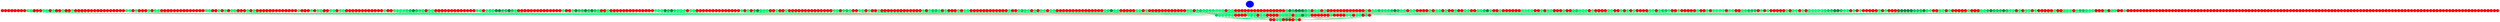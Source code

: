 graph {
	edge [bgcolor="purple:pink" color=yellow nodesep=0]
	graph [nodesep=0 ordering=out ranksep=0]
	I [label=5 color=blue height=0.2 style=filled width=0.2]
	x_0 [label="" color=red height=0.2 style=filled width=0.2]
	x_1 [label="" color=red height=0.2 style=filled width=0.2]
	x_2 [label="" color=red height=0.2 style=filled width=0.2]
	x_3 [label="" color=red height=0.2 style=filled width=0.2]
	x_4 [label="" color=red height=0.2 style=filled width=0.2]
	x_5 [label="" color=red height=0.2 style=filled width=0.2]
	x_6 [label="" color=red height=0.2 style=filled width=0.2]
	x_7 [label="" color=red height=0.2 style=filled width=0.2]
	x_8 [label="" color=springgreen fillcolor=springgreen height=0.2 style=filled width=0.2]
	x_9 [label="" color=springgreen fillcolor=springgreen height=0.2 style=filled width=0.2]
	x_10 [label="" color=red height=0.2 style=filled width=0.2]
	x_11 [label="" color=red height=0.2 style=filled width=0.2]
	x_12 [label="" color=red height=0.2 style=filled width=0.2]
	x_13 [label="" color=springgreen fillcolor=springgreen height=0.2 style=filled width=0.2]
	x_14 [label="" color=springgreen fillcolor=springgreen height=0.2 style=filled width=0.2]
	x_15 [label="" color=red height=0.2 style=filled width=0.2]
	x_16 [label="" color=springgreen fillcolor=springgreen height=0.2 style=filled width=0.2]
	x_17 [label="" color=red height=0.2 style=filled width=0.2]
	x_18 [label="" color=red height=0.2 style=filled width=0.2]
	x_19 [label="" color=springgreen fillcolor=springgreen height=0.2 style=filled width=0.2]
	x_20 [label="" color=red height=0.2 style=filled width=0.2]
	x_21 [label="" color=red height=0.2 style=filled width=0.2]
	x_22 [label="" color=springgreen fillcolor=springgreen height=0.2 style=filled width=0.2]
	x_23 [label="" color=red height=0.2 style=filled width=0.2]
	x_24 [label="" color=red height=0.2 style=filled width=0.2]
	x_25 [label="" color=red height=0.2 style=filled width=0.2]
	x_26 [label="" color=red height=0.2 style=filled width=0.2]
	x_27 [label="" color=red height=0.2 style=filled width=0.2]
	x_28 [label="" color=red height=0.2 style=filled width=0.2]
	x_29 [label="" color=red height=0.2 style=filled width=0.2]
	x_30 [label="" color=red height=0.2 style=filled width=0.2]
	x_31 [label="" color=red height=0.2 style=filled width=0.2]
	x_32 [label="" color=red height=0.2 style=filled width=0.2]
	x_33 [label="" color=red height=0.2 style=filled width=0.2]
	x_34 [label="" color=red height=0.2 style=filled width=0.2]
	x_35 [label="" color=red height=0.2 style=filled width=0.2]
	x_36 [label="" color=red height=0.2 style=filled width=0.2]
	x_37 [label="" color=red height=0.2 style=filled width=0.2]
	x_38 [label="" color=red height=0.2 style=filled width=0.2]
	x_39 [label="" color=springgreen fillcolor=springgreen height=0.2 style=filled width=0.2]
	x_40 [label="" color=springgreen fillcolor=springgreen height=0.2 style=filled width=0.2]
	x_41 [label="" color=red height=0.2 style=filled width=0.2]
	x_42 [label="" color=springgreen fillcolor=springgreen height=0.2 style=filled width=0.2]
	x_43 [label="" color=red height=0.2 style=filled width=0.2]
	x_44 [label="" color=red height=0.2 style=filled width=0.2]
	x_45 [label="" color=red height=0.2 style=filled width=0.2]
	x_46 [label="" color=springgreen fillcolor=springgreen height=0.2 style=filled width=0.2]
	x_47 [label="" color=red height=0.2 style=filled width=0.2]
	x_48 [label="" color=springgreen fillcolor=springgreen height=0.2 style=filled width=0.2]
	x_49 [label="" color=springgreen fillcolor=springgreen height=0.2 style=filled width=0.2]
	x_50 [label="" color=red height=0.2 style=filled width=0.2]
	x_51 [label="" color=red height=0.2 style=filled width=0.2]
	x_52 [label="" color=red height=0.2 style=filled width=0.2]
	x_53 [label="" color=red height=0.2 style=filled width=0.2]
	x_54 [label="" color=red height=0.2 style=filled width=0.2]
	x_55 [label="" color=red height=0.2 style=filled width=0.2]
	x_56 [label="" color=red height=0.2 style=filled width=0.2]
	x_57 [label="" color=red height=0.2 style=filled width=0.2]
	x_58 [label="" color=red height=0.2 style=filled width=0.2]
	x_59 [label="" color=red height=0.2 style=filled width=0.2]
	x_60 [label="" color=red height=0.2 style=filled width=0.2]
	x_61 [label="" color=red height=0.2 style=filled width=0.2]
	x_62 [label="" color=red height=0.2 style=filled width=0.2]
	x_63 [label="" color=red height=0.2 style=filled width=0.2]
	x_64 [label="" color=springgreen fillcolor=springgreen height=0.2 style=filled width=0.2]
	x_65 [label="" color=springgreen fillcolor=springgreen height=0.2 style=filled width=0.2]
	x_66 [label="" color=red height=0.2 style=filled width=0.2]
	x_67 [label="" color=red height=0.2 style=filled width=0.2]
	x_68 [label="" color=springgreen fillcolor=springgreen height=0.2 style=filled width=0.2]
	x_69 [label="" color=red height=0.2 style=filled width=0.2]
	x_70 [label="" color=springgreen fillcolor=springgreen height=0.2 style=filled width=0.2]
	x_71 [label="" color=red height=0.2 style=filled width=0.2]
	x_72 [label="" color=springgreen fillcolor=springgreen height=0.2 style=filled width=0.2]
	x_73 [label="" color=springgreen fillcolor=springgreen height=0.2 style=filled width=0.2]
	x_74 [label="" color=red height=0.2 style=filled width=0.2]
	x_75 [label="" color=red height=0.2 style=filled width=0.2]
	x_76 [label="" color=red height=0.2 style=filled width=0.2]
	x_77 [label="" color=springgreen fillcolor=springgreen height=0.2 style=filled width=0.2]
	x_78 [label="" color=red height=0.2 style=filled width=0.2]
	x_79 [label="" color=springgreen fillcolor=springgreen height=0.2 style=filled width=0.2]
	x_80 [label="" color=red height=0.2 style=filled width=0.2]
	x_81 [label="" color=red height=0.2 style=filled width=0.2]
	x_82 [label="" color=red height=0.2 style=filled width=0.2]
	x_83 [label="" color=red height=0.2 style=filled width=0.2]
	x_84 [label="" color=red height=0.2 style=filled width=0.2]
	x_85 [label="" color=red height=0.2 style=filled width=0.2]
	x_86 [label="" color=red height=0.2 style=filled width=0.2]
	x_87 [label="" color=red height=0.2 style=filled width=0.2]
	x_88 [label="" color=red height=0.2 style=filled width=0.2]
	x_89 [label="" color=red height=0.2 style=filled width=0.2]
	x_90 [label="" color=red height=0.2 style=filled width=0.2]
	x_91 [label="" color=red height=0.2 style=filled width=0.2]
	x_92 [label="" color=red height=0.2 style=filled width=0.2]
	x_93 [label="" color=springgreen fillcolor=springgreen height=0.2 style=filled width=0.2]
	x_94 [label="" color=red height=0.2 style=filled width=0.2]
	x_95 [label="" color=red height=0.2 style=filled width=0.2]
	x_96 [label="" color=red height=0.2 style=filled width=0.2]
	x_97 [label="" color=springgreen fillcolor=springgreen height=0.2 style=filled width=0.2]
	x_98 [label="" color=red height=0.2 style=filled width=0.2]
	x_99 [label="" color=springgreen fillcolor=springgreen height=0.2 style=filled width=0.2]
	x_100 [label="" color=springgreen fillcolor=springgreen height=0.2 style=filled width=0.2]
	x_101 [label="" color=red height=0.2 style=filled width=0.2]
	x_102 [label="" color=red height=0.2 style=filled width=0.2]
	x_103 [label="" color=springgreen fillcolor=springgreen height=0.2 style=filled width=0.2]
	x_104 [label="" color=springgreen fillcolor=springgreen height=0.2 style=filled width=0.2]
	x_105 [label="" color=red height=0.2 style=filled width=0.2]
	x_106 [label="" color=springgreen fillcolor=springgreen height=0.2 style=filled width=0.2]
	x_107 [label="" color=springgreen fillcolor=springgreen height=0.2 style=filled width=0.2]
	x_108 [label="" color=red height=0.2 style=filled width=0.2]
	x_109 [label="" color=red height=0.2 style=filled width=0.2]
	x_110 [label="" color=red height=0.2 style=filled width=0.2]
	x_111 [label="" color=red height=0.2 style=filled width=0.2]
	x_112 [label="" color=red height=0.2 style=filled width=0.2]
	x_113 [label="" color=red height=0.2 style=filled width=0.2]
	x_114 [label="" color=red height=0.2 style=filled width=0.2]
	x_115 [label="" color=red height=0.2 style=filled width=0.2]
	x_116 [label="" color=red height=0.2 style=filled width=0.2]
	x_117 [label="" color=red height=0.2 style=filled width=0.2]
	x_118 [label="" color=red height=0.2 style=filled width=0.2]
	x_119 [label="" color=red height=0.2 style=filled width=0.2]
	x_120 [label="" color=springgreen fillcolor=springgreen height=0.2 style=filled width=0.2]
	x_121 [label="" color=red height=0.2 style=filled width=0.2]
	x_122 [label="" color=red height=0.2 style=filled width=0.2]
	x_123 [label="" color=springgreen fillcolor=springgreen height=0.2 style=filled width=0.2]
	x_124 [label="" color=springgreen fillcolor=springgreen height=0.2 style=filled width=0.2]
	x_125 [label="" color=springgreen fillcolor=springgreen height=0.2 style=filled width=0.2]
	x_126 [label="" color=springgreen fillcolor=springgreen height=0.2 style=filled width=0.2]
	x_127 [label="" color=springgreen2 fillcolor=springgreen2 height=0.2 style=filled width=0.2]
	x_128 [label="" color=springgreen3 fillcolor=springgreen3 height=0.2 style=filled width=0.2]
	x_129 [label="" color=springgreen4 fillcolor=springgreen4 height=0.2 style=filled width=0.2]
	x_130 [label="" color=springgreen3 fillcolor=springgreen3 height=0.2 style=filled width=0.2]
	x_131 [label="" color=springgreen2 fillcolor=springgreen2 height=0.2 style=filled width=0.2]
	x_132 [label="" color=springgreen2 fillcolor=springgreen2 height=0.2 style=filled width=0.2]
	x_133 [label="" color=red height=0.2 style=filled width=0.2]
	x_134 [label="" color=springgreen fillcolor=springgreen height=0.2 style=filled width=0.2]
	x_135 [label="" color=springgreen fillcolor=springgreen height=0.2 style=filled width=0.2]
	x_136 [label="" color=red height=0.2 style=filled width=0.2]
	x_137 [label="" color=red height=0.2 style=filled width=0.2]
	x_138 [label="" color=red height=0.2 style=filled width=0.2]
	x_139 [label="" color=red height=0.2 style=filled width=0.2]
	x_140 [label="" color=red height=0.2 style=filled width=0.2]
	x_141 [label="" color=red height=0.2 style=filled width=0.2]
	x_142 [label="" color=red height=0.2 style=filled width=0.2]
	x_143 [label="" color=red height=0.2 style=filled width=0.2]
	x_144 [label="" color=red height=0.2 style=filled width=0.2]
	x_145 [label="" color=red height=0.2 style=filled width=0.2]
	x_146 [label="" color=red height=0.2 style=filled width=0.2]
	x_147 [label="" color=red height=0.2 style=filled width=0.2]
	x_148 [label="" color=red height=0.2 style=filled width=0.2]
	x_149 [label="" color=springgreen fillcolor=springgreen height=0.2 style=filled width=0.2]
	x_150 [label="" color=springgreen fillcolor=springgreen height=0.2 style=filled width=0.2]
	x_151 [label="" color=red height=0.2 style=filled width=0.2]
	x_152 [label="" color=springgreen1 fillcolor=springgreen1 height=0.2 style=filled width=0.2]
	x_153 [label="" color=springgreen2 fillcolor=springgreen2 height=0.2 style=filled width=0.2]
	x_154 [label="" color=springgreen2 fillcolor=springgreen2 height=0.2 style=filled width=0.2]
	x_155 [label="" color=springgreen4 fillcolor=springgreen4 height=0.2 style=filled width=0.2]
	x_156 [label="" color=springgreen4 fillcolor=springgreen4 height=0.2 style=filled width=0.2]
	x_157 [label="" color=springgreen3 fillcolor=springgreen3 height=0.2 style=filled width=0.2]
	x_158 [label="" color=springgreen3 fillcolor=springgreen3 height=0.2 style=filled width=0.2]
	x_159 [label="" color=springgreen4 fillcolor=springgreen4 height=0.2 style=filled width=0.2]
	x_160 [label="" color=springgreen3 fillcolor=springgreen3 height=0.2 style=filled width=0.2]
	x_161 [label="" color=springgreen fillcolor=springgreen height=0.2 style=filled width=0.2]
	x_162 [label="" color=red height=0.2 style=filled width=0.2]
	x_163 [label="" color=red height=0.2 style=filled width=0.2]
	x_164 [label="" color=red height=0.2 style=filled width=0.2]
	x_165 [label="" color=red height=0.2 style=filled width=0.2]
	x_166 [label="" color=red height=0.2 style=filled width=0.2]
	x_167 [label="" color=red height=0.2 style=filled width=0.2]
	x_168 [label="" color=red height=0.2 style=filled width=0.2]
	x_169 [label="" color=red height=0.2 style=filled width=0.2]
	x_170 [label="" color=red height=0.2 style=filled width=0.2]
	x_171 [label="" color=red height=0.2 style=filled width=0.2]
	x_172 [label="" color=red height=0.2 style=filled width=0.2]
	x_173 [label="" color=red height=0.2 style=filled width=0.2]
	x_174 [label="" color=red height=0.2 style=filled width=0.2]
	x_175 [label="" color=red height=0.2 style=filled width=0.2]
	x_176 [label="" color=springgreen fillcolor=springgreen height=0.2 style=filled width=0.2]
	x_177 [label="" color=red height=0.2 style=filled width=0.2]
	x_178 [label="" color=red height=0.2 style=filled width=0.2]
	x_179 [label="" color=springgreen fillcolor=springgreen height=0.2 style=filled width=0.2]
	x_180 [label="" color=springgreen4 fillcolor=springgreen4 height=0.2 style=filled width=0.2]
	x_181 [label="" color=springgreen3 fillcolor=springgreen3 height=0.2 style=filled width=0.2]
	x_182 [label="" color=springgreen3 fillcolor=springgreen3 height=0.2 style=filled width=0.2]
	x_183 [label="" color=springgreen4 fillcolor=springgreen4 height=0.2 style=filled width=0.2]
	x_184 [label="" color=springgreen3 fillcolor=springgreen3 height=0.2 style=filled width=0.2]
	x_185 [label="" color=springgreen4 fillcolor=springgreen4 height=0.2 style=filled width=0.2]
	x_186 [label="" color=springgreen3 fillcolor=springgreen3 height=0.2 style=filled width=0.2]
	x_187 [label="" color=springgreen2 fillcolor=springgreen2 height=0.2 style=filled width=0.2]
	x_188 [label="" color=red height=0.2 style=filled width=0.2]
	x_189 [label="" color=red height=0.2 style=filled width=0.2]
	x_190 [label="" color=springgreen fillcolor=springgreen height=0.2 style=filled width=0.2]
	x_191 [label="" color=red height=0.2 style=filled width=0.2]
	x_192 [label="" color=red height=0.2 style=filled width=0.2]
	x_193 [label="" color=red height=0.2 style=filled width=0.2]
	x_194 [label="" color=red height=0.2 style=filled width=0.2]
	x_195 [label="" color=red height=0.2 style=filled width=0.2]
	x_196 [label="" color=red height=0.2 style=filled width=0.2]
	x_197 [label="" color=red height=0.2 style=filled width=0.2]
	x_198 [label="" color=red height=0.2 style=filled width=0.2]
	x_199 [label="" color=red height=0.2 style=filled width=0.2]
	x_200 [label="" color=red height=0.2 style=filled width=0.2]
	x_201 [label="" color=red height=0.2 style=filled width=0.2]
	x_202 [label="" color=red height=0.2 style=filled width=0.2]
	x_203 [label="" color=red height=0.2 style=filled width=0.2]
	x_204 [label="" color=red height=0.2 style=filled width=0.2]
	x_205 [label="" color=springgreen fillcolor=springgreen height=0.2 style=filled width=0.2]
	x_206 [label="" color=springgreen fillcolor=springgreen height=0.2 style=filled width=0.2]
	x_207 [label="" color=springgreen fillcolor=springgreen height=0.2 style=filled width=0.2]
	x_208 [label="" color=springgreen4 fillcolor=springgreen4 height=0.2 style=filled width=0.2]
	x_209 [label="" color=springgreen3 fillcolor=springgreen3 height=0.2 style=filled width=0.2]
	x_210 [label="" color=springgreen4 fillcolor=springgreen4 height=0.2 style=filled width=0.2]
	x_211 [label="" color=springgreen2 fillcolor=springgreen2 height=0.2 style=filled width=0.2]
	x_212 [label="" color=springgreen1 fillcolor=springgreen1 height=0.2 style=filled width=0.2]
	x_213 [label="" color=springgreen fillcolor=springgreen height=0.2 style=filled width=0.2]
	x_214 [label="" color=springgreen fillcolor=springgreen height=0.2 style=filled width=0.2]
	x_215 [label="" color=red height=0.2 style=filled width=0.2]
	x_216 [label="" color=springgreen fillcolor=springgreen height=0.2 style=filled width=0.2]
	x_217 [label="" color=springgreen fillcolor=springgreen height=0.2 style=filled width=0.2]
	x_218 [label="" color=red height=0.2 style=filled width=0.2]
	x_219 [label="" color=red height=0.2 style=filled width=0.2]
	x_220 [label="" color=red height=0.2 style=filled width=0.2]
	x_221 [label="" color=red height=0.2 style=filled width=0.2]
	x_222 [label="" color=red height=0.2 style=filled width=0.2]
	x_223 [label="" color=red height=0.2 style=filled width=0.2]
	x_224 [label="" color=red height=0.2 style=filled width=0.2]
	x_225 [label="" color=red height=0.2 style=filled width=0.2]
	x_226 [label="" color=red height=0.2 style=filled width=0.2]
	x_227 [label="" color=red height=0.2 style=filled width=0.2]
	x_228 [label="" color=red height=0.2 style=filled width=0.2]
	x_229 [label="" color=red height=0.2 style=filled width=0.2]
	x_230 [label="" color=red height=0.2 style=filled width=0.2]
	x_231 [label="" color=red height=0.2 style=filled width=0.2]
	x_232 [label="" color=springgreen fillcolor=springgreen height=0.2 style=filled width=0.2]
	x_233 [label="" color=red height=0.2 style=filled width=0.2]
	x_234 [label="" color=springgreen fillcolor=springgreen height=0.2 style=filled width=0.2]
	x_235 [label="" color=red height=0.2 style=filled width=0.2]
	x_236 [label="" color=springgreen3 fillcolor=springgreen3 height=0.2 style=filled width=0.2]
	x_237 [label="" color=springgreen4 fillcolor=springgreen4 height=0.2 style=filled width=0.2]
	x_238 [label="" color=springgreen2 fillcolor=springgreen2 height=0.2 style=filled width=0.2]
	x_239 [label="" color=springgreen fillcolor=springgreen height=0.2 style=filled width=0.2]
	x_240 [label="" color=springgreen fillcolor=springgreen height=0.2 style=filled width=0.2]
	x_241 [label="" color=red height=0.2 style=filled width=0.2]
	x_242 [label="" color=red height=0.2 style=filled width=0.2]
	x_243 [label="" color=springgreen fillcolor=springgreen height=0.2 style=filled width=0.2]
	x_244 [label="" color=red height=0.2 style=filled width=0.2]
	x_245 [label="" color=red height=0.2 style=filled width=0.2]
	x_246 [label="" color=springgreen fillcolor=springgreen height=0.2 style=filled width=0.2]
	x_247 [label="" color=red height=0.2 style=filled width=0.2]
	x_248 [label="" color=red height=0.2 style=filled width=0.2]
	x_249 [label="" color=red height=0.2 style=filled width=0.2]
	x_250 [label="" color=red height=0.2 style=filled width=0.2]
	x_251 [label="" color=red height=0.2 style=filled width=0.2]
	x_252 [label="" color=red height=0.2 style=filled width=0.2]
	x_253 [label="" color=red height=0.2 style=filled width=0.2]
	x_254 [label="" color=red height=0.2 style=filled width=0.2]
	x_255 [label="" color=red height=0.2 style=filled width=0.2]
	x_256 [label="" color=red height=0.2 style=filled width=0.2]
	x_257 [label="" color=red height=0.2 style=filled width=0.2]
	x_258 [label="" color=red height=0.2 style=filled width=0.2]
	x_259 [label="" color=red height=0.2 style=filled width=0.2]
	x_260 [label="" color=red height=0.2 style=filled width=0.2]
	x_261 [label="" color=springgreen fillcolor=springgreen height=0.2 style=filled width=0.2]
	x_262 [label="" color=springgreen fillcolor=springgreen height=0.2 style=filled width=0.2]
	x_263 [label="" color=red height=0.2 style=filled width=0.2]
	x_264 [label="" color=springgreen2 fillcolor=springgreen2 height=0.2 style=filled width=0.2]
	x_265 [label="" color=springgreen3 fillcolor=springgreen3 height=0.2 style=filled width=0.2]
	x_266 [label="" color=springgreen1 fillcolor=springgreen1 height=0.2 style=filled width=0.2]
	x_267 [label="" color=red height=0.2 style=filled width=0.2]
	x_268 [label="" color=red height=0.2 style=filled width=0.2]
	x_269 [label="" color=springgreen fillcolor=springgreen height=0.2 style=filled width=0.2]
	x_270 [label="" color=springgreen fillcolor=springgreen height=0.2 style=filled width=0.2]
	x_271 [label="" color=red height=0.2 style=filled width=0.2]
	x_272 [label="" color=springgreen fillcolor=springgreen height=0.2 style=filled width=0.2]
	x_273 [label="" color=red height=0.2 style=filled width=0.2]
	x_274 [label="" color=red height=0.2 style=filled width=0.2]
	x_275 [label="" color=springgreen fillcolor=springgreen height=0.2 style=filled width=0.2]
	x_276 [label="" color=red height=0.2 style=filled width=0.2]
	x_277 [label="" color=red height=0.2 style=filled width=0.2]
	x_278 [label="" color=red height=0.2 style=filled width=0.2]
	x_279 [label="" color=red height=0.2 style=filled width=0.2]
	x_280 [label="" color=red height=0.2 style=filled width=0.2]
	x_281 [label="" color=red height=0.2 style=filled width=0.2]
	x_282 [label="" color=red height=0.2 style=filled width=0.2]
	x_283 [label="" color=red height=0.2 style=filled width=0.2]
	x_284 [label="" color=red height=0.2 style=filled width=0.2]
	x_285 [label="" color=red height=0.2 style=filled width=0.2]
	x_286 [label="" color=red height=0.2 style=filled width=0.2]
	x_287 [label="" color=red height=0.2 style=filled width=0.2]
	x_288 [label="" color=red height=0.2 style=filled width=0.2]
	x_289 [label="" color=springgreen fillcolor=springgreen height=0.2 style=filled width=0.2]
	x_290 [label="" color=red height=0.2 style=filled width=0.2]
	x_291 [label="" color=springgreen fillcolor=springgreen height=0.2 style=filled width=0.2]
	x_292 [label="" color=springgreen3 fillcolor=springgreen3 height=0.2 style=filled width=0.2]
	x_293 [label="" color=springgreen3 fillcolor=springgreen3 height=0.2 style=filled width=0.2]
	x_294 [label="" color=springgreen fillcolor=springgreen height=0.2 style=filled width=0.2]
	x_295 [label="" color=red height=0.2 style=filled width=0.2]
	x_296 [label="" color=springgreen fillcolor=springgreen height=0.2 style=filled width=0.2]
	x_297 [label="" color=red height=0.2 style=filled width=0.2]
	x_298 [label="" color=red height=0.2 style=filled width=0.2]
	x_299 [label="" color=red height=0.2 style=filled width=0.2]
	x_300 [label="" color=springgreen fillcolor=springgreen height=0.2 style=filled width=0.2]
	x_301 [label="" color=red height=0.2 style=filled width=0.2]
	x_302 [label="" color=springgreen fillcolor=springgreen height=0.2 style=filled width=0.2]
	x_303 [label="" color=springgreen fillcolor=springgreen height=0.2 style=filled width=0.2]
	x_304 [label="" color=red height=0.2 style=filled width=0.2]
	x_305 [label="" color=red height=0.2 style=filled width=0.2]
	x_306 [label="" color=red height=0.2 style=filled width=0.2]
	x_307 [label="" color=red height=0.2 style=filled width=0.2]
	x_308 [label="" color=red height=0.2 style=filled width=0.2]
	x_309 [label="" color=red height=0.2 style=filled width=0.2]
	x_310 [label="" color=red height=0.2 style=filled width=0.2]
	x_311 [label="" color=red height=0.2 style=filled width=0.2]
	x_312 [label="" color=red height=0.2 style=filled width=0.2]
	x_313 [label="" color=red height=0.2 style=filled width=0.2]
	x_314 [label="" color=red height=0.2 style=filled width=0.2]
	x_315 [label="" color=red height=0.2 style=filled width=0.2]
	x_316 [label="" color=springgreen fillcolor=springgreen height=0.2 style=filled width=0.2]
	x_317 [label="" color=red height=0.2 style=filled width=0.2]
	x_318 [label="" color=red height=0.2 style=filled width=0.2]
	x_319 [label="" color=springgreen fillcolor=springgreen height=0.2 style=filled width=0.2]
	x_320 [label="" color=springgreen3 fillcolor=springgreen3 height=0.2 style=filled width=0.2]
	x_321 [label="" color=springgreen2 fillcolor=springgreen2 height=0.2 style=filled width=0.2]
	x_322 [label="" color=springgreen fillcolor=springgreen height=0.2 style=filled width=0.2]
	x_323 [label="" color=red height=0.2 style=filled width=0.2]
	x_324 [label="" color=springgreen fillcolor=springgreen height=0.2 style=filled width=0.2]
	x_325 [label="" color=red height=0.2 style=filled width=0.2]
	x_326 [label="" color=springgreen fillcolor=springgreen height=0.2 style=filled width=0.2]
	x_327 [label="" color=springgreen fillcolor=springgreen height=0.2 style=filled width=0.2]
	x_328 [label="" color=red height=0.2 style=filled width=0.2]
	x_329 [label="" color=springgreen fillcolor=springgreen height=0.2 style=filled width=0.2]
	x_330 [label="" color=springgreen fillcolor=springgreen height=0.2 style=filled width=0.2]
	x_331 [label="" color=red height=0.2 style=filled width=0.2]
	x_332 [label="" color=red height=0.2 style=filled width=0.2]
	x_333 [label="" color=red height=0.2 style=filled width=0.2]
	x_334 [label="" color=red height=0.2 style=filled width=0.2]
	x_335 [label="" color=red height=0.2 style=filled width=0.2]
	x_336 [label="" color=red height=0.2 style=filled width=0.2]
	x_337 [label="" color=red height=0.2 style=filled width=0.2]
	x_338 [label="" color=red height=0.2 style=filled width=0.2]
	x_339 [label="" color=red height=0.2 style=filled width=0.2]
	x_340 [label="" color=red height=0.2 style=filled width=0.2]
	x_341 [label="" color=red height=0.2 style=filled width=0.2]
	x_342 [label="" color=red height=0.2 style=filled width=0.2]
	x_343 [label="" color=red height=0.2 style=filled width=0.2]
	x_344 [label="" color=red height=0.2 style=filled width=0.2]
	x_345 [label="" color=red height=0.2 style=filled width=0.2]
	x_346 [label="" color=springgreen fillcolor=springgreen height=0.2 style=filled width=0.2]
	x_347 [label="" color=springgreen2 fillcolor=springgreen2 height=0.2 style=filled width=0.2]
	x_348 [label="" color=springgreen4 fillcolor=springgreen4 height=0.2 style=filled width=0.2]
	x_349 [label="" color=springgreen1 fillcolor=springgreen1 height=0.2 style=filled width=0.2]
	x_350 [label="" color=springgreen fillcolor=springgreen height=0.2 style=filled width=0.2]
	x_351 [label="" color=red height=0.2 style=filled width=0.2]
	x_352 [label="" color=red height=0.2 style=filled width=0.2]
	x_353 [label="" color=red height=0.2 style=filled width=0.2]
	x_354 [label="" color=red height=0.2 style=filled width=0.2]
	x_355 [label="" color=red height=0.2 style=filled width=0.2]
	x_356 [label="" color=springgreen fillcolor=springgreen height=0.2 style=filled width=0.2]
	x_357 [label="" color=springgreen fillcolor=springgreen height=0.2 style=filled width=0.2]
	x_358 [label="" color=red height=0.2 style=filled width=0.2]
	x_359 [label="" color=springgreen fillcolor=springgreen height=0.2 style=filled width=0.2]
	x_360 [label="" color=red height=0.2 style=filled width=0.2]
	x_361 [label="" color=red height=0.2 style=filled width=0.2]
	x_362 [label="" color=red height=0.2 style=filled width=0.2]
	x_363 [label="" color=red height=0.2 style=filled width=0.2]
	x_364 [label="" color=red height=0.2 style=filled width=0.2]
	x_365 [label="" color=red height=0.2 style=filled width=0.2]
	x_366 [label="" color=red height=0.2 style=filled width=0.2]
	x_367 [label="" color=red height=0.2 style=filled width=0.2]
	x_368 [label="" color=red height=0.2 style=filled width=0.2]
	x_369 [label="" color=red height=0.2 style=filled width=0.2]
	x_370 [label="" color=red height=0.2 style=filled width=0.2]
	x_371 [label="" color=red height=0.2 style=filled width=0.2]
	x_372 [label="" color=springgreen fillcolor=springgreen height=0.2 style=filled width=0.2]
	x_373 [label="" color=springgreen fillcolor=springgreen height=0.2 style=filled width=0.2]
	x_374 [label="" color=red height=0.2 style=filled width=0.2]
	x_375 [label="" color=springgreen2 fillcolor=springgreen2 height=0.2 style=filled width=0.2]
	x_376 [label="" color=springgreen3 fillcolor=springgreen3 height=0.2 style=filled width=0.2]
	x_377 [label="" color=springgreen2 fillcolor=springgreen2 height=0.2 style=filled width=0.2]
	x_378 [label="" color=springgreen2 fillcolor=springgreen2 height=0.2 style=filled width=0.2]
	x_379 [label="" color=springgreen2 fillcolor=springgreen2 height=0.2 style=filled width=0.2]
	x_380 [label="" color=springgreen2 fillcolor=springgreen2 height=0.2 style=filled width=0.2]
	x_381 [label="" color=springgreen fillcolor=springgreen height=0.2 style=filled width=0.2]
	x_382 [label="" color=springgreen fillcolor=springgreen height=0.2 style=filled width=0.2]
	x_383 [label="" color=springgreen fillcolor=springgreen height=0.2 style=filled width=0.2]
	x_384 [label="" color=red height=0.2 style=filled width=0.2]
	x_385 [label="" color=springgreen fillcolor=springgreen height=0.2 style=filled width=0.2]
	x_386 [label="" color=springgreen fillcolor=springgreen height=0.2 style=filled width=0.2]
	x_387 [label="" color=red height=0.2 style=filled width=0.2]
	x_388 [label="" color=red height=0.2 style=filled width=0.2]
	x_389 [label="" color=red height=0.2 style=filled width=0.2]
	x_390 [label="" color=red height=0.2 style=filled width=0.2]
	x_391 [label="" color=red height=0.2 style=filled width=0.2]
	x_392 [label="" color=red height=0.2 style=filled width=0.2]
	x_393 [label="" color=red height=0.2 style=filled width=0.2]
	x_394 [label="" color=red height=0.2 style=filled width=0.2]
	x_395 [label="" color=red height=0.2 style=filled width=0.2]
	x_396 [label="" color=red height=0.2 style=filled width=0.2]
	x_397 [label="" color=red height=0.2 style=filled width=0.2]
	x_398 [label="" color=red height=0.2 style=filled width=0.2]
	x_399 [label="" color=red height=0.2 style=filled width=0.2]
	x_400 [label="" color=red height=0.2 style=filled width=0.2]
	x_401 [label="" color=red height=0.2 style=filled width=0.2]
	x_402 [label="" color=red height=0.2 style=filled width=0.2]
	x_403 [label="" color=springgreen2 fillcolor=springgreen2 height=0.2 style=filled width=0.2]
	x_404 [label="" color=springgreen4 fillcolor=springgreen4 height=0.2 style=filled width=0.2]
	x_405 [label="" color=springgreen3 fillcolor=springgreen3 height=0.2 style=filled width=0.2]
	x_406 [label="" color=springgreen4 fillcolor=springgreen4 height=0.2 style=filled width=0.2]
	x_407 [label="" color=springgreen4 fillcolor=springgreen4 height=0.2 style=filled width=0.2]
	x_408 [label="" color=springgreen4 fillcolor=springgreen4 height=0.2 style=filled width=0.2]
	x_409 [label="" color=springgreen3 fillcolor=springgreen3 height=0.2 style=filled width=0.2]
	x_410 [label="" color=springgreen1 fillcolor=springgreen1 height=0.2 style=filled width=0.2]
	x_411 [label="" color=red height=0.2 style=filled width=0.2]
	x_412 [label="" color=springgreen fillcolor=springgreen height=0.2 style=filled width=0.2]
	x_413 [label="" color=springgreen fillcolor=springgreen height=0.2 style=filled width=0.2]
	x_414 [label="" color=red height=0.2 style=filled width=0.2]
	x_415 [label="" color=springgreen fillcolor=springgreen height=0.2 style=filled width=0.2]
	x_416 [label="" color=red height=0.2 style=filled width=0.2]
	x_417 [label="" color=red height=0.2 style=filled width=0.2]
	x_418 [label="" color=red height=0.2 style=filled width=0.2]
	x_419 [label="" color=red height=0.2 style=filled width=0.2]
	x_420 [label="" color=red height=0.2 style=filled width=0.2]
	x_421 [label="" color=red height=0.2 style=filled width=0.2]
	x_422 [label="" color=red height=0.2 style=filled width=0.2]
	x_423 [label="" color=red height=0.2 style=filled width=0.2]
	x_424 [label="" color=red height=0.2 style=filled width=0.2]
	x_425 [label="" color=red height=0.2 style=filled width=0.2]
	x_426 [label="" color=red height=0.2 style=filled width=0.2]
	x_427 [label="" color=red height=0.2 style=filled width=0.2]
	x_428 [label="" color=springgreen fillcolor=springgreen height=0.2 style=filled width=0.2]
	x_429 [label="" color=red height=0.2 style=filled width=0.2]
	x_430 [label="" color=springgreen fillcolor=springgreen height=0.2 style=filled width=0.2]
	x_431 [label="" color=springgreen1 fillcolor=springgreen1 height=0.2 style=filled width=0.2]
	x_432 [label="" color=springgreen3 fillcolor=springgreen3 height=0.2 style=filled width=0.2]
	x_433 [label="" color=springgreen2 fillcolor=springgreen2 height=0.2 style=filled width=0.2]
	x_434 [label="" color=springgreen2 fillcolor=springgreen2 height=0.2 style=filled width=0.2]
	x_435 [label="" color=springgreen2 fillcolor=springgreen2 height=0.2 style=filled width=0.2]
	x_436 [label="" color=springgreen3 fillcolor=springgreen3 height=0.2 style=filled width=0.2]
	x_437 [label="" color=springgreen4 fillcolor=springgreen4 height=0.2 style=filled width=0.2]
	x_438 [label="" color=springgreen3 fillcolor=springgreen3 height=0.2 style=filled width=0.2]
	x_439 [label="" color=springgreen fillcolor=springgreen height=0.2 style=filled width=0.2]
	x_440 [label="" color=springgreen fillcolor=springgreen height=0.2 style=filled width=0.2]
	x_441 [label="" color=red height=0.2 style=filled width=0.2]
	x_442 [label="" color=springgreen fillcolor=springgreen height=0.2 style=filled width=0.2]
	x_443 [label="" color=springgreen fillcolor=springgreen height=0.2 style=filled width=0.2]
	x_444 [label="" color=red height=0.2 style=filled width=0.2]
	x_445 [label="" color=red height=0.2 style=filled width=0.2]
	x_446 [label="" color=red height=0.2 style=filled width=0.2]
	x_447 [label="" color=red height=0.2 style=filled width=0.2]
	x_448 [label="" color=springgreen fillcolor=springgreen height=0.2 style=filled width=0.2]
	x_449 [label="" color=red height=0.2 style=filled width=0.2]
	x_450 [label="" color=springgreen fillcolor=springgreen height=0.2 style=filled width=0.2]
	x_451 [label="" color=springgreen fillcolor=springgreen height=0.2 style=filled width=0.2]
	x_452 [label="" color=red height=0.2 style=filled width=0.2]
	x_453 [label="" color=springgreen fillcolor=springgreen height=0.2 style=filled width=0.2]
	x_454 [label="" color=red height=0.2 style=filled width=0.2]
	x_455 [label="" color=red height=0.2 style=filled width=0.2]
	x_456 [label="" color=springgreen fillcolor=springgreen height=0.2 style=filled width=0.2]
	x_457 [label="" color=red height=0.2 style=filled width=0.2]
	x_458 [label="" color=red height=0.2 style=filled width=0.2]
	x_459 [label="" color=springgreen fillcolor=springgreen height=0.2 style=filled width=0.2]
	x_460 [label="" color=springgreen fillcolor=springgreen height=0.2 style=filled width=0.2]
	x_461 [label="" color=red height=0.2 style=filled width=0.2]
	x_462 [label="" color=red height=0.2 style=filled width=0.2]
	x_463 [label="" color=springgreen fillcolor=springgreen height=0.2 style=filled width=0.2]
	x_464 [label="" color=springgreen1 fillcolor=springgreen1 height=0.2 style=filled width=0.2]
	x_465 [label="" color=springgreen3 fillcolor=springgreen3 height=0.2 style=filled width=0.2]
	x_466 [label="" color=springgreen4 fillcolor=springgreen4 height=0.2 style=filled width=0.2]
	x_467 [label="" color=springgreen1 fillcolor=springgreen1 height=0.2 style=filled width=0.2]
	x_468 [label="" color=red height=0.2 style=filled width=0.2]
	x_469 [label="" color=red height=0.2 style=filled width=0.2]
	x_470 [label="" color=springgreen fillcolor=springgreen height=0.2 style=filled width=0.2]
	x_471 [label="" color=red height=0.2 style=filled width=0.2]
	x_472 [label="" color=red height=0.2 style=filled width=0.2]
	x_473 [label="" color=red height=0.2 style=filled width=0.2]
	x_474 [label="" color=red height=0.2 style=filled width=0.2]
	x_475 [label="" color=red height=0.2 style=filled width=0.2]
	x_476 [label="" color=red height=0.2 style=filled width=0.2]
	x_477 [label="" color=springgreen fillcolor=springgreen height=0.2 style=filled width=0.2]
	x_478 [label="" color=springgreen fillcolor=springgreen height=0.2 style=filled width=0.2]
	x_479 [label="" color=springgreen fillcolor=springgreen height=0.2 style=filled width=0.2]
	x_480 [label="" color=springgreen fillcolor=springgreen height=0.2 style=filled width=0.2]
	x_481 [label="" color=red height=0.2 style=filled width=0.2]
	x_482 [label="" color=red height=0.2 style=filled width=0.2]
	x_483 [label="" color=springgreen fillcolor=springgreen height=0.2 style=filled width=0.2]
	x_484 [label="" color=red height=0.2 style=filled width=0.2]
	x_485 [label="" color=springgreen fillcolor=springgreen height=0.2 style=filled width=0.2]
	x_486 [label="" color=springgreen fillcolor=springgreen height=0.2 style=filled width=0.2]
	x_487 [label="" color=red height=0.2 style=filled width=0.2]
	x_488 [label="" color=red height=0.2 style=filled width=0.2]
	x_489 [label="" color=red height=0.2 style=filled width=0.2]
	x_490 [label="" color=springgreen fillcolor=springgreen height=0.2 style=filled width=0.2]
	x_491 [label="" color=red height=0.2 style=filled width=0.2]
	x_492 [label="" color=red height=0.2 style=filled width=0.2]
	x_493 [label="" color=springgreen2 fillcolor=springgreen2 height=0.2 style=filled width=0.2]
	x_494 [label="" color=springgreen3 fillcolor=springgreen3 height=0.2 style=filled width=0.2]
	x_495 [label="" color=springgreen1 fillcolor=springgreen1 height=0.2 style=filled width=0.2]
	x_496 [label="" color=springgreen fillcolor=springgreen height=0.2 style=filled width=0.2]
	x_497 [label="" color=springgreen fillcolor=springgreen height=0.2 style=filled width=0.2]
	x_498 [label="" color=red height=0.2 style=filled width=0.2]
	x_499 [label="" color=springgreen fillcolor=springgreen height=0.2 style=filled width=0.2]
	x_500 [label="" color=red height=0.2 style=filled width=0.2]
	x_501 [label="" color=red height=0.2 style=filled width=0.2]
	x_502 [label="" color=red height=0.2 style=filled width=0.2]
	x_503 [label="" color=red height=0.2 style=filled width=0.2]
	x_504 [label="" color=springgreen fillcolor=springgreen height=0.2 style=filled width=0.2]
	x_505 [label="" color=springgreen fillcolor=springgreen height=0.2 style=filled width=0.2]
	x_506 [label="" color=red height=0.2 style=filled width=0.2]
	x_507 [label="" color=red height=0.2 style=filled width=0.2]
	x_508 [label="" color=springgreen fillcolor=springgreen height=0.2 style=filled width=0.2]
	x_509 [label="" color=red height=0.2 style=filled width=0.2]
	x_510 [label="" color=springgreen fillcolor=springgreen height=0.2 style=filled width=0.2]
	x_511 [label="" color=red height=0.2 style=filled width=0.2]
	x_512 [label="" color=springgreen fillcolor=springgreen height=0.2 style=filled width=0.2]
	x_513 [label="" color=red height=0.2 style=filled width=0.2]
	x_514 [label="" color=red height=0.2 style=filled width=0.2]
	x_515 [label="" color=red height=0.2 style=filled width=0.2]
	x_516 [label="" color=red height=0.2 style=filled width=0.2]
	x_517 [label="" color=springgreen fillcolor=springgreen height=0.2 style=filled width=0.2]
	x_518 [label="" color=springgreen fillcolor=springgreen height=0.2 style=filled width=0.2]
	x_519 [label="" color=red height=0.2 style=filled width=0.2]
	x_520 [label="" color=springgreen fillcolor=springgreen height=0.2 style=filled width=0.2]
	x_521 [label="" color=springgreen3 fillcolor=springgreen3 height=0.2 style=filled width=0.2]
	x_522 [label="" color=springgreen3 fillcolor=springgreen3 height=0.2 style=filled width=0.2]
	x_523 [label="" color=springgreen1 fillcolor=springgreen1 height=0.2 style=filled width=0.2]
	x_524 [label="" color=red height=0.2 style=filled width=0.2]
	x_525 [label="" color=red height=0.2 style=filled width=0.2]
	x_526 [label="" color=springgreen fillcolor=springgreen height=0.2 style=filled width=0.2]
	x_527 [label="" color=red height=0.2 style=filled width=0.2]
	x_528 [label="" color=red height=0.2 style=filled width=0.2]
	x_529 [label="" color=red height=0.2 style=filled width=0.2]
	x_530 [label="" color=red height=0.2 style=filled width=0.2]
	x_531 [label="" color=red height=0.2 style=filled width=0.2]
	x_532 [label="" color=springgreen fillcolor=springgreen height=0.2 style=filled width=0.2]
	x_533 [label="" color=red height=0.2 style=filled width=0.2]
	x_534 [label="" color=red height=0.2 style=filled width=0.2]
	x_535 [label="" color=springgreen fillcolor=springgreen height=0.2 style=filled width=0.2]
	x_536 [label="" color=red height=0.2 style=filled width=0.2]
	x_537 [label="" color=springgreen fillcolor=springgreen height=0.2 style=filled width=0.2]
	x_538 [label="" color=springgreen fillcolor=springgreen height=0.2 style=filled width=0.2]
	x_539 [label="" color=springgreen fillcolor=springgreen height=0.2 style=filled width=0.2]
	x_540 [label="" color=springgreen fillcolor=springgreen height=0.2 style=filled width=0.2]
	x_541 [label="" color=red height=0.2 style=filled width=0.2]
	x_542 [label="" color=springgreen fillcolor=springgreen height=0.2 style=filled width=0.2]
	x_543 [label="" color=springgreen fillcolor=springgreen height=0.2 style=filled width=0.2]
	x_544 [label="" color=red height=0.2 style=filled width=0.2]
	x_545 [label="" color=red height=0.2 style=filled width=0.2]
	x_546 [label="" color=springgreen fillcolor=springgreen height=0.2 style=filled width=0.2]
	x_547 [label="" color=springgreen2 fillcolor=springgreen2 height=0.2 style=filled width=0.2]
	x_548 [label="" color=springgreen3 fillcolor=springgreen3 height=0.2 style=filled width=0.2]
	x_549 [label="" color=springgreen3 fillcolor=springgreen3 height=0.2 style=filled width=0.2]
	x_550 [label="" color=springgreen3 fillcolor=springgreen3 height=0.2 style=filled width=0.2]
	x_551 [label="" color=red height=0.2 style=filled width=0.2]
	x_552 [label="" color=springgreen fillcolor=springgreen height=0.2 style=filled width=0.2]
	x_553 [label="" color=red height=0.2 style=filled width=0.2]
	x_554 [label="" color=springgreen fillcolor=springgreen height=0.2 style=filled width=0.2]
	x_555 [label="" color=red height=0.2 style=filled width=0.2]
	x_556 [label="" color=red height=0.2 style=filled width=0.2]
	x_557 [label="" color=red height=0.2 style=filled width=0.2]
	x_558 [label="" color=red height=0.2 style=filled width=0.2]
	x_559 [label="" color=red height=0.2 style=filled width=0.2]
	x_560 [label="" color=springgreen fillcolor=springgreen height=0.2 style=filled width=0.2]
	x_561 [label="" color=red height=0.2 style=filled width=0.2]
	x_562 [label="" color=springgreen fillcolor=springgreen height=0.2 style=filled width=0.2]
	x_563 [label="" color=springgreen fillcolor=springgreen height=0.2 style=filled width=0.2]
	x_564 [label="" color=red height=0.2 style=filled width=0.2]
	x_565 [label="" color=springgreen fillcolor=springgreen height=0.2 style=filled width=0.2]
	x_566 [label="" color=red height=0.2 style=filled width=0.2]
	x_567 [label="" color=springgreen1 fillcolor=springgreen1 height=0.2 style=filled width=0.2]
	x_568 [label="" color=springgreen1 fillcolor=springgreen1 height=0.2 style=filled width=0.2]
	x_569 [label="" color=springgreen fillcolor=springgreen height=0.2 style=filled width=0.2]
	x_570 [label="" color=springgreen fillcolor=springgreen height=0.2 style=filled width=0.2]
	x_571 [label="" color=springgreen1 fillcolor=springgreen1 height=0.2 style=filled width=0.2]
	x_572 [label="" color=springgreen2 fillcolor=springgreen2 height=0.2 style=filled width=0.2]
	x_573 [label="" color=springgreen3 fillcolor=springgreen3 height=0.2 style=filled width=0.2]
	x_574 [label="" color=springgreen3 fillcolor=springgreen3 height=0.2 style=filled width=0.2]
	x_575 [label="" color=springgreen4 fillcolor=springgreen4 height=0.2 style=filled width=0.2]
	x_576 [label="" color=springgreen4 fillcolor=springgreen4 height=0.2 style=filled width=0.2]
	x_577 [label="" color=springgreen3 fillcolor=springgreen3 height=0.2 style=filled width=0.2]
	x_578 [label="" color=springgreen fillcolor=springgreen height=0.2 style=filled width=0.2]
	x_579 [label="" color=springgreen fillcolor=springgreen height=0.2 style=filled width=0.2]
	x_580 [label="" color=red height=0.2 style=filled width=0.2]
	x_581 [label="" color=springgreen fillcolor=springgreen height=0.2 style=filled width=0.2]
	x_582 [label="" color=red height=0.2 style=filled width=0.2]
	x_583 [label="" color=springgreen fillcolor=springgreen height=0.2 style=filled width=0.2]
	x_584 [label="" color=red height=0.2 style=filled width=0.2]
	x_585 [label="" color=red height=0.2 style=filled width=0.2]
	x_586 [label="" color=red height=0.2 style=filled width=0.2]
	x_587 [label="" color=red height=0.2 style=filled width=0.2]
	x_588 [label="" color=red height=0.2 style=filled width=0.2]
	x_589 [label="" color=springgreen fillcolor=springgreen height=0.2 style=filled width=0.2]
	x_590 [label="" color=red height=0.2 style=filled width=0.2]
	x_591 [label="" color=springgreen fillcolor=springgreen height=0.2 style=filled width=0.2]
	x_592 [label="" color=red height=0.2 style=filled width=0.2]
	x_593 [label="" color=red height=0.2 style=filled width=0.2]
	x_594 [label="" color=red height=0.2 style=filled width=0.2]
	x_595 [label="" color=springgreen4 fillcolor=springgreen4 height=0.2 style=filled width=0.2]
	x_596 [label="" color=springgreen4 fillcolor=springgreen4 height=0.2 style=filled width=0.2]
	x_597 [label="" color=springgreen4 fillcolor=springgreen4 height=0.2 style=filled width=0.2]
	x_598 [label="" color=springgreen4 fillcolor=springgreen4 height=0.2 style=filled width=0.2]
	x_599 [label="" color=springgreen4 fillcolor=springgreen4 height=0.2 style=filled width=0.2]
	x_600 [label="" color=springgreen3 fillcolor=springgreen3 height=0.2 style=filled width=0.2]
	x_601 [label="" color=springgreen3 fillcolor=springgreen3 height=0.2 style=filled width=0.2]
	x_602 [label="" color=springgreen3 fillcolor=springgreen3 height=0.2 style=filled width=0.2]
	x_603 [label="" color=springgreen4 fillcolor=springgreen4 height=0.2 style=filled width=0.2]
	x_604 [label="" color=springgreen2 fillcolor=springgreen2 height=0.2 style=filled width=0.2]
	x_605 [label="" color=springgreen fillcolor=springgreen height=0.2 style=filled width=0.2]
	x_606 [label="" color=red height=0.2 style=filled width=0.2]
	x_607 [label="" color=red height=0.2 style=filled width=0.2]
	x_608 [label="" color=springgreen fillcolor=springgreen height=0.2 style=filled width=0.2]
	x_609 [label="" color=springgreen fillcolor=springgreen height=0.2 style=filled width=0.2]
	x_610 [label="" color=red height=0.2 style=filled width=0.2]
	x_611 [label="" color=springgreen fillcolor=springgreen height=0.2 style=filled width=0.2]
	x_612 [label="" color=red height=0.2 style=filled width=0.2]
	x_613 [label="" color=red height=0.2 style=filled width=0.2]
	x_614 [label="" color=red height=0.2 style=filled width=0.2]
	x_615 [label="" color=red height=0.2 style=filled width=0.2]
	x_616 [label="" color=red height=0.2 style=filled width=0.2]
	x_617 [label="" color=springgreen fillcolor=springgreen height=0.2 style=filled width=0.2]
	x_618 [label="" color=red height=0.2 style=filled width=0.2]
	x_619 [label="" color=red height=0.2 style=filled width=0.2]
	x_620 [label="" color=red height=0.2 style=filled width=0.2]
	x_621 [label="" color=springgreen fillcolor=springgreen height=0.2 style=filled width=0.2]
	x_622 [label="" color=springgreen fillcolor=springgreen height=0.2 style=filled width=0.2]
	x_623 [label="" color=springgreen3 fillcolor=springgreen3 height=0.2 style=filled width=0.2]
	x_624 [label="" color=springgreen4 fillcolor=springgreen4 height=0.2 style=filled width=0.2]
	x_625 [label="" color=springgreen3 fillcolor=springgreen3 height=0.2 style=filled width=0.2]
	x_626 [label="" color=springgreen3 fillcolor=springgreen3 height=0.2 style=filled width=0.2]
	x_627 [label="" color=springgreen3 fillcolor=springgreen3 height=0.2 style=filled width=0.2]
	x_628 [label="" color=springgreen4 fillcolor=springgreen4 height=0.2 style=filled width=0.2]
	x_629 [label="" color=springgreen3 fillcolor=springgreen3 height=0.2 style=filled width=0.2]
	x_630 [label="" color=springgreen1 fillcolor=springgreen1 height=0.2 style=filled width=0.2]
	x_631 [label="" color=springgreen fillcolor=springgreen height=0.2 style=filled width=0.2]
	x_632 [label="" color=red height=0.2 style=filled width=0.2]
	x_633 [label="" color=springgreen fillcolor=springgreen height=0.2 style=filled width=0.2]
	x_634 [label="" color=red height=0.2 style=filled width=0.2]
	x_635 [label="" color=springgreen fillcolor=springgreen height=0.2 style=filled width=0.2]
	x_636 [label="" color=springgreen fillcolor=springgreen height=0.2 style=filled width=0.2]
	x_637 [label="" color=red height=0.2 style=filled width=0.2]
	x_638 [label="" color=springgreen fillcolor=springgreen height=0.2 style=filled width=0.2]
	x_639 [label="" color=red height=0.2 style=filled width=0.2]
	x_640 [label="" color=red height=0.2 style=filled width=0.2]
	x_641 [label="" color=red height=0.2 style=filled width=0.2]
	x_642 [label="" color=red height=0.2 style=filled width=0.2]
	x_643 [label="" color=red height=0.2 style=filled width=0.2]
	x_644 [label="" color=springgreen fillcolor=springgreen height=0.2 style=filled width=0.2]
	x_645 [label="" color=red height=0.2 style=filled width=0.2]
	x_646 [label="" color=red height=0.2 style=filled width=0.2]
	x_647 [label="" color=springgreen fillcolor=springgreen height=0.2 style=filled width=0.2]
	x_648 [label="" color=springgreen fillcolor=springgreen height=0.2 style=filled width=0.2]
	x_649 [label="" color=springgreen fillcolor=springgreen height=0.2 style=filled width=0.2]
	x_650 [label="" color=red height=0.2 style=filled width=0.2]
	x_651 [label="" color=springgreen fillcolor=springgreen height=0.2 style=filled width=0.2]
	x_652 [label="" color=springgreen3 fillcolor=springgreen3 height=0.2 style=filled width=0.2]
	x_653 [label="" color=springgreen3 fillcolor=springgreen3 height=0.2 style=filled width=0.2]
	x_654 [label="" color=springgreen2 fillcolor=springgreen2 height=0.2 style=filled width=0.2]
	x_655 [label="" color=springgreen1 fillcolor=springgreen1 height=0.2 style=filled width=0.2]
	x_656 [label="" color=springgreen fillcolor=springgreen height=0.2 style=filled width=0.2]
	x_657 [label="" color=red height=0.2 style=filled width=0.2]
	x_658 [label="" color=red height=0.2 style=filled width=0.2]
	x_659 [label="" color=red height=0.2 style=filled width=0.2]
	x_660 [label="" color=springgreen fillcolor=springgreen height=0.2 style=filled width=0.2]
	x_661 [label="" color=red height=0.2 style=filled width=0.2]
	x_662 [label="" color=springgreen fillcolor=springgreen height=0.2 style=filled width=0.2]
	x_663 [label="" color=springgreen fillcolor=springgreen height=0.2 style=filled width=0.2]
	x_664 [label="" color=red height=0.2 style=filled width=0.2]
	x_665 [label="" color=red height=0.2 style=filled width=0.2]
	x_666 [label="" color=springgreen fillcolor=springgreen height=0.2 style=filled width=0.2]
	x_667 [label="" color=red height=0.2 style=filled width=0.2]
	x_668 [label="" color=red height=0.2 style=filled width=0.2]
	x_669 [label="" color=red height=0.2 style=filled width=0.2]
	x_670 [label="" color=red height=0.2 style=filled width=0.2]
	x_671 [label="" color=red height=0.2 style=filled width=0.2]
	x_672 [label="" color=red height=0.2 style=filled width=0.2]
	x_673 [label="" color=red height=0.2 style=filled width=0.2]
	x_674 [label="" color=red height=0.2 style=filled width=0.2]
	x_675 [label="" color=red height=0.2 style=filled width=0.2]
	x_676 [label="" color=red height=0.2 style=filled width=0.2]
	x_677 [label="" color=red height=0.2 style=filled width=0.2]
	x_678 [label="" color=red height=0.2 style=filled width=0.2]
	x_679 [label="" color=red height=0.2 style=filled width=0.2]
	x_680 [label="" color=red height=0.2 style=filled width=0.2]
	x_681 [label="" color=red height=0.2 style=filled width=0.2]
	x_682 [label="" color=red height=0.2 style=filled width=0.2]
	x_683 [label="" color=red height=0.2 style=filled width=0.2]
	x_684 [label="" color=red height=0.2 style=filled width=0.2]
	x_685 [label="" color=red height=0.2 style=filled width=0.2]
	x_686 [label="" color=red height=0.2 style=filled width=0.2]
	x_687 [label="" color=red height=0.2 style=filled width=0.2]
	x_688 [label="" color=red height=0.2 style=filled width=0.2]
	x_689 [label="" color=red height=0.2 style=filled width=0.2]
	x_690 [label="" color=red height=0.2 style=filled width=0.2]
	x_691 [label="" color=red height=0.2 style=filled width=0.2]
	x_692 [label="" color=red height=0.2 style=filled width=0.2]
	x_693 [label="" color=red height=0.2 style=filled width=0.2]
	x_694 [label="" color=red height=0.2 style=filled width=0.2]
	x_695 [label="" color=red height=0.2 style=filled width=0.2]
	x_696 [label="" color=red height=0.2 style=filled width=0.2]
	x_697 [label="" color=red height=0.2 style=filled width=0.2]
	x_698 [label="" color=red height=0.2 style=filled width=0.2]
	x_699 [label="" color=red height=0.2 style=filled width=0.2]
	x_700 [label="" color=red height=0.2 style=filled width=0.2]
	x_701 [label="" color=red height=0.2 style=filled width=0.2]
	x_702 [label="" color=red height=0.2 style=filled width=0.2]
	x_703 [label="" color=red height=0.2 style=filled width=0.2]
	x_704 [label="" color=red height=0.2 style=filled width=0.2]
	x_705 [label="" color=red height=0.2 style=filled width=0.2]
	x_706 [label="" color=red height=0.2 style=filled width=0.2]
	x_707 [label="" color=red height=0.2 style=filled width=0.2]
	x_708 [label="" color=red height=0.2 style=filled width=0.2]
	x_709 [label="" color=red height=0.2 style=filled width=0.2]
	x_710 [label="" color=red height=0.2 style=filled width=0.2]
	x_711 [label="" color=red height=0.2 style=filled width=0.2]
	x_712 [label="" color=red height=0.2 style=filled width=0.2]
	x_713 [label="" color=red height=0.2 style=filled width=0.2]
	x_714 [label="" color=red height=0.2 style=filled width=0.2]
	x_715 [label="" color=red height=0.2 style=filled width=0.2]
	x_716 [label="" color=red height=0.2 style=filled width=0.2]
	x_717 [label="" color=red height=0.2 style=filled width=0.2]
	x_718 [label="" color=red height=0.2 style=filled width=0.2]
	x_719 [label="" color=red height=0.2 style=filled width=0.2]
	x_720 [label="" color=red height=0.2 style=filled width=0.2]
	x_721 [label="" color=red height=0.2 style=filled width=0.2]
	x_722 [label="" color=red height=0.2 style=filled width=0.2]
	x_723 [label="" color=red height=0.2 style=filled width=0.2]
	x_724 [label="" color=red height=0.2 style=filled width=0.2]
	x_725 [label="" color=red height=0.2 style=filled width=0.2]
	x_726 [label="" color=red height=0.2 style=filled width=0.2]
	x_727 [label="" color=red height=0.2 style=filled width=0.2]
	x_728 [label="" color=red height=0.2 style=filled width=0.2]
	x_729 [label="" color=red height=0.2 style=filled width=0.2]
	x_730 [label="" color=red height=0.2 style=filled width=0.2]
	x_731 [label="" color=red height=0.2 style=filled width=0.2]
	x_732 [label="" color=red height=0.2 style=filled width=0.2]
	x_733 [label="" color=red height=0.2 style=filled width=0.2]
	x_734 [label="" color=red height=0.2 style=filled width=0.2]
	x_735 [label="" color=red height=0.2 style=filled width=0.2]
	x_736 [label="" color=red height=0.2 style=filled width=0.2]
	x_737 [label="" color=red height=0.2 style=filled width=0.2]
	x_738 [label="" color=red height=0.2 style=filled width=0.2]
	x_739 [label="" color=red height=0.2 style=filled width=0.2]
	x_740 [label="" color=red height=0.2 style=filled width=0.2]
	x_741 [label="" color=red height=0.2 style=filled width=0.2]
	x_742 [label="" color=red height=0.2 style=filled width=0.2]
	x_743 [label="" color=red height=0.2 style=filled width=0.2]
	x_744 [label="" color=red height=0.2 style=filled width=0.2]
	x_745 [label="" color=red height=0.2 style=filled width=0.2]
	x_746 [label="" color=red height=0.2 style=filled width=0.2]
	x_747 [label="" color=red height=0.2 style=filled width=0.2]
	x_748 [label="" color=red height=0.2 style=filled width=0.2]
	x_749 [label="" color=red height=0.2 style=filled width=0.2]
	x_750 [label="" color=red height=0.2 style=filled width=0.2]
	x_751 [label="" color=red height=0.2 style=filled width=0.2]
	x_752 [label="" color=red height=0.2 style=filled width=0.2]
	x_753 [label="" color=red height=0.2 style=filled width=0.2]
	x_754 [label="" color=red height=0.2 style=filled width=0.2]
	x_755 [label="" color=red height=0.2 style=filled width=0.2]
	x_756 [label="" color=red height=0.2 style=filled width=0.2]
	x_757 [label="" color=red height=0.2 style=filled width=0.2]
	x_758 [label="" color=red height=0.2 style=filled width=0.2]
	x_759 [label="" color=red height=0.2 style=filled width=0.2]
	x_760 [label="" color=red height=0.2 style=filled width=0.2]
	x_761 [label="" color=red height=0.2 style=filled width=0.2]
	x_762 [label="" color=red height=0.2 style=filled width=0.2]
	x_763 [label="" color=red height=0.2 style=filled width=0.2]
	x_764 [label="" color=red height=0.2 style=filled width=0.2]
	x_765 [label="" color=red height=0.2 style=filled width=0.2]
	x_766 [label="" color=red height=0.2 style=filled width=0.2]
	x_767 [label="" color=red height=0.2 style=filled width=0.2]
	x_768 [label="" color=red height=0.2 style=filled width=0.2]
	x_769 [label="" color=red height=0.2 style=filled width=0.2]
	x_770 [label="" color=red height=0.2 style=filled width=0.2]
	x_771 [label="" color=red height=0.2 style=filled width=0.2]
	x_772 [label="" color=red height=0.2 style=filled width=0.2]
	x_773 [label="" color=red height=0.2 style=filled width=0.2]
	x_774 [label="" color=red height=0.2 style=filled width=0.2]
	x_775 [label="" color=red height=0.2 style=filled width=0.2]
	x_776 [label="" color=red height=0.2 style=filled width=0.2]
	x_777 [label="" color=red height=0.2 style=filled width=0.2]
	x_778 [label="" color=red height=0.2 style=filled width=0.2]
	x_779 [label="" color=red height=0.2 style=filled width=0.2]
	x_780 [label="" color=red height=0.2 style=filled width=0.2]
	x_781 [label="" color=red height=0.2 style=filled width=0.2]
	x_782 [label="" color=red height=0.2 style=filled width=0.2]
	x_783 [label="" color=red height=0.2 style=filled width=0.2]
	I -- x_0 [style=invis]
	I -- x_1 [style=invis]
	I -- x_2 [style=invis]
	I -- x_3 [style=invis]
	I -- x_4 [style=invis]
	I -- x_5 [style=invis]
	I -- x_6 [style=invis]
	I -- x_7 [style=invis]
	I -- x_8 [style=invis]
	I -- x_9 [style=invis]
	I -- x_10 [style=invis]
	I -- x_11 [style=invis]
	I -- x_12 [style=invis]
	I -- x_13 [style=invis]
	I -- x_14 [style=invis]
	I -- x_15 [style=invis]
	I -- x_16 [style=invis]
	I -- x_17 [style=invis]
	I -- x_18 [style=invis]
	I -- x_19 [style=invis]
	I -- x_20 [style=invis]
	I -- x_21 [style=invis]
	I -- x_22 [style=invis]
	I -- x_23 [style=invis]
	I -- x_24 [style=invis]
	I -- x_25 [style=invis]
	I -- x_26 [style=invis]
	I -- x_27 [style=invis]
	I -- x_28 [style=invis]
	I -- x_29 [style=invis]
	I -- x_30 [style=invis]
	I -- x_31 [style=invis]
	I -- x_32 [style=invis]
	I -- x_33 [style=invis]
	I -- x_34 [style=invis]
	I -- x_35 [style=invis]
	I -- x_36 [style=invis]
	I -- x_37 [style=invis]
	I -- x_38 [style=invis]
	I -- x_39 [style=invis]
	I -- x_40 [style=invis]
	I -- x_41 [style=invis]
	I -- x_42 [style=invis]
	I -- x_43 [style=invis]
	I -- x_44 [style=invis]
	I -- x_45 [style=invis]
	I -- x_46 [style=invis]
	I -- x_47 [style=invis]
	I -- x_48 [style=invis]
	I -- x_49 [style=invis]
	I -- x_50 [style=invis]
	I -- x_51 [style=invis]
	I -- x_52 [style=invis]
	I -- x_53 [style=invis]
	I -- x_54 [style=invis]
	I -- x_55 [style=invis]
	I -- x_56 [style=invis]
	I -- x_57 [style=invis]
	I -- x_58 [style=invis]
	I -- x_59 [style=invis]
	I -- x_60 [style=invis]
	I -- x_61 [style=invis]
	I -- x_62 [style=invis]
	I -- x_63 [style=invis]
	I -- x_64 [style=invis]
	I -- x_65 [style=invis]
	I -- x_66 [style=invis]
	I -- x_67 [style=invis]
	I -- x_68 [style=invis]
	I -- x_69 [style=invis]
	I -- x_70 [style=invis]
	I -- x_71 [style=invis]
	I -- x_72 [style=invis]
	I -- x_73 [style=invis]
	I -- x_74 [style=invis]
	I -- x_75 [style=invis]
	I -- x_76 [style=invis]
	I -- x_77 [style=invis]
	I -- x_78 [style=invis]
	I -- x_79 [style=invis]
	I -- x_80 [style=invis]
	I -- x_81 [style=invis]
	I -- x_82 [style=invis]
	I -- x_83 [style=invis]
	I -- x_84 [style=invis]
	I -- x_85 [style=invis]
	I -- x_86 [style=invis]
	I -- x_87 [style=invis]
	I -- x_88 [style=invis]
	I -- x_89 [style=invis]
	I -- x_90 [style=invis]
	I -- x_91 [style=invis]
	I -- x_92 [style=invis]
	I -- x_93 [style=invis]
	I -- x_94 [style=invis]
	I -- x_95 [style=invis]
	I -- x_96 [style=invis]
	I -- x_97 [style=invis]
	I -- x_98 [style=invis]
	I -- x_99 [style=invis]
	I -- x_100 [style=invis]
	I -- x_101 [style=invis]
	I -- x_102 [style=invis]
	I -- x_103 [style=invis]
	I -- x_104 [style=invis]
	I -- x_105 [style=invis]
	I -- x_106 [style=invis]
	I -- x_107 [style=invis]
	I -- x_108 [style=invis]
	I -- x_109 [style=invis]
	I -- x_110 [style=invis]
	I -- x_111 [style=invis]
	I -- x_112 [style=invis]
	I -- x_113 [style=invis]
	I -- x_114 [style=invis]
	I -- x_115 [style=invis]
	I -- x_116 [style=invis]
	I -- x_117 [style=invis]
	I -- x_118 [style=invis]
	I -- x_119 [style=invis]
	I -- x_120 [style=invis]
	I -- x_121 [style=invis]
	I -- x_122 [style=invis]
	I -- x_123 [style=invis]
	I -- x_124 [style=invis]
	I -- x_125 [style=invis]
	I -- x_126 [style=invis]
	I -- x_127 [style=invis]
	I -- x_128 [style=invis]
	I -- x_129 [style=invis]
	I -- x_130 [style=invis]
	I -- x_131 [style=invis]
	I -- x_132 [style=invis]
	I -- x_133 [style=invis]
	I -- x_134 [style=invis]
	I -- x_135 [style=invis]
	I -- x_136 [style=invis]
	I -- x_137 [style=invis]
	I -- x_138 [style=invis]
	I -- x_139 [style=invis]
	I -- x_140 [style=invis]
	I -- x_141 [style=invis]
	I -- x_142 [style=invis]
	I -- x_143 [style=invis]
	I -- x_144 [style=invis]
	I -- x_145 [style=invis]
	I -- x_146 [style=invis]
	I -- x_147 [style=invis]
	I -- x_148 [style=invis]
	I -- x_149 [style=invis]
	I -- x_150 [style=invis]
	I -- x_151 [style=invis]
	I -- x_152 [style=invis]
	I -- x_153 [style=invis]
	I -- x_154 [style=invis]
	I -- x_155 [style=invis]
	I -- x_156 [style=invis]
	I -- x_157 [style=invis]
	I -- x_158 [style=invis]
	I -- x_159 [style=invis]
	I -- x_160 [style=invis]
	I -- x_161 [style=invis]
	I -- x_162 [style=invis]
	I -- x_163 [style=invis]
	I -- x_164 [style=invis]
	I -- x_165 [style=invis]
	I -- x_166 [style=invis]
	I -- x_167 [style=invis]
	I -- x_168 [style=invis]
	I -- x_169 [style=invis]
	I -- x_170 [style=invis]
	I -- x_171 [style=invis]
	I -- x_172 [style=invis]
	I -- x_173 [style=invis]
	I -- x_174 [style=invis]
	I -- x_175 [style=invis]
	I -- x_176 [style=invis]
	I -- x_177 [style=invis]
	I -- x_178 [style=invis]
	I -- x_179 [style=invis]
	I -- x_180 [style=invis]
	I -- x_181 [style=invis]
	I -- x_182 [style=invis]
	I -- x_183 [style=invis]
	I -- x_184 [style=invis]
	I -- x_185 [style=invis]
	I -- x_186 [style=invis]
	I -- x_187 [style=invis]
	I -- x_188 [style=invis]
	I -- x_189 [style=invis]
	I -- x_190 [style=invis]
	I -- x_191 [style=invis]
	I -- x_192 [style=invis]
	I -- x_193 [style=invis]
	I -- x_194 [style=invis]
	I -- x_195 [style=invis]
	I -- x_196 [style=invis]
	I -- x_197 [style=invis]
	I -- x_198 [style=invis]
	I -- x_199 [style=invis]
	I -- x_200 [style=invis]
	I -- x_201 [style=invis]
	I -- x_202 [style=invis]
	I -- x_203 [style=invis]
	I -- x_204 [style=invis]
	I -- x_205 [style=invis]
	I -- x_206 [style=invis]
	I -- x_207 [style=invis]
	I -- x_208 [style=invis]
	I -- x_209 [style=invis]
	I -- x_210 [style=invis]
	I -- x_211 [style=invis]
	I -- x_212 [style=invis]
	I -- x_213 [style=invis]
	I -- x_214 [style=invis]
	I -- x_215 [style=invis]
	I -- x_216 [style=invis]
	I -- x_217 [style=invis]
	I -- x_218 [style=invis]
	I -- x_219 [style=invis]
	I -- x_220 [style=invis]
	I -- x_221 [style=invis]
	I -- x_222 [style=invis]
	I -- x_223 [style=invis]
	I -- x_224 [style=invis]
	I -- x_225 [style=invis]
	I -- x_226 [style=invis]
	I -- x_227 [style=invis]
	I -- x_228 [style=invis]
	I -- x_229 [style=invis]
	I -- x_230 [style=invis]
	I -- x_231 [style=invis]
	I -- x_232 [style=invis]
	I -- x_233 [style=invis]
	I -- x_234 [style=invis]
	I -- x_235 [style=invis]
	I -- x_236 [style=invis]
	I -- x_237 [style=invis]
	I -- x_238 [style=invis]
	I -- x_239 [style=invis]
	I -- x_240 [style=invis]
	I -- x_241 [style=invis]
	I -- x_242 [style=invis]
	I -- x_243 [style=invis]
	I -- x_244 [style=invis]
	I -- x_245 [style=invis]
	I -- x_246 [style=invis]
	I -- x_247 [style=invis]
	I -- x_248 [style=invis]
	I -- x_249 [style=invis]
	I -- x_250 [style=invis]
	I -- x_251 [style=invis]
	I -- x_252 [style=invis]
	I -- x_253 [style=invis]
	I -- x_254 [style=invis]
	I -- x_255 [style=invis]
	I -- x_256 [style=invis]
	I -- x_257 [style=invis]
	I -- x_258 [style=invis]
	I -- x_259 [style=invis]
	I -- x_260 [style=invis]
	I -- x_261 [style=invis]
	I -- x_262 [style=invis]
	I -- x_263 [style=invis]
	I -- x_264 [style=invis]
	I -- x_265 [style=invis]
	I -- x_266 [style=invis]
	I -- x_267 [style=invis]
	I -- x_268 [style=invis]
	I -- x_269 [style=invis]
	I -- x_270 [style=invis]
	I -- x_271 [style=invis]
	I -- x_272 [style=invis]
	I -- x_273 [style=invis]
	I -- x_274 [style=invis]
	I -- x_275 [style=invis]
	I -- x_276 [style=invis]
	I -- x_277 [style=invis]
	I -- x_278 [style=invis]
	I -- x_279 [style=invis]
	I -- x_280 [style=invis]
	I -- x_281 [style=invis]
	I -- x_282 [style=invis]
	I -- x_283 [style=invis]
	I -- x_284 [style=invis]
	I -- x_285 [style=invis]
	I -- x_286 [style=invis]
	I -- x_287 [style=invis]
	I -- x_288 [style=invis]
	I -- x_289 [style=invis]
	I -- x_290 [style=invis]
	I -- x_291 [style=invis]
	I -- x_292 [style=invis]
	I -- x_293 [style=invis]
	I -- x_294 [style=invis]
	I -- x_295 [style=invis]
	I -- x_296 [style=invis]
	I -- x_297 [style=invis]
	I -- x_298 [style=invis]
	I -- x_299 [style=invis]
	I -- x_300 [style=invis]
	I -- x_301 [style=invis]
	I -- x_302 [style=invis]
	I -- x_303 [style=invis]
	I -- x_304 [style=invis]
	I -- x_305 [style=invis]
	I -- x_306 [style=invis]
	I -- x_307 [style=invis]
	I -- x_308 [style=invis]
	I -- x_309 [style=invis]
	I -- x_310 [style=invis]
	I -- x_311 [style=invis]
	I -- x_312 [style=invis]
	I -- x_313 [style=invis]
	I -- x_314 [style=invis]
	I -- x_315 [style=invis]
	I -- x_316 [style=invis]
	I -- x_317 [style=invis]
	I -- x_318 [style=invis]
	I -- x_319 [style=invis]
	I -- x_320 [style=invis]
	I -- x_321 [style=invis]
	I -- x_322 [style=invis]
	I -- x_323 [style=invis]
	I -- x_324 [style=invis]
	I -- x_325 [style=invis]
	I -- x_326 [style=invis]
	I -- x_327 [style=invis]
	I -- x_328 [style=invis]
	I -- x_329 [style=invis]
	I -- x_330 [style=invis]
	I -- x_331 [style=invis]
	I -- x_332 [style=invis]
	I -- x_333 [style=invis]
	I -- x_334 [style=invis]
	I -- x_335 [style=invis]
	I -- x_336 [style=invis]
	I -- x_337 [style=invis]
	I -- x_338 [style=invis]
	I -- x_339 [style=invis]
	I -- x_340 [style=invis]
	I -- x_341 [style=invis]
	I -- x_342 [style=invis]
	I -- x_343 [style=invis]
	I -- x_344 [style=invis]
	I -- x_345 [style=invis]
	I -- x_346 [style=invis]
	I -- x_347 [style=invis]
	I -- x_348 [style=invis]
	I -- x_349 [style=invis]
	I -- x_350 [style=invis]
	I -- x_351 [style=invis]
	I -- x_352 [style=invis]
	I -- x_353 [style=invis]
	I -- x_354 [style=invis]
	I -- x_355 [style=invis]
	I -- x_356 [style=invis]
	I -- x_357 [style=invis]
	I -- x_358 [style=invis]
	I -- x_359 [style=invis]
	I -- x_360 [style=invis]
	I -- x_361 [style=invis]
	I -- x_362 [style=invis]
	I -- x_363 [style=invis]
	I -- x_364 [style=invis]
	I -- x_365 [style=invis]
	I -- x_366 [style=invis]
	I -- x_367 [style=invis]
	I -- x_368 [style=invis]
	I -- x_369 [style=invis]
	I -- x_370 [style=invis]
	I -- x_371 [style=invis]
	I -- x_372 [style=invis]
	I -- x_373 [style=invis]
	I -- x_374 [style=invis]
	I -- x_375 [style=invis]
	I -- x_376 [style=invis]
	I -- x_377 [style=invis]
	I -- x_378 [style=invis]
	I -- x_379 [style=invis]
	I -- x_380 [style=invis]
	I -- x_381 [style=invis]
	I -- x_382 [style=invis]
	I -- x_383 [style=invis]
	I -- x_384 [style=invis]
	I -- x_385 [style=invis]
	I -- x_386 [style=invis]
	I -- x_387 [style=invis]
	I -- x_388 [style=invis]
	I -- x_389 [style=invis]
	I -- x_390 [style=invis]
	I -- x_391 [style=invis]
	I -- x_392 [style=invis]
	I -- x_393 [style=invis]
	I -- x_394 [style=invis]
	I -- x_395 [style=invis]
	I -- x_396 [style=invis]
	I -- x_397 [style=invis]
	I -- x_398 [style=invis]
	I -- x_399 [style=invis]
	I -- x_400 [style=invis]
	I -- x_401 [style=invis]
	I -- x_402 [style=invis]
	I -- x_403 [style=invis]
	I -- x_404 [style=invis]
	I -- x_405 [style=invis]
	I -- x_406 [style=invis]
	I -- x_407 [style=invis]
	I -- x_408 [style=invis]
	I -- x_409 [style=invis]
	I -- x_410 [style=invis]
	I -- x_411 [style=invis]
	I -- x_412 [style=invis]
	I -- x_413 [style=invis]
	I -- x_414 [style=invis]
	I -- x_415 [style=invis]
	I -- x_416 [style=invis]
	I -- x_417 [style=invis]
	I -- x_418 [style=invis]
	I -- x_419 [style=invis]
	I -- x_420 [style=invis]
	I -- x_421 [style=invis]
	I -- x_422 [style=invis]
	I -- x_423 [style=invis]
	I -- x_424 [style=invis]
	I -- x_425 [style=invis]
	I -- x_426 [style=invis]
	I -- x_427 [style=invis]
	I -- x_428 [style=invis]
	I -- x_429 [style=invis]
	I -- x_430 [style=invis]
	I -- x_431 [style=invis]
	I -- x_432 [style=invis]
	I -- x_433 [style=invis]
	I -- x_434 [style=invis]
	I -- x_435 [style=invis]
	I -- x_436 [style=invis]
	I -- x_437 [style=invis]
	I -- x_438 [style=invis]
	I -- x_439 [style=invis]
	I -- x_440 [style=invis]
	I -- x_441 [style=invis]
	I -- x_442 [style=invis]
	I -- x_443 [style=invis]
	I -- x_444 [style=invis]
	I -- x_445 [style=invis]
	I -- x_446 [style=invis]
	I -- x_447 [style=invis]
	I -- x_448 [style=invis]
	I -- x_449 [style=invis]
	I -- x_450 [style=invis]
	I -- x_451 [style=invis]
	I -- x_452 [style=invis]
	I -- x_453 [style=invis]
	I -- x_454 [style=invis]
	I -- x_455 [style=invis]
	I -- x_456 [style=invis]
	I -- x_457 [style=invis]
	I -- x_458 [style=invis]
	I -- x_459 [style=invis]
	I -- x_460 [style=invis]
	I -- x_461 [style=invis]
	I -- x_462 [style=invis]
	I -- x_463 [style=invis]
	I -- x_464 [style=invis]
	I -- x_465 [style=invis]
	I -- x_466 [style=invis]
	I -- x_467 [style=invis]
	I -- x_468 [style=invis]
	I -- x_469 [style=invis]
	I -- x_470 [style=invis]
	I -- x_471 [style=invis]
	I -- x_472 [style=invis]
	I -- x_473 [style=invis]
	I -- x_474 [style=invis]
	I -- x_475 [style=invis]
	I -- x_476 [style=invis]
	I -- x_477 [style=invis]
	I -- x_478 [style=invis]
	I -- x_479 [style=invis]
	I -- x_480 [style=invis]
	I -- x_481 [style=invis]
	I -- x_482 [style=invis]
	I -- x_483 [style=invis]
	I -- x_484 [style=invis]
	I -- x_485 [style=invis]
	I -- x_486 [style=invis]
	I -- x_487 [style=invis]
	I -- x_488 [style=invis]
	I -- x_489 [style=invis]
	I -- x_490 [style=invis]
	I -- x_491 [style=invis]
	I -- x_492 [style=invis]
	I -- x_493 [style=invis]
	I -- x_494 [style=invis]
	I -- x_495 [style=invis]
	I -- x_496 [style=invis]
	I -- x_497 [style=invis]
	I -- x_498 [style=invis]
	I -- x_499 [style=invis]
	I -- x_500 [style=invis]
	I -- x_501 [style=invis]
	I -- x_502 [style=invis]
	I -- x_503 [style=invis]
	I -- x_504 [style=invis]
	I -- x_505 [style=invis]
	I -- x_506 [style=invis]
	I -- x_507 [style=invis]
	I -- x_508 [style=invis]
	I -- x_509 [style=invis]
	I -- x_510 [style=invis]
	I -- x_511 [style=invis]
	I -- x_512 [style=invis]
	I -- x_513 [style=invis]
	I -- x_514 [style=invis]
	I -- x_515 [style=invis]
	I -- x_516 [style=invis]
	I -- x_517 [style=invis]
	I -- x_518 [style=invis]
	I -- x_519 [style=invis]
	I -- x_520 [style=invis]
	I -- x_521 [style=invis]
	I -- x_522 [style=invis]
	I -- x_523 [style=invis]
	I -- x_524 [style=invis]
	I -- x_525 [style=invis]
	I -- x_526 [style=invis]
	I -- x_527 [style=invis]
	I -- x_528 [style=invis]
	I -- x_529 [style=invis]
	I -- x_530 [style=invis]
	I -- x_531 [style=invis]
	I -- x_532 [style=invis]
	I -- x_533 [style=invis]
	I -- x_534 [style=invis]
	I -- x_535 [style=invis]
	I -- x_536 [style=invis]
	I -- x_537 [style=invis]
	I -- x_538 [style=invis]
	I -- x_539 [style=invis]
	I -- x_540 [style=invis]
	I -- x_541 [style=invis]
	I -- x_542 [style=invis]
	I -- x_543 [style=invis]
	I -- x_544 [style=invis]
	I -- x_545 [style=invis]
	I -- x_546 [style=invis]
	I -- x_547 [style=invis]
	I -- x_548 [style=invis]
	I -- x_549 [style=invis]
	I -- x_550 [style=invis]
	I -- x_551 [style=invis]
	I -- x_552 [style=invis]
	I -- x_553 [style=invis]
	I -- x_554 [style=invis]
	I -- x_555 [style=invis]
	I -- x_556 [style=invis]
	I -- x_557 [style=invis]
	I -- x_558 [style=invis]
	I -- x_559 [style=invis]
	I -- x_560 [style=invis]
	I -- x_561 [style=invis]
	I -- x_562 [style=invis]
	I -- x_563 [style=invis]
	I -- x_564 [style=invis]
	I -- x_565 [style=invis]
	I -- x_566 [style=invis]
	I -- x_567 [style=invis]
	I -- x_568 [style=invis]
	I -- x_569 [style=invis]
	I -- x_570 [style=invis]
	I -- x_571 [style=invis]
	I -- x_572 [style=invis]
	I -- x_573 [style=invis]
	I -- x_574 [style=invis]
	I -- x_575 [style=invis]
	I -- x_576 [style=invis]
	I -- x_577 [style=invis]
	I -- x_578 [style=invis]
	I -- x_579 [style=invis]
	I -- x_580 [style=invis]
	I -- x_581 [style=invis]
	I -- x_582 [style=invis]
	I -- x_583 [style=invis]
	I -- x_584 [style=invis]
	I -- x_585 [style=invis]
	I -- x_586 [style=invis]
	I -- x_587 [style=invis]
	I -- x_588 [style=invis]
	I -- x_589 [style=invis]
	I -- x_590 [style=invis]
	I -- x_591 [style=invis]
	I -- x_592 [style=invis]
	I -- x_593 [style=invis]
	I -- x_594 [style=invis]
	I -- x_595 [style=invis]
	I -- x_596 [style=invis]
	I -- x_597 [style=invis]
	I -- x_598 [style=invis]
	I -- x_599 [style=invis]
	I -- x_600 [style=invis]
	I -- x_601 [style=invis]
	I -- x_602 [style=invis]
	I -- x_603 [style=invis]
	I -- x_604 [style=invis]
	I -- x_605 [style=invis]
	I -- x_606 [style=invis]
	I -- x_607 [style=invis]
	I -- x_608 [style=invis]
	I -- x_609 [style=invis]
	I -- x_610 [style=invis]
	I -- x_611 [style=invis]
	I -- x_612 [style=invis]
	I -- x_613 [style=invis]
	I -- x_614 [style=invis]
	I -- x_615 [style=invis]
	I -- x_616 [style=invis]
	I -- x_617 [style=invis]
	I -- x_618 [style=invis]
	I -- x_619 [style=invis]
	I -- x_620 [style=invis]
	I -- x_621 [style=invis]
	I -- x_622 [style=invis]
	I -- x_623 [style=invis]
	I -- x_624 [style=invis]
	I -- x_625 [style=invis]
	I -- x_626 [style=invis]
	I -- x_627 [style=invis]
	I -- x_628 [style=invis]
	I -- x_629 [style=invis]
	I -- x_630 [style=invis]
	I -- x_631 [style=invis]
	I -- x_632 [style=invis]
	I -- x_633 [style=invis]
	I -- x_634 [style=invis]
	I -- x_635 [style=invis]
	I -- x_636 [style=invis]
	I -- x_637 [style=invis]
	I -- x_638 [style=invis]
	I -- x_639 [style=invis]
	I -- x_640 [style=invis]
	I -- x_641 [style=invis]
	I -- x_642 [style=invis]
	I -- x_643 [style=invis]
	I -- x_644 [style=invis]
	I -- x_645 [style=invis]
	I -- x_646 [style=invis]
	I -- x_647 [style=invis]
	I -- x_648 [style=invis]
	I -- x_649 [style=invis]
	I -- x_650 [style=invis]
	I -- x_651 [style=invis]
	I -- x_652 [style=invis]
	I -- x_653 [style=invis]
	I -- x_654 [style=invis]
	I -- x_655 [style=invis]
	I -- x_656 [style=invis]
	I -- x_657 [style=invis]
	I -- x_658 [style=invis]
	I -- x_659 [style=invis]
	I -- x_660 [style=invis]
	I -- x_661 [style=invis]
	I -- x_662 [style=invis]
	I -- x_663 [style=invis]
	I -- x_664 [style=invis]
	I -- x_665 [style=invis]
	I -- x_666 [style=invis]
	I -- x_667 [style=invis]
	I -- x_668 [style=invis]
	I -- x_669 [style=invis]
	I -- x_670 [style=invis]
	I -- x_671 [style=invis]
	I -- x_672 [style=invis]
	I -- x_673 [style=invis]
	I -- x_674 [style=invis]
	I -- x_675 [style=invis]
	I -- x_676 [style=invis]
	I -- x_677 [style=invis]
	I -- x_678 [style=invis]
	I -- x_679 [style=invis]
	I -- x_680 [style=invis]
	I -- x_681 [style=invis]
	I -- x_682 [style=invis]
	I -- x_683 [style=invis]
	I -- x_684 [style=invis]
	I -- x_685 [style=invis]
	I -- x_686 [style=invis]
	I -- x_687 [style=invis]
	I -- x_688 [style=invis]
	I -- x_689 [style=invis]
	I -- x_690 [style=invis]
	I -- x_691 [style=invis]
	I -- x_692 [style=invis]
	I -- x_693 [style=invis]
	I -- x_694 [style=invis]
	I -- x_695 [style=invis]
	I -- x_696 [style=invis]
	I -- x_697 [style=invis]
	I -- x_698 [style=invis]
	I -- x_699 [style=invis]
	I -- x_700 [style=invis]
	I -- x_701 [style=invis]
	I -- x_702 [style=invis]
	I -- x_703 [style=invis]
	I -- x_704 [style=invis]
	I -- x_705 [style=invis]
	I -- x_706 [style=invis]
	I -- x_707 [style=invis]
	I -- x_708 [style=invis]
	I -- x_709 [style=invis]
	I -- x_710 [style=invis]
	I -- x_711 [style=invis]
	I -- x_712 [style=invis]
	I -- x_713 [style=invis]
	I -- x_714 [style=invis]
	I -- x_715 [style=invis]
	I -- x_716 [style=invis]
	I -- x_717 [style=invis]
	I -- x_718 [style=invis]
	I -- x_719 [style=invis]
	I -- x_720 [style=invis]
	I -- x_721 [style=invis]
	I -- x_722 [style=invis]
	I -- x_723 [style=invis]
	I -- x_724 [style=invis]
	I -- x_725 [style=invis]
	I -- x_726 [style=invis]
	I -- x_727 [style=invis]
	I -- x_728 [style=invis]
	I -- x_729 [style=invis]
	I -- x_730 [style=invis]
	I -- x_731 [style=invis]
	I -- x_732 [style=invis]
	I -- x_733 [style=invis]
	I -- x_734 [style=invis]
	I -- x_735 [style=invis]
	I -- x_736 [style=invis]
	I -- x_737 [style=invis]
	I -- x_738 [style=invis]
	I -- x_739 [style=invis]
	I -- x_740 [style=invis]
	I -- x_741 [style=invis]
	I -- x_742 [style=invis]
	I -- x_743 [style=invis]
	I -- x_744 [style=invis]
	I -- x_745 [style=invis]
	I -- x_746 [style=invis]
	I -- x_747 [style=invis]
	I -- x_748 [style=invis]
	I -- x_749 [style=invis]
	I -- x_750 [style=invis]
	I -- x_751 [style=invis]
	I -- x_752 [style=invis]
	I -- x_753 [style=invis]
	I -- x_754 [style=invis]
	I -- x_755 [style=invis]
	I -- x_756 [style=invis]
	I -- x_757 [style=invis]
	I -- x_758 [style=invis]
	I -- x_759 [style=invis]
	I -- x_760 [style=invis]
	I -- x_761 [style=invis]
	I -- x_762 [style=invis]
	I -- x_763 [style=invis]
	I -- x_764 [style=invis]
	I -- x_765 [style=invis]
	I -- x_766 [style=invis]
	I -- x_767 [style=invis]
	I -- x_768 [style=invis]
	I -- x_769 [style=invis]
	I -- x_770 [style=invis]
	I -- x_771 [style=invis]
	I -- x_772 [style=invis]
	I -- x_773 [style=invis]
	I -- x_774 [style=invis]
	I -- x_775 [style=invis]
	I -- x_776 [style=invis]
	I -- x_777 [style=invis]
	I -- x_778 [style=invis]
	I -- x_779 [style=invis]
	I -- x_780 [style=invis]
	I -- x_781 [style=invis]
	I -- x_782 [style=invis]
	I -- x_783 [style=invis]
	x1_0 [label="" color=springgreen3 fillcolor=springgreen3 height=0.2 style=filled width=0.2]
	x1_1 [label="" color=springgreen fillcolor=springgreen height=0.2 style=filled width=0.2]
	x1_2 [label="" color=springgreen1 fillcolor=springgreen1 height=0.2 style=filled width=0.2]
	x1_3 [label="" color=springgreen fillcolor=springgreen height=0.2 style=filled width=0.2]
	x1_4 [label="" color=springgreen1 fillcolor=springgreen1 height=0.2 style=filled width=0.2]
	x1_5 [label="" color=springgreen fillcolor=springgreen height=0.2 style=filled width=0.2]
	x1_6 [label="" color=red fillcolor=red height=0.2 style=filled width=0.2]
	x1_7 [label="" color=red fillcolor=red height=0.2 style=filled width=0.2]
	x1_8 [label="" color=red fillcolor=red height=0.2 style=filled width=0.2]
	x1_9 [label="" color=red fillcolor=red height=0.2 style=filled width=0.2]
	x1_10 [label="" color=springgreen1 fillcolor=springgreen1 height=0.2 style=filled width=0.2]
	x1_11 [label="" color=springgreen2 fillcolor=springgreen2 height=0.2 style=filled width=0.2]
	x1_12 [label="" color=springgreen1 fillcolor=springgreen1 height=0.2 style=filled width=0.2]
	x1_13 [label="" color=red fillcolor=red height=0.2 style=filled width=0.2]
	x1_14 [label="" color=springgreen fillcolor=springgreen height=0.2 style=filled width=0.2]
	x1_15 [label="" color=springgreen fillcolor=springgreen height=0.2 style=filled width=0.2]
	x1_16 [label="" color=red fillcolor=red height=0.2 style=filled width=0.2]
	x1_17 [label="" color=red fillcolor=red height=0.2 style=filled width=0.2]
	x1_18 [label="" color=red fillcolor=red height=0.2 style=filled width=0.2]
	x1_19 [label="" color=red fillcolor=red height=0.2 style=filled width=0.2]
	x1_20 [label="" color=springgreen1 fillcolor=springgreen1 height=0.2 style=filled width=0.2]
	x1_21 [label="" color=springgreen1 fillcolor=springgreen1 height=0.2 style=filled width=0.2]
	x1_22 [label="" color=springgreen2 fillcolor=springgreen2 height=0.2 style=filled width=0.2]
	x1_23 [label="" color=springgreen fillcolor=springgreen height=0.2 style=filled width=0.2]
	x1_24 [label="" color=red fillcolor=red height=0.2 style=filled width=0.2]
	x1_25 [label="" color=springgreen1 fillcolor=springgreen1 height=0.2 style=filled width=0.2]
	x1_26 [label="" color=springgreen fillcolor=springgreen height=0.2 style=filled width=0.2]
	x1_27 [label="" color=springgreen4 fillcolor=springgreen4 height=0.2 style=filled width=0.2]
	x1_28 [label="" color=springgreen2 fillcolor=springgreen2 height=0.2 style=filled width=0.2]
	x1_29 [label="" color=springgreen fillcolor=springgreen height=0.2 style=filled width=0.2]
	x1_30 [label="" color=red fillcolor=red height=0.2 style=filled width=0.2]
	x1_31 [label="" color=red fillcolor=red height=0.2 style=filled width=0.2]
	x1_32 [label="" color=red fillcolor=red height=0.2 style=filled width=0.2]
	x1_33 [label="" color=red fillcolor=red height=0.2 style=filled width=0.2]
	x1_34 [label="" color=red fillcolor=red height=0.2 style=filled width=0.2]
	x1_35 [label="" color=red fillcolor=red height=0.2 style=filled width=0.2]
	x1_36 [label="" color=springgreen2 fillcolor=springgreen2 height=0.2 style=filled width=0.2]
	x1_37 [label="" color=red fillcolor=red height=0.2 style=filled width=0.2]
	x1_38 [label="" color=red fillcolor=red height=0.2 style=filled width=0.2]
	x1_39 [label="" color=red fillcolor=red height=0.2 style=filled width=0.2]
	x1_40 [label="" color=red fillcolor=red height=0.2 style=filled width=0.2]
	x1_41 [label="" color=springgreen fillcolor=springgreen height=0.2 style=filled width=0.2]
	x1_42 [label="" color=springgreen fillcolor=springgreen height=0.2 style=filled width=0.2]
	x1_43 [label="" color=red fillcolor=red height=0.2 style=filled width=0.2]
	x1_44 [label="" color=springgreen fillcolor=springgreen height=0.2 style=filled width=0.2]
	x1_45 [label="" color=springgreen fillcolor=springgreen height=0.2 style=filled width=0.2]
	x1_46 [label="" color=red fillcolor=red height=0.2 style=filled width=0.2]
	x1_47 [label="" color=springgreen2 fillcolor=springgreen2 height=0.2 style=filled width=0.2]
	x1_48 [label="" color=red fillcolor=red height=0.2 style=filled width=0.2]
	x_8 -- x1_0 [color=springgreen]
	x_9 -- x1_0 [color=rosybrown1]
	x_13 -- x1_0 [color=springgreen]
	x_14 -- x1_0 [color=springgreen]
	x_16 -- x1_0 [color=rosybrown1]
	x_19 -- x1_0 [color=springgreen]
	x_22 -- x1_0 [color=rosybrown1]
	x_39 -- x1_0 [color=springgreen]
	x_40 -- x1_0 [color=springgreen]
	x_42 -- x1_0 [color=rosybrown1]
	x_46 -- x1_0 [color=springgreen]
	x_48 -- x1_0 [color=springgreen]
	x_49 -- x1_0 [color=springgreen]
	x_64 -- x1_0 [color=springgreen]
	x_65 -- x1_0 [color=springgreen]
	x_68 -- x1_0 [color=springgreen]
	x_70 -- x1_0 [color=springgreen]
	x_72 -- x1_0 [color=springgreen]
	x_73 -- x1_0 [color=springgreen]
	x_77 -- x1_0 [color=springgreen]
	x_79 -- x1_0 [color=springgreen]
	x_93 -- x1_0 [color=springgreen]
	x_97 -- x1_0 [color=springgreen]
	x_99 -- x1_0 [color=springgreen]
	x_100 -- x1_0 [color=springgreen]
	x_103 -- x1_0 [color=springgreen]
	x_104 -- x1_0 [color=rosybrown1]
	x_106 -- x1_0 [color=rosybrown1]
	x_107 -- x1_0 [color=springgreen]
	x_120 -- x1_0 [color=springgreen]
	x_123 -- x1_0 [color=springgreen]
	x_124 -- x1_0 [color=springgreen]
	x_125 -- x1_0 [color=springgreen]
	x_126 -- x1_0 [color=springgreen]
	x_127 -- x1_0 [color=springgreen]
	x_128 -- x1_0 [color=springgreen]
	x_129 -- x1_0 [color=springgreen]
	x_130 -- x1_0 [color=springgreen]
	x_131 -- x1_0 [color=springgreen]
	x_132 -- x1_0 [color=rosybrown1]
	x_134 -- x1_0 [color=rosybrown1]
	x_135 -- x1_0 [color=rosybrown1]
	x_149 -- x1_0 [color=rosybrown1]
	x_150 -- x1_0 [color=springgreen]
	x_152 -- x1_0 [color=springgreen]
	x_153 -- x1_0 [color=springgreen]
	x_154 -- x1_0 [color=springgreen]
	x_155 -- x1_0 [color=springgreen1]
	x_156 -- x1_0 [color=springgreen1]
	x_157 -- x1_0 [color=springgreen1]
	x_158 -- x1_0 [color=springgreen]
	x_159 -- x1_0 [color=springgreen1]
	x_160 -- x1_0 [color=springgreen]
	x_161 -- x1_0 [color=rosybrown1]
	x_176 -- x1_0 [color=rosybrown1]
	x_179 -- x1_0 [color=rosybrown1]
	x_180 -- x1_0 [color=rosybrown1]
	x_181 -- x1_0 [color=springgreen]
	x_182 -- x1_0 [color=springgreen]
	x_183 -- x1_0 [color=springgreen]
	x_184 -- x1_0 [color=springgreen]
	x_185 -- x1_0 [color=springgreen]
	x_186 -- x1_0 [color=springgreen]
	x_187 -- x1_0 [color=rosybrown1]
	x_190 -- x1_0 [color=rosybrown1]
	x_205 -- x1_0 [color=rosybrown1]
	x_206 -- x1_0 [color=rosybrown1]
	x_207 -- x1_0 [color=rosybrown1]
	x_208 -- x1_0 [color=rosybrown1]
	x_209 -- x1_0 [color=springgreen]
	x_210 -- x1_0 [color=springgreen]
	x_211 -- x1_0 [color=springgreen]
	x_212 -- x1_0 [color=rosybrown1]
	x_213 -- x1_0 [color=rosybrown1]
	x_214 -- x1_0 [color=rosybrown1]
	x_216 -- x1_0 [color=rosybrown1]
	x_217 -- x1_0 [color=rosybrown1]
	x_232 -- x1_0 [color=rosybrown1]
	x_234 -- x1_0 [color=rosybrown1]
	x_236 -- x1_0 [color=rosybrown1]
	x_237 -- x1_0 [color=springgreen]
	x_238 -- x1_0 [color=springgreen]
	x_239 -- x1_0 [color=springgreen]
	x_240 -- x1_0 [color=rosybrown1]
	x_243 -- x1_0 [color=springgreen]
	x_246 -- x1_0 [color=rosybrown1]
	x_261 -- x1_0 [color=rosybrown1]
	x_262 -- x1_0 [color=rosybrown1]
	x_264 -- x1_0 [color=rosybrown1]
	x_265 -- x1_0 [color=rosybrown1]
	x_266 -- x1_0 [color=rosybrown1]
	x_269 -- x1_0 [color=rosybrown1]
	x_270 -- x1_0 [color=rosybrown1]
	x_272 -- x1_0 [color=springgreen]
	x_275 -- x1_0 [color=rosybrown1]
	x_289 -- x1_0 [color=rosybrown1]
	x_291 -- x1_0 [color=rosybrown1]
	x_292 -- x1_0 [color=rosybrown1]
	x_293 -- x1_0 [color=salmon]
	x_294 -- x1_0 [color=rosybrown1]
	x_296 -- x1_0 [color=rosybrown1]
	x_300 -- x1_0 [color=springgreen]
	x_302 -- x1_0 [color=rosybrown1]
	x_303 -- x1_0 [color=rosybrown1]
	x_316 -- x1_0 [color=rosybrown1]
	x_319 -- x1_0 [color=rosybrown1]
	x_320 -- x1_0 [color=rosybrown1]
	x_321 -- x1_0 [color=salmon]
	x_322 -- x1_0 [color=rosybrown1]
	x_324 -- x1_0 [color=rosybrown1]
	x_326 -- x1_0 [color=springgreen]
	x_327 -- x1_0 [color=springgreen]
	x_329 -- x1_0 [color=springgreen]
	x_330 -- x1_0 [color=rosybrown1]
	x_346 -- x1_0 [color=rosybrown1]
	x_347 -- x1_0 [color=rosybrown1]
	x_348 -- x1_0 [color=rosybrown1]
	x_349 -- x1_0 [color=rosybrown1]
	x_350 -- x1_0 [color=springgreen]
	x_356 -- x1_0 [color=springgreen]
	x_357 -- x1_0 [color=springgreen]
	x_359 -- x1_0 [color=springgreen]
	x_372 -- x1_0 [color=rosybrown1]
	x_373 -- x1_0 [color=rosybrown1]
	x_375 -- x1_0 [color=rosybrown1]
	x_376 -- x1_0 [color=springgreen]
	x_377 -- x1_0 [color=springgreen1]
	x_378 -- x1_0 [color=springgreen]
	x_379 -- x1_0 [color=springgreen]
	x_380 -- x1_0 [color=springgreen]
	x_381 -- x1_0 [color=springgreen]
	x_382 -- x1_0 [color=springgreen]
	x_383 -- x1_0 [color=springgreen]
	x_385 -- x1_0 [color=springgreen]
	x_386 -- x1_0 [color=springgreen]
	x_403 -- x1_0 [color=springgreen]
	x_404 -- x1_0 [color=springgreen1]
	x_405 -- x1_0 [color=springgreen2]
	x_406 -- x1_0 [color=springgreen2]
	x_407 -- x1_0 [color=springgreen1]
	x_408 -- x1_0 [color=springgreen1]
	x_409 -- x1_0 [color=springgreen]
	x_410 -- x1_0 [color=springgreen]
	x_412 -- x1_0 [color=rosybrown1]
	x_413 -- x1_0 [color=rosybrown1]
	x_415 -- x1_0 [color=rosybrown1]
	x_428 -- x1_0 [color=springgreen]
	x_430 -- x1_0 [color=rosybrown1]
	x_431 -- x1_0 [color=springgreen]
	x_432 -- x1_0 [color=springgreen1]
	x_433 -- x1_0 [color=springgreen1]
	x_434 -- x1_0 [color=springgreen2]
	x_435 -- x1_0 [color=springgreen1]
	x_436 -- x1_0 [color=springgreen1]
	x_437 -- x1_0 [color=springgreen]
	x_438 -- x1_0 [color=rosybrown1]
	x_439 -- x1_0 [color=springgreen]
	x_440 -- x1_0 [color=rosybrown1]
	x_442 -- x1_0 [color=rosybrown1]
	x_443 -- x1_0 [color=rosybrown1]
	x_448 -- x1_0 [color=rosybrown1]
	x_450 -- x1_0 [color=springgreen]
	x_451 -- x1_0 [color=springgreen]
	x_453 -- x1_0 [color=springgreen]
	x_456 -- x1_0 [color=springgreen]
	x_459 -- x1_0 [color=springgreen]
	x_460 -- x1_0 [color=springgreen]
	x_463 -- x1_0 [color=springgreen]
	x_464 -- x1_0 [color=springgreen]
	x_465 -- x1_0 [color=springgreen]
	x_466 -- x1_0 [color=springgreen]
	x_467 -- x1_0 [color=springgreen]
	x_470 -- x1_0 [color=rosybrown1]
	x_477 -- x1_0 [color=rosybrown1]
	x_478 -- x1_0 [color=springgreen]
	x_479 -- x1_0 [color=springgreen]
	x_480 -- x1_0 [color=rosybrown1]
	x_483 -- x1_0 [color=springgreen]
	x_485 -- x1_0 [color=springgreen]
	x_486 -- x1_0 [color=springgreen]
	x_490 -- x1_0 [color=springgreen]
	x_493 -- x1_0 [color=springgreen]
	x_494 -- x1_0 [color=springgreen]
	x_495 -- x1_0 [color=springgreen]
	x_496 -- x1_0 [color=rosybrown1]
	x_497 -- x1_0 [color=springgreen]
	x_499 -- x1_0 [color=rosybrown1]
	x_504 -- x1_0 [color=rosybrown1]
	x_505 -- x1_0 [color=springgreen]
	x_508 -- x1_0 [color=rosybrown1]
	x_510 -- x1_0 [color=rosybrown1]
	x_512 -- x1_0 [color=springgreen]
	x_517 -- x1_0 [color=springgreen]
	x_518 -- x1_0 [color=springgreen]
	x_520 -- x1_0 [color=springgreen]
	x_521 -- x1_0 [color=springgreen1]
	x_522 -- x1_0 [color=springgreen1]
	x_523 -- x1_0 [color=springgreen]
	x_526 -- x1_0 [color=springgreen]
	x_532 -- x1_0 [color=rosybrown1]
	x_535 -- x1_0 [color=springgreen]
	x_537 -- x1_0 [color=rosybrown1]
	x_538 -- x1_0 [color=rosybrown1]
	x_539 -- x1_0 [color=springgreen]
	x_540 -- x1_0 [color=springgreen]
	x_542 -- x1_0 [color=springgreen]
	x_543 -- x1_0 [color=springgreen]
	x_546 -- x1_0 [color=springgreen]
	x_547 -- x1_0 [color=springgreen]
	x_548 -- x1_0 [color=springgreen2]
	x_549 -- x1_0 [color=springgreen1]
	x_550 -- x1_0 [color=springgreen1]
	x_552 -- x1_0 [color=springgreen]
	x_554 -- x1_0 [color=springgreen]
	x_560 -- x1_0 [color=rosybrown1]
	x_562 -- x1_0 [color=springgreen]
	x_563 -- x1_0 [color=springgreen]
	x_565 -- x1_0 [color=springgreen]
	x_567 -- x1_0 [color=springgreen]
	x_568 -- x1_0 [color=springgreen]
	x_569 -- x1_0 [color=springgreen]
	x_570 -- x1_0 [color=springgreen]
	x_571 -- x1_0 [color=springgreen]
	x_572 -- x1_0 [color=rosybrown1]
	x_573 -- x1_0 [color=springgreen]
	x_574 -- x1_0 [color=springgreen1]
	x_575 -- x1_0 [color=springgreen1]
	x_576 -- x1_0 [color=springgreen1]
	x_577 -- x1_0 [color=springgreen1]
	x_578 -- x1_0 [color=springgreen]
	x_579 -- x1_0 [color=springgreen]
	x_581 -- x1_0 [color=springgreen]
	x_583 -- x1_0 [color=springgreen]
	x_589 -- x1_0 [color=springgreen]
	x_591 -- x1_0 [color=springgreen]
	x_595 -- x1_0 [color=springgreen]
	x_596 -- x1_0 [color=springgreen]
	x_597 -- x1_0 [color=springgreen]
	x_598 -- x1_0 [color=springgreen]
	x_599 -- x1_0 [color=springgreen]
	x_600 -- x1_0 [color=springgreen]
	x_601 -- x1_0 [color=springgreen]
	x_602 -- x1_0 [color=springgreen]
	x_603 -- x1_0 [color=springgreen]
	x_604 -- x1_0 [color=springgreen]
	x_605 -- x1_0 [color=springgreen]
	x_608 -- x1_0 [color=springgreen]
	x_609 -- x1_0 [color=rosybrown1]
	x_611 -- x1_0 [color=springgreen]
	x_617 -- x1_0 [color=springgreen]
	x_621 -- x1_0 [color=springgreen]
	x_622 -- x1_0 [color=springgreen]
	x_623 -- x1_0 [color=springgreen]
	x_624 -- x1_0 [color=springgreen1]
	x_625 -- x1_0 [color=springgreen]
	x_626 -- x1_0 [color=springgreen]
	x_627 -- x1_0 [color=springgreen]
	x_628 -- x1_0 [color=rosybrown1]
	x_629 -- x1_0 [color=rosybrown1]
	x_630 -- x1_0 [color=rosybrown1]
	x_631 -- x1_0 [color=rosybrown1]
	x_633 -- x1_0 [color=springgreen]
	x_635 -- x1_0 [color=springgreen]
	x_636 -- x1_0 [color=springgreen]
	x_638 -- x1_0 [color=springgreen]
	x_644 -- x1_0 [color=rosybrown1]
	x_647 -- x1_0 [color=springgreen]
	x_648 -- x1_0 [color=springgreen]
	x_649 -- x1_0 [color=springgreen]
	x_651 -- x1_0 [color=springgreen]
	x_652 -- x1_0 [color=springgreen]
	x_653 -- x1_0 [color=springgreen]
	x_654 -- x1_0 [color=springgreen]
	x_655 -- x1_0 [color=springgreen]
	x_656 -- x1_0 [color=springgreen]
	x_660 -- x1_0 [color=rosybrown1]
	x_662 -- x1_0 [color=springgreen]
	x_663 -- x1_0 [color=springgreen]
	x_666 -- x1_0 [color=springgreen]
	x_8 -- x1_1 [color=rosybrown1]
	x_9 -- x1_1 [color=rosybrown1]
	x_13 -- x1_1 [color=springgreen]
	x_14 -- x1_1 [color=rosybrown1]
	x_16 -- x1_1 [color=rosybrown1]
	x_19 -- x1_1 [color=springgreen]
	x_22 -- x1_1 [color=rosybrown1]
	x_39 -- x1_1 [color=springgreen]
	x_40 -- x1_1 [color=springgreen]
	x_42 -- x1_1 [color=springgreen]
	x_46 -- x1_1 [color=springgreen]
	x_48 -- x1_1 [color=springgreen]
	x_49 -- x1_1 [color=springgreen]
	x_64 -- x1_1 [color=springgreen]
	x_65 -- x1_1 [color=springgreen]
	x_68 -- x1_1 [color=springgreen]
	x_70 -- x1_1 [color=springgreen]
	x_72 -- x1_1 [color=springgreen]
	x_73 -- x1_1 [color=springgreen]
	x_77 -- x1_1 [color=springgreen]
	x_79 -- x1_1 [color=springgreen]
	x_93 -- x1_1 [color=springgreen]
	x_97 -- x1_1 [color=springgreen]
	x_99 -- x1_1 [color=springgreen]
	x_100 -- x1_1 [color=springgreen]
	x_103 -- x1_1 [color=springgreen]
	x_104 -- x1_1 [color=springgreen]
	x_106 -- x1_1 [color=springgreen]
	x_107 -- x1_1 [color=springgreen]
	x_120 -- x1_1 [color=springgreen]
	x_123 -- x1_1 [color=springgreen]
	x_124 -- x1_1 [color=springgreen]
	x_125 -- x1_1 [color=rosybrown1]
	x_126 -- x1_1 [color=springgreen]
	x_127 -- x1_1 [color=springgreen]
	x_128 -- x1_1 [color=springgreen1]
	x_129 -- x1_1 [color=springgreen1]
	x_130 -- x1_1 [color=springgreen1]
	x_131 -- x1_1 [color=springgreen1]
	x_132 -- x1_1 [color=springgreen1]
	x_134 -- x1_1 [color=springgreen]
	x_135 -- x1_1 [color=springgreen]
	x_149 -- x1_1 [color=springgreen]
	x_150 -- x1_1 [color=springgreen]
	x_152 -- x1_1 [color=rosybrown1]
	x_153 -- x1_1 [color=rosybrown1]
	x_154 -- x1_1 [color=rosybrown1]
	x_155 -- x1_1 [color=rosybrown1]
	x_156 -- x1_1 [color=springgreen]
	x_157 -- x1_1 [color=springgreen]
	x_158 -- x1_1 [color=springgreen]
	x_159 -- x1_1 [color=springgreen1]
	x_160 -- x1_1 [color=springgreen1]
	x_161 -- x1_1 [color=springgreen]
	x_176 -- x1_1 [color=springgreen]
	x_179 -- x1_1 [color=rosybrown1]
	x_180 -- x1_1 [color=salmon]
	x_181 -- x1_1 [color=salmon]
	x_182 -- x1_1 [color=salmon]
	x_183 -- x1_1 [color=orange]
	x_184 -- x1_1 [color=orange]
	x_185 -- x1_1 [color=orange]
	x_186 -- x1_1 [color=salmon]
	x_187 -- x1_1 [color=rosybrown1]
	x_190 -- x1_1 [color=springgreen]
	x_205 -- x1_1 [color=rosybrown1]
	x_206 -- x1_1 [color=rosybrown1]
	x_207 -- x1_1 [color=rosybrown1]
	x_208 -- x1_1 [color=salmon]
	x_209 -- x1_1 [color=salmon]
	x_210 -- x1_1 [color=salmon]
	x_211 -- x1_1 [color=salmon]
	x_212 -- x1_1 [color=salmon]
	x_213 -- x1_1 [color=rosybrown1]
	x_214 -- x1_1 [color=rosybrown1]
	x_216 -- x1_1 [color=rosybrown1]
	x_217 -- x1_1 [color=rosybrown1]
	x_232 -- x1_1 [color=rosybrown1]
	x_234 -- x1_1 [color=rosybrown1]
	x_236 -- x1_1 [color=rosybrown1]
	x_237 -- x1_1 [color=rosybrown1]
	x_238 -- x1_1 [color=rosybrown1]
	x_239 -- x1_1 [color=rosybrown1]
	x_240 -- x1_1 [color=rosybrown1]
	x_243 -- x1_1 [color=rosybrown1]
	x_246 -- x1_1 [color=rosybrown1]
	x_261 -- x1_1 [color=springgreen]
	x_262 -- x1_1 [color=springgreen]
	x_264 -- x1_1 [color=springgreen]
	x_265 -- x1_1 [color=rosybrown1]
	x_266 -- x1_1 [color=rosybrown1]
	x_269 -- x1_1 [color=rosybrown1]
	x_270 -- x1_1 [color=rosybrown1]
	x_272 -- x1_1 [color=rosybrown1]
	x_275 -- x1_1 [color=springgreen]
	x_289 -- x1_1 [color=springgreen]
	x_291 -- x1_1 [color=springgreen]
	x_292 -- x1_1 [color=springgreen1]
	x_293 -- x1_1 [color=springgreen1]
	x_294 -- x1_1 [color=rosybrown1]
	x_296 -- x1_1 [color=rosybrown1]
	x_300 -- x1_1 [color=rosybrown1]
	x_302 -- x1_1 [color=rosybrown1]
	x_303 -- x1_1 [color=springgreen]
	x_316 -- x1_1 [color=springgreen]
	x_319 -- x1_1 [color=springgreen]
	x_320 -- x1_1 [color=springgreen1]
	x_321 -- x1_1 [color=springgreen1]
	x_322 -- x1_1 [color=springgreen]
	x_324 -- x1_1 [color=rosybrown1]
	x_326 -- x1_1 [color=rosybrown1]
	x_327 -- x1_1 [color=rosybrown1]
	x_329 -- x1_1 [color=rosybrown1]
	x_330 -- x1_1 [color=rosybrown1]
	x_346 -- x1_1 [color=springgreen]
	x_347 -- x1_1 [color=springgreen1]
	x_348 -- x1_1 [color=springgreen2]
	x_349 -- x1_1 [color=springgreen1]
	x_350 -- x1_1 [color=springgreen]
	x_356 -- x1_1 [color=rosybrown1]
	x_357 -- x1_1 [color=rosybrown1]
	x_359 -- x1_1 [color=rosybrown1]
	x_372 -- x1_1 [color=springgreen]
	x_373 -- x1_1 [color=springgreen]
	x_375 -- x1_1 [color=springgreen1]
	x_376 -- x1_1 [color=springgreen2]
	x_377 -- x1_1 [color=springgreen]
	x_378 -- x1_1 [color=rosybrown1]
	x_379 -- x1_1 [color=rosybrown1]
	x_380 -- x1_1 [color=rosybrown1]
	x_381 -- x1_1 [color=rosybrown1]
	x_382 -- x1_1 [color=rosybrown1]
	x_383 -- x1_1 [color=rosybrown1]
	x_385 -- x1_1 [color=rosybrown1]
	x_386 -- x1_1 [color=rosybrown1]
	x_403 -- x1_1 [color=springgreen]
	x_404 -- x1_1 [color=springgreen1]
	x_405 -- x1_1 [color=rosybrown1]
	x_406 -- x1_1 [color=rosybrown1]
	x_407 -- x1_1 [color=rosybrown1]
	x_408 -- x1_1 [color=rosybrown1]
	x_409 -- x1_1 [color=salmon]
	x_410 -- x1_1 [color=rosybrown1]
	x_412 -- x1_1 [color=rosybrown1]
	x_413 -- x1_1 [color=rosybrown1]
	x_415 -- x1_1 [color=springgreen]
	x_428 -- x1_1 [color=springgreen]
	x_430 -- x1_1 [color=springgreen]
	x_431 -- x1_1 [color=springgreen]
	x_432 -- x1_1 [color=springgreen]
	x_433 -- x1_1 [color=springgreen]
	x_434 -- x1_1 [color=springgreen]
	x_435 -- x1_1 [color=rosybrown1]
	x_436 -- x1_1 [color=rosybrown1]
	x_437 -- x1_1 [color=salmon]
	x_438 -- x1_1 [color=rosybrown1]
	x_439 -- x1_1 [color=rosybrown1]
	x_440 -- x1_1 [color=rosybrown1]
	x_442 -- x1_1 [color=springgreen]
	x_443 -- x1_1 [color=springgreen]
	x_448 -- x1_1 [color=rosybrown1]
	x_450 -- x1_1 [color=rosybrown1]
	x_451 -- x1_1 [color=springgreen]
	x_453 -- x1_1 [color=rosybrown1]
	x_456 -- x1_1 [color=rosybrown1]
	x_459 -- x1_1 [color=rosybrown1]
	x_460 -- x1_1 [color=rosybrown1]
	x_463 -- x1_1 [color=springgreen]
	x_464 -- x1_1 [color=rosybrown1]
	x_465 -- x1_1 [color=salmon]
	x_466 -- x1_1 [color=rosybrown1]
	x_467 -- x1_1 [color=springgreen]
	x_470 -- x1_1 [color=springgreen]
	x_477 -- x1_1 [color=springgreen]
	x_478 -- x1_1 [color=rosybrown1]
	x_479 -- x1_1 [color=springgreen]
	x_480 -- x1_1 [color=rosybrown1]
	x_483 -- x1_1 [color=rosybrown1]
	x_485 -- x1_1 [color=rosybrown1]
	x_486 -- x1_1 [color=rosybrown1]
	x_490 -- x1_1 [color=springgreen]
	x_493 -- x1_1 [color=rosybrown1]
	x_494 -- x1_1 [color=springgreen]
	x_495 -- x1_1 [color=springgreen]
	x_496 -- x1_1 [color=springgreen]
	x_497 -- x1_1 [color=springgreen]
	x_499 -- x1_1 [color=springgreen]
	x_504 -- x1_1 [color=rosybrown1]
	x_505 -- x1_1 [color=rosybrown1]
	x_508 -- x1_1 [color=rosybrown1]
	x_510 -- x1_1 [color=springgreen]
	x_512 -- x1_1 [color=springgreen]
	x_517 -- x1_1 [color=springgreen]
	x_518 -- x1_1 [color=rosybrown1]
	x_520 -- x1_1 [color=springgreen]
	x_521 -- x1_1 [color=springgreen]
	x_522 -- x1_1 [color=springgreen]
	x_523 -- x1_1 [color=springgreen]
	x_526 -- x1_1 [color=springgreen]
	x_532 -- x1_1 [color=springgreen]
	x_535 -- x1_1 [color=springgreen]
	x_537 -- x1_1 [color=rosybrown1]
	x_538 -- x1_1 [color=springgreen]
	x_539 -- x1_1 [color=rosybrown1]
	x_540 -- x1_1 [color=springgreen]
	x_542 -- x1_1 [color=springgreen]
	x_543 -- x1_1 [color=springgreen]
	x_546 -- x1_1 [color=springgreen]
	x_547 -- x1_1 [color=springgreen]
	x_548 -- x1_1 [color=springgreen]
	x_549 -- x1_1 [color=springgreen]
	x_550 -- x1_1 [color=springgreen1]
	x_552 -- x1_1 [color=springgreen]
	x_554 -- x1_1 [color=springgreen]
	x_560 -- x1_1 [color=springgreen]
	x_562 -- x1_1 [color=springgreen]
	x_563 -- x1_1 [color=springgreen]
	x_565 -- x1_1 [color=rosybrown1]
	x_567 -- x1_1 [color=rosybrown1]
	x_568 -- x1_1 [color=springgreen]
	x_569 -- x1_1 [color=springgreen]
	x_570 -- x1_1 [color=springgreen]
	x_571 -- x1_1 [color=springgreen]
	x_572 -- x1_1 [color=springgreen1]
	x_573 -- x1_1 [color=springgreen1]
	x_574 -- x1_1 [color=springgreen1]
	x_575 -- x1_1 [color=springgreen1]
	x_576 -- x1_1 [color=springgreen1]
	x_577 -- x1_1 [color=springgreen1]
	x_578 -- x1_1 [color=springgreen]
	x_579 -- x1_1 [color=springgreen]
	x_581 -- x1_1 [color=springgreen]
	x_583 -- x1_1 [color=springgreen]
	x_589 -- x1_1 [color=rosybrown1]
	x_591 -- x1_1 [color=springgreen]
	x_595 -- x1_1 [color=rosybrown1]
	x_596 -- x1_1 [color=springgreen]
	x_597 -- x1_1 [color=springgreen]
	x_598 -- x1_1 [color=springgreen1]
	x_599 -- x1_1 [color=springgreen1]
	x_600 -- x1_1 [color=springgreen1]
	x_601 -- x1_1 [color=springgreen1]
	x_602 -- x1_1 [color=springgreen2]
	x_603 -- x1_1 [color=springgreen1]
	x_604 -- x1_1 [color=springgreen]
	x_605 -- x1_1 [color=springgreen]
	x_608 -- x1_1 [color=springgreen]
	x_609 -- x1_1 [color=springgreen]
	x_611 -- x1_1 [color=springgreen]
	x_617 -- x1_1 [color=rosybrown1]
	x_621 -- x1_1 [color=rosybrown1]
	x_622 -- x1_1 [color=rosybrown1]
	x_623 -- x1_1 [color=salmon]
	x_624 -- x1_1 [color=rosybrown1]
	x_625 -- x1_1 [color=rosybrown1]
	x_626 -- x1_1 [color=rosybrown1]
	x_627 -- x1_1 [color=springgreen]
	x_628 -- x1_1 [color=springgreen]
	x_629 -- x1_1 [color=springgreen]
	x_630 -- x1_1 [color=springgreen]
	x_631 -- x1_1 [color=springgreen]
	x_633 -- x1_1 [color=springgreen]
	x_635 -- x1_1 [color=springgreen]
	x_636 -- x1_1 [color=springgreen]
	x_638 -- x1_1 [color=springgreen]
	x_644 -- x1_1 [color=springgreen]
	x_647 -- x1_1 [color=springgreen]
	x_648 -- x1_1 [color=springgreen]
	x_649 -- x1_1 [color=rosybrown1]
	x_651 -- x1_1 [color=rosybrown1]
	x_652 -- x1_1 [color=rosybrown1]
	x_653 -- x1_1 [color=rosybrown1]
	x_654 -- x1_1 [color=rosybrown1]
	x_655 -- x1_1 [color=rosybrown1]
	x_656 -- x1_1 [color=rosybrown1]
	x_660 -- x1_1 [color=springgreen]
	x_662 -- x1_1 [color=springgreen]
	x_663 -- x1_1 [color=springgreen]
	x_666 -- x1_1 [color=rosybrown1]
	x_8 -- x1_2 [color=rosybrown1]
	x_9 -- x1_2 [color=rosybrown1]
	x_13 -- x1_2 [color=springgreen]
	x_14 -- x1_2 [color=springgreen]
	x_16 -- x1_2 [color=rosybrown1]
	x_19 -- x1_2 [color=rosybrown1]
	x_22 -- x1_2 [color=rosybrown1]
	x_39 -- x1_2 [color=springgreen]
	x_40 -- x1_2 [color=springgreen]
	x_42 -- x1_2 [color=rosybrown1]
	x_46 -- x1_2 [color=springgreen]
	x_48 -- x1_2 [color=springgreen]
	x_49 -- x1_2 [color=springgreen]
	x_64 -- x1_2 [color=springgreen]
	x_65 -- x1_2 [color=springgreen]
	x_68 -- x1_2 [color=springgreen]
	x_70 -- x1_2 [color=springgreen]
	x_72 -- x1_2 [color=springgreen]
	x_73 -- x1_2 [color=springgreen]
	x_77 -- x1_2 [color=rosybrown1]
	x_79 -- x1_2 [color=springgreen]
	x_93 -- x1_2 [color=springgreen]
	x_97 -- x1_2 [color=springgreen]
	x_99 -- x1_2 [color=springgreen]
	x_100 -- x1_2 [color=springgreen]
	x_103 -- x1_2 [color=rosybrown1]
	x_104 -- x1_2 [color=rosybrown1]
	x_106 -- x1_2 [color=rosybrown1]
	x_107 -- x1_2 [color=rosybrown1]
	x_120 -- x1_2 [color=springgreen]
	x_123 -- x1_2 [color=springgreen]
	x_124 -- x1_2 [color=springgreen]
	x_125 -- x1_2 [color=springgreen]
	x_126 -- x1_2 [color=springgreen]
	x_127 -- x1_2 [color=springgreen1]
	x_128 -- x1_2 [color=springgreen2]
	x_129 -- x1_2 [color=springgreen1]
	x_130 -- x1_2 [color=springgreen1]
	x_131 -- x1_2 [color=springgreen]
	x_132 -- x1_2 [color=rosybrown1]
	x_134 -- x1_2 [color=rosybrown1]
	x_135 -- x1_2 [color=rosybrown1]
	x_149 -- x1_2 [color=rosybrown1]
	x_150 -- x1_2 [color=rosybrown1]
	x_152 -- x1_2 [color=rosybrown1]
	x_153 -- x1_2 [color=springgreen]
	x_154 -- x1_2 [color=rosybrown1]
	x_155 -- x1_2 [color=rosybrown1]
	x_156 -- x1_2 [color=springgreen]
	x_157 -- x1_2 [color=springgreen]
	x_158 -- x1_2 [color=springgreen]
	x_159 -- x1_2 [color=springgreen]
	x_160 -- x1_2 [color=springgreen1]
	x_161 -- x1_2 [color=springgreen]
	x_176 -- x1_2 [color=rosybrown1]
	x_179 -- x1_2 [color=rosybrown1]
	x_180 -- x1_2 [color=rosybrown1]
	x_181 -- x1_2 [color=rosybrown1]
	x_182 -- x1_2 [color=rosybrown1]
	x_183 -- x1_2 [color=rosybrown1]
	x_184 -- x1_2 [color=rosybrown1]
	x_185 -- x1_2 [color=rosybrown1]
	x_186 -- x1_2 [color=springgreen]
	x_187 -- x1_2 [color=springgreen]
	x_190 -- x1_2 [color=springgreen]
	x_205 -- x1_2 [color=rosybrown1]
	x_206 -- x1_2 [color=rosybrown1]
	x_207 -- x1_2 [color=rosybrown1]
	x_208 -- x1_2 [color=rosybrown1]
	x_209 -- x1_2 [color=rosybrown1]
	x_210 -- x1_2 [color=rosybrown1]
	x_211 -- x1_2 [color=rosybrown1]
	x_212 -- x1_2 [color=rosybrown1]
	x_213 -- x1_2 [color=rosybrown1]
	x_214 -- x1_2 [color=rosybrown1]
	x_216 -- x1_2 [color=springgreen]
	x_217 -- x1_2 [color=springgreen]
	x_232 -- x1_2 [color=rosybrown1]
	x_234 -- x1_2 [color=springgreen]
	x_236 -- x1_2 [color=springgreen]
	x_237 -- x1_2 [color=springgreen]
	x_238 -- x1_2 [color=springgreen]
	x_239 -- x1_2 [color=springgreen]
	x_240 -- x1_2 [color=springgreen]
	x_243 -- x1_2 [color=springgreen]
	x_246 -- x1_2 [color=springgreen]
	x_261 -- x1_2 [color=springgreen]
	x_262 -- x1_2 [color=springgreen]
	x_264 -- x1_2 [color=springgreen]
	x_265 -- x1_2 [color=springgreen]
	x_266 -- x1_2 [color=springgreen]
	x_269 -- x1_2 [color=springgreen]
	x_270 -- x1_2 [color=springgreen]
	x_272 -- x1_2 [color=springgreen]
	x_275 -- x1_2 [color=springgreen]
	x_289 -- x1_2 [color=rosybrown1]
	x_291 -- x1_2 [color=rosybrown1]
	x_292 -- x1_2 [color=rosybrown1]
	x_293 -- x1_2 [color=springgreen]
	x_294 -- x1_2 [color=springgreen]
	x_296 -- x1_2 [color=springgreen]
	x_300 -- x1_2 [color=springgreen]
	x_302 -- x1_2 [color=springgreen]
	x_303 -- x1_2 [color=springgreen]
	x_316 -- x1_2 [color=rosybrown1]
	x_319 -- x1_2 [color=rosybrown1]
	x_320 -- x1_2 [color=salmon]
	x_321 -- x1_2 [color=springgreen]
	x_322 -- x1_2 [color=springgreen]
	x_324 -- x1_2 [color=rosybrown1]
	x_326 -- x1_2 [color=rosybrown1]
	x_327 -- x1_2 [color=rosybrown1]
	x_329 -- x1_2 [color=springgreen]
	x_330 -- x1_2 [color=springgreen]
	x_346 -- x1_2 [color=rosybrown1]
	x_347 -- x1_2 [color=salmon]
	x_348 -- x1_2 [color=rosybrown1]
	x_349 -- x1_2 [color=springgreen]
	x_350 -- x1_2 [color=springgreen]
	x_356 -- x1_2 [color=rosybrown1]
	x_357 -- x1_2 [color=rosybrown1]
	x_359 -- x1_2 [color=springgreen]
	x_372 -- x1_2 [color=rosybrown1]
	x_373 -- x1_2 [color=rosybrown1]
	x_375 -- x1_2 [color=rosybrown1]
	x_376 -- x1_2 [color=springgreen1]
	x_377 -- x1_2 [color=springgreen1]
	x_378 -- x1_2 [color=springgreen]
	x_379 -- x1_2 [color=rosybrown1]
	x_380 -- x1_2 [color=rosybrown1]
	x_381 -- x1_2 [color=rosybrown1]
	x_382 -- x1_2 [color=rosybrown1]
	x_383 -- x1_2 [color=rosybrown1]
	x_385 -- x1_2 [color=rosybrown1]
	x_386 -- x1_2 [color=rosybrown1]
	x_403 -- x1_2 [color=rosybrown1]
	x_404 -- x1_2 [color=springgreen1]
	x_405 -- x1_2 [color=springgreen2]
	x_406 -- x1_2 [color=springgreen1]
	x_407 -- x1_2 [color=rosybrown1]
	x_408 -- x1_2 [color=salmon]
	x_409 -- x1_2 [color=salmon]
	x_410 -- x1_2 [color=rosybrown1]
	x_412 -- x1_2 [color=rosybrown1]
	x_413 -- x1_2 [color=rosybrown1]
	x_415 -- x1_2 [color=springgreen]
	x_428 -- x1_2 [color=rosybrown1]
	x_430 -- x1_2 [color=rosybrown1]
	x_431 -- x1_2 [color=rosybrown1]
	x_432 -- x1_2 [color=springgreen]
	x_433 -- x1_2 [color=springgreen1]
	x_434 -- x1_2 [color=springgreen1]
	x_435 -- x1_2 [color=rosybrown1]
	x_436 -- x1_2 [color=rosybrown1]
	x_437 -- x1_2 [color=salmon]
	x_438 -- x1_2 [color=salmon]
	x_439 -- x1_2 [color=rosybrown1]
	x_440 -- x1_2 [color=rosybrown1]
	x_442 -- x1_2 [color=rosybrown1]
	x_443 -- x1_2 [color=springgreen]
	x_448 -- x1_2 [color=rosybrown1]
	x_450 -- x1_2 [color=springgreen]
	x_451 -- x1_2 [color=springgreen]
	x_453 -- x1_2 [color=springgreen]
	x_456 -- x1_2 [color=rosybrown1]
	x_459 -- x1_2 [color=springgreen]
	x_460 -- x1_2 [color=springgreen]
	x_463 -- x1_2 [color=rosybrown1]
	x_464 -- x1_2 [color=rosybrown1]
	x_465 -- x1_2 [color=salmon]
	x_466 -- x1_2 [color=salmon]
	x_467 -- x1_2 [color=rosybrown1]
	x_470 -- x1_2 [color=rosybrown1]
	x_477 -- x1_2 [color=rosybrown1]
	x_478 -- x1_2 [color=springgreen]
	x_479 -- x1_2 [color=springgreen]
	x_480 -- x1_2 [color=springgreen]
	x_483 -- x1_2 [color=rosybrown1]
	x_485 -- x1_2 [color=rosybrown1]
	x_486 -- x1_2 [color=springgreen]
	x_490 -- x1_2 [color=rosybrown1]
	x_493 -- x1_2 [color=rosybrown1]
	x_494 -- x1_2 [color=salmon]
	x_495 -- x1_2 [color=rosybrown1]
	x_496 -- x1_2 [color=rosybrown1]
	x_497 -- x1_2 [color=rosybrown1]
	x_499 -- x1_2 [color=springgreen]
	x_504 -- x1_2 [color=springgreen]
	x_505 -- x1_2 [color=springgreen]
	x_508 -- x1_2 [color=springgreen]
	x_510 -- x1_2 [color=springgreen]
	x_512 -- x1_2 [color=springgreen]
	x_517 -- x1_2 [color=rosybrown1]
	x_518 -- x1_2 [color=rosybrown1]
	x_520 -- x1_2 [color=rosybrown1]
	x_521 -- x1_2 [color=rosybrown1]
	x_522 -- x1_2 [color=rosybrown1]
	x_523 -- x1_2 [color=rosybrown1]
	x_526 -- x1_2 [color=springgreen]
	x_532 -- x1_2 [color=springgreen]
	x_535 -- x1_2 [color=springgreen]
	x_537 -- x1_2 [color=springgreen]
	x_538 -- x1_2 [color=springgreen]
	x_539 -- x1_2 [color=springgreen]
	x_540 -- x1_2 [color=springgreen]
	x_542 -- x1_2 [color=springgreen]
	x_543 -- x1_2 [color=springgreen]
	x_546 -- x1_2 [color=rosybrown1]
	x_547 -- x1_2 [color=springgreen]
	x_548 -- x1_2 [color=springgreen]
	x_549 -- x1_2 [color=springgreen]
	x_550 -- x1_2 [color=springgreen]
	x_552 -- x1_2 [color=springgreen]
	x_554 -- x1_2 [color=springgreen]
	x_560 -- x1_2 [color=springgreen]
	x_562 -- x1_2 [color=springgreen]
	x_563 -- x1_2 [color=springgreen]
	x_565 -- x1_2 [color=springgreen]
	x_567 -- x1_2 [color=springgreen1]
	x_568 -- x1_2 [color=springgreen]
	x_569 -- x1_2 [color=springgreen]
	x_570 -- x1_2 [color=springgreen]
	x_571 -- x1_2 [color=springgreen]
	x_572 -- x1_2 [color=springgreen]
	x_573 -- x1_2 [color=springgreen]
	x_574 -- x1_2 [color=springgreen]
	x_575 -- x1_2 [color=springgreen]
	x_576 -- x1_2 [color=springgreen]
	x_577 -- x1_2 [color=springgreen]
	x_578 -- x1_2 [color=springgreen]
	x_579 -- x1_2 [color=springgreen]
	x_581 -- x1_2 [color=springgreen]
	x_583 -- x1_2 [color=springgreen]
	x_589 -- x1_2 [color=springgreen]
	x_591 -- x1_2 [color=springgreen]
	x_595 -- x1_2 [color=springgreen2]
	x_596 -- x1_2 [color=springgreen]
	x_597 -- x1_2 [color=springgreen]
	x_598 -- x1_2 [color=springgreen]
	x_599 -- x1_2 [color=springgreen]
	x_600 -- x1_2 [color=springgreen]
	x_601 -- x1_2 [color=springgreen]
	x_602 -- x1_2 [color=springgreen]
	x_603 -- x1_2 [color=springgreen]
	x_604 -- x1_2 [color=springgreen]
	x_605 -- x1_2 [color=springgreen]
	x_608 -- x1_2 [color=springgreen]
	x_609 -- x1_2 [color=springgreen]
	x_611 -- x1_2 [color=springgreen]
	x_617 -- x1_2 [color=springgreen]
	x_621 -- x1_2 [color=springgreen]
	x_622 -- x1_2 [color=springgreen]
	x_623 -- x1_2 [color=springgreen1]
	x_624 -- x1_2 [color=springgreen]
	x_625 -- x1_2 [color=springgreen]
	x_626 -- x1_2 [color=rosybrown1]
	x_627 -- x1_2 [color=springgreen]
	x_628 -- x1_2 [color=rosybrown1]
	x_629 -- x1_2 [color=springgreen]
	x_630 -- x1_2 [color=springgreen]
	x_631 -- x1_2 [color=springgreen]
	x_633 -- x1_2 [color=springgreen]
	x_635 -- x1_2 [color=springgreen]
	x_636 -- x1_2 [color=springgreen]
	x_638 -- x1_2 [color=springgreen]
	x_644 -- x1_2 [color=springgreen]
	x_647 -- x1_2 [color=springgreen]
	x_648 -- x1_2 [color=springgreen]
	x_649 -- x1_2 [color=springgreen]
	x_651 -- x1_2 [color=rosybrown1]
	x_652 -- x1_2 [color=springgreen]
	x_653 -- x1_2 [color=springgreen]
	x_654 -- x1_2 [color=springgreen]
	x_655 -- x1_2 [color=springgreen]
	x_656 -- x1_2 [color=springgreen]
	x_660 -- x1_2 [color=springgreen]
	x_662 -- x1_2 [color=springgreen]
	x_663 -- x1_2 [color=springgreen]
	x_666 -- x1_2 [color=springgreen]
	x_8 -- x1_3 [color=springgreen]
	x_9 -- x1_3 [color=rosybrown1]
	x_13 -- x1_3 [color=rosybrown1]
	x_14 -- x1_3 [color=rosybrown1]
	x_16 -- x1_3 [color=rosybrown1]
	x_19 -- x1_3 [color=springgreen]
	x_22 -- x1_3 [color=rosybrown1]
	x_39 -- x1_3 [color=rosybrown1]
	x_40 -- x1_3 [color=rosybrown1]
	x_42 -- x1_3 [color=rosybrown1]
	x_46 -- x1_3 [color=rosybrown1]
	x_48 -- x1_3 [color=rosybrown1]
	x_49 -- x1_3 [color=rosybrown1]
	x_64 -- x1_3 [color=rosybrown1]
	x_65 -- x1_3 [color=rosybrown1]
	x_68 -- x1_3 [color=rosybrown1]
	x_70 -- x1_3 [color=rosybrown1]
	x_72 -- x1_3 [color=rosybrown1]
	x_73 -- x1_3 [color=rosybrown1]
	x_77 -- x1_3 [color=rosybrown1]
	x_79 -- x1_3 [color=rosybrown1]
	x_93 -- x1_3 [color=rosybrown1]
	x_97 -- x1_3 [color=rosybrown1]
	x_99 -- x1_3 [color=rosybrown1]
	x_100 -- x1_3 [color=rosybrown1]
	x_103 -- x1_3 [color=springgreen]
	x_104 -- x1_3 [color=springgreen]
	x_106 -- x1_3 [color=springgreen]
	x_107 -- x1_3 [color=rosybrown1]
	x_120 -- x1_3 [color=springgreen]
	x_123 -- x1_3 [color=springgreen]
	x_124 -- x1_3 [color=springgreen]
	x_125 -- x1_3 [color=springgreen]
	x_126 -- x1_3 [color=springgreen]
	x_127 -- x1_3 [color=springgreen]
	x_128 -- x1_3 [color=springgreen]
	x_129 -- x1_3 [color=springgreen]
	x_130 -- x1_3 [color=springgreen]
	x_131 -- x1_3 [color=rosybrown1]
	x_132 -- x1_3 [color=springgreen]
	x_134 -- x1_3 [color=springgreen]
	x_135 -- x1_3 [color=springgreen]
	x_149 -- x1_3 [color=springgreen]
	x_150 -- x1_3 [color=springgreen]
	x_152 -- x1_3 [color=springgreen]
	x_153 -- x1_3 [color=springgreen]
	x_154 -- x1_3 [color=springgreen]
	x_155 -- x1_3 [color=rosybrown1]
	x_156 -- x1_3 [color=springgreen]
	x_157 -- x1_3 [color=springgreen]
	x_158 -- x1_3 [color=rosybrown1]
	x_159 -- x1_3 [color=rosybrown1]
	x_160 -- x1_3 [color=rosybrown1]
	x_161 -- x1_3 [color=rosybrown1]
	x_176 -- x1_3 [color=springgreen]
	x_179 -- x1_3 [color=springgreen]
	x_180 -- x1_3 [color=springgreen]
	x_181 -- x1_3 [color=springgreen]
	x_182 -- x1_3 [color=springgreen]
	x_183 -- x1_3 [color=springgreen]
	x_184 -- x1_3 [color=springgreen]
	x_185 -- x1_3 [color=springgreen1]
	x_186 -- x1_3 [color=springgreen]
	x_187 -- x1_3 [color=springgreen]
	x_190 -- x1_3 [color=springgreen]
	x_205 -- x1_3 [color=springgreen]
	x_206 -- x1_3 [color=springgreen]
	x_207 -- x1_3 [color=springgreen]
	x_208 -- x1_3 [color=springgreen]
	x_209 -- x1_3 [color=springgreen]
	x_210 -- x1_3 [color=rosybrown1]
	x_211 -- x1_3 [color=springgreen]
	x_212 -- x1_3 [color=springgreen]
	x_213 -- x1_3 [color=springgreen]
	x_214 -- x1_3 [color=springgreen]
	x_216 -- x1_3 [color=springgreen]
	x_217 -- x1_3 [color=springgreen]
	x_232 -- x1_3 [color=springgreen]
	x_234 -- x1_3 [color=springgreen]
	x_236 -- x1_3 [color=springgreen]
	x_237 -- x1_3 [color=rosybrown1]
	x_238 -- x1_3 [color=rosybrown1]
	x_239 -- x1_3 [color=springgreen]
	x_240 -- x1_3 [color=springgreen]
	x_243 -- x1_3 [color=springgreen]
	x_246 -- x1_3 [color=springgreen]
	x_261 -- x1_3 [color=springgreen]
	x_262 -- x1_3 [color=springgreen]
	x_264 -- x1_3 [color=springgreen]
	x_265 -- x1_3 [color=springgreen]
	x_266 -- x1_3 [color=rosybrown1]
	x_269 -- x1_3 [color=springgreen]
	x_270 -- x1_3 [color=springgreen]
	x_272 -- x1_3 [color=springgreen]
	x_275 -- x1_3 [color=springgreen]
	x_289 -- x1_3 [color=springgreen]
	x_291 -- x1_3 [color=rosybrown1]
	x_292 -- x1_3 [color=springgreen]
	x_293 -- x1_3 [color=springgreen]
	x_294 -- x1_3 [color=rosybrown1]
	x_296 -- x1_3 [color=springgreen]
	x_300 -- x1_3 [color=springgreen]
	x_302 -- x1_3 [color=springgreen]
	x_303 -- x1_3 [color=springgreen]
	x_316 -- x1_3 [color=springgreen]
	x_319 -- x1_3 [color=springgreen]
	x_320 -- x1_3 [color=springgreen2]
	x_321 -- x1_3 [color=springgreen1]
	x_322 -- x1_3 [color=springgreen]
	x_324 -- x1_3 [color=springgreen]
	x_326 -- x1_3 [color=springgreen]
	x_327 -- x1_3 [color=springgreen]
	x_329 -- x1_3 [color=springgreen]
	x_330 -- x1_3 [color=springgreen]
	x_346 -- x1_3 [color=springgreen]
	x_347 -- x1_3 [color=springgreen1]
	x_348 -- x1_3 [color=springgreen2]
	x_349 -- x1_3 [color=springgreen]
	x_350 -- x1_3 [color=rosybrown1]
	x_356 -- x1_3 [color=springgreen]
	x_357 -- x1_3 [color=springgreen]
	x_359 -- x1_3 [color=rosybrown1]
	x_372 -- x1_3 [color=springgreen]
	x_373 -- x1_3 [color=springgreen]
	x_375 -- x1_3 [color=springgreen1]
	x_376 -- x1_3 [color=springgreen]
	x_377 -- x1_3 [color=rosybrown1]
	x_378 -- x1_3 [color=rosybrown1]
	x_379 -- x1_3 [color=rosybrown1]
	x_380 -- x1_3 [color=springgreen]
	x_381 -- x1_3 [color=springgreen]
	x_382 -- x1_3 [color=springgreen]
	x_383 -- x1_3 [color=springgreen]
	x_385 -- x1_3 [color=springgreen]
	x_386 -- x1_3 [color=springgreen]
	x_403 -- x1_3 [color=springgreen]
	x_404 -- x1_3 [color=rosybrown1]
	x_405 -- x1_3 [color=salmon]
	x_406 -- x1_3 [color=salmon]
	x_407 -- x1_3 [color=rosybrown1]
	x_408 -- x1_3 [color=rosybrown1]
	x_409 -- x1_3 [color=springgreen1]
	x_410 -- x1_3 [color=springgreen]
	x_412 -- x1_3 [color=springgreen]
	x_413 -- x1_3 [color=springgreen]
	x_415 -- x1_3 [color=springgreen]
	x_428 -- x1_3 [color=springgreen]
	x_430 -- x1_3 [color=springgreen]
	x_431 -- x1_3 [color=rosybrown1]
	x_432 -- x1_3 [color=rosybrown1]
	x_433 -- x1_3 [color=salmon]
	x_434 -- x1_3 [color=salmon]
	x_435 -- x1_3 [color=rosybrown1]
	x_436 -- x1_3 [color=rosybrown1]
	x_437 -- x1_3 [color=springgreen1]
	x_438 -- x1_3 [color=springgreen1]
	x_439 -- x1_3 [color=springgreen]
	x_440 -- x1_3 [color=springgreen]
	x_442 -- x1_3 [color=springgreen]
	x_443 -- x1_3 [color=springgreen]
	x_448 -- x1_3 [color=springgreen]
	x_450 -- x1_3 [color=springgreen]
	x_451 -- x1_3 [color=rosybrown1]
	x_453 -- x1_3 [color=springgreen]
	x_456 -- x1_3 [color=springgreen]
	x_459 -- x1_3 [color=rosybrown1]
	x_460 -- x1_3 [color=rosybrown1]
	x_463 -- x1_3 [color=rosybrown1]
	x_464 -- x1_3 [color=rosybrown1]
	x_465 -- x1_3 [color=springgreen1]
	x_466 -- x1_3 [color=springgreen1]
	x_467 -- x1_3 [color=springgreen]
	x_470 -- x1_3 [color=springgreen]
	x_477 -- x1_3 [color=springgreen]
	x_478 -- x1_3 [color=rosybrown1]
	x_479 -- x1_3 [color=rosybrown1]
	x_480 -- x1_3 [color=springgreen]
	x_483 -- x1_3 [color=springgreen]
	x_485 -- x1_3 [color=rosybrown1]
	x_486 -- x1_3 [color=rosybrown1]
	x_490 -- x1_3 [color=rosybrown1]
	x_493 -- x1_3 [color=springgreen]
	x_494 -- x1_3 [color=springgreen]
	x_495 -- x1_3 [color=springgreen]
	x_496 -- x1_3 [color=springgreen]
	x_497 -- x1_3 [color=springgreen]
	x_499 -- x1_3 [color=springgreen]
	x_504 -- x1_3 [color=springgreen]
	x_505 -- x1_3 [color=springgreen]
	x_508 -- x1_3 [color=springgreen]
	x_510 -- x1_3 [color=springgreen]
	x_512 -- x1_3 [color=springgreen]
	x_517 -- x1_3 [color=rosybrown1]
	x_518 -- x1_3 [color=rosybrown1]
	x_520 -- x1_3 [color=springgreen]
	x_521 -- x1_3 [color=rosybrown1]
	x_522 -- x1_3 [color=rosybrown1]
	x_523 -- x1_3 [color=springgreen]
	x_526 -- x1_3 [color=springgreen]
	x_532 -- x1_3 [color=rosybrown1]
	x_535 -- x1_3 [color=springgreen]
	x_537 -- x1_3 [color=springgreen]
	x_538 -- x1_3 [color=springgreen]
	x_539 -- x1_3 [color=rosybrown1]
	x_540 -- x1_3 [color=rosybrown1]
	x_542 -- x1_3 [color=rosybrown1]
	x_543 -- x1_3 [color=rosybrown1]
	x_546 -- x1_3 [color=rosybrown1]
	x_547 -- x1_3 [color=rosybrown1]
	x_548 -- x1_3 [color=rosybrown1]
	x_549 -- x1_3 [color=rosybrown1]
	x_550 -- x1_3 [color=rosybrown1]
	x_552 -- x1_3 [color=rosybrown1]
	x_554 -- x1_3 [color=rosybrown1]
	x_560 -- x1_3 [color=rosybrown1]
	x_562 -- x1_3 [color=rosybrown1]
	x_563 -- x1_3 [color=rosybrown1]
	x_565 -- x1_3 [color=springgreen]
	x_567 -- x1_3 [color=rosybrown1]
	x_568 -- x1_3 [color=rosybrown1]
	x_569 -- x1_3 [color=rosybrown1]
	x_570 -- x1_3 [color=rosybrown1]
	x_571 -- x1_3 [color=rosybrown1]
	x_572 -- x1_3 [color=rosybrown1]
	x_573 -- x1_3 [color=rosybrown1]
	x_574 -- x1_3 [color=rosybrown1]
	x_575 -- x1_3 [color=rosybrown1]
	x_576 -- x1_3 [color=rosybrown1]
	x_577 -- x1_3 [color=rosybrown1]
	x_578 -- x1_3 [color=rosybrown1]
	x_579 -- x1_3 [color=rosybrown1]
	x_581 -- x1_3 [color=rosybrown1]
	x_583 -- x1_3 [color=rosybrown1]
	x_589 -- x1_3 [color=rosybrown1]
	x_591 -- x1_3 [color=rosybrown1]
	x_595 -- x1_3 [color=rosybrown1]
	x_596 -- x1_3 [color=rosybrown1]
	x_597 -- x1_3 [color=salmon]
	x_598 -- x1_3 [color=salmon]
	x_599 -- x1_3 [color=rosybrown1]
	x_600 -- x1_3 [color=rosybrown1]
	x_601 -- x1_3 [color=rosybrown1]
	x_602 -- x1_3 [color=rosybrown1]
	x_603 -- x1_3 [color=springgreen]
	x_604 -- x1_3 [color=rosybrown1]
	x_605 -- x1_3 [color=rosybrown1]
	x_608 -- x1_3 [color=rosybrown1]
	x_609 -- x1_3 [color=rosybrown1]
	x_611 -- x1_3 [color=rosybrown1]
	x_617 -- x1_3 [color=rosybrown1]
	x_621 -- x1_3 [color=rosybrown1]
	x_622 -- x1_3 [color=rosybrown1]
	x_623 -- x1_3 [color=rosybrown1]
	x_624 -- x1_3 [color=rosybrown1]
	x_625 -- x1_3 [color=rosybrown1]
	x_626 -- x1_3 [color=rosybrown1]
	x_627 -- x1_3 [color=springgreen]
	x_628 -- x1_3 [color=springgreen1]
	x_629 -- x1_3 [color=springgreen1]
	x_630 -- x1_3 [color=springgreen]
	x_631 -- x1_3 [color=springgreen]
	x_633 -- x1_3 [color=rosybrown1]
	x_635 -- x1_3 [color=rosybrown1]
	x_636 -- x1_3 [color=rosybrown1]
	x_638 -- x1_3 [color=rosybrown1]
	x_644 -- x1_3 [color=rosybrown1]
	x_647 -- x1_3 [color=springgreen]
	x_648 -- x1_3 [color=rosybrown1]
	x_649 -- x1_3 [color=rosybrown1]
	x_651 -- x1_3 [color=springgreen]
	x_652 -- x1_3 [color=rosybrown1]
	x_653 -- x1_3 [color=rosybrown1]
	x_654 -- x1_3 [color=springgreen]
	x_655 -- x1_3 [color=springgreen]
	x_656 -- x1_3 [color=springgreen]
	x_660 -- x1_3 [color=springgreen]
	x_662 -- x1_3 [color=rosybrown1]
	x_663 -- x1_3 [color=rosybrown1]
	x_666 -- x1_3 [color=rosybrown1]
	x_8 -- x1_4 [color=springgreen]
	x_9 -- x1_4 [color=springgreen]
	x_13 -- x1_4 [color=springgreen]
	x_14 -- x1_4 [color=rosybrown1]
	x_16 -- x1_4 [color=rosybrown1]
	x_19 -- x1_4 [color=springgreen]
	x_22 -- x1_4 [color=rosybrown1]
	x_39 -- x1_4 [color=springgreen]
	x_40 -- x1_4 [color=springgreen]
	x_42 -- x1_4 [color=rosybrown1]
	x_46 -- x1_4 [color=springgreen]
	x_48 -- x1_4 [color=springgreen]
	x_49 -- x1_4 [color=springgreen]
	x_64 -- x1_4 [color=springgreen]
	x_65 -- x1_4 [color=springgreen]
	x_68 -- x1_4 [color=springgreen]
	x_70 -- x1_4 [color=springgreen]
	x_72 -- x1_4 [color=rosybrown1]
	x_73 -- x1_4 [color=springgreen]
	x_77 -- x1_4 [color=springgreen]
	x_79 -- x1_4 [color=springgreen]
	x_93 -- x1_4 [color=springgreen]
	x_97 -- x1_4 [color=rosybrown1]
	x_99 -- x1_4 [color=rosybrown1]
	x_100 -- x1_4 [color=rosybrown1]
	x_103 -- x1_4 [color=rosybrown1]
	x_104 -- x1_4 [color=rosybrown1]
	x_106 -- x1_4 [color=springgreen]
	x_107 -- x1_4 [color=springgreen]
	x_120 -- x1_4 [color=rosybrown1]
	x_123 -- x1_4 [color=rosybrown1]
	x_124 -- x1_4 [color=rosybrown1]
	x_125 -- x1_4 [color=rosybrown1]
	x_126 -- x1_4 [color=rosybrown1]
	x_127 -- x1_4 [color=rosybrown1]
	x_128 -- x1_4 [color=rosybrown1]
	x_129 -- x1_4 [color=rosybrown1]
	x_130 -- x1_4 [color=rosybrown1]
	x_131 -- x1_4 [color=rosybrown1]
	x_132 -- x1_4 [color=rosybrown1]
	x_134 -- x1_4 [color=springgreen]
	x_135 -- x1_4 [color=springgreen]
	x_149 -- x1_4 [color=rosybrown1]
	x_150 -- x1_4 [color=springgreen]
	x_152 -- x1_4 [color=springgreen]
	x_153 -- x1_4 [color=springgreen]
	x_154 -- x1_4 [color=springgreen]
	x_155 -- x1_4 [color=springgreen]
	x_156 -- x1_4 [color=springgreen]
	x_157 -- x1_4 [color=springgreen]
	x_158 -- x1_4 [color=springgreen]
	x_159 -- x1_4 [color=rosybrown1]
	x_160 -- x1_4 [color=rosybrown1]
	x_161 -- x1_4 [color=rosybrown1]
	x_176 -- x1_4 [color=rosybrown1]
	x_179 -- x1_4 [color=springgreen]
	x_180 -- x1_4 [color=springgreen]
	x_181 -- x1_4 [color=springgreen]
	x_182 -- x1_4 [color=springgreen]
	x_183 -- x1_4 [color=springgreen1]
	x_184 -- x1_4 [color=springgreen1]
	x_185 -- x1_4 [color=springgreen1]
	x_186 -- x1_4 [color=springgreen]
	x_187 -- x1_4 [color=rosybrown1]
	x_190 -- x1_4 [color=rosybrown1]
	x_205 -- x1_4 [color=springgreen]
	x_206 -- x1_4 [color=springgreen]
	x_207 -- x1_4 [color=springgreen]
	x_208 -- x1_4 [color=springgreen]
	x_209 -- x1_4 [color=springgreen]
	x_210 -- x1_4 [color=springgreen]
	x_211 -- x1_4 [color=springgreen]
	x_212 -- x1_4 [color=springgreen]
	x_213 -- x1_4 [color=springgreen]
	x_214 -- x1_4 [color=springgreen]
	x_216 -- x1_4 [color=rosybrown1]
	x_217 -- x1_4 [color=springgreen]
	x_232 -- x1_4 [color=springgreen]
	x_234 -- x1_4 [color=springgreen]
	x_236 -- x1_4 [color=rosybrown1]
	x_237 -- x1_4 [color=rosybrown1]
	x_238 -- x1_4 [color=springgreen]
	x_239 -- x1_4 [color=springgreen]
	x_240 -- x1_4 [color=springgreen]
	x_243 -- x1_4 [color=rosybrown1]
	x_246 -- x1_4 [color=rosybrown1]
	x_261 -- x1_4 [color=springgreen]
	x_262 -- x1_4 [color=springgreen]
	x_264 -- x1_4 [color=springgreen]
	x_265 -- x1_4 [color=rosybrown1]
	x_266 -- x1_4 [color=rosybrown1]
	x_269 -- x1_4 [color=rosybrown1]
	x_270 -- x1_4 [color=rosybrown1]
	x_272 -- x1_4 [color=rosybrown1]
	x_275 -- x1_4 [color=rosybrown1]
	x_289 -- x1_4 [color=springgreen]
	x_291 -- x1_4 [color=springgreen]
	x_292 -- x1_4 [color=rosybrown1]
	x_293 -- x1_4 [color=salmon]
	x_294 -- x1_4 [color=rosybrown1]
	x_296 -- x1_4 [color=rosybrown1]
	x_300 -- x1_4 [color=springgreen]
	x_302 -- x1_4 [color=springgreen]
	x_303 -- x1_4 [color=springgreen]
	x_316 -- x1_4 [color=springgreen]
	x_319 -- x1_4 [color=springgreen]
	x_320 -- x1_4 [color=rosybrown1]
	x_321 -- x1_4 [color=salmon]
	x_322 -- x1_4 [color=rosybrown1]
	x_324 -- x1_4 [color=rosybrown1]
	x_326 -- x1_4 [color=springgreen]
	x_327 -- x1_4 [color=springgreen]
	x_329 -- x1_4 [color=springgreen]
	x_330 -- x1_4 [color=springgreen]
	x_346 -- x1_4 [color=springgreen]
	x_347 -- x1_4 [color=springgreen]
	x_348 -- x1_4 [color=rosybrown1]
	x_349 -- x1_4 [color=rosybrown1]
	x_350 -- x1_4 [color=rosybrown1]
	x_356 -- x1_4 [color=springgreen]
	x_357 -- x1_4 [color=springgreen]
	x_359 -- x1_4 [color=springgreen]
	x_372 -- x1_4 [color=springgreen]
	x_373 -- x1_4 [color=springgreen]
	x_375 -- x1_4 [color=springgreen]
	x_376 -- x1_4 [color=rosybrown1]
	x_377 -- x1_4 [color=salmon]
	x_378 -- x1_4 [color=salmon]
	x_379 -- x1_4 [color=rosybrown1]
	x_380 -- x1_4 [color=rosybrown1]
	x_381 -- x1_4 [color=rosybrown1]
	x_382 -- x1_4 [color=springgreen]
	x_383 -- x1_4 [color=springgreen]
	x_385 -- x1_4 [color=springgreen]
	x_386 -- x1_4 [color=springgreen]
	x_403 -- x1_4 [color=springgreen1]
	x_404 -- x1_4 [color=springgreen]
	x_405 -- x1_4 [color=salmon]
	x_406 -- x1_4 [color=salmon]
	x_407 -- x1_4 [color=rosybrown1]
	x_408 -- x1_4 [color=springgreen]
	x_409 -- x1_4 [color=springgreen]
	x_410 -- x1_4 [color=springgreen]
	x_412 -- x1_4 [color=springgreen]
	x_413 -- x1_4 [color=springgreen]
	x_415 -- x1_4 [color=springgreen]
	x_428 -- x1_4 [color=springgreen]
	x_430 -- x1_4 [color=springgreen]
	x_431 -- x1_4 [color=springgreen]
	x_432 -- x1_4 [color=springgreen]
	x_433 -- x1_4 [color=rosybrown1]
	x_434 -- x1_4 [color=salmon]
	x_435 -- x1_4 [color=rosybrown1]
	x_436 -- x1_4 [color=springgreen]
	x_437 -- x1_4 [color=springgreen1]
	x_438 -- x1_4 [color=springgreen]
	x_439 -- x1_4 [color=springgreen]
	x_440 -- x1_4 [color=springgreen]
	x_442 -- x1_4 [color=springgreen]
	x_443 -- x1_4 [color=springgreen]
	x_448 -- x1_4 [color=springgreen]
	x_450 -- x1_4 [color=rosybrown1]
	x_451 -- x1_4 [color=rosybrown1]
	x_453 -- x1_4 [color=springgreen]
	x_456 -- x1_4 [color=springgreen]
	x_459 -- x1_4 [color=springgreen]
	x_460 -- x1_4 [color=springgreen]
	x_463 -- x1_4 [color=springgreen]
	x_464 -- x1_4 [color=springgreen]
	x_465 -- x1_4 [color=springgreen1]
	x_466 -- x1_4 [color=springgreen]
	x_467 -- x1_4 [color=springgreen]
	x_470 -- x1_4 [color=rosybrown1]
	x_477 -- x1_4 [color=rosybrown1]
	x_478 -- x1_4 [color=rosybrown1]
	x_479 -- x1_4 [color=rosybrown1]
	x_480 -- x1_4 [color=rosybrown1]
	x_483 -- x1_4 [color=springgreen]
	x_485 -- x1_4 [color=springgreen]
	x_486 -- x1_4 [color=springgreen]
	x_490 -- x1_4 [color=rosybrown1]
	x_493 -- x1_4 [color=springgreen]
	x_494 -- x1_4 [color=springgreen]
	x_495 -- x1_4 [color=rosybrown1]
	x_496 -- x1_4 [color=springgreen]
	x_497 -- x1_4 [color=rosybrown1]
	x_499 -- x1_4 [color=rosybrown1]
	x_504 -- x1_4 [color=rosybrown1]
	x_505 -- x1_4 [color=rosybrown1]
	x_508 -- x1_4 [color=rosybrown1]
	x_510 -- x1_4 [color=rosybrown1]
	x_512 -- x1_4 [color=springgreen]
	x_517 -- x1_4 [color=springgreen]
	x_518 -- x1_4 [color=springgreen]
	x_520 -- x1_4 [color=springgreen]
	x_521 -- x1_4 [color=springgreen]
	x_522 -- x1_4 [color=springgreen]
	x_523 -- x1_4 [color=rosybrown1]
	x_526 -- x1_4 [color=rosybrown1]
	x_532 -- x1_4 [color=rosybrown1]
	x_535 -- x1_4 [color=rosybrown1]
	x_537 -- x1_4 [color=rosybrown1]
	x_538 -- x1_4 [color=rosybrown1]
	x_539 -- x1_4 [color=rosybrown1]
	x_540 -- x1_4 [color=springgreen]
	x_542 -- x1_4 [color=springgreen]
	x_543 -- x1_4 [color=springgreen]
	x_546 -- x1_4 [color=springgreen]
	x_547 -- x1_4 [color=springgreen]
	x_548 -- x1_4 [color=rosybrown1]
	x_549 -- x1_4 [color=rosybrown1]
	x_550 -- x1_4 [color=rosybrown1]
	x_552 -- x1_4 [color=rosybrown1]
	x_554 -- x1_4 [color=rosybrown1]
	x_560 -- x1_4 [color=springgreen]
	x_562 -- x1_4 [color=springgreen]
	x_563 -- x1_4 [color=rosybrown1]
	x_565 -- x1_4 [color=rosybrown1]
	x_567 -- x1_4 [color=rosybrown1]
	x_568 -- x1_4 [color=rosybrown1]
	x_569 -- x1_4 [color=rosybrown1]
	x_570 -- x1_4 [color=springgreen]
	x_571 -- x1_4 [color=springgreen]
	x_572 -- x1_4 [color=springgreen1]
	x_573 -- x1_4 [color=springgreen]
	x_574 -- x1_4 [color=springgreen]
	x_575 -- x1_4 [color=springgreen]
	x_576 -- x1_4 [color=rosybrown1]
	x_577 -- x1_4 [color=rosybrown1]
	x_578 -- x1_4 [color=rosybrown1]
	x_579 -- x1_4 [color=rosybrown1]
	x_581 -- x1_4 [color=rosybrown1]
	x_583 -- x1_4 [color=rosybrown1]
	x_589 -- x1_4 [color=rosybrown1]
	x_591 -- x1_4 [color=rosybrown1]
	x_595 -- x1_4 [color=rosybrown1]
	x_596 -- x1_4 [color=rosybrown1]
	x_597 -- x1_4 [color=springgreen]
	x_598 -- x1_4 [color=springgreen]
	x_599 -- x1_4 [color=springgreen1]
	x_600 -- x1_4 [color=springgreen1]
	x_601 -- x1_4 [color=springgreen1]
	x_602 -- x1_4 [color=springgreen]
	x_603 -- x1_4 [color=springgreen]
	x_604 -- x1_4 [color=rosybrown1]
	x_605 -- x1_4 [color=rosybrown1]
	x_608 -- x1_4 [color=rosybrown1]
	x_609 -- x1_4 [color=rosybrown1]
	x_611 -- x1_4 [color=rosybrown1]
	x_617 -- x1_4 [color=rosybrown1]
	x_621 -- x1_4 [color=rosybrown1]
	x_622 -- x1_4 [color=rosybrown1]
	x_623 -- x1_4 [color=rosybrown1]
	x_624 -- x1_4 [color=springgreen]
	x_625 -- x1_4 [color=springgreen]
	x_626 -- x1_4 [color=springgreen1]
	x_627 -- x1_4 [color=springgreen1]
	x_628 -- x1_4 [color=springgreen2]
	x_629 -- x1_4 [color=springgreen1]
	x_630 -- x1_4 [color=springgreen]
	x_631 -- x1_4 [color=springgreen]
	x_633 -- x1_4 [color=rosybrown1]
	x_635 -- x1_4 [color=rosybrown1]
	x_636 -- x1_4 [color=rosybrown1]
	x_638 -- x1_4 [color=springgreen]
	x_644 -- x1_4 [color=springgreen]
	x_647 -- x1_4 [color=rosybrown1]
	x_648 -- x1_4 [color=rosybrown1]
	x_649 -- x1_4 [color=rosybrown1]
	x_651 -- x1_4 [color=rosybrown1]
	x_652 -- x1_4 [color=rosybrown1]
	x_653 -- x1_4 [color=rosybrown1]
	x_654 -- x1_4 [color=rosybrown1]
	x_655 -- x1_4 [color=springgreen]
	x_656 -- x1_4 [color=springgreen]
	x_660 -- x1_4 [color=rosybrown1]
	x_662 -- x1_4 [color=rosybrown1]
	x_663 -- x1_4 [color=rosybrown1]
	x_666 -- x1_4 [color=springgreen]
	x_8 -- x1_5 [color=rosybrown1]
	x_9 -- x1_5 [color=springgreen]
	x_13 -- x1_5 [color=rosybrown1]
	x_14 -- x1_5 [color=springgreen]
	x_16 -- x1_5 [color=springgreen]
	x_19 -- x1_5 [color=rosybrown1]
	x_22 -- x1_5 [color=springgreen]
	x_39 -- x1_5 [color=springgreen]
	x_40 -- x1_5 [color=springgreen]
	x_42 -- x1_5 [color=springgreen]
	x_46 -- x1_5 [color=rosybrown1]
	x_48 -- x1_5 [color=springgreen]
	x_49 -- x1_5 [color=springgreen]
	x_64 -- x1_5 [color=springgreen]
	x_65 -- x1_5 [color=rosybrown1]
	x_68 -- x1_5 [color=springgreen]
	x_70 -- x1_5 [color=rosybrown1]
	x_72 -- x1_5 [color=springgreen]
	x_73 -- x1_5 [color=springgreen]
	x_77 -- x1_5 [color=springgreen]
	x_79 -- x1_5 [color=rosybrown1]
	x_93 -- x1_5 [color=springgreen]
	x_97 -- x1_5 [color=rosybrown1]
	x_99 -- x1_5 [color=springgreen]
	x_100 -- x1_5 [color=springgreen]
	x_103 -- x1_5 [color=springgreen]
	x_104 -- x1_5 [color=rosybrown1]
	x_106 -- x1_5 [color=rosybrown1]
	x_107 -- x1_5 [color=springgreen]
	x_120 -- x1_5 [color=rosybrown1]
	x_123 -- x1_5 [color=rosybrown1]
	x_124 -- x1_5 [color=springgreen]
	x_125 -- x1_5 [color=springgreen]
	x_126 -- x1_5 [color=springgreen]
	x_127 -- x1_5 [color=springgreen]
	x_128 -- x1_5 [color=rosybrown1]
	x_129 -- x1_5 [color=springgreen]
	x_130 -- x1_5 [color=springgreen]
	x_131 -- x1_5 [color=springgreen]
	x_132 -- x1_5 [color=springgreen]
	x_134 -- x1_5 [color=rosybrown1]
	x_135 -- x1_5 [color=springgreen]
	x_149 -- x1_5 [color=rosybrown1]
	x_150 -- x1_5 [color=rosybrown1]
	x_152 -- x1_5 [color=springgreen]
	x_153 -- x1_5 [color=rosybrown1]
	x_154 -- x1_5 [color=springgreen]
	x_155 -- x1_5 [color=springgreen]
	x_156 -- x1_5 [color=rosybrown1]
	x_157 -- x1_5 [color=rosybrown1]
	x_158 -- x1_5 [color=springgreen]
	x_159 -- x1_5 [color=springgreen]
	x_160 -- x1_5 [color=springgreen]
	x_161 -- x1_5 [color=springgreen]
	x_176 -- x1_5 [color=springgreen]
	x_179 -- x1_5 [color=springgreen]
	x_180 -- x1_5 [color=springgreen]
	x_181 -- x1_5 [color=springgreen]
	x_182 -- x1_5 [color=rosybrown1]
	x_183 -- x1_5 [color=rosybrown1]
	x_184 -- x1_5 [color=springgreen]
	x_185 -- x1_5 [color=rosybrown1]
	x_186 -- x1_5 [color=rosybrown1]
	x_187 -- x1_5 [color=springgreen]
	x_190 -- x1_5 [color=rosybrown1]
	x_205 -- x1_5 [color=rosybrown1]
	x_206 -- x1_5 [color=springgreen]
	x_207 -- x1_5 [color=springgreen]
	x_208 -- x1_5 [color=springgreen]
	x_209 -- x1_5 [color=springgreen]
	x_210 -- x1_5 [color=rosybrown1]
	x_211 -- x1_5 [color=rosybrown1]
	x_212 -- x1_5 [color=rosybrown1]
	x_213 -- x1_5 [color=rosybrown1]
	x_214 -- x1_5 [color=rosybrown1]
	x_216 -- x1_5 [color=springgreen]
	x_217 -- x1_5 [color=rosybrown1]
	x_232 -- x1_5 [color=rosybrown1]
	x_234 -- x1_5 [color=springgreen]
	x_236 -- x1_5 [color=springgreen]
	x_237 -- x1_5 [color=springgreen]
	x_238 -- x1_5 [color=rosybrown1]
	x_239 -- x1_5 [color=rosybrown1]
	x_240 -- x1_5 [color=rosybrown1]
	x_243 -- x1_5 [color=springgreen]
	x_246 -- x1_5 [color=rosybrown1]
	x_261 -- x1_5 [color=springgreen]
	x_262 -- x1_5 [color=springgreen]
	x_264 -- x1_5 [color=springgreen]
	x_265 -- x1_5 [color=rosybrown1]
	x_266 -- x1_5 [color=rosybrown1]
	x_269 -- x1_5 [color=springgreen]
	x_270 -- x1_5 [color=rosybrown1]
	x_272 -- x1_5 [color=rosybrown1]
	x_275 -- x1_5 [color=rosybrown1]
	x_289 -- x1_5 [color=rosybrown1]
	x_291 -- x1_5 [color=rosybrown1]
	x_292 -- x1_5 [color=springgreen]
	x_293 -- x1_5 [color=springgreen]
	x_294 -- x1_5 [color=rosybrown1]
	x_296 -- x1_5 [color=rosybrown1]
	x_300 -- x1_5 [color=rosybrown1]
	x_302 -- x1_5 [color=springgreen]
	x_303 -- x1_5 [color=springgreen]
	x_316 -- x1_5 [color=rosybrown1]
	x_319 -- x1_5 [color=rosybrown1]
	x_320 -- x1_5 [color=springgreen]
	x_321 -- x1_5 [color=springgreen]
	x_322 -- x1_5 [color=springgreen]
	x_324 -- x1_5 [color=rosybrown1]
	x_326 -- x1_5 [color=rosybrown1]
	x_327 -- x1_5 [color=springgreen]
	x_329 -- x1_5 [color=springgreen]
	x_330 -- x1_5 [color=springgreen]
	x_346 -- x1_5 [color=springgreen]
	x_347 -- x1_5 [color=rosybrown1]
	x_348 -- x1_5 [color=springgreen]
	x_349 -- x1_5 [color=rosybrown1]
	x_350 -- x1_5 [color=rosybrown1]
	x_356 -- x1_5 [color=rosybrown1]
	x_357 -- x1_5 [color=rosybrown1]
	x_359 -- x1_5 [color=springgreen]
	x_372 -- x1_5 [color=rosybrown1]
	x_373 -- x1_5 [color=rosybrown1]
	x_375 -- x1_5 [color=springgreen]
	x_376 -- x1_5 [color=springgreen]
	x_377 -- x1_5 [color=rosybrown1]
	x_378 -- x1_5 [color=rosybrown1]
	x_379 -- x1_5 [color=springgreen]
	x_380 -- x1_5 [color=springgreen]
	x_381 -- x1_5 [color=rosybrown1]
	x_382 -- x1_5 [color=rosybrown1]
	x_383 -- x1_5 [color=rosybrown1]
	x_385 -- x1_5 [color=rosybrown1]
	x_386 -- x1_5 [color=rosybrown1]
	x_403 -- x1_5 [color=springgreen]
	x_404 -- x1_5 [color=rosybrown1]
	x_405 -- x1_5 [color=springgreen]
	x_406 -- x1_5 [color=springgreen]
	x_407 -- x1_5 [color=rosybrown1]
	x_408 -- x1_5 [color=rosybrown1]
	x_409 -- x1_5 [color=springgreen]
	x_410 -- x1_5 [color=springgreen]
	x_412 -- x1_5 [color=springgreen]
	x_413 -- x1_5 [color=rosybrown1]
	x_415 -- x1_5 [color=rosybrown1]
	x_428 -- x1_5 [color=springgreen]
	x_430 -- x1_5 [color=rosybrown1]
	x_431 -- x1_5 [color=rosybrown1]
	x_432 -- x1_5 [color=springgreen]
	x_433 -- x1_5 [color=rosybrown1]
	x_434 -- x1_5 [color=springgreen]
	x_435 -- x1_5 [color=rosybrown1]
	x_436 -- x1_5 [color=rosybrown1]
	x_437 -- x1_5 [color=springgreen]
	x_438 -- x1_5 [color=rosybrown1]
	x_439 -- x1_5 [color=springgreen]
	x_440 -- x1_5 [color=rosybrown1]
	x_442 -- x1_5 [color=rosybrown1]
	x_443 -- x1_5 [color=rosybrown1]
	x_448 -- x1_5 [color=springgreen]
	x_450 -- x1_5 [color=rosybrown1]
	x_451 -- x1_5 [color=rosybrown1]
	x_453 -- x1_5 [color=springgreen]
	x_456 -- x1_5 [color=rosybrown1]
	x_459 -- x1_5 [color=rosybrown1]
	x_460 -- x1_5 [color=springgreen]
	x_463 -- x1_5 [color=springgreen]
	x_464 -- x1_5 [color=springgreen]
	x_465 -- x1_5 [color=rosybrown1]
	x_466 -- x1_5 [color=springgreen]
	x_467 -- x1_5 [color=springgreen]
	x_470 -- x1_5 [color=rosybrown1]
	x_477 -- x1_5 [color=rosybrown1]
	x_478 -- x1_5 [color=springgreen]
	x_479 -- x1_5 [color=springgreen]
	x_480 -- x1_5 [color=rosybrown1]
	x_483 -- x1_5 [color=rosybrown1]
	x_485 -- x1_5 [color=rosybrown1]
	x_486 -- x1_5 [color=springgreen]
	x_490 -- x1_5 [color=springgreen]
	x_493 -- x1_5 [color=springgreen]
	x_494 -- x1_5 [color=springgreen]
	x_495 -- x1_5 [color=springgreen]
	x_496 -- x1_5 [color=rosybrown1]
	x_497 -- x1_5 [color=rosybrown1]
	x_499 -- x1_5 [color=rosybrown1]
	x_504 -- x1_5 [color=rosybrown1]
	x_505 -- x1_5 [color=rosybrown1]
	x_508 -- x1_5 [color=springgreen]
	x_510 -- x1_5 [color=springgreen]
	x_512 -- x1_5 [color=rosybrown1]
	x_517 -- x1_5 [color=rosybrown1]
	x_518 -- x1_5 [color=rosybrown1]
	x_520 -- x1_5 [color=springgreen]
	x_521 -- x1_5 [color=rosybrown1]
	x_522 -- x1_5 [color=springgreen]
	x_523 -- x1_5 [color=springgreen]
	x_526 -- x1_5 [color=rosybrown1]
	x_532 -- x1_5 [color=springgreen]
	x_535 -- x1_5 [color=springgreen]
	x_537 -- x1_5 [color=rosybrown1]
	x_538 -- x1_5 [color=springgreen]
	x_539 -- x1_5 [color=rosybrown1]
	x_540 -- x1_5 [color=springgreen]
	x_542 -- x1_5 [color=rosybrown1]
	x_543 -- x1_5 [color=springgreen]
	x_546 -- x1_5 [color=rosybrown1]
	x_547 -- x1_5 [color=springgreen]
	x_548 -- x1_5 [color=rosybrown1]
	x_549 -- x1_5 [color=rosybrown1]
	x_550 -- x1_5 [color=rosybrown1]
	x_552 -- x1_5 [color=rosybrown1]
	x_554 -- x1_5 [color=rosybrown1]
	x_560 -- x1_5 [color=rosybrown1]
	x_562 -- x1_5 [color=springgreen]
	x_563 -- x1_5 [color=springgreen]
	x_565 -- x1_5 [color=rosybrown1]
	x_567 -- x1_5 [color=springgreen]
	x_568 -- x1_5 [color=springgreen]
	x_569 -- x1_5 [color=springgreen]
	x_570 -- x1_5 [color=rosybrown1]
	x_571 -- x1_5 [color=rosybrown1]
	x_572 -- x1_5 [color=rosybrown1]
	x_573 -- x1_5 [color=springgreen]
	x_574 -- x1_5 [color=springgreen]
	x_575 -- x1_5 [color=springgreen]
	x_576 -- x1_5 [color=rosybrown1]
	x_577 -- x1_5 [color=rosybrown1]
	x_578 -- x1_5 [color=rosybrown1]
	x_579 -- x1_5 [color=rosybrown1]
	x_581 -- x1_5 [color=rosybrown1]
	x_583 -- x1_5 [color=rosybrown1]
	x_589 -- x1_5 [color=rosybrown1]
	x_591 -- x1_5 [color=rosybrown1]
	x_595 -- x1_5 [color=springgreen]
	x_596 -- x1_5 [color=springgreen]
	x_597 -- x1_5 [color=rosybrown1]
	x_598 -- x1_5 [color=rosybrown1]
	x_599 -- x1_5 [color=springgreen]
	x_600 -- x1_5 [color=springgreen]
	x_601 -- x1_5 [color=rosybrown1]
	x_602 -- x1_5 [color=rosybrown1]
	x_603 -- x1_5 [color=rosybrown1]
	x_604 -- x1_5 [color=rosybrown1]
	x_605 -- x1_5 [color=springgreen]
	x_608 -- x1_5 [color=rosybrown1]
	x_609 -- x1_5 [color=springgreen]
	x_611 -- x1_5 [color=springgreen]
	x_617 -- x1_5 [color=springgreen]
	x_621 -- x1_5 [color=springgreen]
	x_622 -- x1_5 [color=rosybrown1]
	x_623 -- x1_5 [color=springgreen]
	x_624 -- x1_5 [color=rosybrown1]
	x_625 -- x1_5 [color=rosybrown1]
	x_626 -- x1_5 [color=springgreen]
	x_627 -- x1_5 [color=rosybrown1]
	x_628 -- x1_5 [color=springgreen]
	x_629 -- x1_5 [color=springgreen]
	x_630 -- x1_5 [color=springgreen]
	x_631 -- x1_5 [color=springgreen]
	x_633 -- x1_5 [color=rosybrown1]
	x_635 -- x1_5 [color=rosybrown1]
	x_636 -- x1_5 [color=springgreen]
	x_638 -- x1_5 [color=rosybrown1]
	x_644 -- x1_5 [color=springgreen]
	x_647 -- x1_5 [color=springgreen]
	x_648 -- x1_5 [color=rosybrown1]
	x_649 -- x1_5 [color=springgreen]
	x_651 -- x1_5 [color=springgreen]
	x_652 -- x1_5 [color=rosybrown1]
	x_653 -- x1_5 [color=rosybrown1]
	x_654 -- x1_5 [color=springgreen]
	x_655 -- x1_5 [color=rosybrown1]
	x_656 -- x1_5 [color=springgreen]
	x_660 -- x1_5 [color=springgreen]
	x_662 -- x1_5 [color=springgreen]
	x_663 -- x1_5 [color=springgreen]
	x_666 -- x1_5 [color=rosybrown1]
	x_8 -- x1_6 [color=springgreen]
	x_9 -- x1_6 [color=rosybrown1]
	x_13 -- x1_6 [color=springgreen]
	x_14 -- x1_6 [color=springgreen]
	x_16 -- x1_6 [color=springgreen]
	x_19 -- x1_6 [color=springgreen]
	x_22 -- x1_6 [color=rosybrown1]
	x_39 -- x1_6 [color=springgreen]
	x_40 -- x1_6 [color=springgreen]
	x_42 -- x1_6 [color=rosybrown1]
	x_46 -- x1_6 [color=springgreen]
	x_48 -- x1_6 [color=springgreen]
	x_49 -- x1_6 [color=springgreen]
	x_64 -- x1_6 [color=rosybrown1]
	x_65 -- x1_6 [color=rosybrown1]
	x_68 -- x1_6 [color=springgreen]
	x_70 -- x1_6 [color=rosybrown1]
	x_72 -- x1_6 [color=springgreen]
	x_73 -- x1_6 [color=rosybrown1]
	x_77 -- x1_6 [color=rosybrown1]
	x_79 -- x1_6 [color=springgreen]
	x_93 -- x1_6 [color=rosybrown1]
	x_97 -- x1_6 [color=rosybrown1]
	x_99 -- x1_6 [color=rosybrown1]
	x_100 -- x1_6 [color=rosybrown1]
	x_103 -- x1_6 [color=rosybrown1]
	x_104 -- x1_6 [color=rosybrown1]
	x_106 -- x1_6 [color=springgreen]
	x_107 -- x1_6 [color=springgreen]
	x_120 -- x1_6 [color=rosybrown1]
	x_123 -- x1_6 [color=rosybrown1]
	x_124 -- x1_6 [color=rosybrown1]
	x_125 -- x1_6 [color=rosybrown1]
	x_126 -- x1_6 [color=rosybrown1]
	x_127 -- x1_6 [color=rosybrown1]
	x_128 -- x1_6 [color=rosybrown1]
	x_129 -- x1_6 [color=rosybrown1]
	x_130 -- x1_6 [color=salmon]
	x_131 -- x1_6 [color=rosybrown1]
	x_132 -- x1_6 [color=rosybrown1]
	x_134 -- x1_6 [color=rosybrown1]
	x_135 -- x1_6 [color=rosybrown1]
	x_149 -- x1_6 [color=rosybrown1]
	x_150 -- x1_6 [color=rosybrown1]
	x_152 -- x1_6 [color=rosybrown1]
	x_153 -- x1_6 [color=rosybrown1]
	x_154 -- x1_6 [color=rosybrown1]
	x_155 -- x1_6 [color=rosybrown1]
	x_156 -- x1_6 [color=rosybrown1]
	x_157 -- x1_6 [color=rosybrown1]
	x_158 -- x1_6 [color=rosybrown1]
	x_159 -- x1_6 [color=rosybrown1]
	x_160 -- x1_6 [color=springgreen]
	x_161 -- x1_6 [color=springgreen]
	x_176 -- x1_6 [color=rosybrown1]
	x_179 -- x1_6 [color=springgreen]
	x_180 -- x1_6 [color=springgreen]
	x_181 -- x1_6 [color=rosybrown1]
	x_182 -- x1_6 [color=rosybrown1]
	x_183 -- x1_6 [color=rosybrown1]
	x_184 -- x1_6 [color=rosybrown1]
	x_185 -- x1_6 [color=rosybrown1]
	x_186 -- x1_6 [color=springgreen]
	x_187 -- x1_6 [color=springgreen]
	x_190 -- x1_6 [color=springgreen]
	x_205 -- x1_6 [color=rosybrown1]
	x_206 -- x1_6 [color=springgreen]
	x_207 -- x1_6 [color=springgreen]
	x_208 -- x1_6 [color=springgreen]
	x_209 -- x1_6 [color=rosybrown1]
	x_210 -- x1_6 [color=rosybrown1]
	x_211 -- x1_6 [color=rosybrown1]
	x_212 -- x1_6 [color=springgreen]
	x_213 -- x1_6 [color=springgreen]
	x_214 -- x1_6 [color=springgreen]
	x_216 -- x1_6 [color=springgreen]
	x_217 -- x1_6 [color=springgreen]
	x_232 -- x1_6 [color=springgreen]
	x_234 -- x1_6 [color=springgreen]
	x_236 -- x1_6 [color=springgreen1]
	x_237 -- x1_6 [color=springgreen]
	x_238 -- x1_6 [color=springgreen]
	x_239 -- x1_6 [color=springgreen]
	x_240 -- x1_6 [color=springgreen]
	x_243 -- x1_6 [color=springgreen]
	x_246 -- x1_6 [color=springgreen]
	x_261 -- x1_6 [color=springgreen]
	x_262 -- x1_6 [color=springgreen]
	x_264 -- x1_6 [color=springgreen1]
	x_265 -- x1_6 [color=springgreen2]
	x_266 -- x1_6 [color=springgreen]
	x_269 -- x1_6 [color=springgreen]
	x_270 -- x1_6 [color=springgreen]
	x_272 -- x1_6 [color=springgreen]
	x_275 -- x1_6 [color=springgreen]
	x_289 -- x1_6 [color=springgreen]
	x_291 -- x1_6 [color=springgreen]
	x_292 -- x1_6 [color=springgreen2]
	x_293 -- x1_6 [color=springgreen3]
	x_294 -- x1_6 [color=springgreen]
	x_296 -- x1_6 [color=springgreen]
	x_300 -- x1_6 [color=springgreen]
	x_302 -- x1_6 [color=springgreen]
	x_303 -- x1_6 [color=springgreen]
	x_316 -- x1_6 [color=springgreen]
	x_319 -- x1_6 [color=springgreen]
	x_320 -- x1_6 [color=springgreen1]
	x_321 -- x1_6 [color=springgreen1]
	x_322 -- x1_6 [color=springgreen]
	x_324 -- x1_6 [color=rosybrown1]
	x_326 -- x1_6 [color=springgreen]
	x_327 -- x1_6 [color=rosybrown1]
	x_329 -- x1_6 [color=springgreen]
	x_330 -- x1_6 [color=springgreen]
	x_346 -- x1_6 [color=rosybrown1]
	x_347 -- x1_6 [color=rosybrown1]
	x_348 -- x1_6 [color=salmon]
	x_349 -- x1_6 [color=rosybrown1]
	x_350 -- x1_6 [color=rosybrown1]
	x_356 -- x1_6 [color=rosybrown1]
	x_357 -- x1_6 [color=springgreen]
	x_359 -- x1_6 [color=springgreen]
	x_372 -- x1_6 [color=rosybrown1]
	x_373 -- x1_6 [color=rosybrown1]
	x_375 -- x1_6 [color=salmon]
	x_376 -- x1_6 [color=orangered]
	x_377 -- x1_6 [color=salmon]
	x_378 -- x1_6 [color=salmon]
	x_379 -- x1_6 [color=salmon]
	x_380 -- x1_6 [color=rosybrown1]
	x_381 -- x1_6 [color=rosybrown1]
	x_382 -- x1_6 [color=rosybrown1]
	x_383 -- x1_6 [color=rosybrown1]
	x_385 -- x1_6 [color=rosybrown1]
	x_386 -- x1_6 [color=springgreen]
	x_403 -- x1_6 [color=salmon]
	x_404 -- x1_6 [color=orange]
	x_405 -- x1_6 [color=salmon]
	x_406 -- x1_6 [color=salmon]
	x_407 -- x1_6 [color=salmon]
	x_408 -- x1_6 [color=salmon]
	x_409 -- x1_6 [color=salmon]
	x_410 -- x1_6 [color=rosybrown1]
	x_412 -- x1_6 [color=rosybrown1]
	x_413 -- x1_6 [color=rosybrown1]
	x_415 -- x1_6 [color=springgreen]
	x_428 -- x1_6 [color=rosybrown1]
	x_430 -- x1_6 [color=rosybrown1]
	x_431 -- x1_6 [color=rosybrown1]
	x_432 -- x1_6 [color=salmon]
	x_433 -- x1_6 [color=rosybrown1]
	x_434 -- x1_6 [color=rosybrown1]
	x_435 -- x1_6 [color=rosybrown1]
	x_436 -- x1_6 [color=salmon]
	x_437 -- x1_6 [color=salmon]
	x_438 -- x1_6 [color=rosybrown1]
	x_439 -- x1_6 [color=rosybrown1]
	x_440 -- x1_6 [color=rosybrown1]
	x_442 -- x1_6 [color=rosybrown1]
	x_443 -- x1_6 [color=springgreen]
	x_448 -- x1_6 [color=springgreen]
	x_450 -- x1_6 [color=rosybrown1]
	x_451 -- x1_6 [color=rosybrown1]
	x_453 -- x1_6 [color=rosybrown1]
	x_456 -- x1_6 [color=rosybrown1]
	x_459 -- x1_6 [color=rosybrown1]
	x_460 -- x1_6 [color=springgreen]
	x_463 -- x1_6 [color=rosybrown1]
	x_464 -- x1_6 [color=rosybrown1]
	x_465 -- x1_6 [color=rosybrown1]
	x_466 -- x1_6 [color=salmon]
	x_467 -- x1_6 [color=rosybrown1]
	x_470 -- x1_6 [color=rosybrown1]
	x_477 -- x1_6 [color=rosybrown1]
	x_478 -- x1_6 [color=rosybrown1]
	x_479 -- x1_6 [color=rosybrown1]
	x_480 -- x1_6 [color=rosybrown1]
	x_483 -- x1_6 [color=rosybrown1]
	x_485 -- x1_6 [color=springgreen]
	x_486 -- x1_6 [color=springgreen]
	x_490 -- x1_6 [color=rosybrown1]
	x_493 -- x1_6 [color=rosybrown1]
	x_494 -- x1_6 [color=salmon]
	x_495 -- x1_6 [color=rosybrown1]
	x_496 -- x1_6 [color=rosybrown1]
	x_497 -- x1_6 [color=rosybrown1]
	x_499 -- x1_6 [color=rosybrown1]
	x_504 -- x1_6 [color=springgreen]
	x_505 -- x1_6 [color=rosybrown1]
	x_508 -- x1_6 [color=rosybrown1]
	x_510 -- x1_6 [color=rosybrown1]
	x_512 -- x1_6 [color=rosybrown1]
	x_517 -- x1_6 [color=springgreen]
	x_518 -- x1_6 [color=rosybrown1]
	x_520 -- x1_6 [color=rosybrown1]
	x_521 -- x1_6 [color=rosybrown1]
	x_522 -- x1_6 [color=rosybrown1]
	x_523 -- x1_6 [color=rosybrown1]
	x_526 -- x1_6 [color=rosybrown1]
	x_532 -- x1_6 [color=springgreen]
	x_535 -- x1_6 [color=rosybrown1]
	x_537 -- x1_6 [color=rosybrown1]
	x_538 -- x1_6 [color=rosybrown1]
	x_539 -- x1_6 [color=rosybrown1]
	x_540 -- x1_6 [color=springgreen]
	x_542 -- x1_6 [color=springgreen]
	x_543 -- x1_6 [color=springgreen]
	x_546 -- x1_6 [color=rosybrown1]
	x_547 -- x1_6 [color=rosybrown1]
	x_548 -- x1_6 [color=rosybrown1]
	x_549 -- x1_6 [color=rosybrown1]
	x_550 -- x1_6 [color=rosybrown1]
	x_552 -- x1_6 [color=rosybrown1]
	x_554 -- x1_6 [color=rosybrown1]
	x_560 -- x1_6 [color=springgreen]
	x_562 -- x1_6 [color=rosybrown1]
	x_563 -- x1_6 [color=rosybrown1]
	x_565 -- x1_6 [color=rosybrown1]
	x_567 -- x1_6 [color=springgreen]
	x_568 -- x1_6 [color=springgreen]
	x_569 -- x1_6 [color=springgreen]
	x_570 -- x1_6 [color=springgreen]
	x_571 -- x1_6 [color=springgreen]
	x_572 -- x1_6 [color=springgreen1]
	x_573 -- x1_6 [color=springgreen]
	x_574 -- x1_6 [color=rosybrown1]
	x_575 -- x1_6 [color=rosybrown1]
	x_576 -- x1_6 [color=salmon]
	x_577 -- x1_6 [color=rosybrown1]
	x_578 -- x1_6 [color=rosybrown1]
	x_579 -- x1_6 [color=rosybrown1]
	x_581 -- x1_6 [color=rosybrown1]
	x_583 -- x1_6 [color=rosybrown1]
	x_589 -- x1_6 [color=rosybrown1]
	x_591 -- x1_6 [color=rosybrown1]
	x_595 -- x1_6 [color=springgreen]
	x_596 -- x1_6 [color=rosybrown1]
	x_597 -- x1_6 [color=springgreen]
	x_598 -- x1_6 [color=springgreen]
	x_599 -- x1_6 [color=springgreen]
	x_600 -- x1_6 [color=springgreen]
	x_601 -- x1_6 [color=springgreen]
	x_602 -- x1_6 [color=springgreen]
	x_603 -- x1_6 [color=springgreen]
	x_604 -- x1_6 [color=rosybrown1]
	x_605 -- x1_6 [color=rosybrown1]
	x_608 -- x1_6 [color=rosybrown1]
	x_609 -- x1_6 [color=rosybrown1]
	x_611 -- x1_6 [color=rosybrown1]
	x_617 -- x1_6 [color=rosybrown1]
	x_621 -- x1_6 [color=springgreen]
	x_622 -- x1_6 [color=springgreen]
	x_623 -- x1_6 [color=springgreen]
	x_624 -- x1_6 [color=springgreen]
	x_625 -- x1_6 [color=springgreen]
	x_626 -- x1_6 [color=springgreen]
	x_627 -- x1_6 [color=springgreen]
	x_628 -- x1_6 [color=springgreen1]
	x_629 -- x1_6 [color=springgreen1]
	x_630 -- x1_6 [color=springgreen]
	x_631 -- x1_6 [color=springgreen]
	x_633 -- x1_6 [color=rosybrown1]
	x_635 -- x1_6 [color=rosybrown1]
	x_636 -- x1_6 [color=rosybrown1]
	x_638 -- x1_6 [color=rosybrown1]
	x_644 -- x1_6 [color=rosybrown1]
	x_647 -- x1_6 [color=rosybrown1]
	x_648 -- x1_6 [color=rosybrown1]
	x_649 -- x1_6 [color=rosybrown1]
	x_651 -- x1_6 [color=springgreen]
	x_652 -- x1_6 [color=springgreen]
	x_653 -- x1_6 [color=springgreen]
	x_654 -- x1_6 [color=springgreen]
	x_655 -- x1_6 [color=springgreen]
	x_656 -- x1_6 [color=springgreen]
	x_660 -- x1_6 [color=springgreen]
	x_662 -- x1_6 [color=rosybrown1]
	x_663 -- x1_6 [color=rosybrown1]
	x_666 -- x1_6 [color=rosybrown1]
	x_8 -- x1_7 [color=rosybrown1]
	x_9 -- x1_7 [color=springgreen]
	x_13 -- x1_7 [color=rosybrown1]
	x_14 -- x1_7 [color=springgreen]
	x_16 -- x1_7 [color=springgreen]
	x_19 -- x1_7 [color=rosybrown1]
	x_22 -- x1_7 [color=springgreen]
	x_39 -- x1_7 [color=rosybrown1]
	x_40 -- x1_7 [color=rosybrown1]
	x_42 -- x1_7 [color=rosybrown1]
	x_46 -- x1_7 [color=rosybrown1]
	x_48 -- x1_7 [color=rosybrown1]
	x_49 -- x1_7 [color=rosybrown1]
	x_64 -- x1_7 [color=rosybrown1]
	x_65 -- x1_7 [color=rosybrown1]
	x_68 -- x1_7 [color=rosybrown1]
	x_70 -- x1_7 [color=rosybrown1]
	x_72 -- x1_7 [color=rosybrown1]
	x_73 -- x1_7 [color=rosybrown1]
	x_77 -- x1_7 [color=rosybrown1]
	x_79 -- x1_7 [color=rosybrown1]
	x_93 -- x1_7 [color=springgreen]
	x_97 -- x1_7 [color=springgreen]
	x_99 -- x1_7 [color=rosybrown1]
	x_100 -- x1_7 [color=rosybrown1]
	x_103 -- x1_7 [color=rosybrown1]
	x_104 -- x1_7 [color=rosybrown1]
	x_106 -- x1_7 [color=rosybrown1]
	x_107 -- x1_7 [color=rosybrown1]
	x_120 -- x1_7 [color=rosybrown1]
	x_123 -- x1_7 [color=springgreen]
	x_124 -- x1_7 [color=springgreen]
	x_125 -- x1_7 [color=rosybrown1]
	x_126 -- x1_7 [color=rosybrown1]
	x_127 -- x1_7 [color=rosybrown1]
	x_128 -- x1_7 [color=salmon]
	x_129 -- x1_7 [color=salmon]
	x_130 -- x1_7 [color=rosybrown1]
	x_131 -- x1_7 [color=salmon]
	x_132 -- x1_7 [color=salmon]
	x_134 -- x1_7 [color=rosybrown1]
	x_135 -- x1_7 [color=rosybrown1]
	x_149 -- x1_7 [color=springgreen]
	x_150 -- x1_7 [color=springgreen]
	x_152 -- x1_7 [color=rosybrown1]
	x_153 -- x1_7 [color=rosybrown1]
	x_154 -- x1_7 [color=rosybrown1]
	x_155 -- x1_7 [color=salmon]
	x_156 -- x1_7 [color=salmon]
	x_157 -- x1_7 [color=salmon]
	x_158 -- x1_7 [color=salmon]
	x_159 -- x1_7 [color=salmon]
	x_160 -- x1_7 [color=salmon]
	x_161 -- x1_7 [color=rosybrown1]
	x_176 -- x1_7 [color=springgreen]
	x_179 -- x1_7 [color=springgreen]
	x_180 -- x1_7 [color=springgreen]
	x_181 -- x1_7 [color=springgreen1]
	x_182 -- x1_7 [color=springgreen1]
	x_183 -- x1_7 [color=springgreen]
	x_184 -- x1_7 [color=springgreen]
	x_185 -- x1_7 [color=springgreen]
	x_186 -- x1_7 [color=springgreen]
	x_187 -- x1_7 [color=springgreen]
	x_190 -- x1_7 [color=rosybrown1]
	x_205 -- x1_7 [color=springgreen]
	x_206 -- x1_7 [color=springgreen]
	x_207 -- x1_7 [color=springgreen]
	x_208 -- x1_7 [color=springgreen1]
	x_209 -- x1_7 [color=springgreen2]
	x_210 -- x1_7 [color=springgreen2]
	x_211 -- x1_7 [color=springgreen1]
	x_212 -- x1_7 [color=springgreen]
	x_213 -- x1_7 [color=springgreen]
	x_214 -- x1_7 [color=springgreen]
	x_216 -- x1_7 [color=springgreen]
	x_217 -- x1_7 [color=springgreen]
	x_232 -- x1_7 [color=springgreen]
	x_234 -- x1_7 [color=springgreen]
	x_236 -- x1_7 [color=springgreen1]
	x_237 -- x1_7 [color=springgreen1]
	x_238 -- x1_7 [color=springgreen1]
	x_239 -- x1_7 [color=springgreen]
	x_240 -- x1_7 [color=springgreen]
	x_243 -- x1_7 [color=springgreen]
	x_246 -- x1_7 [color=springgreen]
	x_261 -- x1_7 [color=springgreen]
	x_262 -- x1_7 [color=springgreen]
	x_264 -- x1_7 [color=springgreen]
	x_265 -- x1_7 [color=springgreen1]
	x_266 -- x1_7 [color=springgreen1]
	x_269 -- x1_7 [color=springgreen]
	x_270 -- x1_7 [color=springgreen]
	x_272 -- x1_7 [color=springgreen]
	x_275 -- x1_7 [color=springgreen]
	x_289 -- x1_7 [color=rosybrown1]
	x_291 -- x1_7 [color=springgreen]
	x_292 -- x1_7 [color=rosybrown1]
	x_293 -- x1_7 [color=springgreen]
	x_294 -- x1_7 [color=springgreen]
	x_296 -- x1_7 [color=springgreen]
	x_300 -- x1_7 [color=springgreen]
	x_302 -- x1_7 [color=springgreen]
	x_303 -- x1_7 [color=rosybrown1]
	x_316 -- x1_7 [color=rosybrown1]
	x_319 -- x1_7 [color=rosybrown1]
	x_320 -- x1_7 [color=salmon]
	x_321 -- x1_7 [color=rosybrown1]
	x_322 -- x1_7 [color=rosybrown1]
	x_324 -- x1_7 [color=rosybrown1]
	x_326 -- x1_7 [color=springgreen]
	x_327 -- x1_7 [color=springgreen]
	x_329 -- x1_7 [color=rosybrown1]
	x_330 -- x1_7 [color=rosybrown1]
	x_346 -- x1_7 [color=rosybrown1]
	x_347 -- x1_7 [color=rosybrown1]
	x_348 -- x1_7 [color=orange]
	x_349 -- x1_7 [color=salmon]
	x_350 -- x1_7 [color=rosybrown1]
	x_356 -- x1_7 [color=rosybrown1]
	x_357 -- x1_7 [color=rosybrown1]
	x_359 -- x1_7 [color=rosybrown1]
	x_372 -- x1_7 [color=rosybrown1]
	x_373 -- x1_7 [color=rosybrown1]
	x_375 -- x1_7 [color=rosybrown1]
	x_376 -- x1_7 [color=salmon]
	x_377 -- x1_7 [color=rosybrown1]
	x_378 -- x1_7 [color=rosybrown1]
	x_379 -- x1_7 [color=salmon]
	x_380 -- x1_7 [color=salmon]
	x_381 -- x1_7 [color=rosybrown1]
	x_382 -- x1_7 [color=rosybrown1]
	x_383 -- x1_7 [color=rosybrown1]
	x_385 -- x1_7 [color=rosybrown1]
	x_386 -- x1_7 [color=rosybrown1]
	x_403 -- x1_7 [color=rosybrown1]
	x_404 -- x1_7 [color=salmon]
	x_405 -- x1_7 [color=rosybrown1]
	x_406 -- x1_7 [color=salmon]
	x_407 -- x1_7 [color=salmon]
	x_408 -- x1_7 [color=salmon]
	x_409 -- x1_7 [color=rosybrown1]
	x_410 -- x1_7 [color=springgreen]
	x_412 -- x1_7 [color=springgreen]
	x_413 -- x1_7 [color=rosybrown1]
	x_415 -- x1_7 [color=rosybrown1]
	x_428 -- x1_7 [color=rosybrown1]
	x_430 -- x1_7 [color=springgreen]
	x_431 -- x1_7 [color=rosybrown1]
	x_432 -- x1_7 [color=salmon]
	x_433 -- x1_7 [color=rosybrown1]
	x_434 -- x1_7 [color=salmon]
	x_435 -- x1_7 [color=salmon]
	x_436 -- x1_7 [color=rosybrown1]
	x_437 -- x1_7 [color=springgreen]
	x_438 -- x1_7 [color=springgreen]
	x_439 -- x1_7 [color=springgreen]
	x_440 -- x1_7 [color=springgreen]
	x_442 -- x1_7 [color=rosybrown1]
	x_443 -- x1_7 [color=springgreen]
	x_448 -- x1_7 [color=springgreen]
	x_450 -- x1_7 [color=springgreen]
	x_451 -- x1_7 [color=springgreen]
	x_453 -- x1_7 [color=springgreen]
	x_456 -- x1_7 [color=rosybrown1]
	x_459 -- x1_7 [color=rosybrown1]
	x_460 -- x1_7 [color=rosybrown1]
	x_463 -- x1_7 [color=rosybrown1]
	x_464 -- x1_7 [color=rosybrown1]
	x_465 -- x1_7 [color=springgreen1]
	x_466 -- x1_7 [color=springgreen1]
	x_467 -- x1_7 [color=springgreen]
	x_470 -- x1_7 [color=springgreen]
	x_477 -- x1_7 [color=rosybrown1]
	x_478 -- x1_7 [color=springgreen]
	x_479 -- x1_7 [color=springgreen]
	x_480 -- x1_7 [color=springgreen]
	x_483 -- x1_7 [color=rosybrown1]
	x_485 -- x1_7 [color=rosybrown1]
	x_486 -- x1_7 [color=rosybrown1]
	x_490 -- x1_7 [color=rosybrown1]
	x_493 -- x1_7 [color=springgreen]
	x_494 -- x1_7 [color=springgreen1]
	x_495 -- x1_7 [color=springgreen]
	x_496 -- x1_7 [color=springgreen]
	x_497 -- x1_7 [color=springgreen]
	x_499 -- x1_7 [color=springgreen]
	x_504 -- x1_7 [color=springgreen]
	x_505 -- x1_7 [color=springgreen]
	x_508 -- x1_7 [color=springgreen]
	x_510 -- x1_7 [color=springgreen]
	x_512 -- x1_7 [color=rosybrown1]
	x_517 -- x1_7 [color=rosybrown1]
	x_518 -- x1_7 [color=springgreen]
	x_520 -- x1_7 [color=springgreen]
	x_521 -- x1_7 [color=springgreen]
	x_522 -- x1_7 [color=springgreen]
	x_523 -- x1_7 [color=springgreen]
	x_526 -- x1_7 [color=springgreen]
	x_532 -- x1_7 [color=rosybrown1]
	x_535 -- x1_7 [color=springgreen]
	x_537 -- x1_7 [color=springgreen]
	x_538 -- x1_7 [color=springgreen]
	x_539 -- x1_7 [color=springgreen]
	x_540 -- x1_7 [color=springgreen]
	x_542 -- x1_7 [color=rosybrown1]
	x_543 -- x1_7 [color=rosybrown1]
	x_546 -- x1_7 [color=springgreen]
	x_547 -- x1_7 [color=springgreen]
	x_548 -- x1_7 [color=rosybrown1]
	x_549 -- x1_7 [color=rosybrown1]
	x_550 -- x1_7 [color=rosybrown1]
	x_552 -- x1_7 [color=springgreen]
	x_554 -- x1_7 [color=rosybrown1]
	x_560 -- x1_7 [color=springgreen]
	x_562 -- x1_7 [color=springgreen]
	x_563 -- x1_7 [color=springgreen]
	x_565 -- x1_7 [color=springgreen]
	x_567 -- x1_7 [color=rosybrown1]
	x_568 -- x1_7 [color=springgreen]
	x_569 -- x1_7 [color=springgreen]
	x_570 -- x1_7 [color=rosybrown1]
	x_571 -- x1_7 [color=springgreen]
	x_572 -- x1_7 [color=springgreen]
	x_573 -- x1_7 [color=springgreen]
	x_574 -- x1_7 [color=rosybrown1]
	x_575 -- x1_7 [color=rosybrown1]
	x_576 -- x1_7 [color=rosybrown1]
	x_577 -- x1_7 [color=rosybrown1]
	x_578 -- x1_7 [color=rosybrown1]
	x_579 -- x1_7 [color=rosybrown1]
	x_581 -- x1_7 [color=rosybrown1]
	x_583 -- x1_7 [color=springgreen]
	x_589 -- x1_7 [color=springgreen]
	x_591 -- x1_7 [color=springgreen]
	x_595 -- x1_7 [color=rosybrown1]
	x_596 -- x1_7 [color=rosybrown1]
	x_597 -- x1_7 [color=rosybrown1]
	x_598 -- x1_7 [color=rosybrown1]
	x_599 -- x1_7 [color=rosybrown1]
	x_600 -- x1_7 [color=rosybrown1]
	x_601 -- x1_7 [color=rosybrown1]
	x_602 -- x1_7 [color=salmon]
	x_603 -- x1_7 [color=salmon]
	x_604 -- x1_7 [color=rosybrown1]
	x_605 -- x1_7 [color=rosybrown1]
	x_608 -- x1_7 [color=rosybrown1]
	x_609 -- x1_7 [color=rosybrown1]
	x_611 -- x1_7 [color=springgreen]
	x_617 -- x1_7 [color=rosybrown1]
	x_621 -- x1_7 [color=rosybrown1]
	x_622 -- x1_7 [color=rosybrown1]
	x_623 -- x1_7 [color=springgreen]
	x_624 -- x1_7 [color=springgreen]
	x_625 -- x1_7 [color=springgreen]
	x_626 -- x1_7 [color=rosybrown1]
	x_627 -- x1_7 [color=rosybrown1]
	x_628 -- x1_7 [color=rosybrown1]
	x_629 -- x1_7 [color=rosybrown1]
	x_630 -- x1_7 [color=rosybrown1]
	x_631 -- x1_7 [color=rosybrown1]
	x_633 -- x1_7 [color=rosybrown1]
	x_635 -- x1_7 [color=rosybrown1]
	x_636 -- x1_7 [color=rosybrown1]
	x_638 -- x1_7 [color=springgreen]
	x_644 -- x1_7 [color=springgreen]
	x_647 -- x1_7 [color=springgreen]
	x_648 -- x1_7 [color=springgreen]
	x_649 -- x1_7 [color=springgreen]
	x_651 -- x1_7 [color=springgreen]
	x_652 -- x1_7 [color=rosybrown1]
	x_653 -- x1_7 [color=rosybrown1]
	x_654 -- x1_7 [color=springgreen]
	x_655 -- x1_7 [color=rosybrown1]
	x_656 -- x1_7 [color=rosybrown1]
	x_660 -- x1_7 [color=rosybrown1]
	x_662 -- x1_7 [color=rosybrown1]
	x_663 -- x1_7 [color=rosybrown1]
	x_666 -- x1_7 [color=springgreen]
	x_8 -- x1_8 [color=rosybrown1]
	x_9 -- x1_8 [color=rosybrown1]
	x_13 -- x1_8 [color=springgreen]
	x_14 -- x1_8 [color=rosybrown1]
	x_16 -- x1_8 [color=springgreen]
	x_19 -- x1_8 [color=rosybrown1]
	x_22 -- x1_8 [color=rosybrown1]
	x_39 -- x1_8 [color=rosybrown1]
	x_40 -- x1_8 [color=springgreen]
	x_42 -- x1_8 [color=rosybrown1]
	x_46 -- x1_8 [color=springgreen]
	x_48 -- x1_8 [color=rosybrown1]
	x_49 -- x1_8 [color=rosybrown1]
	x_64 -- x1_8 [color=springgreen]
	x_65 -- x1_8 [color=rosybrown1]
	x_68 -- x1_8 [color=rosybrown1]
	x_70 -- x1_8 [color=rosybrown1]
	x_72 -- x1_8 [color=rosybrown1]
	x_73 -- x1_8 [color=springgreen]
	x_77 -- x1_8 [color=rosybrown1]
	x_79 -- x1_8 [color=rosybrown1]
	x_93 -- x1_8 [color=springgreen]
	x_97 -- x1_8 [color=springgreen]
	x_99 -- x1_8 [color=rosybrown1]
	x_100 -- x1_8 [color=rosybrown1]
	x_103 -- x1_8 [color=rosybrown1]
	x_104 -- x1_8 [color=springgreen]
	x_106 -- x1_8 [color=rosybrown1]
	x_107 -- x1_8 [color=springgreen]
	x_120 -- x1_8 [color=rosybrown1]
	x_123 -- x1_8 [color=rosybrown1]
	x_124 -- x1_8 [color=springgreen]
	x_125 -- x1_8 [color=springgreen]
	x_126 -- x1_8 [color=springgreen]
	x_127 -- x1_8 [color=rosybrown1]
	x_128 -- x1_8 [color=rosybrown1]
	x_129 -- x1_8 [color=rosybrown1]
	x_130 -- x1_8 [color=springgreen]
	x_131 -- x1_8 [color=springgreen]
	x_132 -- x1_8 [color=rosybrown1]
	x_134 -- x1_8 [color=rosybrown1]
	x_135 -- x1_8 [color=rosybrown1]
	x_149 -- x1_8 [color=springgreen]
	x_150 -- x1_8 [color=rosybrown1]
	x_152 -- x1_8 [color=springgreen]
	x_153 -- x1_8 [color=rosybrown1]
	x_154 -- x1_8 [color=springgreen]
	x_155 -- x1_8 [color=springgreen]
	x_156 -- x1_8 [color=rosybrown1]
	x_157 -- x1_8 [color=rosybrown1]
	x_158 -- x1_8 [color=rosybrown1]
	x_159 -- x1_8 [color=rosybrown1]
	x_160 -- x1_8 [color=springgreen]
	x_161 -- x1_8 [color=springgreen]
	x_176 -- x1_8 [color=rosybrown1]
	x_179 -- x1_8 [color=rosybrown1]
	x_180 -- x1_8 [color=rosybrown1]
	x_181 -- x1_8 [color=rosybrown1]
	x_182 -- x1_8 [color=springgreen]
	x_183 -- x1_8 [color=springgreen]
	x_184 -- x1_8 [color=rosybrown1]
	x_185 -- x1_8 [color=rosybrown1]
	x_186 -- x1_8 [color=rosybrown1]
	x_187 -- x1_8 [color=springgreen]
	x_190 -- x1_8 [color=rosybrown1]
	x_205 -- x1_8 [color=springgreen]
	x_206 -- x1_8 [color=rosybrown1]
	x_207 -- x1_8 [color=rosybrown1]
	x_208 -- x1_8 [color=rosybrown1]
	x_209 -- x1_8 [color=rosybrown1]
	x_210 -- x1_8 [color=rosybrown1]
	x_211 -- x1_8 [color=springgreen]
	x_212 -- x1_8 [color=rosybrown1]
	x_213 -- x1_8 [color=rosybrown1]
	x_214 -- x1_8 [color=springgreen]
	x_216 -- x1_8 [color=rosybrown1]
	x_217 -- x1_8 [color=springgreen]
	x_232 -- x1_8 [color=springgreen]
	x_234 -- x1_8 [color=springgreen]
	x_236 -- x1_8 [color=springgreen]
	x_237 -- x1_8 [color=rosybrown1]
	x_238 -- x1_8 [color=rosybrown1]
	x_239 -- x1_8 [color=rosybrown1]
	x_240 -- x1_8 [color=rosybrown1]
	x_243 -- x1_8 [color=rosybrown1]
	x_246 -- x1_8 [color=rosybrown1]
	x_261 -- x1_8 [color=springgreen]
	x_262 -- x1_8 [color=rosybrown1]
	x_264 -- x1_8 [color=springgreen]
	x_265 -- x1_8 [color=springgreen]
	x_266 -- x1_8 [color=springgreen]
	x_269 -- x1_8 [color=springgreen]
	x_270 -- x1_8 [color=rosybrown1]
	x_272 -- x1_8 [color=springgreen]
	x_275 -- x1_8 [color=springgreen]
	x_289 -- x1_8 [color=rosybrown1]
	x_291 -- x1_8 [color=rosybrown1]
	x_292 -- x1_8 [color=springgreen]
	x_293 -- x1_8 [color=rosybrown1]
	x_294 -- x1_8 [color=rosybrown1]
	x_296 -- x1_8 [color=rosybrown1]
	x_300 -- x1_8 [color=springgreen]
	x_302 -- x1_8 [color=springgreen]
	x_303 -- x1_8 [color=rosybrown1]
	x_316 -- x1_8 [color=rosybrown1]
	x_319 -- x1_8 [color=springgreen]
	x_320 -- x1_8 [color=springgreen]
	x_321 -- x1_8 [color=rosybrown1]
	x_322 -- x1_8 [color=springgreen]
	x_324 -- x1_8 [color=springgreen]
	x_326 -- x1_8 [color=springgreen]
	x_327 -- x1_8 [color=springgreen]
	x_329 -- x1_8 [color=rosybrown1]
	x_330 -- x1_8 [color=rosybrown1]
	x_346 -- x1_8 [color=springgreen]
	x_347 -- x1_8 [color=springgreen]
	x_348 -- x1_8 [color=springgreen]
	x_349 -- x1_8 [color=rosybrown1]
	x_350 -- x1_8 [color=springgreen]
	x_356 -- x1_8 [color=rosybrown1]
	x_357 -- x1_8 [color=rosybrown1]
	x_359 -- x1_8 [color=springgreen]
	x_372 -- x1_8 [color=rosybrown1]
	x_373 -- x1_8 [color=springgreen]
	x_375 -- x1_8 [color=springgreen]
	x_376 -- x1_8 [color=rosybrown1]
	x_377 -- x1_8 [color=rosybrown1]
	x_378 -- x1_8 [color=rosybrown1]
	x_379 -- x1_8 [color=springgreen]
	x_380 -- x1_8 [color=rosybrown1]
	x_381 -- x1_8 [color=springgreen]
	x_382 -- x1_8 [color=rosybrown1]
	x_383 -- x1_8 [color=springgreen]
	x_385 -- x1_8 [color=rosybrown1]
	x_386 -- x1_8 [color=springgreen]
	x_403 -- x1_8 [color=rosybrown1]
	x_404 -- x1_8 [color=rosybrown1]
	x_405 -- x1_8 [color=rosybrown1]
	x_406 -- x1_8 [color=rosybrown1]
	x_407 -- x1_8 [color=rosybrown1]
	x_408 -- x1_8 [color=springgreen]
	x_409 -- x1_8 [color=rosybrown1]
	x_410 -- x1_8 [color=rosybrown1]
	x_412 -- x1_8 [color=rosybrown1]
	x_413 -- x1_8 [color=springgreen]
	x_415 -- x1_8 [color=rosybrown1]
	x_428 -- x1_8 [color=springgreen]
	x_430 -- x1_8 [color=springgreen]
	x_431 -- x1_8 [color=rosybrown1]
	x_432 -- x1_8 [color=springgreen]
	x_433 -- x1_8 [color=rosybrown1]
	x_434 -- x1_8 [color=rosybrown1]
	x_435 -- x1_8 [color=rosybrown1]
	x_436 -- x1_8 [color=springgreen]
	x_437 -- x1_8 [color=springgreen]
	x_438 -- x1_8 [color=springgreen]
	x_439 -- x1_8 [color=rosybrown1]
	x_440 -- x1_8 [color=rosybrown1]
	x_442 -- x1_8 [color=rosybrown1]
	x_443 -- x1_8 [color=springgreen]
	x_448 -- x1_8 [color=rosybrown1]
	x_450 -- x1_8 [color=rosybrown1]
	x_451 -- x1_8 [color=rosybrown1]
	x_453 -- x1_8 [color=rosybrown1]
	x_456 -- x1_8 [color=springgreen]
	x_459 -- x1_8 [color=rosybrown1]
	x_460 -- x1_8 [color=springgreen]
	x_463 -- x1_8 [color=rosybrown1]
	x_464 -- x1_8 [color=rosybrown1]
	x_465 -- x1_8 [color=springgreen]
	x_466 -- x1_8 [color=springgreen]
	x_467 -- x1_8 [color=rosybrown1]
	x_470 -- x1_8 [color=springgreen]
	x_477 -- x1_8 [color=springgreen]
	x_478 -- x1_8 [color=springgreen]
	x_479 -- x1_8 [color=springgreen]
	x_480 -- x1_8 [color=springgreen]
	x_483 -- x1_8 [color=rosybrown1]
	x_485 -- x1_8 [color=rosybrown1]
	x_486 -- x1_8 [color=springgreen]
	x_490 -- x1_8 [color=rosybrown1]
	x_493 -- x1_8 [color=rosybrown1]
	x_494 -- x1_8 [color=springgreen]
	x_495 -- x1_8 [color=rosybrown1]
	x_496 -- x1_8 [color=springgreen]
	x_497 -- x1_8 [color=springgreen]
	x_499 -- x1_8 [color=rosybrown1]
	x_504 -- x1_8 [color=rosybrown1]
	x_505 -- x1_8 [color=springgreen]
	x_508 -- x1_8 [color=springgreen]
	x_510 -- x1_8 [color=rosybrown1]
	x_512 -- x1_8 [color=springgreen]
	x_517 -- x1_8 [color=rosybrown1]
	x_518 -- x1_8 [color=rosybrown1]
	x_520 -- x1_8 [color=springgreen]
	x_521 -- x1_8 [color=rosybrown1]
	x_522 -- x1_8 [color=rosybrown1]
	x_523 -- x1_8 [color=rosybrown1]
	x_526 -- x1_8 [color=rosybrown1]
	x_532 -- x1_8 [color=rosybrown1]
	x_535 -- x1_8 [color=rosybrown1]
	x_537 -- x1_8 [color=rosybrown1]
	x_538 -- x1_8 [color=rosybrown1]
	x_539 -- x1_8 [color=springgreen]
	x_540 -- x1_8 [color=springgreen]
	x_542 -- x1_8 [color=springgreen]
	x_543 -- x1_8 [color=springgreen]
	x_546 -- x1_8 [color=rosybrown1]
	x_547 -- x1_8 [color=springgreen]
	x_548 -- x1_8 [color=rosybrown1]
	x_549 -- x1_8 [color=springgreen]
	x_550 -- x1_8 [color=rosybrown1]
	x_552 -- x1_8 [color=springgreen]
	x_554 -- x1_8 [color=springgreen]
	x_560 -- x1_8 [color=rosybrown1]
	x_562 -- x1_8 [color=springgreen]
	x_563 -- x1_8 [color=rosybrown1]
	x_565 -- x1_8 [color=rosybrown1]
	x_567 -- x1_8 [color=rosybrown1]
	x_568 -- x1_8 [color=rosybrown1]
	x_569 -- x1_8 [color=springgreen]
	x_570 -- x1_8 [color=springgreen]
	x_571 -- x1_8 [color=springgreen]
	x_572 -- x1_8 [color=rosybrown1]
	x_573 -- x1_8 [color=rosybrown1]
	x_574 -- x1_8 [color=rosybrown1]
	x_575 -- x1_8 [color=rosybrown1]
	x_576 -- x1_8 [color=springgreen]
	x_577 -- x1_8 [color=rosybrown1]
	x_578 -- x1_8 [color=rosybrown1]
	x_579 -- x1_8 [color=rosybrown1]
	x_581 -- x1_8 [color=rosybrown1]
	x_583 -- x1_8 [color=rosybrown1]
	x_589 -- x1_8 [color=springgreen]
	x_591 -- x1_8 [color=springgreen]
	x_595 -- x1_8 [color=rosybrown1]
	x_596 -- x1_8 [color=rosybrown1]
	x_597 -- x1_8 [color=rosybrown1]
	x_598 -- x1_8 [color=springgreen]
	x_599 -- x1_8 [color=springgreen]
	x_600 -- x1_8 [color=springgreen]
	x_601 -- x1_8 [color=springgreen]
	x_602 -- x1_8 [color=springgreen]
	x_603 -- x1_8 [color=rosybrown1]
	x_604 -- x1_8 [color=springgreen]
	x_605 -- x1_8 [color=springgreen]
	x_608 -- x1_8 [color=springgreen]
	x_609 -- x1_8 [color=springgreen]
	x_611 -- x1_8 [color=springgreen]
	x_617 -- x1_8 [color=springgreen]
	x_621 -- x1_8 [color=springgreen]
	x_622 -- x1_8 [color=springgreen]
	x_623 -- x1_8 [color=springgreen]
	x_624 -- x1_8 [color=springgreen]
	x_625 -- x1_8 [color=rosybrown1]
	x_626 -- x1_8 [color=springgreen]
	x_627 -- x1_8 [color=springgreen]
	x_628 -- x1_8 [color=rosybrown1]
	x_629 -- x1_8 [color=springgreen]
	x_630 -- x1_8 [color=springgreen]
	x_631 -- x1_8 [color=rosybrown1]
	x_633 -- x1_8 [color=springgreen]
	x_635 -- x1_8 [color=springgreen]
	x_636 -- x1_8 [color=rosybrown1]
	x_638 -- x1_8 [color=springgreen]
	x_644 -- x1_8 [color=rosybrown1]
	x_647 -- x1_8 [color=springgreen]
	x_648 -- x1_8 [color=rosybrown1]
	x_649 -- x1_8 [color=springgreen]
	x_651 -- x1_8 [color=rosybrown1]
	x_652 -- x1_8 [color=rosybrown1]
	x_653 -- x1_8 [color=springgreen]
	x_654 -- x1_8 [color=springgreen]
	x_655 -- x1_8 [color=springgreen]
	x_656 -- x1_8 [color=rosybrown1]
	x_660 -- x1_8 [color=rosybrown1]
	x_662 -- x1_8 [color=rosybrown1]
	x_663 -- x1_8 [color=rosybrown1]
	x_666 -- x1_8 [color=springgreen]
	x_8 -- x1_9 [color=rosybrown1]
	x_9 -- x1_9 [color=rosybrown1]
	x_13 -- x1_9 [color=rosybrown1]
	x_14 -- x1_9 [color=rosybrown1]
	x_16 -- x1_9 [color=rosybrown1]
	x_19 -- x1_9 [color=rosybrown1]
	x_22 -- x1_9 [color=rosybrown1]
	x_39 -- x1_9 [color=rosybrown1]
	x_40 -- x1_9 [color=springgreen]
	x_42 -- x1_9 [color=rosybrown1]
	x_46 -- x1_9 [color=rosybrown1]
	x_48 -- x1_9 [color=rosybrown1]
	x_49 -- x1_9 [color=springgreen]
	x_64 -- x1_9 [color=springgreen]
	x_65 -- x1_9 [color=springgreen]
	x_68 -- x1_9 [color=rosybrown1]
	x_70 -- x1_9 [color=rosybrown1]
	x_72 -- x1_9 [color=springgreen]
	x_73 -- x1_9 [color=springgreen]
	x_77 -- x1_9 [color=rosybrown1]
	x_79 -- x1_9 [color=rosybrown1]
	x_93 -- x1_9 [color=rosybrown1]
	x_97 -- x1_9 [color=rosybrown1]
	x_99 -- x1_9 [color=springgreen]
	x_100 -- x1_9 [color=rosybrown1]
	x_103 -- x1_9 [color=springgreen]
	x_104 -- x1_9 [color=rosybrown1]
	x_106 -- x1_9 [color=springgreen]
	x_107 -- x1_9 [color=rosybrown1]
	x_120 -- x1_9 [color=springgreen]
	x_123 -- x1_9 [color=springgreen]
	x_124 -- x1_9 [color=springgreen]
	x_125 -- x1_9 [color=rosybrown1]
	x_126 -- x1_9 [color=rosybrown1]
	x_127 -- x1_9 [color=rosybrown1]
	x_128 -- x1_9 [color=rosybrown1]
	x_129 -- x1_9 [color=springgreen]
	x_130 -- x1_9 [color=rosybrown1]
	x_131 -- x1_9 [color=springgreen]
	x_132 -- x1_9 [color=rosybrown1]
	x_134 -- x1_9 [color=springgreen]
	x_135 -- x1_9 [color=rosybrown1]
	x_149 -- x1_9 [color=springgreen]
	x_150 -- x1_9 [color=springgreen]
	x_152 -- x1_9 [color=springgreen]
	x_153 -- x1_9 [color=rosybrown1]
	x_154 -- x1_9 [color=springgreen]
	x_155 -- x1_9 [color=springgreen]
	x_156 -- x1_9 [color=rosybrown1]
	x_157 -- x1_9 [color=springgreen]
	x_158 -- x1_9 [color=springgreen]
	x_159 -- x1_9 [color=springgreen]
	x_160 -- x1_9 [color=rosybrown1]
	x_161 -- x1_9 [color=rosybrown1]
	x_176 -- x1_9 [color=rosybrown1]
	x_179 -- x1_9 [color=springgreen]
	x_180 -- x1_9 [color=springgreen]
	x_181 -- x1_9 [color=springgreen]
	x_182 -- x1_9 [color=springgreen]
	x_183 -- x1_9 [color=springgreen]
	x_184 -- x1_9 [color=rosybrown1]
	x_185 -- x1_9 [color=springgreen]
	x_186 -- x1_9 [color=springgreen]
	x_187 -- x1_9 [color=rosybrown1]
	x_190 -- x1_9 [color=springgreen]
	x_205 -- x1_9 [color=rosybrown1]
	x_206 -- x1_9 [color=springgreen]
	x_207 -- x1_9 [color=springgreen]
	x_208 -- x1_9 [color=rosybrown1]
	x_209 -- x1_9 [color=rosybrown1]
	x_210 -- x1_9 [color=rosybrown1]
	x_211 -- x1_9 [color=rosybrown1]
	x_212 -- x1_9 [color=rosybrown1]
	x_213 -- x1_9 [color=rosybrown1]
	x_214 -- x1_9 [color=rosybrown1]
	x_216 -- x1_9 [color=springgreen]
	x_217 -- x1_9 [color=rosybrown1]
	x_232 -- x1_9 [color=rosybrown1]
	x_234 -- x1_9 [color=rosybrown1]
	x_236 -- x1_9 [color=springgreen]
	x_237 -- x1_9 [color=rosybrown1]
	x_238 -- x1_9 [color=springgreen]
	x_239 -- x1_9 [color=springgreen]
	x_240 -- x1_9 [color=springgreen]
	x_243 -- x1_9 [color=rosybrown1]
	x_246 -- x1_9 [color=rosybrown1]
	x_261 -- x1_9 [color=rosybrown1]
	x_262 -- x1_9 [color=springgreen]
	x_264 -- x1_9 [color=springgreen]
	x_265 -- x1_9 [color=springgreen]
	x_266 -- x1_9 [color=rosybrown1]
	x_269 -- x1_9 [color=rosybrown1]
	x_270 -- x1_9 [color=springgreen]
	x_272 -- x1_9 [color=springgreen]
	x_275 -- x1_9 [color=springgreen]
	x_289 -- x1_9 [color=springgreen]
	x_291 -- x1_9 [color=springgreen]
	x_292 -- x1_9 [color=springgreen]
	x_293 -- x1_9 [color=rosybrown1]
	x_294 -- x1_9 [color=springgreen]
	x_296 -- x1_9 [color=springgreen]
	x_300 -- x1_9 [color=springgreen]
	x_302 -- x1_9 [color=springgreen]
	x_303 -- x1_9 [color=rosybrown1]
	x_316 -- x1_9 [color=rosybrown1]
	x_319 -- x1_9 [color=springgreen]
	x_320 -- x1_9 [color=springgreen]
	x_321 -- x1_9 [color=rosybrown1]
	x_322 -- x1_9 [color=rosybrown1]
	x_324 -- x1_9 [color=springgreen]
	x_326 -- x1_9 [color=rosybrown1]
	x_327 -- x1_9 [color=rosybrown1]
	x_329 -- x1_9 [color=rosybrown1]
	x_330 -- x1_9 [color=springgreen]
	x_346 -- x1_9 [color=springgreen]
	x_347 -- x1_9 [color=rosybrown1]
	x_348 -- x1_9 [color=springgreen]
	x_349 -- x1_9 [color=springgreen]
	x_350 -- x1_9 [color=springgreen]
	x_356 -- x1_9 [color=springgreen]
	x_357 -- x1_9 [color=rosybrown1]
	x_359 -- x1_9 [color=rosybrown1]
	x_372 -- x1_9 [color=springgreen]
	x_373 -- x1_9 [color=springgreen]
	x_375 -- x1_9 [color=rosybrown1]
	x_376 -- x1_9 [color=springgreen]
	x_377 -- x1_9 [color=springgreen]
	x_378 -- x1_9 [color=rosybrown1]
	x_379 -- x1_9 [color=rosybrown1]
	x_380 -- x1_9 [color=rosybrown1]
	x_381 -- x1_9 [color=springgreen]
	x_382 -- x1_9 [color=rosybrown1]
	x_383 -- x1_9 [color=rosybrown1]
	x_385 -- x1_9 [color=springgreen]
	x_386 -- x1_9 [color=rosybrown1]
	x_403 -- x1_9 [color=springgreen]
	x_404 -- x1_9 [color=springgreen]
	x_405 -- x1_9 [color=rosybrown1]
	x_406 -- x1_9 [color=rosybrown1]
	x_407 -- x1_9 [color=springgreen]
	x_408 -- x1_9 [color=springgreen]
	x_409 -- x1_9 [color=rosybrown1]
	x_410 -- x1_9 [color=springgreen]
	x_412 -- x1_9 [color=springgreen]
	x_413 -- x1_9 [color=springgreen]
	x_415 -- x1_9 [color=springgreen]
	x_428 -- x1_9 [color=springgreen]
	x_430 -- x1_9 [color=rosybrown1]
	x_431 -- x1_9 [color=springgreen]
	x_432 -- x1_9 [color=rosybrown1]
	x_433 -- x1_9 [color=rosybrown1]
	x_434 -- x1_9 [color=springgreen]
	x_435 -- x1_9 [color=rosybrown1]
	x_436 -- x1_9 [color=rosybrown1]
	x_437 -- x1_9 [color=springgreen]
	x_438 -- x1_9 [color=rosybrown1]
	x_439 -- x1_9 [color=springgreen]
	x_440 -- x1_9 [color=rosybrown1]
	x_442 -- x1_9 [color=springgreen]
	x_443 -- x1_9 [color=springgreen]
	x_448 -- x1_9 [color=springgreen]
	x_450 -- x1_9 [color=rosybrown1]
	x_451 -- x1_9 [color=rosybrown1]
	x_453 -- x1_9 [color=rosybrown1]
	x_456 -- x1_9 [color=springgreen]
	x_459 -- x1_9 [color=springgreen]
	x_460 -- x1_9 [color=rosybrown1]
	x_463 -- x1_9 [color=springgreen]
	x_464 -- x1_9 [color=rosybrown1]
	x_465 -- x1_9 [color=rosybrown1]
	x_466 -- x1_9 [color=rosybrown1]
	x_467 -- x1_9 [color=springgreen]
	x_470 -- x1_9 [color=rosybrown1]
	x_477 -- x1_9 [color=rosybrown1]
	x_478 -- x1_9 [color=springgreen]
	x_479 -- x1_9 [color=rosybrown1]
	x_480 -- x1_9 [color=springgreen]
	x_483 -- x1_9 [color=springgreen]
	x_485 -- x1_9 [color=rosybrown1]
	x_486 -- x1_9 [color=rosybrown1]
	x_490 -- x1_9 [color=springgreen]
	x_493 -- x1_9 [color=springgreen]
	x_494 -- x1_9 [color=springgreen]
	x_495 -- x1_9 [color=springgreen]
	x_496 -- x1_9 [color=springgreen]
	x_497 -- x1_9 [color=rosybrown1]
	x_499 -- x1_9 [color=springgreen]
	x_504 -- x1_9 [color=springgreen]
	x_505 -- x1_9 [color=rosybrown1]
	x_508 -- x1_9 [color=rosybrown1]
	x_510 -- x1_9 [color=springgreen]
	x_512 -- x1_9 [color=rosybrown1]
	x_517 -- x1_9 [color=springgreen]
	x_518 -- x1_9 [color=rosybrown1]
	x_520 -- x1_9 [color=rosybrown1]
	x_521 -- x1_9 [color=rosybrown1]
	x_522 -- x1_9 [color=rosybrown1]
	x_523 -- x1_9 [color=springgreen]
	x_526 -- x1_9 [color=rosybrown1]
	x_532 -- x1_9 [color=rosybrown1]
	x_535 -- x1_9 [color=rosybrown1]
	x_537 -- x1_9 [color=rosybrown1]
	x_538 -- x1_9 [color=rosybrown1]
	x_539 -- x1_9 [color=springgreen]
	x_540 -- x1_9 [color=rosybrown1]
	x_542 -- x1_9 [color=springgreen]
	x_543 -- x1_9 [color=rosybrown1]
	x_546 -- x1_9 [color=rosybrown1]
	x_547 -- x1_9 [color=springgreen]
	x_548 -- x1_9 [color=rosybrown1]
	x_549 -- x1_9 [color=springgreen]
	x_550 -- x1_9 [color=springgreen]
	x_552 -- x1_9 [color=springgreen]
	x_554 -- x1_9 [color=rosybrown1]
	x_560 -- x1_9 [color=springgreen]
	x_562 -- x1_9 [color=rosybrown1]
	x_563 -- x1_9 [color=rosybrown1]
	x_565 -- x1_9 [color=springgreen]
	x_567 -- x1_9 [color=rosybrown1]
	x_568 -- x1_9 [color=rosybrown1]
	x_569 -- x1_9 [color=rosybrown1]
	x_570 -- x1_9 [color=springgreen]
	x_571 -- x1_9 [color=rosybrown1]
	x_572 -- x1_9 [color=rosybrown1]
	x_573 -- x1_9 [color=springgreen]
	x_574 -- x1_9 [color=springgreen]
	x_575 -- x1_9 [color=springgreen]
	x_576 -- x1_9 [color=rosybrown1]
	x_577 -- x1_9 [color=rosybrown1]
	x_578 -- x1_9 [color=springgreen]
	x_579 -- x1_9 [color=springgreen]
	x_581 -- x1_9 [color=rosybrown1]
	x_583 -- x1_9 [color=springgreen]
	x_589 -- x1_9 [color=springgreen]
	x_591 -- x1_9 [color=rosybrown1]
	x_595 -- x1_9 [color=rosybrown1]
	x_596 -- x1_9 [color=rosybrown1]
	x_597 -- x1_9 [color=springgreen]
	x_598 -- x1_9 [color=springgreen]
	x_599 -- x1_9 [color=rosybrown1]
	x_600 -- x1_9 [color=rosybrown1]
	x_601 -- x1_9 [color=rosybrown1]
	x_602 -- x1_9 [color=springgreen]
	x_603 -- x1_9 [color=rosybrown1]
	x_604 -- x1_9 [color=springgreen]
	x_605 -- x1_9 [color=springgreen]
	x_608 -- x1_9 [color=springgreen]
	x_609 -- x1_9 [color=springgreen]
	x_611 -- x1_9 [color=springgreen]
	x_617 -- x1_9 [color=rosybrown1]
	x_621 -- x1_9 [color=rosybrown1]
	x_622 -- x1_9 [color=rosybrown1]
	x_623 -- x1_9 [color=springgreen]
	x_624 -- x1_9 [color=springgreen]
	x_625 -- x1_9 [color=rosybrown1]
	x_626 -- x1_9 [color=rosybrown1]
	x_627 -- x1_9 [color=rosybrown1]
	x_628 -- x1_9 [color=rosybrown1]
	x_629 -- x1_9 [color=rosybrown1]
	x_630 -- x1_9 [color=rosybrown1]
	x_631 -- x1_9 [color=springgreen]
	x_633 -- x1_9 [color=springgreen]
	x_635 -- x1_9 [color=rosybrown1]
	x_636 -- x1_9 [color=springgreen]
	x_638 -- x1_9 [color=rosybrown1]
	x_644 -- x1_9 [color=rosybrown1]
	x_647 -- x1_9 [color=springgreen]
	x_648 -- x1_9 [color=springgreen]
	x_649 -- x1_9 [color=rosybrown1]
	x_651 -- x1_9 [color=rosybrown1]
	x_652 -- x1_9 [color=springgreen]
	x_653 -- x1_9 [color=rosybrown1]
	x_654 -- x1_9 [color=rosybrown1]
	x_655 -- x1_9 [color=springgreen]
	x_656 -- x1_9 [color=springgreen]
	x_660 -- x1_9 [color=rosybrown1]
	x_662 -- x1_9 [color=springgreen]
	x_663 -- x1_9 [color=rosybrown1]
	x_666 -- x1_9 [color=springgreen]
	x_8 -- x1_10 [color=springgreen]
	x_9 -- x1_10 [color=rosybrown1]
	x_13 -- x1_10 [color=springgreen]
	x_14 -- x1_10 [color=springgreen]
	x_16 -- x1_10 [color=springgreen]
	x_19 -- x1_10 [color=rosybrown1]
	x_22 -- x1_10 [color=springgreen]
	x_39 -- x1_10 [color=springgreen]
	x_40 -- x1_10 [color=springgreen]
	x_42 -- x1_10 [color=rosybrown1]
	x_46 -- x1_10 [color=springgreen]
	x_48 -- x1_10 [color=springgreen]
	x_49 -- x1_10 [color=springgreen]
	x_64 -- x1_10 [color=springgreen]
	x_65 -- x1_10 [color=springgreen]
	x_68 -- x1_10 [color=rosybrown1]
	x_70 -- x1_10 [color=rosybrown1]
	x_72 -- x1_10 [color=rosybrown1]
	x_73 -- x1_10 [color=rosybrown1]
	x_77 -- x1_10 [color=springgreen]
	x_79 -- x1_10 [color=springgreen]
	x_93 -- x1_10 [color=springgreen]
	x_97 -- x1_10 [color=rosybrown1]
	x_99 -- x1_10 [color=rosybrown1]
	x_100 -- x1_10 [color=rosybrown1]
	x_103 -- x1_10 [color=rosybrown1]
	x_104 -- x1_10 [color=rosybrown1]
	x_106 -- x1_10 [color=springgreen]
	x_107 -- x1_10 [color=springgreen]
	x_120 -- x1_10 [color=rosybrown1]
	x_123 -- x1_10 [color=springgreen]
	x_124 -- x1_10 [color=springgreen]
	x_125 -- x1_10 [color=rosybrown1]
	x_126 -- x1_10 [color=rosybrown1]
	x_127 -- x1_10 [color=rosybrown1]
	x_128 -- x1_10 [color=rosybrown1]
	x_129 -- x1_10 [color=rosybrown1]
	x_130 -- x1_10 [color=rosybrown1]
	x_131 -- x1_10 [color=rosybrown1]
	x_132 -- x1_10 [color=rosybrown1]
	x_134 -- x1_10 [color=rosybrown1]
	x_135 -- x1_10 [color=rosybrown1]
	x_149 -- x1_10 [color=springgreen]
	x_150 -- x1_10 [color=springgreen]
	x_152 -- x1_10 [color=springgreen]
	x_153 -- x1_10 [color=springgreen]
	x_154 -- x1_10 [color=springgreen]
	x_155 -- x1_10 [color=rosybrown1]
	x_156 -- x1_10 [color=springgreen]
	x_157 -- x1_10 [color=springgreen]
	x_158 -- x1_10 [color=rosybrown1]
	x_159 -- x1_10 [color=rosybrown1]
	x_160 -- x1_10 [color=salmon]
	x_161 -- x1_10 [color=rosybrown1]
	x_176 -- x1_10 [color=springgreen]
	x_179 -- x1_10 [color=springgreen]
	x_180 -- x1_10 [color=springgreen1]
	x_181 -- x1_10 [color=springgreen1]
	x_182 -- x1_10 [color=springgreen1]
	x_183 -- x1_10 [color=springgreen1]
	x_184 -- x1_10 [color=springgreen1]
	x_185 -- x1_10 [color=springgreen1]
	x_186 -- x1_10 [color=springgreen]
	x_187 -- x1_10 [color=rosybrown1]
	x_190 -- x1_10 [color=rosybrown1]
	x_205 -- x1_10 [color=springgreen]
	x_206 -- x1_10 [color=springgreen]
	x_207 -- x1_10 [color=springgreen]
	x_208 -- x1_10 [color=springgreen1]
	x_209 -- x1_10 [color=springgreen1]
	x_210 -- x1_10 [color=springgreen1]
	x_211 -- x1_10 [color=springgreen1]
	x_212 -- x1_10 [color=springgreen]
	x_213 -- x1_10 [color=springgreen]
	x_214 -- x1_10 [color=springgreen]
	x_216 -- x1_10 [color=rosybrown1]
	x_217 -- x1_10 [color=rosybrown1]
	x_232 -- x1_10 [color=springgreen]
	x_234 -- x1_10 [color=springgreen]
	x_236 -- x1_10 [color=springgreen]
	x_237 -- x1_10 [color=springgreen]
	x_238 -- x1_10 [color=springgreen]
	x_239 -- x1_10 [color=springgreen]
	x_240 -- x1_10 [color=springgreen]
	x_243 -- x1_10 [color=springgreen]
	x_246 -- x1_10 [color=springgreen]
	x_261 -- x1_10 [color=springgreen]
	x_262 -- x1_10 [color=springgreen]
	x_264 -- x1_10 [color=springgreen]
	x_265 -- x1_10 [color=springgreen]
	x_266 -- x1_10 [color=springgreen]
	x_269 -- x1_10 [color=springgreen]
	x_270 -- x1_10 [color=springgreen]
	x_272 -- x1_10 [color=springgreen]
	x_275 -- x1_10 [color=springgreen]
	x_289 -- x1_10 [color=springgreen]
	x_291 -- x1_10 [color=rosybrown1]
	x_292 -- x1_10 [color=rosybrown1]
	x_293 -- x1_10 [color=rosybrown1]
	x_294 -- x1_10 [color=rosybrown1]
	x_296 -- x1_10 [color=rosybrown1]
	x_300 -- x1_10 [color=springgreen]
	x_302 -- x1_10 [color=springgreen]
	x_303 -- x1_10 [color=springgreen]
	x_316 -- x1_10 [color=springgreen]
	x_319 -- x1_10 [color=springgreen]
	x_320 -- x1_10 [color=rosybrown1]
	x_321 -- x1_10 [color=rosybrown1]
	x_322 -- x1_10 [color=rosybrown1]
	x_324 -- x1_10 [color=rosybrown1]
	x_326 -- x1_10 [color=springgreen]
	x_327 -- x1_10 [color=springgreen]
	x_329 -- x1_10 [color=springgreen]
	x_330 -- x1_10 [color=springgreen]
	x_346 -- x1_10 [color=springgreen]
	x_347 -- x1_10 [color=springgreen]
	x_348 -- x1_10 [color=rosybrown1]
	x_349 -- x1_10 [color=rosybrown1]
	x_350 -- x1_10 [color=rosybrown1]
	x_356 -- x1_10 [color=springgreen]
	x_357 -- x1_10 [color=springgreen]
	x_359 -- x1_10 [color=springgreen]
	x_372 -- x1_10 [color=rosybrown1]
	x_373 -- x1_10 [color=rosybrown1]
	x_375 -- x1_10 [color=springgreen]
	x_376 -- x1_10 [color=rosybrown1]
	x_377 -- x1_10 [color=salmon]
	x_378 -- x1_10 [color=salmon]
	x_379 -- x1_10 [color=rosybrown1]
	x_380 -- x1_10 [color=springgreen]
	x_381 -- x1_10 [color=rosybrown1]
	x_382 -- x1_10 [color=springgreen]
	x_383 -- x1_10 [color=springgreen]
	x_385 -- x1_10 [color=springgreen]
	x_386 -- x1_10 [color=springgreen]
	x_403 -- x1_10 [color=springgreen]
	x_404 -- x1_10 [color=rosybrown1]
	x_405 -- x1_10 [color=salmon]
	x_406 -- x1_10 [color=salmon]
	x_407 -- x1_10 [color=rosybrown1]
	x_408 -- x1_10 [color=rosybrown1]
	x_409 -- x1_10 [color=springgreen]
	x_410 -- x1_10 [color=springgreen1]
	x_412 -- x1_10 [color=springgreen]
	x_413 -- x1_10 [color=springgreen]
	x_415 -- x1_10 [color=springgreen]
	x_428 -- x1_10 [color=springgreen]
	x_430 -- x1_10 [color=springgreen]
	x_431 -- x1_10 [color=springgreen]
	x_432 -- x1_10 [color=rosybrown1]
	x_433 -- x1_10 [color=rosybrown1]
	x_434 -- x1_10 [color=salmon]
	x_435 -- x1_10 [color=rosybrown1]
	x_436 -- x1_10 [color=rosybrown1]
	x_437 -- x1_10 [color=springgreen2]
	x_438 -- x1_10 [color=springgreen2]
	x_439 -- x1_10 [color=springgreen]
	x_440 -- x1_10 [color=springgreen]
	x_442 -- x1_10 [color=springgreen]
	x_443 -- x1_10 [color=springgreen]
	x_448 -- x1_10 [color=springgreen]
	x_450 -- x1_10 [color=rosybrown1]
	x_451 -- x1_10 [color=rosybrown1]
	x_453 -- x1_10 [color=springgreen]
	x_456 -- x1_10 [color=springgreen]
	x_459 -- x1_10 [color=springgreen]
	x_460 -- x1_10 [color=springgreen]
	x_463 -- x1_10 [color=rosybrown1]
	x_464 -- x1_10 [color=springgreen]
	x_465 -- x1_10 [color=springgreen3]
	x_466 -- x1_10 [color=springgreen3]
	x_467 -- x1_10 [color=springgreen]
	x_470 -- x1_10 [color=springgreen]
	x_477 -- x1_10 [color=rosybrown1]
	x_478 -- x1_10 [color=rosybrown1]
	x_479 -- x1_10 [color=rosybrown1]
	x_480 -- x1_10 [color=springgreen]
	x_483 -- x1_10 [color=springgreen]
	x_485 -- x1_10 [color=springgreen]
	x_486 -- x1_10 [color=springgreen]
	x_490 -- x1_10 [color=rosybrown1]
	x_493 -- x1_10 [color=springgreen1]
	x_494 -- x1_10 [color=springgreen2]
	x_495 -- x1_10 [color=springgreen]
	x_496 -- x1_10 [color=springgreen]
	x_497 -- x1_10 [color=springgreen]
	x_499 -- x1_10 [color=springgreen]
	x_504 -- x1_10 [color=springgreen]
	x_505 -- x1_10 [color=rosybrown1]
	x_508 -- x1_10 [color=springgreen]
	x_510 -- x1_10 [color=springgreen]
	x_512 -- x1_10 [color=springgreen]
	x_517 -- x1_10 [color=rosybrown1]
	x_518 -- x1_10 [color=rosybrown1]
	x_520 -- x1_10 [color=springgreen]
	x_521 -- x1_10 [color=springgreen1]
	x_522 -- x1_10 [color=springgreen]
	x_523 -- x1_10 [color=springgreen]
	x_526 -- x1_10 [color=springgreen]
	x_532 -- x1_10 [color=rosybrown1]
	x_535 -- x1_10 [color=rosybrown1]
	x_537 -- x1_10 [color=springgreen]
	x_538 -- x1_10 [color=springgreen]
	x_539 -- x1_10 [color=springgreen]
	x_540 -- x1_10 [color=springgreen]
	x_542 -- x1_10 [color=springgreen]
	x_543 -- x1_10 [color=springgreen]
	x_546 -- x1_10 [color=rosybrown1]
	x_547 -- x1_10 [color=springgreen]
	x_548 -- x1_10 [color=rosybrown1]
	x_549 -- x1_10 [color=rosybrown1]
	x_550 -- x1_10 [color=rosybrown1]
	x_552 -- x1_10 [color=rosybrown1]
	x_554 -- x1_10 [color=rosybrown1]
	x_560 -- x1_10 [color=rosybrown1]
	x_562 -- x1_10 [color=rosybrown1]
	x_563 -- x1_10 [color=rosybrown1]
	x_565 -- x1_10 [color=springgreen]
	x_567 -- x1_10 [color=rosybrown1]
	x_568 -- x1_10 [color=rosybrown1]
	x_569 -- x1_10 [color=rosybrown1]
	x_570 -- x1_10 [color=rosybrown1]
	x_571 -- x1_10 [color=rosybrown1]
	x_572 -- x1_10 [color=rosybrown1]
	x_573 -- x1_10 [color=rosybrown1]
	x_574 -- x1_10 [color=rosybrown1]
	x_575 -- x1_10 [color=rosybrown1]
	x_576 -- x1_10 [color=salmon]
	x_577 -- x1_10 [color=salmon]
	x_578 -- x1_10 [color=rosybrown1]
	x_579 -- x1_10 [color=rosybrown1]
	x_581 -- x1_10 [color=rosybrown1]
	x_583 -- x1_10 [color=rosybrown1]
	x_589 -- x1_10 [color=rosybrown1]
	x_591 -- x1_10 [color=rosybrown1]
	x_595 -- x1_10 [color=salmon]
	x_596 -- x1_10 [color=rosybrown1]
	x_597 -- x1_10 [color=rosybrown1]
	x_598 -- x1_10 [color=rosybrown1]
	x_599 -- x1_10 [color=rosybrown1]
	x_600 -- x1_10 [color=springgreen]
	x_601 -- x1_10 [color=springgreen]
	x_602 -- x1_10 [color=rosybrown1]
	x_603 -- x1_10 [color=rosybrown1]
	x_604 -- x1_10 [color=rosybrown1]
	x_605 -- x1_10 [color=rosybrown1]
	x_608 -- x1_10 [color=rosybrown1]
	x_609 -- x1_10 [color=rosybrown1]
	x_611 -- x1_10 [color=rosybrown1]
	x_617 -- x1_10 [color=rosybrown1]
	x_621 -- x1_10 [color=rosybrown1]
	x_622 -- x1_10 [color=rosybrown1]
	x_623 -- x1_10 [color=rosybrown1]
	x_624 -- x1_10 [color=rosybrown1]
	x_625 -- x1_10 [color=rosybrown1]
	x_626 -- x1_10 [color=springgreen]
	x_627 -- x1_10 [color=springgreen1]
	x_628 -- x1_10 [color=springgreen2]
	x_629 -- x1_10 [color=springgreen1]
	x_630 -- x1_10 [color=springgreen]
	x_631 -- x1_10 [color=springgreen]
	x_633 -- x1_10 [color=rosybrown1]
	x_635 -- x1_10 [color=rosybrown1]
	x_636 -- x1_10 [color=rosybrown1]
	x_638 -- x1_10 [color=springgreen]
	x_644 -- x1_10 [color=springgreen]
	x_647 -- x1_10 [color=springgreen]
	x_648 -- x1_10 [color=rosybrown1]
	x_649 -- x1_10 [color=rosybrown1]
	x_651 -- x1_10 [color=rosybrown1]
	x_652 -- x1_10 [color=springgreen]
	x_653 -- x1_10 [color=rosybrown1]
	x_654 -- x1_10 [color=springgreen]
	x_655 -- x1_10 [color=springgreen]
	x_656 -- x1_10 [color=springgreen]
	x_660 -- x1_10 [color=rosybrown1]
	x_662 -- x1_10 [color=rosybrown1]
	x_663 -- x1_10 [color=rosybrown1]
	x_666 -- x1_10 [color=springgreen]
	x_8 -- x1_11 [color=rosybrown1]
	x_9 -- x1_11 [color=rosybrown1]
	x_13 -- x1_11 [color=springgreen]
	x_14 -- x1_11 [color=springgreen]
	x_16 -- x1_11 [color=springgreen]
	x_19 -- x1_11 [color=springgreen]
	x_22 -- x1_11 [color=springgreen]
	x_39 -- x1_11 [color=springgreen]
	x_40 -- x1_11 [color=springgreen]
	x_42 -- x1_11 [color=rosybrown1]
	x_46 -- x1_11 [color=springgreen]
	x_48 -- x1_11 [color=springgreen]
	x_49 -- x1_11 [color=springgreen]
	x_64 -- x1_11 [color=springgreen]
	x_65 -- x1_11 [color=springgreen]
	x_68 -- x1_11 [color=springgreen]
	x_70 -- x1_11 [color=springgreen]
	x_72 -- x1_11 [color=springgreen]
	x_73 -- x1_11 [color=springgreen]
	x_77 -- x1_11 [color=springgreen]
	x_79 -- x1_11 [color=springgreen]
	x_93 -- x1_11 [color=springgreen]
	x_97 -- x1_11 [color=springgreen]
	x_99 -- x1_11 [color=springgreen]
	x_100 -- x1_11 [color=springgreen]
	x_103 -- x1_11 [color=springgreen]
	x_104 -- x1_11 [color=springgreen]
	x_106 -- x1_11 [color=springgreen]
	x_107 -- x1_11 [color=springgreen]
	x_120 -- x1_11 [color=springgreen]
	x_123 -- x1_11 [color=springgreen]
	x_124 -- x1_11 [color=springgreen]
	x_125 -- x1_11 [color=springgreen]
	x_126 -- x1_11 [color=springgreen]
	x_127 -- x1_11 [color=springgreen]
	x_128 -- x1_11 [color=springgreen]
	x_129 -- x1_11 [color=springgreen1]
	x_130 -- x1_11 [color=springgreen]
	x_131 -- x1_11 [color=rosybrown1]
	x_132 -- x1_11 [color=salmon]
	x_134 -- x1_11 [color=rosybrown1]
	x_135 -- x1_11 [color=rosybrown1]
	x_149 -- x1_11 [color=rosybrown1]
	x_150 -- x1_11 [color=springgreen]
	x_152 -- x1_11 [color=springgreen]
	x_153 -- x1_11 [color=springgreen]
	x_154 -- x1_11 [color=springgreen]
	x_155 -- x1_11 [color=springgreen]
	x_156 -- x1_11 [color=springgreen]
	x_157 -- x1_11 [color=springgreen1]
	x_158 -- x1_11 [color=springgreen]
	x_159 -- x1_11 [color=springgreen]
	x_160 -- x1_11 [color=rosybrown1]
	x_161 -- x1_11 [color=rosybrown1]
	x_176 -- x1_11 [color=rosybrown1]
	x_179 -- x1_11 [color=springgreen]
	x_180 -- x1_11 [color=springgreen]
	x_181 -- x1_11 [color=springgreen1]
	x_182 -- x1_11 [color=springgreen1]
	x_183 -- x1_11 [color=springgreen1]
	x_184 -- x1_11 [color=springgreen1]
	x_185 -- x1_11 [color=springgreen1]
	x_186 -- x1_11 [color=springgreen1]
	x_187 -- x1_11 [color=springgreen]
	x_190 -- x1_11 [color=rosybrown1]
	x_205 -- x1_11 [color=rosybrown1]
	x_206 -- x1_11 [color=springgreen]
	x_207 -- x1_11 [color=springgreen]
	x_208 -- x1_11 [color=springgreen1]
	x_209 -- x1_11 [color=springgreen1]
	x_210 -- x1_11 [color=springgreen2]
	x_211 -- x1_11 [color=springgreen1]
	x_212 -- x1_11 [color=springgreen1]
	x_213 -- x1_11 [color=springgreen]
	x_214 -- x1_11 [color=springgreen]
	x_216 -- x1_11 [color=rosybrown1]
	x_217 -- x1_11 [color=rosybrown1]
	x_232 -- x1_11 [color=rosybrown1]
	x_234 -- x1_11 [color=springgreen]
	x_236 -- x1_11 [color=rosybrown1]
	x_237 -- x1_11 [color=springgreen]
	x_238 -- x1_11 [color=springgreen]
	x_239 -- x1_11 [color=springgreen]
	x_240 -- x1_11 [color=springgreen]
	x_243 -- x1_11 [color=rosybrown1]
	x_246 -- x1_11 [color=rosybrown1]
	x_261 -- x1_11 [color=rosybrown1]
	x_262 -- x1_11 [color=springgreen]
	x_264 -- x1_11 [color=rosybrown1]
	x_265 -- x1_11 [color=springgreen]
	x_266 -- x1_11 [color=springgreen]
	x_269 -- x1_11 [color=rosybrown1]
	x_270 -- x1_11 [color=rosybrown1]
	x_272 -- x1_11 [color=rosybrown1]
	x_275 -- x1_11 [color=springgreen]
	x_289 -- x1_11 [color=rosybrown1]
	x_291 -- x1_11 [color=rosybrown1]
	x_292 -- x1_11 [color=rosybrown1]
	x_293 -- x1_11 [color=rosybrown1]
	x_294 -- x1_11 [color=rosybrown1]
	x_296 -- x1_11 [color=rosybrown1]
	x_300 -- x1_11 [color=rosybrown1]
	x_302 -- x1_11 [color=rosybrown1]
	x_303 -- x1_11 [color=springgreen]
	x_316 -- x1_11 [color=rosybrown1]
	x_319 -- x1_11 [color=rosybrown1]
	x_320 -- x1_11 [color=salmon]
	x_321 -- x1_11 [color=springgreen]
	x_322 -- x1_11 [color=rosybrown1]
	x_324 -- x1_11 [color=rosybrown1]
	x_326 -- x1_11 [color=rosybrown1]
	x_327 -- x1_11 [color=springgreen]
	x_329 -- x1_11 [color=springgreen]
	x_330 -- x1_11 [color=springgreen]
	x_346 -- x1_11 [color=rosybrown1]
	x_347 -- x1_11 [color=rosybrown1]
	x_348 -- x1_11 [color=rosybrown1]
	x_349 -- x1_11 [color=springgreen]
	x_350 -- x1_11 [color=rosybrown1]
	x_356 -- x1_11 [color=springgreen]
	x_357 -- x1_11 [color=springgreen]
	x_359 -- x1_11 [color=springgreen]
	x_372 -- x1_11 [color=rosybrown1]
	x_373 -- x1_11 [color=rosybrown1]
	x_375 -- x1_11 [color=rosybrown1]
	x_376 -- x1_11 [color=springgreen1]
	x_377 -- x1_11 [color=springgreen1]
	x_378 -- x1_11 [color=springgreen]
	x_379 -- x1_11 [color=rosybrown1]
	x_380 -- x1_11 [color=rosybrown1]
	x_381 -- x1_11 [color=rosybrown1]
	x_382 -- x1_11 [color=springgreen]
	x_383 -- x1_11 [color=springgreen]
	x_385 -- x1_11 [color=springgreen]
	x_386 -- x1_11 [color=springgreen]
	x_403 -- x1_11 [color=springgreen]
	x_404 -- x1_11 [color=springgreen1]
	x_405 -- x1_11 [color=springgreen1]
	x_406 -- x1_11 [color=rosybrown1]
	x_407 -- x1_11 [color=rosybrown1]
	x_408 -- x1_11 [color=rosybrown1]
	x_409 -- x1_11 [color=rosybrown1]
	x_410 -- x1_11 [color=rosybrown1]
	x_412 -- x1_11 [color=springgreen]
	x_413 -- x1_11 [color=springgreen]
	x_415 -- x1_11 [color=springgreen]
	x_428 -- x1_11 [color=springgreen]
	x_430 -- x1_11 [color=springgreen]
	x_431 -- x1_11 [color=springgreen]
	x_432 -- x1_11 [color=springgreen1]
	x_433 -- x1_11 [color=springgreen]
	x_434 -- x1_11 [color=rosybrown1]
	x_435 -- x1_11 [color=rosybrown1]
	x_436 -- x1_11 [color=rosybrown1]
	x_437 -- x1_11 [color=rosybrown1]
	x_438 -- x1_11 [color=rosybrown1]
	x_439 -- x1_11 [color=springgreen]
	x_440 -- x1_11 [color=springgreen]
	x_442 -- x1_11 [color=rosybrown1]
	x_443 -- x1_11 [color=springgreen]
	x_448 -- x1_11 [color=rosybrown1]
	x_450 -- x1_11 [color=springgreen]
	x_451 -- x1_11 [color=springgreen]
	x_453 -- x1_11 [color=springgreen]
	x_456 -- x1_11 [color=springgreen]
	x_459 -- x1_11 [color=springgreen]
	x_460 -- x1_11 [color=springgreen]
	x_463 -- x1_11 [color=rosybrown1]
	x_464 -- x1_11 [color=rosybrown1]
	x_465 -- x1_11 [color=springgreen]
	x_466 -- x1_11 [color=springgreen]
	x_467 -- x1_11 [color=springgreen]
	x_470 -- x1_11 [color=springgreen]
	x_477 -- x1_11 [color=rosybrown1]
	x_478 -- x1_11 [color=springgreen]
	x_479 -- x1_11 [color=springgreen]
	x_480 -- x1_11 [color=springgreen]
	x_483 -- x1_11 [color=springgreen]
	x_485 -- x1_11 [color=springgreen]
	x_486 -- x1_11 [color=springgreen]
	x_490 -- x1_11 [color=rosybrown1]
	x_493 -- x1_11 [color=springgreen]
	x_494 -- x1_11 [color=springgreen]
	x_495 -- x1_11 [color=springgreen]
	x_496 -- x1_11 [color=springgreen]
	x_497 -- x1_11 [color=springgreen]
	x_499 -- x1_11 [color=springgreen]
	x_504 -- x1_11 [color=rosybrown1]
	x_505 -- x1_11 [color=rosybrown1]
	x_508 -- x1_11 [color=springgreen]
	x_510 -- x1_11 [color=springgreen]
	x_512 -- x1_11 [color=springgreen]
	x_517 -- x1_11 [color=rosybrown1]
	x_518 -- x1_11 [color=rosybrown1]
	x_520 -- x1_11 [color=springgreen]
	x_521 -- x1_11 [color=springgreen1]
	x_522 -- x1_11 [color=springgreen]
	x_523 -- x1_11 [color=springgreen]
	x_526 -- x1_11 [color=springgreen]
	x_532 -- x1_11 [color=rosybrown1]
	x_535 -- x1_11 [color=springgreen]
	x_537 -- x1_11 [color=springgreen]
	x_538 -- x1_11 [color=springgreen]
	x_539 -- x1_11 [color=springgreen]
	x_540 -- x1_11 [color=springgreen]
	x_542 -- x1_11 [color=springgreen]
	x_543 -- x1_11 [color=springgreen]
	x_546 -- x1_11 [color=springgreen]
	x_547 -- x1_11 [color=springgreen]
	x_548 -- x1_11 [color=springgreen1]
	x_549 -- x1_11 [color=springgreen1]
	x_550 -- x1_11 [color=springgreen]
	x_552 -- x1_11 [color=springgreen]
	x_554 -- x1_11 [color=springgreen]
	x_560 -- x1_11 [color=rosybrown1]
	x_562 -- x1_11 [color=springgreen]
	x_563 -- x1_11 [color=springgreen]
	x_565 -- x1_11 [color=springgreen]
	x_567 -- x1_11 [color=springgreen]
	x_568 -- x1_11 [color=springgreen]
	x_569 -- x1_11 [color=springgreen]
	x_570 -- x1_11 [color=springgreen]
	x_571 -- x1_11 [color=springgreen]
	x_572 -- x1_11 [color=springgreen]
	x_573 -- x1_11 [color=springgreen1]
	x_574 -- x1_11 [color=springgreen]
	x_575 -- x1_11 [color=springgreen]
	x_576 -- x1_11 [color=springgreen]
	x_577 -- x1_11 [color=springgreen]
	x_578 -- x1_11 [color=springgreen]
	x_579 -- x1_11 [color=springgreen]
	x_581 -- x1_11 [color=springgreen]
	x_583 -- x1_11 [color=springgreen]
	x_589 -- x1_11 [color=springgreen]
	x_591 -- x1_11 [color=springgreen]
	x_595 -- x1_11 [color=springgreen1]
	x_596 -- x1_11 [color=springgreen]
	x_597 -- x1_11 [color=springgreen]
	x_598 -- x1_11 [color=springgreen]
	x_599 -- x1_11 [color=springgreen1]
	x_600 -- x1_11 [color=springgreen1]
	x_601 -- x1_11 [color=springgreen1]
	x_602 -- x1_11 [color=springgreen1]
	x_603 -- x1_11 [color=springgreen]
	x_604 -- x1_11 [color=springgreen]
	x_605 -- x1_11 [color=rosybrown1]
	x_608 -- x1_11 [color=rosybrown1]
	x_609 -- x1_11 [color=springgreen]
	x_611 -- x1_11 [color=springgreen]
	x_617 -- x1_11 [color=rosybrown1]
	x_621 -- x1_11 [color=rosybrown1]
	x_622 -- x1_11 [color=rosybrown1]
	x_623 -- x1_11 [color=rosybrown1]
	x_624 -- x1_11 [color=springgreen]
	x_625 -- x1_11 [color=springgreen]
	x_626 -- x1_11 [color=springgreen]
	x_627 -- x1_11 [color=springgreen1]
	x_628 -- x1_11 [color=springgreen1]
	x_629 -- x1_11 [color=springgreen1]
	x_630 -- x1_11 [color=springgreen]
	x_631 -- x1_11 [color=rosybrown1]
	x_633 -- x1_11 [color=rosybrown1]
	x_635 -- x1_11 [color=rosybrown1]
	x_636 -- x1_11 [color=rosybrown1]
	x_638 -- x1_11 [color=springgreen]
	x_644 -- x1_11 [color=rosybrown1]
	x_647 -- x1_11 [color=springgreen]
	x_648 -- x1_11 [color=springgreen]
	x_649 -- x1_11 [color=rosybrown1]
	x_651 -- x1_11 [color=rosybrown1]
	x_652 -- x1_11 [color=springgreen]
	x_653 -- x1_11 [color=rosybrown1]
	x_654 -- x1_11 [color=springgreen]
	x_655 -- x1_11 [color=springgreen]
	x_656 -- x1_11 [color=springgreen]
	x_660 -- x1_11 [color=rosybrown1]
	x_662 -- x1_11 [color=rosybrown1]
	x_663 -- x1_11 [color=rosybrown1]
	x_666 -- x1_11 [color=springgreen]
	x_8 -- x1_12 [color=springgreen]
	x_9 -- x1_12 [color=springgreen]
	x_13 -- x1_12 [color=springgreen]
	x_14 -- x1_12 [color=rosybrown1]
	x_16 -- x1_12 [color=rosybrown1]
	x_19 -- x1_12 [color=rosybrown1]
	x_22 -- x1_12 [color=springgreen]
	x_39 -- x1_12 [color=springgreen]
	x_40 -- x1_12 [color=springgreen]
	x_42 -- x1_12 [color=springgreen]
	x_46 -- x1_12 [color=springgreen]
	x_48 -- x1_12 [color=springgreen]
	x_49 -- x1_12 [color=springgreen]
	x_64 -- x1_12 [color=springgreen]
	x_65 -- x1_12 [color=springgreen]
	x_68 -- x1_12 [color=springgreen]
	x_70 -- x1_12 [color=springgreen]
	x_72 -- x1_12 [color=springgreen]
	x_73 -- x1_12 [color=springgreen]
	x_77 -- x1_12 [color=springgreen]
	x_79 -- x1_12 [color=springgreen]
	x_93 -- x1_12 [color=rosybrown1]
	x_97 -- x1_12 [color=rosybrown1]
	x_99 -- x1_12 [color=rosybrown1]
	x_100 -- x1_12 [color=rosybrown1]
	x_103 -- x1_12 [color=springgreen]
	x_104 -- x1_12 [color=springgreen]
	x_106 -- x1_12 [color=springgreen]
	x_107 -- x1_12 [color=springgreen]
	x_120 -- x1_12 [color=rosybrown1]
	x_123 -- x1_12 [color=rosybrown1]
	x_124 -- x1_12 [color=rosybrown1]
	x_125 -- x1_12 [color=rosybrown1]
	x_126 -- x1_12 [color=rosybrown1]
	x_127 -- x1_12 [color=rosybrown1]
	x_128 -- x1_12 [color=rosybrown1]
	x_129 -- x1_12 [color=springgreen]
	x_130 -- x1_12 [color=springgreen]
	x_131 -- x1_12 [color=springgreen]
	x_132 -- x1_12 [color=springgreen]
	x_134 -- x1_12 [color=springgreen]
	x_135 -- x1_12 [color=springgreen]
	x_149 -- x1_12 [color=rosybrown1]
	x_150 -- x1_12 [color=rosybrown1]
	x_152 -- x1_12 [color=rosybrown1]
	x_153 -- x1_12 [color=rosybrown1]
	x_154 -- x1_12 [color=rosybrown1]
	x_155 -- x1_12 [color=rosybrown1]
	x_156 -- x1_12 [color=rosybrown1]
	x_157 -- x1_12 [color=springgreen]
	x_158 -- x1_12 [color=springgreen]
	x_159 -- x1_12 [color=springgreen1]
	x_160 -- x1_12 [color=springgreen1]
	x_161 -- x1_12 [color=springgreen]
	x_176 -- x1_12 [color=rosybrown1]
	x_179 -- x1_12 [color=rosybrown1]
	x_180 -- x1_12 [color=rosybrown1]
	x_181 -- x1_12 [color=rosybrown1]
	x_182 -- x1_12 [color=rosybrown1]
	x_183 -- x1_12 [color=rosybrown1]
	x_184 -- x1_12 [color=rosybrown1]
	x_185 -- x1_12 [color=rosybrown1]
	x_186 -- x1_12 [color=springgreen]
	x_187 -- x1_12 [color=springgreen]
	x_190 -- x1_12 [color=springgreen]
	x_205 -- x1_12 [color=rosybrown1]
	x_206 -- x1_12 [color=rosybrown1]
	x_207 -- x1_12 [color=rosybrown1]
	x_208 -- x1_12 [color=rosybrown1]
	x_209 -- x1_12 [color=rosybrown1]
	x_210 -- x1_12 [color=springgreen]
	x_211 -- x1_12 [color=springgreen]
	x_212 -- x1_12 [color=springgreen]
	x_213 -- x1_12 [color=rosybrown1]
	x_214 -- x1_12 [color=springgreen]
	x_216 -- x1_12 [color=springgreen]
	x_217 -- x1_12 [color=springgreen]
	x_232 -- x1_12 [color=rosybrown1]
	x_234 -- x1_12 [color=rosybrown1]
	x_236 -- x1_12 [color=springgreen]
	x_237 -- x1_12 [color=springgreen]
	x_238 -- x1_12 [color=springgreen]
	x_239 -- x1_12 [color=rosybrown1]
	x_240 -- x1_12 [color=rosybrown1]
	x_243 -- x1_12 [color=rosybrown1]
	x_246 -- x1_12 [color=springgreen]
	x_261 -- x1_12 [color=rosybrown1]
	x_262 -- x1_12 [color=springgreen]
	x_264 -- x1_12 [color=springgreen]
	x_265 -- x1_12 [color=springgreen]
	x_266 -- x1_12 [color=rosybrown1]
	x_269 -- x1_12 [color=rosybrown1]
	x_270 -- x1_12 [color=rosybrown1]
	x_272 -- x1_12 [color=rosybrown1]
	x_275 -- x1_12 [color=springgreen]
	x_289 -- x1_12 [color=springgreen]
	x_291 -- x1_12 [color=springgreen]
	x_292 -- x1_12 [color=springgreen1]
	x_293 -- x1_12 [color=springgreen]
	x_294 -- x1_12 [color=rosybrown1]
	x_296 -- x1_12 [color=rosybrown1]
	x_300 -- x1_12 [color=rosybrown1]
	x_302 -- x1_12 [color=rosybrown1]
	x_303 -- x1_12 [color=springgreen]
	x_316 -- x1_12 [color=springgreen]
	x_319 -- x1_12 [color=springgreen]
	x_320 -- x1_12 [color=springgreen2]
	x_321 -- x1_12 [color=springgreen]
	x_322 -- x1_12 [color=rosybrown1]
	x_324 -- x1_12 [color=rosybrown1]
	x_326 -- x1_12 [color=rosybrown1]
	x_327 -- x1_12 [color=rosybrown1]
	x_329 -- x1_12 [color=rosybrown1]
	x_330 -- x1_12 [color=rosybrown1]
	x_346 -- x1_12 [color=springgreen]
	x_347 -- x1_12 [color=springgreen1]
	x_348 -- x1_12 [color=springgreen2]
	x_349 -- x1_12 [color=springgreen]
	x_350 -- x1_12 [color=springgreen]
	x_356 -- x1_12 [color=rosybrown1]
	x_357 -- x1_12 [color=rosybrown1]
	x_359 -- x1_12 [color=rosybrown1]
	x_372 -- x1_12 [color=springgreen]
	x_373 -- x1_12 [color=springgreen]
	x_375 -- x1_12 [color=springgreen1]
	x_376 -- x1_12 [color=springgreen2]
	x_377 -- x1_12 [color=springgreen1]
	x_378 -- x1_12 [color=springgreen1]
	x_379 -- x1_12 [color=springgreen1]
	x_380 -- x1_12 [color=springgreen]
	x_381 -- x1_12 [color=springgreen]
	x_382 -- x1_12 [color=rosybrown1]
	x_383 -- x1_12 [color=springgreen]
	x_385 -- x1_12 [color=rosybrown1]
	x_386 -- x1_12 [color=rosybrown1]
	x_403 -- x1_12 [color=springgreen]
	x_404 -- x1_12 [color=springgreen1]
	x_405 -- x1_12 [color=springgreen1]
	x_406 -- x1_12 [color=springgreen2]
	x_407 -- x1_12 [color=springgreen1]
	x_408 -- x1_12 [color=springgreen1]
	x_409 -- x1_12 [color=springgreen]
	x_410 -- x1_12 [color=rosybrown1]
	x_412 -- x1_12 [color=rosybrown1]
	x_413 -- x1_12 [color=rosybrown1]
	x_415 -- x1_12 [color=rosybrown1]
	x_428 -- x1_12 [color=springgreen]
	x_430 -- x1_12 [color=springgreen]
	x_431 -- x1_12 [color=springgreen]
	x_432 -- x1_12 [color=springgreen1]
	x_433 -- x1_12 [color=springgreen1]
	x_434 -- x1_12 [color=springgreen1]
	x_435 -- x1_12 [color=springgreen]
	x_436 -- x1_12 [color=springgreen]
	x_437 -- x1_12 [color=rosybrown1]
	x_438 -- x1_12 [color=rosybrown1]
	x_439 -- x1_12 [color=rosybrown1]
	x_440 -- x1_12 [color=rosybrown1]
	x_442 -- x1_12 [color=rosybrown1]
	x_443 -- x1_12 [color=rosybrown1]
	x_448 -- x1_12 [color=rosybrown1]
	x_450 -- x1_12 [color=rosybrown1]
	x_451 -- x1_12 [color=rosybrown1]
	x_453 -- x1_12 [color=rosybrown1]
	x_456 -- x1_12 [color=rosybrown1]
	x_459 -- x1_12 [color=springgreen]
	x_460 -- x1_12 [color=springgreen]
	x_463 -- x1_12 [color=springgreen]
	x_464 -- x1_12 [color=springgreen]
	x_465 -- x1_12 [color=rosybrown1]
	x_466 -- x1_12 [color=salmon]
	x_467 -- x1_12 [color=rosybrown1]
	x_470 -- x1_12 [color=rosybrown1]
	x_477 -- x1_12 [color=rosybrown1]
	x_478 -- x1_12 [color=rosybrown1]
	x_479 -- x1_12 [color=rosybrown1]
	x_480 -- x1_12 [color=rosybrown1]
	x_483 -- x1_12 [color=rosybrown1]
	x_485 -- x1_12 [color=springgreen]
	x_486 -- x1_12 [color=springgreen]
	x_490 -- x1_12 [color=springgreen]
	x_493 -- x1_12 [color=rosybrown1]
	x_494 -- x1_12 [color=salmon]
	x_495 -- x1_12 [color=rosybrown1]
	x_496 -- x1_12 [color=rosybrown1]
	x_497 -- x1_12 [color=rosybrown1]
	x_499 -- x1_12 [color=rosybrown1]
	x_504 -- x1_12 [color=rosybrown1]
	x_505 -- x1_12 [color=rosybrown1]
	x_508 -- x1_12 [color=rosybrown1]
	x_510 -- x1_12 [color=springgreen]
	x_512 -- x1_12 [color=rosybrown1]
	x_517 -- x1_12 [color=springgreen]
	x_518 -- x1_12 [color=springgreen]
	x_520 -- x1_12 [color=rosybrown1]
	x_521 -- x1_12 [color=rosybrown1]
	x_522 -- x1_12 [color=salmon]
	x_523 -- x1_12 [color=rosybrown1]
	x_526 -- x1_12 [color=rosybrown1]
	x_532 -- x1_12 [color=springgreen]
	x_535 -- x1_12 [color=rosybrown1]
	x_537 -- x1_12 [color=rosybrown1]
	x_538 -- x1_12 [color=rosybrown1]
	x_539 -- x1_12 [color=rosybrown1]
	x_540 -- x1_12 [color=rosybrown1]
	x_542 -- x1_12 [color=springgreen]
	x_543 -- x1_12 [color=springgreen]
	x_546 -- x1_12 [color=springgreen]
	x_547 -- x1_12 [color=springgreen]
	x_548 -- x1_12 [color=rosybrown1]
	x_549 -- x1_12 [color=rosybrown1]
	x_550 -- x1_12 [color=rosybrown1]
	x_552 -- x1_12 [color=rosybrown1]
	x_554 -- x1_12 [color=rosybrown1]
	x_560 -- x1_12 [color=rosybrown1]
	x_562 -- x1_12 [color=rosybrown1]
	x_563 -- x1_12 [color=rosybrown1]
	x_565 -- x1_12 [color=rosybrown1]
	x_567 -- x1_12 [color=rosybrown1]
	x_568 -- x1_12 [color=rosybrown1]
	x_569 -- x1_12 [color=rosybrown1]
	x_570 -- x1_12 [color=springgreen]
	x_571 -- x1_12 [color=springgreen]
	x_572 -- x1_12 [color=springgreen]
	x_573 -- x1_12 [color=springgreen]
	x_574 -- x1_12 [color=springgreen]
	x_575 -- x1_12 [color=springgreen]
	x_576 -- x1_12 [color=springgreen]
	x_577 -- x1_12 [color=springgreen]
	x_578 -- x1_12 [color=springgreen]
	x_579 -- x1_12 [color=rosybrown1]
	x_581 -- x1_12 [color=rosybrown1]
	x_583 -- x1_12 [color=rosybrown1]
	x_589 -- x1_12 [color=rosybrown1]
	x_591 -- x1_12 [color=rosybrown1]
	x_595 -- x1_12 [color=rosybrown1]
	x_596 -- x1_12 [color=rosybrown1]
	x_597 -- x1_12 [color=springgreen]
	x_598 -- x1_12 [color=springgreen]
	x_599 -- x1_12 [color=springgreen]
	x_600 -- x1_12 [color=springgreen]
	x_601 -- x1_12 [color=springgreen]
	x_602 -- x1_12 [color=springgreen]
	x_603 -- x1_12 [color=springgreen]
	x_604 -- x1_12 [color=springgreen]
	x_605 -- x1_12 [color=springgreen]
	x_608 -- x1_12 [color=rosybrown1]
	x_609 -- x1_12 [color=rosybrown1]
	x_611 -- x1_12 [color=springgreen]
	x_617 -- x1_12 [color=springgreen]
	x_621 -- x1_12 [color=rosybrown1]
	x_622 -- x1_12 [color=rosybrown1]
	x_623 -- x1_12 [color=salmon]
	x_624 -- x1_12 [color=rosybrown1]
	x_625 -- x1_12 [color=rosybrown1]
	x_626 -- x1_12 [color=rosybrown1]
	x_627 -- x1_12 [color=rosybrown1]
	x_628 -- x1_12 [color=springgreen]
	x_629 -- x1_12 [color=springgreen]
	x_630 -- x1_12 [color=springgreen]
	x_631 -- x1_12 [color=springgreen]
	x_633 -- x1_12 [color=springgreen]
	x_635 -- x1_12 [color=springgreen]
	x_636 -- x1_12 [color=springgreen]
	x_638 -- x1_12 [color=rosybrown1]
	x_644 -- x1_12 [color=springgreen]
	x_647 -- x1_12 [color=rosybrown1]
	x_648 -- x1_12 [color=rosybrown1]
	x_649 -- x1_12 [color=rosybrown1]
	x_651 -- x1_12 [color=rosybrown1]
	x_652 -- x1_12 [color=rosybrown1]
	x_653 -- x1_12 [color=rosybrown1]
	x_654 -- x1_12 [color=rosybrown1]
	x_655 -- x1_12 [color=rosybrown1]
	x_656 -- x1_12 [color=springgreen]
	x_660 -- x1_12 [color=springgreen]
	x_662 -- x1_12 [color=springgreen]
	x_663 -- x1_12 [color=springgreen]
	x_666 -- x1_12 [color=rosybrown1]
	x_8 -- x1_13 [color=springgreen]
	x_9 -- x1_13 [color=rosybrown1]
	x_13 -- x1_13 [color=springgreen]
	x_14 -- x1_13 [color=springgreen]
	x_16 -- x1_13 [color=springgreen]
	x_19 -- x1_13 [color=rosybrown1]
	x_22 -- x1_13 [color=springgreen]
	x_39 -- x1_13 [color=springgreen]
	x_40 -- x1_13 [color=rosybrown1]
	x_42 -- x1_13 [color=springgreen]
	x_46 -- x1_13 [color=rosybrown1]
	x_48 -- x1_13 [color=rosybrown1]
	x_49 -- x1_13 [color=rosybrown1]
	x_64 -- x1_13 [color=rosybrown1]
	x_65 -- x1_13 [color=rosybrown1]
	x_68 -- x1_13 [color=springgreen]
	x_70 -- x1_13 [color=rosybrown1]
	x_72 -- x1_13 [color=springgreen]
	x_73 -- x1_13 [color=rosybrown1]
	x_77 -- x1_13 [color=springgreen]
	x_79 -- x1_13 [color=rosybrown1]
	x_93 -- x1_13 [color=rosybrown1]
	x_97 -- x1_13 [color=rosybrown1]
	x_99 -- x1_13 [color=rosybrown1]
	x_100 -- x1_13 [color=rosybrown1]
	x_103 -- x1_13 [color=springgreen]
	x_104 -- x1_13 [color=rosybrown1]
	x_106 -- x1_13 [color=rosybrown1]
	x_107 -- x1_13 [color=springgreen]
	x_120 -- x1_13 [color=rosybrown1]
	x_123 -- x1_13 [color=springgreen]
	x_124 -- x1_13 [color=springgreen]
	x_125 -- x1_13 [color=rosybrown1]
	x_126 -- x1_13 [color=springgreen]
	x_127 -- x1_13 [color=rosybrown1]
	x_128 -- x1_13 [color=rosybrown1]
	x_129 -- x1_13 [color=springgreen]
	x_130 -- x1_13 [color=rosybrown1]
	x_131 -- x1_13 [color=rosybrown1]
	x_132 -- x1_13 [color=rosybrown1]
	x_134 -- x1_13 [color=springgreen]
	x_135 -- x1_13 [color=springgreen]
	x_149 -- x1_13 [color=rosybrown1]
	x_150 -- x1_13 [color=springgreen]
	x_152 -- x1_13 [color=rosybrown1]
	x_153 -- x1_13 [color=rosybrown1]
	x_154 -- x1_13 [color=springgreen]
	x_155 -- x1_13 [color=springgreen]
	x_156 -- x1_13 [color=rosybrown1]
	x_157 -- x1_13 [color=springgreen]
	x_158 -- x1_13 [color=springgreen]
	x_159 -- x1_13 [color=springgreen]
	x_160 -- x1_13 [color=springgreen]
	x_161 -- x1_13 [color=rosybrown1]
	x_176 -- x1_13 [color=springgreen]
	x_179 -- x1_13 [color=springgreen]
	x_180 -- x1_13 [color=rosybrown1]
	x_181 -- x1_13 [color=rosybrown1]
	x_182 -- x1_13 [color=rosybrown1]
	x_183 -- x1_13 [color=springgreen]
	x_184 -- x1_13 [color=rosybrown1]
	x_185 -- x1_13 [color=rosybrown1]
	x_186 -- x1_13 [color=rosybrown1]
	x_187 -- x1_13 [color=rosybrown1]
	x_190 -- x1_13 [color=rosybrown1]
	x_205 -- x1_13 [color=rosybrown1]
	x_206 -- x1_13 [color=springgreen]
	x_207 -- x1_13 [color=rosybrown1]
	x_208 -- x1_13 [color=springgreen]
	x_209 -- x1_13 [color=rosybrown1]
	x_210 -- x1_13 [color=springgreen]
	x_211 -- x1_13 [color=springgreen]
	x_212 -- x1_13 [color=springgreen]
	x_213 -- x1_13 [color=springgreen]
	x_214 -- x1_13 [color=rosybrown1]
	x_216 -- x1_13 [color=rosybrown1]
	x_217 -- x1_13 [color=rosybrown1]
	x_232 -- x1_13 [color=rosybrown1]
	x_234 -- x1_13 [color=rosybrown1]
	x_236 -- x1_13 [color=springgreen]
	x_237 -- x1_13 [color=rosybrown1]
	x_238 -- x1_13 [color=springgreen]
	x_239 -- x1_13 [color=rosybrown1]
	x_240 -- x1_13 [color=rosybrown1]
	x_243 -- x1_13 [color=springgreen]
	x_246 -- x1_13 [color=rosybrown1]
	x_261 -- x1_13 [color=rosybrown1]
	x_262 -- x1_13 [color=springgreen]
	x_264 -- x1_13 [color=rosybrown1]
	x_265 -- x1_13 [color=springgreen]
	x_266 -- x1_13 [color=springgreen]
	x_269 -- x1_13 [color=rosybrown1]
	x_270 -- x1_13 [color=springgreen]
	x_272 -- x1_13 [color=rosybrown1]
	x_275 -- x1_13 [color=springgreen]
	x_289 -- x1_13 [color=springgreen]
	x_291 -- x1_13 [color=rosybrown1]
	x_292 -- x1_13 [color=springgreen]
	x_293 -- x1_13 [color=rosybrown1]
	x_294 -- x1_13 [color=rosybrown1]
	x_296 -- x1_13 [color=rosybrown1]
	x_300 -- x1_13 [color=springgreen]
	x_302 -- x1_13 [color=rosybrown1]
	x_303 -- x1_13 [color=springgreen]
	x_316 -- x1_13 [color=rosybrown1]
	x_319 -- x1_13 [color=rosybrown1]
	x_320 -- x1_13 [color=rosybrown1]
	x_321 -- x1_13 [color=rosybrown1]
	x_322 -- x1_13 [color=springgreen]
	x_324 -- x1_13 [color=rosybrown1]
	x_326 -- x1_13 [color=rosybrown1]
	x_327 -- x1_13 [color=rosybrown1]
	x_329 -- x1_13 [color=rosybrown1]
	x_330 -- x1_13 [color=springgreen]
	x_346 -- x1_13 [color=rosybrown1]
	x_347 -- x1_13 [color=rosybrown1]
	x_348 -- x1_13 [color=springgreen]
	x_349 -- x1_13 [color=rosybrown1]
	x_350 -- x1_13 [color=rosybrown1]
	x_356 -- x1_13 [color=rosybrown1]
	x_357 -- x1_13 [color=springgreen]
	x_359 -- x1_13 [color=springgreen]
	x_372 -- x1_13 [color=rosybrown1]
	x_373 -- x1_13 [color=springgreen]
	x_375 -- x1_13 [color=springgreen]
	x_376 -- x1_13 [color=springgreen]
	x_377 -- x1_13 [color=springgreen]
	x_378 -- x1_13 [color=springgreen]
	x_379 -- x1_13 [color=springgreen]
	x_380 -- x1_13 [color=springgreen]
	x_381 -- x1_13 [color=springgreen]
	x_382 -- x1_13 [color=springgreen]
	x_383 -- x1_13 [color=springgreen]
	x_385 -- x1_13 [color=springgreen]
	x_386 -- x1_13 [color=rosybrown1]
	x_403 -- x1_13 [color=rosybrown1]
	x_404 -- x1_13 [color=rosybrown1]
	x_405 -- x1_13 [color=rosybrown1]
	x_406 -- x1_13 [color=rosybrown1]
	x_407 -- x1_13 [color=springgreen]
	x_408 -- x1_13 [color=rosybrown1]
	x_409 -- x1_13 [color=rosybrown1]
	x_410 -- x1_13 [color=springgreen]
	x_412 -- x1_13 [color=springgreen]
	x_413 -- x1_13 [color=rosybrown1]
	x_415 -- x1_13 [color=rosybrown1]
	x_428 -- x1_13 [color=rosybrown1]
	x_430 -- x1_13 [color=rosybrown1]
	x_431 -- x1_13 [color=rosybrown1]
	x_432 -- x1_13 [color=rosybrown1]
	x_433 -- x1_13 [color=rosybrown1]
	x_434 -- x1_13 [color=rosybrown1]
	x_435 -- x1_13 [color=springgreen]
	x_436 -- x1_13 [color=springgreen]
	x_437 -- x1_13 [color=springgreen]
	x_438 -- x1_13 [color=springgreen]
	x_439 -- x1_13 [color=springgreen]
	x_440 -- x1_13 [color=rosybrown1]
	x_442 -- x1_13 [color=rosybrown1]
	x_443 -- x1_13 [color=springgreen]
	x_448 -- x1_13 [color=rosybrown1]
	x_450 -- x1_13 [color=springgreen]
	x_451 -- x1_13 [color=rosybrown1]
	x_453 -- x1_13 [color=springgreen]
	x_456 -- x1_13 [color=springgreen]
	x_459 -- x1_13 [color=rosybrown1]
	x_460 -- x1_13 [color=springgreen]
	x_463 -- x1_13 [color=springgreen]
	x_464 -- x1_13 [color=rosybrown1]
	x_465 -- x1_13 [color=springgreen]
	x_466 -- x1_13 [color=springgreen]
	x_467 -- x1_13 [color=rosybrown1]
	x_470 -- x1_13 [color=rosybrown1]
	x_477 -- x1_13 [color=springgreen]
	x_478 -- x1_13 [color=rosybrown1]
	x_479 -- x1_13 [color=rosybrown1]
	x_480 -- x1_13 [color=springgreen]
	x_483 -- x1_13 [color=springgreen]
	x_485 -- x1_13 [color=springgreen]
	x_486 -- x1_13 [color=rosybrown1]
	x_490 -- x1_13 [color=springgreen]
	x_493 -- x1_13 [color=rosybrown1]
	x_494 -- x1_13 [color=rosybrown1]
	x_495 -- x1_13 [color=springgreen]
	x_496 -- x1_13 [color=rosybrown1]
	x_497 -- x1_13 [color=rosybrown1]
	x_499 -- x1_13 [color=springgreen]
	x_504 -- x1_13 [color=springgreen]
	x_505 -- x1_13 [color=springgreen]
	x_508 -- x1_13 [color=springgreen]
	x_510 -- x1_13 [color=rosybrown1]
	x_512 -- x1_13 [color=springgreen]
	x_517 -- x1_13 [color=springgreen]
	x_518 -- x1_13 [color=rosybrown1]
	x_520 -- x1_13 [color=springgreen]
	x_521 -- x1_13 [color=rosybrown1]
	x_522 -- x1_13 [color=springgreen]
	x_523 -- x1_13 [color=springgreen]
	x_526 -- x1_13 [color=rosybrown1]
	x_532 -- x1_13 [color=springgreen]
	x_535 -- x1_13 [color=rosybrown1]
	x_537 -- x1_13 [color=springgreen]
	x_538 -- x1_13 [color=springgreen]
	x_539 -- x1_13 [color=rosybrown1]
	x_540 -- x1_13 [color=springgreen]
	x_542 -- x1_13 [color=rosybrown1]
	x_543 -- x1_13 [color=springgreen]
	x_546 -- x1_13 [color=springgreen]
	x_547 -- x1_13 [color=rosybrown1]
	x_548 -- x1_13 [color=rosybrown1]
	x_549 -- x1_13 [color=rosybrown1]
	x_550 -- x1_13 [color=springgreen]
	x_552 -- x1_13 [color=springgreen]
	x_554 -- x1_13 [color=springgreen]
	x_560 -- x1_13 [color=springgreen]
	x_562 -- x1_13 [color=rosybrown1]
	x_563 -- x1_13 [color=springgreen]
	x_565 -- x1_13 [color=rosybrown1]
	x_567 -- x1_13 [color=rosybrown1]
	x_568 -- x1_13 [color=springgreen]
	x_569 -- x1_13 [color=rosybrown1]
	x_570 -- x1_13 [color=rosybrown1]
	x_571 -- x1_13 [color=rosybrown1]
	x_572 -- x1_13 [color=springgreen]
	x_573 -- x1_13 [color=rosybrown1]
	x_574 -- x1_13 [color=springgreen]
	x_575 -- x1_13 [color=rosybrown1]
	x_576 -- x1_13 [color=springgreen]
	x_577 -- x1_13 [color=springgreen]
	x_578 -- x1_13 [color=rosybrown1]
	x_579 -- x1_13 [color=springgreen]
	x_581 -- x1_13 [color=rosybrown1]
	x_583 -- x1_13 [color=rosybrown1]
	x_589 -- x1_13 [color=springgreen]
	x_591 -- x1_13 [color=springgreen]
	x_595 -- x1_13 [color=rosybrown1]
	x_596 -- x1_13 [color=springgreen]
	x_597 -- x1_13 [color=rosybrown1]
	x_598 -- x1_13 [color=rosybrown1]
	x_599 -- x1_13 [color=springgreen]
	x_600 -- x1_13 [color=springgreen]
	x_601 -- x1_13 [color=rosybrown1]
	x_602 -- x1_13 [color=rosybrown1]
	x_603 -- x1_13 [color=rosybrown1]
	x_604 -- x1_13 [color=rosybrown1]
	x_605 -- x1_13 [color=rosybrown1]
	x_608 -- x1_13 [color=rosybrown1]
	x_609 -- x1_13 [color=springgreen]
	x_611 -- x1_13 [color=springgreen]
	x_617 -- x1_13 [color=rosybrown1]
	x_621 -- x1_13 [color=springgreen]
	x_622 -- x1_13 [color=springgreen]
	x_623 -- x1_13 [color=springgreen]
	x_624 -- x1_13 [color=springgreen]
	x_625 -- x1_13 [color=rosybrown1]
	x_626 -- x1_13 [color=springgreen]
	x_627 -- x1_13 [color=springgreen]
	x_628 -- x1_13 [color=rosybrown1]
	x_629 -- x1_13 [color=rosybrown1]
	x_630 -- x1_13 [color=springgreen]
	x_631 -- x1_13 [color=rosybrown1]
	x_633 -- x1_13 [color=springgreen]
	x_635 -- x1_13 [color=springgreen]
	x_636 -- x1_13 [color=springgreen]
	x_638 -- x1_13 [color=rosybrown1]
	x_644 -- x1_13 [color=springgreen]
	x_647 -- x1_13 [color=rosybrown1]
	x_648 -- x1_13 [color=springgreen]
	x_649 -- x1_13 [color=rosybrown1]
	x_651 -- x1_13 [color=springgreen]
	x_652 -- x1_13 [color=springgreen]
	x_653 -- x1_13 [color=springgreen]
	x_654 -- x1_13 [color=springgreen]
	x_655 -- x1_13 [color=springgreen]
	x_656 -- x1_13 [color=springgreen]
	x_660 -- x1_13 [color=rosybrown1]
	x_662 -- x1_13 [color=springgreen]
	x_663 -- x1_13 [color=rosybrown1]
	x_666 -- x1_13 [color=rosybrown1]
	x_8 -- x1_14 [color=rosybrown1]
	x_9 -- x1_14 [color=rosybrown1]
	x_13 -- x1_14 [color=springgreen]
	x_14 -- x1_14 [color=springgreen]
	x_16 -- x1_14 [color=springgreen]
	x_19 -- x1_14 [color=springgreen]
	x_22 -- x1_14 [color=springgreen]
	x_39 -- x1_14 [color=springgreen]
	x_40 -- x1_14 [color=springgreen]
	x_42 -- x1_14 [color=springgreen]
	x_46 -- x1_14 [color=springgreen]
	x_48 -- x1_14 [color=springgreen]
	x_49 -- x1_14 [color=springgreen]
	x_64 -- x1_14 [color=springgreen]
	x_65 -- x1_14 [color=springgreen]
	x_68 -- x1_14 [color=springgreen]
	x_70 -- x1_14 [color=springgreen]
	x_72 -- x1_14 [color=springgreen]
	x_73 -- x1_14 [color=springgreen]
	x_77 -- x1_14 [color=springgreen]
	x_79 -- x1_14 [color=springgreen]
	x_93 -- x1_14 [color=springgreen]
	x_97 -- x1_14 [color=springgreen]
	x_99 -- x1_14 [color=springgreen]
	x_100 -- x1_14 [color=springgreen]
	x_103 -- x1_14 [color=rosybrown1]
	x_104 -- x1_14 [color=rosybrown1]
	x_106 -- x1_14 [color=rosybrown1]
	x_107 -- x1_14 [color=rosybrown1]
	x_120 -- x1_14 [color=springgreen]
	x_123 -- x1_14 [color=springgreen]
	x_124 -- x1_14 [color=springgreen]
	x_125 -- x1_14 [color=springgreen]
	x_126 -- x1_14 [color=springgreen]
	x_127 -- x1_14 [color=springgreen]
	x_128 -- x1_14 [color=springgreen]
	x_129 -- x1_14 [color=rosybrown1]
	x_130 -- x1_14 [color=rosybrown1]
	x_131 -- x1_14 [color=rosybrown1]
	x_132 -- x1_14 [color=rosybrown1]
	x_134 -- x1_14 [color=rosybrown1]
	x_135 -- x1_14 [color=rosybrown1]
	x_149 -- x1_14 [color=rosybrown1]
	x_150 -- x1_14 [color=rosybrown1]
	x_152 -- x1_14 [color=rosybrown1]
	x_153 -- x1_14 [color=rosybrown1]
	x_154 -- x1_14 [color=rosybrown1]
	x_155 -- x1_14 [color=springgreen]
	x_156 -- x1_14 [color=springgreen]
	x_157 -- x1_14 [color=rosybrown1]
	x_158 -- x1_14 [color=rosybrown1]
	x_159 -- x1_14 [color=rosybrown1]
	x_160 -- x1_14 [color=rosybrown1]
	x_161 -- x1_14 [color=springgreen]
	x_176 -- x1_14 [color=rosybrown1]
	x_179 -- x1_14 [color=rosybrown1]
	x_180 -- x1_14 [color=rosybrown1]
	x_181 -- x1_14 [color=rosybrown1]
	x_182 -- x1_14 [color=rosybrown1]
	x_183 -- x1_14 [color=springgreen]
	x_184 -- x1_14 [color=springgreen]
	x_185 -- x1_14 [color=rosybrown1]
	x_186 -- x1_14 [color=rosybrown1]
	x_187 -- x1_14 [color=springgreen]
	x_190 -- x1_14 [color=springgreen]
	x_205 -- x1_14 [color=springgreen]
	x_206 -- x1_14 [color=springgreen]
	x_207 -- x1_14 [color=springgreen]
	x_208 -- x1_14 [color=rosybrown1]
	x_209 -- x1_14 [color=springgreen]
	x_210 -- x1_14 [color=springgreen]
	x_211 -- x1_14 [color=springgreen]
	x_212 -- x1_14 [color=springgreen]
	x_213 -- x1_14 [color=springgreen]
	x_214 -- x1_14 [color=springgreen]
	x_216 -- x1_14 [color=springgreen]
	x_217 -- x1_14 [color=springgreen]
	x_232 -- x1_14 [color=rosybrown1]
	x_234 -- x1_14 [color=springgreen]
	x_236 -- x1_14 [color=springgreen]
	x_237 -- x1_14 [color=springgreen]
	x_238 -- x1_14 [color=springgreen]
	x_239 -- x1_14 [color=springgreen]
	x_240 -- x1_14 [color=springgreen]
	x_243 -- x1_14 [color=springgreen]
	x_246 -- x1_14 [color=rosybrown1]
	x_261 -- x1_14 [color=springgreen]
	x_262 -- x1_14 [color=rosybrown1]
	x_264 -- x1_14 [color=salmon]
	x_265 -- x1_14 [color=orange]
	x_266 -- x1_14 [color=rosybrown1]
	x_269 -- x1_14 [color=springgreen]
	x_270 -- x1_14 [color=springgreen]
	x_272 -- x1_14 [color=rosybrown1]
	x_275 -- x1_14 [color=rosybrown1]
	x_289 -- x1_14 [color=rosybrown1]
	x_291 -- x1_14 [color=rosybrown1]
	x_292 -- x1_14 [color=red]
	x_293 -- x1_14 [color=orangered]
	x_294 -- x1_14 [color=rosybrown1]
	x_296 -- x1_14 [color=springgreen]
	x_300 -- x1_14 [color=rosybrown1]
	x_302 -- x1_14 [color=rosybrown1]
	x_303 -- x1_14 [color=rosybrown1]
	x_316 -- x1_14 [color=rosybrown1]
	x_319 -- x1_14 [color=rosybrown1]
	x_320 -- x1_14 [color=red3]
	x_321 -- x1_14 [color=salmon]
	x_322 -- x1_14 [color=springgreen]
	x_324 -- x1_14 [color=springgreen]
	x_326 -- x1_14 [color=rosybrown1]
	x_327 -- x1_14 [color=rosybrown1]
	x_329 -- x1_14 [color=springgreen]
	x_330 -- x1_14 [color=rosybrown1]
	x_346 -- x1_14 [color=rosybrown1]
	x_347 -- x1_14 [color=orange]
	x_348 -- x1_14 [color=salmon]
	x_349 -- x1_14 [color=springgreen]
	x_350 -- x1_14 [color=springgreen]
	x_356 -- x1_14 [color=rosybrown1]
	x_357 -- x1_14 [color=rosybrown1]
	x_359 -- x1_14 [color=springgreen]
	x_372 -- x1_14 [color=rosybrown1]
	x_373 -- x1_14 [color=rosybrown1]
	x_375 -- x1_14 [color=rosybrown1]
	x_376 -- x1_14 [color=springgreen1]
	x_377 -- x1_14 [color=springgreen1]
	x_378 -- x1_14 [color=springgreen1]
	x_379 -- x1_14 [color=springgreen]
	x_380 -- x1_14 [color=rosybrown1]
	x_381 -- x1_14 [color=rosybrown1]
	x_382 -- x1_14 [color=rosybrown1]
	x_383 -- x1_14 [color=rosybrown1]
	x_385 -- x1_14 [color=springgreen]
	x_386 -- x1_14 [color=rosybrown1]
	x_403 -- x1_14 [color=springgreen1]
	x_404 -- x1_14 [color=springgreen3]
	x_405 -- x1_14 [color=springgreen3]
	x_406 -- x1_14 [color=springgreen2]
	x_407 -- x1_14 [color=springgreen]
	x_408 -- x1_14 [color=rosybrown1]
	x_409 -- x1_14 [color=rosybrown1]
	x_410 -- x1_14 [color=rosybrown1]
	x_412 -- x1_14 [color=springgreen]
	x_413 -- x1_14 [color=springgreen]
	x_415 -- x1_14 [color=springgreen]
	x_428 -- x1_14 [color=springgreen]
	x_430 -- x1_14 [color=springgreen]
	x_431 -- x1_14 [color=springgreen1]
	x_432 -- x1_14 [color=springgreen3]
	x_433 -- x1_14 [color=springgreen2]
	x_434 -- x1_14 [color=springgreen1]
	x_435 -- x1_14 [color=springgreen]
	x_436 -- x1_14 [color=rosybrown1]
	x_437 -- x1_14 [color=rosybrown1]
	x_438 -- x1_14 [color=springgreen]
	x_439 -- x1_14 [color=springgreen]
	x_440 -- x1_14 [color=springgreen]
	x_442 -- x1_14 [color=springgreen]
	x_443 -- x1_14 [color=springgreen]
	x_448 -- x1_14 [color=rosybrown1]
	x_450 -- x1_14 [color=springgreen]
	x_451 -- x1_14 [color=springgreen]
	x_453 -- x1_14 [color=springgreen]
	x_456 -- x1_14 [color=springgreen]
	x_459 -- x1_14 [color=springgreen]
	x_460 -- x1_14 [color=springgreen]
	x_463 -- x1_14 [color=rosybrown1]
	x_464 -- x1_14 [color=rosybrown1]
	x_465 -- x1_14 [color=rosybrown1]
	x_466 -- x1_14 [color=springgreen]
	x_467 -- x1_14 [color=springgreen]
	x_470 -- x1_14 [color=springgreen]
	x_477 -- x1_14 [color=springgreen]
	x_478 -- x1_14 [color=springgreen]
	x_479 -- x1_14 [color=springgreen]
	x_480 -- x1_14 [color=springgreen]
	x_483 -- x1_14 [color=springgreen]
	x_485 -- x1_14 [color=springgreen]
	x_486 -- x1_14 [color=springgreen]
	x_490 -- x1_14 [color=springgreen]
	x_493 -- x1_14 [color=rosybrown1]
	x_494 -- x1_14 [color=springgreen]
	x_495 -- x1_14 [color=springgreen]
	x_496 -- x1_14 [color=rosybrown1]
	x_497 -- x1_14 [color=rosybrown1]
	x_499 -- x1_14 [color=springgreen]
	x_504 -- x1_14 [color=rosybrown1]
	x_505 -- x1_14 [color=springgreen]
	x_508 -- x1_14 [color=springgreen]
	x_510 -- x1_14 [color=rosybrown1]
	x_512 -- x1_14 [color=springgreen]
	x_517 -- x1_14 [color=springgreen]
	x_518 -- x1_14 [color=rosybrown1]
	x_520 -- x1_14 [color=springgreen]
	x_521 -- x1_14 [color=springgreen]
	x_522 -- x1_14 [color=springgreen]
	x_523 -- x1_14 [color=springgreen]
	x_526 -- x1_14 [color=springgreen]
	x_532 -- x1_14 [color=springgreen]
	x_535 -- x1_14 [color=springgreen]
	x_537 -- x1_14 [color=rosybrown1]
	x_538 -- x1_14 [color=rosybrown1]
	x_539 -- x1_14 [color=springgreen]
	x_540 -- x1_14 [color=springgreen]
	x_542 -- x1_14 [color=springgreen]
	x_543 -- x1_14 [color=springgreen]
	x_546 -- x1_14 [color=springgreen]
	x_547 -- x1_14 [color=springgreen]
	x_548 -- x1_14 [color=springgreen]
	x_549 -- x1_14 [color=springgreen]
	x_550 -- x1_14 [color=springgreen]
	x_552 -- x1_14 [color=rosybrown1]
	x_554 -- x1_14 [color=rosybrown1]
	x_560 -- x1_14 [color=springgreen]
	x_562 -- x1_14 [color=rosybrown1]
	x_563 -- x1_14 [color=springgreen]
	x_565 -- x1_14 [color=rosybrown1]
	x_567 -- x1_14 [color=springgreen]
	x_568 -- x1_14 [color=springgreen]
	x_569 -- x1_14 [color=springgreen]
	x_570 -- x1_14 [color=springgreen]
	x_571 -- x1_14 [color=springgreen]
	x_572 -- x1_14 [color=springgreen]
	x_573 -- x1_14 [color=springgreen]
	x_574 -- x1_14 [color=springgreen]
	x_575 -- x1_14 [color=springgreen]
	x_576 -- x1_14 [color=springgreen]
	x_577 -- x1_14 [color=springgreen]
	x_578 -- x1_14 [color=springgreen]
	x_579 -- x1_14 [color=rosybrown1]
	x_581 -- x1_14 [color=rosybrown1]
	x_583 -- x1_14 [color=rosybrown1]
	x_589 -- x1_14 [color=springgreen]
	x_591 -- x1_14 [color=springgreen]
	x_595 -- x1_14 [color=springgreen]
	x_596 -- x1_14 [color=rosybrown1]
	x_597 -- x1_14 [color=rosybrown1]
	x_598 -- x1_14 [color=rosybrown1]
	x_599 -- x1_14 [color=rosybrown1]
	x_600 -- x1_14 [color=rosybrown1]
	x_601 -- x1_14 [color=rosybrown1]
	x_602 -- x1_14 [color=springgreen]
	x_603 -- x1_14 [color=springgreen]
	x_604 -- x1_14 [color=springgreen]
	x_605 -- x1_14 [color=springgreen]
	x_608 -- x1_14 [color=rosybrown1]
	x_609 -- x1_14 [color=rosybrown1]
	x_611 -- x1_14 [color=rosybrown1]
	x_617 -- x1_14 [color=springgreen]
	x_621 -- x1_14 [color=springgreen]
	x_622 -- x1_14 [color=springgreen]
	x_623 -- x1_14 [color=springgreen]
	x_624 -- x1_14 [color=springgreen]
	x_625 -- x1_14 [color=rosybrown1]
	x_626 -- x1_14 [color=rosybrown1]
	x_627 -- x1_14 [color=rosybrown1]
	x_628 -- x1_14 [color=rosybrown1]
	x_629 -- x1_14 [color=rosybrown1]
	x_630 -- x1_14 [color=rosybrown1]
	x_631 -- x1_14 [color=springgreen]
	x_633 -- x1_14 [color=springgreen]
	x_635 -- x1_14 [color=springgreen]
	x_636 -- x1_14 [color=rosybrown1]
	x_638 -- x1_14 [color=rosybrown1]
	x_644 -- x1_14 [color=rosybrown1]
	x_647 -- x1_14 [color=springgreen]
	x_648 -- x1_14 [color=springgreen]
	x_649 -- x1_14 [color=springgreen]
	x_651 -- x1_14 [color=springgreen]
	x_652 -- x1_14 [color=springgreen]
	x_653 -- x1_14 [color=springgreen]
	x_654 -- x1_14 [color=rosybrown1]
	x_655 -- x1_14 [color=springgreen]
	x_656 -- x1_14 [color=springgreen]
	x_660 -- x1_14 [color=springgreen]
	x_662 -- x1_14 [color=rosybrown1]
	x_663 -- x1_14 [color=rosybrown1]
	x_666 -- x1_14 [color=rosybrown1]
	x_8 -- x1_15 [color=springgreen]
	x_9 -- x1_15 [color=springgreen]
	x_13 -- x1_15 [color=springgreen]
	x_14 -- x1_15 [color=rosybrown1]
	x_16 -- x1_15 [color=springgreen]
	x_19 -- x1_15 [color=springgreen]
	x_22 -- x1_15 [color=rosybrown1]
	x_39 -- x1_15 [color=rosybrown1]
	x_40 -- x1_15 [color=springgreen]
	x_42 -- x1_15 [color=springgreen]
	x_46 -- x1_15 [color=springgreen]
	x_48 -- x1_15 [color=rosybrown1]
	x_49 -- x1_15 [color=rosybrown1]
	x_64 -- x1_15 [color=rosybrown1]
	x_65 -- x1_15 [color=springgreen]
	x_68 -- x1_15 [color=springgreen]
	x_70 -- x1_15 [color=rosybrown1]
	x_72 -- x1_15 [color=springgreen]
	x_73 -- x1_15 [color=springgreen]
	x_77 -- x1_15 [color=rosybrown1]
	x_79 -- x1_15 [color=springgreen]
	x_93 -- x1_15 [color=rosybrown1]
	x_97 -- x1_15 [color=springgreen]
	x_99 -- x1_15 [color=springgreen]
	x_100 -- x1_15 [color=springgreen]
	x_103 -- x1_15 [color=rosybrown1]
	x_104 -- x1_15 [color=rosybrown1]
	x_106 -- x1_15 [color=springgreen]
	x_107 -- x1_15 [color=springgreen]
	x_120 -- x1_15 [color=springgreen]
	x_123 -- x1_15 [color=rosybrown1]
	x_124 -- x1_15 [color=springgreen]
	x_125 -- x1_15 [color=rosybrown1]
	x_126 -- x1_15 [color=rosybrown1]
	x_127 -- x1_15 [color=rosybrown1]
	x_128 -- x1_15 [color=springgreen]
	x_129 -- x1_15 [color=springgreen]
	x_130 -- x1_15 [color=rosybrown1]
	x_131 -- x1_15 [color=springgreen]
	x_132 -- x1_15 [color=rosybrown1]
	x_134 -- x1_15 [color=springgreen]
	x_135 -- x1_15 [color=springgreen]
	x_149 -- x1_15 [color=rosybrown1]
	x_150 -- x1_15 [color=rosybrown1]
	x_152 -- x1_15 [color=springgreen]
	x_153 -- x1_15 [color=springgreen]
	x_154 -- x1_15 [color=springgreen]
	x_155 -- x1_15 [color=rosybrown1]
	x_156 -- x1_15 [color=rosybrown1]
	x_157 -- x1_15 [color=rosybrown1]
	x_158 -- x1_15 [color=rosybrown1]
	x_159 -- x1_15 [color=rosybrown1]
	x_160 -- x1_15 [color=rosybrown1]
	x_161 -- x1_15 [color=rosybrown1]
	x_176 -- x1_15 [color=springgreen]
	x_179 -- x1_15 [color=rosybrown1]
	x_180 -- x1_15 [color=springgreen]
	x_181 -- x1_15 [color=springgreen]
	x_182 -- x1_15 [color=springgreen]
	x_183 -- x1_15 [color=springgreen]
	x_184 -- x1_15 [color=springgreen]
	x_185 -- x1_15 [color=springgreen]
	x_186 -- x1_15 [color=rosybrown1]
	x_187 -- x1_15 [color=springgreen]
	x_190 -- x1_15 [color=rosybrown1]
	x_205 -- x1_15 [color=rosybrown1]
	x_206 -- x1_15 [color=springgreen]
	x_207 -- x1_15 [color=rosybrown1]
	x_208 -- x1_15 [color=rosybrown1]
	x_209 -- x1_15 [color=springgreen]
	x_210 -- x1_15 [color=springgreen]
	x_211 -- x1_15 [color=rosybrown1]
	x_212 -- x1_15 [color=springgreen]
	x_213 -- x1_15 [color=springgreen]
	x_214 -- x1_15 [color=rosybrown1]
	x_216 -- x1_15 [color=rosybrown1]
	x_217 -- x1_15 [color=springgreen]
	x_232 -- x1_15 [color=rosybrown1]
	x_234 -- x1_15 [color=springgreen]
	x_236 -- x1_15 [color=rosybrown1]
	x_237 -- x1_15 [color=springgreen]
	x_238 -- x1_15 [color=springgreen]
	x_239 -- x1_15 [color=rosybrown1]
	x_240 -- x1_15 [color=rosybrown1]
	x_243 -- x1_15 [color=rosybrown1]
	x_246 -- x1_15 [color=rosybrown1]
	x_261 -- x1_15 [color=springgreen]
	x_262 -- x1_15 [color=rosybrown1]
	x_264 -- x1_15 [color=rosybrown1]
	x_265 -- x1_15 [color=springgreen]
	x_266 -- x1_15 [color=rosybrown1]
	x_269 -- x1_15 [color=springgreen]
	x_270 -- x1_15 [color=rosybrown1]
	x_272 -- x1_15 [color=rosybrown1]
	x_275 -- x1_15 [color=rosybrown1]
	x_289 -- x1_15 [color=springgreen]
	x_291 -- x1_15 [color=rosybrown1]
	x_292 -- x1_15 [color=rosybrown1]
	x_293 -- x1_15 [color=springgreen]
	x_294 -- x1_15 [color=springgreen]
	x_296 -- x1_15 [color=rosybrown1]
	x_300 -- x1_15 [color=rosybrown1]
	x_302 -- x1_15 [color=springgreen]
	x_303 -- x1_15 [color=rosybrown1]
	x_316 -- x1_15 [color=springgreen]
	x_319 -- x1_15 [color=rosybrown1]
	x_320 -- x1_15 [color=rosybrown1]
	x_321 -- x1_15 [color=rosybrown1]
	x_322 -- x1_15 [color=rosybrown1]
	x_324 -- x1_15 [color=rosybrown1]
	x_326 -- x1_15 [color=springgreen]
	x_327 -- x1_15 [color=springgreen]
	x_329 -- x1_15 [color=springgreen]
	x_330 -- x1_15 [color=springgreen]
	x_346 -- x1_15 [color=rosybrown1]
	x_347 -- x1_15 [color=rosybrown1]
	x_348 -- x1_15 [color=springgreen]
	x_349 -- x1_15 [color=springgreen]
	x_350 -- x1_15 [color=rosybrown1]
	x_356 -- x1_15 [color=springgreen]
	x_357 -- x1_15 [color=springgreen]
	x_359 -- x1_15 [color=springgreen]
	x_372 -- x1_15 [color=rosybrown1]
	x_373 -- x1_15 [color=rosybrown1]
	x_375 -- x1_15 [color=rosybrown1]
	x_376 -- x1_15 [color=rosybrown1]
	x_377 -- x1_15 [color=springgreen]
	x_378 -- x1_15 [color=rosybrown1]
	x_379 -- x1_15 [color=springgreen]
	x_380 -- x1_15 [color=springgreen]
	x_381 -- x1_15 [color=springgreen]
	x_382 -- x1_15 [color=springgreen]
	x_383 -- x1_15 [color=springgreen]
	x_385 -- x1_15 [color=springgreen]
	x_386 -- x1_15 [color=rosybrown1]
	x_403 -- x1_15 [color=rosybrown1]
	x_404 -- x1_15 [color=springgreen]
	x_405 -- x1_15 [color=springgreen]
	x_406 -- x1_15 [color=rosybrown1]
	x_407 -- x1_15 [color=springgreen]
	x_408 -- x1_15 [color=rosybrown1]
	x_409 -- x1_15 [color=springgreen]
	x_410 -- x1_15 [color=springgreen]
	x_412 -- x1_15 [color=rosybrown1]
	x_413 -- x1_15 [color=springgreen]
	x_415 -- x1_15 [color=rosybrown1]
	x_428 -- x1_15 [color=springgreen]
	x_430 -- x1_15 [color=springgreen]
	x_431 -- x1_15 [color=springgreen]
	x_432 -- x1_15 [color=springgreen]
	x_433 -- x1_15 [color=rosybrown1]
	x_434 -- x1_15 [color=rosybrown1]
	x_435 -- x1_15 [color=springgreen]
	x_436 -- x1_15 [color=springgreen]
	x_437 -- x1_15 [color=rosybrown1]
	x_438 -- x1_15 [color=springgreen]
	x_439 -- x1_15 [color=rosybrown1]
	x_440 -- x1_15 [color=rosybrown1]
	x_442 -- x1_15 [color=rosybrown1]
	x_443 -- x1_15 [color=rosybrown1]
	x_448 -- x1_15 [color=rosybrown1]
	x_450 -- x1_15 [color=rosybrown1]
	x_451 -- x1_15 [color=springgreen]
	x_453 -- x1_15 [color=rosybrown1]
	x_456 -- x1_15 [color=springgreen]
	x_459 -- x1_15 [color=springgreen]
	x_460 -- x1_15 [color=springgreen]
	x_463 -- x1_15 [color=springgreen]
	x_464 -- x1_15 [color=springgreen]
	x_465 -- x1_15 [color=rosybrown1]
	x_466 -- x1_15 [color=springgreen]
	x_467 -- x1_15 [color=springgreen]
	x_470 -- x1_15 [color=springgreen]
	x_477 -- x1_15 [color=springgreen]
	x_478 -- x1_15 [color=springgreen]
	x_479 -- x1_15 [color=rosybrown1]
	x_480 -- x1_15 [color=rosybrown1]
	x_483 -- x1_15 [color=springgreen]
	x_485 -- x1_15 [color=springgreen]
	x_486 -- x1_15 [color=rosybrown1]
	x_490 -- x1_15 [color=springgreen]
	x_493 -- x1_15 [color=springgreen]
	x_494 -- x1_15 [color=springgreen]
	x_495 -- x1_15 [color=rosybrown1]
	x_496 -- x1_15 [color=springgreen]
	x_497 -- x1_15 [color=rosybrown1]
	x_499 -- x1_15 [color=rosybrown1]
	x_504 -- x1_15 [color=springgreen]
	x_505 -- x1_15 [color=springgreen]
	x_508 -- x1_15 [color=rosybrown1]
	x_510 -- x1_15 [color=springgreen]
	x_512 -- x1_15 [color=springgreen]
	x_517 -- x1_15 [color=springgreen]
	x_518 -- x1_15 [color=rosybrown1]
	x_520 -- x1_15 [color=rosybrown1]
	x_521 -- x1_15 [color=rosybrown1]
	x_522 -- x1_15 [color=rosybrown1]
	x_523 -- x1_15 [color=rosybrown1]
	x_526 -- x1_15 [color=springgreen]
	x_532 -- x1_15 [color=rosybrown1]
	x_535 -- x1_15 [color=springgreen]
	x_537 -- x1_15 [color=rosybrown1]
	x_538 -- x1_15 [color=springgreen]
	x_539 -- x1_15 [color=springgreen]
	x_540 -- x1_15 [color=rosybrown1]
	x_542 -- x1_15 [color=rosybrown1]
	x_543 -- x1_15 [color=rosybrown1]
	x_546 -- x1_15 [color=springgreen]
	x_547 -- x1_15 [color=springgreen]
	x_548 -- x1_15 [color=springgreen]
	x_549 -- x1_15 [color=springgreen]
	x_550 -- x1_15 [color=springgreen]
	x_552 -- x1_15 [color=springgreen]
	x_554 -- x1_15 [color=rosybrown1]
	x_560 -- x1_15 [color=springgreen]
	x_562 -- x1_15 [color=rosybrown1]
	x_563 -- x1_15 [color=rosybrown1]
	x_565 -- x1_15 [color=rosybrown1]
	x_567 -- x1_15 [color=springgreen]
	x_568 -- x1_15 [color=springgreen]
	x_569 -- x1_15 [color=rosybrown1]
	x_570 -- x1_15 [color=rosybrown1]
	x_571 -- x1_15 [color=springgreen]
	x_572 -- x1_15 [color=rosybrown1]
	x_573 -- x1_15 [color=springgreen]
	x_574 -- x1_15 [color=rosybrown1]
	x_575 -- x1_15 [color=springgreen]
	x_576 -- x1_15 [color=springgreen]
	x_577 -- x1_15 [color=rosybrown1]
	x_578 -- x1_15 [color=springgreen]
	x_579 -- x1_15 [color=rosybrown1]
	x_581 -- x1_15 [color=rosybrown1]
	x_583 -- x1_15 [color=springgreen]
	x_589 -- x1_15 [color=rosybrown1]
	x_591 -- x1_15 [color=rosybrown1]
	x_595 -- x1_15 [color=springgreen]
	x_596 -- x1_15 [color=springgreen]
	x_597 -- x1_15 [color=rosybrown1]
	x_598 -- x1_15 [color=rosybrown1]
	x_599 -- x1_15 [color=rosybrown1]
	x_600 -- x1_15 [color=rosybrown1]
	x_601 -- x1_15 [color=rosybrown1]
	x_602 -- x1_15 [color=springgreen]
	x_603 -- x1_15 [color=springgreen]
	x_604 -- x1_15 [color=rosybrown1]
	x_605 -- x1_15 [color=rosybrown1]
	x_608 -- x1_15 [color=rosybrown1]
	x_609 -- x1_15 [color=springgreen]
	x_611 -- x1_15 [color=rosybrown1]
	x_617 -- x1_15 [color=rosybrown1]
	x_621 -- x1_15 [color=rosybrown1]
	x_622 -- x1_15 [color=springgreen]
	x_623 -- x1_15 [color=springgreen]
	x_624 -- x1_15 [color=rosybrown1]
	x_625 -- x1_15 [color=rosybrown1]
	x_626 -- x1_15 [color=springgreen]
	x_627 -- x1_15 [color=rosybrown1]
	x_628 -- x1_15 [color=springgreen]
	x_629 -- x1_15 [color=springgreen]
	x_630 -- x1_15 [color=rosybrown1]
	x_631 -- x1_15 [color=rosybrown1]
	x_633 -- x1_15 [color=rosybrown1]
	x_635 -- x1_15 [color=rosybrown1]
	x_636 -- x1_15 [color=rosybrown1]
	x_638 -- x1_15 [color=springgreen]
	x_644 -- x1_15 [color=rosybrown1]
	x_647 -- x1_15 [color=springgreen]
	x_648 -- x1_15 [color=springgreen]
	x_649 -- x1_15 [color=rosybrown1]
	x_651 -- x1_15 [color=rosybrown1]
	x_652 -- x1_15 [color=rosybrown1]
	x_653 -- x1_15 [color=rosybrown1]
	x_654 -- x1_15 [color=springgreen]
	x_655 -- x1_15 [color=rosybrown1]
	x_656 -- x1_15 [color=springgreen]
	x_660 -- x1_15 [color=rosybrown1]
	x_662 -- x1_15 [color=springgreen]
	x_663 -- x1_15 [color=springgreen]
	x_666 -- x1_15 [color=springgreen]
	x_8 -- x1_16 [color=rosybrown1]
	x_9 -- x1_16 [color=rosybrown1]
	x_13 -- x1_16 [color=rosybrown1]
	x_14 -- x1_16 [color=rosybrown1]
	x_16 -- x1_16 [color=rosybrown1]
	x_19 -- x1_16 [color=springgreen]
	x_22 -- x1_16 [color=springgreen]
	x_39 -- x1_16 [color=rosybrown1]
	x_40 -- x1_16 [color=rosybrown1]
	x_42 -- x1_16 [color=springgreen]
	x_46 -- x1_16 [color=rosybrown1]
	x_48 -- x1_16 [color=rosybrown1]
	x_49 -- x1_16 [color=rosybrown1]
	x_64 -- x1_16 [color=rosybrown1]
	x_65 -- x1_16 [color=rosybrown1]
	x_68 -- x1_16 [color=rosybrown1]
	x_70 -- x1_16 [color=springgreen]
	x_72 -- x1_16 [color=springgreen]
	x_73 -- x1_16 [color=springgreen]
	x_77 -- x1_16 [color=rosybrown1]
	x_79 -- x1_16 [color=rosybrown1]
	x_93 -- x1_16 [color=rosybrown1]
	x_97 -- x1_16 [color=rosybrown1]
	x_99 -- x1_16 [color=springgreen]
	x_100 -- x1_16 [color=springgreen]
	x_103 -- x1_16 [color=springgreen]
	x_104 -- x1_16 [color=springgreen]
	x_106 -- x1_16 [color=springgreen]
	x_107 -- x1_16 [color=rosybrown1]
	x_120 -- x1_16 [color=springgreen]
	x_123 -- x1_16 [color=springgreen]
	x_124 -- x1_16 [color=springgreen]
	x_125 -- x1_16 [color=rosybrown1]
	x_126 -- x1_16 [color=springgreen]
	x_127 -- x1_16 [color=springgreen]
	x_128 -- x1_16 [color=springgreen]
	x_129 -- x1_16 [color=springgreen]
	x_130 -- x1_16 [color=springgreen1]
	x_131 -- x1_16 [color=springgreen]
	x_132 -- x1_16 [color=springgreen]
	x_134 -- x1_16 [color=springgreen]
	x_135 -- x1_16 [color=springgreen]
	x_149 -- x1_16 [color=springgreen]
	x_150 -- x1_16 [color=springgreen]
	x_152 -- x1_16 [color=rosybrown1]
	x_153 -- x1_16 [color=rosybrown1]
	x_154 -- x1_16 [color=rosybrown1]
	x_155 -- x1_16 [color=salmon]
	x_156 -- x1_16 [color=salmon]
	x_157 -- x1_16 [color=salmon]
	x_158 -- x1_16 [color=rosybrown1]
	x_159 -- x1_16 [color=rosybrown1]
	x_160 -- x1_16 [color=rosybrown1]
	x_161 -- x1_16 [color=rosybrown1]
	x_176 -- x1_16 [color=springgreen]
	x_179 -- x1_16 [color=springgreen]
	x_180 -- x1_16 [color=springgreen]
	x_181 -- x1_16 [color=springgreen]
	x_182 -- x1_16 [color=springgreen]
	x_183 -- x1_16 [color=springgreen]
	x_184 -- x1_16 [color=rosybrown1]
	x_185 -- x1_16 [color=rosybrown1]
	x_186 -- x1_16 [color=rosybrown1]
	x_187 -- x1_16 [color=rosybrown1]
	x_190 -- x1_16 [color=rosybrown1]
	x_205 -- x1_16 [color=springgreen]
	x_206 -- x1_16 [color=springgreen]
	x_207 -- x1_16 [color=springgreen]
	x_208 -- x1_16 [color=springgreen1]
	x_209 -- x1_16 [color=springgreen]
	x_210 -- x1_16 [color=springgreen1]
	x_211 -- x1_16 [color=springgreen]
	x_212 -- x1_16 [color=springgreen]
	x_213 -- x1_16 [color=rosybrown1]
	x_214 -- x1_16 [color=rosybrown1]
	x_216 -- x1_16 [color=springgreen]
	x_217 -- x1_16 [color=rosybrown1]
	x_232 -- x1_16 [color=springgreen]
	x_234 -- x1_16 [color=springgreen]
	x_236 -- x1_16 [color=springgreen]
	x_237 -- x1_16 [color=springgreen]
	x_238 -- x1_16 [color=springgreen]
	x_239 -- x1_16 [color=springgreen]
	x_240 -- x1_16 [color=rosybrown1]
	x_243 -- x1_16 [color=rosybrown1]
	x_246 -- x1_16 [color=rosybrown1]
	x_261 -- x1_16 [color=springgreen]
	x_262 -- x1_16 [color=springgreen]
	x_264 -- x1_16 [color=springgreen]
	x_265 -- x1_16 [color=springgreen]
	x_266 -- x1_16 [color=springgreen]
	x_269 -- x1_16 [color=rosybrown1]
	x_270 -- x1_16 [color=rosybrown1]
	x_272 -- x1_16 [color=rosybrown1]
	x_275 -- x1_16 [color=rosybrown1]
	x_289 -- x1_16 [color=rosybrown1]
	x_291 -- x1_16 [color=rosybrown1]
	x_292 -- x1_16 [color=springgreen]
	x_293 -- x1_16 [color=springgreen1]
	x_294 -- x1_16 [color=springgreen]
	x_296 -- x1_16 [color=springgreen]
	x_300 -- x1_16 [color=rosybrown1]
	x_302 -- x1_16 [color=rosybrown1]
	x_303 -- x1_16 [color=rosybrown1]
	x_316 -- x1_16 [color=rosybrown1]
	x_319 -- x1_16 [color=springgreen]
	x_320 -- x1_16 [color=springgreen1]
	x_321 -- x1_16 [color=springgreen2]
	x_322 -- x1_16 [color=springgreen]
	x_324 -- x1_16 [color=springgreen]
	x_326 -- x1_16 [color=springgreen]
	x_327 -- x1_16 [color=rosybrown1]
	x_329 -- x1_16 [color=rosybrown1]
	x_330 -- x1_16 [color=rosybrown1]
	x_346 -- x1_16 [color=springgreen]
	x_347 -- x1_16 [color=rosybrown1]
	x_348 -- x1_16 [color=springgreen]
	x_349 -- x1_16 [color=springgreen1]
	x_350 -- x1_16 [color=springgreen]
	x_356 -- x1_16 [color=rosybrown1]
	x_357 -- x1_16 [color=rosybrown1]
	x_359 -- x1_16 [color=rosybrown1]
	x_372 -- x1_16 [color=rosybrown1]
	x_373 -- x1_16 [color=rosybrown1]
	x_375 -- x1_16 [color=salmon]
	x_376 -- x1_16 [color=rosybrown1]
	x_377 -- x1_16 [color=springgreen1]
	x_378 -- x1_16 [color=springgreen2]
	x_379 -- x1_16 [color=springgreen1]
	x_380 -- x1_16 [color=springgreen]
	x_381 -- x1_16 [color=springgreen]
	x_382 -- x1_16 [color=rosybrown1]
	x_383 -- x1_16 [color=rosybrown1]
	x_385 -- x1_16 [color=rosybrown1]
	x_386 -- x1_16 [color=rosybrown1]
	x_403 -- x1_16 [color=salmon]
	x_404 -- x1_16 [color=salmon]
	x_405 -- x1_16 [color=springgreen]
	x_406 -- x1_16 [color=springgreen1]
	x_407 -- x1_16 [color=springgreen1]
	x_408 -- x1_16 [color=springgreen]
	x_409 -- x1_16 [color=rosybrown1]
	x_410 -- x1_16 [color=rosybrown1]
	x_412 -- x1_16 [color=springgreen]
	x_413 -- x1_16 [color=rosybrown1]
	x_415 -- x1_16 [color=rosybrown1]
	x_428 -- x1_16 [color=rosybrown1]
	x_430 -- x1_16 [color=rosybrown1]
	x_431 -- x1_16 [color=rosybrown1]
	x_432 -- x1_16 [color=rosybrown1]
	x_433 -- x1_16 [color=springgreen]
	x_434 -- x1_16 [color=springgreen]
	x_435 -- x1_16 [color=rosybrown1]
	x_436 -- x1_16 [color=rosybrown1]
	x_437 -- x1_16 [color=rosybrown1]
	x_438 -- x1_16 [color=springgreen]
	x_439 -- x1_16 [color=springgreen]
	x_440 -- x1_16 [color=springgreen]
	x_442 -- x1_16 [color=springgreen]
	x_443 -- x1_16 [color=rosybrown1]
	x_448 -- x1_16 [color=rosybrown1]
	x_450 -- x1_16 [color=springgreen]
	x_451 -- x1_16 [color=springgreen]
	x_453 -- x1_16 [color=rosybrown1]
	x_456 -- x1_16 [color=rosybrown1]
	x_459 -- x1_16 [color=rosybrown1]
	x_460 -- x1_16 [color=rosybrown1]
	x_463 -- x1_16 [color=rosybrown1]
	x_464 -- x1_16 [color=rosybrown1]
	x_465 -- x1_16 [color=salmon]
	x_466 -- x1_16 [color=springgreen]
	x_467 -- x1_16 [color=springgreen]
	x_470 -- x1_16 [color=springgreen]
	x_477 -- x1_16 [color=springgreen]
	x_478 -- x1_16 [color=rosybrown1]
	x_479 -- x1_16 [color=springgreen]
	x_480 -- x1_16 [color=springgreen]
	x_483 -- x1_16 [color=rosybrown1]
	x_485 -- x1_16 [color=rosybrown1]
	x_486 -- x1_16 [color=rosybrown1]
	x_490 -- x1_16 [color=rosybrown1]
	x_493 -- x1_16 [color=rosybrown1]
	x_494 -- x1_16 [color=springgreen]
	x_495 -- x1_16 [color=springgreen]
	x_496 -- x1_16 [color=springgreen]
	x_497 -- x1_16 [color=springgreen]
	x_499 -- x1_16 [color=springgreen]
	x_504 -- x1_16 [color=springgreen]
	x_505 -- x1_16 [color=springgreen]
	x_508 -- x1_16 [color=springgreen]
	x_510 -- x1_16 [color=springgreen]
	x_512 -- x1_16 [color=rosybrown1]
	x_517 -- x1_16 [color=rosybrown1]
	x_518 -- x1_16 [color=springgreen]
	x_520 -- x1_16 [color=rosybrown1]
	x_521 -- x1_16 [color=springgreen]
	x_522 -- x1_16 [color=springgreen]
	x_523 -- x1_16 [color=springgreen]
	x_526 -- x1_16 [color=springgreen]
	x_532 -- x1_16 [color=springgreen]
	x_535 -- x1_16 [color=springgreen]
	x_537 -- x1_16 [color=springgreen]
	x_538 -- x1_16 [color=springgreen]
	x_539 -- x1_16 [color=rosybrown1]
	x_540 -- x1_16 [color=springgreen]
	x_542 -- x1_16 [color=rosybrown1]
	x_543 -- x1_16 [color=rosybrown1]
	x_546 -- x1_16 [color=springgreen]
	x_547 -- x1_16 [color=springgreen]
	x_548 -- x1_16 [color=springgreen]
	x_549 -- x1_16 [color=springgreen]
	x_550 -- x1_16 [color=springgreen]
	x_552 -- x1_16 [color=springgreen]
	x_554 -- x1_16 [color=springgreen]
	x_560 -- x1_16 [color=springgreen]
	x_562 -- x1_16 [color=rosybrown1]
	x_563 -- x1_16 [color=springgreen]
	x_565 -- x1_16 [color=springgreen]
	x_567 -- x1_16 [color=rosybrown1]
	x_568 -- x1_16 [color=springgreen]
	x_569 -- x1_16 [color=springgreen]
	x_570 -- x1_16 [color=rosybrown1]
	x_571 -- x1_16 [color=rosybrown1]
	x_572 -- x1_16 [color=rosybrown1]
	x_573 -- x1_16 [color=springgreen]
	x_574 -- x1_16 [color=springgreen]
	x_575 -- x1_16 [color=rosybrown1]
	x_576 -- x1_16 [color=springgreen]
	x_577 -- x1_16 [color=springgreen]
	x_578 -- x1_16 [color=springgreen]
	x_579 -- x1_16 [color=springgreen]
	x_581 -- x1_16 [color=rosybrown1]
	x_583 -- x1_16 [color=springgreen]
	x_589 -- x1_16 [color=rosybrown1]
	x_591 -- x1_16 [color=springgreen]
	x_595 -- x1_16 [color=rosybrown1]
	x_596 -- x1_16 [color=springgreen]
	x_597 -- x1_16 [color=rosybrown1]
	x_598 -- x1_16 [color=rosybrown1]
	x_599 -- x1_16 [color=salmon]
	x_600 -- x1_16 [color=rosybrown1]
	x_601 -- x1_16 [color=rosybrown1]
	x_602 -- x1_16 [color=springgreen]
	x_603 -- x1_16 [color=springgreen]
	x_604 -- x1_16 [color=springgreen]
	x_605 -- x1_16 [color=springgreen]
	x_608 -- x1_16 [color=springgreen]
	x_609 -- x1_16 [color=springgreen]
	x_611 -- x1_16 [color=rosybrown1]
	x_617 -- x1_16 [color=springgreen]
	x_621 -- x1_16 [color=springgreen]
	x_622 -- x1_16 [color=rosybrown1]
	x_623 -- x1_16 [color=rosybrown1]
	x_624 -- x1_16 [color=salmon]
	x_625 -- x1_16 [color=rosybrown1]
	x_626 -- x1_16 [color=salmon]
	x_627 -- x1_16 [color=salmon]
	x_628 -- x1_16 [color=salmon]
	x_629 -- x1_16 [color=salmon]
	x_630 -- x1_16 [color=rosybrown1]
	x_631 -- x1_16 [color=rosybrown1]
	x_633 -- x1_16 [color=springgreen]
	x_635 -- x1_16 [color=springgreen]
	x_636 -- x1_16 [color=springgreen]
	x_638 -- x1_16 [color=rosybrown1]
	x_644 -- x1_16 [color=rosybrown1]
	x_647 -- x1_16 [color=springgreen]
	x_648 -- x1_16 [color=springgreen]
	x_649 -- x1_16 [color=springgreen]
	x_651 -- x1_16 [color=rosybrown1]
	x_652 -- x1_16 [color=salmon]
	x_653 -- x1_16 [color=salmon]
	x_654 -- x1_16 [color=rosybrown1]
	x_655 -- x1_16 [color=rosybrown1]
	x_656 -- x1_16 [color=rosybrown1]
	x_660 -- x1_16 [color=rosybrown1]
	x_662 -- x1_16 [color=rosybrown1]
	x_663 -- x1_16 [color=rosybrown1]
	x_666 -- x1_16 [color=rosybrown1]
	x_8 -- x1_17 [color=rosybrown1]
	x_9 -- x1_17 [color=springgreen]
	x_13 -- x1_17 [color=rosybrown1]
	x_14 -- x1_17 [color=rosybrown1]
	x_16 -- x1_17 [color=rosybrown1]
	x_19 -- x1_17 [color=rosybrown1]
	x_22 -- x1_17 [color=rosybrown1]
	x_39 -- x1_17 [color=springgreen]
	x_40 -- x1_17 [color=rosybrown1]
	x_42 -- x1_17 [color=springgreen]
	x_46 -- x1_17 [color=rosybrown1]
	x_48 -- x1_17 [color=rosybrown1]
	x_49 -- x1_17 [color=springgreen]
	x_64 -- x1_17 [color=rosybrown1]
	x_65 -- x1_17 [color=springgreen]
	x_68 -- x1_17 [color=springgreen]
	x_70 -- x1_17 [color=springgreen]
	x_72 -- x1_17 [color=rosybrown1]
	x_73 -- x1_17 [color=rosybrown1]
	x_77 -- x1_17 [color=springgreen]
	x_79 -- x1_17 [color=rosybrown1]
	x_93 -- x1_17 [color=springgreen]
	x_97 -- x1_17 [color=springgreen]
	x_99 -- x1_17 [color=rosybrown1]
	x_100 -- x1_17 [color=rosybrown1]
	x_103 -- x1_17 [color=rosybrown1]
	x_104 -- x1_17 [color=rosybrown1]
	x_106 -- x1_17 [color=rosybrown1]
	x_107 -- x1_17 [color=rosybrown1]
	x_120 -- x1_17 [color=springgreen]
	x_123 -- x1_17 [color=rosybrown1]
	x_124 -- x1_17 [color=springgreen]
	x_125 -- x1_17 [color=springgreen]
	x_126 -- x1_17 [color=rosybrown1]
	x_127 -- x1_17 [color=springgreen]
	x_128 -- x1_17 [color=springgreen]
	x_129 -- x1_17 [color=springgreen]
	x_130 -- x1_17 [color=springgreen]
	x_131 -- x1_17 [color=rosybrown1]
	x_132 -- x1_17 [color=rosybrown1]
	x_134 -- x1_17 [color=rosybrown1]
	x_135 -- x1_17 [color=springgreen]
	x_149 -- x1_17 [color=rosybrown1]
	x_150 -- x1_17 [color=springgreen]
	x_152 -- x1_17 [color=rosybrown1]
	x_153 -- x1_17 [color=springgreen]
	x_154 -- x1_17 [color=springgreen]
	x_155 -- x1_17 [color=rosybrown1]
	x_156 -- x1_17 [color=springgreen]
	x_157 -- x1_17 [color=springgreen]
	x_158 -- x1_17 [color=springgreen]
	x_159 -- x1_17 [color=rosybrown1]
	x_160 -- x1_17 [color=springgreen]
	x_161 -- x1_17 [color=rosybrown1]
	x_176 -- x1_17 [color=rosybrown1]
	x_179 -- x1_17 [color=springgreen]
	x_180 -- x1_17 [color=rosybrown1]
	x_181 -- x1_17 [color=springgreen]
	x_182 -- x1_17 [color=rosybrown1]
	x_183 -- x1_17 [color=springgreen]
	x_184 -- x1_17 [color=rosybrown1]
	x_185 -- x1_17 [color=rosybrown1]
	x_186 -- x1_17 [color=rosybrown1]
	x_187 -- x1_17 [color=springgreen]
	x_190 -- x1_17 [color=rosybrown1]
	x_205 -- x1_17 [color=rosybrown1]
	x_206 -- x1_17 [color=rosybrown1]
	x_207 -- x1_17 [color=rosybrown1]
	x_208 -- x1_17 [color=rosybrown1]
	x_209 -- x1_17 [color=springgreen]
	x_210 -- x1_17 [color=rosybrown1]
	x_211 -- x1_17 [color=springgreen]
	x_212 -- x1_17 [color=rosybrown1]
	x_213 -- x1_17 [color=springgreen]
	x_214 -- x1_17 [color=springgreen]
	x_216 -- x1_17 [color=springgreen]
	x_217 -- x1_17 [color=springgreen]
	x_232 -- x1_17 [color=rosybrown1]
	x_234 -- x1_17 [color=springgreen]
	x_236 -- x1_17 [color=rosybrown1]
	x_237 -- x1_17 [color=rosybrown1]
	x_238 -- x1_17 [color=rosybrown1]
	x_239 -- x1_17 [color=springgreen]
	x_240 -- x1_17 [color=springgreen]
	x_243 -- x1_17 [color=springgreen]
	x_246 -- x1_17 [color=springgreen]
	x_261 -- x1_17 [color=springgreen]
	x_262 -- x1_17 [color=springgreen]
	x_264 -- x1_17 [color=springgreen]
	x_265 -- x1_17 [color=rosybrown1]
	x_266 -- x1_17 [color=rosybrown1]
	x_269 -- x1_17 [color=springgreen]
	x_270 -- x1_17 [color=springgreen]
	x_272 -- x1_17 [color=rosybrown1]
	x_275 -- x1_17 [color=rosybrown1]
	x_289 -- x1_17 [color=springgreen]
	x_291 -- x1_17 [color=rosybrown1]
	x_292 -- x1_17 [color=springgreen]
	x_293 -- x1_17 [color=springgreen]
	x_294 -- x1_17 [color=springgreen]
	x_296 -- x1_17 [color=springgreen]
	x_300 -- x1_17 [color=rosybrown1]
	x_302 -- x1_17 [color=rosybrown1]
	x_303 -- x1_17 [color=springgreen]
	x_316 -- x1_17 [color=springgreen]
	x_319 -- x1_17 [color=springgreen]
	x_320 -- x1_17 [color=springgreen]
	x_321 -- x1_17 [color=rosybrown1]
	x_322 -- x1_17 [color=springgreen]
	x_324 -- x1_17 [color=springgreen]
	x_326 -- x1_17 [color=rosybrown1]
	x_327 -- x1_17 [color=rosybrown1]
	x_329 -- x1_17 [color=rosybrown1]
	x_330 -- x1_17 [color=springgreen]
	x_346 -- x1_17 [color=rosybrown1]
	x_347 -- x1_17 [color=rosybrown1]
	x_348 -- x1_17 [color=springgreen]
	x_349 -- x1_17 [color=springgreen]
	x_350 -- x1_17 [color=rosybrown1]
	x_356 -- x1_17 [color=springgreen]
	x_357 -- x1_17 [color=springgreen]
	x_359 -- x1_17 [color=rosybrown1]
	x_372 -- x1_17 [color=rosybrown1]
	x_373 -- x1_17 [color=springgreen]
	x_375 -- x1_17 [color=rosybrown1]
	x_376 -- x1_17 [color=rosybrown1]
	x_377 -- x1_17 [color=springgreen]
	x_378 -- x1_17 [color=springgreen]
	x_379 -- x1_17 [color=rosybrown1]
	x_380 -- x1_17 [color=springgreen]
	x_381 -- x1_17 [color=rosybrown1]
	x_382 -- x1_17 [color=springgreen]
	x_383 -- x1_17 [color=rosybrown1]
	x_385 -- x1_17 [color=rosybrown1]
	x_386 -- x1_17 [color=rosybrown1]
	x_403 -- x1_17 [color=rosybrown1]
	x_404 -- x1_17 [color=rosybrown1]
	x_405 -- x1_17 [color=rosybrown1]
	x_406 -- x1_17 [color=rosybrown1]
	x_407 -- x1_17 [color=rosybrown1]
	x_408 -- x1_17 [color=springgreen]
	x_409 -- x1_17 [color=rosybrown1]
	x_410 -- x1_17 [color=rosybrown1]
	x_412 -- x1_17 [color=springgreen]
	x_413 -- x1_17 [color=springgreen]
	x_415 -- x1_17 [color=rosybrown1]
	x_428 -- x1_17 [color=springgreen]
	x_430 -- x1_17 [color=rosybrown1]
	x_431 -- x1_17 [color=springgreen]
	x_432 -- x1_17 [color=springgreen]
	x_433 -- x1_17 [color=springgreen]
	x_434 -- x1_17 [color=springgreen]
	x_435 -- x1_17 [color=springgreen]
	x_436 -- x1_17 [color=rosybrown1]
	x_437 -- x1_17 [color=rosybrown1]
	x_438 -- x1_17 [color=rosybrown1]
	x_439 -- x1_17 [color=rosybrown1]
	x_440 -- x1_17 [color=springgreen]
	x_442 -- x1_17 [color=springgreen]
	x_443 -- x1_17 [color=rosybrown1]
	x_448 -- x1_17 [color=springgreen]
	x_450 -- x1_17 [color=rosybrown1]
	x_451 -- x1_17 [color=springgreen]
	x_453 -- x1_17 [color=rosybrown1]
	x_456 -- x1_17 [color=springgreen]
	x_459 -- x1_17 [color=rosybrown1]
	x_460 -- x1_17 [color=rosybrown1]
	x_463 -- x1_17 [color=rosybrown1]
	x_464 -- x1_17 [color=springgreen]
	x_465 -- x1_17 [color=rosybrown1]
	x_466 -- x1_17 [color=springgreen]
	x_467 -- x1_17 [color=springgreen]
	x_470 -- x1_17 [color=rosybrown1]
	x_477 -- x1_17 [color=rosybrown1]
	x_478 -- x1_17 [color=rosybrown1]
	x_479 -- x1_17 [color=springgreen]
	x_480 -- x1_17 [color=springgreen]
	x_483 -- x1_17 [color=rosybrown1]
	x_485 -- x1_17 [color=springgreen]
	x_486 -- x1_17 [color=rosybrown1]
	x_490 -- x1_17 [color=rosybrown1]
	x_493 -- x1_17 [color=springgreen]
	x_494 -- x1_17 [color=rosybrown1]
	x_495 -- x1_17 [color=springgreen]
	x_496 -- x1_17 [color=springgreen]
	x_497 -- x1_17 [color=rosybrown1]
	x_499 -- x1_17 [color=rosybrown1]
	x_504 -- x1_17 [color=springgreen]
	x_505 -- x1_17 [color=rosybrown1]
	x_508 -- x1_17 [color=springgreen]
	x_510 -- x1_17 [color=rosybrown1]
	x_512 -- x1_17 [color=rosybrown1]
	x_517 -- x1_17 [color=rosybrown1]
	x_518 -- x1_17 [color=rosybrown1]
	x_520 -- x1_17 [color=rosybrown1]
	x_521 -- x1_17 [color=springgreen]
	x_522 -- x1_17 [color=springgreen]
	x_523 -- x1_17 [color=rosybrown1]
	x_526 -- x1_17 [color=rosybrown1]
	x_532 -- x1_17 [color=rosybrown1]
	x_535 -- x1_17 [color=springgreen]
	x_537 -- x1_17 [color=springgreen]
	x_538 -- x1_17 [color=springgreen]
	x_539 -- x1_17 [color=springgreen]
	x_540 -- x1_17 [color=springgreen]
	x_542 -- x1_17 [color=rosybrown1]
	x_543 -- x1_17 [color=springgreen]
	x_546 -- x1_17 [color=rosybrown1]
	x_547 -- x1_17 [color=rosybrown1]
	x_548 -- x1_17 [color=rosybrown1]
	x_549 -- x1_17 [color=springgreen]
	x_550 -- x1_17 [color=rosybrown1]
	x_552 -- x1_17 [color=springgreen]
	x_554 -- x1_17 [color=springgreen]
	x_560 -- x1_17 [color=springgreen]
	x_562 -- x1_17 [color=rosybrown1]
	x_563 -- x1_17 [color=rosybrown1]
	x_565 -- x1_17 [color=springgreen]
	x_567 -- x1_17 [color=rosybrown1]
	x_568 -- x1_17 [color=springgreen]
	x_569 -- x1_17 [color=springgreen]
	x_570 -- x1_17 [color=springgreen]
	x_571 -- x1_17 [color=rosybrown1]
	x_572 -- x1_17 [color=rosybrown1]
	x_573 -- x1_17 [color=rosybrown1]
	x_574 -- x1_17 [color=springgreen]
	x_575 -- x1_17 [color=springgreen]
	x_576 -- x1_17 [color=rosybrown1]
	x_577 -- x1_17 [color=springgreen]
	x_578 -- x1_17 [color=rosybrown1]
	x_579 -- x1_17 [color=rosybrown1]
	x_581 -- x1_17 [color=springgreen]
	x_583 -- x1_17 [color=springgreen]
	x_589 -- x1_17 [color=springgreen]
	x_591 -- x1_17 [color=springgreen]
	x_595 -- x1_17 [color=rosybrown1]
	x_596 -- x1_17 [color=rosybrown1]
	x_597 -- x1_17 [color=rosybrown1]
	x_598 -- x1_17 [color=rosybrown1]
	x_599 -- x1_17 [color=rosybrown1]
	x_600 -- x1_17 [color=springgreen]
	x_601 -- x1_17 [color=springgreen]
	x_602 -- x1_17 [color=springgreen]
	x_603 -- x1_17 [color=rosybrown1]
	x_604 -- x1_17 [color=springgreen]
	x_605 -- x1_17 [color=rosybrown1]
	x_608 -- x1_17 [color=springgreen]
	x_609 -- x1_17 [color=springgreen]
	x_611 -- x1_17 [color=rosybrown1]
	x_617 -- x1_17 [color=rosybrown1]
	x_621 -- x1_17 [color=springgreen]
	x_622 -- x1_17 [color=springgreen]
	x_623 -- x1_17 [color=springgreen]
	x_624 -- x1_17 [color=springgreen]
	x_625 -- x1_17 [color=springgreen]
	x_626 -- x1_17 [color=springgreen]
	x_627 -- x1_17 [color=springgreen]
	x_628 -- x1_17 [color=rosybrown1]
	x_629 -- x1_17 [color=rosybrown1]
	x_630 -- x1_17 [color=rosybrown1]
	x_631 -- x1_17 [color=springgreen]
	x_633 -- x1_17 [color=rosybrown1]
	x_635 -- x1_17 [color=rosybrown1]
	x_636 -- x1_17 [color=springgreen]
	x_638 -- x1_17 [color=rosybrown1]
	x_644 -- x1_17 [color=springgreen]
	x_647 -- x1_17 [color=rosybrown1]
	x_648 -- x1_17 [color=rosybrown1]
	x_649 -- x1_17 [color=springgreen]
	x_651 -- x1_17 [color=springgreen]
	x_652 -- x1_17 [color=rosybrown1]
	x_653 -- x1_17 [color=rosybrown1]
	x_654 -- x1_17 [color=rosybrown1]
	x_655 -- x1_17 [color=rosybrown1]
	x_656 -- x1_17 [color=springgreen]
	x_660 -- x1_17 [color=springgreen]
	x_662 -- x1_17 [color=springgreen]
	x_663 -- x1_17 [color=springgreen]
	x_666 -- x1_17 [color=rosybrown1]
	x_8 -- x1_18 [color=rosybrown1]
	x_9 -- x1_18 [color=springgreen]
	x_13 -- x1_18 [color=springgreen]
	x_14 -- x1_18 [color=rosybrown1]
	x_16 -- x1_18 [color=rosybrown1]
	x_19 -- x1_18 [color=springgreen]
	x_22 -- x1_18 [color=rosybrown1]
	x_39 -- x1_18 [color=springgreen]
	x_40 -- x1_18 [color=rosybrown1]
	x_42 -- x1_18 [color=springgreen]
	x_46 -- x1_18 [color=rosybrown1]
	x_48 -- x1_18 [color=springgreen]
	x_49 -- x1_18 [color=rosybrown1]
	x_64 -- x1_18 [color=springgreen]
	x_65 -- x1_18 [color=springgreen]
	x_68 -- x1_18 [color=rosybrown1]
	x_70 -- x1_18 [color=springgreen]
	x_72 -- x1_18 [color=springgreen]
	x_73 -- x1_18 [color=rosybrown1]
	x_77 -- x1_18 [color=springgreen]
	x_79 -- x1_18 [color=springgreen]
	x_93 -- x1_18 [color=rosybrown1]
	x_97 -- x1_18 [color=springgreen]
	x_99 -- x1_18 [color=rosybrown1]
	x_100 -- x1_18 [color=rosybrown1]
	x_103 -- x1_18 [color=rosybrown1]
	x_104 -- x1_18 [color=rosybrown1]
	x_106 -- x1_18 [color=rosybrown1]
	x_107 -- x1_18 [color=springgreen]
	x_120 -- x1_18 [color=springgreen]
	x_123 -- x1_18 [color=springgreen]
	x_124 -- x1_18 [color=springgreen]
	x_125 -- x1_18 [color=springgreen]
	x_126 -- x1_18 [color=springgreen]
	x_127 -- x1_18 [color=springgreen]
	x_128 -- x1_18 [color=rosybrown1]
	x_129 -- x1_18 [color=springgreen]
	x_130 -- x1_18 [color=springgreen]
	x_131 -- x1_18 [color=rosybrown1]
	x_132 -- x1_18 [color=rosybrown1]
	x_134 -- x1_18 [color=rosybrown1]
	x_135 -- x1_18 [color=springgreen]
	x_149 -- x1_18 [color=rosybrown1]
	x_150 -- x1_18 [color=springgreen]
	x_152 -- x1_18 [color=springgreen]
	x_153 -- x1_18 [color=rosybrown1]
	x_154 -- x1_18 [color=rosybrown1]
	x_155 -- x1_18 [color=springgreen]
	x_156 -- x1_18 [color=rosybrown1]
	x_157 -- x1_18 [color=rosybrown1]
	x_158 -- x1_18 [color=rosybrown1]
	x_159 -- x1_18 [color=rosybrown1]
	x_160 -- x1_18 [color=springgreen]
	x_161 -- x1_18 [color=springgreen]
	x_176 -- x1_18 [color=springgreen]
	x_179 -- x1_18 [color=springgreen]
	x_180 -- x1_18 [color=springgreen]
	x_181 -- x1_18 [color=rosybrown1]
	x_182 -- x1_18 [color=springgreen]
	x_183 -- x1_18 [color=rosybrown1]
	x_184 -- x1_18 [color=springgreen]
	x_185 -- x1_18 [color=rosybrown1]
	x_186 -- x1_18 [color=rosybrown1]
	x_187 -- x1_18 [color=rosybrown1]
	x_190 -- x1_18 [color=rosybrown1]
	x_205 -- x1_18 [color=rosybrown1]
	x_206 -- x1_18 [color=rosybrown1]
	x_207 -- x1_18 [color=rosybrown1]
	x_208 -- x1_18 [color=rosybrown1]
	x_209 -- x1_18 [color=rosybrown1]
	x_210 -- x1_18 [color=rosybrown1]
	x_211 -- x1_18 [color=springgreen]
	x_212 -- x1_18 [color=rosybrown1]
	x_213 -- x1_18 [color=rosybrown1]
	x_214 -- x1_18 [color=springgreen]
	x_216 -- x1_18 [color=springgreen]
	x_217 -- x1_18 [color=springgreen]
	x_232 -- x1_18 [color=rosybrown1]
	x_234 -- x1_18 [color=rosybrown1]
	x_236 -- x1_18 [color=springgreen]
	x_237 -- x1_18 [color=springgreen]
	x_238 -- x1_18 [color=springgreen]
	x_239 -- x1_18 [color=springgreen]
	x_240 -- x1_18 [color=rosybrown1]
	x_243 -- x1_18 [color=rosybrown1]
	x_246 -- x1_18 [color=springgreen]
	x_261 -- x1_18 [color=springgreen]
	x_262 -- x1_18 [color=springgreen]
	x_264 -- x1_18 [color=rosybrown1]
	x_265 -- x1_18 [color=springgreen]
	x_266 -- x1_18 [color=springgreen]
	x_269 -- x1_18 [color=springgreen]
	x_270 -- x1_18 [color=rosybrown1]
	x_272 -- x1_18 [color=springgreen]
	x_275 -- x1_18 [color=rosybrown1]
	x_289 -- x1_18 [color=rosybrown1]
	x_291 -- x1_18 [color=rosybrown1]
	x_292 -- x1_18 [color=springgreen]
	x_293 -- x1_18 [color=rosybrown1]
	x_294 -- x1_18 [color=rosybrown1]
	x_296 -- x1_18 [color=springgreen]
	x_300 -- x1_18 [color=rosybrown1]
	x_302 -- x1_18 [color=springgreen]
	x_303 -- x1_18 [color=rosybrown1]
	x_316 -- x1_18 [color=springgreen]
	x_319 -- x1_18 [color=springgreen]
	x_320 -- x1_18 [color=rosybrown1]
	x_321 -- x1_18 [color=springgreen]
	x_322 -- x1_18 [color=springgreen]
	x_324 -- x1_18 [color=springgreen]
	x_326 -- x1_18 [color=rosybrown1]
	x_327 -- x1_18 [color=rosybrown1]
	x_329 -- x1_18 [color=springgreen]
	x_330 -- x1_18 [color=springgreen]
	x_346 -- x1_18 [color=springgreen]
	x_347 -- x1_18 [color=springgreen]
	x_348 -- x1_18 [color=rosybrown1]
	x_349 -- x1_18 [color=springgreen]
	x_350 -- x1_18 [color=springgreen]
	x_356 -- x1_18 [color=springgreen]
	x_357 -- x1_18 [color=springgreen]
	x_359 -- x1_18 [color=springgreen]
	x_372 -- x1_18 [color=springgreen]
	x_373 -- x1_18 [color=rosybrown1]
	x_375 -- x1_18 [color=rosybrown1]
	x_376 -- x1_18 [color=springgreen]
	x_377 -- x1_18 [color=rosybrown1]
	x_378 -- x1_18 [color=rosybrown1]
	x_379 -- x1_18 [color=rosybrown1]
	x_380 -- x1_18 [color=springgreen]
	x_381 -- x1_18 [color=springgreen]
	x_382 -- x1_18 [color=springgreen]
	x_383 -- x1_18 [color=rosybrown1]
	x_385 -- x1_18 [color=rosybrown1]
	x_386 -- x1_18 [color=rosybrown1]
	x_403 -- x1_18 [color=springgreen]
	x_404 -- x1_18 [color=rosybrown1]
	x_405 -- x1_18 [color=springgreen]
	x_406 -- x1_18 [color=springgreen]
	x_407 -- x1_18 [color=rosybrown1]
	x_408 -- x1_18 [color=rosybrown1]
	x_409 -- x1_18 [color=springgreen]
	x_410 -- x1_18 [color=rosybrown1]
	x_412 -- x1_18 [color=springgreen]
	x_413 -- x1_18 [color=springgreen]
	x_415 -- x1_18 [color=rosybrown1]
	x_428 -- x1_18 [color=springgreen]
	x_430 -- x1_18 [color=springgreen]
	x_431 -- x1_18 [color=rosybrown1]
	x_432 -- x1_18 [color=springgreen]
	x_433 -- x1_18 [color=rosybrown1]
	x_434 -- x1_18 [color=rosybrown1]
	x_435 -- x1_18 [color=springgreen]
	x_436 -- x1_18 [color=rosybrown1]
	x_437 -- x1_18 [color=rosybrown1]
	x_438 -- x1_18 [color=rosybrown1]
	x_439 -- x1_18 [color=rosybrown1]
	x_440 -- x1_18 [color=springgreen]
	x_442 -- x1_18 [color=springgreen]
	x_443 -- x1_18 [color=rosybrown1]
	x_448 -- x1_18 [color=springgreen]
	x_450 -- x1_18 [color=springgreen]
	x_451 -- x1_18 [color=rosybrown1]
	x_453 -- x1_18 [color=springgreen]
	x_456 -- x1_18 [color=springgreen]
	x_459 -- x1_18 [color=rosybrown1]
	x_460 -- x1_18 [color=rosybrown1]
	x_463 -- x1_18 [color=springgreen]
	x_464 -- x1_18 [color=springgreen]
	x_465 -- x1_18 [color=springgreen]
	x_466 -- x1_18 [color=springgreen]
	x_467 -- x1_18 [color=springgreen]
	x_470 -- x1_18 [color=springgreen]
	x_477 -- x1_18 [color=springgreen]
	x_478 -- x1_18 [color=springgreen]
	x_479 -- x1_18 [color=rosybrown1]
	x_480 -- x1_18 [color=springgreen]
	x_483 -- x1_18 [color=rosybrown1]
	x_485 -- x1_18 [color=rosybrown1]
	x_486 -- x1_18 [color=springgreen]
	x_490 -- x1_18 [color=springgreen]
	x_493 -- x1_18 [color=rosybrown1]
	x_494 -- x1_18 [color=rosybrown1]
	x_495 -- x1_18 [color=rosybrown1]
	x_496 -- x1_18 [color=springgreen]
	x_497 -- x1_18 [color=springgreen]
	x_499 -- x1_18 [color=rosybrown1]
	x_504 -- x1_18 [color=springgreen]
	x_505 -- x1_18 [color=rosybrown1]
	x_508 -- x1_18 [color=springgreen]
	x_510 -- x1_18 [color=rosybrown1]
	x_512 -- x1_18 [color=springgreen]
	x_517 -- x1_18 [color=springgreen]
	x_518 -- x1_18 [color=springgreen]
	x_520 -- x1_18 [color=springgreen]
	x_521 -- x1_18 [color=rosybrown1]
	x_522 -- x1_18 [color=rosybrown1]
	x_523 -- x1_18 [color=springgreen]
	x_526 -- x1_18 [color=rosybrown1]
	x_532 -- x1_18 [color=rosybrown1]
	x_535 -- x1_18 [color=rosybrown1]
	x_537 -- x1_18 [color=rosybrown1]
	x_538 -- x1_18 [color=rosybrown1]
	x_539 -- x1_18 [color=rosybrown1]
	x_540 -- x1_18 [color=rosybrown1]
	x_542 -- x1_18 [color=rosybrown1]
	x_543 -- x1_18 [color=springgreen]
	x_546 -- x1_18 [color=springgreen]
	x_547 -- x1_18 [color=rosybrown1]
	x_548 -- x1_18 [color=springgreen]
	x_549 -- x1_18 [color=rosybrown1]
	x_550 -- x1_18 [color=rosybrown1]
	x_552 -- x1_18 [color=rosybrown1]
	x_554 -- x1_18 [color=rosybrown1]
	x_560 -- x1_18 [color=springgreen]
	x_562 -- x1_18 [color=springgreen]
	x_563 -- x1_18 [color=springgreen]
	x_565 -- x1_18 [color=rosybrown1]
	x_567 -- x1_18 [color=springgreen]
	x_568 -- x1_18 [color=springgreen]
	x_569 -- x1_18 [color=rosybrown1]
	x_570 -- x1_18 [color=rosybrown1]
	x_571 -- x1_18 [color=springgreen]
	x_572 -- x1_18 [color=rosybrown1]
	x_573 -- x1_18 [color=rosybrown1]
	x_574 -- x1_18 [color=rosybrown1]
	x_575 -- x1_18 [color=rosybrown1]
	x_576 -- x1_18 [color=rosybrown1]
	x_577 -- x1_18 [color=springgreen]
	x_578 -- x1_18 [color=rosybrown1]
	x_579 -- x1_18 [color=rosybrown1]
	x_581 -- x1_18 [color=rosybrown1]
	x_583 -- x1_18 [color=springgreen]
	x_589 -- x1_18 [color=rosybrown1]
	x_591 -- x1_18 [color=rosybrown1]
	x_595 -- x1_18 [color=springgreen]
	x_596 -- x1_18 [color=springgreen]
	x_597 -- x1_18 [color=rosybrown1]
	x_598 -- x1_18 [color=springgreen]
	x_599 -- x1_18 [color=rosybrown1]
	x_600 -- x1_18 [color=springgreen]
	x_601 -- x1_18 [color=rosybrown1]
	x_602 -- x1_18 [color=springgreen]
	x_603 -- x1_18 [color=rosybrown1]
	x_604 -- x1_18 [color=rosybrown1]
	x_605 -- x1_18 [color=rosybrown1]
	x_608 -- x1_18 [color=springgreen]
	x_609 -- x1_18 [color=rosybrown1]
	x_611 -- x1_18 [color=rosybrown1]
	x_617 -- x1_18 [color=rosybrown1]
	x_621 -- x1_18 [color=rosybrown1]
	x_622 -- x1_18 [color=springgreen]
	x_623 -- x1_18 [color=rosybrown1]
	x_624 -- x1_18 [color=springgreen]
	x_625 -- x1_18 [color=rosybrown1]
	x_626 -- x1_18 [color=rosybrown1]
	x_627 -- x1_18 [color=rosybrown1]
	x_628 -- x1_18 [color=rosybrown1]
	x_629 -- x1_18 [color=rosybrown1]
	x_630 -- x1_18 [color=rosybrown1]
	x_631 -- x1_18 [color=rosybrown1]
	x_633 -- x1_18 [color=rosybrown1]
	x_635 -- x1_18 [color=springgreen]
	x_636 -- x1_18 [color=springgreen]
	x_638 -- x1_18 [color=rosybrown1]
	x_644 -- x1_18 [color=springgreen]
	x_647 -- x1_18 [color=rosybrown1]
	x_648 -- x1_18 [color=rosybrown1]
	x_649 -- x1_18 [color=rosybrown1]
	x_651 -- x1_18 [color=rosybrown1]
	x_652 -- x1_18 [color=springgreen]
	x_653 -- x1_18 [color=springgreen]
	x_654 -- x1_18 [color=rosybrown1]
	x_655 -- x1_18 [color=springgreen]
	x_656 -- x1_18 [color=springgreen]
	x_660 -- x1_18 [color=rosybrown1]
	x_662 -- x1_18 [color=rosybrown1]
	x_663 -- x1_18 [color=rosybrown1]
	x_666 -- x1_18 [color=rosybrown1]
	x_8 -- x1_19 [color=rosybrown1]
	x_9 -- x1_19 [color=springgreen]
	x_13 -- x1_19 [color=rosybrown1]
	x_14 -- x1_19 [color=springgreen]
	x_16 -- x1_19 [color=rosybrown1]
	x_19 -- x1_19 [color=rosybrown1]
	x_22 -- x1_19 [color=springgreen]
	x_39 -- x1_19 [color=rosybrown1]
	x_40 -- x1_19 [color=rosybrown1]
	x_42 -- x1_19 [color=springgreen]
	x_46 -- x1_19 [color=rosybrown1]
	x_48 -- x1_19 [color=rosybrown1]
	x_49 -- x1_19 [color=rosybrown1]
	x_64 -- x1_19 [color=rosybrown1]
	x_65 -- x1_19 [color=rosybrown1]
	x_68 -- x1_19 [color=rosybrown1]
	x_70 -- x1_19 [color=rosybrown1]
	x_72 -- x1_19 [color=rosybrown1]
	x_73 -- x1_19 [color=rosybrown1]
	x_77 -- x1_19 [color=rosybrown1]
	x_79 -- x1_19 [color=rosybrown1]
	x_93 -- x1_19 [color=rosybrown1]
	x_97 -- x1_19 [color=rosybrown1]
	x_99 -- x1_19 [color=springgreen]
	x_100 -- x1_19 [color=springgreen]
	x_103 -- x1_19 [color=rosybrown1]
	x_104 -- x1_19 [color=rosybrown1]
	x_106 -- x1_19 [color=rosybrown1]
	x_107 -- x1_19 [color=rosybrown1]
	x_120 -- x1_19 [color=springgreen]
	x_123 -- x1_19 [color=springgreen]
	x_124 -- x1_19 [color=springgreen]
	x_125 -- x1_19 [color=springgreen]
	x_126 -- x1_19 [color=springgreen]
	x_127 -- x1_19 [color=springgreen]
	x_128 -- x1_19 [color=springgreen]
	x_129 -- x1_19 [color=springgreen]
	x_130 -- x1_19 [color=springgreen]
	x_131 -- x1_19 [color=springgreen]
	x_132 -- x1_19 [color=rosybrown1]
	x_134 -- x1_19 [color=rosybrown1]
	x_135 -- x1_19 [color=rosybrown1]
	x_149 -- x1_19 [color=springgreen]
	x_150 -- x1_19 [color=springgreen]
	x_152 -- x1_19 [color=springgreen]
	x_153 -- x1_19 [color=springgreen]
	x_154 -- x1_19 [color=springgreen]
	x_155 -- x1_19 [color=springgreen]
	x_156 -- x1_19 [color=springgreen]
	x_157 -- x1_19 [color=rosybrown1]
	x_158 -- x1_19 [color=rosybrown1]
	x_159 -- x1_19 [color=rosybrown1]
	x_160 -- x1_19 [color=rosybrown1]
	x_161 -- x1_19 [color=rosybrown1]
	x_176 -- x1_19 [color=springgreen]
	x_179 -- x1_19 [color=springgreen]
	x_180 -- x1_19 [color=springgreen]
	x_181 -- x1_19 [color=springgreen]
	x_182 -- x1_19 [color=rosybrown1]
	x_183 -- x1_19 [color=rosybrown1]
	x_184 -- x1_19 [color=springgreen]
	x_185 -- x1_19 [color=springgreen]
	x_186 -- x1_19 [color=springgreen]
	x_187 -- x1_19 [color=rosybrown1]
	x_190 -- x1_19 [color=rosybrown1]
	x_205 -- x1_19 [color=springgreen]
	x_206 -- x1_19 [color=rosybrown1]
	x_207 -- x1_19 [color=rosybrown1]
	x_208 -- x1_19 [color=rosybrown1]
	x_209 -- x1_19 [color=rosybrown1]
	x_210 -- x1_19 [color=salmon]
	x_211 -- x1_19 [color=rosybrown1]
	x_212 -- x1_19 [color=rosybrown1]
	x_213 -- x1_19 [color=springgreen]
	x_214 -- x1_19 [color=springgreen]
	x_216 -- x1_19 [color=springgreen]
	x_217 -- x1_19 [color=rosybrown1]
	x_232 -- x1_19 [color=springgreen]
	x_234 -- x1_19 [color=rosybrown1]
	x_236 -- x1_19 [color=rosybrown1]
	x_237 -- x1_19 [color=rosybrown1]
	x_238 -- x1_19 [color=rosybrown1]
	x_239 -- x1_19 [color=springgreen]
	x_240 -- x1_19 [color=springgreen]
	x_243 -- x1_19 [color=springgreen]
	x_246 -- x1_19 [color=rosybrown1]
	x_261 -- x1_19 [color=rosybrown1]
	x_262 -- x1_19 [color=rosybrown1]
	x_264 -- x1_19 [color=salmon]
	x_265 -- x1_19 [color=rosybrown1]
	x_266 -- x1_19 [color=springgreen]
	x_269 -- x1_19 [color=springgreen]
	x_270 -- x1_19 [color=springgreen]
	x_272 -- x1_19 [color=springgreen]
	x_275 -- x1_19 [color=rosybrown1]
	x_289 -- x1_19 [color=rosybrown1]
	x_291 -- x1_19 [color=rosybrown1]
	x_292 -- x1_19 [color=rosybrown1]
	x_293 -- x1_19 [color=springgreen]
	x_294 -- x1_19 [color=springgreen]
	x_296 -- x1_19 [color=springgreen]
	x_300 -- x1_19 [color=springgreen]
	x_302 -- x1_19 [color=rosybrown1]
	x_303 -- x1_19 [color=rosybrown1]
	x_316 -- x1_19 [color=rosybrown1]
	x_319 -- x1_19 [color=springgreen]
	x_320 -- x1_19 [color=springgreen1]
	x_321 -- x1_19 [color=springgreen]
	x_322 -- x1_19 [color=springgreen]
	x_324 -- x1_19 [color=springgreen]
	x_326 -- x1_19 [color=springgreen]
	x_327 -- x1_19 [color=springgreen]
	x_329 -- x1_19 [color=rosybrown1]
	x_330 -- x1_19 [color=rosybrown1]
	x_346 -- x1_19 [color=springgreen]
	x_347 -- x1_19 [color=springgreen]
	x_348 -- x1_19 [color=springgreen1]
	x_349 -- x1_19 [color=springgreen]
	x_350 -- x1_19 [color=springgreen]
	x_356 -- x1_19 [color=rosybrown1]
	x_357 -- x1_19 [color=rosybrown1]
	x_359 -- x1_19 [color=rosybrown1]
	x_372 -- x1_19 [color=springgreen]
	x_373 -- x1_19 [color=springgreen]
	x_375 -- x1_19 [color=rosybrown1]
	x_376 -- x1_19 [color=springgreen]
	x_377 -- x1_19 [color=springgreen1]
	x_378 -- x1_19 [color=springgreen1]
	x_379 -- x1_19 [color=springgreen2]
	x_380 -- x1_19 [color=springgreen1]
	x_381 -- x1_19 [color=springgreen]
	x_382 -- x1_19 [color=springgreen]
	x_383 -- x1_19 [color=rosybrown1]
	x_385 -- x1_19 [color=rosybrown1]
	x_386 -- x1_19 [color=rosybrown1]
	x_403 -- x1_19 [color=rosybrown1]
	x_404 -- x1_19 [color=rosybrown1]
	x_405 -- x1_19 [color=springgreen1]
	x_406 -- x1_19 [color=springgreen2]
	x_407 -- x1_19 [color=springgreen2]
	x_408 -- x1_19 [color=springgreen2]
	x_409 -- x1_19 [color=springgreen1]
	x_410 -- x1_19 [color=springgreen]
	x_412 -- x1_19 [color=rosybrown1]
	x_413 -- x1_19 [color=rosybrown1]
	x_415 -- x1_19 [color=rosybrown1]
	x_428 -- x1_19 [color=rosybrown1]
	x_430 -- x1_19 [color=rosybrown1]
	x_431 -- x1_19 [color=rosybrown1]
	x_432 -- x1_19 [color=rosybrown1]
	x_433 -- x1_19 [color=springgreen1]
	x_434 -- x1_19 [color=springgreen2]
	x_435 -- x1_19 [color=springgreen2]
	x_436 -- x1_19 [color=springgreen2]
	x_437 -- x1_19 [color=springgreen]
	x_438 -- x1_19 [color=rosybrown1]
	x_439 -- x1_19 [color=rosybrown1]
	x_440 -- x1_19 [color=rosybrown1]
	x_442 -- x1_19 [color=springgreen]
	x_443 -- x1_19 [color=springgreen]
	x_448 -- x1_19 [color=springgreen]
	x_450 -- x1_19 [color=springgreen]
	x_451 -- x1_19 [color=springgreen]
	x_453 -- x1_19 [color=rosybrown1]
	x_456 -- x1_19 [color=rosybrown1]
	x_459 -- x1_19 [color=rosybrown1]
	x_460 -- x1_19 [color=springgreen]
	x_463 -- x1_19 [color=springgreen]
	x_464 -- x1_19 [color=springgreen]
	x_465 -- x1_19 [color=rosybrown1]
	x_466 -- x1_19 [color=rosybrown1]
	x_467 -- x1_19 [color=rosybrown1]
	x_470 -- x1_19 [color=springgreen]
	x_477 -- x1_19 [color=springgreen]
	x_478 -- x1_19 [color=springgreen]
	x_479 -- x1_19 [color=springgreen]
	x_480 -- x1_19 [color=rosybrown1]
	x_483 -- x1_19 [color=rosybrown1]
	x_485 -- x1_19 [color=rosybrown1]
	x_486 -- x1_19 [color=rosybrown1]
	x_490 -- x1_19 [color=springgreen]
	x_493 -- x1_19 [color=rosybrown1]
	x_494 -- x1_19 [color=salmon]
	x_495 -- x1_19 [color=rosybrown1]
	x_496 -- x1_19 [color=rosybrown1]
	x_497 -- x1_19 [color=rosybrown1]
	x_499 -- x1_19 [color=springgreen]
	x_504 -- x1_19 [color=rosybrown1]
	x_505 -- x1_19 [color=springgreen]
	x_508 -- x1_19 [color=rosybrown1]
	x_510 -- x1_19 [color=rosybrown1]
	x_512 -- x1_19 [color=rosybrown1]
	x_517 -- x1_19 [color=rosybrown1]
	x_518 -- x1_19 [color=rosybrown1]
	x_520 -- x1_19 [color=rosybrown1]
	x_521 -- x1_19 [color=salmon]
	x_522 -- x1_19 [color=salmon]
	x_523 -- x1_19 [color=rosybrown1]
	x_526 -- x1_19 [color=rosybrown1]
	x_532 -- x1_19 [color=springgreen]
	x_535 -- x1_19 [color=springgreen]
	x_537 -- x1_19 [color=rosybrown1]
	x_538 -- x1_19 [color=rosybrown1]
	x_539 -- x1_19 [color=rosybrown1]
	x_540 -- x1_19 [color=rosybrown1]
	x_542 -- x1_19 [color=rosybrown1]
	x_543 -- x1_19 [color=rosybrown1]
	x_546 -- x1_19 [color=rosybrown1]
	x_547 -- x1_19 [color=rosybrown1]
	x_548 -- x1_19 [color=rosybrown1]
	x_549 -- x1_19 [color=rosybrown1]
	x_550 -- x1_19 [color=rosybrown1]
	x_552 -- x1_19 [color=rosybrown1]
	x_554 -- x1_19 [color=rosybrown1]
	x_560 -- x1_19 [color=springgreen]
	x_562 -- x1_19 [color=springgreen]
	x_563 -- x1_19 [color=springgreen]
	x_565 -- x1_19 [color=rosybrown1]
	x_567 -- x1_19 [color=rosybrown1]
	x_568 -- x1_19 [color=rosybrown1]
	x_569 -- x1_19 [color=rosybrown1]
	x_570 -- x1_19 [color=rosybrown1]
	x_571 -- x1_19 [color=rosybrown1]
	x_572 -- x1_19 [color=salmon]
	x_573 -- x1_19 [color=salmon]
	x_574 -- x1_19 [color=salmon]
	x_575 -- x1_19 [color=rosybrown1]
	x_576 -- x1_19 [color=springgreen]
	x_577 -- x1_19 [color=springgreen]
	x_578 -- x1_19 [color=springgreen]
	x_579 -- x1_19 [color=springgreen]
	x_581 -- x1_19 [color=rosybrown1]
	x_583 -- x1_19 [color=rosybrown1]
	x_589 -- x1_19 [color=springgreen]
	x_591 -- x1_19 [color=springgreen]
	x_595 -- x1_19 [color=rosybrown1]
	x_596 -- x1_19 [color=rosybrown1]
	x_597 -- x1_19 [color=rosybrown1]
	x_598 -- x1_19 [color=rosybrown1]
	x_599 -- x1_19 [color=salmon]
	x_600 -- x1_19 [color=salmon]
	x_601 -- x1_19 [color=salmon]
	x_602 -- x1_19 [color=rosybrown1]
	x_603 -- x1_19 [color=springgreen]
	x_604 -- x1_19 [color=springgreen]
	x_605 -- x1_19 [color=springgreen]
	x_608 -- x1_19 [color=rosybrown1]
	x_609 -- x1_19 [color=rosybrown1]
	x_611 -- x1_19 [color=rosybrown1]
	x_617 -- x1_19 [color=springgreen]
	x_621 -- x1_19 [color=springgreen]
	x_622 -- x1_19 [color=springgreen]
	x_623 -- x1_19 [color=rosybrown1]
	x_624 -- x1_19 [color=rosybrown1]
	x_625 -- x1_19 [color=rosybrown1]
	x_626 -- x1_19 [color=rosybrown1]
	x_627 -- x1_19 [color=rosybrown1]
	x_628 -- x1_19 [color=rosybrown1]
	x_629 -- x1_19 [color=rosybrown1]
	x_630 -- x1_19 [color=springgreen]
	x_631 -- x1_19 [color=springgreen]
	x_633 -- x1_19 [color=springgreen]
	x_635 -- x1_19 [color=springgreen]
	x_636 -- x1_19 [color=rosybrown1]
	x_638 -- x1_19 [color=rosybrown1]
	x_644 -- x1_19 [color=rosybrown1]
	x_647 -- x1_19 [color=springgreen]
	x_648 -- x1_19 [color=springgreen]
	x_649 -- x1_19 [color=springgreen]
	x_651 -- x1_19 [color=springgreen]
	x_652 -- x1_19 [color=rosybrown1]
	x_653 -- x1_19 [color=rosybrown1]
	x_654 -- x1_19 [color=rosybrown1]
	x_655 -- x1_19 [color=rosybrown1]
	x_656 -- x1_19 [color=rosybrown1]
	x_660 -- x1_19 [color=springgreen]
	x_662 -- x1_19 [color=springgreen]
	x_663 -- x1_19 [color=springgreen]
	x_666 -- x1_19 [color=rosybrown1]
	x_8 -- x1_20 [color=rosybrown1]
	x_9 -- x1_20 [color=springgreen]
	x_13 -- x1_20 [color=rosybrown1]
	x_14 -- x1_20 [color=springgreen]
	x_16 -- x1_20 [color=rosybrown1]
	x_19 -- x1_20 [color=rosybrown1]
	x_22 -- x1_20 [color=rosybrown1]
	x_39 -- x1_20 [color=rosybrown1]
	x_40 -- x1_20 [color=rosybrown1]
	x_42 -- x1_20 [color=springgreen]
	x_46 -- x1_20 [color=rosybrown1]
	x_48 -- x1_20 [color=rosybrown1]
	x_49 -- x1_20 [color=rosybrown1]
	x_64 -- x1_20 [color=rosybrown1]
	x_65 -- x1_20 [color=rosybrown1]
	x_68 -- x1_20 [color=rosybrown1]
	x_70 -- x1_20 [color=rosybrown1]
	x_72 -- x1_20 [color=springgreen]
	x_73 -- x1_20 [color=rosybrown1]
	x_77 -- x1_20 [color=rosybrown1]
	x_79 -- x1_20 [color=rosybrown1]
	x_93 -- x1_20 [color=rosybrown1]
	x_97 -- x1_20 [color=rosybrown1]
	x_99 -- x1_20 [color=rosybrown1]
	x_100 -- x1_20 [color=rosybrown1]
	x_103 -- x1_20 [color=rosybrown1]
	x_104 -- x1_20 [color=rosybrown1]
	x_106 -- x1_20 [color=rosybrown1]
	x_107 -- x1_20 [color=rosybrown1]
	x_120 -- x1_20 [color=springgreen]
	x_123 -- x1_20 [color=springgreen]
	x_124 -- x1_20 [color=springgreen]
	x_125 -- x1_20 [color=springgreen]
	x_126 -- x1_20 [color=springgreen]
	x_127 -- x1_20 [color=springgreen]
	x_128 -- x1_20 [color=springgreen]
	x_129 -- x1_20 [color=rosybrown1]
	x_130 -- x1_20 [color=springgreen]
	x_131 -- x1_20 [color=rosybrown1]
	x_132 -- x1_20 [color=springgreen]
	x_134 -- x1_20 [color=rosybrown1]
	x_135 -- x1_20 [color=rosybrown1]
	x_149 -- x1_20 [color=rosybrown1]
	x_150 -- x1_20 [color=rosybrown1]
	x_152 -- x1_20 [color=springgreen]
	x_153 -- x1_20 [color=springgreen]
	x_154 -- x1_20 [color=springgreen]
	x_155 -- x1_20 [color=springgreen]
	x_156 -- x1_20 [color=springgreen]
	x_157 -- x1_20 [color=rosybrown1]
	x_158 -- x1_20 [color=rosybrown1]
	x_159 -- x1_20 [color=springgreen]
	x_160 -- x1_20 [color=springgreen]
	x_161 -- x1_20 [color=springgreen]
	x_176 -- x1_20 [color=rosybrown1]
	x_179 -- x1_20 [color=springgreen]
	x_180 -- x1_20 [color=springgreen1]
	x_181 -- x1_20 [color=springgreen1]
	x_182 -- x1_20 [color=springgreen1]
	x_183 -- x1_20 [color=springgreen1]
	x_184 -- x1_20 [color=springgreen1]
	x_185 -- x1_20 [color=springgreen1]
	x_186 -- x1_20 [color=springgreen1]
	x_187 -- x1_20 [color=springgreen]
	x_190 -- x1_20 [color=rosybrown1]
	x_205 -- x1_20 [color=springgreen]
	x_206 -- x1_20 [color=springgreen]
	x_207 -- x1_20 [color=springgreen]
	x_208 -- x1_20 [color=springgreen]
	x_209 -- x1_20 [color=springgreen1]
	x_210 -- x1_20 [color=springgreen]
	x_211 -- x1_20 [color=springgreen]
	x_212 -- x1_20 [color=springgreen]
	x_213 -- x1_20 [color=springgreen]
	x_214 -- x1_20 [color=springgreen]
	x_216 -- x1_20 [color=springgreen]
	x_217 -- x1_20 [color=springgreen]
	x_232 -- x1_20 [color=springgreen]
	x_234 -- x1_20 [color=springgreen]
	x_236 -- x1_20 [color=springgreen]
	x_237 -- x1_20 [color=springgreen1]
	x_238 -- x1_20 [color=springgreen]
	x_239 -- x1_20 [color=springgreen]
	x_240 -- x1_20 [color=springgreen]
	x_243 -- x1_20 [color=springgreen]
	x_246 -- x1_20 [color=springgreen]
	x_261 -- x1_20 [color=springgreen]
	x_262 -- x1_20 [color=springgreen]
	x_264 -- x1_20 [color=springgreen]
	x_265 -- x1_20 [color=springgreen]
	x_266 -- x1_20 [color=springgreen]
	x_269 -- x1_20 [color=springgreen]
	x_270 -- x1_20 [color=springgreen]
	x_272 -- x1_20 [color=springgreen]
	x_275 -- x1_20 [color=springgreen]
	x_289 -- x1_20 [color=springgreen]
	x_291 -- x1_20 [color=springgreen]
	x_292 -- x1_20 [color=springgreen]
	x_293 -- x1_20 [color=springgreen1]
	x_294 -- x1_20 [color=springgreen]
	x_296 -- x1_20 [color=springgreen]
	x_300 -- x1_20 [color=springgreen]
	x_302 -- x1_20 [color=springgreen]
	x_303 -- x1_20 [color=springgreen]
	x_316 -- x1_20 [color=springgreen]
	x_319 -- x1_20 [color=springgreen]
	x_320 -- x1_20 [color=springgreen]
	x_321 -- x1_20 [color=springgreen1]
	x_322 -- x1_20 [color=springgreen]
	x_324 -- x1_20 [color=springgreen]
	x_326 -- x1_20 [color=springgreen]
	x_327 -- x1_20 [color=springgreen]
	x_329 -- x1_20 [color=springgreen]
	x_330 -- x1_20 [color=springgreen]
	x_346 -- x1_20 [color=rosybrown1]
	x_347 -- x1_20 [color=rosybrown1]
	x_348 -- x1_20 [color=rosybrown1]
	x_349 -- x1_20 [color=springgreen]
	x_350 -- x1_20 [color=springgreen]
	x_356 -- x1_20 [color=springgreen]
	x_357 -- x1_20 [color=springgreen]
	x_359 -- x1_20 [color=rosybrown1]
	x_372 -- x1_20 [color=rosybrown1]
	x_373 -- x1_20 [color=rosybrown1]
	x_375 -- x1_20 [color=rosybrown1]
	x_376 -- x1_20 [color=rosybrown1]
	x_377 -- x1_20 [color=springgreen1]
	x_378 -- x1_20 [color=springgreen1]
	x_379 -- x1_20 [color=springgreen1]
	x_380 -- x1_20 [color=springgreen]
	x_381 -- x1_20 [color=springgreen]
	x_382 -- x1_20 [color=springgreen]
	x_383 -- x1_20 [color=springgreen]
	x_385 -- x1_20 [color=rosybrown1]
	x_386 -- x1_20 [color=rosybrown1]
	x_403 -- x1_20 [color=salmon]
	x_404 -- x1_20 [color=rosybrown1]
	x_405 -- x1_20 [color=springgreen1]
	x_406 -- x1_20 [color=springgreen2]
	x_407 -- x1_20 [color=springgreen1]
	x_408 -- x1_20 [color=springgreen1]
	x_409 -- x1_20 [color=springgreen]
	x_410 -- x1_20 [color=springgreen]
	x_412 -- x1_20 [color=rosybrown1]
	x_413 -- x1_20 [color=rosybrown1]
	x_415 -- x1_20 [color=rosybrown1]
	x_428 -- x1_20 [color=rosybrown1]
	x_430 -- x1_20 [color=rosybrown1]
	x_431 -- x1_20 [color=rosybrown1]
	x_432 -- x1_20 [color=springgreen]
	x_433 -- x1_20 [color=springgreen1]
	x_434 -- x1_20 [color=springgreen1]
	x_435 -- x1_20 [color=springgreen]
	x_436 -- x1_20 [color=springgreen]
	x_437 -- x1_20 [color=springgreen]
	x_438 -- x1_20 [color=rosybrown1]
	x_439 -- x1_20 [color=rosybrown1]
	x_440 -- x1_20 [color=rosybrown1]
	x_442 -- x1_20 [color=rosybrown1]
	x_443 -- x1_20 [color=rosybrown1]
	x_448 -- x1_20 [color=springgreen]
	x_450 -- x1_20 [color=springgreen]
	x_451 -- x1_20 [color=springgreen]
	x_453 -- x1_20 [color=rosybrown1]
	x_456 -- x1_20 [color=rosybrown1]
	x_459 -- x1_20 [color=rosybrown1]
	x_460 -- x1_20 [color=springgreen]
	x_463 -- x1_20 [color=springgreen]
	x_464 -- x1_20 [color=springgreen]
	x_465 -- x1_20 [color=rosybrown1]
	x_466 -- x1_20 [color=salmon]
	x_467 -- x1_20 [color=rosybrown1]
	x_470 -- x1_20 [color=rosybrown1]
	x_477 -- x1_20 [color=springgreen]
	x_478 -- x1_20 [color=springgreen]
	x_479 -- x1_20 [color=springgreen]
	x_480 -- x1_20 [color=springgreen]
	x_483 -- x1_20 [color=rosybrown1]
	x_485 -- x1_20 [color=rosybrown1]
	x_486 -- x1_20 [color=rosybrown1]
	x_490 -- x1_20 [color=springgreen]
	x_493 -- x1_20 [color=rosybrown1]
	x_494 -- x1_20 [color=salmon]
	x_495 -- x1_20 [color=rosybrown1]
	x_496 -- x1_20 [color=rosybrown1]
	x_497 -- x1_20 [color=rosybrown1]
	x_499 -- x1_20 [color=rosybrown1]
	x_504 -- x1_20 [color=springgreen]
	x_505 -- x1_20 [color=springgreen]
	x_508 -- x1_20 [color=rosybrown1]
	x_510 -- x1_20 [color=rosybrown1]
	x_512 -- x1_20 [color=rosybrown1]
	x_517 -- x1_20 [color=springgreen]
	x_518 -- x1_20 [color=springgreen]
	x_520 -- x1_20 [color=rosybrown1]
	x_521 -- x1_20 [color=rosybrown1]
	x_522 -- x1_20 [color=rosybrown1]
	x_523 -- x1_20 [color=rosybrown1]
	x_526 -- x1_20 [color=springgreen]
	x_532 -- x1_20 [color=springgreen]
	x_535 -- x1_20 [color=rosybrown1]
	x_537 -- x1_20 [color=rosybrown1]
	x_538 -- x1_20 [color=rosybrown1]
	x_539 -- x1_20 [color=rosybrown1]
	x_540 -- x1_20 [color=rosybrown1]
	x_542 -- x1_20 [color=rosybrown1]
	x_543 -- x1_20 [color=rosybrown1]
	x_546 -- x1_20 [color=rosybrown1]
	x_547 -- x1_20 [color=rosybrown1]
	x_548 -- x1_20 [color=rosybrown1]
	x_549 -- x1_20 [color=rosybrown1]
	x_550 -- x1_20 [color=rosybrown1]
	x_552 -- x1_20 [color=rosybrown1]
	x_554 -- x1_20 [color=rosybrown1]
	x_560 -- x1_20 [color=springgreen]
	x_562 -- x1_20 [color=rosybrown1]
	x_563 -- x1_20 [color=rosybrown1]
	x_565 -- x1_20 [color=rosybrown1]
	x_567 -- x1_20 [color=springgreen]
	x_568 -- x1_20 [color=springgreen]
	x_569 -- x1_20 [color=rosybrown1]
	x_570 -- x1_20 [color=rosybrown1]
	x_571 -- x1_20 [color=rosybrown1]
	x_572 -- x1_20 [color=salmon]
	x_573 -- x1_20 [color=rosybrown1]
	x_574 -- x1_20 [color=rosybrown1]
	x_575 -- x1_20 [color=rosybrown1]
	x_576 -- x1_20 [color=rosybrown1]
	x_577 -- x1_20 [color=rosybrown1]
	x_578 -- x1_20 [color=rosybrown1]
	x_579 -- x1_20 [color=springgreen]
	x_581 -- x1_20 [color=rosybrown1]
	x_583 -- x1_20 [color=springgreen]
	x_589 -- x1_20 [color=rosybrown1]
	x_591 -- x1_20 [color=rosybrown1]
	x_595 -- x1_20 [color=springgreen1]
	x_596 -- x1_20 [color=springgreen]
	x_597 -- x1_20 [color=springgreen]
	x_598 -- x1_20 [color=rosybrown1]
	x_599 -- x1_20 [color=salmon]
	x_600 -- x1_20 [color=salmon]
	x_601 -- x1_20 [color=rosybrown1]
	x_602 -- x1_20 [color=rosybrown1]
	x_603 -- x1_20 [color=rosybrown1]
	x_604 -- x1_20 [color=rosybrown1]
	x_605 -- x1_20 [color=rosybrown1]
	x_608 -- x1_20 [color=springgreen]
	x_609 -- x1_20 [color=springgreen]
	x_611 -- x1_20 [color=rosybrown1]
	x_617 -- x1_20 [color=springgreen]
	x_621 -- x1_20 [color=springgreen]
	x_622 -- x1_20 [color=springgreen]
	x_623 -- x1_20 [color=springgreen1]
	x_624 -- x1_20 [color=springgreen1]
	x_625 -- x1_20 [color=springgreen]
	x_626 -- x1_20 [color=springgreen]
	x_627 -- x1_20 [color=rosybrown1]
	x_628 -- x1_20 [color=rosybrown1]
	x_629 -- x1_20 [color=rosybrown1]
	x_630 -- x1_20 [color=springgreen]
	x_631 -- x1_20 [color=rosybrown1]
	x_633 -- x1_20 [color=rosybrown1]
	x_635 -- x1_20 [color=rosybrown1]
	x_636 -- x1_20 [color=rosybrown1]
	x_638 -- x1_20 [color=rosybrown1]
	x_644 -- x1_20 [color=springgreen]
	x_647 -- x1_20 [color=rosybrown1]
	x_648 -- x1_20 [color=springgreen]
	x_649 -- x1_20 [color=springgreen]
	x_651 -- x1_20 [color=springgreen]
	x_652 -- x1_20 [color=springgreen1]
	x_653 -- x1_20 [color=springgreen]
	x_654 -- x1_20 [color=springgreen]
	x_655 -- x1_20 [color=springgreen]
	x_656 -- x1_20 [color=springgreen]
	x_660 -- x1_20 [color=springgreen]
	x_662 -- x1_20 [color=rosybrown1]
	x_663 -- x1_20 [color=springgreen]
	x_666 -- x1_20 [color=springgreen]
	x_8 -- x1_21 [color=rosybrown1]
	x_9 -- x1_21 [color=springgreen]
	x_13 -- x1_21 [color=rosybrown1]
	x_14 -- x1_21 [color=springgreen]
	x_16 -- x1_21 [color=rosybrown1]
	x_19 -- x1_21 [color=rosybrown1]
	x_22 -- x1_21 [color=rosybrown1]
	x_39 -- x1_21 [color=rosybrown1]
	x_40 -- x1_21 [color=rosybrown1]
	x_42 -- x1_21 [color=rosybrown1]
	x_46 -- x1_21 [color=rosybrown1]
	x_48 -- x1_21 [color=rosybrown1]
	x_49 -- x1_21 [color=rosybrown1]
	x_64 -- x1_21 [color=rosybrown1]
	x_65 -- x1_21 [color=rosybrown1]
	x_68 -- x1_21 [color=rosybrown1]
	x_70 -- x1_21 [color=rosybrown1]
	x_72 -- x1_21 [color=rosybrown1]
	x_73 -- x1_21 [color=rosybrown1]
	x_77 -- x1_21 [color=rosybrown1]
	x_79 -- x1_21 [color=rosybrown1]
	x_93 -- x1_21 [color=rosybrown1]
	x_97 -- x1_21 [color=rosybrown1]
	x_99 -- x1_21 [color=rosybrown1]
	x_100 -- x1_21 [color=rosybrown1]
	x_103 -- x1_21 [color=springgreen]
	x_104 -- x1_21 [color=springgreen]
	x_106 -- x1_21 [color=springgreen]
	x_107 -- x1_21 [color=springgreen]
	x_120 -- x1_21 [color=rosybrown1]
	x_123 -- x1_21 [color=springgreen]
	x_124 -- x1_21 [color=springgreen]
	x_125 -- x1_21 [color=springgreen]
	x_126 -- x1_21 [color=springgreen]
	x_127 -- x1_21 [color=springgreen]
	x_128 -- x1_21 [color=springgreen1]
	x_129 -- x1_21 [color=springgreen2]
	x_130 -- x1_21 [color=springgreen1]
	x_131 -- x1_21 [color=springgreen1]
	x_132 -- x1_21 [color=springgreen1]
	x_134 -- x1_21 [color=springgreen]
	x_135 -- x1_21 [color=springgreen]
	x_149 -- x1_21 [color=springgreen]
	x_150 -- x1_21 [color=springgreen]
	x_152 -- x1_21 [color=rosybrown1]
	x_153 -- x1_21 [color=rosybrown1]
	x_154 -- x1_21 [color=springgreen]
	x_155 -- x1_21 [color=springgreen1]
	x_156 -- x1_21 [color=springgreen2]
	x_157 -- x1_21 [color=springgreen2]
	x_158 -- x1_21 [color=springgreen2]
	x_159 -- x1_21 [color=springgreen1]
	x_160 -- x1_21 [color=springgreen1]
	x_161 -- x1_21 [color=springgreen]
	x_176 -- x1_21 [color=springgreen]
	x_179 -- x1_21 [color=rosybrown1]
	x_180 -- x1_21 [color=salmon]
	x_181 -- x1_21 [color=salmon]
	x_182 -- x1_21 [color=salmon]
	x_183 -- x1_21 [color=salmon]
	x_184 -- x1_21 [color=salmon]
	x_185 -- x1_21 [color=salmon]
	x_186 -- x1_21 [color=salmon]
	x_187 -- x1_21 [color=rosybrown1]
	x_190 -- x1_21 [color=springgreen]
	x_205 -- x1_21 [color=springgreen]
	x_206 -- x1_21 [color=rosybrown1]
	x_207 -- x1_21 [color=rosybrown1]
	x_208 -- x1_21 [color=salmon]
	x_209 -- x1_21 [color=salmon]
	x_210 -- x1_21 [color=orange]
	x_211 -- x1_21 [color=orange]
	x_212 -- x1_21 [color=salmon]
	x_213 -- x1_21 [color=rosybrown1]
	x_214 -- x1_21 [color=rosybrown1]
	x_216 -- x1_21 [color=rosybrown1]
	x_217 -- x1_21 [color=springgreen]
	x_232 -- x1_21 [color=rosybrown1]
	x_234 -- x1_21 [color=springgreen]
	x_236 -- x1_21 [color=rosybrown1]
	x_237 -- x1_21 [color=salmon]
	x_238 -- x1_21 [color=salmon]
	x_239 -- x1_21 [color=rosybrown1]
	x_240 -- x1_21 [color=rosybrown1]
	x_243 -- x1_21 [color=springgreen]
	x_246 -- x1_21 [color=springgreen]
	x_261 -- x1_21 [color=springgreen]
	x_262 -- x1_21 [color=rosybrown1]
	x_264 -- x1_21 [color=rosybrown1]
	x_265 -- x1_21 [color=salmon]
	x_266 -- x1_21 [color=rosybrown1]
	x_269 -- x1_21 [color=springgreen]
	x_270 -- x1_21 [color=springgreen]
	x_272 -- x1_21 [color=springgreen]
	x_275 -- x1_21 [color=springgreen]
	x_289 -- x1_21 [color=rosybrown1]
	x_291 -- x1_21 [color=rosybrown1]
	x_292 -- x1_21 [color=springgreen]
	x_293 -- x1_21 [color=salmon]
	x_294 -- x1_21 [color=rosybrown1]
	x_296 -- x1_21 [color=rosybrown1]
	x_300 -- x1_21 [color=springgreen]
	x_302 -- x1_21 [color=rosybrown1]
	x_303 -- x1_21 [color=rosybrown1]
	x_316 -- x1_21 [color=rosybrown1]
	x_319 -- x1_21 [color=springgreen]
	x_320 -- x1_21 [color=springgreen]
	x_321 -- x1_21 [color=salmon]
	x_322 -- x1_21 [color=rosybrown1]
	x_324 -- x1_21 [color=rosybrown1]
	x_326 -- x1_21 [color=rosybrown1]
	x_327 -- x1_21 [color=rosybrown1]
	x_329 -- x1_21 [color=rosybrown1]
	x_330 -- x1_21 [color=rosybrown1]
	x_346 -- x1_21 [color=springgreen]
	x_347 -- x1_21 [color=springgreen1]
	x_348 -- x1_21 [color=springgreen3]
	x_349 -- x1_21 [color=springgreen]
	x_350 -- x1_21 [color=rosybrown1]
	x_356 -- x1_21 [color=rosybrown1]
	x_357 -- x1_21 [color=rosybrown1]
	x_359 -- x1_21 [color=rosybrown1]
	x_372 -- x1_21 [color=rosybrown1]
	x_373 -- x1_21 [color=springgreen]
	x_375 -- x1_21 [color=springgreen2]
	x_376 -- x1_21 [color=springgreen3]
	x_377 -- x1_21 [color=rosybrown1]
	x_378 -- x1_21 [color=salmon]
	x_379 -- x1_21 [color=salmon]
	x_380 -- x1_21 [color=rosybrown1]
	x_381 -- x1_21 [color=rosybrown1]
	x_382 -- x1_21 [color=rosybrown1]
	x_383 -- x1_21 [color=rosybrown1]
	x_385 -- x1_21 [color=rosybrown1]
	x_386 -- x1_21 [color=rosybrown1]
	x_403 -- x1_21 [color=springgreen1]
	x_404 -- x1_21 [color=springgreen2]
	x_405 -- x1_21 [color=rosybrown1]
	x_406 -- x1_21 [color=salmon]
	x_407 -- x1_21 [color=rosybrown1]
	x_408 -- x1_21 [color=rosybrown1]
	x_409 -- x1_21 [color=springgreen]
	x_410 -- x1_21 [color=springgreen]
	x_412 -- x1_21 [color=rosybrown1]
	x_413 -- x1_21 [color=rosybrown1]
	x_415 -- x1_21 [color=springgreen]
	x_428 -- x1_21 [color=springgreen]
	x_430 -- x1_21 [color=springgreen]
	x_431 -- x1_21 [color=springgreen]
	x_432 -- x1_21 [color=springgreen]
	x_433 -- x1_21 [color=springgreen]
	x_434 -- x1_21 [color=springgreen]
	x_435 -- x1_21 [color=springgreen]
	x_436 -- x1_21 [color=springgreen]
	x_437 -- x1_21 [color=springgreen]
	x_438 -- x1_21 [color=springgreen]
	x_439 -- x1_21 [color=springgreen]
	x_440 -- x1_21 [color=rosybrown1]
	x_442 -- x1_21 [color=springgreen]
	x_443 -- x1_21 [color=springgreen]
	x_448 -- x1_21 [color=rosybrown1]
	x_450 -- x1_21 [color=rosybrown1]
	x_451 -- x1_21 [color=springgreen]
	x_453 -- x1_21 [color=springgreen]
	x_456 -- x1_21 [color=springgreen]
	x_459 -- x1_21 [color=springgreen]
	x_460 -- x1_21 [color=springgreen]
	x_463 -- x1_21 [color=springgreen]
	x_464 -- x1_21 [color=springgreen]
	x_465 -- x1_21 [color=springgreen1]
	x_466 -- x1_21 [color=springgreen]
	x_467 -- x1_21 [color=springgreen]
	x_470 -- x1_21 [color=springgreen]
	x_477 -- x1_21 [color=rosybrown1]
	x_478 -- x1_21 [color=springgreen]
	x_479 -- x1_21 [color=springgreen]
	x_480 -- x1_21 [color=springgreen]
	x_483 -- x1_21 [color=springgreen]
	x_485 -- x1_21 [color=rosybrown1]
	x_486 -- x1_21 [color=rosybrown1]
	x_490 -- x1_21 [color=springgreen]
	x_493 -- x1_21 [color=springgreen]
	x_494 -- x1_21 [color=springgreen]
	x_495 -- x1_21 [color=springgreen]
	x_496 -- x1_21 [color=springgreen]
	x_497 -- x1_21 [color=springgreen]
	x_499 -- x1_21 [color=springgreen]
	x_504 -- x1_21 [color=rosybrown1]
	x_505 -- x1_21 [color=rosybrown1]
	x_508 -- x1_21 [color=springgreen]
	x_510 -- x1_21 [color=springgreen]
	x_512 -- x1_21 [color=springgreen]
	x_517 -- x1_21 [color=springgreen]
	x_518 -- x1_21 [color=springgreen]
	x_520 -- x1_21 [color=springgreen]
	x_521 -- x1_21 [color=springgreen]
	x_522 -- x1_21 [color=rosybrown1]
	x_523 -- x1_21 [color=rosybrown1]
	x_526 -- x1_21 [color=springgreen]
	x_532 -- x1_21 [color=rosybrown1]
	x_535 -- x1_21 [color=springgreen]
	x_537 -- x1_21 [color=springgreen]
	x_538 -- x1_21 [color=springgreen]
	x_539 -- x1_21 [color=springgreen]
	x_540 -- x1_21 [color=springgreen]
	x_542 -- x1_21 [color=rosybrown1]
	x_543 -- x1_21 [color=springgreen]
	x_546 -- x1_21 [color=springgreen]
	x_547 -- x1_21 [color=springgreen]
	x_548 -- x1_21 [color=springgreen]
	x_549 -- x1_21 [color=springgreen]
	x_550 -- x1_21 [color=rosybrown1]
	x_552 -- x1_21 [color=rosybrown1]
	x_554 -- x1_21 [color=springgreen]
	x_560 -- x1_21 [color=springgreen]
	x_562 -- x1_21 [color=springgreen]
	x_563 -- x1_21 [color=springgreen]
	x_565 -- x1_21 [color=springgreen]
	x_567 -- x1_21 [color=springgreen]
	x_568 -- x1_21 [color=springgreen]
	x_569 -- x1_21 [color=springgreen]
	x_570 -- x1_21 [color=springgreen]
	x_571 -- x1_21 [color=springgreen]
	x_572 -- x1_21 [color=springgreen1]
	x_573 -- x1_21 [color=springgreen]
	x_574 -- x1_21 [color=springgreen]
	x_575 -- x1_21 [color=springgreen]
	x_576 -- x1_21 [color=springgreen]
	x_577 -- x1_21 [color=springgreen]
	x_578 -- x1_21 [color=springgreen]
	x_579 -- x1_21 [color=rosybrown1]
	x_581 -- x1_21 [color=springgreen]
	x_583 -- x1_21 [color=springgreen]
	x_589 -- x1_21 [color=springgreen]
	x_591 -- x1_21 [color=springgreen]
	x_595 -- x1_21 [color=rosybrown1]
	x_596 -- x1_21 [color=rosybrown1]
	x_597 -- x1_21 [color=springgreen]
	x_598 -- x1_21 [color=springgreen]
	x_599 -- x1_21 [color=springgreen1]
	x_600 -- x1_21 [color=springgreen1]
	x_601 -- x1_21 [color=springgreen]
	x_602 -- x1_21 [color=springgreen]
	x_603 -- x1_21 [color=springgreen]
	x_604 -- x1_21 [color=springgreen]
	x_605 -- x1_21 [color=springgreen]
	x_608 -- x1_21 [color=springgreen]
	x_609 -- x1_21 [color=springgreen]
	x_611 -- x1_21 [color=springgreen]
	x_617 -- x1_21 [color=rosybrown1]
	x_621 -- x1_21 [color=rosybrown1]
	x_622 -- x1_21 [color=rosybrown1]
	x_623 -- x1_21 [color=rosybrown1]
	x_624 -- x1_21 [color=springgreen]
	x_625 -- x1_21 [color=springgreen]
	x_626 -- x1_21 [color=springgreen]
	x_627 -- x1_21 [color=springgreen1]
	x_628 -- x1_21 [color=springgreen]
	x_629 -- x1_21 [color=springgreen]
	x_630 -- x1_21 [color=springgreen]
	x_631 -- x1_21 [color=springgreen]
	x_633 -- x1_21 [color=springgreen]
	x_635 -- x1_21 [color=springgreen]
	x_636 -- x1_21 [color=springgreen]
	x_638 -- x1_21 [color=springgreen]
	x_644 -- x1_21 [color=rosybrown1]
	x_647 -- x1_21 [color=springgreen]
	x_648 -- x1_21 [color=springgreen]
	x_649 -- x1_21 [color=rosybrown1]
	x_651 -- x1_21 [color=rosybrown1]
	x_652 -- x1_21 [color=springgreen]
	x_653 -- x1_21 [color=springgreen]
	x_654 -- x1_21 [color=springgreen]
	x_655 -- x1_21 [color=springgreen]
	x_656 -- x1_21 [color=springgreen]
	x_660 -- x1_21 [color=springgreen]
	x_662 -- x1_21 [color=springgreen]
	x_663 -- x1_21 [color=springgreen]
	x_666 -- x1_21 [color=springgreen]
	x_8 -- x1_22 [color=rosybrown1]
	x_9 -- x1_22 [color=rosybrown1]
	x_13 -- x1_22 [color=springgreen]
	x_14 -- x1_22 [color=springgreen]
	x_16 -- x1_22 [color=springgreen]
	x_19 -- x1_22 [color=rosybrown1]
	x_22 -- x1_22 [color=rosybrown1]
	x_39 -- x1_22 [color=rosybrown1]
	x_40 -- x1_22 [color=rosybrown1]
	x_42 -- x1_22 [color=springgreen]
	x_46 -- x1_22 [color=rosybrown1]
	x_48 -- x1_22 [color=rosybrown1]
	x_49 -- x1_22 [color=rosybrown1]
	x_64 -- x1_22 [color=springgreen]
	x_65 -- x1_22 [color=springgreen]
	x_68 -- x1_22 [color=springgreen]
	x_70 -- x1_22 [color=springgreen]
	x_72 -- x1_22 [color=springgreen]
	x_73 -- x1_22 [color=springgreen]
	x_77 -- x1_22 [color=rosybrown1]
	x_79 -- x1_22 [color=rosybrown1]
	x_93 -- x1_22 [color=springgreen]
	x_97 -- x1_22 [color=springgreen]
	x_99 -- x1_22 [color=springgreen]
	x_100 -- x1_22 [color=springgreen]
	x_103 -- x1_22 [color=rosybrown1]
	x_104 -- x1_22 [color=springgreen]
	x_106 -- x1_22 [color=springgreen]
	x_107 -- x1_22 [color=rosybrown1]
	x_120 -- x1_22 [color=springgreen]
	x_123 -- x1_22 [color=springgreen]
	x_124 -- x1_22 [color=springgreen]
	x_125 -- x1_22 [color=springgreen]
	x_126 -- x1_22 [color=springgreen]
	x_127 -- x1_22 [color=springgreen1]
	x_128 -- x1_22 [color=springgreen1]
	x_129 -- x1_22 [color=springgreen]
	x_130 -- x1_22 [color=springgreen]
	x_131 -- x1_22 [color=rosybrown1]
	x_132 -- x1_22 [color=rosybrown1]
	x_134 -- x1_22 [color=rosybrown1]
	x_135 -- x1_22 [color=rosybrown1]
	x_149 -- x1_22 [color=springgreen]
	x_150 -- x1_22 [color=springgreen]
	x_152 -- x1_22 [color=springgreen]
	x_153 -- x1_22 [color=springgreen1]
	x_154 -- x1_22 [color=springgreen1]
	x_155 -- x1_22 [color=springgreen2]
	x_156 -- x1_22 [color=springgreen2]
	x_157 -- x1_22 [color=springgreen]
	x_158 -- x1_22 [color=springgreen]
	x_159 -- x1_22 [color=rosybrown1]
	x_160 -- x1_22 [color=rosybrown1]
	x_161 -- x1_22 [color=rosybrown1]
	x_176 -- x1_22 [color=springgreen]
	x_179 -- x1_22 [color=springgreen]
	x_180 -- x1_22 [color=springgreen2]
	x_181 -- x1_22 [color=springgreen2]
	x_182 -- x1_22 [color=springgreen2]
	x_183 -- x1_22 [color=springgreen3]
	x_184 -- x1_22 [color=springgreen2]
	x_185 -- x1_22 [color=springgreen2]
	x_186 -- x1_22 [color=springgreen1]
	x_187 -- x1_22 [color=springgreen]
	x_190 -- x1_22 [color=rosybrown1]
	x_205 -- x1_22 [color=springgreen]
	x_206 -- x1_22 [color=springgreen]
	x_207 -- x1_22 [color=springgreen]
	x_208 -- x1_22 [color=springgreen2]
	x_209 -- x1_22 [color=springgreen2]
	x_210 -- x1_22 [color=springgreen2]
	x_211 -- x1_22 [color=springgreen1]
	x_212 -- x1_22 [color=springgreen1]
	x_213 -- x1_22 [color=springgreen]
	x_214 -- x1_22 [color=springgreen]
	x_216 -- x1_22 [color=springgreen]
	x_217 -- x1_22 [color=springgreen]
	x_232 -- x1_22 [color=springgreen]
	x_234 -- x1_22 [color=springgreen]
	x_236 -- x1_22 [color=springgreen1]
	x_237 -- x1_22 [color=springgreen2]
	x_238 -- x1_22 [color=springgreen1]
	x_239 -- x1_22 [color=springgreen]
	x_240 -- x1_22 [color=springgreen]
	x_243 -- x1_22 [color=springgreen]
	x_246 -- x1_22 [color=springgreen]
	x_261 -- x1_22 [color=springgreen]
	x_262 -- x1_22 [color=springgreen]
	x_264 -- x1_22 [color=springgreen]
	x_265 -- x1_22 [color=springgreen1]
	x_266 -- x1_22 [color=springgreen]
	x_269 -- x1_22 [color=springgreen]
	x_270 -- x1_22 [color=springgreen]
	x_272 -- x1_22 [color=springgreen]
	x_275 -- x1_22 [color=springgreen]
	x_289 -- x1_22 [color=rosybrown1]
	x_291 -- x1_22 [color=rosybrown1]
	x_292 -- x1_22 [color=rosybrown1]
	x_293 -- x1_22 [color=rosybrown1]
	x_294 -- x1_22 [color=springgreen]
	x_296 -- x1_22 [color=springgreen]
	x_300 -- x1_22 [color=springgreen]
	x_302 -- x1_22 [color=springgreen]
	x_303 -- x1_22 [color=springgreen]
	x_316 -- x1_22 [color=rosybrown1]
	x_319 -- x1_22 [color=rosybrown1]
	x_320 -- x1_22 [color=orangered]
	x_321 -- x1_22 [color=salmon]
	x_322 -- x1_22 [color=rosybrown1]
	x_324 -- x1_22 [color=rosybrown1]
	x_326 -- x1_22 [color=rosybrown1]
	x_327 -- x1_22 [color=rosybrown1]
	x_329 -- x1_22 [color=rosybrown1]
	x_330 -- x1_22 [color=rosybrown1]
	x_346 -- x1_22 [color=rosybrown1]
	x_347 -- x1_22 [color=orange]
	x_348 -- x1_22 [color=red]
	x_349 -- x1_22 [color=salmon]
	x_350 -- x1_22 [color=rosybrown1]
	x_356 -- x1_22 [color=springgreen]
	x_357 -- x1_22 [color=rosybrown1]
	x_359 -- x1_22 [color=rosybrown1]
	x_372 -- x1_22 [color=rosybrown1]
	x_373 -- x1_22 [color=rosybrown1]
	x_375 -- x1_22 [color=salmon]
	x_376 -- x1_22 [color=orangered]
	x_377 -- x1_22 [color=salmon]
	x_378 -- x1_22 [color=rosybrown1]
	x_379 -- x1_22 [color=rosybrown1]
	x_380 -- x1_22 [color=rosybrown1]
	x_381 -- x1_22 [color=springgreen]
	x_382 -- x1_22 [color=springgreen]
	x_383 -- x1_22 [color=rosybrown1]
	x_385 -- x1_22 [color=rosybrown1]
	x_386 -- x1_22 [color=rosybrown1]
	x_403 -- x1_22 [color=salmon]
	x_404 -- x1_22 [color=salmon]
	x_405 -- x1_22 [color=springgreen]
	x_406 -- x1_22 [color=springgreen]
	x_407 -- x1_22 [color=springgreen]
	x_408 -- x1_22 [color=springgreen]
	x_409 -- x1_22 [color=springgreen]
	x_410 -- x1_22 [color=springgreen]
	x_412 -- x1_22 [color=rosybrown1]
	x_413 -- x1_22 [color=rosybrown1]
	x_415 -- x1_22 [color=rosybrown1]
	x_428 -- x1_22 [color=rosybrown1]
	x_430 -- x1_22 [color=rosybrown1]
	x_431 -- x1_22 [color=rosybrown1]
	x_432 -- x1_22 [color=salmon]
	x_433 -- x1_22 [color=springgreen]
	x_434 -- x1_22 [color=springgreen]
	x_435 -- x1_22 [color=springgreen]
	x_436 -- x1_22 [color=rosybrown1]
	x_437 -- x1_22 [color=rosybrown1]
	x_438 -- x1_22 [color=rosybrown1]
	x_439 -- x1_22 [color=rosybrown1]
	x_440 -- x1_22 [color=rosybrown1]
	x_442 -- x1_22 [color=rosybrown1]
	x_443 -- x1_22 [color=rosybrown1]
	x_448 -- x1_22 [color=springgreen]
	x_450 -- x1_22 [color=springgreen]
	x_451 -- x1_22 [color=springgreen]
	x_453 -- x1_22 [color=rosybrown1]
	x_456 -- x1_22 [color=rosybrown1]
	x_459 -- x1_22 [color=rosybrown1]
	x_460 -- x1_22 [color=rosybrown1]
	x_463 -- x1_22 [color=rosybrown1]
	x_464 -- x1_22 [color=rosybrown1]
	x_465 -- x1_22 [color=rosybrown1]
	x_466 -- x1_22 [color=salmon]
	x_467 -- x1_22 [color=rosybrown1]
	x_470 -- x1_22 [color=rosybrown1]
	x_477 -- x1_22 [color=rosybrown1]
	x_478 -- x1_22 [color=springgreen]
	x_479 -- x1_22 [color=springgreen]
	x_480 -- x1_22 [color=springgreen]
	x_483 -- x1_22 [color=rosybrown1]
	x_485 -- x1_22 [color=rosybrown1]
	x_486 -- x1_22 [color=rosybrown1]
	x_490 -- x1_22 [color=rosybrown1]
	x_493 -- x1_22 [color=rosybrown1]
	x_494 -- x1_22 [color=salmon]
	x_495 -- x1_22 [color=rosybrown1]
	x_496 -- x1_22 [color=rosybrown1]
	x_497 -- x1_22 [color=rosybrown1]
	x_499 -- x1_22 [color=rosybrown1]
	x_504 -- x1_22 [color=springgreen]
	x_505 -- x1_22 [color=rosybrown1]
	x_508 -- x1_22 [color=springgreen]
	x_510 -- x1_22 [color=springgreen]
	x_512 -- x1_22 [color=rosybrown1]
	x_517 -- x1_22 [color=springgreen]
	x_518 -- x1_22 [color=springgreen]
	x_520 -- x1_22 [color=springgreen]
	x_521 -- x1_22 [color=springgreen]
	x_522 -- x1_22 [color=rosybrown1]
	x_523 -- x1_22 [color=rosybrown1]
	x_526 -- x1_22 [color=rosybrown1]
	x_532 -- x1_22 [color=rosybrown1]
	x_535 -- x1_22 [color=rosybrown1]
	x_537 -- x1_22 [color=springgreen]
	x_538 -- x1_22 [color=springgreen]
	x_539 -- x1_22 [color=springgreen]
	x_540 -- x1_22 [color=springgreen]
	x_542 -- x1_22 [color=springgreen]
	x_543 -- x1_22 [color=rosybrown1]
	x_546 -- x1_22 [color=springgreen]
	x_547 -- x1_22 [color=springgreen]
	x_548 -- x1_22 [color=springgreen]
	x_549 -- x1_22 [color=springgreen]
	x_550 -- x1_22 [color=springgreen]
	x_552 -- x1_22 [color=rosybrown1]
	x_554 -- x1_22 [color=rosybrown1]
	x_560 -- x1_22 [color=rosybrown1]
	x_562 -- x1_22 [color=springgreen]
	x_563 -- x1_22 [color=springgreen]
	x_565 -- x1_22 [color=springgreen]
	x_567 -- x1_22 [color=springgreen1]
	x_568 -- x1_22 [color=springgreen1]
	x_569 -- x1_22 [color=springgreen]
	x_570 -- x1_22 [color=springgreen]
	x_571 -- x1_22 [color=springgreen]
	x_572 -- x1_22 [color=springgreen]
	x_573 -- x1_22 [color=springgreen1]
	x_574 -- x1_22 [color=springgreen]
	x_575 -- x1_22 [color=springgreen1]
	x_576 -- x1_22 [color=springgreen1]
	x_577 -- x1_22 [color=springgreen]
	x_578 -- x1_22 [color=springgreen]
	x_579 -- x1_22 [color=springgreen]
	x_581 -- x1_22 [color=rosybrown1]
	x_583 -- x1_22 [color=springgreen]
	x_589 -- x1_22 [color=springgreen]
	x_591 -- x1_22 [color=springgreen]
	x_595 -- x1_22 [color=springgreen2]
	x_596 -- x1_22 [color=springgreen1]
	x_597 -- x1_22 [color=springgreen1]
	x_598 -- x1_22 [color=springgreen1]
	x_599 -- x1_22 [color=springgreen]
	x_600 -- x1_22 [color=springgreen]
	x_601 -- x1_22 [color=springgreen]
	x_602 -- x1_22 [color=springgreen]
	x_603 -- x1_22 [color=springgreen]
	x_604 -- x1_22 [color=springgreen]
	x_605 -- x1_22 [color=springgreen]
	x_608 -- x1_22 [color=rosybrown1]
	x_609 -- x1_22 [color=springgreen]
	x_611 -- x1_22 [color=springgreen]
	x_617 -- x1_22 [color=springgreen]
	x_621 -- x1_22 [color=springgreen]
	x_622 -- x1_22 [color=springgreen]
	x_623 -- x1_22 [color=springgreen2]
	x_624 -- x1_22 [color=springgreen1]
	x_625 -- x1_22 [color=springgreen1]
	x_626 -- x1_22 [color=springgreen]
	x_627 -- x1_22 [color=springgreen]
	x_628 -- x1_22 [color=springgreen]
	x_629 -- x1_22 [color=rosybrown1]
	x_630 -- x1_22 [color=springgreen]
	x_631 -- x1_22 [color=rosybrown1]
	x_633 -- x1_22 [color=rosybrown1]
	x_635 -- x1_22 [color=springgreen]
	x_636 -- x1_22 [color=springgreen]
	x_638 -- x1_22 [color=springgreen]
	x_644 -- x1_22 [color=rosybrown1]
	x_647 -- x1_22 [color=rosybrown1]
	x_648 -- x1_22 [color=springgreen]
	x_649 -- x1_22 [color=springgreen]
	x_651 -- x1_22 [color=springgreen]
	x_652 -- x1_22 [color=springgreen1]
	x_653 -- x1_22 [color=springgreen1]
	x_654 -- x1_22 [color=springgreen]
	x_655 -- x1_22 [color=springgreen]
	x_656 -- x1_22 [color=springgreen]
	x_660 -- x1_22 [color=springgreen]
	x_662 -- x1_22 [color=springgreen]
	x_663 -- x1_22 [color=rosybrown1]
	x_666 -- x1_22 [color=springgreen]
	x_8 -- x1_23 [color=springgreen]
	x_9 -- x1_23 [color=springgreen]
	x_13 -- x1_23 [color=rosybrown1]
	x_14 -- x1_23 [color=rosybrown1]
	x_16 -- x1_23 [color=rosybrown1]
	x_19 -- x1_23 [color=springgreen]
	x_22 -- x1_23 [color=rosybrown1]
	x_39 -- x1_23 [color=rosybrown1]
	x_40 -- x1_23 [color=rosybrown1]
	x_42 -- x1_23 [color=springgreen]
	x_46 -- x1_23 [color=rosybrown1]
	x_48 -- x1_23 [color=rosybrown1]
	x_49 -- x1_23 [color=rosybrown1]
	x_64 -- x1_23 [color=rosybrown1]
	x_65 -- x1_23 [color=rosybrown1]
	x_68 -- x1_23 [color=rosybrown1]
	x_70 -- x1_23 [color=rosybrown1]
	x_72 -- x1_23 [color=rosybrown1]
	x_73 -- x1_23 [color=rosybrown1]
	x_77 -- x1_23 [color=rosybrown1]
	x_79 -- x1_23 [color=rosybrown1]
	x_93 -- x1_23 [color=rosybrown1]
	x_97 -- x1_23 [color=rosybrown1]
	x_99 -- x1_23 [color=rosybrown1]
	x_100 -- x1_23 [color=rosybrown1]
	x_103 -- x1_23 [color=rosybrown1]
	x_104 -- x1_23 [color=springgreen]
	x_106 -- x1_23 [color=rosybrown1]
	x_107 -- x1_23 [color=rosybrown1]
	x_120 -- x1_23 [color=rosybrown1]
	x_123 -- x1_23 [color=rosybrown1]
	x_124 -- x1_23 [color=rosybrown1]
	x_125 -- x1_23 [color=rosybrown1]
	x_126 -- x1_23 [color=rosybrown1]
	x_127 -- x1_23 [color=rosybrown1]
	x_128 -- x1_23 [color=rosybrown1]
	x_129 -- x1_23 [color=salmon]
	x_130 -- x1_23 [color=rosybrown1]
	x_131 -- x1_23 [color=springgreen]
	x_132 -- x1_23 [color=springgreen]
	x_134 -- x1_23 [color=springgreen]
	x_135 -- x1_23 [color=springgreen]
	x_149 -- x1_23 [color=rosybrown1]
	x_150 -- x1_23 [color=rosybrown1]
	x_152 -- x1_23 [color=rosybrown1]
	x_153 -- x1_23 [color=rosybrown1]
	x_154 -- x1_23 [color=rosybrown1]
	x_155 -- x1_23 [color=rosybrown1]
	x_156 -- x1_23 [color=rosybrown1]
	x_157 -- x1_23 [color=rosybrown1]
	x_158 -- x1_23 [color=rosybrown1]
	x_159 -- x1_23 [color=springgreen]
	x_160 -- x1_23 [color=springgreen]
	x_161 -- x1_23 [color=springgreen]
	x_176 -- x1_23 [color=rosybrown1]
	x_179 -- x1_23 [color=rosybrown1]
	x_180 -- x1_23 [color=salmon]
	x_181 -- x1_23 [color=rosybrown1]
	x_182 -- x1_23 [color=rosybrown1]
	x_183 -- x1_23 [color=salmon]
	x_184 -- x1_23 [color=rosybrown1]
	x_185 -- x1_23 [color=rosybrown1]
	x_186 -- x1_23 [color=springgreen]
	x_187 -- x1_23 [color=springgreen]
	x_190 -- x1_23 [color=springgreen]
	x_205 -- x1_23 [color=rosybrown1]
	x_206 -- x1_23 [color=rosybrown1]
	x_207 -- x1_23 [color=rosybrown1]
	x_208 -- x1_23 [color=rosybrown1]
	x_209 -- x1_23 [color=rosybrown1]
	x_210 -- x1_23 [color=springgreen]
	x_211 -- x1_23 [color=rosybrown1]
	x_212 -- x1_23 [color=springgreen]
	x_213 -- x1_23 [color=springgreen]
	x_214 -- x1_23 [color=springgreen]
	x_216 -- x1_23 [color=springgreen]
	x_217 -- x1_23 [color=springgreen]
	x_232 -- x1_23 [color=rosybrown1]
	x_234 -- x1_23 [color=rosybrown1]
	x_236 -- x1_23 [color=rosybrown1]
	x_237 -- x1_23 [color=rosybrown1]
	x_238 -- x1_23 [color=springgreen]
	x_239 -- x1_23 [color=springgreen]
	x_240 -- x1_23 [color=springgreen]
	x_243 -- x1_23 [color=springgreen]
	x_246 -- x1_23 [color=springgreen]
	x_261 -- x1_23 [color=rosybrown1]
	x_262 -- x1_23 [color=rosybrown1]
	x_264 -- x1_23 [color=rosybrown1]
	x_265 -- x1_23 [color=springgreen]
	x_266 -- x1_23 [color=springgreen]
	x_269 -- x1_23 [color=springgreen]
	x_270 -- x1_23 [color=springgreen]
	x_272 -- x1_23 [color=springgreen]
	x_275 -- x1_23 [color=springgreen]
	x_289 -- x1_23 [color=rosybrown1]
	x_291 -- x1_23 [color=rosybrown1]
	x_292 -- x1_23 [color=springgreen]
	x_293 -- x1_23 [color=springgreen1]
	x_294 -- x1_23 [color=springgreen]
	x_296 -- x1_23 [color=springgreen]
	x_300 -- x1_23 [color=rosybrown1]
	x_302 -- x1_23 [color=rosybrown1]
	x_303 -- x1_23 [color=springgreen]
	x_316 -- x1_23 [color=rosybrown1]
	x_319 -- x1_23 [color=springgreen]
	x_320 -- x1_23 [color=springgreen1]
	x_321 -- x1_23 [color=springgreen1]
	x_322 -- x1_23 [color=springgreen]
	x_324 -- x1_23 [color=springgreen]
	x_326 -- x1_23 [color=springgreen]
	x_327 -- x1_23 [color=rosybrown1]
	x_329 -- x1_23 [color=rosybrown1]
	x_330 -- x1_23 [color=rosybrown1]
	x_346 -- x1_23 [color=springgreen]
	x_347 -- x1_23 [color=springgreen]
	x_348 -- x1_23 [color=springgreen2]
	x_349 -- x1_23 [color=springgreen1]
	x_350 -- x1_23 [color=springgreen]
	x_356 -- x1_23 [color=rosybrown1]
	x_357 -- x1_23 [color=rosybrown1]
	x_359 -- x1_23 [color=rosybrown1]
	x_372 -- x1_23 [color=rosybrown1]
	x_373 -- x1_23 [color=springgreen]
	x_375 -- x1_23 [color=springgreen]
	x_376 -- x1_23 [color=springgreen1]
	x_377 -- x1_23 [color=springgreen1]
	x_378 -- x1_23 [color=springgreen1]
	x_379 -- x1_23 [color=springgreen]
	x_380 -- x1_23 [color=springgreen]
	x_381 -- x1_23 [color=springgreen]
	x_382 -- x1_23 [color=springgreen]
	x_383 -- x1_23 [color=rosybrown1]
	x_385 -- x1_23 [color=rosybrown1]
	x_386 -- x1_23 [color=rosybrown1]
	x_403 -- x1_23 [color=rosybrown1]
	x_404 -- x1_23 [color=springgreen]
	x_405 -- x1_23 [color=springgreen]
	x_406 -- x1_23 [color=springgreen]
	x_407 -- x1_23 [color=springgreen]
	x_408 -- x1_23 [color=springgreen]
	x_409 -- x1_23 [color=springgreen]
	x_410 -- x1_23 [color=rosybrown1]
	x_412 -- x1_23 [color=rosybrown1]
	x_413 -- x1_23 [color=rosybrown1]
	x_415 -- x1_23 [color=rosybrown1]
	x_428 -- x1_23 [color=rosybrown1]
	x_430 -- x1_23 [color=rosybrown1]
	x_431 -- x1_23 [color=rosybrown1]
	x_432 -- x1_23 [color=springgreen]
	x_433 -- x1_23 [color=rosybrown1]
	x_434 -- x1_23 [color=rosybrown1]
	x_435 -- x1_23 [color=springgreen]
	x_436 -- x1_23 [color=springgreen]
	x_437 -- x1_23 [color=rosybrown1]
	x_438 -- x1_23 [color=rosybrown1]
	x_439 -- x1_23 [color=rosybrown1]
	x_440 -- x1_23 [color=rosybrown1]
	x_442 -- x1_23 [color=rosybrown1]
	x_443 -- x1_23 [color=rosybrown1]
	x_448 -- x1_23 [color=rosybrown1]
	x_450 -- x1_23 [color=springgreen]
	x_451 -- x1_23 [color=rosybrown1]
	x_453 -- x1_23 [color=rosybrown1]
	x_456 -- x1_23 [color=rosybrown1]
	x_459 -- x1_23 [color=rosybrown1]
	x_460 -- x1_23 [color=rosybrown1]
	x_463 -- x1_23 [color=springgreen]
	x_464 -- x1_23 [color=rosybrown1]
	x_465 -- x1_23 [color=rosybrown1]
	x_466 -- x1_23 [color=springgreen]
	x_467 -- x1_23 [color=springgreen]
	x_470 -- x1_23 [color=rosybrown1]
	x_477 -- x1_23 [color=springgreen]
	x_478 -- x1_23 [color=springgreen]
	x_479 -- x1_23 [color=springgreen]
	x_480 -- x1_23 [color=springgreen]
	x_483 -- x1_23 [color=rosybrown1]
	x_485 -- x1_23 [color=rosybrown1]
	x_486 -- x1_23 [color=rosybrown1]
	x_490 -- x1_23 [color=springgreen]
	x_493 -- x1_23 [color=springgreen]
	x_494 -- x1_23 [color=springgreen]
	x_495 -- x1_23 [color=rosybrown1]
	x_496 -- x1_23 [color=rosybrown1]
	x_497 -- x1_23 [color=rosybrown1]
	x_499 -- x1_23 [color=rosybrown1]
	x_504 -- x1_23 [color=rosybrown1]
	x_505 -- x1_23 [color=springgreen]
	x_508 -- x1_23 [color=springgreen]
	x_510 -- x1_23 [color=springgreen]
	x_512 -- x1_23 [color=rosybrown1]
	x_517 -- x1_23 [color=rosybrown1]
	x_518 -- x1_23 [color=springgreen]
	x_520 -- x1_23 [color=springgreen]
	x_521 -- x1_23 [color=springgreen]
	x_522 -- x1_23 [color=springgreen]
	x_523 -- x1_23 [color=rosybrown1]
	x_526 -- x1_23 [color=rosybrown1]
	x_532 -- x1_23 [color=springgreen]
	x_535 -- x1_23 [color=springgreen]
	x_537 -- x1_23 [color=springgreen]
	x_538 -- x1_23 [color=springgreen]
	x_539 -- x1_23 [color=rosybrown1]
	x_540 -- x1_23 [color=rosybrown1]
	x_542 -- x1_23 [color=rosybrown1]
	x_543 -- x1_23 [color=rosybrown1]
	x_546 -- x1_23 [color=springgreen]
	x_547 -- x1_23 [color=springgreen]
	x_548 -- x1_23 [color=springgreen]
	x_549 -- x1_23 [color=springgreen]
	x_550 -- x1_23 [color=springgreen]
	x_552 -- x1_23 [color=rosybrown1]
	x_554 -- x1_23 [color=rosybrown1]
	x_560 -- x1_23 [color=springgreen]
	x_562 -- x1_23 [color=springgreen]
	x_563 -- x1_23 [color=springgreen]
	x_565 -- x1_23 [color=springgreen]
	x_567 -- x1_23 [color=springgreen]
	x_568 -- x1_23 [color=springgreen]
	x_569 -- x1_23 [color=springgreen]
	x_570 -- x1_23 [color=rosybrown1]
	x_571 -- x1_23 [color=rosybrown1]
	x_572 -- x1_23 [color=rosybrown1]
	x_573 -- x1_23 [color=rosybrown1]
	x_574 -- x1_23 [color=springgreen]
	x_575 -- x1_23 [color=springgreen]
	x_576 -- x1_23 [color=springgreen]
	x_577 -- x1_23 [color=springgreen]
	x_578 -- x1_23 [color=rosybrown1]
	x_579 -- x1_23 [color=rosybrown1]
	x_581 -- x1_23 [color=rosybrown1]
	x_583 -- x1_23 [color=rosybrown1]
	x_589 -- x1_23 [color=springgreen]
	x_591 -- x1_23 [color=springgreen]
	x_595 -- x1_23 [color=springgreen]
	x_596 -- x1_23 [color=springgreen1]
	x_597 -- x1_23 [color=springgreen]
	x_598 -- x1_23 [color=springgreen]
	x_599 -- x1_23 [color=rosybrown1]
	x_600 -- x1_23 [color=rosybrown1]
	x_601 -- x1_23 [color=rosybrown1]
	x_602 -- x1_23 [color=rosybrown1]
	x_603 -- x1_23 [color=springgreen]
	x_604 -- x1_23 [color=rosybrown1]
	x_605 -- x1_23 [color=rosybrown1]
	x_608 -- x1_23 [color=rosybrown1]
	x_609 -- x1_23 [color=rosybrown1]
	x_611 -- x1_23 [color=rosybrown1]
	x_617 -- x1_23 [color=springgreen]
	x_621 -- x1_23 [color=springgreen]
	x_622 -- x1_23 [color=springgreen]
	x_623 -- x1_23 [color=springgreen]
	x_624 -- x1_23 [color=springgreen]
	x_625 -- x1_23 [color=springgreen]
	x_626 -- x1_23 [color=springgreen]
	x_627 -- x1_23 [color=rosybrown1]
	x_628 -- x1_23 [color=rosybrown1]
	x_629 -- x1_23 [color=rosybrown1]
	x_630 -- x1_23 [color=rosybrown1]
	x_631 -- x1_23 [color=rosybrown1]
	x_633 -- x1_23 [color=rosybrown1]
	x_635 -- x1_23 [color=rosybrown1]
	x_636 -- x1_23 [color=rosybrown1]
	x_638 -- x1_23 [color=rosybrown1]
	x_644 -- x1_23 [color=rosybrown1]
	x_647 -- x1_23 [color=springgreen]
	x_648 -- x1_23 [color=springgreen]
	x_649 -- x1_23 [color=springgreen]
	x_651 -- x1_23 [color=springgreen]
	x_652 -- x1_23 [color=springgreen]
	x_653 -- x1_23 [color=springgreen]
	x_654 -- x1_23 [color=springgreen]
	x_655 -- x1_23 [color=springgreen]
	x_656 -- x1_23 [color=rosybrown1]
	x_660 -- x1_23 [color=rosybrown1]
	x_662 -- x1_23 [color=rosybrown1]
	x_663 -- x1_23 [color=rosybrown1]
	x_666 -- x1_23 [color=rosybrown1]
	x_8 -- x1_24 [color=springgreen]
	x_9 -- x1_24 [color=springgreen]
	x_13 -- x1_24 [color=rosybrown1]
	x_14 -- x1_24 [color=springgreen]
	x_16 -- x1_24 [color=rosybrown1]
	x_19 -- x1_24 [color=rosybrown1]
	x_22 -- x1_24 [color=rosybrown1]
	x_39 -- x1_24 [color=rosybrown1]
	x_40 -- x1_24 [color=rosybrown1]
	x_42 -- x1_24 [color=rosybrown1]
	x_46 -- x1_24 [color=springgreen]
	x_48 -- x1_24 [color=springgreen]
	x_49 -- x1_24 [color=rosybrown1]
	x_64 -- x1_24 [color=springgreen]
	x_65 -- x1_24 [color=rosybrown1]
	x_68 -- x1_24 [color=rosybrown1]
	x_70 -- x1_24 [color=springgreen]
	x_72 -- x1_24 [color=springgreen]
	x_73 -- x1_24 [color=rosybrown1]
	x_77 -- x1_24 [color=springgreen]
	x_79 -- x1_24 [color=rosybrown1]
	x_93 -- x1_24 [color=springgreen]
	x_97 -- x1_24 [color=rosybrown1]
	x_99 -- x1_24 [color=rosybrown1]
	x_100 -- x1_24 [color=rosybrown1]
	x_103 -- x1_24 [color=rosybrown1]
	x_104 -- x1_24 [color=rosybrown1]
	x_106 -- x1_24 [color=rosybrown1]
	x_107 -- x1_24 [color=rosybrown1]
	x_120 -- x1_24 [color=springgreen]
	x_123 -- x1_24 [color=springgreen]
	x_124 -- x1_24 [color=springgreen]
	x_125 -- x1_24 [color=rosybrown1]
	x_126 -- x1_24 [color=rosybrown1]
	x_127 -- x1_24 [color=springgreen]
	x_128 -- x1_24 [color=springgreen]
	x_129 -- x1_24 [color=rosybrown1]
	x_130 -- x1_24 [color=rosybrown1]
	x_131 -- x1_24 [color=springgreen]
	x_132 -- x1_24 [color=springgreen]
	x_134 -- x1_24 [color=springgreen]
	x_135 -- x1_24 [color=springgreen]
	x_149 -- x1_24 [color=rosybrown1]
	x_150 -- x1_24 [color=rosybrown1]
	x_152 -- x1_24 [color=rosybrown1]
	x_153 -- x1_24 [color=rosybrown1]
	x_154 -- x1_24 [color=rosybrown1]
	x_155 -- x1_24 [color=rosybrown1]
	x_156 -- x1_24 [color=springgreen]
	x_157 -- x1_24 [color=springgreen]
	x_158 -- x1_24 [color=rosybrown1]
	x_159 -- x1_24 [color=rosybrown1]
	x_160 -- x1_24 [color=springgreen]
	x_161 -- x1_24 [color=springgreen]
	x_176 -- x1_24 [color=rosybrown1]
	x_179 -- x1_24 [color=springgreen]
	x_180 -- x1_24 [color=rosybrown1]
	x_181 -- x1_24 [color=springgreen]
	x_182 -- x1_24 [color=rosybrown1]
	x_183 -- x1_24 [color=springgreen]
	x_184 -- x1_24 [color=rosybrown1]
	x_185 -- x1_24 [color=springgreen]
	x_186 -- x1_24 [color=rosybrown1]
	x_187 -- x1_24 [color=rosybrown1]
	x_190 -- x1_24 [color=springgreen]
	x_205 -- x1_24 [color=rosybrown1]
	x_206 -- x1_24 [color=rosybrown1]
	x_207 -- x1_24 [color=rosybrown1]
	x_208 -- x1_24 [color=rosybrown1]
	x_209 -- x1_24 [color=rosybrown1]
	x_210 -- x1_24 [color=springgreen]
	x_211 -- x1_24 [color=springgreen]
	x_212 -- x1_24 [color=springgreen]
	x_213 -- x1_24 [color=springgreen]
	x_214 -- x1_24 [color=rosybrown1]
	x_216 -- x1_24 [color=rosybrown1]
	x_217 -- x1_24 [color=rosybrown1]
	x_232 -- x1_24 [color=rosybrown1]
	x_234 -- x1_24 [color=rosybrown1]
	x_236 -- x1_24 [color=rosybrown1]
	x_237 -- x1_24 [color=rosybrown1]
	x_238 -- x1_24 [color=springgreen]
	x_239 -- x1_24 [color=springgreen]
	x_240 -- x1_24 [color=rosybrown1]
	x_243 -- x1_24 [color=rosybrown1]
	x_246 -- x1_24 [color=rosybrown1]
	x_261 -- x1_24 [color=rosybrown1]
	x_262 -- x1_24 [color=rosybrown1]
	x_264 -- x1_24 [color=rosybrown1]
	x_265 -- x1_24 [color=rosybrown1]
	x_266 -- x1_24 [color=rosybrown1]
	x_269 -- x1_24 [color=springgreen]
	x_270 -- x1_24 [color=springgreen]
	x_272 -- x1_24 [color=springgreen]
	x_275 -- x1_24 [color=springgreen]
	x_289 -- x1_24 [color=springgreen]
	x_291 -- x1_24 [color=springgreen]
	x_292 -- x1_24 [color=rosybrown1]
	x_293 -- x1_24 [color=rosybrown1]
	x_294 -- x1_24 [color=springgreen]
	x_296 -- x1_24 [color=rosybrown1]
	x_300 -- x1_24 [color=rosybrown1]
	x_302 -- x1_24 [color=rosybrown1]
	x_303 -- x1_24 [color=springgreen]
	x_316 -- x1_24 [color=springgreen]
	x_319 -- x1_24 [color=rosybrown1]
	x_320 -- x1_24 [color=springgreen]
	x_321 -- x1_24 [color=rosybrown1]
	x_322 -- x1_24 [color=rosybrown1]
	x_324 -- x1_24 [color=rosybrown1]
	x_326 -- x1_24 [color=springgreen]
	x_327 -- x1_24 [color=rosybrown1]
	x_329 -- x1_24 [color=rosybrown1]
	x_330 -- x1_24 [color=rosybrown1]
	x_346 -- x1_24 [color=springgreen]
	x_347 -- x1_24 [color=springgreen]
	x_348 -- x1_24 [color=rosybrown1]
	x_349 -- x1_24 [color=rosybrown1]
	x_350 -- x1_24 [color=springgreen]
	x_356 -- x1_24 [color=springgreen]
	x_357 -- x1_24 [color=springgreen]
	x_359 -- x1_24 [color=springgreen]
	x_372 -- x1_24 [color=springgreen]
	x_373 -- x1_24 [color=rosybrown1]
	x_375 -- x1_24 [color=rosybrown1]
	x_376 -- x1_24 [color=rosybrown1]
	x_377 -- x1_24 [color=rosybrown1]
	x_378 -- x1_24 [color=springgreen]
	x_379 -- x1_24 [color=springgreen]
	x_380 -- x1_24 [color=rosybrown1]
	x_381 -- x1_24 [color=rosybrown1]
	x_382 -- x1_24 [color=springgreen]
	x_383 -- x1_24 [color=springgreen]
	x_385 -- x1_24 [color=rosybrown1]
	x_386 -- x1_24 [color=springgreen]
	x_403 -- x1_24 [color=rosybrown1]
	x_404 -- x1_24 [color=rosybrown1]
	x_405 -- x1_24 [color=springgreen]
	x_406 -- x1_24 [color=springgreen]
	x_407 -- x1_24 [color=springgreen]
	x_408 -- x1_24 [color=rosybrown1]
	x_409 -- x1_24 [color=rosybrown1]
	x_410 -- x1_24 [color=springgreen]
	x_412 -- x1_24 [color=springgreen]
	x_413 -- x1_24 [color=rosybrown1]
	x_415 -- x1_24 [color=rosybrown1]
	x_428 -- x1_24 [color=springgreen]
	x_430 -- x1_24 [color=springgreen]
	x_431 -- x1_24 [color=springgreen]
	x_432 -- x1_24 [color=springgreen]
	x_433 -- x1_24 [color=springgreen]
	x_434 -- x1_24 [color=springgreen]
	x_435 -- x1_24 [color=rosybrown1]
	x_436 -- x1_24 [color=springgreen]
	x_437 -- x1_24 [color=rosybrown1]
	x_438 -- x1_24 [color=rosybrown1]
	x_439 -- x1_24 [color=rosybrown1]
	x_440 -- x1_24 [color=rosybrown1]
	x_442 -- x1_24 [color=rosybrown1]
	x_443 -- x1_24 [color=springgreen]
	x_448 -- x1_24 [color=rosybrown1]
	x_450 -- x1_24 [color=rosybrown1]
	x_451 -- x1_24 [color=springgreen]
	x_453 -- x1_24 [color=rosybrown1]
	x_456 -- x1_24 [color=springgreen]
	x_459 -- x1_24 [color=rosybrown1]
	x_460 -- x1_24 [color=rosybrown1]
	x_463 -- x1_24 [color=springgreen]
	x_464 -- x1_24 [color=springgreen]
	x_465 -- x1_24 [color=rosybrown1]
	x_466 -- x1_24 [color=rosybrown1]
	x_467 -- x1_24 [color=rosybrown1]
	x_470 -- x1_24 [color=rosybrown1]
	x_477 -- x1_24 [color=rosybrown1]
	x_478 -- x1_24 [color=rosybrown1]
	x_479 -- x1_24 [color=rosybrown1]
	x_480 -- x1_24 [color=springgreen]
	x_483 -- x1_24 [color=rosybrown1]
	x_485 -- x1_24 [color=rosybrown1]
	x_486 -- x1_24 [color=rosybrown1]
	x_490 -- x1_24 [color=springgreen]
	x_493 -- x1_24 [color=springgreen]
	x_494 -- x1_24 [color=springgreen]
	x_495 -- x1_24 [color=rosybrown1]
	x_496 -- x1_24 [color=rosybrown1]
	x_497 -- x1_24 [color=springgreen]
	x_499 -- x1_24 [color=springgreen]
	x_504 -- x1_24 [color=springgreen]
	x_505 -- x1_24 [color=rosybrown1]
	x_508 -- x1_24 [color=rosybrown1]
	x_510 -- x1_24 [color=rosybrown1]
	x_512 -- x1_24 [color=springgreen]
	x_517 -- x1_24 [color=springgreen]
	x_518 -- x1_24 [color=rosybrown1]
	x_520 -- x1_24 [color=springgreen]
	x_521 -- x1_24 [color=rosybrown1]
	x_522 -- x1_24 [color=springgreen]
	x_523 -- x1_24 [color=springgreen]
	x_526 -- x1_24 [color=rosybrown1]
	x_532 -- x1_24 [color=springgreen]
	x_535 -- x1_24 [color=rosybrown1]
	x_537 -- x1_24 [color=springgreen]
	x_538 -- x1_24 [color=rosybrown1]
	x_539 -- x1_24 [color=springgreen]
	x_540 -- x1_24 [color=rosybrown1]
	x_542 -- x1_24 [color=springgreen]
	x_543 -- x1_24 [color=springgreen]
	x_546 -- x1_24 [color=rosybrown1]
	x_547 -- x1_24 [color=springgreen]
	x_548 -- x1_24 [color=rosybrown1]
	x_549 -- x1_24 [color=rosybrown1]
	x_550 -- x1_24 [color=rosybrown1]
	x_552 -- x1_24 [color=springgreen]
	x_554 -- x1_24 [color=rosybrown1]
	x_560 -- x1_24 [color=springgreen]
	x_562 -- x1_24 [color=rosybrown1]
	x_563 -- x1_24 [color=springgreen]
	x_565 -- x1_24 [color=springgreen]
	x_567 -- x1_24 [color=rosybrown1]
	x_568 -- x1_24 [color=springgreen]
	x_569 -- x1_24 [color=rosybrown1]
	x_570 -- x1_24 [color=springgreen]
	x_571 -- x1_24 [color=rosybrown1]
	x_572 -- x1_24 [color=rosybrown1]
	x_573 -- x1_24 [color=rosybrown1]
	x_574 -- x1_24 [color=rosybrown1]
	x_575 -- x1_24 [color=rosybrown1]
	x_576 -- x1_24 [color=rosybrown1]
	x_577 -- x1_24 [color=springgreen]
	x_578 -- x1_24 [color=springgreen]
	x_579 -- x1_24 [color=rosybrown1]
	x_581 -- x1_24 [color=rosybrown1]
	x_583 -- x1_24 [color=springgreen]
	x_589 -- x1_24 [color=springgreen]
	x_591 -- x1_24 [color=rosybrown1]
	x_595 -- x1_24 [color=springgreen]
	x_596 -- x1_24 [color=rosybrown1]
	x_597 -- x1_24 [color=springgreen]
	x_598 -- x1_24 [color=rosybrown1]
	x_599 -- x1_24 [color=springgreen]
	x_600 -- x1_24 [color=rosybrown1]
	x_601 -- x1_24 [color=springgreen]
	x_602 -- x1_24 [color=rosybrown1]
	x_603 -- x1_24 [color=rosybrown1]
	x_604 -- x1_24 [color=rosybrown1]
	x_605 -- x1_24 [color=springgreen]
	x_608 -- x1_24 [color=rosybrown1]
	x_609 -- x1_24 [color=springgreen]
	x_611 -- x1_24 [color=rosybrown1]
	x_617 -- x1_24 [color=springgreen]
	x_621 -- x1_24 [color=rosybrown1]
	x_622 -- x1_24 [color=springgreen]
	x_623 -- x1_24 [color=springgreen]
	x_624 -- x1_24 [color=rosybrown1]
	x_625 -- x1_24 [color=rosybrown1]
	x_626 -- x1_24 [color=springgreen]
	x_627 -- x1_24 [color=springgreen]
	x_628 -- x1_24 [color=rosybrown1]
	x_629 -- x1_24 [color=springgreen]
	x_630 -- x1_24 [color=rosybrown1]
	x_631 -- x1_24 [color=rosybrown1]
	x_633 -- x1_24 [color=rosybrown1]
	x_635 -- x1_24 [color=springgreen]
	x_636 -- x1_24 [color=rosybrown1]
	x_638 -- x1_24 [color=rosybrown1]
	x_644 -- x1_24 [color=rosybrown1]
	x_647 -- x1_24 [color=springgreen]
	x_648 -- x1_24 [color=springgreen]
	x_649 -- x1_24 [color=rosybrown1]
	x_651 -- x1_24 [color=springgreen]
	x_652 -- x1_24 [color=rosybrown1]
	x_653 -- x1_24 [color=springgreen]
	x_654 -- x1_24 [color=rosybrown1]
	x_655 -- x1_24 [color=springgreen]
	x_656 -- x1_24 [color=rosybrown1]
	x_660 -- x1_24 [color=rosybrown1]
	x_662 -- x1_24 [color=springgreen]
	x_663 -- x1_24 [color=springgreen]
	x_666 -- x1_24 [color=rosybrown1]
	x_8 -- x1_25 [color=springgreen]
	x_9 -- x1_25 [color=springgreen]
	x_13 -- x1_25 [color=rosybrown1]
	x_14 -- x1_25 [color=springgreen]
	x_16 -- x1_25 [color=springgreen]
	x_19 -- x1_25 [color=rosybrown1]
	x_22 -- x1_25 [color=rosybrown1]
	x_39 -- x1_25 [color=rosybrown1]
	x_40 -- x1_25 [color=rosybrown1]
	x_42 -- x1_25 [color=rosybrown1]
	x_46 -- x1_25 [color=rosybrown1]
	x_48 -- x1_25 [color=rosybrown1]
	x_49 -- x1_25 [color=rosybrown1]
	x_64 -- x1_25 [color=rosybrown1]
	x_65 -- x1_25 [color=rosybrown1]
	x_68 -- x1_25 [color=rosybrown1]
	x_70 -- x1_25 [color=rosybrown1]
	x_72 -- x1_25 [color=rosybrown1]
	x_73 -- x1_25 [color=rosybrown1]
	x_77 -- x1_25 [color=rosybrown1]
	x_79 -- x1_25 [color=rosybrown1]
	x_93 -- x1_25 [color=springgreen]
	x_97 -- x1_25 [color=springgreen]
	x_99 -- x1_25 [color=springgreen]
	x_100 -- x1_25 [color=springgreen]
	x_103 -- x1_25 [color=springgreen]
	x_104 -- x1_25 [color=springgreen]
	x_106 -- x1_25 [color=rosybrown1]
	x_107 -- x1_25 [color=rosybrown1]
	x_120 -- x1_25 [color=springgreen]
	x_123 -- x1_25 [color=springgreen]
	x_124 -- x1_25 [color=springgreen]
	x_125 -- x1_25 [color=springgreen]
	x_126 -- x1_25 [color=springgreen]
	x_127 -- x1_25 [color=springgreen]
	x_128 -- x1_25 [color=springgreen]
	x_129 -- x1_25 [color=springgreen1]
	x_130 -- x1_25 [color=springgreen1]
	x_131 -- x1_25 [color=springgreen]
	x_132 -- x1_25 [color=rosybrown1]
	x_134 -- x1_25 [color=springgreen]
	x_135 -- x1_25 [color=springgreen]
	x_149 -- x1_25 [color=springgreen]
	x_150 -- x1_25 [color=springgreen]
	x_152 -- x1_25 [color=springgreen]
	x_153 -- x1_25 [color=springgreen]
	x_154 -- x1_25 [color=springgreen]
	x_155 -- x1_25 [color=springgreen]
	x_156 -- x1_25 [color=springgreen1]
	x_157 -- x1_25 [color=springgreen1]
	x_158 -- x1_25 [color=springgreen1]
	x_159 -- x1_25 [color=springgreen1]
	x_160 -- x1_25 [color=springgreen]
	x_161 -- x1_25 [color=springgreen]
	x_176 -- x1_25 [color=springgreen]
	x_179 -- x1_25 [color=springgreen]
	x_180 -- x1_25 [color=springgreen]
	x_181 -- x1_25 [color=springgreen]
	x_182 -- x1_25 [color=springgreen]
	x_183 -- x1_25 [color=springgreen]
	x_184 -- x1_25 [color=springgreen]
	x_185 -- x1_25 [color=springgreen]
	x_186 -- x1_25 [color=springgreen1]
	x_187 -- x1_25 [color=springgreen]
	x_190 -- x1_25 [color=springgreen]
	x_205 -- x1_25 [color=springgreen]
	x_206 -- x1_25 [color=springgreen]
	x_207 -- x1_25 [color=springgreen]
	x_208 -- x1_25 [color=springgreen1]
	x_209 -- x1_25 [color=springgreen1]
	x_210 -- x1_25 [color=springgreen1]
	x_211 -- x1_25 [color=springgreen]
	x_212 -- x1_25 [color=springgreen]
	x_213 -- x1_25 [color=springgreen]
	x_214 -- x1_25 [color=springgreen]
	x_216 -- x1_25 [color=springgreen]
	x_217 -- x1_25 [color=springgreen]
	x_232 -- x1_25 [color=springgreen]
	x_234 -- x1_25 [color=springgreen]
	x_236 -- x1_25 [color=springgreen1]
	x_237 -- x1_25 [color=springgreen1]
	x_238 -- x1_25 [color=springgreen]
	x_239 -- x1_25 [color=springgreen]
	x_240 -- x1_25 [color=springgreen]
	x_243 -- x1_25 [color=springgreen]
	x_246 -- x1_25 [color=springgreen]
	x_261 -- x1_25 [color=springgreen]
	x_262 -- x1_25 [color=springgreen]
	x_264 -- x1_25 [color=springgreen]
	x_265 -- x1_25 [color=springgreen1]
	x_266 -- x1_25 [color=springgreen]
	x_269 -- x1_25 [color=rosybrown1]
	x_270 -- x1_25 [color=springgreen]
	x_272 -- x1_25 [color=rosybrown1]
	x_275 -- x1_25 [color=springgreen]
	x_289 -- x1_25 [color=rosybrown1]
	x_291 -- x1_25 [color=springgreen]
	x_292 -- x1_25 [color=rosybrown1]
	x_293 -- x1_25 [color=springgreen]
	x_294 -- x1_25 [color=rosybrown1]
	x_296 -- x1_25 [color=rosybrown1]
	x_300 -- x1_25 [color=rosybrown1]
	x_302 -- x1_25 [color=rosybrown1]
	x_303 -- x1_25 [color=rosybrown1]
	x_316 -- x1_25 [color=rosybrown1]
	x_319 -- x1_25 [color=springgreen]
	x_320 -- x1_25 [color=rosybrown1]
	x_321 -- x1_25 [color=salmon]
	x_322 -- x1_25 [color=rosybrown1]
	x_324 -- x1_25 [color=rosybrown1]
	x_326 -- x1_25 [color=rosybrown1]
	x_327 -- x1_25 [color=rosybrown1]
	x_329 -- x1_25 [color=rosybrown1]
	x_330 -- x1_25 [color=rosybrown1]
	x_346 -- x1_25 [color=springgreen]
	x_347 -- x1_25 [color=rosybrown1]
	x_348 -- x1_25 [color=salmon]
	x_349 -- x1_25 [color=salmon]
	x_350 -- x1_25 [color=rosybrown1]
	x_356 -- x1_25 [color=rosybrown1]
	x_357 -- x1_25 [color=rosybrown1]
	x_359 -- x1_25 [color=rosybrown1]
	x_372 -- x1_25 [color=rosybrown1]
	x_373 -- x1_25 [color=springgreen]
	x_375 -- x1_25 [color=salmon]
	x_376 -- x1_25 [color=orange]
	x_377 -- x1_25 [color=salmon]
	x_378 -- x1_25 [color=salmon]
	x_379 -- x1_25 [color=salmon]
	x_380 -- x1_25 [color=salmon]
	x_381 -- x1_25 [color=rosybrown1]
	x_382 -- x1_25 [color=rosybrown1]
	x_383 -- x1_25 [color=rosybrown1]
	x_385 -- x1_25 [color=rosybrown1]
	x_386 -- x1_25 [color=rosybrown1]
	x_403 -- x1_25 [color=salmon]
	x_404 -- x1_25 [color=orangered]
	x_405 -- x1_25 [color=orange]
	x_406 -- x1_25 [color=salmon]
	x_407 -- x1_25 [color=salmon]
	x_408 -- x1_25 [color=salmon]
	x_409 -- x1_25 [color=salmon]
	x_410 -- x1_25 [color=rosybrown1]
	x_412 -- x1_25 [color=rosybrown1]
	x_413 -- x1_25 [color=springgreen]
	x_415 -- x1_25 [color=springgreen]
	x_428 -- x1_25 [color=rosybrown1]
	x_430 -- x1_25 [color=rosybrown1]
	x_431 -- x1_25 [color=rosybrown1]
	x_432 -- x1_25 [color=salmon]
	x_433 -- x1_25 [color=salmon]
	x_434 -- x1_25 [color=salmon]
	x_435 -- x1_25 [color=salmon]
	x_436 -- x1_25 [color=salmon]
	x_437 -- x1_25 [color=salmon]
	x_438 -- x1_25 [color=rosybrown1]
	x_439 -- x1_25 [color=rosybrown1]
	x_440 -- x1_25 [color=springgreen]
	x_442 -- x1_25 [color=springgreen]
	x_443 -- x1_25 [color=springgreen]
	x_448 -- x1_25 [color=springgreen]
	x_450 -- x1_25 [color=springgreen]
	x_451 -- x1_25 [color=springgreen]
	x_453 -- x1_25 [color=rosybrown1]
	x_456 -- x1_25 [color=rosybrown1]
	x_459 -- x1_25 [color=rosybrown1]
	x_460 -- x1_25 [color=rosybrown1]
	x_463 -- x1_25 [color=rosybrown1]
	x_464 -- x1_25 [color=rosybrown1]
	x_465 -- x1_25 [color=salmon]
	x_466 -- x1_25 [color=rosybrown1]
	x_467 -- x1_25 [color=springgreen]
	x_470 -- x1_25 [color=springgreen]
	x_477 -- x1_25 [color=springgreen]
	x_478 -- x1_25 [color=springgreen]
	x_479 -- x1_25 [color=springgreen]
	x_480 -- x1_25 [color=springgreen]
	x_483 -- x1_25 [color=rosybrown1]
	x_485 -- x1_25 [color=rosybrown1]
	x_486 -- x1_25 [color=rosybrown1]
	x_490 -- x1_25 [color=rosybrown1]
	x_493 -- x1_25 [color=rosybrown1]
	x_494 -- x1_25 [color=springgreen]
	x_495 -- x1_25 [color=springgreen]
	x_496 -- x1_25 [color=springgreen]
	x_497 -- x1_25 [color=springgreen]
	x_499 -- x1_25 [color=springgreen]
	x_504 -- x1_25 [color=springgreen]
	x_505 -- x1_25 [color=springgreen]
	x_508 -- x1_25 [color=springgreen]
	x_510 -- x1_25 [color=rosybrown1]
	x_512 -- x1_25 [color=rosybrown1]
	x_517 -- x1_25 [color=rosybrown1]
	x_518 -- x1_25 [color=rosybrown1]
	x_520 -- x1_25 [color=rosybrown1]
	x_521 -- x1_25 [color=springgreen]
	x_522 -- x1_25 [color=springgreen]
	x_523 -- x1_25 [color=springgreen]
	x_526 -- x1_25 [color=springgreen]
	x_532 -- x1_25 [color=springgreen]
	x_535 -- x1_25 [color=springgreen]
	x_537 -- x1_25 [color=rosybrown1]
	x_538 -- x1_25 [color=rosybrown1]
	x_539 -- x1_25 [color=rosybrown1]
	x_540 -- x1_25 [color=rosybrown1]
	x_542 -- x1_25 [color=rosybrown1]
	x_543 -- x1_25 [color=rosybrown1]
	x_546 -- x1_25 [color=rosybrown1]
	x_547 -- x1_25 [color=springgreen]
	x_548 -- x1_25 [color=springgreen]
	x_549 -- x1_25 [color=springgreen]
	x_550 -- x1_25 [color=springgreen]
	x_552 -- x1_25 [color=springgreen]
	x_554 -- x1_25 [color=rosybrown1]
	x_560 -- x1_25 [color=springgreen]
	x_562 -- x1_25 [color=springgreen]
	x_563 -- x1_25 [color=springgreen]
	x_565 -- x1_25 [color=springgreen]
	x_567 -- x1_25 [color=rosybrown1]
	x_568 -- x1_25 [color=springgreen]
	x_569 -- x1_25 [color=springgreen]
	x_570 -- x1_25 [color=rosybrown1]
	x_571 -- x1_25 [color=springgreen]
	x_572 -- x1_25 [color=springgreen]
	x_573 -- x1_25 [color=springgreen]
	x_574 -- x1_25 [color=springgreen1]
	x_575 -- x1_25 [color=springgreen1]
	x_576 -- x1_25 [color=springgreen1]
	x_577 -- x1_25 [color=springgreen]
	x_578 -- x1_25 [color=springgreen]
	x_579 -- x1_25 [color=springgreen]
	x_581 -- x1_25 [color=springgreen]
	x_583 -- x1_25 [color=springgreen]
	x_589 -- x1_25 [color=springgreen]
	x_591 -- x1_25 [color=springgreen]
	x_595 -- x1_25 [color=springgreen]
	x_596 -- x1_25 [color=springgreen1]
	x_597 -- x1_25 [color=springgreen]
	x_598 -- x1_25 [color=springgreen1]
	x_599 -- x1_25 [color=springgreen2]
	x_600 -- x1_25 [color=springgreen2]
	x_601 -- x1_25 [color=springgreen2]
	x_602 -- x1_25 [color=springgreen2]
	x_603 -- x1_25 [color=springgreen2]
	x_604 -- x1_25 [color=springgreen]
	x_605 -- x1_25 [color=springgreen]
	x_608 -- x1_25 [color=springgreen]
	x_609 -- x1_25 [color=springgreen]
	x_611 -- x1_25 [color=springgreen]
	x_617 -- x1_25 [color=springgreen]
	x_621 -- x1_25 [color=springgreen]
	x_622 -- x1_25 [color=springgreen]
	x_623 -- x1_25 [color=springgreen]
	x_624 -- x1_25 [color=springgreen1]
	x_625 -- x1_25 [color=springgreen2]
	x_626 -- x1_25 [color=springgreen2]
	x_627 -- x1_25 [color=springgreen2]
	x_628 -- x1_25 [color=springgreen2]
	x_629 -- x1_25 [color=springgreen1]
	x_630 -- x1_25 [color=springgreen]
	x_631 -- x1_25 [color=springgreen]
	x_633 -- x1_25 [color=springgreen]
	x_635 -- x1_25 [color=springgreen]
	x_636 -- x1_25 [color=springgreen]
	x_638 -- x1_25 [color=springgreen]
	x_644 -- x1_25 [color=rosybrown1]
	x_647 -- x1_25 [color=springgreen]
	x_648 -- x1_25 [color=springgreen]
	x_649 -- x1_25 [color=springgreen]
	x_651 -- x1_25 [color=springgreen]
	x_652 -- x1_25 [color=springgreen]
	x_653 -- x1_25 [color=springgreen1]
	x_654 -- x1_25 [color=springgreen1]
	x_655 -- x1_25 [color=springgreen1]
	x_656 -- x1_25 [color=springgreen]
	x_660 -- x1_25 [color=springgreen]
	x_662 -- x1_25 [color=springgreen]
	x_663 -- x1_25 [color=rosybrown1]
	x_666 -- x1_25 [color=rosybrown1]
	x_8 -- x1_26 [color=rosybrown1]
	x_9 -- x1_26 [color=rosybrown1]
	x_13 -- x1_26 [color=rosybrown1]
	x_14 -- x1_26 [color=springgreen]
	x_16 -- x1_26 [color=springgreen]
	x_19 -- x1_26 [color=rosybrown1]
	x_22 -- x1_26 [color=rosybrown1]
	x_39 -- x1_26 [color=rosybrown1]
	x_40 -- x1_26 [color=rosybrown1]
	x_42 -- x1_26 [color=springgreen]
	x_46 -- x1_26 [color=rosybrown1]
	x_48 -- x1_26 [color=rosybrown1]
	x_49 -- x1_26 [color=rosybrown1]
	x_64 -- x1_26 [color=rosybrown1]
	x_65 -- x1_26 [color=rosybrown1]
	x_68 -- x1_26 [color=rosybrown1]
	x_70 -- x1_26 [color=springgreen]
	x_72 -- x1_26 [color=springgreen]
	x_73 -- x1_26 [color=rosybrown1]
	x_77 -- x1_26 [color=rosybrown1]
	x_79 -- x1_26 [color=rosybrown1]
	x_93 -- x1_26 [color=rosybrown1]
	x_97 -- x1_26 [color=rosybrown1]
	x_99 -- x1_26 [color=rosybrown1]
	x_100 -- x1_26 [color=rosybrown1]
	x_103 -- x1_26 [color=rosybrown1]
	x_104 -- x1_26 [color=rosybrown1]
	x_106 -- x1_26 [color=rosybrown1]
	x_107 -- x1_26 [color=rosybrown1]
	x_120 -- x1_26 [color=springgreen]
	x_123 -- x1_26 [color=rosybrown1]
	x_124 -- x1_26 [color=rosybrown1]
	x_125 -- x1_26 [color=rosybrown1]
	x_126 -- x1_26 [color=rosybrown1]
	x_127 -- x1_26 [color=rosybrown1]
	x_128 -- x1_26 [color=rosybrown1]
	x_129 -- x1_26 [color=salmon]
	x_130 -- x1_26 [color=salmon]
	x_131 -- x1_26 [color=rosybrown1]
	x_132 -- x1_26 [color=rosybrown1]
	x_134 -- x1_26 [color=rosybrown1]
	x_135 -- x1_26 [color=rosybrown1]
	x_149 -- x1_26 [color=rosybrown1]
	x_150 -- x1_26 [color=rosybrown1]
	x_152 -- x1_26 [color=springgreen]
	x_153 -- x1_26 [color=rosybrown1]
	x_154 -- x1_26 [color=rosybrown1]
	x_155 -- x1_26 [color=springgreen]
	x_156 -- x1_26 [color=rosybrown1]
	x_157 -- x1_26 [color=rosybrown1]
	x_158 -- x1_26 [color=rosybrown1]
	x_159 -- x1_26 [color=rosybrown1]
	x_160 -- x1_26 [color=rosybrown1]
	x_161 -- x1_26 [color=rosybrown1]
	x_176 -- x1_26 [color=rosybrown1]
	x_179 -- x1_26 [color=springgreen]
	x_180 -- x1_26 [color=springgreen]
	x_181 -- x1_26 [color=rosybrown1]
	x_182 -- x1_26 [color=springgreen]
	x_183 -- x1_26 [color=springgreen]
	x_184 -- x1_26 [color=springgreen]
	x_185 -- x1_26 [color=springgreen]
	x_186 -- x1_26 [color=springgreen]
	x_187 -- x1_26 [color=springgreen]
	x_190 -- x1_26 [color=rosybrown1]
	x_205 -- x1_26 [color=rosybrown1]
	x_206 -- x1_26 [color=rosybrown1]
	x_207 -- x1_26 [color=rosybrown1]
	x_208 -- x1_26 [color=rosybrown1]
	x_209 -- x1_26 [color=springgreen]
	x_210 -- x1_26 [color=rosybrown1]
	x_211 -- x1_26 [color=springgreen]
	x_212 -- x1_26 [color=rosybrown1]
	x_213 -- x1_26 [color=rosybrown1]
	x_214 -- x1_26 [color=springgreen]
	x_216 -- x1_26 [color=springgreen]
	x_217 -- x1_26 [color=springgreen]
	x_232 -- x1_26 [color=rosybrown1]
	x_234 -- x1_26 [color=rosybrown1]
	x_236 -- x1_26 [color=rosybrown1]
	x_237 -- x1_26 [color=springgreen]
	x_238 -- x1_26 [color=springgreen]
	x_239 -- x1_26 [color=rosybrown1]
	x_240 -- x1_26 [color=rosybrown1]
	x_243 -- x1_26 [color=springgreen]
	x_246 -- x1_26 [color=springgreen]
	x_261 -- x1_26 [color=rosybrown1]
	x_262 -- x1_26 [color=rosybrown1]
	x_264 -- x1_26 [color=springgreen]
	x_265 -- x1_26 [color=rosybrown1]
	x_266 -- x1_26 [color=springgreen]
	x_269 -- x1_26 [color=springgreen]
	x_270 -- x1_26 [color=springgreen]
	x_272 -- x1_26 [color=springgreen]
	x_275 -- x1_26 [color=rosybrown1]
	x_289 -- x1_26 [color=rosybrown1]
	x_291 -- x1_26 [color=rosybrown1]
	x_292 -- x1_26 [color=rosybrown1]
	x_293 -- x1_26 [color=rosybrown1]
	x_294 -- x1_26 [color=rosybrown1]
	x_296 -- x1_26 [color=springgreen]
	x_300 -- x1_26 [color=springgreen]
	x_302 -- x1_26 [color=springgreen]
	x_303 -- x1_26 [color=rosybrown1]
	x_316 -- x1_26 [color=rosybrown1]
	x_319 -- x1_26 [color=rosybrown1]
	x_320 -- x1_26 [color=rosybrown1]
	x_321 -- x1_26 [color=salmon]
	x_322 -- x1_26 [color=rosybrown1]
	x_324 -- x1_26 [color=springgreen]
	x_326 -- x1_26 [color=springgreen]
	x_327 -- x1_26 [color=springgreen]
	x_329 -- x1_26 [color=springgreen]
	x_330 -- x1_26 [color=springgreen]
	x_346 -- x1_26 [color=rosybrown1]
	x_347 -- x1_26 [color=rosybrown1]
	x_348 -- x1_26 [color=salmon]
	x_349 -- x1_26 [color=rosybrown1]
	x_350 -- x1_26 [color=springgreen]
	x_356 -- x1_26 [color=springgreen]
	x_357 -- x1_26 [color=springgreen]
	x_359 -- x1_26 [color=springgreen]
	x_372 -- x1_26 [color=rosybrown1]
	x_373 -- x1_26 [color=rosybrown1]
	x_375 -- x1_26 [color=rosybrown1]
	x_376 -- x1_26 [color=salmon]
	x_377 -- x1_26 [color=rosybrown1]
	x_378 -- x1_26 [color=springgreen]
	x_379 -- x1_26 [color=springgreen1]
	x_380 -- x1_26 [color=springgreen1]
	x_381 -- x1_26 [color=springgreen]
	x_382 -- x1_26 [color=springgreen]
	x_383 -- x1_26 [color=springgreen]
	x_385 -- x1_26 [color=springgreen]
	x_386 -- x1_26 [color=springgreen]
	x_403 -- x1_26 [color=rosybrown1]
	x_404 -- x1_26 [color=rosybrown1]
	x_405 -- x1_26 [color=springgreen1]
	x_406 -- x1_26 [color=springgreen2]
	x_407 -- x1_26 [color=springgreen2]
	x_408 -- x1_26 [color=springgreen2]
	x_409 -- x1_26 [color=springgreen1]
	x_410 -- x1_26 [color=springgreen]
	x_412 -- x1_26 [color=rosybrown1]
	x_413 -- x1_26 [color=rosybrown1]
	x_415 -- x1_26 [color=rosybrown1]
	x_428 -- x1_26 [color=rosybrown1]
	x_430 -- x1_26 [color=rosybrown1]
	x_431 -- x1_26 [color=rosybrown1]
	x_432 -- x1_26 [color=springgreen]
	x_433 -- x1_26 [color=springgreen1]
	x_434 -- x1_26 [color=springgreen1]
	x_435 -- x1_26 [color=springgreen1]
	x_436 -- x1_26 [color=springgreen2]
	x_437 -- x1_26 [color=springgreen1]
	x_438 -- x1_26 [color=springgreen]
	x_439 -- x1_26 [color=rosybrown1]
	x_440 -- x1_26 [color=rosybrown1]
	x_442 -- x1_26 [color=rosybrown1]
	x_443 -- x1_26 [color=rosybrown1]
	x_448 -- x1_26 [color=springgreen]
	x_450 -- x1_26 [color=springgreen]
	x_451 -- x1_26 [color=springgreen]
	x_453 -- x1_26 [color=rosybrown1]
	x_456 -- x1_26 [color=rosybrown1]
	x_459 -- x1_26 [color=springgreen]
	x_460 -- x1_26 [color=springgreen]
	x_463 -- x1_26 [color=springgreen]
	x_464 -- x1_26 [color=springgreen1]
	x_465 -- x1_26 [color=springgreen1]
	x_466 -- x1_26 [color=springgreen]
	x_467 -- x1_26 [color=rosybrown1]
	x_470 -- x1_26 [color=rosybrown1]
	x_477 -- x1_26 [color=rosybrown1]
	x_478 -- x1_26 [color=springgreen]
	x_479 -- x1_26 [color=rosybrown1]
	x_480 -- x1_26 [color=rosybrown1]
	x_483 -- x1_26 [color=rosybrown1]
	x_485 -- x1_26 [color=rosybrown1]
	x_486 -- x1_26 [color=rosybrown1]
	x_490 -- x1_26 [color=springgreen]
	x_493 -- x1_26 [color=springgreen]
	x_494 -- x1_26 [color=rosybrown1]
	x_495 -- x1_26 [color=rosybrown1]
	x_496 -- x1_26 [color=rosybrown1]
	x_497 -- x1_26 [color=rosybrown1]
	x_499 -- x1_26 [color=rosybrown1]
	x_504 -- x1_26 [color=springgreen]
	x_505 -- x1_26 [color=springgreen]
	x_508 -- x1_26 [color=rosybrown1]
	x_510 -- x1_26 [color=rosybrown1]
	x_512 -- x1_26 [color=rosybrown1]
	x_517 -- x1_26 [color=springgreen]
	x_518 -- x1_26 [color=springgreen]
	x_520 -- x1_26 [color=springgreen]
	x_521 -- x1_26 [color=springgreen]
	x_522 -- x1_26 [color=rosybrown1]
	x_523 -- x1_26 [color=rosybrown1]
	x_526 -- x1_26 [color=rosybrown1]
	x_532 -- x1_26 [color=springgreen]
	x_535 -- x1_26 [color=rosybrown1]
	x_537 -- x1_26 [color=rosybrown1]
	x_538 -- x1_26 [color=rosybrown1]
	x_539 -- x1_26 [color=rosybrown1]
	x_540 -- x1_26 [color=rosybrown1]
	x_542 -- x1_26 [color=rosybrown1]
	x_543 -- x1_26 [color=rosybrown1]
	x_546 -- x1_26 [color=springgreen]
	x_547 -- x1_26 [color=springgreen]
	x_548 -- x1_26 [color=springgreen]
	x_549 -- x1_26 [color=rosybrown1]
	x_550 -- x1_26 [color=rosybrown1]
	x_552 -- x1_26 [color=rosybrown1]
	x_554 -- x1_26 [color=rosybrown1]
	x_560 -- x1_26 [color=springgreen]
	x_562 -- x1_26 [color=rosybrown1]
	x_563 -- x1_26 [color=rosybrown1]
	x_565 -- x1_26 [color=rosybrown1]
	x_567 -- x1_26 [color=rosybrown1]
	x_568 -- x1_26 [color=rosybrown1]
	x_569 -- x1_26 [color=rosybrown1]
	x_570 -- x1_26 [color=rosybrown1]
	x_571 -- x1_26 [color=rosybrown1]
	x_572 -- x1_26 [color=rosybrown1]
	x_573 -- x1_26 [color=rosybrown1]
	x_574 -- x1_26 [color=rosybrown1]
	x_575 -- x1_26 [color=rosybrown1]
	x_576 -- x1_26 [color=rosybrown1]
	x_577 -- x1_26 [color=rosybrown1]
	x_578 -- x1_26 [color=rosybrown1]
	x_579 -- x1_26 [color=rosybrown1]
	x_581 -- x1_26 [color=rosybrown1]
	x_583 -- x1_26 [color=rosybrown1]
	x_589 -- x1_26 [color=springgreen]
	x_591 -- x1_26 [color=rosybrown1]
	x_595 -- x1_26 [color=springgreen]
	x_596 -- x1_26 [color=springgreen]
	x_597 -- x1_26 [color=springgreen]
	x_598 -- x1_26 [color=rosybrown1]
	x_599 -- x1_26 [color=rosybrown1]
	x_600 -- x1_26 [color=salmon]
	x_601 -- x1_26 [color=rosybrown1]
	x_602 -- x1_26 [color=rosybrown1]
	x_603 -- x1_26 [color=rosybrown1]
	x_604 -- x1_26 [color=rosybrown1]
	x_605 -- x1_26 [color=rosybrown1]
	x_608 -- x1_26 [color=rosybrown1]
	x_609 -- x1_26 [color=rosybrown1]
	x_611 -- x1_26 [color=rosybrown1]
	x_617 -- x1_26 [color=springgreen]
	x_621 -- x1_26 [color=springgreen]
	x_622 -- x1_26 [color=springgreen]
	x_623 -- x1_26 [color=springgreen1]
	x_624 -- x1_26 [color=springgreen1]
	x_625 -- x1_26 [color=springgreen]
	x_626 -- x1_26 [color=springgreen]
	x_627 -- x1_26 [color=rosybrown1]
	x_628 -- x1_26 [color=rosybrown1]
	x_629 -- x1_26 [color=rosybrown1]
	x_630 -- x1_26 [color=rosybrown1]
	x_631 -- x1_26 [color=rosybrown1]
	x_633 -- x1_26 [color=rosybrown1]
	x_635 -- x1_26 [color=rosybrown1]
	x_636 -- x1_26 [color=rosybrown1]
	x_638 -- x1_26 [color=rosybrown1]
	x_644 -- x1_26 [color=rosybrown1]
	x_647 -- x1_26 [color=rosybrown1]
	x_648 -- x1_26 [color=rosybrown1]
	x_649 -- x1_26 [color=springgreen]
	x_651 -- x1_26 [color=springgreen]
	x_652 -- x1_26 [color=springgreen]
	x_653 -- x1_26 [color=springgreen]
	x_654 -- x1_26 [color=rosybrown1]
	x_655 -- x1_26 [color=rosybrown1]
	x_656 -- x1_26 [color=springgreen]
	x_660 -- x1_26 [color=rosybrown1]
	x_662 -- x1_26 [color=springgreen]
	x_663 -- x1_26 [color=springgreen]
	x_666 -- x1_26 [color=springgreen]
	x_8 -- x1_27 [color=springgreen]
	x_9 -- x1_27 [color=springgreen]
	x_13 -- x1_27 [color=springgreen]
	x_14 -- x1_27 [color=springgreen]
	x_16 -- x1_27 [color=rosybrown1]
	x_19 -- x1_27 [color=springgreen]
	x_22 -- x1_27 [color=rosybrown1]
	x_39 -- x1_27 [color=springgreen]
	x_40 -- x1_27 [color=rosybrown1]
	x_42 -- x1_27 [color=rosybrown1]
	x_46 -- x1_27 [color=rosybrown1]
	x_48 -- x1_27 [color=rosybrown1]
	x_49 -- x1_27 [color=rosybrown1]
	x_64 -- x1_27 [color=springgreen]
	x_65 -- x1_27 [color=springgreen]
	x_68 -- x1_27 [color=rosybrown1]
	x_70 -- x1_27 [color=rosybrown1]
	x_72 -- x1_27 [color=rosybrown1]
	x_73 -- x1_27 [color=rosybrown1]
	x_77 -- x1_27 [color=rosybrown1]
	x_79 -- x1_27 [color=rosybrown1]
	x_93 -- x1_27 [color=springgreen]
	x_97 -- x1_27 [color=springgreen]
	x_99 -- x1_27 [color=rosybrown1]
	x_100 -- x1_27 [color=rosybrown1]
	x_103 -- x1_27 [color=rosybrown1]
	x_104 -- x1_27 [color=springgreen]
	x_106 -- x1_27 [color=springgreen]
	x_107 -- x1_27 [color=springgreen]
	x_120 -- x1_27 [color=springgreen]
	x_123 -- x1_27 [color=springgreen]
	x_124 -- x1_27 [color=springgreen]
	x_125 -- x1_27 [color=springgreen]
	x_126 -- x1_27 [color=springgreen]
	x_127 -- x1_27 [color=springgreen1]
	x_128 -- x1_27 [color=springgreen1]
	x_129 -- x1_27 [color=springgreen1]
	x_130 -- x1_27 [color=springgreen1]
	x_131 -- x1_27 [color=springgreen]
	x_132 -- x1_27 [color=rosybrown1]
	x_134 -- x1_27 [color=springgreen]
	x_135 -- x1_27 [color=springgreen]
	x_149 -- x1_27 [color=springgreen]
	x_150 -- x1_27 [color=springgreen]
	x_152 -- x1_27 [color=springgreen]
	x_153 -- x1_27 [color=springgreen1]
	x_154 -- x1_27 [color=springgreen1]
	x_155 -- x1_27 [color=springgreen1]
	x_156 -- x1_27 [color=springgreen2]
	x_157 -- x1_27 [color=springgreen3]
	x_158 -- x1_27 [color=springgreen2]
	x_159 -- x1_27 [color=springgreen1]
	x_160 -- x1_27 [color=springgreen1]
	x_161 -- x1_27 [color=springgreen]
	x_176 -- x1_27 [color=springgreen]
	x_179 -- x1_27 [color=springgreen]
	x_180 -- x1_27 [color=springgreen2]
	x_181 -- x1_27 [color=springgreen2]
	x_182 -- x1_27 [color=springgreen2]
	x_183 -- x1_27 [color=springgreen3]
	x_184 -- x1_27 [color=springgreen2]
	x_185 -- x1_27 [color=springgreen2]
	x_186 -- x1_27 [color=springgreen1]
	x_187 -- x1_27 [color=springgreen]
	x_190 -- x1_27 [color=springgreen]
	x_205 -- x1_27 [color=springgreen]
	x_206 -- x1_27 [color=springgreen]
	x_207 -- x1_27 [color=springgreen]
	x_208 -- x1_27 [color=springgreen1]
	x_209 -- x1_27 [color=springgreen2]
	x_210 -- x1_27 [color=springgreen2]
	x_211 -- x1_27 [color=springgreen1]
	x_212 -- x1_27 [color=springgreen1]
	x_213 -- x1_27 [color=springgreen]
	x_214 -- x1_27 [color=springgreen]
	x_216 -- x1_27 [color=springgreen]
	x_217 -- x1_27 [color=springgreen]
	x_232 -- x1_27 [color=springgreen]
	x_234 -- x1_27 [color=springgreen]
	x_236 -- x1_27 [color=springgreen]
	x_237 -- x1_27 [color=springgreen]
	x_238 -- x1_27 [color=springgreen]
	x_239 -- x1_27 [color=rosybrown1]
	x_240 -- x1_27 [color=springgreen]
	x_243 -- x1_27 [color=springgreen]
	x_246 -- x1_27 [color=springgreen]
	x_261 -- x1_27 [color=springgreen]
	x_262 -- x1_27 [color=springgreen]
	x_264 -- x1_27 [color=springgreen]
	x_265 -- x1_27 [color=rosybrown1]
	x_266 -- x1_27 [color=rosybrown1]
	x_269 -- x1_27 [color=rosybrown1]
	x_270 -- x1_27 [color=springgreen]
	x_272 -- x1_27 [color=rosybrown1]
	x_275 -- x1_27 [color=springgreen]
	x_289 -- x1_27 [color=springgreen]
	x_291 -- x1_27 [color=springgreen]
	x_292 -- x1_27 [color=springgreen]
	x_293 -- x1_27 [color=rosybrown1]
	x_294 -- x1_27 [color=rosybrown1]
	x_296 -- x1_27 [color=rosybrown1]
	x_300 -- x1_27 [color=rosybrown1]
	x_302 -- x1_27 [color=rosybrown1]
	x_303 -- x1_27 [color=springgreen]
	x_316 -- x1_27 [color=springgreen]
	x_319 -- x1_27 [color=springgreen]
	x_320 -- x1_27 [color=rosybrown1]
	x_321 -- x1_27 [color=springgreen]
	x_322 -- x1_27 [color=rosybrown1]
	x_324 -- x1_27 [color=rosybrown1]
	x_326 -- x1_27 [color=rosybrown1]
	x_327 -- x1_27 [color=rosybrown1]
	x_329 -- x1_27 [color=rosybrown1]
	x_330 -- x1_27 [color=rosybrown1]
	x_346 -- x1_27 [color=springgreen]
	x_347 -- x1_27 [color=springgreen]
	x_348 -- x1_27 [color=springgreen]
	x_349 -- x1_27 [color=springgreen]
	x_350 -- x1_27 [color=springgreen]
	x_356 -- x1_27 [color=rosybrown1]
	x_357 -- x1_27 [color=rosybrown1]
	x_359 -- x1_27 [color=rosybrown1]
	x_372 -- x1_27 [color=rosybrown1]
	x_373 -- x1_27 [color=springgreen]
	x_375 -- x1_27 [color=rosybrown1]
	x_376 -- x1_27 [color=springgreen1]
	x_377 -- x1_27 [color=springgreen1]
	x_378 -- x1_27 [color=springgreen]
	x_379 -- x1_27 [color=rosybrown1]
	x_380 -- x1_27 [color=rosybrown1]
	x_381 -- x1_27 [color=rosybrown1]
	x_382 -- x1_27 [color=rosybrown1]
	x_383 -- x1_27 [color=rosybrown1]
	x_385 -- x1_27 [color=rosybrown1]
	x_386 -- x1_27 [color=rosybrown1]
	x_403 -- x1_27 [color=rosybrown1]
	x_404 -- x1_27 [color=springgreen]
	x_405 -- x1_27 [color=springgreen1]
	x_406 -- x1_27 [color=springgreen]
	x_407 -- x1_27 [color=rosybrown1]
	x_408 -- x1_27 [color=salmon]
	x_409 -- x1_27 [color=salmon]
	x_410 -- x1_27 [color=rosybrown1]
	x_412 -- x1_27 [color=rosybrown1]
	x_413 -- x1_27 [color=rosybrown1]
	x_415 -- x1_27 [color=rosybrown1]
	x_428 -- x1_27 [color=rosybrown1]
	x_430 -- x1_27 [color=rosybrown1]
	x_431 -- x1_27 [color=springgreen]
	x_432 -- x1_27 [color=springgreen1]
	x_433 -- x1_27 [color=springgreen]
	x_434 -- x1_27 [color=rosybrown1]
	x_435 -- x1_27 [color=rosybrown1]
	x_436 -- x1_27 [color=rosybrown1]
	x_437 -- x1_27 [color=salmon]
	x_438 -- x1_27 [color=salmon]
	x_439 -- x1_27 [color=rosybrown1]
	x_440 -- x1_27 [color=rosybrown1]
	x_442 -- x1_27 [color=rosybrown1]
	x_443 -- x1_27 [color=rosybrown1]
	x_448 -- x1_27 [color=rosybrown1]
	x_450 -- x1_27 [color=rosybrown1]
	x_451 -- x1_27 [color=springgreen]
	x_453 -- x1_27 [color=rosybrown1]
	x_456 -- x1_27 [color=rosybrown1]
	x_459 -- x1_27 [color=springgreen]
	x_460 -- x1_27 [color=springgreen]
	x_463 -- x1_27 [color=rosybrown1]
	x_464 -- x1_27 [color=rosybrown1]
	x_465 -- x1_27 [color=rosybrown1]
	x_466 -- x1_27 [color=salmon]
	x_467 -- x1_27 [color=rosybrown1]
	x_470 -- x1_27 [color=rosybrown1]
	x_477 -- x1_27 [color=rosybrown1]
	x_478 -- x1_27 [color=rosybrown1]
	x_479 -- x1_27 [color=springgreen]
	x_480 -- x1_27 [color=springgreen]
	x_483 -- x1_27 [color=rosybrown1]
	x_485 -- x1_27 [color=rosybrown1]
	x_486 -- x1_27 [color=springgreen]
	x_490 -- x1_27 [color=rosybrown1]
	x_493 -- x1_27 [color=rosybrown1]
	x_494 -- x1_27 [color=rosybrown1]
	x_495 -- x1_27 [color=rosybrown1]
	x_496 -- x1_27 [color=rosybrown1]
	x_497 -- x1_27 [color=rosybrown1]
	x_499 -- x1_27 [color=rosybrown1]
	x_504 -- x1_27 [color=springgreen]
	x_505 -- x1_27 [color=rosybrown1]
	x_508 -- x1_27 [color=springgreen]
	x_510 -- x1_27 [color=springgreen]
	x_512 -- x1_27 [color=rosybrown1]
	x_517 -- x1_27 [color=rosybrown1]
	x_518 -- x1_27 [color=rosybrown1]
	x_520 -- x1_27 [color=rosybrown1]
	x_521 -- x1_27 [color=springgreen]
	x_522 -- x1_27 [color=rosybrown1]
	x_523 -- x1_27 [color=springgreen]
	x_526 -- x1_27 [color=springgreen]
	x_532 -- x1_27 [color=rosybrown1]
	x_535 -- x1_27 [color=rosybrown1]
	x_537 -- x1_27 [color=springgreen]
	x_538 -- x1_27 [color=springgreen]
	x_539 -- x1_27 [color=springgreen]
	x_540 -- x1_27 [color=rosybrown1]
	x_542 -- x1_27 [color=rosybrown1]
	x_543 -- x1_27 [color=rosybrown1]
	x_546 -- x1_27 [color=rosybrown1]
	x_547 -- x1_27 [color=rosybrown1]
	x_548 -- x1_27 [color=springgreen]
	x_549 -- x1_27 [color=springgreen]
	x_550 -- x1_27 [color=springgreen1]
	x_552 -- x1_27 [color=springgreen]
	x_554 -- x1_27 [color=springgreen]
	x_560 -- x1_27 [color=springgreen]
	x_562 -- x1_27 [color=springgreen]
	x_563 -- x1_27 [color=springgreen]
	x_565 -- x1_27 [color=springgreen]
	x_567 -- x1_27 [color=springgreen]
	x_568 -- x1_27 [color=springgreen]
	x_569 -- x1_27 [color=rosybrown1]
	x_570 -- x1_27 [color=rosybrown1]
	x_571 -- x1_27 [color=rosybrown1]
	x_572 -- x1_27 [color=rosybrown1]
	x_573 -- x1_27 [color=rosybrown1]
	x_574 -- x1_27 [color=salmon]
	x_575 -- x1_27 [color=rosybrown1]
	x_576 -- x1_27 [color=springgreen]
	x_577 -- x1_27 [color=springgreen]
	x_578 -- x1_27 [color=springgreen]
	x_579 -- x1_27 [color=springgreen]
	x_581 -- x1_27 [color=springgreen]
	x_583 -- x1_27 [color=springgreen]
	x_589 -- x1_27 [color=springgreen]
	x_591 -- x1_27 [color=springgreen]
	x_595 -- x1_27 [color=springgreen2]
	x_596 -- x1_27 [color=springgreen1]
	x_597 -- x1_27 [color=springgreen1]
	x_598 -- x1_27 [color=springgreen]
	x_599 -- x1_27 [color=springgreen]
	x_600 -- x1_27 [color=springgreen]
	x_601 -- x1_27 [color=springgreen]
	x_602 -- x1_27 [color=springgreen]
	x_603 -- x1_27 [color=springgreen]
	x_604 -- x1_27 [color=springgreen]
	x_605 -- x1_27 [color=springgreen]
	x_608 -- x1_27 [color=springgreen]
	x_609 -- x1_27 [color=springgreen]
	x_611 -- x1_27 [color=springgreen]
	x_617 -- x1_27 [color=rosybrown1]
	x_621 -- x1_27 [color=rosybrown1]
	x_622 -- x1_27 [color=springgreen]
	x_623 -- x1_27 [color=springgreen1]
	x_624 -- x1_27 [color=springgreen2]
	x_625 -- x1_27 [color=springgreen1]
	x_626 -- x1_27 [color=springgreen1]
	x_627 -- x1_27 [color=springgreen2]
	x_628 -- x1_27 [color=springgreen2]
	x_629 -- x1_27 [color=springgreen2]
	x_630 -- x1_27 [color=springgreen]
	x_631 -- x1_27 [color=springgreen]
	x_633 -- x1_27 [color=springgreen]
	x_635 -- x1_27 [color=springgreen]
	x_636 -- x1_27 [color=springgreen]
	x_638 -- x1_27 [color=springgreen]
	x_644 -- x1_27 [color=rosybrown1]
	x_647 -- x1_27 [color=springgreen]
	x_648 -- x1_27 [color=springgreen]
	x_649 -- x1_27 [color=springgreen]
	x_651 -- x1_27 [color=springgreen]
	x_652 -- x1_27 [color=springgreen2]
	x_653 -- x1_27 [color=springgreen2]
	x_654 -- x1_27 [color=springgreen2]
	x_655 -- x1_27 [color=springgreen1]
	x_656 -- x1_27 [color=springgreen]
	x_660 -- x1_27 [color=springgreen]
	x_662 -- x1_27 [color=springgreen]
	x_663 -- x1_27 [color=springgreen]
	x_666 -- x1_27 [color=springgreen]
	x_8 -- x1_28 [color=rosybrown1]
	x_9 -- x1_28 [color=rosybrown1]
	x_13 -- x1_28 [color=springgreen]
	x_14 -- x1_28 [color=rosybrown1]
	x_16 -- x1_28 [color=rosybrown1]
	x_19 -- x1_28 [color=springgreen]
	x_22 -- x1_28 [color=springgreen]
	x_39 -- x1_28 [color=springgreen]
	x_40 -- x1_28 [color=springgreen]
	x_42 -- x1_28 [color=springgreen]
	x_46 -- x1_28 [color=springgreen]
	x_48 -- x1_28 [color=springgreen]
	x_49 -- x1_28 [color=springgreen]
	x_64 -- x1_28 [color=springgreen]
	x_65 -- x1_28 [color=springgreen]
	x_68 -- x1_28 [color=springgreen]
	x_70 -- x1_28 [color=springgreen]
	x_72 -- x1_28 [color=springgreen]
	x_73 -- x1_28 [color=springgreen]
	x_77 -- x1_28 [color=springgreen]
	x_79 -- x1_28 [color=springgreen]
	x_93 -- x1_28 [color=springgreen]
	x_97 -- x1_28 [color=springgreen]
	x_99 -- x1_28 [color=springgreen]
	x_100 -- x1_28 [color=springgreen]
	x_103 -- x1_28 [color=springgreen]
	x_104 -- x1_28 [color=springgreen]
	x_106 -- x1_28 [color=springgreen]
	x_107 -- x1_28 [color=springgreen]
	x_120 -- x1_28 [color=springgreen]
	x_123 -- x1_28 [color=springgreen]
	x_124 -- x1_28 [color=springgreen]
	x_125 -- x1_28 [color=springgreen]
	x_126 -- x1_28 [color=springgreen]
	x_127 -- x1_28 [color=springgreen1]
	x_128 -- x1_28 [color=springgreen1]
	x_129 -- x1_28 [color=springgreen1]
	x_130 -- x1_28 [color=springgreen]
	x_131 -- x1_28 [color=springgreen]
	x_132 -- x1_28 [color=springgreen]
	x_134 -- x1_28 [color=springgreen]
	x_135 -- x1_28 [color=springgreen]
	x_149 -- x1_28 [color=rosybrown1]
	x_150 -- x1_28 [color=rosybrown1]
	x_152 -- x1_28 [color=springgreen]
	x_153 -- x1_28 [color=springgreen]
	x_154 -- x1_28 [color=springgreen]
	x_155 -- x1_28 [color=springgreen1]
	x_156 -- x1_28 [color=springgreen]
	x_157 -- x1_28 [color=springgreen]
	x_158 -- x1_28 [color=springgreen]
	x_159 -- x1_28 [color=springgreen1]
	x_160 -- x1_28 [color=springgreen1]
	x_161 -- x1_28 [color=springgreen]
	x_176 -- x1_28 [color=rosybrown1]
	x_179 -- x1_28 [color=rosybrown1]
	x_180 -- x1_28 [color=rosybrown1]
	x_181 -- x1_28 [color=springgreen]
	x_182 -- x1_28 [color=springgreen]
	x_183 -- x1_28 [color=springgreen]
	x_184 -- x1_28 [color=springgreen]
	x_185 -- x1_28 [color=springgreen]
	x_186 -- x1_28 [color=springgreen]
	x_187 -- x1_28 [color=springgreen]
	x_190 -- x1_28 [color=rosybrown1]
	x_205 -- x1_28 [color=rosybrown1]
	x_206 -- x1_28 [color=rosybrown1]
	x_207 -- x1_28 [color=rosybrown1]
	x_208 -- x1_28 [color=rosybrown1]
	x_209 -- x1_28 [color=rosybrown1]
	x_210 -- x1_28 [color=springgreen]
	x_211 -- x1_28 [color=springgreen]
	x_212 -- x1_28 [color=springgreen]
	x_213 -- x1_28 [color=springgreen]
	x_214 -- x1_28 [color=springgreen]
	x_216 -- x1_28 [color=rosybrown1]
	x_217 -- x1_28 [color=rosybrown1]
	x_232 -- x1_28 [color=rosybrown1]
	x_234 -- x1_28 [color=rosybrown1]
	x_236 -- x1_28 [color=rosybrown1]
	x_237 -- x1_28 [color=springgreen]
	x_238 -- x1_28 [color=springgreen]
	x_239 -- x1_28 [color=springgreen]
	x_240 -- x1_28 [color=springgreen]
	x_243 -- x1_28 [color=rosybrown1]
	x_246 -- x1_28 [color=rosybrown1]
	x_261 -- x1_28 [color=rosybrown1]
	x_262 -- x1_28 [color=springgreen]
	x_264 -- x1_28 [color=rosybrown1]
	x_265 -- x1_28 [color=springgreen]
	x_266 -- x1_28 [color=springgreen]
	x_269 -- x1_28 [color=rosybrown1]
	x_270 -- x1_28 [color=rosybrown1]
	x_272 -- x1_28 [color=rosybrown1]
	x_275 -- x1_28 [color=springgreen]
	x_289 -- x1_28 [color=springgreen]
	x_291 -- x1_28 [color=springgreen]
	x_292 -- x1_28 [color=springgreen]
	x_293 -- x1_28 [color=springgreen1]
	x_294 -- x1_28 [color=springgreen]
	x_296 -- x1_28 [color=rosybrown1]
	x_300 -- x1_28 [color=rosybrown1]
	x_302 -- x1_28 [color=springgreen]
	x_303 -- x1_28 [color=springgreen]
	x_316 -- x1_28 [color=springgreen]
	x_319 -- x1_28 [color=springgreen]
	x_320 -- x1_28 [color=springgreen]
	x_321 -- x1_28 [color=springgreen2]
	x_322 -- x1_28 [color=springgreen]
	x_324 -- x1_28 [color=rosybrown1]
	x_326 -- x1_28 [color=rosybrown1]
	x_327 -- x1_28 [color=rosybrown1]
	x_329 -- x1_28 [color=springgreen]
	x_330 -- x1_28 [color=springgreen]
	x_346 -- x1_28 [color=rosybrown1]
	x_347 -- x1_28 [color=rosybrown1]
	x_348 -- x1_28 [color=springgreen]
	x_349 -- x1_28 [color=springgreen1]
	x_350 -- x1_28 [color=springgreen]
	x_356 -- x1_28 [color=springgreen]
	x_357 -- x1_28 [color=springgreen]
	x_359 -- x1_28 [color=springgreen]
	x_372 -- x1_28 [color=rosybrown1]
	x_373 -- x1_28 [color=rosybrown1]
	x_375 -- x1_28 [color=rosybrown1]
	x_376 -- x1_28 [color=springgreen]
	x_377 -- x1_28 [color=springgreen1]
	x_378 -- x1_28 [color=springgreen]
	x_379 -- x1_28 [color=springgreen]
	x_380 -- x1_28 [color=rosybrown1]
	x_381 -- x1_28 [color=rosybrown1]
	x_382 -- x1_28 [color=rosybrown1]
	x_383 -- x1_28 [color=rosybrown1]
	x_385 -- x1_28 [color=springgreen]
	x_386 -- x1_28 [color=springgreen]
	x_403 -- x1_28 [color=springgreen]
	x_404 -- x1_28 [color=springgreen1]
	x_405 -- x1_28 [color=springgreen1]
	x_406 -- x1_28 [color=springgreen1]
	x_407 -- x1_28 [color=springgreen]
	x_408 -- x1_28 [color=salmon]
	x_409 -- x1_28 [color=salmon]
	x_410 -- x1_28 [color=rosybrown1]
	x_412 -- x1_28 [color=rosybrown1]
	x_413 -- x1_28 [color=springgreen]
	x_415 -- x1_28 [color=springgreen]
	x_428 -- x1_28 [color=rosybrown1]
	x_430 -- x1_28 [color=rosybrown1]
	x_431 -- x1_28 [color=springgreen]
	x_432 -- x1_28 [color=springgreen1]
	x_433 -- x1_28 [color=springgreen1]
	x_434 -- x1_28 [color=springgreen1]
	x_435 -- x1_28 [color=rosybrown1]
	x_436 -- x1_28 [color=salmon]
	x_437 -- x1_28 [color=orange]
	x_438 -- x1_28 [color=salmon]
	x_439 -- x1_28 [color=rosybrown1]
	x_440 -- x1_28 [color=rosybrown1]
	x_442 -- x1_28 [color=rosybrown1]
	x_443 -- x1_28 [color=springgreen]
	x_448 -- x1_28 [color=rosybrown1]
	x_450 -- x1_28 [color=springgreen]
	x_451 -- x1_28 [color=rosybrown1]
	x_453 -- x1_28 [color=rosybrown1]
	x_456 -- x1_28 [color=springgreen]
	x_459 -- x1_28 [color=springgreen]
	x_460 -- x1_28 [color=springgreen]
	x_463 -- x1_28 [color=rosybrown1]
	x_464 -- x1_28 [color=rosybrown1]
	x_465 -- x1_28 [color=orange]
	x_466 -- x1_28 [color=orange]
	x_467 -- x1_28 [color=rosybrown1]
	x_470 -- x1_28 [color=rosybrown1]
	x_477 -- x1_28 [color=springgreen]
	x_478 -- x1_28 [color=rosybrown1]
	x_479 -- x1_28 [color=rosybrown1]
	x_480 -- x1_28 [color=rosybrown1]
	x_483 -- x1_28 [color=springgreen]
	x_485 -- x1_28 [color=springgreen]
	x_486 -- x1_28 [color=springgreen]
	x_490 -- x1_28 [color=rosybrown1]
	x_493 -- x1_28 [color=salmon]
	x_494 -- x1_28 [color=salmon]
	x_495 -- x1_28 [color=rosybrown1]
	x_496 -- x1_28 [color=rosybrown1]
	x_497 -- x1_28 [color=rosybrown1]
	x_499 -- x1_28 [color=springgreen]
	x_504 -- x1_28 [color=rosybrown1]
	x_505 -- x1_28 [color=rosybrown1]
	x_508 -- x1_28 [color=rosybrown1]
	x_510 -- x1_28 [color=rosybrown1]
	x_512 -- x1_28 [color=springgreen]
	x_517 -- x1_28 [color=rosybrown1]
	x_518 -- x1_28 [color=rosybrown1]
	x_520 -- x1_28 [color=rosybrown1]
	x_521 -- x1_28 [color=rosybrown1]
	x_522 -- x1_28 [color=rosybrown1]
	x_523 -- x1_28 [color=rosybrown1]
	x_526 -- x1_28 [color=springgreen]
	x_532 -- x1_28 [color=springgreen]
	x_535 -- x1_28 [color=rosybrown1]
	x_537 -- x1_28 [color=rosybrown1]
	x_538 -- x1_28 [color=rosybrown1]
	x_539 -- x1_28 [color=springgreen]
	x_540 -- x1_28 [color=springgreen]
	x_542 -- x1_28 [color=springgreen]
	x_543 -- x1_28 [color=springgreen]
	x_546 -- x1_28 [color=rosybrown1]
	x_547 -- x1_28 [color=rosybrown1]
	x_548 -- x1_28 [color=springgreen]
	x_549 -- x1_28 [color=springgreen]
	x_550 -- x1_28 [color=springgreen1]
	x_552 -- x1_28 [color=springgreen]
	x_554 -- x1_28 [color=springgreen]
	x_560 -- x1_28 [color=springgreen]
	x_562 -- x1_28 [color=rosybrown1]
	x_563 -- x1_28 [color=rosybrown1]
	x_565 -- x1_28 [color=rosybrown1]
	x_567 -- x1_28 [color=springgreen]
	x_568 -- x1_28 [color=springgreen]
	x_569 -- x1_28 [color=springgreen]
	x_570 -- x1_28 [color=springgreen]
	x_571 -- x1_28 [color=springgreen]
	x_572 -- x1_28 [color=springgreen]
	x_573 -- x1_28 [color=springgreen]
	x_574 -- x1_28 [color=springgreen]
	x_575 -- x1_28 [color=springgreen1]
	x_576 -- x1_28 [color=springgreen]
	x_577 -- x1_28 [color=springgreen1]
	x_578 -- x1_28 [color=springgreen]
	x_579 -- x1_28 [color=springgreen]
	x_581 -- x1_28 [color=springgreen]
	x_583 -- x1_28 [color=springgreen]
	x_589 -- x1_28 [color=rosybrown1]
	x_591 -- x1_28 [color=rosybrown1]
	x_595 -- x1_28 [color=springgreen2]
	x_596 -- x1_28 [color=springgreen1]
	x_597 -- x1_28 [color=springgreen1]
	x_598 -- x1_28 [color=springgreen1]
	x_599 -- x1_28 [color=springgreen1]
	x_600 -- x1_28 [color=springgreen1]
	x_601 -- x1_28 [color=springgreen2]
	x_602 -- x1_28 [color=springgreen2]
	x_603 -- x1_28 [color=springgreen1]
	x_604 -- x1_28 [color=springgreen]
	x_605 -- x1_28 [color=springgreen]
	x_608 -- x1_28 [color=springgreen]
	x_609 -- x1_28 [color=springgreen]
	x_611 -- x1_28 [color=rosybrown1]
	x_617 -- x1_28 [color=springgreen]
	x_621 -- x1_28 [color=springgreen]
	x_622 -- x1_28 [color=springgreen]
	x_623 -- x1_28 [color=springgreen]
	x_624 -- x1_28 [color=springgreen]
	x_625 -- x1_28 [color=springgreen]
	x_626 -- x1_28 [color=springgreen]
	x_627 -- x1_28 [color=springgreen1]
	x_628 -- x1_28 [color=springgreen1]
	x_629 -- x1_28 [color=springgreen2]
	x_630 -- x1_28 [color=springgreen1]
	x_631 -- x1_28 [color=springgreen]
	x_633 -- x1_28 [color=springgreen]
	x_635 -- x1_28 [color=rosybrown1]
	x_636 -- x1_28 [color=rosybrown1]
	x_638 -- x1_28 [color=rosybrown1]
	x_644 -- x1_28 [color=springgreen]
	x_647 -- x1_28 [color=rosybrown1]
	x_648 -- x1_28 [color=rosybrown1]
	x_649 -- x1_28 [color=rosybrown1]
	x_651 -- x1_28 [color=rosybrown1]
	x_652 -- x1_28 [color=springgreen]
	x_653 -- x1_28 [color=springgreen]
	x_654 -- x1_28 [color=springgreen]
	x_655 -- x1_28 [color=springgreen]
	x_656 -- x1_28 [color=springgreen]
	x_660 -- x1_28 [color=springgreen]
	x_662 -- x1_28 [color=rosybrown1]
	x_663 -- x1_28 [color=rosybrown1]
	x_666 -- x1_28 [color=rosybrown1]
	x_8 -- x1_29 [color=springgreen]
	x_9 -- x1_29 [color=springgreen]
	x_13 -- x1_29 [color=springgreen]
	x_14 -- x1_29 [color=rosybrown1]
	x_16 -- x1_29 [color=springgreen]
	x_19 -- x1_29 [color=springgreen]
	x_22 -- x1_29 [color=springgreen]
	x_39 -- x1_29 [color=springgreen]
	x_40 -- x1_29 [color=rosybrown1]
	x_42 -- x1_29 [color=springgreen]
	x_46 -- x1_29 [color=springgreen]
	x_48 -- x1_29 [color=springgreen]
	x_49 -- x1_29 [color=rosybrown1]
	x_64 -- x1_29 [color=springgreen]
	x_65 -- x1_29 [color=rosybrown1]
	x_68 -- x1_29 [color=rosybrown1]
	x_70 -- x1_29 [color=rosybrown1]
	x_72 -- x1_29 [color=rosybrown1]
	x_73 -- x1_29 [color=rosybrown1]
	x_77 -- x1_29 [color=springgreen]
	x_79 -- x1_29 [color=rosybrown1]
	x_93 -- x1_29 [color=rosybrown1]
	x_97 -- x1_29 [color=rosybrown1]
	x_99 -- x1_29 [color=rosybrown1]
	x_100 -- x1_29 [color=rosybrown1]
	x_103 -- x1_29 [color=rosybrown1]
	x_104 -- x1_29 [color=rosybrown1]
	x_106 -- x1_29 [color=springgreen]
	x_107 -- x1_29 [color=springgreen]
	x_120 -- x1_29 [color=rosybrown1]
	x_123 -- x1_29 [color=rosybrown1]
	x_124 -- x1_29 [color=rosybrown1]
	x_125 -- x1_29 [color=rosybrown1]
	x_126 -- x1_29 [color=rosybrown1]
	x_127 -- x1_29 [color=rosybrown1]
	x_128 -- x1_29 [color=salmon]
	x_129 -- x1_29 [color=salmon]
	x_130 -- x1_29 [color=salmon]
	x_131 -- x1_29 [color=rosybrown1]
	x_132 -- x1_29 [color=springgreen]
	x_134 -- x1_29 [color=springgreen]
	x_135 -- x1_29 [color=springgreen]
	x_149 -- x1_29 [color=springgreen]
	x_150 -- x1_29 [color=springgreen]
	x_152 -- x1_29 [color=springgreen]
	x_153 -- x1_29 [color=springgreen]
	x_154 -- x1_29 [color=springgreen]
	x_155 -- x1_29 [color=springgreen]
	x_156 -- x1_29 [color=rosybrown1]
	x_157 -- x1_29 [color=rosybrown1]
	x_158 -- x1_29 [color=rosybrown1]
	x_159 -- x1_29 [color=rosybrown1]
	x_160 -- x1_29 [color=rosybrown1]
	x_161 -- x1_29 [color=rosybrown1]
	x_176 -- x1_29 [color=springgreen]
	x_179 -- x1_29 [color=springgreen]
	x_180 -- x1_29 [color=springgreen]
	x_181 -- x1_29 [color=springgreen]
	x_182 -- x1_29 [color=springgreen]
	x_183 -- x1_29 [color=springgreen]
	x_184 -- x1_29 [color=springgreen]
	x_185 -- x1_29 [color=springgreen1]
	x_186 -- x1_29 [color=springgreen]
	x_187 -- x1_29 [color=springgreen]
	x_190 -- x1_29 [color=springgreen]
	x_205 -- x1_29 [color=springgreen]
	x_206 -- x1_29 [color=springgreen]
	x_207 -- x1_29 [color=springgreen]
	x_208 -- x1_29 [color=springgreen]
	x_209 -- x1_29 [color=springgreen]
	x_210 -- x1_29 [color=springgreen]
	x_211 -- x1_29 [color=springgreen]
	x_212 -- x1_29 [color=springgreen]
	x_213 -- x1_29 [color=springgreen]
	x_214 -- x1_29 [color=springgreen]
	x_216 -- x1_29 [color=springgreen]
	x_217 -- x1_29 [color=springgreen]
	x_232 -- x1_29 [color=springgreen]
	x_234 -- x1_29 [color=springgreen]
	x_236 -- x1_29 [color=springgreen]
	x_237 -- x1_29 [color=springgreen]
	x_238 -- x1_29 [color=springgreen]
	x_239 -- x1_29 [color=springgreen]
	x_240 -- x1_29 [color=springgreen]
	x_243 -- x1_29 [color=rosybrown1]
	x_246 -- x1_29 [color=rosybrown1]
	x_261 -- x1_29 [color=springgreen]
	x_262 -- x1_29 [color=rosybrown1]
	x_264 -- x1_29 [color=springgreen]
	x_265 -- x1_29 [color=springgreen]
	x_266 -- x1_29 [color=rosybrown1]
	x_269 -- x1_29 [color=springgreen]
	x_270 -- x1_29 [color=springgreen]
	x_272 -- x1_29 [color=springgreen]
	x_275 -- x1_29 [color=rosybrown1]
	x_289 -- x1_29 [color=springgreen]
	x_291 -- x1_29 [color=springgreen]
	x_292 -- x1_29 [color=springgreen]
	x_293 -- x1_29 [color=rosybrown1]
	x_294 -- x1_29 [color=rosybrown1]
	x_296 -- x1_29 [color=rosybrown1]
	x_300 -- x1_29 [color=springgreen]
	x_302 -- x1_29 [color=springgreen]
	x_303 -- x1_29 [color=rosybrown1]
	x_316 -- x1_29 [color=springgreen]
	x_319 -- x1_29 [color=springgreen]
	x_320 -- x1_29 [color=springgreen1]
	x_321 -- x1_29 [color=rosybrown1]
	x_322 -- x1_29 [color=rosybrown1]
	x_324 -- x1_29 [color=springgreen]
	x_326 -- x1_29 [color=springgreen]
	x_327 -- x1_29 [color=springgreen]
	x_329 -- x1_29 [color=springgreen]
	x_330 -- x1_29 [color=springgreen]
	x_346 -- x1_29 [color=springgreen]
	x_347 -- x1_29 [color=springgreen]
	x_348 -- x1_29 [color=rosybrown1]
	x_349 -- x1_29 [color=rosybrown1]
	x_350 -- x1_29 [color=rosybrown1]
	x_356 -- x1_29 [color=springgreen]
	x_357 -- x1_29 [color=springgreen]
	x_359 -- x1_29 [color=springgreen]
	x_372 -- x1_29 [color=springgreen]
	x_373 -- x1_29 [color=springgreen]
	x_375 -- x1_29 [color=springgreen]
	x_376 -- x1_29 [color=salmon]
	x_377 -- x1_29 [color=salmon]
	x_378 -- x1_29 [color=rosybrown1]
	x_379 -- x1_29 [color=springgreen]
	x_380 -- x1_29 [color=springgreen1]
	x_381 -- x1_29 [color=springgreen]
	x_382 -- x1_29 [color=springgreen]
	x_383 -- x1_29 [color=springgreen]
	x_385 -- x1_29 [color=springgreen]
	x_386 -- x1_29 [color=springgreen]
	x_403 -- x1_29 [color=springgreen]
	x_404 -- x1_29 [color=rosybrown1]
	x_405 -- x1_29 [color=rosybrown1]
	x_406 -- x1_29 [color=rosybrown1]
	x_407 -- x1_29 [color=springgreen]
	x_408 -- x1_29 [color=springgreen1]
	x_409 -- x1_29 [color=springgreen1]
	x_410 -- x1_29 [color=springgreen]
	x_412 -- x1_29 [color=springgreen]
	x_413 -- x1_29 [color=springgreen]
	x_415 -- x1_29 [color=springgreen]
	x_428 -- x1_29 [color=springgreen]
	x_430 -- x1_29 [color=springgreen]
	x_431 -- x1_29 [color=springgreen]
	x_432 -- x1_29 [color=rosybrown1]
	x_433 -- x1_29 [color=rosybrown1]
	x_434 -- x1_29 [color=rosybrown1]
	x_435 -- x1_29 [color=springgreen]
	x_436 -- x1_29 [color=springgreen]
	x_437 -- x1_29 [color=springgreen1]
	x_438 -- x1_29 [color=springgreen1]
	x_439 -- x1_29 [color=springgreen]
	x_440 -- x1_29 [color=springgreen]
	x_442 -- x1_29 [color=springgreen]
	x_443 -- x1_29 [color=rosybrown1]
	x_448 -- x1_29 [color=springgreen]
	x_450 -- x1_29 [color=rosybrown1]
	x_451 -- x1_29 [color=rosybrown1]
	x_453 -- x1_29 [color=rosybrown1]
	x_456 -- x1_29 [color=springgreen]
	x_459 -- x1_29 [color=springgreen]
	x_460 -- x1_29 [color=rosybrown1]
	x_463 -- x1_29 [color=springgreen]
	x_464 -- x1_29 [color=springgreen]
	x_465 -- x1_29 [color=springgreen1]
	x_466 -- x1_29 [color=springgreen]
	x_467 -- x1_29 [color=rosybrown1]
	x_470 -- x1_29 [color=rosybrown1]
	x_477 -- x1_29 [color=rosybrown1]
	x_478 -- x1_29 [color=rosybrown1]
	x_479 -- x1_29 [color=rosybrown1]
	x_480 -- x1_29 [color=rosybrown1]
	x_483 -- x1_29 [color=springgreen]
	x_485 -- x1_29 [color=springgreen]
	x_486 -- x1_29 [color=springgreen]
	x_490 -- x1_29 [color=springgreen]
	x_493 -- x1_29 [color=springgreen]
	x_494 -- x1_29 [color=rosybrown1]
	x_495 -- x1_29 [color=rosybrown1]
	x_496 -- x1_29 [color=rosybrown1]
	x_497 -- x1_29 [color=rosybrown1]
	x_499 -- x1_29 [color=rosybrown1]
	x_504 -- x1_29 [color=springgreen]
	x_505 -- x1_29 [color=rosybrown1]
	x_508 -- x1_29 [color=rosybrown1]
	x_510 -- x1_29 [color=rosybrown1]
	x_512 -- x1_29 [color=springgreen]
	x_517 -- x1_29 [color=springgreen]
	x_518 -- x1_29 [color=springgreen]
	x_520 -- x1_29 [color=rosybrown1]
	x_521 -- x1_29 [color=rosybrown1]
	x_522 -- x1_29 [color=rosybrown1]
	x_523 -- x1_29 [color=rosybrown1]
	x_526 -- x1_29 [color=rosybrown1]
	x_532 -- x1_29 [color=rosybrown1]
	x_535 -- x1_29 [color=rosybrown1]
	x_537 -- x1_29 [color=rosybrown1]
	x_538 -- x1_29 [color=rosybrown1]
	x_539 -- x1_29 [color=rosybrown1]
	x_540 -- x1_29 [color=rosybrown1]
	x_542 -- x1_29 [color=rosybrown1]
	x_543 -- x1_29 [color=rosybrown1]
	x_546 -- x1_29 [color=rosybrown1]
	x_547 -- x1_29 [color=rosybrown1]
	x_548 -- x1_29 [color=rosybrown1]
	x_549 -- x1_29 [color=salmon]
	x_550 -- x1_29 [color=salmon]
	x_552 -- x1_29 [color=rosybrown1]
	x_554 -- x1_29 [color=rosybrown1]
	x_560 -- x1_29 [color=rosybrown1]
	x_562 -- x1_29 [color=rosybrown1]
	x_563 -- x1_29 [color=rosybrown1]
	x_565 -- x1_29 [color=rosybrown1]
	x_567 -- x1_29 [color=rosybrown1]
	x_568 -- x1_29 [color=rosybrown1]
	x_569 -- x1_29 [color=rosybrown1]
	x_570 -- x1_29 [color=rosybrown1]
	x_571 -- x1_29 [color=rosybrown1]
	x_572 -- x1_29 [color=rosybrown1]
	x_573 -- x1_29 [color=rosybrown1]
	x_574 -- x1_29 [color=rosybrown1]
	x_575 -- x1_29 [color=rosybrown1]
	x_576 -- x1_29 [color=rosybrown1]
	x_577 -- x1_29 [color=salmon]
	x_578 -- x1_29 [color=rosybrown1]
	x_579 -- x1_29 [color=rosybrown1]
	x_581 -- x1_29 [color=rosybrown1]
	x_583 -- x1_29 [color=rosybrown1]
	x_589 -- x1_29 [color=rosybrown1]
	x_591 -- x1_29 [color=rosybrown1]
	x_595 -- x1_29 [color=rosybrown1]
	x_596 -- x1_29 [color=rosybrown1]
	x_597 -- x1_29 [color=springgreen]
	x_598 -- x1_29 [color=rosybrown1]
	x_599 -- x1_29 [color=rosybrown1]
	x_600 -- x1_29 [color=springgreen]
	x_601 -- x1_29 [color=springgreen]
	x_602 -- x1_29 [color=rosybrown1]
	x_603 -- x1_29 [color=rosybrown1]
	x_604 -- x1_29 [color=rosybrown1]
	x_605 -- x1_29 [color=rosybrown1]
	x_608 -- x1_29 [color=rosybrown1]
	x_609 -- x1_29 [color=rosybrown1]
	x_611 -- x1_29 [color=rosybrown1]
	x_617 -- x1_29 [color=rosybrown1]
	x_621 -- x1_29 [color=rosybrown1]
	x_622 -- x1_29 [color=rosybrown1]
	x_623 -- x1_29 [color=rosybrown1]
	x_624 -- x1_29 [color=springgreen]
	x_625 -- x1_29 [color=springgreen]
	x_626 -- x1_29 [color=springgreen]
	x_627 -- x1_29 [color=springgreen]
	x_628 -- x1_29 [color=springgreen1]
	x_629 -- x1_29 [color=springgreen1]
	x_630 -- x1_29 [color=springgreen]
	x_631 -- x1_29 [color=springgreen]
	x_633 -- x1_29 [color=rosybrown1]
	x_635 -- x1_29 [color=rosybrown1]
	x_636 -- x1_29 [color=rosybrown1]
	x_638 -- x1_29 [color=rosybrown1]
	x_644 -- x1_29 [color=springgreen]
	x_647 -- x1_29 [color=rosybrown1]
	x_648 -- x1_29 [color=rosybrown1]
	x_649 -- x1_29 [color=rosybrown1]
	x_651 -- x1_29 [color=rosybrown1]
	x_652 -- x1_29 [color=springgreen]
	x_653 -- x1_29 [color=rosybrown1]
	x_654 -- x1_29 [color=rosybrown1]
	x_655 -- x1_29 [color=springgreen]
	x_656 -- x1_29 [color=springgreen]
	x_660 -- x1_29 [color=springgreen]
	x_662 -- x1_29 [color=rosybrown1]
	x_663 -- x1_29 [color=rosybrown1]
	x_666 -- x1_29 [color=rosybrown1]
	x_8 -- x1_30 [color=rosybrown1]
	x_9 -- x1_30 [color=rosybrown1]
	x_13 -- x1_30 [color=rosybrown1]
	x_14 -- x1_30 [color=springgreen]
	x_16 -- x1_30 [color=rosybrown1]
	x_19 -- x1_30 [color=springgreen]
	x_22 -- x1_30 [color=rosybrown1]
	x_39 -- x1_30 [color=rosybrown1]
	x_40 -- x1_30 [color=rosybrown1]
	x_42 -- x1_30 [color=rosybrown1]
	x_46 -- x1_30 [color=springgreen]
	x_48 -- x1_30 [color=springgreen]
	x_49 -- x1_30 [color=rosybrown1]
	x_64 -- x1_30 [color=rosybrown1]
	x_65 -- x1_30 [color=rosybrown1]
	x_68 -- x1_30 [color=rosybrown1]
	x_70 -- x1_30 [color=springgreen]
	x_72 -- x1_30 [color=rosybrown1]
	x_73 -- x1_30 [color=rosybrown1]
	x_77 -- x1_30 [color=rosybrown1]
	x_79 -- x1_30 [color=springgreen]
	x_93 -- x1_30 [color=springgreen]
	x_97 -- x1_30 [color=rosybrown1]
	x_99 -- x1_30 [color=rosybrown1]
	x_100 -- x1_30 [color=rosybrown1]
	x_103 -- x1_30 [color=springgreen]
	x_104 -- x1_30 [color=rosybrown1]
	x_106 -- x1_30 [color=rosybrown1]
	x_107 -- x1_30 [color=rosybrown1]
	x_120 -- x1_30 [color=rosybrown1]
	x_123 -- x1_30 [color=springgreen]
	x_124 -- x1_30 [color=springgreen]
	x_125 -- x1_30 [color=springgreen]
	x_126 -- x1_30 [color=rosybrown1]
	x_127 -- x1_30 [color=springgreen]
	x_128 -- x1_30 [color=rosybrown1]
	x_129 -- x1_30 [color=rosybrown1]
	x_130 -- x1_30 [color=rosybrown1]
	x_131 -- x1_30 [color=rosybrown1]
	x_132 -- x1_30 [color=springgreen]
	x_134 -- x1_30 [color=rosybrown1]
	x_135 -- x1_30 [color=springgreen]
	x_149 -- x1_30 [color=springgreen]
	x_150 -- x1_30 [color=springgreen]
	x_152 -- x1_30 [color=springgreen]
	x_153 -- x1_30 [color=rosybrown1]
	x_154 -- x1_30 [color=rosybrown1]
	x_155 -- x1_30 [color=rosybrown1]
	x_156 -- x1_30 [color=springgreen]
	x_157 -- x1_30 [color=rosybrown1]
	x_158 -- x1_30 [color=rosybrown1]
	x_159 -- x1_30 [color=springgreen]
	x_160 -- x1_30 [color=rosybrown1]
	x_161 -- x1_30 [color=rosybrown1]
	x_176 -- x1_30 [color=springgreen]
	x_179 -- x1_30 [color=rosybrown1]
	x_180 -- x1_30 [color=springgreen]
	x_181 -- x1_30 [color=springgreen]
	x_182 -- x1_30 [color=rosybrown1]
	x_183 -- x1_30 [color=rosybrown1]
	x_184 -- x1_30 [color=springgreen]
	x_185 -- x1_30 [color=springgreen]
	x_186 -- x1_30 [color=springgreen]
	x_187 -- x1_30 [color=springgreen]
	x_190 -- x1_30 [color=rosybrown1]
	x_205 -- x1_30 [color=rosybrown1]
	x_206 -- x1_30 [color=rosybrown1]
	x_207 -- x1_30 [color=springgreen]
	x_208 -- x1_30 [color=springgreen]
	x_209 -- x1_30 [color=springgreen]
	x_210 -- x1_30 [color=rosybrown1]
	x_211 -- x1_30 [color=rosybrown1]
	x_212 -- x1_30 [color=springgreen]
	x_213 -- x1_30 [color=rosybrown1]
	x_214 -- x1_30 [color=rosybrown1]
	x_216 -- x1_30 [color=rosybrown1]
	x_217 -- x1_30 [color=rosybrown1]
	x_232 -- x1_30 [color=rosybrown1]
	x_234 -- x1_30 [color=rosybrown1]
	x_236 -- x1_30 [color=springgreen]
	x_237 -- x1_30 [color=springgreen]
	x_238 -- x1_30 [color=springgreen]
	x_239 -- x1_30 [color=rosybrown1]
	x_240 -- x1_30 [color=rosybrown1]
	x_243 -- x1_30 [color=springgreen]
	x_246 -- x1_30 [color=rosybrown1]
	x_261 -- x1_30 [color=springgreen]
	x_262 -- x1_30 [color=springgreen]
	x_264 -- x1_30 [color=rosybrown1]
	x_265 -- x1_30 [color=rosybrown1]
	x_266 -- x1_30 [color=springgreen]
	x_269 -- x1_30 [color=springgreen]
	x_270 -- x1_30 [color=springgreen]
	x_272 -- x1_30 [color=springgreen]
	x_275 -- x1_30 [color=springgreen]
	x_289 -- x1_30 [color=springgreen]
	x_291 -- x1_30 [color=springgreen]
	x_292 -- x1_30 [color=rosybrown1]
	x_293 -- x1_30 [color=rosybrown1]
	x_294 -- x1_30 [color=rosybrown1]
	x_296 -- x1_30 [color=rosybrown1]
	x_300 -- x1_30 [color=rosybrown1]
	x_302 -- x1_30 [color=springgreen]
	x_303 -- x1_30 [color=rosybrown1]
	x_316 -- x1_30 [color=rosybrown1]
	x_319 -- x1_30 [color=rosybrown1]
	x_320 -- x1_30 [color=rosybrown1]
	x_321 -- x1_30 [color=springgreen]
	x_322 -- x1_30 [color=springgreen]
	x_324 -- x1_30 [color=rosybrown1]
	x_326 -- x1_30 [color=rosybrown1]
	x_327 -- x1_30 [color=rosybrown1]
	x_329 -- x1_30 [color=rosybrown1]
	x_330 -- x1_30 [color=rosybrown1]
	x_346 -- x1_30 [color=rosybrown1]
	x_347 -- x1_30 [color=springgreen]
	x_348 -- x1_30 [color=rosybrown1]
	x_349 -- x1_30 [color=rosybrown1]
	x_350 -- x1_30 [color=rosybrown1]
	x_356 -- x1_30 [color=springgreen]
	x_357 -- x1_30 [color=springgreen]
	x_359 -- x1_30 [color=springgreen]
	x_372 -- x1_30 [color=rosybrown1]
	x_373 -- x1_30 [color=springgreen]
	x_375 -- x1_30 [color=rosybrown1]
	x_376 -- x1_30 [color=springgreen]
	x_377 -- x1_30 [color=springgreen]
	x_378 -- x1_30 [color=springgreen]
	x_379 -- x1_30 [color=springgreen]
	x_380 -- x1_30 [color=rosybrown1]
	x_381 -- x1_30 [color=rosybrown1]
	x_382 -- x1_30 [color=rosybrown1]
	x_383 -- x1_30 [color=rosybrown1]
	x_385 -- x1_30 [color=rosybrown1]
	x_386 -- x1_30 [color=springgreen]
	x_403 -- x1_30 [color=springgreen]
	x_404 -- x1_30 [color=rosybrown1]
	x_405 -- x1_30 [color=springgreen]
	x_406 -- x1_30 [color=springgreen]
	x_407 -- x1_30 [color=springgreen]
	x_408 -- x1_30 [color=rosybrown1]
	x_409 -- x1_30 [color=rosybrown1]
	x_410 -- x1_30 [color=springgreen]
	x_412 -- x1_30 [color=rosybrown1]
	x_413 -- x1_30 [color=springgreen]
	x_415 -- x1_30 [color=springgreen]
	x_428 -- x1_30 [color=springgreen]
	x_430 -- x1_30 [color=springgreen]
	x_431 -- x1_30 [color=rosybrown1]
	x_432 -- x1_30 [color=springgreen]
	x_433 -- x1_30 [color=rosybrown1]
	x_434 -- x1_30 [color=springgreen]
	x_435 -- x1_30 [color=rosybrown1]
	x_436 -- x1_30 [color=springgreen]
	x_437 -- x1_30 [color=springgreen]
	x_438 -- x1_30 [color=springgreen]
	x_439 -- x1_30 [color=springgreen]
	x_440 -- x1_30 [color=rosybrown1]
	x_442 -- x1_30 [color=springgreen]
	x_443 -- x1_30 [color=rosybrown1]
	x_448 -- x1_30 [color=rosybrown1]
	x_450 -- x1_30 [color=springgreen]
	x_451 -- x1_30 [color=rosybrown1]
	x_453 -- x1_30 [color=rosybrown1]
	x_456 -- x1_30 [color=springgreen]
	x_459 -- x1_30 [color=springgreen]
	x_460 -- x1_30 [color=springgreen]
	x_463 -- x1_30 [color=springgreen]
	x_464 -- x1_30 [color=springgreen]
	x_465 -- x1_30 [color=springgreen]
	x_466 -- x1_30 [color=rosybrown1]
	x_467 -- x1_30 [color=rosybrown1]
	x_470 -- x1_30 [color=rosybrown1]
	x_477 -- x1_30 [color=rosybrown1]
	x_478 -- x1_30 [color=rosybrown1]
	x_479 -- x1_30 [color=rosybrown1]
	x_480 -- x1_30 [color=rosybrown1]
	x_483 -- x1_30 [color=rosybrown1]
	x_485 -- x1_30 [color=springgreen]
	x_486 -- x1_30 [color=springgreen]
	x_490 -- x1_30 [color=springgreen]
	x_493 -- x1_30 [color=rosybrown1]
	x_494 -- x1_30 [color=rosybrown1]
	x_495 -- x1_30 [color=rosybrown1]
	x_496 -- x1_30 [color=springgreen]
	x_497 -- x1_30 [color=rosybrown1]
	x_499 -- x1_30 [color=springgreen]
	x_504 -- x1_30 [color=springgreen]
	x_505 -- x1_30 [color=springgreen]
	x_508 -- x1_30 [color=rosybrown1]
	x_510 -- x1_30 [color=springgreen]
	x_512 -- x1_30 [color=springgreen]
	x_517 -- x1_30 [color=springgreen]
	x_518 -- x1_30 [color=rosybrown1]
	x_520 -- x1_30 [color=rosybrown1]
	x_521 -- x1_30 [color=rosybrown1]
	x_522 -- x1_30 [color=springgreen]
	x_523 -- x1_30 [color=rosybrown1]
	x_526 -- x1_30 [color=springgreen]
	x_532 -- x1_30 [color=springgreen]
	x_535 -- x1_30 [color=springgreen]
	x_537 -- x1_30 [color=springgreen]
	x_538 -- x1_30 [color=springgreen]
	x_539 -- x1_30 [color=rosybrown1]
	x_540 -- x1_30 [color=springgreen]
	x_542 -- x1_30 [color=springgreen]
	x_543 -- x1_30 [color=rosybrown1]
	x_546 -- x1_30 [color=springgreen]
	x_547 -- x1_30 [color=rosybrown1]
	x_548 -- x1_30 [color=rosybrown1]
	x_549 -- x1_30 [color=springgreen]
	x_550 -- x1_30 [color=rosybrown1]
	x_552 -- x1_30 [color=springgreen]
	x_554 -- x1_30 [color=rosybrown1]
	x_560 -- x1_30 [color=rosybrown1]
	x_562 -- x1_30 [color=springgreen]
	x_563 -- x1_30 [color=rosybrown1]
	x_565 -- x1_30 [color=rosybrown1]
	x_567 -- x1_30 [color=springgreen]
	x_568 -- x1_30 [color=rosybrown1]
	x_569 -- x1_30 [color=rosybrown1]
	x_570 -- x1_30 [color=rosybrown1]
	x_571 -- x1_30 [color=springgreen]
	x_572 -- x1_30 [color=rosybrown1]
	x_573 -- x1_30 [color=rosybrown1]
	x_574 -- x1_30 [color=rosybrown1]
	x_575 -- x1_30 [color=springgreen]
	x_576 -- x1_30 [color=springgreen]
	x_577 -- x1_30 [color=rosybrown1]
	x_578 -- x1_30 [color=rosybrown1]
	x_579 -- x1_30 [color=rosybrown1]
	x_581 -- x1_30 [color=rosybrown1]
	x_583 -- x1_30 [color=rosybrown1]
	x_589 -- x1_30 [color=springgreen]
	x_591 -- x1_30 [color=springgreen]
	x_595 -- x1_30 [color=springgreen]
	x_596 -- x1_30 [color=springgreen]
	x_597 -- x1_30 [color=rosybrown1]
	x_598 -- x1_30 [color=springgreen]
	x_599 -- x1_30 [color=springgreen]
	x_600 -- x1_30 [color=rosybrown1]
	x_601 -- x1_30 [color=springgreen]
	x_602 -- x1_30 [color=springgreen]
	x_603 -- x1_30 [color=rosybrown1]
	x_604 -- x1_30 [color=springgreen]
	x_605 -- x1_30 [color=springgreen]
	x_608 -- x1_30 [color=springgreen]
	x_609 -- x1_30 [color=rosybrown1]
	x_611 -- x1_30 [color=rosybrown1]
	x_617 -- x1_30 [color=rosybrown1]
	x_621 -- x1_30 [color=rosybrown1]
	x_622 -- x1_30 [color=springgreen]
	x_623 -- x1_30 [color=springgreen]
	x_624 -- x1_30 [color=rosybrown1]
	x_625 -- x1_30 [color=rosybrown1]
	x_626 -- x1_30 [color=springgreen]
	x_627 -- x1_30 [color=springgreen]
	x_628 -- x1_30 [color=rosybrown1]
	x_629 -- x1_30 [color=springgreen]
	x_630 -- x1_30 [color=springgreen]
	x_631 -- x1_30 [color=springgreen]
	x_633 -- x1_30 [color=springgreen]
	x_635 -- x1_30 [color=rosybrown1]
	x_636 -- x1_30 [color=springgreen]
	x_638 -- x1_30 [color=springgreen]
	x_644 -- x1_30 [color=springgreen]
	x_647 -- x1_30 [color=springgreen]
	x_648 -- x1_30 [color=springgreen]
	x_649 -- x1_30 [color=rosybrown1]
	x_651 -- x1_30 [color=springgreen]
	x_652 -- x1_30 [color=springgreen]
	x_653 -- x1_30 [color=springgreen]
	x_654 -- x1_30 [color=springgreen]
	x_655 -- x1_30 [color=springgreen]
	x_656 -- x1_30 [color=springgreen]
	x_660 -- x1_30 [color=springgreen]
	x_662 -- x1_30 [color=rosybrown1]
	x_663 -- x1_30 [color=springgreen]
	x_666 -- x1_30 [color=rosybrown1]
	x_8 -- x1_31 [color=springgreen]
	x_9 -- x1_31 [color=springgreen]
	x_13 -- x1_31 [color=springgreen]
	x_14 -- x1_31 [color=springgreen]
	x_16 -- x1_31 [color=springgreen]
	x_19 -- x1_31 [color=rosybrown1]
	x_22 -- x1_31 [color=springgreen]
	x_39 -- x1_31 [color=rosybrown1]
	x_40 -- x1_31 [color=rosybrown1]
	x_42 -- x1_31 [color=springgreen]
	x_46 -- x1_31 [color=springgreen]
	x_48 -- x1_31 [color=springgreen]
	x_49 -- x1_31 [color=springgreen]
	x_64 -- x1_31 [color=springgreen]
	x_65 -- x1_31 [color=springgreen]
	x_68 -- x1_31 [color=springgreen]
	x_70 -- x1_31 [color=springgreen]
	x_72 -- x1_31 [color=springgreen]
	x_73 -- x1_31 [color=springgreen]
	x_77 -- x1_31 [color=springgreen]
	x_79 -- x1_31 [color=springgreen]
	x_93 -- x1_31 [color=springgreen]
	x_97 -- x1_31 [color=rosybrown1]
	x_99 -- x1_31 [color=rosybrown1]
	x_100 -- x1_31 [color=rosybrown1]
	x_103 -- x1_31 [color=rosybrown1]
	x_104 -- x1_31 [color=rosybrown1]
	x_106 -- x1_31 [color=springgreen]
	x_107 -- x1_31 [color=springgreen]
	x_120 -- x1_31 [color=rosybrown1]
	x_123 -- x1_31 [color=rosybrown1]
	x_124 -- x1_31 [color=rosybrown1]
	x_125 -- x1_31 [color=rosybrown1]
	x_126 -- x1_31 [color=rosybrown1]
	x_127 -- x1_31 [color=rosybrown1]
	x_128 -- x1_31 [color=rosybrown1]
	x_129 -- x1_31 [color=rosybrown1]
	x_130 -- x1_31 [color=salmon]
	x_131 -- x1_31 [color=rosybrown1]
	x_132 -- x1_31 [color=rosybrown1]
	x_134 -- x1_31 [color=rosybrown1]
	x_135 -- x1_31 [color=springgreen]
	x_149 -- x1_31 [color=rosybrown1]
	x_150 -- x1_31 [color=rosybrown1]
	x_152 -- x1_31 [color=rosybrown1]
	x_153 -- x1_31 [color=rosybrown1]
	x_154 -- x1_31 [color=rosybrown1]
	x_155 -- x1_31 [color=rosybrown1]
	x_156 -- x1_31 [color=salmon]
	x_157 -- x1_31 [color=salmon]
	x_158 -- x1_31 [color=rosybrown1]
	x_159 -- x1_31 [color=salmon]
	x_160 -- x1_31 [color=rosybrown1]
	x_161 -- x1_31 [color=rosybrown1]
	x_176 -- x1_31 [color=rosybrown1]
	x_179 -- x1_31 [color=rosybrown1]
	x_180 -- x1_31 [color=salmon]
	x_181 -- x1_31 [color=salmon]
	x_182 -- x1_31 [color=salmon]
	x_183 -- x1_31 [color=salmon]
	x_184 -- x1_31 [color=salmon]
	x_185 -- x1_31 [color=salmon]
	x_186 -- x1_31 [color=salmon]
	x_187 -- x1_31 [color=rosybrown1]
	x_190 -- x1_31 [color=rosybrown1]
	x_205 -- x1_31 [color=rosybrown1]
	x_206 -- x1_31 [color=rosybrown1]
	x_207 -- x1_31 [color=rosybrown1]
	x_208 -- x1_31 [color=salmon]
	x_209 -- x1_31 [color=salmon]
	x_210 -- x1_31 [color=salmon]
	x_211 -- x1_31 [color=salmon]
	x_212 -- x1_31 [color=rosybrown1]
	x_213 -- x1_31 [color=rosybrown1]
	x_214 -- x1_31 [color=rosybrown1]
	x_216 -- x1_31 [color=rosybrown1]
	x_217 -- x1_31 [color=springgreen]
	x_232 -- x1_31 [color=rosybrown1]
	x_234 -- x1_31 [color=rosybrown1]
	x_236 -- x1_31 [color=salmon]
	x_237 -- x1_31 [color=salmon]
	x_238 -- x1_31 [color=rosybrown1]
	x_239 -- x1_31 [color=rosybrown1]
	x_240 -- x1_31 [color=rosybrown1]
	x_243 -- x1_31 [color=rosybrown1]
	x_246 -- x1_31 [color=rosybrown1]
	x_261 -- x1_31 [color=rosybrown1]
	x_262 -- x1_31 [color=rosybrown1]
	x_264 -- x1_31 [color=rosybrown1]
	x_265 -- x1_31 [color=rosybrown1]
	x_266 -- x1_31 [color=rosybrown1]
	x_269 -- x1_31 [color=rosybrown1]
	x_270 -- x1_31 [color=rosybrown1]
	x_272 -- x1_31 [color=rosybrown1]
	x_275 -- x1_31 [color=rosybrown1]
	x_289 -- x1_31 [color=rosybrown1]
	x_291 -- x1_31 [color=rosybrown1]
	x_292 -- x1_31 [color=rosybrown1]
	x_293 -- x1_31 [color=rosybrown1]
	x_294 -- x1_31 [color=rosybrown1]
	x_296 -- x1_31 [color=springgreen]
	x_300 -- x1_31 [color=rosybrown1]
	x_302 -- x1_31 [color=rosybrown1]
	x_303 -- x1_31 [color=rosybrown1]
	x_316 -- x1_31 [color=rosybrown1]
	x_319 -- x1_31 [color=rosybrown1]
	x_320 -- x1_31 [color=salmon]
	x_321 -- x1_31 [color=salmon]
	x_322 -- x1_31 [color=rosybrown1]
	x_324 -- x1_31 [color=springgreen]
	x_326 -- x1_31 [color=rosybrown1]
	x_327 -- x1_31 [color=rosybrown1]
	x_329 -- x1_31 [color=rosybrown1]
	x_330 -- x1_31 [color=rosybrown1]
	x_346 -- x1_31 [color=rosybrown1]
	x_347 -- x1_31 [color=rosybrown1]
	x_348 -- x1_31 [color=salmon]
	x_349 -- x1_31 [color=rosybrown1]
	x_350 -- x1_31 [color=rosybrown1]
	x_356 -- x1_31 [color=rosybrown1]
	x_357 -- x1_31 [color=rosybrown1]
	x_359 -- x1_31 [color=rosybrown1]
	x_372 -- x1_31 [color=springgreen]
	x_373 -- x1_31 [color=rosybrown1]
	x_375 -- x1_31 [color=rosybrown1]
	x_376 -- x1_31 [color=rosybrown1]
	x_377 -- x1_31 [color=rosybrown1]
	x_378 -- x1_31 [color=springgreen]
	x_379 -- x1_31 [color=springgreen]
	x_380 -- x1_31 [color=springgreen]
	x_381 -- x1_31 [color=springgreen]
	x_382 -- x1_31 [color=rosybrown1]
	x_383 -- x1_31 [color=rosybrown1]
	x_385 -- x1_31 [color=rosybrown1]
	x_386 -- x1_31 [color=rosybrown1]
	x_403 -- x1_31 [color=springgreen]
	x_404 -- x1_31 [color=springgreen]
	x_405 -- x1_31 [color=springgreen]
	x_406 -- x1_31 [color=springgreen]
	x_407 -- x1_31 [color=springgreen1]
	x_408 -- x1_31 [color=springgreen1]
	x_409 -- x1_31 [color=springgreen]
	x_410 -- x1_31 [color=rosybrown1]
	x_412 -- x1_31 [color=rosybrown1]
	x_413 -- x1_31 [color=rosybrown1]
	x_415 -- x1_31 [color=springgreen]
	x_428 -- x1_31 [color=springgreen]
	x_430 -- x1_31 [color=springgreen]
	x_431 -- x1_31 [color=springgreen]
	x_432 -- x1_31 [color=springgreen]
	x_433 -- x1_31 [color=springgreen]
	x_434 -- x1_31 [color=springgreen1]
	x_435 -- x1_31 [color=springgreen1]
	x_436 -- x1_31 [color=springgreen2]
	x_437 -- x1_31 [color=springgreen]
	x_438 -- x1_31 [color=rosybrown1]
	x_439 -- x1_31 [color=rosybrown1]
	x_440 -- x1_31 [color=rosybrown1]
	x_442 -- x1_31 [color=springgreen]
	x_443 -- x1_31 [color=springgreen]
	x_448 -- x1_31 [color=rosybrown1]
	x_450 -- x1_31 [color=rosybrown1]
	x_451 -- x1_31 [color=springgreen]
	x_453 -- x1_31 [color=springgreen]
	x_456 -- x1_31 [color=springgreen]
	x_459 -- x1_31 [color=springgreen]
	x_460 -- x1_31 [color=springgreen]
	x_463 -- x1_31 [color=springgreen]
	x_464 -- x1_31 [color=springgreen]
	x_465 -- x1_31 [color=springgreen]
	x_466 -- x1_31 [color=rosybrown1]
	x_467 -- x1_31 [color=rosybrown1]
	x_470 -- x1_31 [color=springgreen]
	x_477 -- x1_31 [color=rosybrown1]
	x_478 -- x1_31 [color=springgreen]
	x_479 -- x1_31 [color=rosybrown1]
	x_480 -- x1_31 [color=rosybrown1]
	x_483 -- x1_31 [color=springgreen]
	x_485 -- x1_31 [color=springgreen]
	x_486 -- x1_31 [color=springgreen]
	x_490 -- x1_31 [color=springgreen]
	x_493 -- x1_31 [color=rosybrown1]
	x_494 -- x1_31 [color=springgreen]
	x_495 -- x1_31 [color=rosybrown1]
	x_496 -- x1_31 [color=springgreen]
	x_497 -- x1_31 [color=springgreen]
	x_499 -- x1_31 [color=springgreen]
	x_504 -- x1_31 [color=rosybrown1]
	x_505 -- x1_31 [color=rosybrown1]
	x_508 -- x1_31 [color=springgreen]
	x_510 -- x1_31 [color=springgreen]
	x_512 -- x1_31 [color=springgreen]
	x_517 -- x1_31 [color=springgreen]
	x_518 -- x1_31 [color=springgreen]
	x_520 -- x1_31 [color=springgreen]
	x_521 -- x1_31 [color=springgreen]
	x_522 -- x1_31 [color=springgreen]
	x_523 -- x1_31 [color=springgreen]
	x_526 -- x1_31 [color=rosybrown1]
	x_532 -- x1_31 [color=springgreen]
	x_535 -- x1_31 [color=rosybrown1]
	x_537 -- x1_31 [color=rosybrown1]
	x_538 -- x1_31 [color=springgreen]
	x_539 -- x1_31 [color=springgreen]
	x_540 -- x1_31 [color=springgreen]
	x_542 -- x1_31 [color=rosybrown1]
	x_543 -- x1_31 [color=springgreen]
	x_546 -- x1_31 [color=springgreen]
	x_547 -- x1_31 [color=springgreen]
	x_548 -- x1_31 [color=springgreen]
	x_549 -- x1_31 [color=springgreen]
	x_550 -- x1_31 [color=springgreen]
	x_552 -- x1_31 [color=springgreen]
	x_554 -- x1_31 [color=rosybrown1]
	x_560 -- x1_31 [color=rosybrown1]
	x_562 -- x1_31 [color=springgreen]
	x_563 -- x1_31 [color=springgreen]
	x_565 -- x1_31 [color=rosybrown1]
	x_567 -- x1_31 [color=springgreen]
	x_568 -- x1_31 [color=springgreen]
	x_569 -- x1_31 [color=springgreen]
	x_570 -- x1_31 [color=springgreen]
	x_571 -- x1_31 [color=springgreen]
	x_572 -- x1_31 [color=springgreen]
	x_573 -- x1_31 [color=rosybrown1]
	x_574 -- x1_31 [color=springgreen]
	x_575 -- x1_31 [color=springgreen]
	x_576 -- x1_31 [color=springgreen]
	x_577 -- x1_31 [color=springgreen]
	x_578 -- x1_31 [color=springgreen]
	x_579 -- x1_31 [color=springgreen]
	x_581 -- x1_31 [color=springgreen]
	x_583 -- x1_31 [color=springgreen]
	x_589 -- x1_31 [color=rosybrown1]
	x_591 -- x1_31 [color=rosybrown1]
	x_595 -- x1_31 [color=rosybrown1]
	x_596 -- x1_31 [color=rosybrown1]
	x_597 -- x1_31 [color=springgreen]
	x_598 -- x1_31 [color=rosybrown1]
	x_599 -- x1_31 [color=rosybrown1]
	x_600 -- x1_31 [color=rosybrown1]
	x_601 -- x1_31 [color=salmon]
	x_602 -- x1_31 [color=rosybrown1]
	x_603 -- x1_31 [color=rosybrown1]
	x_604 -- x1_31 [color=rosybrown1]
	x_605 -- x1_31 [color=springgreen]
	x_608 -- x1_31 [color=springgreen]
	x_609 -- x1_31 [color=springgreen]
	x_611 -- x1_31 [color=springgreen]
	x_617 -- x1_31 [color=rosybrown1]
	x_621 -- x1_31 [color=springgreen]
	x_622 -- x1_31 [color=rosybrown1]
	x_623 -- x1_31 [color=rosybrown1]
	x_624 -- x1_31 [color=rosybrown1]
	x_625 -- x1_31 [color=rosybrown1]
	x_626 -- x1_31 [color=rosybrown1]
	x_627 -- x1_31 [color=salmon]
	x_628 -- x1_31 [color=orange]
	x_629 -- x1_31 [color=orange]
	x_630 -- x1_31 [color=rosybrown1]
	x_631 -- x1_31 [color=rosybrown1]
	x_633 -- x1_31 [color=rosybrown1]
	x_635 -- x1_31 [color=springgreen]
	x_636 -- x1_31 [color=springgreen]
	x_638 -- x1_31 [color=springgreen]
	x_644 -- x1_31 [color=rosybrown1]
	x_647 -- x1_31 [color=rosybrown1]
	x_648 -- x1_31 [color=rosybrown1]
	x_649 -- x1_31 [color=springgreen]
	x_651 -- x1_31 [color=rosybrown1]
	x_652 -- x1_31 [color=salmon]
	x_653 -- x1_31 [color=salmon]
	x_654 -- x1_31 [color=salmon]
	x_655 -- x1_31 [color=rosybrown1]
	x_656 -- x1_31 [color=rosybrown1]
	x_660 -- x1_31 [color=rosybrown1]
	x_662 -- x1_31 [color=rosybrown1]
	x_663 -- x1_31 [color=rosybrown1]
	x_666 -- x1_31 [color=springgreen]
	x_8 -- x1_32 [color=springgreen]
	x_9 -- x1_32 [color=springgreen]
	x_13 -- x1_32 [color=rosybrown1]
	x_14 -- x1_32 [color=springgreen]
	x_16 -- x1_32 [color=springgreen]
	x_19 -- x1_32 [color=springgreen]
	x_22 -- x1_32 [color=springgreen]
	x_39 -- x1_32 [color=rosybrown1]
	x_40 -- x1_32 [color=rosybrown1]
	x_42 -- x1_32 [color=springgreen]
	x_46 -- x1_32 [color=springgreen]
	x_48 -- x1_32 [color=springgreen]
	x_49 -- x1_32 [color=springgreen]
	x_64 -- x1_32 [color=springgreen]
	x_65 -- x1_32 [color=springgreen]
	x_68 -- x1_32 [color=springgreen]
	x_70 -- x1_32 [color=springgreen]
	x_72 -- x1_32 [color=rosybrown1]
	x_73 -- x1_32 [color=springgreen]
	x_77 -- x1_32 [color=rosybrown1]
	x_79 -- x1_32 [color=rosybrown1]
	x_93 -- x1_32 [color=rosybrown1]
	x_97 -- x1_32 [color=springgreen]
	x_99 -- x1_32 [color=springgreen]
	x_100 -- x1_32 [color=rosybrown1]
	x_103 -- x1_32 [color=rosybrown1]
	x_104 -- x1_32 [color=rosybrown1]
	x_106 -- x1_32 [color=rosybrown1]
	x_107 -- x1_32 [color=springgreen]
	x_120 -- x1_32 [color=rosybrown1]
	x_123 -- x1_32 [color=springgreen]
	x_124 -- x1_32 [color=rosybrown1]
	x_125 -- x1_32 [color=springgreen]
	x_126 -- x1_32 [color=rosybrown1]
	x_127 -- x1_32 [color=rosybrown1]
	x_128 -- x1_32 [color=rosybrown1]
	x_129 -- x1_32 [color=rosybrown1]
	x_130 -- x1_32 [color=springgreen]
	x_131 -- x1_32 [color=rosybrown1]
	x_132 -- x1_32 [color=springgreen]
	x_134 -- x1_32 [color=rosybrown1]
	x_135 -- x1_32 [color=rosybrown1]
	x_149 -- x1_32 [color=springgreen]
	x_150 -- x1_32 [color=rosybrown1]
	x_152 -- x1_32 [color=rosybrown1]
	x_153 -- x1_32 [color=rosybrown1]
	x_154 -- x1_32 [color=rosybrown1]
	x_155 -- x1_32 [color=rosybrown1]
	x_156 -- x1_32 [color=rosybrown1]
	x_157 -- x1_32 [color=springgreen]
	x_158 -- x1_32 [color=springgreen]
	x_159 -- x1_32 [color=springgreen]
	x_160 -- x1_32 [color=springgreen]
	x_161 -- x1_32 [color=springgreen]
	x_176 -- x1_32 [color=rosybrown1]
	x_179 -- x1_32 [color=springgreen]
	x_180 -- x1_32 [color=springgreen]
	x_181 -- x1_32 [color=rosybrown1]
	x_182 -- x1_32 [color=rosybrown1]
	x_183 -- x1_32 [color=springgreen]
	x_184 -- x1_32 [color=springgreen]
	x_185 -- x1_32 [color=springgreen]
	x_186 -- x1_32 [color=rosybrown1]
	x_187 -- x1_32 [color=springgreen]
	x_190 -- x1_32 [color=springgreen]
	x_205 -- x1_32 [color=springgreen]
	x_206 -- x1_32 [color=rosybrown1]
	x_207 -- x1_32 [color=rosybrown1]
	x_208 -- x1_32 [color=springgreen]
	x_209 -- x1_32 [color=springgreen]
	x_210 -- x1_32 [color=rosybrown1]
	x_211 -- x1_32 [color=rosybrown1]
	x_212 -- x1_32 [color=rosybrown1]
	x_213 -- x1_32 [color=springgreen]
	x_214 -- x1_32 [color=rosybrown1]
	x_216 -- x1_32 [color=rosybrown1]
	x_217 -- x1_32 [color=springgreen]
	x_232 -- x1_32 [color=springgreen]
	x_234 -- x1_32 [color=rosybrown1]
	x_236 -- x1_32 [color=springgreen]
	x_237 -- x1_32 [color=springgreen]
	x_238 -- x1_32 [color=springgreen]
	x_239 -- x1_32 [color=rosybrown1]
	x_240 -- x1_32 [color=rosybrown1]
	x_243 -- x1_32 [color=springgreen]
	x_246 -- x1_32 [color=springgreen]
	x_261 -- x1_32 [color=springgreen]
	x_262 -- x1_32 [color=springgreen]
	x_264 -- x1_32 [color=springgreen]
	x_265 -- x1_32 [color=springgreen]
	x_266 -- x1_32 [color=springgreen]
	x_269 -- x1_32 [color=rosybrown1]
	x_270 -- x1_32 [color=springgreen]
	x_272 -- x1_32 [color=rosybrown1]
	x_275 -- x1_32 [color=rosybrown1]
	x_289 -- x1_32 [color=rosybrown1]
	x_291 -- x1_32 [color=rosybrown1]
	x_292 -- x1_32 [color=springgreen]
	x_293 -- x1_32 [color=springgreen]
	x_294 -- x1_32 [color=springgreen]
	x_296 -- x1_32 [color=rosybrown1]
	x_300 -- x1_32 [color=springgreen]
	x_302 -- x1_32 [color=rosybrown1]
	x_303 -- x1_32 [color=springgreen]
	x_316 -- x1_32 [color=rosybrown1]
	x_319 -- x1_32 [color=rosybrown1]
	x_320 -- x1_32 [color=springgreen]
	x_321 -- x1_32 [color=springgreen]
	x_322 -- x1_32 [color=rosybrown1]
	x_324 -- x1_32 [color=rosybrown1]
	x_326 -- x1_32 [color=rosybrown1]
	x_327 -- x1_32 [color=springgreen]
	x_329 -- x1_32 [color=springgreen]
	x_330 -- x1_32 [color=springgreen]
	x_346 -- x1_32 [color=rosybrown1]
	x_347 -- x1_32 [color=springgreen]
	x_348 -- x1_32 [color=rosybrown1]
	x_349 -- x1_32 [color=rosybrown1]
	x_350 -- x1_32 [color=rosybrown1]
	x_356 -- x1_32 [color=rosybrown1]
	x_357 -- x1_32 [color=springgreen]
	x_359 -- x1_32 [color=springgreen]
	x_372 -- x1_32 [color=rosybrown1]
	x_373 -- x1_32 [color=springgreen]
	x_375 -- x1_32 [color=springgreen]
	x_376 -- x1_32 [color=springgreen]
	x_377 -- x1_32 [color=springgreen]
	x_378 -- x1_32 [color=springgreen]
	x_379 -- x1_32 [color=springgreen]
	x_380 -- x1_32 [color=rosybrown1]
	x_381 -- x1_32 [color=rosybrown1]
	x_382 -- x1_32 [color=rosybrown1]
	x_383 -- x1_32 [color=springgreen]
	x_385 -- x1_32 [color=rosybrown1]
	x_386 -- x1_32 [color=springgreen]
	x_403 -- x1_32 [color=rosybrown1]
	x_404 -- x1_32 [color=springgreen]
	x_405 -- x1_32 [color=rosybrown1]
	x_406 -- x1_32 [color=springgreen]
	x_407 -- x1_32 [color=springgreen]
	x_408 -- x1_32 [color=rosybrown1]
	x_409 -- x1_32 [color=springgreen]
	x_410 -- x1_32 [color=rosybrown1]
	x_412 -- x1_32 [color=rosybrown1]
	x_413 -- x1_32 [color=rosybrown1]
	x_415 -- x1_32 [color=rosybrown1]
	x_428 -- x1_32 [color=rosybrown1]
	x_430 -- x1_32 [color=rosybrown1]
	x_431 -- x1_32 [color=springgreen]
	x_432 -- x1_32 [color=rosybrown1]
	x_433 -- x1_32 [color=springgreen]
	x_434 -- x1_32 [color=rosybrown1]
	x_435 -- x1_32 [color=springgreen]
	x_436 -- x1_32 [color=rosybrown1]
	x_437 -- x1_32 [color=springgreen]
	x_438 -- x1_32 [color=rosybrown1]
	x_439 -- x1_32 [color=springgreen]
	x_440 -- x1_32 [color=rosybrown1]
	x_442 -- x1_32 [color=springgreen]
	x_443 -- x1_32 [color=springgreen]
	x_448 -- x1_32 [color=rosybrown1]
	x_450 -- x1_32 [color=springgreen]
	x_451 -- x1_32 [color=springgreen]
	x_453 -- x1_32 [color=rosybrown1]
	x_456 -- x1_32 [color=rosybrown1]
	x_459 -- x1_32 [color=rosybrown1]
	x_460 -- x1_32 [color=springgreen]
	x_463 -- x1_32 [color=springgreen]
	x_464 -- x1_32 [color=rosybrown1]
	x_465 -- x1_32 [color=rosybrown1]
	x_466 -- x1_32 [color=rosybrown1]
	x_467 -- x1_32 [color=springgreen]
	x_470 -- x1_32 [color=springgreen]
	x_477 -- x1_32 [color=rosybrown1]
	x_478 -- x1_32 [color=springgreen]
	x_479 -- x1_32 [color=rosybrown1]
	x_480 -- x1_32 [color=rosybrown1]
	x_483 -- x1_32 [color=springgreen]
	x_485 -- x1_32 [color=rosybrown1]
	x_486 -- x1_32 [color=springgreen]
	x_490 -- x1_32 [color=springgreen]
	x_493 -- x1_32 [color=springgreen]
	x_494 -- x1_32 [color=springgreen]
	x_495 -- x1_32 [color=rosybrown1]
	x_496 -- x1_32 [color=springgreen]
	x_497 -- x1_32 [color=rosybrown1]
	x_499 -- x1_32 [color=springgreen]
	x_504 -- x1_32 [color=rosybrown1]
	x_505 -- x1_32 [color=springgreen]
	x_508 -- x1_32 [color=springgreen]
	x_510 -- x1_32 [color=rosybrown1]
	x_512 -- x1_32 [color=springgreen]
	x_517 -- x1_32 [color=rosybrown1]
	x_518 -- x1_32 [color=rosybrown1]
	x_520 -- x1_32 [color=springgreen]
	x_521 -- x1_32 [color=springgreen]
	x_522 -- x1_32 [color=rosybrown1]
	x_523 -- x1_32 [color=rosybrown1]
	x_526 -- x1_32 [color=rosybrown1]
	x_532 -- x1_32 [color=springgreen]
	x_535 -- x1_32 [color=rosybrown1]
	x_537 -- x1_32 [color=rosybrown1]
	x_538 -- x1_32 [color=springgreen]
	x_539 -- x1_32 [color=springgreen]
	x_540 -- x1_32 [color=rosybrown1]
	x_542 -- x1_32 [color=rosybrown1]
	x_543 -- x1_32 [color=springgreen]
	x_546 -- x1_32 [color=rosybrown1]
	x_547 -- x1_32 [color=springgreen]
	x_548 -- x1_32 [color=springgreen]
	x_549 -- x1_32 [color=rosybrown1]
	x_550 -- x1_32 [color=rosybrown1]
	x_552 -- x1_32 [color=rosybrown1]
	x_554 -- x1_32 [color=rosybrown1]
	x_560 -- x1_32 [color=rosybrown1]
	x_562 -- x1_32 [color=springgreen]
	x_563 -- x1_32 [color=springgreen]
	x_565 -- x1_32 [color=springgreen]
	x_567 -- x1_32 [color=rosybrown1]
	x_568 -- x1_32 [color=springgreen]
	x_569 -- x1_32 [color=springgreen]
	x_570 -- x1_32 [color=rosybrown1]
	x_571 -- x1_32 [color=springgreen]
	x_572 -- x1_32 [color=rosybrown1]
	x_573 -- x1_32 [color=rosybrown1]
	x_574 -- x1_32 [color=springgreen]
	x_575 -- x1_32 [color=springgreen]
	x_576 -- x1_32 [color=springgreen]
	x_577 -- x1_32 [color=rosybrown1]
	x_578 -- x1_32 [color=rosybrown1]
	x_579 -- x1_32 [color=springgreen]
	x_581 -- x1_32 [color=rosybrown1]
	x_583 -- x1_32 [color=springgreen]
	x_589 -- x1_32 [color=rosybrown1]
	x_591 -- x1_32 [color=rosybrown1]
	x_595 -- x1_32 [color=rosybrown1]
	x_596 -- x1_32 [color=springgreen]
	x_597 -- x1_32 [color=rosybrown1]
	x_598 -- x1_32 [color=springgreen]
	x_599 -- x1_32 [color=rosybrown1]
	x_600 -- x1_32 [color=springgreen]
	x_601 -- x1_32 [color=rosybrown1]
	x_602 -- x1_32 [color=rosybrown1]
	x_603 -- x1_32 [color=rosybrown1]
	x_604 -- x1_32 [color=springgreen]
	x_605 -- x1_32 [color=springgreen]
	x_608 -- x1_32 [color=springgreen]
	x_609 -- x1_32 [color=rosybrown1]
	x_611 -- x1_32 [color=springgreen]
	x_617 -- x1_32 [color=rosybrown1]
	x_621 -- x1_32 [color=rosybrown1]
	x_622 -- x1_32 [color=springgreen]
	x_623 -- x1_32 [color=rosybrown1]
	x_624 -- x1_32 [color=rosybrown1]
	x_625 -- x1_32 [color=springgreen]
	x_626 -- x1_32 [color=rosybrown1]
	x_627 -- x1_32 [color=rosybrown1]
	x_628 -- x1_32 [color=rosybrown1]
	x_629 -- x1_32 [color=rosybrown1]
	x_630 -- x1_32 [color=rosybrown1]
	x_631 -- x1_32 [color=springgreen]
	x_633 -- x1_32 [color=rosybrown1]
	x_635 -- x1_32 [color=springgreen]
	x_636 -- x1_32 [color=rosybrown1]
	x_638 -- x1_32 [color=rosybrown1]
	x_644 -- x1_32 [color=springgreen]
	x_647 -- x1_32 [color=springgreen]
	x_648 -- x1_32 [color=rosybrown1]
	x_649 -- x1_32 [color=rosybrown1]
	x_651 -- x1_32 [color=rosybrown1]
	x_652 -- x1_32 [color=springgreen]
	x_653 -- x1_32 [color=rosybrown1]
	x_654 -- x1_32 [color=rosybrown1]
	x_655 -- x1_32 [color=rosybrown1]
	x_656 -- x1_32 [color=rosybrown1]
	x_660 -- x1_32 [color=springgreen]
	x_662 -- x1_32 [color=springgreen]
	x_663 -- x1_32 [color=rosybrown1]
	x_666 -- x1_32 [color=rosybrown1]
	x_8 -- x1_33 [color=rosybrown1]
	x_9 -- x1_33 [color=springgreen]
	x_13 -- x1_33 [color=rosybrown1]
	x_14 -- x1_33 [color=rosybrown1]
	x_16 -- x1_33 [color=rosybrown1]
	x_19 -- x1_33 [color=rosybrown1]
	x_22 -- x1_33 [color=rosybrown1]
	x_39 -- x1_33 [color=springgreen]
	x_40 -- x1_33 [color=rosybrown1]
	x_42 -- x1_33 [color=rosybrown1]
	x_46 -- x1_33 [color=rosybrown1]
	x_48 -- x1_33 [color=rosybrown1]
	x_49 -- x1_33 [color=rosybrown1]
	x_64 -- x1_33 [color=rosybrown1]
	x_65 -- x1_33 [color=springgreen]
	x_68 -- x1_33 [color=rosybrown1]
	x_70 -- x1_33 [color=springgreen]
	x_72 -- x1_33 [color=rosybrown1]
	x_73 -- x1_33 [color=rosybrown1]
	x_77 -- x1_33 [color=springgreen]
	x_79 -- x1_33 [color=springgreen]
	x_93 -- x1_33 [color=rosybrown1]
	x_97 -- x1_33 [color=springgreen]
	x_99 -- x1_33 [color=springgreen]
	x_100 -- x1_33 [color=rosybrown1]
	x_103 -- x1_33 [color=springgreen]
	x_104 -- x1_33 [color=rosybrown1]
	x_106 -- x1_33 [color=rosybrown1]
	x_107 -- x1_33 [color=springgreen]
	x_120 -- x1_33 [color=rosybrown1]
	x_123 -- x1_33 [color=rosybrown1]
	x_124 -- x1_33 [color=rosybrown1]
	x_125 -- x1_33 [color=rosybrown1]
	x_126 -- x1_33 [color=springgreen]
	x_127 -- x1_33 [color=springgreen]
	x_128 -- x1_33 [color=springgreen]
	x_129 -- x1_33 [color=rosybrown1]
	x_130 -- x1_33 [color=rosybrown1]
	x_131 -- x1_33 [color=springgreen]
	x_132 -- x1_33 [color=springgreen]
	x_134 -- x1_33 [color=springgreen]
	x_135 -- x1_33 [color=rosybrown1]
	x_149 -- x1_33 [color=rosybrown1]
	x_150 -- x1_33 [color=rosybrown1]
	x_152 -- x1_33 [color=springgreen]
	x_153 -- x1_33 [color=rosybrown1]
	x_154 -- x1_33 [color=rosybrown1]
	x_155 -- x1_33 [color=rosybrown1]
	x_156 -- x1_33 [color=springgreen]
	x_157 -- x1_33 [color=rosybrown1]
	x_158 -- x1_33 [color=rosybrown1]
	x_159 -- x1_33 [color=springgreen]
	x_160 -- x1_33 [color=springgreen]
	x_161 -- x1_33 [color=rosybrown1]
	x_176 -- x1_33 [color=springgreen]
	x_179 -- x1_33 [color=rosybrown1]
	x_180 -- x1_33 [color=rosybrown1]
	x_181 -- x1_33 [color=springgreen]
	x_182 -- x1_33 [color=springgreen]
	x_183 -- x1_33 [color=rosybrown1]
	x_184 -- x1_33 [color=springgreen]
	x_185 -- x1_33 [color=springgreen]
	x_186 -- x1_33 [color=rosybrown1]
	x_187 -- x1_33 [color=rosybrown1]
	x_190 -- x1_33 [color=rosybrown1]
	x_205 -- x1_33 [color=rosybrown1]
	x_206 -- x1_33 [color=rosybrown1]
	x_207 -- x1_33 [color=springgreen]
	x_208 -- x1_33 [color=springgreen]
	x_209 -- x1_33 [color=springgreen]
	x_210 -- x1_33 [color=rosybrown1]
	x_211 -- x1_33 [color=rosybrown1]
	x_212 -- x1_33 [color=rosybrown1]
	x_213 -- x1_33 [color=springgreen]
	x_214 -- x1_33 [color=springgreen]
	x_216 -- x1_33 [color=rosybrown1]
	x_217 -- x1_33 [color=rosybrown1]
	x_232 -- x1_33 [color=rosybrown1]
	x_234 -- x1_33 [color=springgreen]
	x_236 -- x1_33 [color=rosybrown1]
	x_237 -- x1_33 [color=rosybrown1]
	x_238 -- x1_33 [color=rosybrown1]
	x_239 -- x1_33 [color=rosybrown1]
	x_240 -- x1_33 [color=rosybrown1]
	x_243 -- x1_33 [color=rosybrown1]
	x_246 -- x1_33 [color=rosybrown1]
	x_261 -- x1_33 [color=springgreen]
	x_262 -- x1_33 [color=springgreen]
	x_264 -- x1_33 [color=springgreen]
	x_265 -- x1_33 [color=rosybrown1]
	x_266 -- x1_33 [color=springgreen]
	x_269 -- x1_33 [color=springgreen]
	x_270 -- x1_33 [color=springgreen]
	x_272 -- x1_33 [color=springgreen]
	x_275 -- x1_33 [color=springgreen]
	x_289 -- x1_33 [color=rosybrown1]
	x_291 -- x1_33 [color=springgreen]
	x_292 -- x1_33 [color=rosybrown1]
	x_293 -- x1_33 [color=rosybrown1]
	x_294 -- x1_33 [color=rosybrown1]
	x_296 -- x1_33 [color=springgreen]
	x_300 -- x1_33 [color=rosybrown1]
	x_302 -- x1_33 [color=springgreen]
	x_303 -- x1_33 [color=rosybrown1]
	x_316 -- x1_33 [color=springgreen]
	x_319 -- x1_33 [color=rosybrown1]
	x_320 -- x1_33 [color=rosybrown1]
	x_321 -- x1_33 [color=rosybrown1]
	x_322 -- x1_33 [color=springgreen]
	x_324 -- x1_33 [color=springgreen]
	x_326 -- x1_33 [color=rosybrown1]
	x_327 -- x1_33 [color=springgreen]
	x_329 -- x1_33 [color=springgreen]
	x_330 -- x1_33 [color=springgreen]
	x_346 -- x1_33 [color=rosybrown1]
	x_347 -- x1_33 [color=rosybrown1]
	x_348 -- x1_33 [color=springgreen]
	x_349 -- x1_33 [color=springgreen]
	x_350 -- x1_33 [color=springgreen]
	x_356 -- x1_33 [color=rosybrown1]
	x_357 -- x1_33 [color=rosybrown1]
	x_359 -- x1_33 [color=springgreen]
	x_372 -- x1_33 [color=springgreen]
	x_373 -- x1_33 [color=rosybrown1]
	x_375 -- x1_33 [color=springgreen]
	x_376 -- x1_33 [color=rosybrown1]
	x_377 -- x1_33 [color=rosybrown1]
	x_378 -- x1_33 [color=rosybrown1]
	x_379 -- x1_33 [color=springgreen]
	x_380 -- x1_33 [color=rosybrown1]
	x_381 -- x1_33 [color=springgreen]
	x_382 -- x1_33 [color=rosybrown1]
	x_383 -- x1_33 [color=springgreen]
	x_385 -- x1_33 [color=springgreen]
	x_386 -- x1_33 [color=rosybrown1]
	x_403 -- x1_33 [color=rosybrown1]
	x_404 -- x1_33 [color=rosybrown1]
	x_405 -- x1_33 [color=rosybrown1]
	x_406 -- x1_33 [color=springgreen]
	x_407 -- x1_33 [color=rosybrown1]
	x_408 -- x1_33 [color=rosybrown1]
	x_409 -- x1_33 [color=springgreen]
	x_410 -- x1_33 [color=rosybrown1]
	x_412 -- x1_33 [color=rosybrown1]
	x_413 -- x1_33 [color=springgreen]
	x_415 -- x1_33 [color=springgreen]
	x_428 -- x1_33 [color=rosybrown1]
	x_430 -- x1_33 [color=springgreen]
	x_431 -- x1_33 [color=springgreen]
	x_432 -- x1_33 [color=rosybrown1]
	x_433 -- x1_33 [color=springgreen]
	x_434 -- x1_33 [color=springgreen]
	x_435 -- x1_33 [color=rosybrown1]
	x_436 -- x1_33 [color=springgreen]
	x_437 -- x1_33 [color=rosybrown1]
	x_438 -- x1_33 [color=springgreen]
	x_439 -- x1_33 [color=rosybrown1]
	x_440 -- x1_33 [color=springgreen]
	x_442 -- x1_33 [color=springgreen]
	x_443 -- x1_33 [color=rosybrown1]
	x_448 -- x1_33 [color=rosybrown1]
	x_450 -- x1_33 [color=springgreen]
	x_451 -- x1_33 [color=rosybrown1]
	x_453 -- x1_33 [color=springgreen]
	x_456 -- x1_33 [color=springgreen]
	x_459 -- x1_33 [color=rosybrown1]
	x_460 -- x1_33 [color=springgreen]
	x_463 -- x1_33 [color=rosybrown1]
	x_464 -- x1_33 [color=springgreen]
	x_465 -- x1_33 [color=springgreen]
	x_466 -- x1_33 [color=springgreen]
	x_467 -- x1_33 [color=rosybrown1]
	x_470 -- x1_33 [color=springgreen]
	x_477 -- x1_33 [color=springgreen]
	x_478 -- x1_33 [color=rosybrown1]
	x_479 -- x1_33 [color=springgreen]
	x_480 -- x1_33 [color=springgreen]
	x_483 -- x1_33 [color=rosybrown1]
	x_485 -- x1_33 [color=rosybrown1]
	x_486 -- x1_33 [color=springgreen]
	x_490 -- x1_33 [color=rosybrown1]
	x_493 -- x1_33 [color=springgreen]
	x_494 -- x1_33 [color=springgreen]
	x_495 -- x1_33 [color=rosybrown1]
	x_496 -- x1_33 [color=springgreen]
	x_497 -- x1_33 [color=springgreen]
	x_499 -- x1_33 [color=springgreen]
	x_504 -- x1_33 [color=springgreen]
	x_505 -- x1_33 [color=springgreen]
	x_508 -- x1_33 [color=rosybrown1]
	x_510 -- x1_33 [color=rosybrown1]
	x_512 -- x1_33 [color=rosybrown1]
	x_517 -- x1_33 [color=rosybrown1]
	x_518 -- x1_33 [color=springgreen]
	x_520 -- x1_33 [color=springgreen]
	x_521 -- x1_33 [color=springgreen]
	x_522 -- x1_33 [color=rosybrown1]
	x_523 -- x1_33 [color=springgreen]
	x_526 -- x1_33 [color=springgreen]
	x_532 -- x1_33 [color=rosybrown1]
	x_535 -- x1_33 [color=springgreen]
	x_537 -- x1_33 [color=springgreen]
	x_538 -- x1_33 [color=springgreen]
	x_539 -- x1_33 [color=rosybrown1]
	x_540 -- x1_33 [color=springgreen]
	x_542 -- x1_33 [color=springgreen]
	x_543 -- x1_33 [color=rosybrown1]
	x_546 -- x1_33 [color=rosybrown1]
	x_547 -- x1_33 [color=rosybrown1]
	x_548 -- x1_33 [color=rosybrown1]
	x_549 -- x1_33 [color=rosybrown1]
	x_550 -- x1_33 [color=rosybrown1]
	x_552 -- x1_33 [color=rosybrown1]
	x_554 -- x1_33 [color=springgreen]
	x_560 -- x1_33 [color=springgreen]
	x_562 -- x1_33 [color=rosybrown1]
	x_563 -- x1_33 [color=rosybrown1]
	x_565 -- x1_33 [color=rosybrown1]
	x_567 -- x1_33 [color=rosybrown1]
	x_568 -- x1_33 [color=springgreen]
	x_569 -- x1_33 [color=springgreen]
	x_570 -- x1_33 [color=rosybrown1]
	x_571 -- x1_33 [color=springgreen]
	x_572 -- x1_33 [color=springgreen]
	x_573 -- x1_33 [color=rosybrown1]
	x_574 -- x1_33 [color=rosybrown1]
	x_575 -- x1_33 [color=springgreen]
	x_576 -- x1_33 [color=springgreen]
	x_577 -- x1_33 [color=rosybrown1]
	x_578 -- x1_33 [color=rosybrown1]
	x_579 -- x1_33 [color=rosybrown1]
	x_581 -- x1_33 [color=rosybrown1]
	x_583 -- x1_33 [color=springgreen]
	x_589 -- x1_33 [color=springgreen]
	x_591 -- x1_33 [color=rosybrown1]
	x_595 -- x1_33 [color=springgreen]
	x_596 -- x1_33 [color=springgreen]
	x_597 -- x1_33 [color=rosybrown1]
	x_598 -- x1_33 [color=rosybrown1]
	x_599 -- x1_33 [color=rosybrown1]
	x_600 -- x1_33 [color=rosybrown1]
	x_601 -- x1_33 [color=rosybrown1]
	x_602 -- x1_33 [color=springgreen]
	x_603 -- x1_33 [color=rosybrown1]
	x_604 -- x1_33 [color=rosybrown1]
	x_605 -- x1_33 [color=springgreen]
	x_608 -- x1_33 [color=springgreen]
	x_609 -- x1_33 [color=rosybrown1]
	x_611 -- x1_33 [color=rosybrown1]
	x_617 -- x1_33 [color=rosybrown1]
	x_621 -- x1_33 [color=rosybrown1]
	x_622 -- x1_33 [color=rosybrown1]
	x_623 -- x1_33 [color=rosybrown1]
	x_624 -- x1_33 [color=springgreen]
	x_625 -- x1_33 [color=springgreen]
	x_626 -- x1_33 [color=rosybrown1]
	x_627 -- x1_33 [color=springgreen]
	x_628 -- x1_33 [color=rosybrown1]
	x_629 -- x1_33 [color=springgreen]
	x_630 -- x1_33 [color=springgreen]
	x_631 -- x1_33 [color=springgreen]
	x_633 -- x1_33 [color=rosybrown1]
	x_635 -- x1_33 [color=springgreen]
	x_636 -- x1_33 [color=rosybrown1]
	x_638 -- x1_33 [color=springgreen]
	x_644 -- x1_33 [color=springgreen]
	x_647 -- x1_33 [color=springgreen]
	x_648 -- x1_33 [color=rosybrown1]
	x_649 -- x1_33 [color=rosybrown1]
	x_651 -- x1_33 [color=rosybrown1]
	x_652 -- x1_33 [color=springgreen]
	x_653 -- x1_33 [color=springgreen]
	x_654 -- x1_33 [color=rosybrown1]
	x_655 -- x1_33 [color=springgreen]
	x_656 -- x1_33 [color=springgreen]
	x_660 -- x1_33 [color=rosybrown1]
	x_662 -- x1_33 [color=springgreen]
	x_663 -- x1_33 [color=rosybrown1]
	x_666 -- x1_33 [color=rosybrown1]
	x_8 -- x1_34 [color=springgreen]
	x_9 -- x1_34 [color=springgreen]
	x_13 -- x1_34 [color=rosybrown1]
	x_14 -- x1_34 [color=springgreen]
	x_16 -- x1_34 [color=springgreen]
	x_19 -- x1_34 [color=springgreen]
	x_22 -- x1_34 [color=rosybrown1]
	x_39 -- x1_34 [color=springgreen]
	x_40 -- x1_34 [color=springgreen]
	x_42 -- x1_34 [color=springgreen]
	x_46 -- x1_34 [color=rosybrown1]
	x_48 -- x1_34 [color=springgreen]
	x_49 -- x1_34 [color=rosybrown1]
	x_64 -- x1_34 [color=springgreen]
	x_65 -- x1_34 [color=springgreen]
	x_68 -- x1_34 [color=rosybrown1]
	x_70 -- x1_34 [color=rosybrown1]
	x_72 -- x1_34 [color=rosybrown1]
	x_73 -- x1_34 [color=rosybrown1]
	x_77 -- x1_34 [color=rosybrown1]
	x_79 -- x1_34 [color=rosybrown1]
	x_93 -- x1_34 [color=springgreen]
	x_97 -- x1_34 [color=rosybrown1]
	x_99 -- x1_34 [color=rosybrown1]
	x_100 -- x1_34 [color=rosybrown1]
	x_103 -- x1_34 [color=springgreen]
	x_104 -- x1_34 [color=springgreen]
	x_106 -- x1_34 [color=springgreen]
	x_107 -- x1_34 [color=rosybrown1]
	x_120 -- x1_34 [color=rosybrown1]
	x_123 -- x1_34 [color=springgreen]
	x_124 -- x1_34 [color=springgreen]
	x_125 -- x1_34 [color=rosybrown1]
	x_126 -- x1_34 [color=springgreen]
	x_127 -- x1_34 [color=rosybrown1]
	x_128 -- x1_34 [color=springgreen]
	x_129 -- x1_34 [color=rosybrown1]
	x_130 -- x1_34 [color=springgreen]
	x_131 -- x1_34 [color=springgreen]
	x_132 -- x1_34 [color=rosybrown1]
	x_134 -- x1_34 [color=rosybrown1]
	x_135 -- x1_34 [color=rosybrown1]
	x_149 -- x1_34 [color=rosybrown1]
	x_150 -- x1_34 [color=springgreen]
	x_152 -- x1_34 [color=rosybrown1]
	x_153 -- x1_34 [color=springgreen]
	x_154 -- x1_34 [color=rosybrown1]
	x_155 -- x1_34 [color=springgreen]
	x_156 -- x1_34 [color=rosybrown1]
	x_157 -- x1_34 [color=rosybrown1]
	x_158 -- x1_34 [color=rosybrown1]
	x_159 -- x1_34 [color=springgreen]
	x_160 -- x1_34 [color=springgreen]
	x_161 -- x1_34 [color=rosybrown1]
	x_176 -- x1_34 [color=springgreen]
	x_179 -- x1_34 [color=springgreen]
	x_180 -- x1_34 [color=springgreen]
	x_181 -- x1_34 [color=rosybrown1]
	x_182 -- x1_34 [color=springgreen]
	x_183 -- x1_34 [color=springgreen]
	x_184 -- x1_34 [color=rosybrown1]
	x_185 -- x1_34 [color=springgreen]
	x_186 -- x1_34 [color=rosybrown1]
	x_187 -- x1_34 [color=springgreen]
	x_190 -- x1_34 [color=rosybrown1]
	x_205 -- x1_34 [color=springgreen]
	x_206 -- x1_34 [color=springgreen]
	x_207 -- x1_34 [color=rosybrown1]
	x_208 -- x1_34 [color=rosybrown1]
	x_209 -- x1_34 [color=rosybrown1]
	x_210 -- x1_34 [color=rosybrown1]
	x_211 -- x1_34 [color=springgreen]
	x_212 -- x1_34 [color=rosybrown1]
	x_213 -- x1_34 [color=springgreen]
	x_214 -- x1_34 [color=springgreen]
	x_216 -- x1_34 [color=springgreen]
	x_217 -- x1_34 [color=springgreen]
	x_232 -- x1_34 [color=springgreen]
	x_234 -- x1_34 [color=springgreen]
	x_236 -- x1_34 [color=rosybrown1]
	x_237 -- x1_34 [color=rosybrown1]
	x_238 -- x1_34 [color=rosybrown1]
	x_239 -- x1_34 [color=springgreen]
	x_240 -- x1_34 [color=springgreen]
	x_243 -- x1_34 [color=rosybrown1]
	x_246 -- x1_34 [color=springgreen]
	x_261 -- x1_34 [color=rosybrown1]
	x_262 -- x1_34 [color=springgreen]
	x_264 -- x1_34 [color=springgreen]
	x_265 -- x1_34 [color=springgreen]
	x_266 -- x1_34 [color=springgreen]
	x_269 -- x1_34 [color=rosybrown1]
	x_270 -- x1_34 [color=rosybrown1]
	x_272 -- x1_34 [color=springgreen]
	x_275 -- x1_34 [color=rosybrown1]
	x_289 -- x1_34 [color=rosybrown1]
	x_291 -- x1_34 [color=springgreen]
	x_292 -- x1_34 [color=rosybrown1]
	x_293 -- x1_34 [color=springgreen]
	x_294 -- x1_34 [color=rosybrown1]
	x_296 -- x1_34 [color=rosybrown1]
	x_300 -- x1_34 [color=rosybrown1]
	x_302 -- x1_34 [color=springgreen]
	x_303 -- x1_34 [color=springgreen]
	x_316 -- x1_34 [color=springgreen]
	x_319 -- x1_34 [color=rosybrown1]
	x_320 -- x1_34 [color=rosybrown1]
	x_321 -- x1_34 [color=springgreen]
	x_322 -- x1_34 [color=springgreen]
	x_324 -- x1_34 [color=springgreen]
	x_326 -- x1_34 [color=rosybrown1]
	x_327 -- x1_34 [color=springgreen]
	x_329 -- x1_34 [color=rosybrown1]
	x_330 -- x1_34 [color=springgreen]
	x_346 -- x1_34 [color=rosybrown1]
	x_347 -- x1_34 [color=springgreen]
	x_348 -- x1_34 [color=springgreen]
	x_349 -- x1_34 [color=springgreen]
	x_350 -- x1_34 [color=rosybrown1]
	x_356 -- x1_34 [color=springgreen]
	x_357 -- x1_34 [color=rosybrown1]
	x_359 -- x1_34 [color=springgreen]
	x_372 -- x1_34 [color=rosybrown1]
	x_373 -- x1_34 [color=springgreen]
	x_375 -- x1_34 [color=springgreen]
	x_376 -- x1_34 [color=springgreen]
	x_377 -- x1_34 [color=springgreen]
	x_378 -- x1_34 [color=springgreen]
	x_379 -- x1_34 [color=rosybrown1]
	x_380 -- x1_34 [color=springgreen]
	x_381 -- x1_34 [color=rosybrown1]
	x_382 -- x1_34 [color=springgreen]
	x_383 -- x1_34 [color=rosybrown1]
	x_385 -- x1_34 [color=rosybrown1]
	x_386 -- x1_34 [color=springgreen]
	x_403 -- x1_34 [color=rosybrown1]
	x_404 -- x1_34 [color=springgreen]
	x_405 -- x1_34 [color=springgreen]
	x_406 -- x1_34 [color=rosybrown1]
	x_407 -- x1_34 [color=springgreen]
	x_408 -- x1_34 [color=rosybrown1]
	x_409 -- x1_34 [color=rosybrown1]
	x_410 -- x1_34 [color=rosybrown1]
	x_412 -- x1_34 [color=springgreen]
	x_413 -- x1_34 [color=springgreen]
	x_415 -- x1_34 [color=springgreen]
	x_428 -- x1_34 [color=rosybrown1]
	x_430 -- x1_34 [color=springgreen]
	x_431 -- x1_34 [color=rosybrown1]
	x_432 -- x1_34 [color=rosybrown1]
	x_433 -- x1_34 [color=rosybrown1]
	x_434 -- x1_34 [color=springgreen]
	x_435 -- x1_34 [color=rosybrown1]
	x_436 -- x1_34 [color=rosybrown1]
	x_437 -- x1_34 [color=springgreen]
	x_438 -- x1_34 [color=springgreen]
	x_439 -- x1_34 [color=springgreen]
	x_440 -- x1_34 [color=rosybrown1]
	x_442 -- x1_34 [color=springgreen]
	x_443 -- x1_34 [color=springgreen]
	x_448 -- x1_34 [color=springgreen]
	x_450 -- x1_34 [color=rosybrown1]
	x_451 -- x1_34 [color=rosybrown1]
	x_453 -- x1_34 [color=springgreen]
	x_456 -- x1_34 [color=springgreen]
	x_459 -- x1_34 [color=springgreen]
	x_460 -- x1_34 [color=springgreen]
	x_463 -- x1_34 [color=rosybrown1]
	x_464 -- x1_34 [color=rosybrown1]
	x_465 -- x1_34 [color=springgreen]
	x_466 -- x1_34 [color=springgreen]
	x_467 -- x1_34 [color=rosybrown1]
	x_470 -- x1_34 [color=rosybrown1]
	x_477 -- x1_34 [color=rosybrown1]
	x_478 -- x1_34 [color=springgreen]
	x_479 -- x1_34 [color=rosybrown1]
	x_480 -- x1_34 [color=springgreen]
	x_483 -- x1_34 [color=rosybrown1]
	x_485 -- x1_34 [color=rosybrown1]
	x_486 -- x1_34 [color=springgreen]
	x_490 -- x1_34 [color=springgreen]
	x_493 -- x1_34 [color=rosybrown1]
	x_494 -- x1_34 [color=springgreen]
	x_495 -- x1_34 [color=springgreen]
	x_496 -- x1_34 [color=rosybrown1]
	x_497 -- x1_34 [color=springgreen]
	x_499 -- x1_34 [color=springgreen]
	x_504 -- x1_34 [color=rosybrown1]
	x_505 -- x1_34 [color=springgreen]
	x_508 -- x1_34 [color=springgreen]
	x_510 -- x1_34 [color=springgreen]
	x_512 -- x1_34 [color=springgreen]
	x_517 -- x1_34 [color=springgreen]
	x_518 -- x1_34 [color=springgreen]
	x_520 -- x1_34 [color=rosybrown1]
	x_521 -- x1_34 [color=rosybrown1]
	x_522 -- x1_34 [color=rosybrown1]
	x_523 -- x1_34 [color=springgreen]
	x_526 -- x1_34 [color=springgreen]
	x_532 -- x1_34 [color=springgreen]
	x_535 -- x1_34 [color=springgreen]
	x_537 -- x1_34 [color=springgreen]
	x_538 -- x1_34 [color=rosybrown1]
	x_539 -- x1_34 [color=rosybrown1]
	x_540 -- x1_34 [color=springgreen]
	x_542 -- x1_34 [color=rosybrown1]
	x_543 -- x1_34 [color=springgreen]
	x_546 -- x1_34 [color=rosybrown1]
	x_547 -- x1_34 [color=springgreen]
	x_548 -- x1_34 [color=springgreen]
	x_549 -- x1_34 [color=rosybrown1]
	x_550 -- x1_34 [color=rosybrown1]
	x_552 -- x1_34 [color=rosybrown1]
	x_554 -- x1_34 [color=rosybrown1]
	x_560 -- x1_34 [color=rosybrown1]
	x_562 -- x1_34 [color=rosybrown1]
	x_563 -- x1_34 [color=rosybrown1]
	x_565 -- x1_34 [color=springgreen]
	x_567 -- x1_34 [color=rosybrown1]
	x_568 -- x1_34 [color=springgreen]
	x_569 -- x1_34 [color=rosybrown1]
	x_570 -- x1_34 [color=springgreen]
	x_571 -- x1_34 [color=springgreen]
	x_572 -- x1_34 [color=springgreen]
	x_573 -- x1_34 [color=rosybrown1]
	x_574 -- x1_34 [color=springgreen]
	x_575 -- x1_34 [color=rosybrown1]
	x_576 -- x1_34 [color=rosybrown1]
	x_577 -- x1_34 [color=rosybrown1]
	x_578 -- x1_34 [color=rosybrown1]
	x_579 -- x1_34 [color=rosybrown1]
	x_581 -- x1_34 [color=rosybrown1]
	x_583 -- x1_34 [color=springgreen]
	x_589 -- x1_34 [color=springgreen]
	x_591 -- x1_34 [color=springgreen]
	x_595 -- x1_34 [color=rosybrown1]
	x_596 -- x1_34 [color=springgreen]
	x_597 -- x1_34 [color=springgreen]
	x_598 -- x1_34 [color=springgreen]
	x_599 -- x1_34 [color=rosybrown1]
	x_600 -- x1_34 [color=springgreen]
	x_601 -- x1_34 [color=springgreen]
	x_602 -- x1_34 [color=rosybrown1]
	x_603 -- x1_34 [color=springgreen]
	x_604 -- x1_34 [color=rosybrown1]
	x_605 -- x1_34 [color=rosybrown1]
	x_608 -- x1_34 [color=rosybrown1]
	x_609 -- x1_34 [color=springgreen]
	x_611 -- x1_34 [color=springgreen]
	x_617 -- x1_34 [color=rosybrown1]
	x_621 -- x1_34 [color=rosybrown1]
	x_622 -- x1_34 [color=springgreen]
	x_623 -- x1_34 [color=rosybrown1]
	x_624 -- x1_34 [color=rosybrown1]
	x_625 -- x1_34 [color=rosybrown1]
	x_626 -- x1_34 [color=rosybrown1]
	x_627 -- x1_34 [color=springgreen]
	x_628 -- x1_34 [color=springgreen]
	x_629 -- x1_34 [color=rosybrown1]
	x_630 -- x1_34 [color=rosybrown1]
	x_631 -- x1_34 [color=springgreen]
	x_633 -- x1_34 [color=rosybrown1]
	x_635 -- x1_34 [color=rosybrown1]
	x_636 -- x1_34 [color=rosybrown1]
	x_638 -- x1_34 [color=rosybrown1]
	x_644 -- x1_34 [color=rosybrown1]
	x_647 -- x1_34 [color=rosybrown1]
	x_648 -- x1_34 [color=springgreen]
	x_649 -- x1_34 [color=springgreen]
	x_651 -- x1_34 [color=rosybrown1]
	x_652 -- x1_34 [color=rosybrown1]
	x_653 -- x1_34 [color=springgreen]
	x_654 -- x1_34 [color=rosybrown1]
	x_655 -- x1_34 [color=rosybrown1]
	x_656 -- x1_34 [color=rosybrown1]
	x_660 -- x1_34 [color=rosybrown1]
	x_662 -- x1_34 [color=springgreen]
	x_663 -- x1_34 [color=rosybrown1]
	x_666 -- x1_34 [color=springgreen]
	x_8 -- x1_35 [color=rosybrown1]
	x_9 -- x1_35 [color=springgreen]
	x_13 -- x1_35 [color=springgreen]
	x_14 -- x1_35 [color=springgreen]
	x_16 -- x1_35 [color=rosybrown1]
	x_19 -- x1_35 [color=rosybrown1]
	x_22 -- x1_35 [color=springgreen]
	x_39 -- x1_35 [color=springgreen]
	x_40 -- x1_35 [color=springgreen]
	x_42 -- x1_35 [color=springgreen]
	x_46 -- x1_35 [color=rosybrown1]
	x_48 -- x1_35 [color=springgreen]
	x_49 -- x1_35 [color=springgreen]
	x_64 -- x1_35 [color=springgreen]
	x_65 -- x1_35 [color=rosybrown1]
	x_68 -- x1_35 [color=rosybrown1]
	x_70 -- x1_35 [color=rosybrown1]
	x_72 -- x1_35 [color=rosybrown1]
	x_73 -- x1_35 [color=springgreen]
	x_77 -- x1_35 [color=springgreen]
	x_79 -- x1_35 [color=rosybrown1]
	x_93 -- x1_35 [color=springgreen]
	x_97 -- x1_35 [color=rosybrown1]
	x_99 -- x1_35 [color=springgreen]
	x_100 -- x1_35 [color=springgreen]
	x_103 -- x1_35 [color=springgreen]
	x_104 -- x1_35 [color=rosybrown1]
	x_106 -- x1_35 [color=springgreen]
	x_107 -- x1_35 [color=rosybrown1]
	x_120 -- x1_35 [color=springgreen]
	x_123 -- x1_35 [color=springgreen]
	x_124 -- x1_35 [color=springgreen]
	x_125 -- x1_35 [color=springgreen]
	x_126 -- x1_35 [color=rosybrown1]
	x_127 -- x1_35 [color=rosybrown1]
	x_128 -- x1_35 [color=springgreen]
	x_129 -- x1_35 [color=rosybrown1]
	x_130 -- x1_35 [color=springgreen]
	x_131 -- x1_35 [color=springgreen]
	x_132 -- x1_35 [color=rosybrown1]
	x_134 -- x1_35 [color=springgreen]
	x_135 -- x1_35 [color=rosybrown1]
	x_149 -- x1_35 [color=rosybrown1]
	x_150 -- x1_35 [color=springgreen]
	x_152 -- x1_35 [color=rosybrown1]
	x_153 -- x1_35 [color=springgreen]
	x_154 -- x1_35 [color=rosybrown1]
	x_155 -- x1_35 [color=rosybrown1]
	x_156 -- x1_35 [color=rosybrown1]
	x_157 -- x1_35 [color=springgreen]
	x_158 -- x1_35 [color=springgreen]
	x_159 -- x1_35 [color=rosybrown1]
	x_160 -- x1_35 [color=springgreen]
	x_161 -- x1_35 [color=springgreen]
	x_176 -- x1_35 [color=springgreen]
	x_179 -- x1_35 [color=rosybrown1]
	x_180 -- x1_35 [color=rosybrown1]
	x_181 -- x1_35 [color=springgreen]
	x_182 -- x1_35 [color=rosybrown1]
	x_183 -- x1_35 [color=springgreen]
	x_184 -- x1_35 [color=springgreen]
	x_185 -- x1_35 [color=springgreen]
	x_186 -- x1_35 [color=rosybrown1]
	x_187 -- x1_35 [color=springgreen]
	x_190 -- x1_35 [color=rosybrown1]
	x_205 -- x1_35 [color=rosybrown1]
	x_206 -- x1_35 [color=springgreen]
	x_207 -- x1_35 [color=rosybrown1]
	x_208 -- x1_35 [color=rosybrown1]
	x_209 -- x1_35 [color=rosybrown1]
	x_210 -- x1_35 [color=springgreen]
	x_211 -- x1_35 [color=rosybrown1]
	x_212 -- x1_35 [color=springgreen]
	x_213 -- x1_35 [color=springgreen]
	x_214 -- x1_35 [color=springgreen]
	x_216 -- x1_35 [color=springgreen]
	x_217 -- x1_35 [color=springgreen]
	x_232 -- x1_35 [color=rosybrown1]
	x_234 -- x1_35 [color=rosybrown1]
	x_236 -- x1_35 [color=rosybrown1]
	x_237 -- x1_35 [color=rosybrown1]
	x_238 -- x1_35 [color=rosybrown1]
	x_239 -- x1_35 [color=springgreen]
	x_240 -- x1_35 [color=springgreen]
	x_243 -- x1_35 [color=rosybrown1]
	x_246 -- x1_35 [color=springgreen]
	x_261 -- x1_35 [color=rosybrown1]
	x_262 -- x1_35 [color=rosybrown1]
	x_264 -- x1_35 [color=rosybrown1]
	x_265 -- x1_35 [color=springgreen]
	x_266 -- x1_35 [color=rosybrown1]
	x_269 -- x1_35 [color=springgreen]
	x_270 -- x1_35 [color=springgreen]
	x_272 -- x1_35 [color=springgreen]
	x_275 -- x1_35 [color=springgreen]
	x_289 -- x1_35 [color=rosybrown1]
	x_291 -- x1_35 [color=springgreen]
	x_292 -- x1_35 [color=rosybrown1]
	x_293 -- x1_35 [color=rosybrown1]
	x_294 -- x1_35 [color=rosybrown1]
	x_296 -- x1_35 [color=rosybrown1]
	x_300 -- x1_35 [color=rosybrown1]
	x_302 -- x1_35 [color=springgreen]
	x_303 -- x1_35 [color=rosybrown1]
	x_316 -- x1_35 [color=rosybrown1]
	x_319 -- x1_35 [color=springgreen]
	x_320 -- x1_35 [color=springgreen]
	x_321 -- x1_35 [color=springgreen]
	x_322 -- x1_35 [color=rosybrown1]
	x_324 -- x1_35 [color=rosybrown1]
	x_326 -- x1_35 [color=rosybrown1]
	x_327 -- x1_35 [color=rosybrown1]
	x_329 -- x1_35 [color=springgreen]
	x_330 -- x1_35 [color=rosybrown1]
	x_346 -- x1_35 [color=springgreen]
	x_347 -- x1_35 [color=springgreen]
	x_348 -- x1_35 [color=springgreen]
	x_349 -- x1_35 [color=springgreen]
	x_350 -- x1_35 [color=springgreen]
	x_356 -- x1_35 [color=rosybrown1]
	x_357 -- x1_35 [color=rosybrown1]
	x_359 -- x1_35 [color=rosybrown1]
	x_372 -- x1_35 [color=springgreen]
	x_373 -- x1_35 [color=springgreen]
	x_375 -- x1_35 [color=springgreen]
	x_376 -- x1_35 [color=springgreen]
	x_377 -- x1_35 [color=rosybrown1]
	x_378 -- x1_35 [color=rosybrown1]
	x_379 -- x1_35 [color=rosybrown1]
	x_380 -- x1_35 [color=springgreen]
	x_381 -- x1_35 [color=rosybrown1]
	x_382 -- x1_35 [color=springgreen]
	x_383 -- x1_35 [color=rosybrown1]
	x_385 -- x1_35 [color=rosybrown1]
	x_386 -- x1_35 [color=rosybrown1]
	x_403 -- x1_35 [color=rosybrown1]
	x_404 -- x1_35 [color=rosybrown1]
	x_405 -- x1_35 [color=springgreen]
	x_406 -- x1_35 [color=springgreen]
	x_407 -- x1_35 [color=rosybrown1]
	x_408 -- x1_35 [color=springgreen]
	x_409 -- x1_35 [color=springgreen]
	x_410 -- x1_35 [color=rosybrown1]
	x_412 -- x1_35 [color=rosybrown1]
	x_413 -- x1_35 [color=rosybrown1]
	x_415 -- x1_35 [color=springgreen]
	x_428 -- x1_35 [color=rosybrown1]
	x_430 -- x1_35 [color=rosybrown1]
	x_431 -- x1_35 [color=springgreen]
	x_432 -- x1_35 [color=springgreen]
	x_433 -- x1_35 [color=rosybrown1]
	x_434 -- x1_35 [color=springgreen]
	x_435 -- x1_35 [color=springgreen]
	x_436 -- x1_35 [color=rosybrown1]
	x_437 -- x1_35 [color=rosybrown1]
	x_438 -- x1_35 [color=rosybrown1]
	x_439 -- x1_35 [color=rosybrown1]
	x_440 -- x1_35 [color=springgreen]
	x_442 -- x1_35 [color=rosybrown1]
	x_443 -- x1_35 [color=rosybrown1]
	x_448 -- x1_35 [color=rosybrown1]
	x_450 -- x1_35 [color=rosybrown1]
	x_451 -- x1_35 [color=springgreen]
	x_453 -- x1_35 [color=springgreen]
	x_456 -- x1_35 [color=rosybrown1]
	x_459 -- x1_35 [color=rosybrown1]
	x_460 -- x1_35 [color=rosybrown1]
	x_463 -- x1_35 [color=rosybrown1]
	x_464 -- x1_35 [color=springgreen]
	x_465 -- x1_35 [color=springgreen]
	x_466 -- x1_35 [color=rosybrown1]
	x_467 -- x1_35 [color=springgreen]
	x_470 -- x1_35 [color=springgreen]
	x_477 -- x1_35 [color=rosybrown1]
	x_478 -- x1_35 [color=rosybrown1]
	x_479 -- x1_35 [color=springgreen]
	x_480 -- x1_35 [color=springgreen]
	x_483 -- x1_35 [color=springgreen]
	x_485 -- x1_35 [color=rosybrown1]
	x_486 -- x1_35 [color=rosybrown1]
	x_490 -- x1_35 [color=springgreen]
	x_493 -- x1_35 [color=rosybrown1]
	x_494 -- x1_35 [color=springgreen]
	x_495 -- x1_35 [color=rosybrown1]
	x_496 -- x1_35 [color=springgreen]
	x_497 -- x1_35 [color=springgreen]
	x_499 -- x1_35 [color=rosybrown1]
	x_504 -- x1_35 [color=springgreen]
	x_505 -- x1_35 [color=springgreen]
	x_508 -- x1_35 [color=rosybrown1]
	x_510 -- x1_35 [color=springgreen]
	x_512 -- x1_35 [color=rosybrown1]
	x_517 -- x1_35 [color=rosybrown1]
	x_518 -- x1_35 [color=rosybrown1]
	x_520 -- x1_35 [color=springgreen]
	x_521 -- x1_35 [color=rosybrown1]
	x_522 -- x1_35 [color=rosybrown1]
	x_523 -- x1_35 [color=rosybrown1]
	x_526 -- x1_35 [color=springgreen]
	x_532 -- x1_35 [color=springgreen]
	x_535 -- x1_35 [color=springgreen]
	x_537 -- x1_35 [color=rosybrown1]
	x_538 -- x1_35 [color=springgreen]
	x_539 -- x1_35 [color=rosybrown1]
	x_540 -- x1_35 [color=springgreen]
	x_542 -- x1_35 [color=springgreen]
	x_543 -- x1_35 [color=springgreen]
	x_546 -- x1_35 [color=springgreen]
	x_547 -- x1_35 [color=springgreen]
	x_548 -- x1_35 [color=springgreen]
	x_549 -- x1_35 [color=springgreen]
	x_550 -- x1_35 [color=rosybrown1]
	x_552 -- x1_35 [color=rosybrown1]
	x_554 -- x1_35 [color=springgreen]
	x_560 -- x1_35 [color=rosybrown1]
	x_562 -- x1_35 [color=springgreen]
	x_563 -- x1_35 [color=springgreen]
	x_565 -- x1_35 [color=springgreen]
	x_567 -- x1_35 [color=springgreen]
	x_568 -- x1_35 [color=rosybrown1]
	x_569 -- x1_35 [color=rosybrown1]
	x_570 -- x1_35 [color=rosybrown1]
	x_571 -- x1_35 [color=springgreen]
	x_572 -- x1_35 [color=rosybrown1]
	x_573 -- x1_35 [color=springgreen]
	x_574 -- x1_35 [color=springgreen]
	x_575 -- x1_35 [color=rosybrown1]
	x_576 -- x1_35 [color=rosybrown1]
	x_577 -- x1_35 [color=springgreen]
	x_578 -- x1_35 [color=rosybrown1]
	x_579 -- x1_35 [color=springgreen]
	x_581 -- x1_35 [color=rosybrown1]
	x_583 -- x1_35 [color=rosybrown1]
	x_589 -- x1_35 [color=springgreen]
	x_591 -- x1_35 [color=springgreen]
	x_595 -- x1_35 [color=springgreen]
	x_596 -- x1_35 [color=rosybrown1]
	x_597 -- x1_35 [color=springgreen]
	x_598 -- x1_35 [color=rosybrown1]
	x_599 -- x1_35 [color=springgreen]
	x_600 -- x1_35 [color=rosybrown1]
	x_601 -- x1_35 [color=rosybrown1]
	x_602 -- x1_35 [color=springgreen]
	x_603 -- x1_35 [color=rosybrown1]
	x_604 -- x1_35 [color=rosybrown1]
	x_605 -- x1_35 [color=rosybrown1]
	x_608 -- x1_35 [color=springgreen]
	x_609 -- x1_35 [color=rosybrown1]
	x_611 -- x1_35 [color=springgreen]
	x_617 -- x1_35 [color=rosybrown1]
	x_621 -- x1_35 [color=springgreen]
	x_622 -- x1_35 [color=rosybrown1]
	x_623 -- x1_35 [color=rosybrown1]
	x_624 -- x1_35 [color=rosybrown1]
	x_625 -- x1_35 [color=springgreen]
	x_626 -- x1_35 [color=rosybrown1]
	x_627 -- x1_35 [color=rosybrown1]
	x_628 -- x1_35 [color=rosybrown1]
	x_629 -- x1_35 [color=springgreen]
	x_630 -- x1_35 [color=rosybrown1]
	x_631 -- x1_35 [color=rosybrown1]
	x_633 -- x1_35 [color=rosybrown1]
	x_635 -- x1_35 [color=springgreen]
	x_636 -- x1_35 [color=springgreen]
	x_638 -- x1_35 [color=springgreen]
	x_644 -- x1_35 [color=springgreen]
	x_647 -- x1_35 [color=springgreen]
	x_648 -- x1_35 [color=rosybrown1]
	x_649 -- x1_35 [color=springgreen]
	x_651 -- x1_35 [color=springgreen]
	x_652 -- x1_35 [color=rosybrown1]
	x_653 -- x1_35 [color=rosybrown1]
	x_654 -- x1_35 [color=springgreen]
	x_655 -- x1_35 [color=springgreen]
	x_656 -- x1_35 [color=springgreen]
	x_660 -- x1_35 [color=springgreen]
	x_662 -- x1_35 [color=springgreen]
	x_663 -- x1_35 [color=rosybrown1]
	x_666 -- x1_35 [color=rosybrown1]
	x_8 -- x1_36 [color=rosybrown1]
	x_9 -- x1_36 [color=springgreen]
	x_13 -- x1_36 [color=springgreen]
	x_14 -- x1_36 [color=springgreen]
	x_16 -- x1_36 [color=rosybrown1]
	x_19 -- x1_36 [color=rosybrown1]
	x_22 -- x1_36 [color=rosybrown1]
	x_39 -- x1_36 [color=springgreen]
	x_40 -- x1_36 [color=springgreen]
	x_42 -- x1_36 [color=springgreen]
	x_46 -- x1_36 [color=springgreen]
	x_48 -- x1_36 [color=springgreen]
	x_49 -- x1_36 [color=springgreen]
	x_64 -- x1_36 [color=springgreen]
	x_65 -- x1_36 [color=springgreen]
	x_68 -- x1_36 [color=springgreen]
	x_70 -- x1_36 [color=springgreen]
	x_72 -- x1_36 [color=springgreen]
	x_73 -- x1_36 [color=springgreen]
	x_77 -- x1_36 [color=springgreen]
	x_79 -- x1_36 [color=springgreen]
	x_93 -- x1_36 [color=springgreen]
	x_97 -- x1_36 [color=springgreen]
	x_99 -- x1_36 [color=springgreen]
	x_100 -- x1_36 [color=springgreen]
	x_103 -- x1_36 [color=springgreen]
	x_104 -- x1_36 [color=springgreen]
	x_106 -- x1_36 [color=springgreen]
	x_107 -- x1_36 [color=springgreen]
	x_120 -- x1_36 [color=springgreen]
	x_123 -- x1_36 [color=springgreen]
	x_124 -- x1_36 [color=springgreen]
	x_125 -- x1_36 [color=springgreen]
	x_126 -- x1_36 [color=springgreen]
	x_127 -- x1_36 [color=springgreen]
	x_128 -- x1_36 [color=springgreen1]
	x_129 -- x1_36 [color=springgreen1]
	x_130 -- x1_36 [color=springgreen]
	x_131 -- x1_36 [color=springgreen]
	x_132 -- x1_36 [color=springgreen]
	x_134 -- x1_36 [color=rosybrown1]
	x_135 -- x1_36 [color=rosybrown1]
	x_149 -- x1_36 [color=springgreen]
	x_150 -- x1_36 [color=springgreen]
	x_152 -- x1_36 [color=springgreen]
	x_153 -- x1_36 [color=springgreen]
	x_154 -- x1_36 [color=springgreen]
	x_155 -- x1_36 [color=springgreen]
	x_156 -- x1_36 [color=springgreen1]
	x_157 -- x1_36 [color=springgreen]
	x_158 -- x1_36 [color=rosybrown1]
	x_159 -- x1_36 [color=springgreen]
	x_160 -- x1_36 [color=springgreen]
	x_161 -- x1_36 [color=rosybrown1]
	x_176 -- x1_36 [color=springgreen]
	x_179 -- x1_36 [color=rosybrown1]
	x_180 -- x1_36 [color=rosybrown1]
	x_181 -- x1_36 [color=rosybrown1]
	x_182 -- x1_36 [color=rosybrown1]
	x_183 -- x1_36 [color=springgreen]
	x_184 -- x1_36 [color=rosybrown1]
	x_185 -- x1_36 [color=salmon]
	x_186 -- x1_36 [color=salmon]
	x_187 -- x1_36 [color=rosybrown1]
	x_190 -- x1_36 [color=rosybrown1]
	x_205 -- x1_36 [color=rosybrown1]
	x_206 -- x1_36 [color=rosybrown1]
	x_207 -- x1_36 [color=rosybrown1]
	x_208 -- x1_36 [color=rosybrown1]
	x_209 -- x1_36 [color=rosybrown1]
	x_210 -- x1_36 [color=rosybrown1]
	x_211 -- x1_36 [color=rosybrown1]
	x_212 -- x1_36 [color=rosybrown1]
	x_213 -- x1_36 [color=rosybrown1]
	x_214 -- x1_36 [color=rosybrown1]
	x_216 -- x1_36 [color=rosybrown1]
	x_217 -- x1_36 [color=rosybrown1]
	x_232 -- x1_36 [color=rosybrown1]
	x_234 -- x1_36 [color=springgreen]
	x_236 -- x1_36 [color=springgreen]
	x_237 -- x1_36 [color=springgreen]
	x_238 -- x1_36 [color=rosybrown1]
	x_239 -- x1_36 [color=rosybrown1]
	x_240 -- x1_36 [color=rosybrown1]
	x_243 -- x1_36 [color=rosybrown1]
	x_246 -- x1_36 [color=springgreen]
	x_261 -- x1_36 [color=springgreen]
	x_262 -- x1_36 [color=rosybrown1]
	x_264 -- x1_36 [color=rosybrown1]
	x_265 -- x1_36 [color=rosybrown1]
	x_266 -- x1_36 [color=rosybrown1]
	x_269 -- x1_36 [color=rosybrown1]
	x_270 -- x1_36 [color=rosybrown1]
	x_272 -- x1_36 [color=springgreen]
	x_275 -- x1_36 [color=springgreen]
	x_289 -- x1_36 [color=rosybrown1]
	x_291 -- x1_36 [color=rosybrown1]
	x_292 -- x1_36 [color=rosybrown1]
	x_293 -- x1_36 [color=rosybrown1]
	x_294 -- x1_36 [color=springgreen]
	x_296 -- x1_36 [color=rosybrown1]
	x_300 -- x1_36 [color=springgreen]
	x_302 -- x1_36 [color=springgreen]
	x_303 -- x1_36 [color=springgreen]
	x_316 -- x1_36 [color=rosybrown1]
	x_319 -- x1_36 [color=rosybrown1]
	x_320 -- x1_36 [color=rosybrown1]
	x_321 -- x1_36 [color=springgreen]
	x_322 -- x1_36 [color=springgreen]
	x_324 -- x1_36 [color=rosybrown1]
	x_326 -- x1_36 [color=rosybrown1]
	x_327 -- x1_36 [color=springgreen]
	x_329 -- x1_36 [color=springgreen]
	x_330 -- x1_36 [color=springgreen]
	x_346 -- x1_36 [color=rosybrown1]
	x_347 -- x1_36 [color=rosybrown1]
	x_348 -- x1_36 [color=springgreen]
	x_349 -- x1_36 [color=springgreen]
	x_350 -- x1_36 [color=springgreen]
	x_356 -- x1_36 [color=springgreen]
	x_357 -- x1_36 [color=springgreen]
	x_359 -- x1_36 [color=springgreen]
	x_372 -- x1_36 [color=rosybrown1]
	x_373 -- x1_36 [color=rosybrown1]
	x_375 -- x1_36 [color=rosybrown1]
	x_376 -- x1_36 [color=springgreen]
	x_377 -- x1_36 [color=springgreen1]
	x_378 -- x1_36 [color=springgreen1]
	x_379 -- x1_36 [color=springgreen1]
	x_380 -- x1_36 [color=springgreen]
	x_381 -- x1_36 [color=rosybrown1]
	x_382 -- x1_36 [color=rosybrown1]
	x_383 -- x1_36 [color=springgreen]
	x_385 -- x1_36 [color=rosybrown1]
	x_386 -- x1_36 [color=rosybrown1]
	x_403 -- x1_36 [color=springgreen]
	x_404 -- x1_36 [color=springgreen1]
	x_405 -- x1_36 [color=springgreen2]
	x_406 -- x1_36 [color=springgreen3]
	x_407 -- x1_36 [color=springgreen2]
	x_408 -- x1_36 [color=springgreen]
	x_409 -- x1_36 [color=rosybrown1]
	x_410 -- x1_36 [color=springgreen]
	x_412 -- x1_36 [color=rosybrown1]
	x_413 -- x1_36 [color=rosybrown1]
	x_415 -- x1_36 [color=springgreen]
	x_428 -- x1_36 [color=rosybrown1]
	x_430 -- x1_36 [color=rosybrown1]
	x_431 -- x1_36 [color=springgreen]
	x_432 -- x1_36 [color=springgreen1]
	x_433 -- x1_36 [color=springgreen2]
	x_434 -- x1_36 [color=springgreen3]
	x_435 -- x1_36 [color=springgreen1]
	x_436 -- x1_36 [color=springgreen]
	x_437 -- x1_36 [color=rosybrown1]
	x_438 -- x1_36 [color=rosybrown1]
	x_439 -- x1_36 [color=springgreen]
	x_440 -- x1_36 [color=rosybrown1]
	x_442 -- x1_36 [color=rosybrown1]
	x_443 -- x1_36 [color=rosybrown1]
	x_448 -- x1_36 [color=rosybrown1]
	x_450 -- x1_36 [color=springgreen]
	x_451 -- x1_36 [color=springgreen]
	x_453 -- x1_36 [color=rosybrown1]
	x_456 -- x1_36 [color=rosybrown1]
	x_459 -- x1_36 [color=springgreen]
	x_460 -- x1_36 [color=springgreen]
	x_463 -- x1_36 [color=springgreen]
	x_464 -- x1_36 [color=springgreen]
	x_465 -- x1_36 [color=rosybrown1]
	x_466 -- x1_36 [color=rosybrown1]
	x_467 -- x1_36 [color=springgreen]
	x_470 -- x1_36 [color=rosybrown1]
	x_477 -- x1_36 [color=springgreen]
	x_478 -- x1_36 [color=springgreen]
	x_479 -- x1_36 [color=springgreen]
	x_480 -- x1_36 [color=springgreen]
	x_483 -- x1_36 [color=rosybrown1]
	x_485 -- x1_36 [color=rosybrown1]
	x_486 -- x1_36 [color=rosybrown1]
	x_490 -- x1_36 [color=springgreen]
	x_493 -- x1_36 [color=rosybrown1]
	x_494 -- x1_36 [color=springgreen]
	x_495 -- x1_36 [color=springgreen]
	x_496 -- x1_36 [color=rosybrown1]
	x_497 -- x1_36 [color=springgreen]
	x_499 -- x1_36 [color=springgreen]
	x_504 -- x1_36 [color=rosybrown1]
	x_505 -- x1_36 [color=springgreen]
	x_508 -- x1_36 [color=springgreen]
	x_510 -- x1_36 [color=springgreen]
	x_512 -- x1_36 [color=springgreen]
	x_517 -- x1_36 [color=springgreen]
	x_518 -- x1_36 [color=springgreen]
	x_520 -- x1_36 [color=springgreen]
	x_521 -- x1_36 [color=springgreen]
	x_522 -- x1_36 [color=springgreen]
	x_523 -- x1_36 [color=springgreen]
	x_526 -- x1_36 [color=springgreen]
	x_532 -- x1_36 [color=rosybrown1]
	x_535 -- x1_36 [color=springgreen]
	x_537 -- x1_36 [color=springgreen]
	x_538 -- x1_36 [color=springgreen]
	x_539 -- x1_36 [color=springgreen]
	x_540 -- x1_36 [color=springgreen]
	x_542 -- x1_36 [color=springgreen]
	x_543 -- x1_36 [color=springgreen]
	x_546 -- x1_36 [color=springgreen]
	x_547 -- x1_36 [color=springgreen]
	x_548 -- x1_36 [color=springgreen1]
	x_549 -- x1_36 [color=springgreen1]
	x_550 -- x1_36 [color=springgreen]
	x_552 -- x1_36 [color=springgreen]
	x_554 -- x1_36 [color=springgreen]
	x_560 -- x1_36 [color=springgreen]
	x_562 -- x1_36 [color=rosybrown1]
	x_563 -- x1_36 [color=springgreen]
	x_565 -- x1_36 [color=springgreen]
	x_567 -- x1_36 [color=springgreen1]
	x_568 -- x1_36 [color=springgreen]
	x_569 -- x1_36 [color=springgreen]
	x_570 -- x1_36 [color=springgreen]
	x_571 -- x1_36 [color=springgreen]
	x_572 -- x1_36 [color=springgreen]
	x_573 -- x1_36 [color=springgreen]
	x_574 -- x1_36 [color=springgreen]
	x_575 -- x1_36 [color=springgreen1]
	x_576 -- x1_36 [color=springgreen]
	x_577 -- x1_36 [color=springgreen]
	x_578 -- x1_36 [color=springgreen]
	x_579 -- x1_36 [color=springgreen]
	x_581 -- x1_36 [color=springgreen]
	x_583 -- x1_36 [color=springgreen]
	x_589 -- x1_36 [color=springgreen]
	x_591 -- x1_36 [color=springgreen]
	x_595 -- x1_36 [color=springgreen2]
	x_596 -- x1_36 [color=springgreen1]
	x_597 -- x1_36 [color=springgreen]
	x_598 -- x1_36 [color=springgreen]
	x_599 -- x1_36 [color=rosybrown1]
	x_600 -- x1_36 [color=springgreen]
	x_601 -- x1_36 [color=springgreen]
	x_602 -- x1_36 [color=springgreen1]
	x_603 -- x1_36 [color=springgreen]
	x_604 -- x1_36 [color=springgreen]
	x_605 -- x1_36 [color=springgreen]
	x_608 -- x1_36 [color=springgreen]
	x_609 -- x1_36 [color=rosybrown1]
	x_611 -- x1_36 [color=springgreen]
	x_617 -- x1_36 [color=springgreen]
	x_621 -- x1_36 [color=springgreen]
	x_622 -- x1_36 [color=springgreen]
	x_623 -- x1_36 [color=springgreen1]
	x_624 -- x1_36 [color=springgreen]
	x_625 -- x1_36 [color=springgreen]
	x_626 -- x1_36 [color=springgreen]
	x_627 -- x1_36 [color=springgreen]
	x_628 -- x1_36 [color=springgreen]
	x_629 -- x1_36 [color=springgreen]
	x_630 -- x1_36 [color=springgreen]
	x_631 -- x1_36 [color=springgreen]
	x_633 -- x1_36 [color=springgreen]
	x_635 -- x1_36 [color=springgreen]
	x_636 -- x1_36 [color=rosybrown1]
	x_638 -- x1_36 [color=rosybrown1]
	x_644 -- x1_36 [color=rosybrown1]
	x_647 -- x1_36 [color=springgreen]
	x_648 -- x1_36 [color=springgreen]
	x_649 -- x1_36 [color=rosybrown1]
	x_651 -- x1_36 [color=springgreen]
	x_652 -- x1_36 [color=springgreen]
	x_653 -- x1_36 [color=springgreen]
	x_654 -- x1_36 [color=rosybrown1]
	x_655 -- x1_36 [color=springgreen]
	x_656 -- x1_36 [color=springgreen]
	x_660 -- x1_36 [color=springgreen]
	x_662 -- x1_36 [color=springgreen]
	x_663 -- x1_36 [color=springgreen]
	x_666 -- x1_36 [color=rosybrown1]
	x_8 -- x1_37 [color=rosybrown1]
	x_9 -- x1_37 [color=rosybrown1]
	x_13 -- x1_37 [color=rosybrown1]
	x_14 -- x1_37 [color=rosybrown1]
	x_16 -- x1_37 [color=rosybrown1]
	x_19 -- x1_37 [color=springgreen]
	x_22 -- x1_37 [color=springgreen]
	x_39 -- x1_37 [color=rosybrown1]
	x_40 -- x1_37 [color=springgreen]
	x_42 -- x1_37 [color=springgreen]
	x_46 -- x1_37 [color=rosybrown1]
	x_48 -- x1_37 [color=rosybrown1]
	x_49 -- x1_37 [color=rosybrown1]
	x_64 -- x1_37 [color=rosybrown1]
	x_65 -- x1_37 [color=rosybrown1]
	x_68 -- x1_37 [color=rosybrown1]
	x_70 -- x1_37 [color=springgreen]
	x_72 -- x1_37 [color=rosybrown1]
	x_73 -- x1_37 [color=rosybrown1]
	x_77 -- x1_37 [color=springgreen]
	x_79 -- x1_37 [color=springgreen]
	x_93 -- x1_37 [color=rosybrown1]
	x_97 -- x1_37 [color=rosybrown1]
	x_99 -- x1_37 [color=springgreen]
	x_100 -- x1_37 [color=rosybrown1]
	x_103 -- x1_37 [color=rosybrown1]
	x_104 -- x1_37 [color=rosybrown1]
	x_106 -- x1_37 [color=springgreen]
	x_107 -- x1_37 [color=springgreen]
	x_120 -- x1_37 [color=springgreen]
	x_123 -- x1_37 [color=rosybrown1]
	x_124 -- x1_37 [color=rosybrown1]
	x_125 -- x1_37 [color=rosybrown1]
	x_126 -- x1_37 [color=springgreen]
	x_127 -- x1_37 [color=rosybrown1]
	x_128 -- x1_37 [color=springgreen]
	x_129 -- x1_37 [color=springgreen]
	x_130 -- x1_37 [color=springgreen]
	x_131 -- x1_37 [color=rosybrown1]
	x_132 -- x1_37 [color=springgreen]
	x_134 -- x1_37 [color=springgreen]
	x_135 -- x1_37 [color=rosybrown1]
	x_149 -- x1_37 [color=rosybrown1]
	x_150 -- x1_37 [color=springgreen]
	x_152 -- x1_37 [color=rosybrown1]
	x_153 -- x1_37 [color=rosybrown1]
	x_154 -- x1_37 [color=rosybrown1]
	x_155 -- x1_37 [color=rosybrown1]
	x_156 -- x1_37 [color=springgreen]
	x_157 -- x1_37 [color=rosybrown1]
	x_158 -- x1_37 [color=springgreen]
	x_159 -- x1_37 [color=springgreen]
	x_160 -- x1_37 [color=rosybrown1]
	x_161 -- x1_37 [color=rosybrown1]
	x_176 -- x1_37 [color=springgreen]
	x_179 -- x1_37 [color=springgreen]
	x_180 -- x1_37 [color=rosybrown1]
	x_181 -- x1_37 [color=springgreen]
	x_182 -- x1_37 [color=rosybrown1]
	x_183 -- x1_37 [color=springgreen]
	x_184 -- x1_37 [color=rosybrown1]
	x_185 -- x1_37 [color=springgreen]
	x_186 -- x1_37 [color=rosybrown1]
	x_187 -- x1_37 [color=rosybrown1]
	x_190 -- x1_37 [color=rosybrown1]
	x_205 -- x1_37 [color=springgreen]
	x_206 -- x1_37 [color=rosybrown1]
	x_207 -- x1_37 [color=springgreen]
	x_208 -- x1_37 [color=springgreen]
	x_209 -- x1_37 [color=rosybrown1]
	x_210 -- x1_37 [color=rosybrown1]
	x_211 -- x1_37 [color=springgreen]
	x_212 -- x1_37 [color=rosybrown1]
	x_213 -- x1_37 [color=rosybrown1]
	x_214 -- x1_37 [color=springgreen]
	x_216 -- x1_37 [color=springgreen]
	x_217 -- x1_37 [color=springgreen]
	x_232 -- x1_37 [color=rosybrown1]
	x_234 -- x1_37 [color=rosybrown1]
	x_236 -- x1_37 [color=springgreen]
	x_237 -- x1_37 [color=springgreen]
	x_238 -- x1_37 [color=springgreen]
	x_239 -- x1_37 [color=springgreen]
	x_240 -- x1_37 [color=rosybrown1]
	x_243 -- x1_37 [color=springgreen]
	x_246 -- x1_37 [color=springgreen]
	x_261 -- x1_37 [color=rosybrown1]
	x_262 -- x1_37 [color=springgreen]
	x_264 -- x1_37 [color=rosybrown1]
	x_265 -- x1_37 [color=springgreen]
	x_266 -- x1_37 [color=springgreen]
	x_269 -- x1_37 [color=rosybrown1]
	x_270 -- x1_37 [color=springgreen]
	x_272 -- x1_37 [color=rosybrown1]
	x_275 -- x1_37 [color=springgreen]
	x_289 -- x1_37 [color=springgreen]
	x_291 -- x1_37 [color=rosybrown1]
	x_292 -- x1_37 [color=rosybrown1]
	x_293 -- x1_37 [color=rosybrown1]
	x_294 -- x1_37 [color=springgreen]
	x_296 -- x1_37 [color=springgreen]
	x_300 -- x1_37 [color=springgreen]
	x_302 -- x1_37 [color=springgreen]
	x_303 -- x1_37 [color=rosybrown1]
	x_316 -- x1_37 [color=rosybrown1]
	x_319 -- x1_37 [color=springgreen]
	x_320 -- x1_37 [color=rosybrown1]
	x_321 -- x1_37 [color=rosybrown1]
	x_322 -- x1_37 [color=springgreen]
	x_324 -- x1_37 [color=rosybrown1]
	x_326 -- x1_37 [color=springgreen]
	x_327 -- x1_37 [color=rosybrown1]
	x_329 -- x1_37 [color=springgreen]
	x_330 -- x1_37 [color=rosybrown1]
	x_346 -- x1_37 [color=springgreen]
	x_347 -- x1_37 [color=rosybrown1]
	x_348 -- x1_37 [color=rosybrown1]
	x_349 -- x1_37 [color=rosybrown1]
	x_350 -- x1_37 [color=rosybrown1]
	x_356 -- x1_37 [color=rosybrown1]
	x_357 -- x1_37 [color=springgreen]
	x_359 -- x1_37 [color=rosybrown1]
	x_372 -- x1_37 [color=rosybrown1]
	x_373 -- x1_37 [color=rosybrown1]
	x_375 -- x1_37 [color=springgreen]
	x_376 -- x1_37 [color=springgreen]
	x_377 -- x1_37 [color=rosybrown1]
	x_378 -- x1_37 [color=rosybrown1]
	x_379 -- x1_37 [color=springgreen]
	x_380 -- x1_37 [color=rosybrown1]
	x_381 -- x1_37 [color=springgreen]
	x_382 -- x1_37 [color=springgreen]
	x_383 -- x1_37 [color=rosybrown1]
	x_385 -- x1_37 [color=springgreen]
	x_386 -- x1_37 [color=springgreen]
	x_403 -- x1_37 [color=springgreen]
	x_404 -- x1_37 [color=rosybrown1]
	x_405 -- x1_37 [color=springgreen]
	x_406 -- x1_37 [color=rosybrown1]
	x_407 -- x1_37 [color=springgreen]
	x_408 -- x1_37 [color=rosybrown1]
	x_409 -- x1_37 [color=rosybrown1]
	x_410 -- x1_37 [color=springgreen]
	x_412 -- x1_37 [color=springgreen]
	x_413 -- x1_37 [color=rosybrown1]
	x_415 -- x1_37 [color=rosybrown1]
	x_428 -- x1_37 [color=rosybrown1]
	x_430 -- x1_37 [color=springgreen]
	x_431 -- x1_37 [color=rosybrown1]
	x_432 -- x1_37 [color=springgreen]
	x_433 -- x1_37 [color=rosybrown1]
	x_434 -- x1_37 [color=springgreen]
	x_435 -- x1_37 [color=springgreen]
	x_436 -- x1_37 [color=rosybrown1]
	x_437 -- x1_37 [color=rosybrown1]
	x_438 -- x1_37 [color=springgreen]
	x_439 -- x1_37 [color=springgreen]
	x_440 -- x1_37 [color=springgreen]
	x_442 -- x1_37 [color=rosybrown1]
	x_443 -- x1_37 [color=rosybrown1]
	x_448 -- x1_37 [color=rosybrown1]
	x_450 -- x1_37 [color=springgreen]
	x_451 -- x1_37 [color=springgreen]
	x_453 -- x1_37 [color=springgreen]
	x_456 -- x1_37 [color=springgreen]
	x_459 -- x1_37 [color=rosybrown1]
	x_460 -- x1_37 [color=springgreen]
	x_463 -- x1_37 [color=springgreen]
	x_464 -- x1_37 [color=springgreen]
	x_465 -- x1_37 [color=springgreen]
	x_466 -- x1_37 [color=springgreen]
	x_467 -- x1_37 [color=rosybrown1]
	x_470 -- x1_37 [color=rosybrown1]
	x_477 -- x1_37 [color=rosybrown1]
	x_478 -- x1_37 [color=rosybrown1]
	x_479 -- x1_37 [color=rosybrown1]
	x_480 -- x1_37 [color=springgreen]
	x_483 -- x1_37 [color=springgreen]
	x_485 -- x1_37 [color=springgreen]
	x_486 -- x1_37 [color=springgreen]
	x_490 -- x1_37 [color=springgreen]
	x_493 -- x1_37 [color=springgreen]
	x_494 -- x1_37 [color=springgreen]
	x_495 -- x1_37 [color=rosybrown1]
	x_496 -- x1_37 [color=springgreen]
	x_497 -- x1_37 [color=rosybrown1]
	x_499 -- x1_37 [color=rosybrown1]
	x_504 -- x1_37 [color=springgreen]
	x_505 -- x1_37 [color=springgreen]
	x_508 -- x1_37 [color=rosybrown1]
	x_510 -- x1_37 [color=rosybrown1]
	x_512 -- x1_37 [color=rosybrown1]
	x_517 -- x1_37 [color=springgreen]
	x_518 -- x1_37 [color=springgreen]
	x_520 -- x1_37 [color=rosybrown1]
	x_521 -- x1_37 [color=rosybrown1]
	x_522 -- x1_37 [color=rosybrown1]
	x_523 -- x1_37 [color=springgreen]
	x_526 -- x1_37 [color=rosybrown1]
	x_532 -- x1_37 [color=rosybrown1]
	x_535 -- x1_37 [color=rosybrown1]
	x_537 -- x1_37 [color=rosybrown1]
	x_538 -- x1_37 [color=rosybrown1]
	x_539 -- x1_37 [color=springgreen]
	x_540 -- x1_37 [color=rosybrown1]
	x_542 -- x1_37 [color=springgreen]
	x_543 -- x1_37 [color=springgreen]
	x_546 -- x1_37 [color=rosybrown1]
	x_547 -- x1_37 [color=springgreen]
	x_548 -- x1_37 [color=springgreen]
	x_549 -- x1_37 [color=rosybrown1]
	x_550 -- x1_37 [color=springgreen]
	x_552 -- x1_37 [color=springgreen]
	x_554 -- x1_37 [color=rosybrown1]
	x_560 -- x1_37 [color=rosybrown1]
	x_562 -- x1_37 [color=rosybrown1]
	x_563 -- x1_37 [color=springgreen]
	x_565 -- x1_37 [color=rosybrown1]
	x_567 -- x1_37 [color=rosybrown1]
	x_568 -- x1_37 [color=springgreen]
	x_569 -- x1_37 [color=rosybrown1]
	x_570 -- x1_37 [color=springgreen]
	x_571 -- x1_37 [color=rosybrown1]
	x_572 -- x1_37 [color=rosybrown1]
	x_573 -- x1_37 [color=springgreen]
	x_574 -- x1_37 [color=springgreen]
	x_575 -- x1_37 [color=springgreen]
	x_576 -- x1_37 [color=springgreen]
	x_577 -- x1_37 [color=rosybrown1]
	x_578 -- x1_37 [color=springgreen]
	x_579 -- x1_37 [color=springgreen]
	x_581 -- x1_37 [color=springgreen]
	x_583 -- x1_37 [color=springgreen]
	x_589 -- x1_37 [color=rosybrown1]
	x_591 -- x1_37 [color=rosybrown1]
	x_595 -- x1_37 [color=springgreen]
	x_596 -- x1_37 [color=springgreen]
	x_597 -- x1_37 [color=springgreen]
	x_598 -- x1_37 [color=rosybrown1]
	x_599 -- x1_37 [color=springgreen]
	x_600 -- x1_37 [color=springgreen]
	x_601 -- x1_37 [color=rosybrown1]
	x_602 -- x1_37 [color=springgreen]
	x_603 -- x1_37 [color=rosybrown1]
	x_604 -- x1_37 [color=rosybrown1]
	x_605 -- x1_37 [color=springgreen]
	x_608 -- x1_37 [color=rosybrown1]
	x_609 -- x1_37 [color=rosybrown1]
	x_611 -- x1_37 [color=springgreen]
	x_617 -- x1_37 [color=springgreen]
	x_621 -- x1_37 [color=rosybrown1]
	x_622 -- x1_37 [color=rosybrown1]
	x_623 -- x1_37 [color=springgreen]
	x_624 -- x1_37 [color=rosybrown1]
	x_625 -- x1_37 [color=rosybrown1]
	x_626 -- x1_37 [color=springgreen]
	x_627 -- x1_37 [color=springgreen]
	x_628 -- x1_37 [color=rosybrown1]
	x_629 -- x1_37 [color=rosybrown1]
	x_630 -- x1_37 [color=rosybrown1]
	x_631 -- x1_37 [color=springgreen]
	x_633 -- x1_37 [color=rosybrown1]
	x_635 -- x1_37 [color=rosybrown1]
	x_636 -- x1_37 [color=rosybrown1]
	x_638 -- x1_37 [color=springgreen]
	x_644 -- x1_37 [color=rosybrown1]
	x_647 -- x1_37 [color=springgreen]
	x_648 -- x1_37 [color=springgreen]
	x_649 -- x1_37 [color=rosybrown1]
	x_651 -- x1_37 [color=springgreen]
	x_652 -- x1_37 [color=rosybrown1]
	x_653 -- x1_37 [color=rosybrown1]
	x_654 -- x1_37 [color=rosybrown1]
	x_655 -- x1_37 [color=rosybrown1]
	x_656 -- x1_37 [color=springgreen]
	x_660 -- x1_37 [color=rosybrown1]
	x_662 -- x1_37 [color=rosybrown1]
	x_663 -- x1_37 [color=rosybrown1]
	x_666 -- x1_37 [color=rosybrown1]
	x_8 -- x1_38 [color=rosybrown1]
	x_9 -- x1_38 [color=springgreen]
	x_13 -- x1_38 [color=springgreen]
	x_14 -- x1_38 [color=rosybrown1]
	x_16 -- x1_38 [color=springgreen]
	x_19 -- x1_38 [color=springgreen]
	x_22 -- x1_38 [color=rosybrown1]
	x_39 -- x1_38 [color=springgreen]
	x_40 -- x1_38 [color=rosybrown1]
	x_42 -- x1_38 [color=springgreen]
	x_46 -- x1_38 [color=rosybrown1]
	x_48 -- x1_38 [color=rosybrown1]
	x_49 -- x1_38 [color=rosybrown1]
	x_64 -- x1_38 [color=rosybrown1]
	x_65 -- x1_38 [color=springgreen]
	x_68 -- x1_38 [color=springgreen]
	x_70 -- x1_38 [color=rosybrown1]
	x_72 -- x1_38 [color=springgreen]
	x_73 -- x1_38 [color=springgreen]
	x_77 -- x1_38 [color=springgreen]
	x_79 -- x1_38 [color=rosybrown1]
	x_93 -- x1_38 [color=rosybrown1]
	x_97 -- x1_38 [color=springgreen]
	x_99 -- x1_38 [color=rosybrown1]
	x_100 -- x1_38 [color=springgreen]
	x_103 -- x1_38 [color=rosybrown1]
	x_104 -- x1_38 [color=rosybrown1]
	x_106 -- x1_38 [color=springgreen]
	x_107 -- x1_38 [color=springgreen]
	x_120 -- x1_38 [color=springgreen]
	x_123 -- x1_38 [color=rosybrown1]
	x_124 -- x1_38 [color=springgreen]
	x_125 -- x1_38 [color=springgreen]
	x_126 -- x1_38 [color=springgreen]
	x_127 -- x1_38 [color=springgreen]
	x_128 -- x1_38 [color=rosybrown1]
	x_129 -- x1_38 [color=rosybrown1]
	x_130 -- x1_38 [color=rosybrown1]
	x_131 -- x1_38 [color=rosybrown1]
	x_132 -- x1_38 [color=rosybrown1]
	x_134 -- x1_38 [color=rosybrown1]
	x_135 -- x1_38 [color=springgreen]
	x_149 -- x1_38 [color=rosybrown1]
	x_150 -- x1_38 [color=rosybrown1]
	x_152 -- x1_38 [color=springgreen]
	x_153 -- x1_38 [color=rosybrown1]
	x_154 -- x1_38 [color=rosybrown1]
	x_155 -- x1_38 [color=rosybrown1]
	x_156 -- x1_38 [color=springgreen]
	x_157 -- x1_38 [color=rosybrown1]
	x_158 -- x1_38 [color=springgreen]
	x_159 -- x1_38 [color=springgreen]
	x_160 -- x1_38 [color=springgreen]
	x_161 -- x1_38 [color=rosybrown1]
	x_176 -- x1_38 [color=springgreen]
	x_179 -- x1_38 [color=rosybrown1]
	x_180 -- x1_38 [color=rosybrown1]
	x_181 -- x1_38 [color=rosybrown1]
	x_182 -- x1_38 [color=rosybrown1]
	x_183 -- x1_38 [color=springgreen]
	x_184 -- x1_38 [color=rosybrown1]
	x_185 -- x1_38 [color=rosybrown1]
	x_186 -- x1_38 [color=springgreen]
	x_187 -- x1_38 [color=springgreen]
	x_190 -- x1_38 [color=springgreen]
	x_205 -- x1_38 [color=springgreen]
	x_206 -- x1_38 [color=springgreen]
	x_207 -- x1_38 [color=springgreen]
	x_208 -- x1_38 [color=springgreen]
	x_209 -- x1_38 [color=rosybrown1]
	x_210 -- x1_38 [color=rosybrown1]
	x_211 -- x1_38 [color=rosybrown1]
	x_212 -- x1_38 [color=springgreen]
	x_213 -- x1_38 [color=rosybrown1]
	x_214 -- x1_38 [color=springgreen]
	x_216 -- x1_38 [color=springgreen]
	x_217 -- x1_38 [color=springgreen]
	x_232 -- x1_38 [color=rosybrown1]
	x_234 -- x1_38 [color=rosybrown1]
	x_236 -- x1_38 [color=rosybrown1]
	x_237 -- x1_38 [color=springgreen]
	x_238 -- x1_38 [color=rosybrown1]
	x_239 -- x1_38 [color=rosybrown1]
	x_240 -- x1_38 [color=springgreen]
	x_243 -- x1_38 [color=springgreen]
	x_246 -- x1_38 [color=rosybrown1]
	x_261 -- x1_38 [color=rosybrown1]
	x_262 -- x1_38 [color=rosybrown1]
	x_264 -- x1_38 [color=springgreen]
	x_265 -- x1_38 [color=rosybrown1]
	x_266 -- x1_38 [color=rosybrown1]
	x_269 -- x1_38 [color=rosybrown1]
	x_270 -- x1_38 [color=springgreen]
	x_272 -- x1_38 [color=springgreen]
	x_275 -- x1_38 [color=springgreen]
	x_289 -- x1_38 [color=springgreen]
	x_291 -- x1_38 [color=springgreen]
	x_292 -- x1_38 [color=springgreen]
	x_293 -- x1_38 [color=rosybrown1]
	x_294 -- x1_38 [color=springgreen]
	x_296 -- x1_38 [color=rosybrown1]
	x_300 -- x1_38 [color=springgreen]
	x_302 -- x1_38 [color=rosybrown1]
	x_303 -- x1_38 [color=rosybrown1]
	x_316 -- x1_38 [color=rosybrown1]
	x_319 -- x1_38 [color=rosybrown1]
	x_320 -- x1_38 [color=springgreen]
	x_321 -- x1_38 [color=springgreen]
	x_322 -- x1_38 [color=springgreen]
	x_324 -- x1_38 [color=springgreen]
	x_326 -- x1_38 [color=rosybrown1]
	x_327 -- x1_38 [color=springgreen]
	x_329 -- x1_38 [color=rosybrown1]
	x_330 -- x1_38 [color=springgreen]
	x_346 -- x1_38 [color=rosybrown1]
	x_347 -- x1_38 [color=rosybrown1]
	x_348 -- x1_38 [color=rosybrown1]
	x_349 -- x1_38 [color=rosybrown1]
	x_350 -- x1_38 [color=rosybrown1]
	x_356 -- x1_38 [color=springgreen]
	x_357 -- x1_38 [color=rosybrown1]
	x_359 -- x1_38 [color=springgreen]
	x_372 -- x1_38 [color=springgreen]
	x_373 -- x1_38 [color=rosybrown1]
	x_375 -- x1_38 [color=rosybrown1]
	x_376 -- x1_38 [color=springgreen]
	x_377 -- x1_38 [color=springgreen]
	x_378 -- x1_38 [color=rosybrown1]
	x_379 -- x1_38 [color=springgreen]
	x_380 -- x1_38 [color=springgreen]
	x_381 -- x1_38 [color=rosybrown1]
	x_382 -- x1_38 [color=springgreen]
	x_383 -- x1_38 [color=rosybrown1]
	x_385 -- x1_38 [color=rosybrown1]
	x_386 -- x1_38 [color=springgreen]
	x_403 -- x1_38 [color=springgreen]
	x_404 -- x1_38 [color=springgreen]
	x_405 -- x1_38 [color=springgreen]
	x_406 -- x1_38 [color=springgreen]
	x_407 -- x1_38 [color=rosybrown1]
	x_408 -- x1_38 [color=rosybrown1]
	x_409 -- x1_38 [color=rosybrown1]
	x_410 -- x1_38 [color=rosybrown1]
	x_412 -- x1_38 [color=rosybrown1]
	x_413 -- x1_38 [color=springgreen]
	x_415 -- x1_38 [color=rosybrown1]
	x_428 -- x1_38 [color=springgreen]
	x_430 -- x1_38 [color=rosybrown1]
	x_431 -- x1_38 [color=rosybrown1]
	x_432 -- x1_38 [color=springgreen]
	x_433 -- x1_38 [color=rosybrown1]
	x_434 -- x1_38 [color=springgreen]
	x_435 -- x1_38 [color=springgreen]
	x_436 -- x1_38 [color=springgreen]
	x_437 -- x1_38 [color=rosybrown1]
	x_438 -- x1_38 [color=rosybrown1]
	x_439 -- x1_38 [color=springgreen]
	x_440 -- x1_38 [color=springgreen]
	x_442 -- x1_38 [color=springgreen]
	x_443 -- x1_38 [color=springgreen]
	x_448 -- x1_38 [color=springgreen]
	x_450 -- x1_38 [color=rosybrown1]
	x_451 -- x1_38 [color=rosybrown1]
	x_453 -- x1_38 [color=springgreen]
	x_456 -- x1_38 [color=springgreen]
	x_459 -- x1_38 [color=springgreen]
	x_460 -- x1_38 [color=rosybrown1]
	x_463 -- x1_38 [color=rosybrown1]
	x_464 -- x1_38 [color=rosybrown1]
	x_465 -- x1_38 [color=rosybrown1]
	x_466 -- x1_38 [color=rosybrown1]
	x_467 -- x1_38 [color=springgreen]
	x_470 -- x1_38 [color=rosybrown1]
	x_477 -- x1_38 [color=rosybrown1]
	x_478 -- x1_38 [color=springgreen]
	x_479 -- x1_38 [color=springgreen]
	x_480 -- x1_38 [color=springgreen]
	x_483 -- x1_38 [color=rosybrown1]
	x_485 -- x1_38 [color=rosybrown1]
	x_486 -- x1_38 [color=springgreen]
	x_490 -- x1_38 [color=rosybrown1]
	x_493 -- x1_38 [color=springgreen]
	x_494 -- x1_38 [color=springgreen]
	x_495 -- x1_38 [color=springgreen]
	x_496 -- x1_38 [color=rosybrown1]
	x_497 -- x1_38 [color=rosybrown1]
	x_499 -- x1_38 [color=springgreen]
	x_504 -- x1_38 [color=springgreen]
	x_505 -- x1_38 [color=springgreen]
	x_508 -- x1_38 [color=springgreen]
	x_510 -- x1_38 [color=rosybrown1]
	x_512 -- x1_38 [color=rosybrown1]
	x_517 -- x1_38 [color=rosybrown1]
	x_518 -- x1_38 [color=rosybrown1]
	x_520 -- x1_38 [color=rosybrown1]
	x_521 -- x1_38 [color=springgreen]
	x_522 -- x1_38 [color=springgreen]
	x_523 -- x1_38 [color=springgreen]
	x_526 -- x1_38 [color=springgreen]
	x_532 -- x1_38 [color=rosybrown1]
	x_535 -- x1_38 [color=rosybrown1]
	x_537 -- x1_38 [color=rosybrown1]
	x_538 -- x1_38 [color=springgreen]
	x_539 -- x1_38 [color=rosybrown1]
	x_540 -- x1_38 [color=rosybrown1]
	x_542 -- x1_38 [color=springgreen]
	x_543 -- x1_38 [color=springgreen]
	x_546 -- x1_38 [color=springgreen]
	x_547 -- x1_38 [color=springgreen]
	x_548 -- x1_38 [color=rosybrown1]
	x_549 -- x1_38 [color=springgreen]
	x_550 -- x1_38 [color=rosybrown1]
	x_552 -- x1_38 [color=rosybrown1]
	x_554 -- x1_38 [color=rosybrown1]
	x_560 -- x1_38 [color=rosybrown1]
	x_562 -- x1_38 [color=springgreen]
	x_563 -- x1_38 [color=springgreen]
	x_565 -- x1_38 [color=springgreen]
	x_567 -- x1_38 [color=rosybrown1]
	x_568 -- x1_38 [color=springgreen]
	x_569 -- x1_38 [color=rosybrown1]
	x_570 -- x1_38 [color=springgreen]
	x_571 -- x1_38 [color=springgreen]
	x_572 -- x1_38 [color=springgreen]
	x_573 -- x1_38 [color=rosybrown1]
	x_574 -- x1_38 [color=springgreen]
	x_575 -- x1_38 [color=rosybrown1]
	x_576 -- x1_38 [color=rosybrown1]
	x_577 -- x1_38 [color=rosybrown1]
	x_578 -- x1_38 [color=rosybrown1]
	x_579 -- x1_38 [color=rosybrown1]
	x_581 -- x1_38 [color=rosybrown1]
	x_583 -- x1_38 [color=springgreen]
	x_589 -- x1_38 [color=rosybrown1]
	x_591 -- x1_38 [color=rosybrown1]
	x_595 -- x1_38 [color=rosybrown1]
	x_596 -- x1_38 [color=rosybrown1]
	x_597 -- x1_38 [color=springgreen]
	x_598 -- x1_38 [color=rosybrown1]
	x_599 -- x1_38 [color=springgreen]
	x_600 -- x1_38 [color=rosybrown1]
	x_601 -- x1_38 [color=rosybrown1]
	x_602 -- x1_38 [color=springgreen]
	x_603 -- x1_38 [color=springgreen]
	x_604 -- x1_38 [color=rosybrown1]
	x_605 -- x1_38 [color=rosybrown1]
	x_608 -- x1_38 [color=rosybrown1]
	x_609 -- x1_38 [color=springgreen]
	x_611 -- x1_38 [color=springgreen]
	x_617 -- x1_38 [color=rosybrown1]
	x_621 -- x1_38 [color=springgreen]
	x_622 -- x1_38 [color=springgreen]
	x_623 -- x1_38 [color=rosybrown1]
	x_624 -- x1_38 [color=rosybrown1]
	x_625 -- x1_38 [color=rosybrown1]
	x_626 -- x1_38 [color=rosybrown1]
	x_627 -- x1_38 [color=rosybrown1]
	x_628 -- x1_38 [color=springgreen]
	x_629 -- x1_38 [color=rosybrown1]
	x_630 -- x1_38 [color=rosybrown1]
	x_631 -- x1_38 [color=rosybrown1]
	x_633 -- x1_38 [color=springgreen]
	x_635 -- x1_38 [color=springgreen]
	x_636 -- x1_38 [color=rosybrown1]
	x_638 -- x1_38 [color=springgreen]
	x_644 -- x1_38 [color=springgreen]
	x_647 -- x1_38 [color=rosybrown1]
	x_648 -- x1_38 [color=springgreen]
	x_649 -- x1_38 [color=springgreen]
	x_651 -- x1_38 [color=rosybrown1]
	x_652 -- x1_38 [color=rosybrown1]
	x_653 -- x1_38 [color=springgreen]
	x_654 -- x1_38 [color=springgreen]
	x_655 -- x1_38 [color=springgreen]
	x_656 -- x1_38 [color=springgreen]
	x_660 -- x1_38 [color=springgreen]
	x_662 -- x1_38 [color=springgreen]
	x_663 -- x1_38 [color=rosybrown1]
	x_666 -- x1_38 [color=springgreen]
	x_8 -- x1_39 [color=springgreen]
	x_9 -- x1_39 [color=rosybrown1]
	x_13 -- x1_39 [color=springgreen]
	x_14 -- x1_39 [color=springgreen]
	x_16 -- x1_39 [color=rosybrown1]
	x_19 -- x1_39 [color=rosybrown1]
	x_22 -- x1_39 [color=springgreen]
	x_39 -- x1_39 [color=rosybrown1]
	x_40 -- x1_39 [color=rosybrown1]
	x_42 -- x1_39 [color=springgreen]
	x_46 -- x1_39 [color=rosybrown1]
	x_48 -- x1_39 [color=springgreen]
	x_49 -- x1_39 [color=springgreen]
	x_64 -- x1_39 [color=springgreen]
	x_65 -- x1_39 [color=springgreen]
	x_68 -- x1_39 [color=springgreen]
	x_70 -- x1_39 [color=springgreen]
	x_72 -- x1_39 [color=rosybrown1]
	x_73 -- x1_39 [color=springgreen]
	x_77 -- x1_39 [color=rosybrown1]
	x_79 -- x1_39 [color=rosybrown1]
	x_93 -- x1_39 [color=rosybrown1]
	x_97 -- x1_39 [color=rosybrown1]
	x_99 -- x1_39 [color=springgreen]
	x_100 -- x1_39 [color=rosybrown1]
	x_103 -- x1_39 [color=springgreen]
	x_104 -- x1_39 [color=rosybrown1]
	x_106 -- x1_39 [color=springgreen]
	x_107 -- x1_39 [color=rosybrown1]
	x_120 -- x1_39 [color=rosybrown1]
	x_123 -- x1_39 [color=rosybrown1]
	x_124 -- x1_39 [color=rosybrown1]
	x_125 -- x1_39 [color=rosybrown1]
	x_126 -- x1_39 [color=springgreen]
	x_127 -- x1_39 [color=rosybrown1]
	x_128 -- x1_39 [color=rosybrown1]
	x_129 -- x1_39 [color=rosybrown1]
	x_130 -- x1_39 [color=springgreen]
	x_131 -- x1_39 [color=rosybrown1]
	x_132 -- x1_39 [color=rosybrown1]
	x_134 -- x1_39 [color=springgreen]
	x_135 -- x1_39 [color=springgreen]
	x_149 -- x1_39 [color=rosybrown1]
	x_150 -- x1_39 [color=springgreen]
	x_152 -- x1_39 [color=rosybrown1]
	x_153 -- x1_39 [color=springgreen]
	x_154 -- x1_39 [color=springgreen]
	x_155 -- x1_39 [color=rosybrown1]
	x_156 -- x1_39 [color=springgreen]
	x_157 -- x1_39 [color=rosybrown1]
	x_158 -- x1_39 [color=rosybrown1]
	x_159 -- x1_39 [color=springgreen]
	x_160 -- x1_39 [color=springgreen]
	x_161 -- x1_39 [color=rosybrown1]
	x_176 -- x1_39 [color=springgreen]
	x_179 -- x1_39 [color=springgreen]
	x_180 -- x1_39 [color=rosybrown1]
	x_181 -- x1_39 [color=rosybrown1]
	x_182 -- x1_39 [color=rosybrown1]
	x_183 -- x1_39 [color=rosybrown1]
	x_184 -- x1_39 [color=springgreen]
	x_185 -- x1_39 [color=rosybrown1]
	x_186 -- x1_39 [color=springgreen]
	x_187 -- x1_39 [color=springgreen]
	x_190 -- x1_39 [color=springgreen]
	x_205 -- x1_39 [color=rosybrown1]
	x_206 -- x1_39 [color=springgreen]
	x_207 -- x1_39 [color=springgreen]
	x_208 -- x1_39 [color=springgreen]
	x_209 -- x1_39 [color=springgreen]
	x_210 -- x1_39 [color=rosybrown1]
	x_211 -- x1_39 [color=springgreen]
	x_212 -- x1_39 [color=springgreen]
	x_213 -- x1_39 [color=springgreen]
	x_214 -- x1_39 [color=rosybrown1]
	x_216 -- x1_39 [color=rosybrown1]
	x_217 -- x1_39 [color=springgreen]
	x_232 -- x1_39 [color=rosybrown1]
	x_234 -- x1_39 [color=rosybrown1]
	x_236 -- x1_39 [color=rosybrown1]
	x_237 -- x1_39 [color=springgreen]
	x_238 -- x1_39 [color=springgreen]
	x_239 -- x1_39 [color=rosybrown1]
	x_240 -- x1_39 [color=springgreen]
	x_243 -- x1_39 [color=rosybrown1]
	x_246 -- x1_39 [color=rosybrown1]
	x_261 -- x1_39 [color=springgreen]
	x_262 -- x1_39 [color=rosybrown1]
	x_264 -- x1_39 [color=rosybrown1]
	x_265 -- x1_39 [color=springgreen]
	x_266 -- x1_39 [color=rosybrown1]
	x_269 -- x1_39 [color=springgreen]
	x_270 -- x1_39 [color=rosybrown1]
	x_272 -- x1_39 [color=springgreen]
	x_275 -- x1_39 [color=springgreen]
	x_289 -- x1_39 [color=rosybrown1]
	x_291 -- x1_39 [color=springgreen]
	x_292 -- x1_39 [color=springgreen]
	x_293 -- x1_39 [color=rosybrown1]
	x_294 -- x1_39 [color=springgreen]
	x_296 -- x1_39 [color=springgreen]
	x_300 -- x1_39 [color=springgreen]
	x_302 -- x1_39 [color=springgreen]
	x_303 -- x1_39 [color=springgreen]
	x_316 -- x1_39 [color=rosybrown1]
	x_319 -- x1_39 [color=springgreen]
	x_320 -- x1_39 [color=rosybrown1]
	x_321 -- x1_39 [color=springgreen]
	x_322 -- x1_39 [color=rosybrown1]
	x_324 -- x1_39 [color=springgreen]
	x_326 -- x1_39 [color=rosybrown1]
	x_327 -- x1_39 [color=rosybrown1]
	x_329 -- x1_39 [color=springgreen]
	x_330 -- x1_39 [color=springgreen]
	x_346 -- x1_39 [color=rosybrown1]
	x_347 -- x1_39 [color=springgreen]
	x_348 -- x1_39 [color=springgreen]
	x_349 -- x1_39 [color=rosybrown1]
	x_350 -- x1_39 [color=rosybrown1]
	x_356 -- x1_39 [color=rosybrown1]
	x_357 -- x1_39 [color=springgreen]
	x_359 -- x1_39 [color=springgreen]
	x_372 -- x1_39 [color=rosybrown1]
	x_373 -- x1_39 [color=springgreen]
	x_375 -- x1_39 [color=rosybrown1]
	x_376 -- x1_39 [color=rosybrown1]
	x_377 -- x1_39 [color=springgreen]
	x_378 -- x1_39 [color=springgreen]
	x_379 -- x1_39 [color=springgreen]
	x_380 -- x1_39 [color=rosybrown1]
	x_381 -- x1_39 [color=springgreen]
	x_382 -- x1_39 [color=springgreen]
	x_383 -- x1_39 [color=rosybrown1]
	x_385 -- x1_39 [color=springgreen]
	x_386 -- x1_39 [color=springgreen]
	x_403 -- x1_39 [color=rosybrown1]
	x_404 -- x1_39 [color=rosybrown1]
	x_405 -- x1_39 [color=springgreen]
	x_406 -- x1_39 [color=rosybrown1]
	x_407 -- x1_39 [color=rosybrown1]
	x_408 -- x1_39 [color=rosybrown1]
	x_409 -- x1_39 [color=springgreen]
	x_410 -- x1_39 [color=rosybrown1]
	x_412 -- x1_39 [color=springgreen]
	x_413 -- x1_39 [color=springgreen]
	x_415 -- x1_39 [color=springgreen]
	x_428 -- x1_39 [color=springgreen]
	x_430 -- x1_39 [color=springgreen]
	x_431 -- x1_39 [color=springgreen]
	x_432 -- x1_39 [color=rosybrown1]
	x_433 -- x1_39 [color=springgreen]
	x_434 -- x1_39 [color=springgreen]
	x_435 -- x1_39 [color=rosybrown1]
	x_436 -- x1_39 [color=rosybrown1]
	x_437 -- x1_39 [color=springgreen]
	x_438 -- x1_39 [color=rosybrown1]
	x_439 -- x1_39 [color=rosybrown1]
	x_440 -- x1_39 [color=rosybrown1]
	x_442 -- x1_39 [color=springgreen]
	x_443 -- x1_39 [color=springgreen]
	x_448 -- x1_39 [color=rosybrown1]
	x_450 -- x1_39 [color=rosybrown1]
	x_451 -- x1_39 [color=springgreen]
	x_453 -- x1_39 [color=rosybrown1]
	x_456 -- x1_39 [color=rosybrown1]
	x_459 -- x1_39 [color=springgreen]
	x_460 -- x1_39 [color=springgreen]
	x_463 -- x1_39 [color=rosybrown1]
	x_464 -- x1_39 [color=rosybrown1]
	x_465 -- x1_39 [color=springgreen]
	x_466 -- x1_39 [color=rosybrown1]
	x_467 -- x1_39 [color=springgreen]
	x_470 -- x1_39 [color=springgreen]
	x_477 -- x1_39 [color=springgreen]
	x_478 -- x1_39 [color=springgreen]
	x_479 -- x1_39 [color=rosybrown1]
	x_480 -- x1_39 [color=springgreen]
	x_483 -- x1_39 [color=springgreen]
	x_485 -- x1_39 [color=rosybrown1]
	x_486 -- x1_39 [color=rosybrown1]
	x_490 -- x1_39 [color=springgreen]
	x_493 -- x1_39 [color=rosybrown1]
	x_494 -- x1_39 [color=springgreen]
	x_495 -- x1_39 [color=springgreen]
	x_496 -- x1_39 [color=springgreen]
	x_497 -- x1_39 [color=springgreen]
	x_499 -- x1_39 [color=springgreen]
	x_504 -- x1_39 [color=springgreen]
	x_505 -- x1_39 [color=rosybrown1]
	x_508 -- x1_39 [color=rosybrown1]
	x_510 -- x1_39 [color=springgreen]
	x_512 -- x1_39 [color=rosybrown1]
	x_517 -- x1_39 [color=rosybrown1]
	x_518 -- x1_39 [color=springgreen]
	x_520 -- x1_39 [color=springgreen]
	x_521 -- x1_39 [color=rosybrown1]
	x_522 -- x1_39 [color=rosybrown1]
	x_523 -- x1_39 [color=rosybrown1]
	x_526 -- x1_39 [color=rosybrown1]
	x_532 -- x1_39 [color=springgreen]
	x_535 -- x1_39 [color=springgreen]
	x_537 -- x1_39 [color=rosybrown1]
	x_538 -- x1_39 [color=rosybrown1]
	x_539 -- x1_39 [color=springgreen]
	x_540 -- x1_39 [color=springgreen]
	x_542 -- x1_39 [color=springgreen]
	x_543 -- x1_39 [color=springgreen]
	x_546 -- x1_39 [color=springgreen]
	x_547 -- x1_39 [color=rosybrown1]
	x_548 -- x1_39 [color=springgreen]
	x_549 -- x1_39 [color=rosybrown1]
	x_550 -- x1_39 [color=rosybrown1]
	x_552 -- x1_39 [color=rosybrown1]
	x_554 -- x1_39 [color=springgreen]
	x_560 -- x1_39 [color=rosybrown1]
	x_562 -- x1_39 [color=springgreen]
	x_563 -- x1_39 [color=rosybrown1]
	x_565 -- x1_39 [color=springgreen]
	x_567 -- x1_39 [color=rosybrown1]
	x_568 -- x1_39 [color=rosybrown1]
	x_569 -- x1_39 [color=rosybrown1]
	x_570 -- x1_39 [color=springgreen]
	x_571 -- x1_39 [color=springgreen]
	x_572 -- x1_39 [color=rosybrown1]
	x_573 -- x1_39 [color=rosybrown1]
	x_574 -- x1_39 [color=rosybrown1]
	x_575 -- x1_39 [color=rosybrown1]
	x_576 -- x1_39 [color=springgreen]
	x_577 -- x1_39 [color=springgreen]
	x_578 -- x1_39 [color=springgreen]
	x_579 -- x1_39 [color=springgreen]
	x_581 -- x1_39 [color=springgreen]
	x_583 -- x1_39 [color=springgreen]
	x_589 -- x1_39 [color=springgreen]
	x_591 -- x1_39 [color=rosybrown1]
	x_595 -- x1_39 [color=springgreen]
	x_596 -- x1_39 [color=springgreen]
	x_597 -- x1_39 [color=rosybrown1]
	x_598 -- x1_39 [color=rosybrown1]
	x_599 -- x1_39 [color=rosybrown1]
	x_600 -- x1_39 [color=springgreen]
	x_601 -- x1_39 [color=springgreen]
	x_602 -- x1_39 [color=rosybrown1]
	x_603 -- x1_39 [color=springgreen]
	x_604 -- x1_39 [color=springgreen]
	x_605 -- x1_39 [color=springgreen]
	x_608 -- x1_39 [color=springgreen]
	x_609 -- x1_39 [color=springgreen]
	x_611 -- x1_39 [color=rosybrown1]
	x_617 -- x1_39 [color=rosybrown1]
	x_621 -- x1_39 [color=rosybrown1]
	x_622 -- x1_39 [color=rosybrown1]
	x_623 -- x1_39 [color=springgreen]
	x_624 -- x1_39 [color=rosybrown1]
	x_625 -- x1_39 [color=rosybrown1]
	x_626 -- x1_39 [color=springgreen]
	x_627 -- x1_39 [color=springgreen]
	x_628 -- x1_39 [color=rosybrown1]
	x_629 -- x1_39 [color=springgreen]
	x_630 -- x1_39 [color=rosybrown1]
	x_631 -- x1_39 [color=springgreen]
	x_633 -- x1_39 [color=rosybrown1]
	x_635 -- x1_39 [color=rosybrown1]
	x_636 -- x1_39 [color=springgreen]
	x_638 -- x1_39 [color=rosybrown1]
	x_644 -- x1_39 [color=rosybrown1]
	x_647 -- x1_39 [color=springgreen]
	x_648 -- x1_39 [color=springgreen]
	x_649 -- x1_39 [color=rosybrown1]
	x_651 -- x1_39 [color=rosybrown1]
	x_652 -- x1_39 [color=springgreen]
	x_653 -- x1_39 [color=springgreen]
	x_654 -- x1_39 [color=springgreen]
	x_655 -- x1_39 [color=springgreen]
	x_656 -- x1_39 [color=rosybrown1]
	x_660 -- x1_39 [color=rosybrown1]
	x_662 -- x1_39 [color=rosybrown1]
	x_663 -- x1_39 [color=rosybrown1]
	x_666 -- x1_39 [color=rosybrown1]
	x_8 -- x1_40 [color=springgreen]
	x_9 -- x1_40 [color=springgreen]
	x_13 -- x1_40 [color=rosybrown1]
	x_14 -- x1_40 [color=springgreen]
	x_16 -- x1_40 [color=rosybrown1]
	x_19 -- x1_40 [color=rosybrown1]
	x_22 -- x1_40 [color=rosybrown1]
	x_39 -- x1_40 [color=rosybrown1]
	x_40 -- x1_40 [color=rosybrown1]
	x_42 -- x1_40 [color=springgreen]
	x_46 -- x1_40 [color=rosybrown1]
	x_48 -- x1_40 [color=rosybrown1]
	x_49 -- x1_40 [color=rosybrown1]
	x_64 -- x1_40 [color=rosybrown1]
	x_65 -- x1_40 [color=springgreen]
	x_68 -- x1_40 [color=springgreen]
	x_70 -- x1_40 [color=springgreen]
	x_72 -- x1_40 [color=springgreen]
	x_73 -- x1_40 [color=rosybrown1]
	x_77 -- x1_40 [color=rosybrown1]
	x_79 -- x1_40 [color=rosybrown1]
	x_93 -- x1_40 [color=springgreen]
	x_97 -- x1_40 [color=springgreen]
	x_99 -- x1_40 [color=rosybrown1]
	x_100 -- x1_40 [color=rosybrown1]
	x_103 -- x1_40 [color=rosybrown1]
	x_104 -- x1_40 [color=rosybrown1]
	x_106 -- x1_40 [color=rosybrown1]
	x_107 -- x1_40 [color=rosybrown1]
	x_120 -- x1_40 [color=springgreen]
	x_123 -- x1_40 [color=springgreen]
	x_124 -- x1_40 [color=springgreen]
	x_125 -- x1_40 [color=springgreen]
	x_126 -- x1_40 [color=rosybrown1]
	x_127 -- x1_40 [color=salmon]
	x_128 -- x1_40 [color=orange]
	x_129 -- x1_40 [color=orangered]
	x_130 -- x1_40 [color=orangered]
	x_131 -- x1_40 [color=orange]
	x_132 -- x1_40 [color=salmon]
	x_134 -- x1_40 [color=rosybrown1]
	x_135 -- x1_40 [color=rosybrown1]
	x_149 -- x1_40 [color=springgreen]
	x_150 -- x1_40 [color=springgreen]
	x_152 -- x1_40 [color=rosybrown1]
	x_153 -- x1_40 [color=rosybrown1]
	x_154 -- x1_40 [color=rosybrown1]
	x_155 -- x1_40 [color=rosybrown1]
	x_156 -- x1_40 [color=salmon]
	x_157 -- x1_40 [color=orangered]
	x_158 -- x1_40 [color=orange]
	x_159 -- x1_40 [color=orangered]
	x_160 -- x1_40 [color=orangered]
	x_161 -- x1_40 [color=rosybrown1]
	x_176 -- x1_40 [color=springgreen]
	x_179 -- x1_40 [color=springgreen]
	x_180 -- x1_40 [color=springgreen]
	x_181 -- x1_40 [color=springgreen]
	x_182 -- x1_40 [color=springgreen]
	x_183 -- x1_40 [color=rosybrown1]
	x_184 -- x1_40 [color=rosybrown1]
	x_185 -- x1_40 [color=rosybrown1]
	x_186 -- x1_40 [color=rosybrown1]
	x_187 -- x1_40 [color=salmon]
	x_190 -- x1_40 [color=rosybrown1]
	x_205 -- x1_40 [color=rosybrown1]
	x_206 -- x1_40 [color=rosybrown1]
	x_207 -- x1_40 [color=springgreen]
	x_208 -- x1_40 [color=springgreen]
	x_209 -- x1_40 [color=springgreen1]
	x_210 -- x1_40 [color=springgreen1]
	x_211 -- x1_40 [color=springgreen]
	x_212 -- x1_40 [color=springgreen]
	x_213 -- x1_40 [color=springgreen]
	x_214 -- x1_40 [color=rosybrown1]
	x_216 -- x1_40 [color=rosybrown1]
	x_217 -- x1_40 [color=rosybrown1]
	x_232 -- x1_40 [color=rosybrown1]
	x_234 -- x1_40 [color=springgreen]
	x_236 -- x1_40 [color=springgreen]
	x_237 -- x1_40 [color=springgreen1]
	x_238 -- x1_40 [color=springgreen1]
	x_239 -- x1_40 [color=springgreen]
	x_240 -- x1_40 [color=springgreen]
	x_243 -- x1_40 [color=rosybrown1]
	x_246 -- x1_40 [color=rosybrown1]
	x_261 -- x1_40 [color=rosybrown1]
	x_262 -- x1_40 [color=rosybrown1]
	x_264 -- x1_40 [color=springgreen]
	x_265 -- x1_40 [color=springgreen1]
	x_266 -- x1_40 [color=springgreen1]
	x_269 -- x1_40 [color=springgreen]
	x_270 -- x1_40 [color=rosybrown1]
	x_272 -- x1_40 [color=rosybrown1]
	x_275 -- x1_40 [color=rosybrown1]
	x_289 -- x1_40 [color=rosybrown1]
	x_291 -- x1_40 [color=rosybrown1]
	x_292 -- x1_40 [color=rosybrown1]
	x_293 -- x1_40 [color=springgreen1]
	x_294 -- x1_40 [color=springgreen]
	x_296 -- x1_40 [color=springgreen]
	x_300 -- x1_40 [color=rosybrown1]
	x_302 -- x1_40 [color=rosybrown1]
	x_303 -- x1_40 [color=rosybrown1]
	x_316 -- x1_40 [color=rosybrown1]
	x_319 -- x1_40 [color=springgreen]
	x_320 -- x1_40 [color=rosybrown1]
	x_321 -- x1_40 [color=rosybrown1]
	x_322 -- x1_40 [color=springgreen]
	x_324 -- x1_40 [color=springgreen]
	x_326 -- x1_40 [color=springgreen]
	x_327 -- x1_40 [color=rosybrown1]
	x_329 -- x1_40 [color=rosybrown1]
	x_330 -- x1_40 [color=rosybrown1]
	x_346 -- x1_40 [color=rosybrown1]
	x_347 -- x1_40 [color=rosybrown1]
	x_348 -- x1_40 [color=rosybrown1]
	x_349 -- x1_40 [color=rosybrown1]
	x_350 -- x1_40 [color=springgreen]
	x_356 -- x1_40 [color=rosybrown1]
	x_357 -- x1_40 [color=rosybrown1]
	x_359 -- x1_40 [color=rosybrown1]
	x_372 -- x1_40 [color=rosybrown1]
	x_373 -- x1_40 [color=rosybrown1]
	x_375 -- x1_40 [color=rosybrown1]
	x_376 -- x1_40 [color=salmon]
	x_377 -- x1_40 [color=rosybrown1]
	x_378 -- x1_40 [color=springgreen1]
	x_379 -- x1_40 [color=springgreen1]
	x_380 -- x1_40 [color=springgreen1]
	x_381 -- x1_40 [color=springgreen]
	x_382 -- x1_40 [color=springgreen]
	x_383 -- x1_40 [color=rosybrown1]
	x_385 -- x1_40 [color=rosybrown1]
	x_386 -- x1_40 [color=rosybrown1]
	x_403 -- x1_40 [color=salmon]
	x_404 -- x1_40 [color=salmon]
	x_405 -- x1_40 [color=springgreen]
	x_406 -- x1_40 [color=springgreen1]
	x_407 -- x1_40 [color=springgreen1]
	x_408 -- x1_40 [color=springgreen1]
	x_409 -- x1_40 [color=springgreen]
	x_410 -- x1_40 [color=springgreen]
	x_412 -- x1_40 [color=rosybrown1]
	x_413 -- x1_40 [color=springgreen]
	x_415 -- x1_40 [color=springgreen]
	x_428 -- x1_40 [color=rosybrown1]
	x_430 -- x1_40 [color=rosybrown1]
	x_431 -- x1_40 [color=rosybrown1]
	x_432 -- x1_40 [color=rosybrown1]
	x_433 -- x1_40 [color=springgreen]
	x_434 -- x1_40 [color=springgreen]
	x_435 -- x1_40 [color=springgreen1]
	x_436 -- x1_40 [color=springgreen1]
	x_437 -- x1_40 [color=springgreen]
	x_438 -- x1_40 [color=rosybrown1]
	x_439 -- x1_40 [color=springgreen]
	x_440 -- x1_40 [color=springgreen]
	x_442 -- x1_40 [color=springgreen]
	x_443 -- x1_40 [color=springgreen]
	x_448 -- x1_40 [color=springgreen]
	x_450 -- x1_40 [color=springgreen]
	x_451 -- x1_40 [color=springgreen]
	x_453 -- x1_40 [color=rosybrown1]
	x_456 -- x1_40 [color=rosybrown1]
	x_459 -- x1_40 [color=springgreen]
	x_460 -- x1_40 [color=springgreen]
	x_463 -- x1_40 [color=springgreen]
	x_464 -- x1_40 [color=springgreen]
	x_465 -- x1_40 [color=rosybrown1]
	x_466 -- x1_40 [color=rosybrown1]
	x_467 -- x1_40 [color=rosybrown1]
	x_470 -- x1_40 [color=springgreen]
	x_477 -- x1_40 [color=springgreen]
	x_478 -- x1_40 [color=springgreen]
	x_479 -- x1_40 [color=springgreen]
	x_480 -- x1_40 [color=rosybrown1]
	x_483 -- x1_40 [color=rosybrown1]
	x_485 -- x1_40 [color=rosybrown1]
	x_486 -- x1_40 [color=rosybrown1]
	x_490 -- x1_40 [color=springgreen]
	x_493 -- x1_40 [color=rosybrown1]
	x_494 -- x1_40 [color=rosybrown1]
	x_495 -- x1_40 [color=rosybrown1]
	x_496 -- x1_40 [color=rosybrown1]
	x_497 -- x1_40 [color=springgreen]
	x_499 -- x1_40 [color=springgreen]
	x_504 -- x1_40 [color=springgreen]
	x_505 -- x1_40 [color=springgreen]
	x_508 -- x1_40 [color=rosybrown1]
	x_510 -- x1_40 [color=rosybrown1]
	x_512 -- x1_40 [color=rosybrown1]
	x_517 -- x1_40 [color=springgreen]
	x_518 -- x1_40 [color=springgreen]
	x_520 -- x1_40 [color=rosybrown1]
	x_521 -- x1_40 [color=rosybrown1]
	x_522 -- x1_40 [color=rosybrown1]
	x_523 -- x1_40 [color=rosybrown1]
	x_526 -- x1_40 [color=springgreen]
	x_532 -- x1_40 [color=springgreen]
	x_535 -- x1_40 [color=springgreen]
	x_537 -- x1_40 [color=rosybrown1]
	x_538 -- x1_40 [color=rosybrown1]
	x_539 -- x1_40 [color=rosybrown1]
	x_540 -- x1_40 [color=rosybrown1]
	x_542 -- x1_40 [color=rosybrown1]
	x_543 -- x1_40 [color=rosybrown1]
	x_546 -- x1_40 [color=springgreen]
	x_547 -- x1_40 [color=springgreen]
	x_548 -- x1_40 [color=springgreen]
	x_549 -- x1_40 [color=rosybrown1]
	x_550 -- x1_40 [color=rosybrown1]
	x_552 -- x1_40 [color=rosybrown1]
	x_554 -- x1_40 [color=springgreen]
	x_560 -- x1_40 [color=rosybrown1]
	x_562 -- x1_40 [color=rosybrown1]
	x_563 -- x1_40 [color=springgreen]
	x_565 -- x1_40 [color=rosybrown1]
	x_567 -- x1_40 [color=rosybrown1]
	x_568 -- x1_40 [color=rosybrown1]
	x_569 -- x1_40 [color=rosybrown1]
	x_570 -- x1_40 [color=rosybrown1]
	x_571 -- x1_40 [color=rosybrown1]
	x_572 -- x1_40 [color=rosybrown1]
	x_573 -- x1_40 [color=springgreen]
	x_574 -- x1_40 [color=springgreen]
	x_575 -- x1_40 [color=rosybrown1]
	x_576 -- x1_40 [color=springgreen]
	x_577 -- x1_40 [color=rosybrown1]
	x_578 -- x1_40 [color=springgreen]
	x_579 -- x1_40 [color=springgreen]
	x_581 -- x1_40 [color=rosybrown1]
	x_583 -- x1_40 [color=rosybrown1]
	x_589 -- x1_40 [color=springgreen]
	x_591 -- x1_40 [color=springgreen]
	x_595 -- x1_40 [color=orange]
	x_596 -- x1_40 [color=salmon]
	x_597 -- x1_40 [color=salmon]
	x_598 -- x1_40 [color=rosybrown1]
	x_599 -- x1_40 [color=rosybrown1]
	x_600 -- x1_40 [color=salmon]
	x_601 -- x1_40 [color=salmon]
	x_602 -- x1_40 [color=rosybrown1]
	x_603 -- x1_40 [color=rosybrown1]
	x_604 -- x1_40 [color=springgreen]
	x_605 -- x1_40 [color=rosybrown1]
	x_608 -- x1_40 [color=rosybrown1]
	x_609 -- x1_40 [color=rosybrown1]
	x_611 -- x1_40 [color=rosybrown1]
	x_617 -- x1_40 [color=springgreen]
	x_621 -- x1_40 [color=rosybrown1]
	x_622 -- x1_40 [color=rosybrown1]
	x_623 -- x1_40 [color=salmon]
	x_624 -- x1_40 [color=salmon]
	x_625 -- x1_40 [color=rosybrown1]
	x_626 -- x1_40 [color=rosybrown1]
	x_627 -- x1_40 [color=salmon]
	x_628 -- x1_40 [color=salmon]
	x_629 -- x1_40 [color=salmon]
	x_630 -- x1_40 [color=rosybrown1]
	x_631 -- x1_40 [color=rosybrown1]
	x_633 -- x1_40 [color=rosybrown1]
	x_635 -- x1_40 [color=springgreen]
	x_636 -- x1_40 [color=springgreen]
	x_638 -- x1_40 [color=rosybrown1]
	x_644 -- x1_40 [color=rosybrown1]
	x_647 -- x1_40 [color=rosybrown1]
	x_648 -- x1_40 [color=rosybrown1]
	x_649 -- x1_40 [color=springgreen]
	x_651 -- x1_40 [color=rosybrown1]
	x_652 -- x1_40 [color=rosybrown1]
	x_653 -- x1_40 [color=rosybrown1]
	x_654 -- x1_40 [color=rosybrown1]
	x_655 -- x1_40 [color=rosybrown1]
	x_656 -- x1_40 [color=rosybrown1]
	x_660 -- x1_40 [color=rosybrown1]
	x_662 -- x1_40 [color=rosybrown1]
	x_663 -- x1_40 [color=rosybrown1]
	x_666 -- x1_40 [color=rosybrown1]
	x_8 -- x1_41 [color=springgreen]
	x_9 -- x1_41 [color=rosybrown1]
	x_13 -- x1_41 [color=springgreen]
	x_14 -- x1_41 [color=rosybrown1]
	x_16 -- x1_41 [color=rosybrown1]
	x_19 -- x1_41 [color=rosybrown1]
	x_22 -- x1_41 [color=rosybrown1]
	x_39 -- x1_41 [color=springgreen]
	x_40 -- x1_41 [color=springgreen]
	x_42 -- x1_41 [color=springgreen]
	x_46 -- x1_41 [color=springgreen]
	x_48 -- x1_41 [color=springgreen]
	x_49 -- x1_41 [color=springgreen]
	x_64 -- x1_41 [color=springgreen]
	x_65 -- x1_41 [color=springgreen]
	x_68 -- x1_41 [color=springgreen]
	x_70 -- x1_41 [color=springgreen]
	x_72 -- x1_41 [color=springgreen]
	x_73 -- x1_41 [color=springgreen]
	x_77 -- x1_41 [color=springgreen]
	x_79 -- x1_41 [color=rosybrown1]
	x_93 -- x1_41 [color=rosybrown1]
	x_97 -- x1_41 [color=rosybrown1]
	x_99 -- x1_41 [color=rosybrown1]
	x_100 -- x1_41 [color=rosybrown1]
	x_103 -- x1_41 [color=springgreen]
	x_104 -- x1_41 [color=springgreen]
	x_106 -- x1_41 [color=springgreen]
	x_107 -- x1_41 [color=springgreen]
	x_120 -- x1_41 [color=rosybrown1]
	x_123 -- x1_41 [color=rosybrown1]
	x_124 -- x1_41 [color=rosybrown1]
	x_125 -- x1_41 [color=rosybrown1]
	x_126 -- x1_41 [color=rosybrown1]
	x_127 -- x1_41 [color=rosybrown1]
	x_128 -- x1_41 [color=rosybrown1]
	x_129 -- x1_41 [color=rosybrown1]
	x_130 -- x1_41 [color=springgreen]
	x_131 -- x1_41 [color=springgreen]
	x_132 -- x1_41 [color=springgreen]
	x_134 -- x1_41 [color=springgreen]
	x_135 -- x1_41 [color=springgreen]
	x_149 -- x1_41 [color=springgreen]
	x_150 -- x1_41 [color=springgreen]
	x_152 -- x1_41 [color=rosybrown1]
	x_153 -- x1_41 [color=rosybrown1]
	x_154 -- x1_41 [color=rosybrown1]
	x_155 -- x1_41 [color=salmon]
	x_156 -- x1_41 [color=salmon]
	x_157 -- x1_41 [color=rosybrown1]
	x_158 -- x1_41 [color=rosybrown1]
	x_159 -- x1_41 [color=rosybrown1]
	x_160 -- x1_41 [color=springgreen]
	x_161 -- x1_41 [color=springgreen]
	x_176 -- x1_41 [color=springgreen]
	x_179 -- x1_41 [color=springgreen]
	x_180 -- x1_41 [color=springgreen]
	x_181 -- x1_41 [color=rosybrown1]
	x_182 -- x1_41 [color=rosybrown1]
	x_183 -- x1_41 [color=rosybrown1]
	x_184 -- x1_41 [color=salmon]
	x_185 -- x1_41 [color=salmon]
	x_186 -- x1_41 [color=salmon]
	x_187 -- x1_41 [color=rosybrown1]
	x_190 -- x1_41 [color=rosybrown1]
	x_205 -- x1_41 [color=springgreen]
	x_206 -- x1_41 [color=springgreen]
	x_207 -- x1_41 [color=springgreen]
	x_208 -- x1_41 [color=rosybrown1]
	x_209 -- x1_41 [color=rosybrown1]
	x_210 -- x1_41 [color=rosybrown1]
	x_211 -- x1_41 [color=rosybrown1]
	x_212 -- x1_41 [color=rosybrown1]
	x_213 -- x1_41 [color=rosybrown1]
	x_214 -- x1_41 [color=rosybrown1]
	x_216 -- x1_41 [color=rosybrown1]
	x_217 -- x1_41 [color=rosybrown1]
	x_232 -- x1_41 [color=springgreen]
	x_234 -- x1_41 [color=springgreen]
	x_236 -- x1_41 [color=rosybrown1]
	x_237 -- x1_41 [color=rosybrown1]
	x_238 -- x1_41 [color=rosybrown1]
	x_239 -- x1_41 [color=rosybrown1]
	x_240 -- x1_41 [color=rosybrown1]
	x_243 -- x1_41 [color=rosybrown1]
	x_246 -- x1_41 [color=rosybrown1]
	x_261 -- x1_41 [color=springgreen]
	x_262 -- x1_41 [color=springgreen]
	x_264 -- x1_41 [color=springgreen]
	x_265 -- x1_41 [color=rosybrown1]
	x_266 -- x1_41 [color=rosybrown1]
	x_269 -- x1_41 [color=rosybrown1]
	x_270 -- x1_41 [color=rosybrown1]
	x_272 -- x1_41 [color=rosybrown1]
	x_275 -- x1_41 [color=springgreen]
	x_289 -- x1_41 [color=springgreen]
	x_291 -- x1_41 [color=springgreen]
	x_292 -- x1_41 [color=springgreen1]
	x_293 -- x1_41 [color=springgreen]
	x_294 -- x1_41 [color=rosybrown1]
	x_296 -- x1_41 [color=rosybrown1]
	x_300 -- x1_41 [color=rosybrown1]
	x_302 -- x1_41 [color=rosybrown1]
	x_303 -- x1_41 [color=springgreen]
	x_316 -- x1_41 [color=springgreen]
	x_319 -- x1_41 [color=springgreen]
	x_320 -- x1_41 [color=springgreen2]
	x_321 -- x1_41 [color=springgreen1]
	x_322 -- x1_41 [color=springgreen]
	x_324 -- x1_41 [color=springgreen]
	x_326 -- x1_41 [color=rosybrown1]
	x_327 -- x1_41 [color=rosybrown1]
	x_329 -- x1_41 [color=rosybrown1]
	x_330 -- x1_41 [color=rosybrown1]
	x_346 -- x1_41 [color=springgreen]
	x_347 -- x1_41 [color=springgreen1]
	x_348 -- x1_41 [color=springgreen1]
	x_349 -- x1_41 [color=springgreen]
	x_350 -- x1_41 [color=springgreen]
	x_356 -- x1_41 [color=rosybrown1]
	x_357 -- x1_41 [color=rosybrown1]
	x_359 -- x1_41 [color=rosybrown1]
	x_372 -- x1_41 [color=springgreen]
	x_373 -- x1_41 [color=springgreen]
	x_375 -- x1_41 [color=springgreen1]
	x_376 -- x1_41 [color=springgreen]
	x_377 -- x1_41 [color=springgreen]
	x_378 -- x1_41 [color=springgreen]
	x_379 -- x1_41 [color=springgreen1]
	x_380 -- x1_41 [color=springgreen]
	x_381 -- x1_41 [color=springgreen]
	x_382 -- x1_41 [color=rosybrown1]
	x_383 -- x1_41 [color=rosybrown1]
	x_385 -- x1_41 [color=rosybrown1]
	x_386 -- x1_41 [color=rosybrown1]
	x_403 -- x1_41 [color=springgreen]
	x_404 -- x1_41 [color=springgreen]
	x_405 -- x1_41 [color=springgreen]
	x_406 -- x1_41 [color=springgreen1]
	x_407 -- x1_41 [color=springgreen1]
	x_408 -- x1_41 [color=springgreen1]
	x_409 -- x1_41 [color=springgreen]
	x_410 -- x1_41 [color=springgreen]
	x_412 -- x1_41 [color=springgreen]
	x_413 -- x1_41 [color=rosybrown1]
	x_415 -- x1_41 [color=rosybrown1]
	x_428 -- x1_41 [color=rosybrown1]
	x_430 -- x1_41 [color=springgreen]
	x_431 -- x1_41 [color=springgreen]
	x_432 -- x1_41 [color=springgreen]
	x_433 -- x1_41 [color=springgreen]
	x_434 -- x1_41 [color=springgreen]
	x_435 -- x1_41 [color=springgreen1]
	x_436 -- x1_41 [color=springgreen1]
	x_437 -- x1_41 [color=springgreen1]
	x_438 -- x1_41 [color=springgreen]
	x_439 -- x1_41 [color=springgreen]
	x_440 -- x1_41 [color=rosybrown1]
	x_442 -- x1_41 [color=springgreen]
	x_443 -- x1_41 [color=springgreen]
	x_448 -- x1_41 [color=springgreen]
	x_450 -- x1_41 [color=rosybrown1]
	x_451 -- x1_41 [color=rosybrown1]
	x_453 -- x1_41 [color=rosybrown1]
	x_456 -- x1_41 [color=rosybrown1]
	x_459 -- x1_41 [color=rosybrown1]
	x_460 -- x1_41 [color=rosybrown1]
	x_463 -- x1_41 [color=springgreen]
	x_464 -- x1_41 [color=springgreen]
	x_465 -- x1_41 [color=springgreen]
	x_466 -- x1_41 [color=springgreen]
	x_467 -- x1_41 [color=springgreen]
	x_470 -- x1_41 [color=rosybrown1]
	x_477 -- x1_41 [color=rosybrown1]
	x_478 -- x1_41 [color=rosybrown1]
	x_479 -- x1_41 [color=rosybrown1]
	x_480 -- x1_41 [color=rosybrown1]
	x_483 -- x1_41 [color=rosybrown1]
	x_485 -- x1_41 [color=rosybrown1]
	x_486 -- x1_41 [color=rosybrown1]
	x_490 -- x1_41 [color=springgreen]
	x_493 -- x1_41 [color=springgreen]
	x_494 -- x1_41 [color=springgreen]
	x_495 -- x1_41 [color=rosybrown1]
	x_496 -- x1_41 [color=rosybrown1]
	x_497 -- x1_41 [color=rosybrown1]
	x_499 -- x1_41 [color=springgreen]
	x_504 -- x1_41 [color=springgreen]
	x_505 -- x1_41 [color=rosybrown1]
	x_508 -- x1_41 [color=rosybrown1]
	x_510 -- x1_41 [color=rosybrown1]
	x_512 -- x1_41 [color=rosybrown1]
	x_517 -- x1_41 [color=springgreen]
	x_518 -- x1_41 [color=springgreen]
	x_520 -- x1_41 [color=springgreen]
	x_521 -- x1_41 [color=rosybrown1]
	x_522 -- x1_41 [color=rosybrown1]
	x_523 -- x1_41 [color=rosybrown1]
	x_526 -- x1_41 [color=rosybrown1]
	x_532 -- x1_41 [color=springgreen]
	x_535 -- x1_41 [color=rosybrown1]
	x_537 -- x1_41 [color=rosybrown1]
	x_538 -- x1_41 [color=rosybrown1]
	x_539 -- x1_41 [color=rosybrown1]
	x_540 -- x1_41 [color=rosybrown1]
	x_542 -- x1_41 [color=rosybrown1]
	x_543 -- x1_41 [color=rosybrown1]
	x_546 -- x1_41 [color=springgreen]
	x_547 -- x1_41 [color=springgreen]
	x_548 -- x1_41 [color=rosybrown1]
	x_549 -- x1_41 [color=rosybrown1]
	x_550 -- x1_41 [color=rosybrown1]
	x_552 -- x1_41 [color=rosybrown1]
	x_554 -- x1_41 [color=rosybrown1]
	x_560 -- x1_41 [color=rosybrown1]
	x_562 -- x1_41 [color=rosybrown1]
	x_563 -- x1_41 [color=rosybrown1]
	x_565 -- x1_41 [color=rosybrown1]
	x_567 -- x1_41 [color=rosybrown1]
	x_568 -- x1_41 [color=rosybrown1]
	x_569 -- x1_41 [color=rosybrown1]
	x_570 -- x1_41 [color=rosybrown1]
	x_571 -- x1_41 [color=rosybrown1]
	x_572 -- x1_41 [color=rosybrown1]
	x_573 -- x1_41 [color=springgreen]
	x_574 -- x1_41 [color=springgreen]
	x_575 -- x1_41 [color=springgreen]
	x_576 -- x1_41 [color=springgreen]
	x_577 -- x1_41 [color=rosybrown1]
	x_578 -- x1_41 [color=rosybrown1]
	x_579 -- x1_41 [color=rosybrown1]
	x_581 -- x1_41 [color=rosybrown1]
	x_583 -- x1_41 [color=springgreen]
	x_589 -- x1_41 [color=rosybrown1]
	x_591 -- x1_41 [color=rosybrown1]
	x_595 -- x1_41 [color=salmon]
	x_596 -- x1_41 [color=rosybrown1]
	x_597 -- x1_41 [color=rosybrown1]
	x_598 -- x1_41 [color=rosybrown1]
	x_599 -- x1_41 [color=rosybrown1]
	x_600 -- x1_41 [color=springgreen]
	x_601 -- x1_41 [color=springgreen]
	x_602 -- x1_41 [color=springgreen1]
	x_603 -- x1_41 [color=springgreen1]
	x_604 -- x1_41 [color=springgreen]
	x_605 -- x1_41 [color=springgreen]
	x_608 -- x1_41 [color=springgreen]
	x_609 -- x1_41 [color=springgreen]
	x_611 -- x1_41 [color=springgreen]
	x_617 -- x1_41 [color=rosybrown1]
	x_621 -- x1_41 [color=rosybrown1]
	x_622 -- x1_41 [color=rosybrown1]
	x_623 -- x1_41 [color=salmon]
	x_624 -- x1_41 [color=salmon]
	x_625 -- x1_41 [color=salmon]
	x_626 -- x1_41 [color=rosybrown1]
	x_627 -- x1_41 [color=rosybrown1]
	x_628 -- x1_41 [color=springgreen]
	x_629 -- x1_41 [color=springgreen]
	x_630 -- x1_41 [color=springgreen]
	x_631 -- x1_41 [color=springgreen]
	x_633 -- x1_41 [color=springgreen]
	x_635 -- x1_41 [color=springgreen]
	x_636 -- x1_41 [color=springgreen]
	x_638 -- x1_41 [color=rosybrown1]
	x_644 -- x1_41 [color=springgreen]
	x_647 -- x1_41 [color=rosybrown1]
	x_648 -- x1_41 [color=rosybrown1]
	x_649 -- x1_41 [color=rosybrown1]
	x_651 -- x1_41 [color=rosybrown1]
	x_652 -- x1_41 [color=rosybrown1]
	x_653 -- x1_41 [color=rosybrown1]
	x_654 -- x1_41 [color=rosybrown1]
	x_655 -- x1_41 [color=rosybrown1]
	x_656 -- x1_41 [color=rosybrown1]
	x_660 -- x1_41 [color=springgreen]
	x_662 -- x1_41 [color=rosybrown1]
	x_663 -- x1_41 [color=springgreen]
	x_666 -- x1_41 [color=rosybrown1]
	x_8 -- x1_42 [color=springgreen]
	x_9 -- x1_42 [color=springgreen]
	x_13 -- x1_42 [color=springgreen]
	x_14 -- x1_42 [color=rosybrown1]
	x_16 -- x1_42 [color=rosybrown1]
	x_19 -- x1_42 [color=springgreen]
	x_22 -- x1_42 [color=springgreen]
	x_39 -- x1_42 [color=springgreen]
	x_40 -- x1_42 [color=springgreen]
	x_42 -- x1_42 [color=rosybrown1]
	x_46 -- x1_42 [color=springgreen]
	x_48 -- x1_42 [color=springgreen]
	x_49 -- x1_42 [color=springgreen]
	x_64 -- x1_42 [color=springgreen]
	x_65 -- x1_42 [color=springgreen]
	x_68 -- x1_42 [color=springgreen]
	x_70 -- x1_42 [color=springgreen]
	x_72 -- x1_42 [color=springgreen]
	x_73 -- x1_42 [color=springgreen]
	x_77 -- x1_42 [color=springgreen]
	x_79 -- x1_42 [color=springgreen]
	x_93 -- x1_42 [color=springgreen]
	x_97 -- x1_42 [color=springgreen]
	x_99 -- x1_42 [color=springgreen]
	x_100 -- x1_42 [color=springgreen]
	x_103 -- x1_42 [color=springgreen]
	x_104 -- x1_42 [color=springgreen]
	x_106 -- x1_42 [color=rosybrown1]
	x_107 -- x1_42 [color=springgreen]
	x_120 -- x1_42 [color=springgreen]
	x_123 -- x1_42 [color=springgreen]
	x_124 -- x1_42 [color=rosybrown1]
	x_125 -- x1_42 [color=rosybrown1]
	x_126 -- x1_42 [color=rosybrown1]
	x_127 -- x1_42 [color=rosybrown1]
	x_128 -- x1_42 [color=rosybrown1]
	x_129 -- x1_42 [color=springgreen]
	x_130 -- x1_42 [color=springgreen]
	x_131 -- x1_42 [color=rosybrown1]
	x_132 -- x1_42 [color=rosybrown1]
	x_134 -- x1_42 [color=rosybrown1]
	x_135 -- x1_42 [color=rosybrown1]
	x_149 -- x1_42 [color=springgreen]
	x_150 -- x1_42 [color=springgreen]
	x_152 -- x1_42 [color=rosybrown1]
	x_153 -- x1_42 [color=rosybrown1]
	x_154 -- x1_42 [color=rosybrown1]
	x_155 -- x1_42 [color=rosybrown1]
	x_156 -- x1_42 [color=springgreen]
	x_157 -- x1_42 [color=springgreen]
	x_158 -- x1_42 [color=springgreen]
	x_159 -- x1_42 [color=springgreen]
	x_160 -- x1_42 [color=rosybrown1]
	x_161 -- x1_42 [color=rosybrown1]
	x_176 -- x1_42 [color=springgreen]
	x_179 -- x1_42 [color=rosybrown1]
	x_180 -- x1_42 [color=rosybrown1]
	x_181 -- x1_42 [color=rosybrown1]
	x_182 -- x1_42 [color=rosybrown1]
	x_183 -- x1_42 [color=rosybrown1]
	x_184 -- x1_42 [color=rosybrown1]
	x_185 -- x1_42 [color=salmon]
	x_186 -- x1_42 [color=rosybrown1]
	x_187 -- x1_42 [color=rosybrown1]
	x_190 -- x1_42 [color=springgreen]
	x_205 -- x1_42 [color=rosybrown1]
	x_206 -- x1_42 [color=rosybrown1]
	x_207 -- x1_42 [color=rosybrown1]
	x_208 -- x1_42 [color=salmon]
	x_209 -- x1_42 [color=rosybrown1]
	x_210 -- x1_42 [color=springgreen]
	x_211 -- x1_42 [color=rosybrown1]
	x_212 -- x1_42 [color=rosybrown1]
	x_213 -- x1_42 [color=rosybrown1]
	x_214 -- x1_42 [color=rosybrown1]
	x_216 -- x1_42 [color=rosybrown1]
	x_217 -- x1_42 [color=rosybrown1]
	x_232 -- x1_42 [color=rosybrown1]
	x_234 -- x1_42 [color=rosybrown1]
	x_236 -- x1_42 [color=salmon]
	x_237 -- x1_42 [color=salmon]
	x_238 -- x1_42 [color=rosybrown1]
	x_239 -- x1_42 [color=springgreen]
	x_240 -- x1_42 [color=rosybrown1]
	x_243 -- x1_42 [color=rosybrown1]
	x_246 -- x1_42 [color=rosybrown1]
	x_261 -- x1_42 [color=rosybrown1]
	x_262 -- x1_42 [color=rosybrown1]
	x_264 -- x1_42 [color=salmon]
	x_265 -- x1_42 [color=rosybrown1]
	x_266 -- x1_42 [color=springgreen]
	x_269 -- x1_42 [color=rosybrown1]
	x_270 -- x1_42 [color=rosybrown1]
	x_272 -- x1_42 [color=springgreen]
	x_275 -- x1_42 [color=springgreen]
	x_289 -- x1_42 [color=rosybrown1]
	x_291 -- x1_42 [color=rosybrown1]
	x_292 -- x1_42 [color=rosybrown1]
	x_293 -- x1_42 [color=springgreen1]
	x_294 -- x1_42 [color=springgreen]
	x_296 -- x1_42 [color=springgreen]
	x_300 -- x1_42 [color=springgreen]
	x_302 -- x1_42 [color=springgreen]
	x_303 -- x1_42 [color=springgreen]
	x_316 -- x1_42 [color=rosybrown1]
	x_319 -- x1_42 [color=springgreen]
	x_320 -- x1_42 [color=springgreen1]
	x_321 -- x1_42 [color=springgreen1]
	x_322 -- x1_42 [color=springgreen]
	x_324 -- x1_42 [color=rosybrown1]
	x_326 -- x1_42 [color=rosybrown1]
	x_327 -- x1_42 [color=springgreen]
	x_329 -- x1_42 [color=springgreen]
	x_330 -- x1_42 [color=rosybrown1]
	x_346 -- x1_42 [color=springgreen]
	x_347 -- x1_42 [color=springgreen2]
	x_348 -- x1_42 [color=springgreen4]
	x_349 -- x1_42 [color=springgreen1]
	x_350 -- x1_42 [color=rosybrown1]
	x_356 -- x1_42 [color=rosybrown1]
	x_357 -- x1_42 [color=rosybrown1]
	x_359 -- x1_42 [color=rosybrown1]
	x_372 -- x1_42 [color=springgreen]
	x_373 -- x1_42 [color=springgreen]
	x_375 -- x1_42 [color=springgreen2]
	x_376 -- x1_42 [color=springgreen2]
	x_377 -- x1_42 [color=springgreen]
	x_378 -- x1_42 [color=rosybrown1]
	x_379 -- x1_42 [color=salmon]
	x_380 -- x1_42 [color=rosybrown1]
	x_381 -- x1_42 [color=rosybrown1]
	x_382 -- x1_42 [color=rosybrown1]
	x_383 -- x1_42 [color=rosybrown1]
	x_385 -- x1_42 [color=rosybrown1]
	x_386 -- x1_42 [color=rosybrown1]
	x_403 -- x1_42 [color=springgreen1]
	x_404 -- x1_42 [color=springgreen]
	x_405 -- x1_42 [color=salmon]
	x_406 -- x1_42 [color=orange]
	x_407 -- x1_42 [color=salmon]
	x_408 -- x1_42 [color=salmon]
	x_409 -- x1_42 [color=salmon]
	x_410 -- x1_42 [color=rosybrown1]
	x_412 -- x1_42 [color=rosybrown1]
	x_413 -- x1_42 [color=springgreen]
	x_415 -- x1_42 [color=springgreen]
	x_428 -- x1_42 [color=springgreen]
	x_430 -- x1_42 [color=springgreen]
	x_431 -- x1_42 [color=rosybrown1]
	x_432 -- x1_42 [color=rosybrown1]
	x_433 -- x1_42 [color=salmon]
	x_434 -- x1_42 [color=salmon]
	x_435 -- x1_42 [color=rosybrown1]
	x_436 -- x1_42 [color=rosybrown1]
	x_437 -- x1_42 [color=rosybrown1]
	x_438 -- x1_42 [color=springgreen]
	x_439 -- x1_42 [color=springgreen]
	x_440 -- x1_42 [color=springgreen]
	x_442 -- x1_42 [color=springgreen]
	x_443 -- x1_42 [color=springgreen]
	x_448 -- x1_42 [color=rosybrown1]
	x_450 -- x1_42 [color=springgreen]
	x_451 -- x1_42 [color=springgreen]
	x_453 -- x1_42 [color=springgreen]
	x_456 -- x1_42 [color=springgreen]
	x_459 -- x1_42 [color=rosybrown1]
	x_460 -- x1_42 [color=rosybrown1]
	x_463 -- x1_42 [color=rosybrown1]
	x_464 -- x1_42 [color=rosybrown1]
	x_465 -- x1_42 [color=springgreen]
	x_466 -- x1_42 [color=springgreen1]
	x_467 -- x1_42 [color=springgreen]
	x_470 -- x1_42 [color=springgreen]
	x_477 -- x1_42 [color=springgreen]
	x_478 -- x1_42 [color=springgreen]
	x_479 -- x1_42 [color=springgreen]
	x_480 -- x1_42 [color=springgreen]
	x_483 -- x1_42 [color=rosybrown1]
	x_485 -- x1_42 [color=rosybrown1]
	x_486 -- x1_42 [color=rosybrown1]
	x_490 -- x1_42 [color=rosybrown1]
	x_493 -- x1_42 [color=springgreen]
	x_494 -- x1_42 [color=springgreen1]
	x_495 -- x1_42 [color=springgreen]
	x_496 -- x1_42 [color=springgreen]
	x_497 -- x1_42 [color=springgreen]
	x_499 -- x1_42 [color=springgreen]
	x_504 -- x1_42 [color=springgreen]
	x_505 -- x1_42 [color=springgreen]
	x_508 -- x1_42 [color=springgreen]
	x_510 -- x1_42 [color=springgreen]
	x_512 -- x1_42 [color=springgreen]
	x_517 -- x1_42 [color=rosybrown1]
	x_518 -- x1_42 [color=rosybrown1]
	x_520 -- x1_42 [color=springgreen]
	x_521 -- x1_42 [color=springgreen1]
	x_522 -- x1_42 [color=springgreen1]
	x_523 -- x1_42 [color=springgreen]
	x_526 -- x1_42 [color=springgreen]
	x_532 -- x1_42 [color=rosybrown1]
	x_535 -- x1_42 [color=springgreen]
	x_537 -- x1_42 [color=springgreen]
	x_538 -- x1_42 [color=springgreen]
	x_539 -- x1_42 [color=springgreen]
	x_540 -- x1_42 [color=springgreen]
	x_542 -- x1_42 [color=springgreen]
	x_543 -- x1_42 [color=springgreen]
	x_546 -- x1_42 [color=springgreen]
	x_547 -- x1_42 [color=springgreen]
	x_548 -- x1_42 [color=springgreen1]
	x_549 -- x1_42 [color=springgreen1]
	x_550 -- x1_42 [color=springgreen]
	x_552 -- x1_42 [color=springgreen]
	x_554 -- x1_42 [color=springgreen]
	x_560 -- x1_42 [color=rosybrown1]
	x_562 -- x1_42 [color=springgreen]
	x_563 -- x1_42 [color=springgreen]
	x_565 -- x1_42 [color=springgreen]
	x_567 -- x1_42 [color=springgreen]
	x_568 -- x1_42 [color=springgreen]
	x_569 -- x1_42 [color=springgreen]
	x_570 -- x1_42 [color=springgreen]
	x_571 -- x1_42 [color=springgreen]
	x_572 -- x1_42 [color=springgreen1]
	x_573 -- x1_42 [color=springgreen1]
	x_574 -- x1_42 [color=springgreen1]
	x_575 -- x1_42 [color=springgreen1]
	x_576 -- x1_42 [color=springgreen]
	x_577 -- x1_42 [color=springgreen]
	x_578 -- x1_42 [color=springgreen]
	x_579 -- x1_42 [color=rosybrown1]
	x_581 -- x1_42 [color=rosybrown1]
	x_583 -- x1_42 [color=rosybrown1]
	x_589 -- x1_42 [color=springgreen]
	x_591 -- x1_42 [color=springgreen]
	x_595 -- x1_42 [color=rosybrown1]
	x_596 -- x1_42 [color=rosybrown1]
	x_597 -- x1_42 [color=springgreen]
	x_598 -- x1_42 [color=springgreen]
	x_599 -- x1_42 [color=springgreen1]
	x_600 -- x1_42 [color=springgreen1]
	x_601 -- x1_42 [color=springgreen]
	x_602 -- x1_42 [color=springgreen]
	x_603 -- x1_42 [color=springgreen]
	x_604 -- x1_42 [color=springgreen]
	x_605 -- x1_42 [color=springgreen]
	x_608 -- x1_42 [color=rosybrown1]
	x_609 -- x1_42 [color=rosybrown1]
	x_611 -- x1_42 [color=rosybrown1]
	x_617 -- x1_42 [color=springgreen]
	x_621 -- x1_42 [color=rosybrown1]
	x_622 -- x1_42 [color=rosybrown1]
	x_623 -- x1_42 [color=rosybrown1]
	x_624 -- x1_42 [color=rosybrown1]
	x_625 -- x1_42 [color=rosybrown1]
	x_626 -- x1_42 [color=rosybrown1]
	x_627 -- x1_42 [color=rosybrown1]
	x_628 -- x1_42 [color=rosybrown1]
	x_629 -- x1_42 [color=rosybrown1]
	x_630 -- x1_42 [color=rosybrown1]
	x_631 -- x1_42 [color=springgreen]
	x_633 -- x1_42 [color=rosybrown1]
	x_635 -- x1_42 [color=rosybrown1]
	x_636 -- x1_42 [color=rosybrown1]
	x_638 -- x1_42 [color=rosybrown1]
	x_644 -- x1_42 [color=springgreen]
	x_647 -- x1_42 [color=springgreen]
	x_648 -- x1_42 [color=springgreen]
	x_649 -- x1_42 [color=springgreen]
	x_651 -- x1_42 [color=rosybrown1]
	x_652 -- x1_42 [color=rosybrown1]
	x_653 -- x1_42 [color=springgreen]
	x_654 -- x1_42 [color=springgreen]
	x_655 -- x1_42 [color=rosybrown1]
	x_656 -- x1_42 [color=rosybrown1]
	x_660 -- x1_42 [color=rosybrown1]
	x_662 -- x1_42 [color=rosybrown1]
	x_663 -- x1_42 [color=rosybrown1]
	x_666 -- x1_42 [color=rosybrown1]
	x_8 -- x1_43 [color=rosybrown1]
	x_9 -- x1_43 [color=springgreen]
	x_13 -- x1_43 [color=rosybrown1]
	x_14 -- x1_43 [color=springgreen]
	x_16 -- x1_43 [color=rosybrown1]
	x_19 -- x1_43 [color=rosybrown1]
	x_22 -- x1_43 [color=rosybrown1]
	x_39 -- x1_43 [color=rosybrown1]
	x_40 -- x1_43 [color=rosybrown1]
	x_42 -- x1_43 [color=springgreen]
	x_46 -- x1_43 [color=rosybrown1]
	x_48 -- x1_43 [color=rosybrown1]
	x_49 -- x1_43 [color=rosybrown1]
	x_64 -- x1_43 [color=rosybrown1]
	x_65 -- x1_43 [color=rosybrown1]
	x_68 -- x1_43 [color=rosybrown1]
	x_70 -- x1_43 [color=rosybrown1]
	x_72 -- x1_43 [color=rosybrown1]
	x_73 -- x1_43 [color=rosybrown1]
	x_77 -- x1_43 [color=rosybrown1]
	x_79 -- x1_43 [color=rosybrown1]
	x_93 -- x1_43 [color=rosybrown1]
	x_97 -- x1_43 [color=rosybrown1]
	x_99 -- x1_43 [color=rosybrown1]
	x_100 -- x1_43 [color=rosybrown1]
	x_103 -- x1_43 [color=rosybrown1]
	x_104 -- x1_43 [color=rosybrown1]
	x_106 -- x1_43 [color=rosybrown1]
	x_107 -- x1_43 [color=rosybrown1]
	x_120 -- x1_43 [color=rosybrown1]
	x_123 -- x1_43 [color=rosybrown1]
	x_124 -- x1_43 [color=rosybrown1]
	x_125 -- x1_43 [color=rosybrown1]
	x_126 -- x1_43 [color=rosybrown1]
	x_127 -- x1_43 [color=rosybrown1]
	x_128 -- x1_43 [color=salmon]
	x_129 -- x1_43 [color=salmon]
	x_130 -- x1_43 [color=orange]
	x_131 -- x1_43 [color=salmon]
	x_132 -- x1_43 [color=salmon]
	x_134 -- x1_43 [color=rosybrown1]
	x_135 -- x1_43 [color=rosybrown1]
	x_149 -- x1_43 [color=rosybrown1]
	x_150 -- x1_43 [color=rosybrown1]
	x_152 -- x1_43 [color=rosybrown1]
	x_153 -- x1_43 [color=rosybrown1]
	x_154 -- x1_43 [color=rosybrown1]
	x_155 -- x1_43 [color=rosybrown1]
	x_156 -- x1_43 [color=salmon]
	x_157 -- x1_43 [color=salmon]
	x_158 -- x1_43 [color=salmon]
	x_159 -- x1_43 [color=salmon]
	x_160 -- x1_43 [color=salmon]
	x_161 -- x1_43 [color=rosybrown1]
	x_176 -- x1_43 [color=rosybrown1]
	x_179 -- x1_43 [color=rosybrown1]
	x_180 -- x1_43 [color=rosybrown1]
	x_181 -- x1_43 [color=rosybrown1]
	x_182 -- x1_43 [color=rosybrown1]
	x_183 -- x1_43 [color=rosybrown1]
	x_184 -- x1_43 [color=rosybrown1]
	x_185 -- x1_43 [color=rosybrown1]
	x_186 -- x1_43 [color=rosybrown1]
	x_187 -- x1_43 [color=rosybrown1]
	x_190 -- x1_43 [color=springgreen]
	x_205 -- x1_43 [color=rosybrown1]
	x_206 -- x1_43 [color=rosybrown1]
	x_207 -- x1_43 [color=rosybrown1]
	x_208 -- x1_43 [color=rosybrown1]
	x_209 -- x1_43 [color=rosybrown1]
	x_210 -- x1_43 [color=rosybrown1]
	x_211 -- x1_43 [color=springgreen]
	x_212 -- x1_43 [color=springgreen]
	x_213 -- x1_43 [color=springgreen]
	x_214 -- x1_43 [color=springgreen]
	x_216 -- x1_43 [color=springgreen]
	x_217 -- x1_43 [color=springgreen]
	x_232 -- x1_43 [color=rosybrown1]
	x_234 -- x1_43 [color=rosybrown1]
	x_236 -- x1_43 [color=springgreen]
	x_237 -- x1_43 [color=springgreen]
	x_238 -- x1_43 [color=springgreen]
	x_239 -- x1_43 [color=springgreen]
	x_240 -- x1_43 [color=springgreen]
	x_243 -- x1_43 [color=springgreen]
	x_246 -- x1_43 [color=springgreen]
	x_261 -- x1_43 [color=rosybrown1]
	x_262 -- x1_43 [color=springgreen]
	x_264 -- x1_43 [color=springgreen1]
	x_265 -- x1_43 [color=springgreen1]
	x_266 -- x1_43 [color=springgreen]
	x_269 -- x1_43 [color=springgreen]
	x_270 -- x1_43 [color=springgreen]
	x_272 -- x1_43 [color=springgreen]
	x_275 -- x1_43 [color=springgreen]
	x_289 -- x1_43 [color=springgreen]
	x_291 -- x1_43 [color=springgreen]
	x_292 -- x1_43 [color=springgreen2]
	x_293 -- x1_43 [color=springgreen1]
	x_294 -- x1_43 [color=springgreen]
	x_296 -- x1_43 [color=springgreen]
	x_300 -- x1_43 [color=springgreen]
	x_302 -- x1_43 [color=springgreen]
	x_303 -- x1_43 [color=springgreen]
	x_316 -- x1_43 [color=springgreen]
	x_319 -- x1_43 [color=springgreen]
	x_320 -- x1_43 [color=springgreen1]
	x_321 -- x1_43 [color=springgreen]
	x_322 -- x1_43 [color=springgreen]
	x_324 -- x1_43 [color=springgreen]
	x_326 -- x1_43 [color=springgreen]
	x_327 -- x1_43 [color=rosybrown1]
	x_329 -- x1_43 [color=springgreen]
	x_330 -- x1_43 [color=springgreen]
	x_346 -- x1_43 [color=springgreen]
	x_347 -- x1_43 [color=springgreen]
	x_348 -- x1_43 [color=springgreen]
	x_349 -- x1_43 [color=springgreen]
	x_350 -- x1_43 [color=rosybrown1]
	x_356 -- x1_43 [color=springgreen]
	x_357 -- x1_43 [color=springgreen]
	x_359 -- x1_43 [color=springgreen]
	x_372 -- x1_43 [color=springgreen]
	x_373 -- x1_43 [color=springgreen]
	x_375 -- x1_43 [color=springgreen]
	x_376 -- x1_43 [color=springgreen]
	x_377 -- x1_43 [color=rosybrown1]
	x_378 -- x1_43 [color=rosybrown1]
	x_379 -- x1_43 [color=rosybrown1]
	x_380 -- x1_43 [color=rosybrown1]
	x_381 -- x1_43 [color=rosybrown1]
	x_382 -- x1_43 [color=rosybrown1]
	x_383 -- x1_43 [color=springgreen]
	x_385 -- x1_43 [color=springgreen]
	x_386 -- x1_43 [color=springgreen]
	x_403 -- x1_43 [color=springgreen]
	x_404 -- x1_43 [color=springgreen]
	x_405 -- x1_43 [color=springgreen]
	x_406 -- x1_43 [color=rosybrown1]
	x_407 -- x1_43 [color=salmon]
	x_408 -- x1_43 [color=rosybrown1]
	x_409 -- x1_43 [color=springgreen]
	x_410 -- x1_43 [color=rosybrown1]
	x_412 -- x1_43 [color=springgreen]
	x_413 -- x1_43 [color=rosybrown1]
	x_415 -- x1_43 [color=rosybrown1]
	x_428 -- x1_43 [color=springgreen]
	x_430 -- x1_43 [color=springgreen]
	x_431 -- x1_43 [color=springgreen]
	x_432 -- x1_43 [color=springgreen]
	x_433 -- x1_43 [color=rosybrown1]
	x_434 -- x1_43 [color=rosybrown1]
	x_435 -- x1_43 [color=rosybrown1]
	x_436 -- x1_43 [color=springgreen]
	x_437 -- x1_43 [color=springgreen]
	x_438 -- x1_43 [color=springgreen]
	x_439 -- x1_43 [color=rosybrown1]
	x_440 -- x1_43 [color=rosybrown1]
	x_442 -- x1_43 [color=rosybrown1]
	x_443 -- x1_43 [color=rosybrown1]
	x_448 -- x1_43 [color=springgreen]
	x_450 -- x1_43 [color=rosybrown1]
	x_451 -- x1_43 [color=rosybrown1]
	x_453 -- x1_43 [color=rosybrown1]
	x_456 -- x1_43 [color=springgreen]
	x_459 -- x1_43 [color=rosybrown1]
	x_460 -- x1_43 [color=springgreen]
	x_463 -- x1_43 [color=springgreen]
	x_464 -- x1_43 [color=springgreen]
	x_465 -- x1_43 [color=springgreen]
	x_466 -- x1_43 [color=rosybrown1]
	x_467 -- x1_43 [color=rosybrown1]
	x_470 -- x1_43 [color=rosybrown1]
	x_477 -- x1_43 [color=rosybrown1]
	x_478 -- x1_43 [color=rosybrown1]
	x_479 -- x1_43 [color=rosybrown1]
	x_480 -- x1_43 [color=rosybrown1]
	x_483 -- x1_43 [color=springgreen]
	x_485 -- x1_43 [color=springgreen]
	x_486 -- x1_43 [color=springgreen]
	x_490 -- x1_43 [color=springgreen]
	x_493 -- x1_43 [color=rosybrown1]
	x_494 -- x1_43 [color=salmon]
	x_495 -- x1_43 [color=rosybrown1]
	x_496 -- x1_43 [color=rosybrown1]
	x_497 -- x1_43 [color=rosybrown1]
	x_499 -- x1_43 [color=rosybrown1]
	x_504 -- x1_43 [color=springgreen]
	x_505 -- x1_43 [color=rosybrown1]
	x_508 -- x1_43 [color=rosybrown1]
	x_510 -- x1_43 [color=springgreen]
	x_512 -- x1_43 [color=springgreen]
	x_517 -- x1_43 [color=springgreen]
	x_518 -- x1_43 [color=rosybrown1]
	x_520 -- x1_43 [color=rosybrown1]
	x_521 -- x1_43 [color=salmon]
	x_522 -- x1_43 [color=salmon]
	x_523 -- x1_43 [color=rosybrown1]
	x_526 -- x1_43 [color=rosybrown1]
	x_532 -- x1_43 [color=springgreen]
	x_535 -- x1_43 [color=rosybrown1]
	x_537 -- x1_43 [color=rosybrown1]
	x_538 -- x1_43 [color=rosybrown1]
	x_539 -- x1_43 [color=rosybrown1]
	x_540 -- x1_43 [color=rosybrown1]
	x_542 -- x1_43 [color=rosybrown1]
	x_543 -- x1_43 [color=rosybrown1]
	x_546 -- x1_43 [color=rosybrown1]
	x_547 -- x1_43 [color=salmon]
	x_548 -- x1_43 [color=orange]
	x_549 -- x1_43 [color=salmon]
	x_550 -- x1_43 [color=salmon]
	x_552 -- x1_43 [color=rosybrown1]
	x_554 -- x1_43 [color=rosybrown1]
	x_560 -- x1_43 [color=springgreen]
	x_562 -- x1_43 [color=rosybrown1]
	x_563 -- x1_43 [color=rosybrown1]
	x_565 -- x1_43 [color=rosybrown1]
	x_567 -- x1_43 [color=rosybrown1]
	x_568 -- x1_43 [color=rosybrown1]
	x_569 -- x1_43 [color=rosybrown1]
	x_570 -- x1_43 [color=rosybrown1]
	x_571 -- x1_43 [color=rosybrown1]
	x_572 -- x1_43 [color=rosybrown1]
	x_573 -- x1_43 [color=salmon]
	x_574 -- x1_43 [color=orange]
	x_575 -- x1_43 [color=salmon]
	x_576 -- x1_43 [color=salmon]
	x_577 -- x1_43 [color=rosybrown1]
	x_578 -- x1_43 [color=rosybrown1]
	x_579 -- x1_43 [color=rosybrown1]
	x_581 -- x1_43 [color=rosybrown1]
	x_583 -- x1_43 [color=rosybrown1]
	x_589 -- x1_43 [color=rosybrown1]
	x_591 -- x1_43 [color=rosybrown1]
	x_595 -- x1_43 [color=rosybrown1]
	x_596 -- x1_43 [color=salmon]
	x_597 -- x1_43 [color=salmon]
	x_598 -- x1_43 [color=salmon]
	x_599 -- x1_43 [color=orange]
	x_600 -- x1_43 [color=orange]
	x_601 -- x1_43 [color=orange]
	x_602 -- x1_43 [color=orange]
	x_603 -- x1_43 [color=salmon]
	x_604 -- x1_43 [color=salmon]
	x_605 -- x1_43 [color=rosybrown1]
	x_608 -- x1_43 [color=rosybrown1]
	x_609 -- x1_43 [color=rosybrown1]
	x_611 -- x1_43 [color=rosybrown1]
	x_617 -- x1_43 [color=rosybrown1]
	x_621 -- x1_43 [color=rosybrown1]
	x_622 -- x1_43 [color=springgreen]
	x_623 -- x1_43 [color=springgreen]
	x_624 -- x1_43 [color=rosybrown1]
	x_625 -- x1_43 [color=rosybrown1]
	x_626 -- x1_43 [color=rosybrown1]
	x_627 -- x1_43 [color=rosybrown1]
	x_628 -- x1_43 [color=rosybrown1]
	x_629 -- x1_43 [color=rosybrown1]
	x_630 -- x1_43 [color=rosybrown1]
	x_631 -- x1_43 [color=rosybrown1]
	x_633 -- x1_43 [color=rosybrown1]
	x_635 -- x1_43 [color=rosybrown1]
	x_636 -- x1_43 [color=rosybrown1]
	x_638 -- x1_43 [color=rosybrown1]
	x_644 -- x1_43 [color=rosybrown1]
	x_647 -- x1_43 [color=rosybrown1]
	x_648 -- x1_43 [color=rosybrown1]
	x_649 -- x1_43 [color=rosybrown1]
	x_651 -- x1_43 [color=rosybrown1]
	x_652 -- x1_43 [color=springgreen]
	x_653 -- x1_43 [color=springgreen]
	x_654 -- x1_43 [color=springgreen]
	x_655 -- x1_43 [color=springgreen]
	x_656 -- x1_43 [color=springgreen]
	x_660 -- x1_43 [color=springgreen]
	x_662 -- x1_43 [color=rosybrown1]
	x_663 -- x1_43 [color=rosybrown1]
	x_666 -- x1_43 [color=rosybrown1]
	x_8 -- x1_44 [color=rosybrown1]
	x_9 -- x1_44 [color=springgreen]
	x_13 -- x1_44 [color=springgreen]
	x_14 -- x1_44 [color=springgreen]
	x_16 -- x1_44 [color=rosybrown1]
	x_19 -- x1_44 [color=springgreen]
	x_22 -- x1_44 [color=rosybrown1]
	x_39 -- x1_44 [color=springgreen]
	x_40 -- x1_44 [color=springgreen]
	x_42 -- x1_44 [color=rosybrown1]
	x_46 -- x1_44 [color=rosybrown1]
	x_48 -- x1_44 [color=rosybrown1]
	x_49 -- x1_44 [color=rosybrown1]
	x_64 -- x1_44 [color=rosybrown1]
	x_65 -- x1_44 [color=rosybrown1]
	x_68 -- x1_44 [color=rosybrown1]
	x_70 -- x1_44 [color=springgreen]
	x_72 -- x1_44 [color=springgreen]
	x_73 -- x1_44 [color=springgreen]
	x_77 -- x1_44 [color=rosybrown1]
	x_79 -- x1_44 [color=rosybrown1]
	x_93 -- x1_44 [color=springgreen]
	x_97 -- x1_44 [color=rosybrown1]
	x_99 -- x1_44 [color=rosybrown1]
	x_100 -- x1_44 [color=springgreen]
	x_103 -- x1_44 [color=springgreen]
	x_104 -- x1_44 [color=springgreen]
	x_106 -- x1_44 [color=springgreen]
	x_107 -- x1_44 [color=rosybrown1]
	x_120 -- x1_44 [color=rosybrown1]
	x_123 -- x1_44 [color=springgreen]
	x_124 -- x1_44 [color=rosybrown1]
	x_125 -- x1_44 [color=springgreen]
	x_126 -- x1_44 [color=rosybrown1]
	x_127 -- x1_44 [color=springgreen]
	x_128 -- x1_44 [color=springgreen]
	x_129 -- x1_44 [color=rosybrown1]
	x_130 -- x1_44 [color=rosybrown1]
	x_131 -- x1_44 [color=rosybrown1]
	x_132 -- x1_44 [color=springgreen]
	x_134 -- x1_44 [color=rosybrown1]
	x_135 -- x1_44 [color=springgreen]
	x_149 -- x1_44 [color=springgreen]
	x_150 -- x1_44 [color=rosybrown1]
	x_152 -- x1_44 [color=springgreen]
	x_153 -- x1_44 [color=rosybrown1]
	x_154 -- x1_44 [color=springgreen]
	x_155 -- x1_44 [color=rosybrown1]
	x_156 -- x1_44 [color=rosybrown1]
	x_157 -- x1_44 [color=rosybrown1]
	x_158 -- x1_44 [color=springgreen]
	x_159 -- x1_44 [color=springgreen]
	x_160 -- x1_44 [color=rosybrown1]
	x_161 -- x1_44 [color=springgreen]
	x_176 -- x1_44 [color=rosybrown1]
	x_179 -- x1_44 [color=springgreen]
	x_180 -- x1_44 [color=rosybrown1]
	x_181 -- x1_44 [color=springgreen]
	x_182 -- x1_44 [color=springgreen]
	x_183 -- x1_44 [color=rosybrown1]
	x_184 -- x1_44 [color=rosybrown1]
	x_185 -- x1_44 [color=springgreen]
	x_186 -- x1_44 [color=rosybrown1]
	x_187 -- x1_44 [color=springgreen]
	x_190 -- x1_44 [color=springgreen]
	x_205 -- x1_44 [color=rosybrown1]
	x_206 -- x1_44 [color=springgreen]
	x_207 -- x1_44 [color=rosybrown1]
	x_208 -- x1_44 [color=springgreen]
	x_209 -- x1_44 [color=springgreen]
	x_210 -- x1_44 [color=springgreen]
	x_211 -- x1_44 [color=springgreen]
	x_212 -- x1_44 [color=springgreen]
	x_213 -- x1_44 [color=rosybrown1]
	x_214 -- x1_44 [color=rosybrown1]
	x_216 -- x1_44 [color=springgreen]
	x_217 -- x1_44 [color=rosybrown1]
	x_232 -- x1_44 [color=springgreen]
	x_234 -- x1_44 [color=rosybrown1]
	x_236 -- x1_44 [color=springgreen]
	x_237 -- x1_44 [color=rosybrown1]
	x_238 -- x1_44 [color=springgreen]
	x_239 -- x1_44 [color=springgreen]
	x_240 -- x1_44 [color=rosybrown1]
	x_243 -- x1_44 [color=rosybrown1]
	x_246 -- x1_44 [color=rosybrown1]
	x_261 -- x1_44 [color=springgreen]
	x_262 -- x1_44 [color=rosybrown1]
	x_264 -- x1_44 [color=springgreen]
	x_265 -- x1_44 [color=rosybrown1]
	x_266 -- x1_44 [color=rosybrown1]
	x_269 -- x1_44 [color=springgreen]
	x_270 -- x1_44 [color=rosybrown1]
	x_272 -- x1_44 [color=rosybrown1]
	x_275 -- x1_44 [color=springgreen]
	x_289 -- x1_44 [color=rosybrown1]
	x_291 -- x1_44 [color=rosybrown1]
	x_292 -- x1_44 [color=springgreen]
	x_293 -- x1_44 [color=springgreen]
	x_294 -- x1_44 [color=springgreen]
	x_296 -- x1_44 [color=springgreen]
	x_300 -- x1_44 [color=springgreen]
	x_302 -- x1_44 [color=springgreen]
	x_303 -- x1_44 [color=rosybrown1]
	x_316 -- x1_44 [color=springgreen]
	x_319 -- x1_44 [color=springgreen]
	x_320 -- x1_44 [color=springgreen]
	x_321 -- x1_44 [color=rosybrown1]
	x_322 -- x1_44 [color=springgreen]
	x_324 -- x1_44 [color=rosybrown1]
	x_326 -- x1_44 [color=rosybrown1]
	x_327 -- x1_44 [color=rosybrown1]
	x_329 -- x1_44 [color=springgreen]
	x_330 -- x1_44 [color=springgreen]
	x_346 -- x1_44 [color=springgreen]
	x_347 -- x1_44 [color=rosybrown1]
	x_348 -- x1_44 [color=rosybrown1]
	x_349 -- x1_44 [color=springgreen]
	x_350 -- x1_44 [color=springgreen]
	x_356 -- x1_44 [color=springgreen]
	x_357 -- x1_44 [color=springgreen]
	x_359 -- x1_44 [color=springgreen]
	x_372 -- x1_44 [color=rosybrown1]
	x_373 -- x1_44 [color=springgreen]
	x_375 -- x1_44 [color=springgreen]
	x_376 -- x1_44 [color=springgreen]
	x_377 -- x1_44 [color=springgreen]
	x_378 -- x1_44 [color=rosybrown1]
	x_379 -- x1_44 [color=rosybrown1]
	x_380 -- x1_44 [color=rosybrown1]
	x_381 -- x1_44 [color=springgreen]
	x_382 -- x1_44 [color=rosybrown1]
	x_383 -- x1_44 [color=rosybrown1]
	x_385 -- x1_44 [color=springgreen]
	x_386 -- x1_44 [color=rosybrown1]
	x_403 -- x1_44 [color=springgreen]
	x_404 -- x1_44 [color=springgreen]
	x_405 -- x1_44 [color=rosybrown1]
	x_406 -- x1_44 [color=rosybrown1]
	x_407 -- x1_44 [color=rosybrown1]
	x_408 -- x1_44 [color=springgreen]
	x_409 -- x1_44 [color=springgreen]
	x_410 -- x1_44 [color=springgreen]
	x_412 -- x1_44 [color=rosybrown1]
	x_413 -- x1_44 [color=springgreen]
	x_415 -- x1_44 [color=rosybrown1]
	x_428 -- x1_44 [color=rosybrown1]
	x_430 -- x1_44 [color=springgreen]
	x_431 -- x1_44 [color=springgreen]
	x_432 -- x1_44 [color=rosybrown1]
	x_433 -- x1_44 [color=rosybrown1]
	x_434 -- x1_44 [color=rosybrown1]
	x_435 -- x1_44 [color=rosybrown1]
	x_436 -- x1_44 [color=rosybrown1]
	x_437 -- x1_44 [color=rosybrown1]
	x_438 -- x1_44 [color=rosybrown1]
	x_439 -- x1_44 [color=springgreen]
	x_440 -- x1_44 [color=rosybrown1]
	x_442 -- x1_44 [color=rosybrown1]
	x_443 -- x1_44 [color=rosybrown1]
	x_448 -- x1_44 [color=rosybrown1]
	x_450 -- x1_44 [color=springgreen]
	x_451 -- x1_44 [color=springgreen]
	x_453 -- x1_44 [color=rosybrown1]
	x_456 -- x1_44 [color=rosybrown1]
	x_459 -- x1_44 [color=springgreen]
	x_460 -- x1_44 [color=rosybrown1]
	x_463 -- x1_44 [color=springgreen]
	x_464 -- x1_44 [color=springgreen]
	x_465 -- x1_44 [color=rosybrown1]
	x_466 -- x1_44 [color=rosybrown1]
	x_467 -- x1_44 [color=rosybrown1]
	x_470 -- x1_44 [color=springgreen]
	x_477 -- x1_44 [color=springgreen]
	x_478 -- x1_44 [color=springgreen]
	x_479 -- x1_44 [color=springgreen]
	x_480 -- x1_44 [color=rosybrown1]
	x_483 -- x1_44 [color=rosybrown1]
	x_485 -- x1_44 [color=rosybrown1]
	x_486 -- x1_44 [color=springgreen]
	x_490 -- x1_44 [color=springgreen]
	x_493 -- x1_44 [color=springgreen]
	x_494 -- x1_44 [color=springgreen]
	x_495 -- x1_44 [color=springgreen]
	x_496 -- x1_44 [color=springgreen]
	x_497 -- x1_44 [color=springgreen]
	x_499 -- x1_44 [color=rosybrown1]
	x_504 -- x1_44 [color=rosybrown1]
	x_505 -- x1_44 [color=rosybrown1]
	x_508 -- x1_44 [color=springgreen]
	x_510 -- x1_44 [color=rosybrown1]
	x_512 -- x1_44 [color=rosybrown1]
	x_517 -- x1_44 [color=rosybrown1]
	x_518 -- x1_44 [color=rosybrown1]
	x_520 -- x1_44 [color=rosybrown1]
	x_521 -- x1_44 [color=rosybrown1]
	x_522 -- x1_44 [color=springgreen]
	x_523 -- x1_44 [color=rosybrown1]
	x_526 -- x1_44 [color=springgreen]
	x_532 -- x1_44 [color=rosybrown1]
	x_535 -- x1_44 [color=springgreen]
	x_537 -- x1_44 [color=rosybrown1]
	x_538 -- x1_44 [color=rosybrown1]
	x_539 -- x1_44 [color=springgreen]
	x_540 -- x1_44 [color=rosybrown1]
	x_542 -- x1_44 [color=rosybrown1]
	x_543 -- x1_44 [color=springgreen]
	x_546 -- x1_44 [color=springgreen]
	x_547 -- x1_44 [color=rosybrown1]
	x_548 -- x1_44 [color=springgreen]
	x_549 -- x1_44 [color=springgreen]
	x_550 -- x1_44 [color=rosybrown1]
	x_552 -- x1_44 [color=rosybrown1]
	x_554 -- x1_44 [color=rosybrown1]
	x_560 -- x1_44 [color=rosybrown1]
	x_562 -- x1_44 [color=springgreen]
	x_563 -- x1_44 [color=springgreen]
	x_565 -- x1_44 [color=rosybrown1]
	x_567 -- x1_44 [color=rosybrown1]
	x_568 -- x1_44 [color=rosybrown1]
	x_569 -- x1_44 [color=springgreen]
	x_570 -- x1_44 [color=rosybrown1]
	x_571 -- x1_44 [color=springgreen]
	x_572 -- x1_44 [color=rosybrown1]
	x_573 -- x1_44 [color=springgreen]
	x_574 -- x1_44 [color=springgreen]
	x_575 -- x1_44 [color=springgreen]
	x_576 -- x1_44 [color=rosybrown1]
	x_577 -- x1_44 [color=rosybrown1]
	x_578 -- x1_44 [color=springgreen]
	x_579 -- x1_44 [color=springgreen]
	x_581 -- x1_44 [color=springgreen]
	x_583 -- x1_44 [color=springgreen]
	x_589 -- x1_44 [color=springgreen]
	x_591 -- x1_44 [color=springgreen]
	x_595 -- x1_44 [color=rosybrown1]
	x_596 -- x1_44 [color=springgreen]
	x_597 -- x1_44 [color=springgreen]
	x_598 -- x1_44 [color=rosybrown1]
	x_599 -- x1_44 [color=springgreen]
	x_600 -- x1_44 [color=springgreen]
	x_601 -- x1_44 [color=springgreen]
	x_602 -- x1_44 [color=rosybrown1]
	x_603 -- x1_44 [color=springgreen]
	x_604 -- x1_44 [color=rosybrown1]
	x_605 -- x1_44 [color=rosybrown1]
	x_608 -- x1_44 [color=springgreen]
	x_609 -- x1_44 [color=springgreen]
	x_611 -- x1_44 [color=springgreen]
	x_617 -- x1_44 [color=rosybrown1]
	x_621 -- x1_44 [color=rosybrown1]
	x_622 -- x1_44 [color=rosybrown1]
	x_623 -- x1_44 [color=rosybrown1]
	x_624 -- x1_44 [color=rosybrown1]
	x_625 -- x1_44 [color=rosybrown1]
	x_626 -- x1_44 [color=springgreen]
	x_627 -- x1_44 [color=springgreen]
	x_628 -- x1_44 [color=rosybrown1]
	x_629 -- x1_44 [color=rosybrown1]
	x_630 -- x1_44 [color=rosybrown1]
	x_631 -- x1_44 [color=rosybrown1]
	x_633 -- x1_44 [color=rosybrown1]
	x_635 -- x1_44 [color=springgreen]
	x_636 -- x1_44 [color=springgreen]
	x_638 -- x1_44 [color=rosybrown1]
	x_644 -- x1_44 [color=springgreen]
	x_647 -- x1_44 [color=rosybrown1]
	x_648 -- x1_44 [color=rosybrown1]
	x_649 -- x1_44 [color=springgreen]
	x_651 -- x1_44 [color=springgreen]
	x_652 -- x1_44 [color=springgreen]
	x_653 -- x1_44 [color=springgreen]
	x_654 -- x1_44 [color=springgreen]
	x_655 -- x1_44 [color=springgreen]
	x_656 -- x1_44 [color=rosybrown1]
	x_660 -- x1_44 [color=springgreen]
	x_662 -- x1_44 [color=springgreen]
	x_663 -- x1_44 [color=rosybrown1]
	x_666 -- x1_44 [color=springgreen]
	x_8 -- x1_45 [color=rosybrown1]
	x_9 -- x1_45 [color=rosybrown1]
	x_13 -- x1_45 [color=rosybrown1]
	x_14 -- x1_45 [color=springgreen]
	x_16 -- x1_45 [color=springgreen]
	x_19 -- x1_45 [color=springgreen]
	x_22 -- x1_45 [color=rosybrown1]
	x_39 -- x1_45 [color=rosybrown1]
	x_40 -- x1_45 [color=rosybrown1]
	x_42 -- x1_45 [color=rosybrown1]
	x_46 -- x1_45 [color=rosybrown1]
	x_48 -- x1_45 [color=rosybrown1]
	x_49 -- x1_45 [color=rosybrown1]
	x_64 -- x1_45 [color=rosybrown1]
	x_65 -- x1_45 [color=rosybrown1]
	x_68 -- x1_45 [color=rosybrown1]
	x_70 -- x1_45 [color=rosybrown1]
	x_72 -- x1_45 [color=rosybrown1]
	x_73 -- x1_45 [color=rosybrown1]
	x_77 -- x1_45 [color=rosybrown1]
	x_79 -- x1_45 [color=rosybrown1]
	x_93 -- x1_45 [color=rosybrown1]
	x_97 -- x1_45 [color=rosybrown1]
	x_99 -- x1_45 [color=rosybrown1]
	x_100 -- x1_45 [color=rosybrown1]
	x_103 -- x1_45 [color=rosybrown1]
	x_104 -- x1_45 [color=springgreen]
	x_106 -- x1_45 [color=springgreen]
	x_107 -- x1_45 [color=rosybrown1]
	x_120 -- x1_45 [color=rosybrown1]
	x_123 -- x1_45 [color=springgreen]
	x_124 -- x1_45 [color=springgreen]
	x_125 -- x1_45 [color=rosybrown1]
	x_126 -- x1_45 [color=springgreen]
	x_127 -- x1_45 [color=springgreen]
	x_128 -- x1_45 [color=springgreen]
	x_129 -- x1_45 [color=springgreen1]
	x_130 -- x1_45 [color=springgreen1]
	x_131 -- x1_45 [color=springgreen]
	x_132 -- x1_45 [color=springgreen]
	x_134 -- x1_45 [color=rosybrown1]
	x_135 -- x1_45 [color=rosybrown1]
	x_149 -- x1_45 [color=springgreen]
	x_150 -- x1_45 [color=springgreen]
	x_152 -- x1_45 [color=springgreen]
	x_153 -- x1_45 [color=springgreen]
	x_154 -- x1_45 [color=springgreen]
	x_155 -- x1_45 [color=springgreen]
	x_156 -- x1_45 [color=springgreen1]
	x_157 -- x1_45 [color=springgreen1]
	x_158 -- x1_45 [color=springgreen]
	x_159 -- x1_45 [color=springgreen]
	x_160 -- x1_45 [color=springgreen1]
	x_161 -- x1_45 [color=springgreen]
	x_176 -- x1_45 [color=springgreen]
	x_179 -- x1_45 [color=rosybrown1]
	x_180 -- x1_45 [color=rosybrown1]
	x_181 -- x1_45 [color=rosybrown1]
	x_182 -- x1_45 [color=springgreen]
	x_183 -- x1_45 [color=springgreen]
	x_184 -- x1_45 [color=springgreen]
	x_185 -- x1_45 [color=springgreen]
	x_186 -- x1_45 [color=springgreen]
	x_187 -- x1_45 [color=springgreen]
	x_190 -- x1_45 [color=springgreen]
	x_205 -- x1_45 [color=springgreen]
	x_206 -- x1_45 [color=rosybrown1]
	x_207 -- x1_45 [color=rosybrown1]
	x_208 -- x1_45 [color=rosybrown1]
	x_209 -- x1_45 [color=rosybrown1]
	x_210 -- x1_45 [color=rosybrown1]
	x_211 -- x1_45 [color=springgreen]
	x_212 -- x1_45 [color=springgreen]
	x_213 -- x1_45 [color=rosybrown1]
	x_214 -- x1_45 [color=rosybrown1]
	x_216 -- x1_45 [color=rosybrown1]
	x_217 -- x1_45 [color=springgreen]
	x_232 -- x1_45 [color=rosybrown1]
	x_234 -- x1_45 [color=rosybrown1]
	x_236 -- x1_45 [color=rosybrown1]
	x_237 -- x1_45 [color=rosybrown1]
	x_238 -- x1_45 [color=rosybrown1]
	x_239 -- x1_45 [color=rosybrown1]
	x_240 -- x1_45 [color=rosybrown1]
	x_243 -- x1_45 [color=springgreen]
	x_246 -- x1_45 [color=springgreen]
	x_261 -- x1_45 [color=springgreen]
	x_262 -- x1_45 [color=springgreen]
	x_264 -- x1_45 [color=rosybrown1]
	x_265 -- x1_45 [color=salmon]
	x_266 -- x1_45 [color=rosybrown1]
	x_269 -- x1_45 [color=rosybrown1]
	x_270 -- x1_45 [color=springgreen]
	x_272 -- x1_45 [color=springgreen]
	x_275 -- x1_45 [color=springgreen]
	x_289 -- x1_45 [color=springgreen]
	x_291 -- x1_45 [color=springgreen]
	x_292 -- x1_45 [color=rosybrown1]
	x_293 -- x1_45 [color=orangered]
	x_294 -- x1_45 [color=rosybrown1]
	x_296 -- x1_45 [color=rosybrown1]
	x_300 -- x1_45 [color=rosybrown1]
	x_302 -- x1_45 [color=springgreen]
	x_303 -- x1_45 [color=springgreen]
	x_316 -- x1_45 [color=springgreen]
	x_319 -- x1_45 [color=rosybrown1]
	x_320 -- x1_45 [color=rosybrown1]
	x_321 -- x1_45 [color=orange]
	x_322 -- x1_45 [color=rosybrown1]
	x_324 -- x1_45 [color=rosybrown1]
	x_326 -- x1_45 [color=rosybrown1]
	x_327 -- x1_45 [color=springgreen]
	x_329 -- x1_45 [color=rosybrown1]
	x_330 -- x1_45 [color=rosybrown1]
	x_346 -- x1_45 [color=springgreen]
	x_347 -- x1_45 [color=springgreen]
	x_348 -- x1_45 [color=springgreen1]
	x_349 -- x1_45 [color=springgreen]
	x_350 -- x1_45 [color=rosybrown1]
	x_356 -- x1_45 [color=springgreen]
	x_357 -- x1_45 [color=springgreen]
	x_359 -- x1_45 [color=rosybrown1]
	x_372 -- x1_45 [color=springgreen]
	x_373 -- x1_45 [color=springgreen]
	x_375 -- x1_45 [color=springgreen2]
	x_376 -- x1_45 [color=springgreen3]
	x_377 -- x1_45 [color=springgreen2]
	x_378 -- x1_45 [color=springgreen1]
	x_379 -- x1_45 [color=springgreen]
	x_380 -- x1_45 [color=rosybrown1]
	x_381 -- x1_45 [color=rosybrown1]
	x_382 -- x1_45 [color=springgreen]
	x_383 -- x1_45 [color=springgreen]
	x_385 -- x1_45 [color=rosybrown1]
	x_386 -- x1_45 [color=rosybrown1]
	x_403 -- x1_45 [color=springgreen1]
	x_404 -- x1_45 [color=springgreen3]
	x_405 -- x1_45 [color=springgreen3]
	x_406 -- x1_45 [color=springgreen2]
	x_407 -- x1_45 [color=springgreen1]
	x_408 -- x1_45 [color=springgreen1]
	x_409 -- x1_45 [color=springgreen1]
	x_410 -- x1_45 [color=springgreen]
	x_412 -- x1_45 [color=rosybrown1]
	x_413 -- x1_45 [color=rosybrown1]
	x_415 -- x1_45 [color=rosybrown1]
	x_428 -- x1_45 [color=springgreen]
	x_430 -- x1_45 [color=springgreen]
	x_431 -- x1_45 [color=springgreen]
	x_432 -- x1_45 [color=springgreen2]
	x_433 -- x1_45 [color=springgreen1]
	x_434 -- x1_45 [color=springgreen1]
	x_435 -- x1_45 [color=springgreen1]
	x_436 -- x1_45 [color=springgreen1]
	x_437 -- x1_45 [color=springgreen1]
	x_438 -- x1_45 [color=rosybrown1]
	x_439 -- x1_45 [color=rosybrown1]
	x_440 -- x1_45 [color=rosybrown1]
	x_442 -- x1_45 [color=rosybrown1]
	x_443 -- x1_45 [color=rosybrown1]
	x_448 -- x1_45 [color=rosybrown1]
	x_450 -- x1_45 [color=springgreen]
	x_451 -- x1_45 [color=springgreen]
	x_453 -- x1_45 [color=springgreen]
	x_456 -- x1_45 [color=springgreen]
	x_459 -- x1_45 [color=springgreen]
	x_460 -- x1_45 [color=springgreen]
	x_463 -- x1_45 [color=springgreen]
	x_464 -- x1_45 [color=springgreen1]
	x_465 -- x1_45 [color=springgreen1]
	x_466 -- x1_45 [color=rosybrown1]
	x_467 -- x1_45 [color=rosybrown1]
	x_470 -- x1_45 [color=rosybrown1]
	x_477 -- x1_45 [color=rosybrown1]
	x_478 -- x1_45 [color=springgreen]
	x_479 -- x1_45 [color=springgreen]
	x_480 -- x1_45 [color=springgreen]
	x_483 -- x1_45 [color=springgreen]
	x_485 -- x1_45 [color=springgreen]
	x_486 -- x1_45 [color=rosybrown1]
	x_490 -- x1_45 [color=springgreen]
	x_493 -- x1_45 [color=springgreen]
	x_494 -- x1_45 [color=rosybrown1]
	x_495 -- x1_45 [color=rosybrown1]
	x_496 -- x1_45 [color=rosybrown1]
	x_497 -- x1_45 [color=rosybrown1]
	x_499 -- x1_45 [color=rosybrown1]
	x_504 -- x1_45 [color=rosybrown1]
	x_505 -- x1_45 [color=rosybrown1]
	x_508 -- x1_45 [color=springgreen]
	x_510 -- x1_45 [color=springgreen]
	x_512 -- x1_45 [color=springgreen]
	x_517 -- x1_45 [color=springgreen]
	x_518 -- x1_45 [color=springgreen]
	x_520 -- x1_45 [color=springgreen]
	x_521 -- x1_45 [color=springgreen]
	x_522 -- x1_45 [color=rosybrown1]
	x_523 -- x1_45 [color=springgreen]
	x_526 -- x1_45 [color=springgreen]
	x_532 -- x1_45 [color=rosybrown1]
	x_535 -- x1_45 [color=springgreen]
	x_537 -- x1_45 [color=springgreen]
	x_538 -- x1_45 [color=springgreen]
	x_539 -- x1_45 [color=springgreen]
	x_540 -- x1_45 [color=rosybrown1]
	x_542 -- x1_45 [color=rosybrown1]
	x_543 -- x1_45 [color=rosybrown1]
	x_546 -- x1_45 [color=rosybrown1]
	x_547 -- x1_45 [color=rosybrown1]
	x_548 -- x1_45 [color=springgreen]
	x_549 -- x1_45 [color=springgreen]
	x_550 -- x1_45 [color=springgreen]
	x_552 -- x1_45 [color=springgreen]
	x_554 -- x1_45 [color=springgreen]
	x_560 -- x1_45 [color=rosybrown1]
	x_562 -- x1_45 [color=springgreen]
	x_563 -- x1_45 [color=springgreen]
	x_565 -- x1_45 [color=springgreen]
	x_567 -- x1_45 [color=springgreen]
	x_568 -- x1_45 [color=rosybrown1]
	x_569 -- x1_45 [color=rosybrown1]
	x_570 -- x1_45 [color=rosybrown1]
	x_571 -- x1_45 [color=rosybrown1]
	x_572 -- x1_45 [color=salmon]
	x_573 -- x1_45 [color=salmon]
	x_574 -- x1_45 [color=salmon]
	x_575 -- x1_45 [color=rosybrown1]
	x_576 -- x1_45 [color=springgreen]
	x_577 -- x1_45 [color=springgreen]
	x_578 -- x1_45 [color=springgreen]
	x_579 -- x1_45 [color=springgreen]
	x_581 -- x1_45 [color=springgreen]
	x_583 -- x1_45 [color=springgreen]
	x_589 -- x1_45 [color=springgreen]
	x_591 -- x1_45 [color=springgreen]
	x_595 -- x1_45 [color=rosybrown1]
	x_596 -- x1_45 [color=rosybrown1]
	x_597 -- x1_45 [color=salmon]
	x_598 -- x1_45 [color=salmon]
	x_599 -- x1_45 [color=salmon]
	x_600 -- x1_45 [color=salmon]
	x_601 -- x1_45 [color=salmon]
	x_602 -- x1_45 [color=salmon]
	x_603 -- x1_45 [color=salmon]
	x_604 -- x1_45 [color=rosybrown1]
	x_605 -- x1_45 [color=springgreen]
	x_608 -- x1_45 [color=springgreen]
	x_609 -- x1_45 [color=springgreen]
	x_611 -- x1_45 [color=springgreen]
	x_617 -- x1_45 [color=springgreen]
	x_621 -- x1_45 [color=rosybrown1]
	x_622 -- x1_45 [color=rosybrown1]
	x_623 -- x1_45 [color=salmon]
	x_624 -- x1_45 [color=salmon]
	x_625 -- x1_45 [color=salmon]
	x_626 -- x1_45 [color=salmon]
	x_627 -- x1_45 [color=rosybrown1]
	x_628 -- x1_45 [color=rosybrown1]
	x_629 -- x1_45 [color=rosybrown1]
	x_630 -- x1_45 [color=rosybrown1]
	x_631 -- x1_45 [color=rosybrown1]
	x_633 -- x1_45 [color=springgreen]
	x_635 -- x1_45 [color=springgreen]
	x_636 -- x1_45 [color=springgreen]
	x_638 -- x1_45 [color=springgreen]
	x_644 -- x1_45 [color=springgreen]
	x_647 -- x1_45 [color=springgreen]
	x_648 -- x1_45 [color=springgreen]
	x_649 -- x1_45 [color=rosybrown1]
	x_651 -- x1_45 [color=rosybrown1]
	x_652 -- x1_45 [color=rosybrown1]
	x_653 -- x1_45 [color=rosybrown1]
	x_654 -- x1_45 [color=rosybrown1]
	x_655 -- x1_45 [color=springgreen]
	x_656 -- x1_45 [color=springgreen]
	x_660 -- x1_45 [color=springgreen]
	x_662 -- x1_45 [color=springgreen]
	x_663 -- x1_45 [color=springgreen]
	x_666 -- x1_45 [color=springgreen]
	x_8 -- x1_46 [color=rosybrown1]
	x_9 -- x1_46 [color=springgreen]
	x_13 -- x1_46 [color=rosybrown1]
	x_14 -- x1_46 [color=rosybrown1]
	x_16 -- x1_46 [color=rosybrown1]
	x_19 -- x1_46 [color=rosybrown1]
	x_22 -- x1_46 [color=rosybrown1]
	x_39 -- x1_46 [color=springgreen]
	x_40 -- x1_46 [color=rosybrown1]
	x_42 -- x1_46 [color=rosybrown1]
	x_46 -- x1_46 [color=springgreen]
	x_48 -- x1_46 [color=rosybrown1]
	x_49 -- x1_46 [color=rosybrown1]
	x_64 -- x1_46 [color=rosybrown1]
	x_65 -- x1_46 [color=rosybrown1]
	x_68 -- x1_46 [color=rosybrown1]
	x_70 -- x1_46 [color=rosybrown1]
	x_72 -- x1_46 [color=springgreen]
	x_73 -- x1_46 [color=springgreen]
	x_77 -- x1_46 [color=springgreen]
	x_79 -- x1_46 [color=rosybrown1]
	x_93 -- x1_46 [color=springgreen]
	x_97 -- x1_46 [color=rosybrown1]
	x_99 -- x1_46 [color=rosybrown1]
	x_100 -- x1_46 [color=rosybrown1]
	x_103 -- x1_46 [color=springgreen]
	x_104 -- x1_46 [color=springgreen]
	x_106 -- x1_46 [color=rosybrown1]
	x_107 -- x1_46 [color=springgreen]
	x_120 -- x1_46 [color=springgreen]
	x_123 -- x1_46 [color=springgreen]
	x_124 -- x1_46 [color=springgreen]
	x_125 -- x1_46 [color=springgreen]
	x_126 -- x1_46 [color=rosybrown1]
	x_127 -- x1_46 [color=springgreen]
	x_128 -- x1_46 [color=rosybrown1]
	x_129 -- x1_46 [color=rosybrown1]
	x_130 -- x1_46 [color=springgreen]
	x_131 -- x1_46 [color=springgreen]
	x_132 -- x1_46 [color=rosybrown1]
	x_134 -- x1_46 [color=rosybrown1]
	x_135 -- x1_46 [color=springgreen]
	x_149 -- x1_46 [color=springgreen]
	x_150 -- x1_46 [color=rosybrown1]
	x_152 -- x1_46 [color=rosybrown1]
	x_153 -- x1_46 [color=springgreen]
	x_154 -- x1_46 [color=springgreen]
	x_155 -- x1_46 [color=rosybrown1]
	x_156 -- x1_46 [color=springgreen]
	x_157 -- x1_46 [color=rosybrown1]
	x_158 -- x1_46 [color=rosybrown1]
	x_159 -- x1_46 [color=springgreen]
	x_160 -- x1_46 [color=springgreen]
	x_161 -- x1_46 [color=rosybrown1]
	x_176 -- x1_46 [color=rosybrown1]
	x_179 -- x1_46 [color=springgreen]
	x_180 -- x1_46 [color=rosybrown1]
	x_181 -- x1_46 [color=rosybrown1]
	x_182 -- x1_46 [color=springgreen]
	x_183 -- x1_46 [color=rosybrown1]
	x_184 -- x1_46 [color=rosybrown1]
	x_185 -- x1_46 [color=rosybrown1]
	x_186 -- x1_46 [color=springgreen]
	x_187 -- x1_46 [color=rosybrown1]
	x_190 -- x1_46 [color=springgreen]
	x_205 -- x1_46 [color=rosybrown1]
	x_206 -- x1_46 [color=rosybrown1]
	x_207 -- x1_46 [color=springgreen]
	x_208 -- x1_46 [color=springgreen]
	x_209 -- x1_46 [color=springgreen]
	x_210 -- x1_46 [color=rosybrown1]
	x_211 -- x1_46 [color=springgreen]
	x_212 -- x1_46 [color=springgreen]
	x_213 -- x1_46 [color=rosybrown1]
	x_214 -- x1_46 [color=rosybrown1]
	x_216 -- x1_46 [color=rosybrown1]
	x_217 -- x1_46 [color=springgreen]
	x_232 -- x1_46 [color=springgreen]
	x_234 -- x1_46 [color=springgreen]
	x_236 -- x1_46 [color=rosybrown1]
	x_237 -- x1_46 [color=rosybrown1]
	x_238 -- x1_46 [color=rosybrown1]
	x_239 -- x1_46 [color=rosybrown1]
	x_240 -- x1_46 [color=rosybrown1]
	x_243 -- x1_46 [color=rosybrown1]
	x_246 -- x1_46 [color=rosybrown1]
	x_261 -- x1_46 [color=springgreen]
	x_262 -- x1_46 [color=springgreen]
	x_264 -- x1_46 [color=springgreen]
	x_265 -- x1_46 [color=springgreen]
	x_266 -- x1_46 [color=springgreen]
	x_269 -- x1_46 [color=springgreen]
	x_270 -- x1_46 [color=rosybrown1]
	x_272 -- x1_46 [color=rosybrown1]
	x_275 -- x1_46 [color=rosybrown1]
	x_289 -- x1_46 [color=rosybrown1]
	x_291 -- x1_46 [color=springgreen]
	x_292 -- x1_46 [color=springgreen]
	x_293 -- x1_46 [color=springgreen]
	x_294 -- x1_46 [color=rosybrown1]
	x_296 -- x1_46 [color=rosybrown1]
	x_300 -- x1_46 [color=rosybrown1]
	x_302 -- x1_46 [color=springgreen]
	x_303 -- x1_46 [color=rosybrown1]
	x_316 -- x1_46 [color=springgreen]
	x_319 -- x1_46 [color=rosybrown1]
	x_320 -- x1_46 [color=rosybrown1]
	x_321 -- x1_46 [color=springgreen]
	x_322 -- x1_46 [color=springgreen]
	x_324 -- x1_46 [color=rosybrown1]
	x_326 -- x1_46 [color=springgreen]
	x_327 -- x1_46 [color=springgreen]
	x_329 -- x1_46 [color=rosybrown1]
	x_330 -- x1_46 [color=springgreen]
	x_346 -- x1_46 [color=springgreen]
	x_347 -- x1_46 [color=springgreen]
	x_348 -- x1_46 [color=rosybrown1]
	x_349 -- x1_46 [color=rosybrown1]
	x_350 -- x1_46 [color=rosybrown1]
	x_356 -- x1_46 [color=rosybrown1]
	x_357 -- x1_46 [color=rosybrown1]
	x_359 -- x1_46 [color=rosybrown1]
	x_372 -- x1_46 [color=springgreen]
	x_373 -- x1_46 [color=springgreen]
	x_375 -- x1_46 [color=rosybrown1]
	x_376 -- x1_46 [color=springgreen]
	x_377 -- x1_46 [color=rosybrown1]
	x_378 -- x1_46 [color=springgreen]
	x_379 -- x1_46 [color=rosybrown1]
	x_380 -- x1_46 [color=rosybrown1]
	x_381 -- x1_46 [color=springgreen]
	x_382 -- x1_46 [color=springgreen]
	x_383 -- x1_46 [color=springgreen]
	x_385 -- x1_46 [color=springgreen]
	x_386 -- x1_46 [color=springgreen]
	x_403 -- x1_46 [color=rosybrown1]
	x_404 -- x1_46 [color=rosybrown1]
	x_405 -- x1_46 [color=rosybrown1]
	x_406 -- x1_46 [color=springgreen]
	x_407 -- x1_46 [color=springgreen]
	x_408 -- x1_46 [color=rosybrown1]
	x_409 -- x1_46 [color=springgreen]
	x_410 -- x1_46 [color=rosybrown1]
	x_412 -- x1_46 [color=rosybrown1]
	x_413 -- x1_46 [color=springgreen]
	x_415 -- x1_46 [color=springgreen]
	x_428 -- x1_46 [color=springgreen]
	x_430 -- x1_46 [color=springgreen]
	x_431 -- x1_46 [color=rosybrown1]
	x_432 -- x1_46 [color=rosybrown1]
	x_433 -- x1_46 [color=rosybrown1]
	x_434 -- x1_46 [color=rosybrown1]
	x_435 -- x1_46 [color=rosybrown1]
	x_436 -- x1_46 [color=rosybrown1]
	x_437 -- x1_46 [color=rosybrown1]
	x_438 -- x1_46 [color=rosybrown1]
	x_439 -- x1_46 [color=rosybrown1]
	x_440 -- x1_46 [color=springgreen]
	x_442 -- x1_46 [color=springgreen]
	x_443 -- x1_46 [color=rosybrown1]
	x_448 -- x1_46 [color=rosybrown1]
	x_450 -- x1_46 [color=rosybrown1]
	x_451 -- x1_46 [color=rosybrown1]
	x_453 -- x1_46 [color=springgreen]
	x_456 -- x1_46 [color=springgreen]
	x_459 -- x1_46 [color=rosybrown1]
	x_460 -- x1_46 [color=springgreen]
	x_463 -- x1_46 [color=springgreen]
	x_464 -- x1_46 [color=springgreen]
	x_465 -- x1_46 [color=rosybrown1]
	x_466 -- x1_46 [color=springgreen]
	x_467 -- x1_46 [color=rosybrown1]
	x_470 -- x1_46 [color=springgreen]
	x_477 -- x1_46 [color=rosybrown1]
	x_478 -- x1_46 [color=rosybrown1]
	x_479 -- x1_46 [color=springgreen]
	x_480 -- x1_46 [color=rosybrown1]
	x_483 -- x1_46 [color=springgreen]
	x_485 -- x1_46 [color=springgreen]
	x_486 -- x1_46 [color=springgreen]
	x_490 -- x1_46 [color=springgreen]
	x_493 -- x1_46 [color=springgreen]
	x_494 -- x1_46 [color=springgreen]
	x_495 -- x1_46 [color=springgreen]
	x_496 -- x1_46 [color=springgreen]
	x_497 -- x1_46 [color=springgreen]
	x_499 -- x1_46 [color=springgreen]
	x_504 -- x1_46 [color=springgreen]
	x_505 -- x1_46 [color=springgreen]
	x_508 -- x1_46 [color=springgreen]
	x_510 -- x1_46 [color=springgreen]
	x_512 -- x1_46 [color=rosybrown1]
	x_517 -- x1_46 [color=springgreen]
	x_518 -- x1_46 [color=rosybrown1]
	x_520 -- x1_46 [color=springgreen]
	x_521 -- x1_46 [color=rosybrown1]
	x_522 -- x1_46 [color=rosybrown1]
	x_523 -- x1_46 [color=springgreen]
	x_526 -- x1_46 [color=rosybrown1]
	x_532 -- x1_46 [color=rosybrown1]
	x_535 -- x1_46 [color=rosybrown1]
	x_537 -- x1_46 [color=rosybrown1]
	x_538 -- x1_46 [color=rosybrown1]
	x_539 -- x1_46 [color=rosybrown1]
	x_540 -- x1_46 [color=rosybrown1]
	x_542 -- x1_46 [color=springgreen]
	x_543 -- x1_46 [color=springgreen]
	x_546 -- x1_46 [color=springgreen]
	x_547 -- x1_46 [color=springgreen]
	x_548 -- x1_46 [color=rosybrown1]
	x_549 -- x1_46 [color=rosybrown1]
	x_550 -- x1_46 [color=rosybrown1]
	x_552 -- x1_46 [color=rosybrown1]
	x_554 -- x1_46 [color=rosybrown1]
	x_560 -- x1_46 [color=rosybrown1]
	x_562 -- x1_46 [color=springgreen]
	x_563 -- x1_46 [color=springgreen]
	x_565 -- x1_46 [color=rosybrown1]
	x_567 -- x1_46 [color=rosybrown1]
	x_568 -- x1_46 [color=springgreen]
	x_569 -- x1_46 [color=springgreen]
	x_570 -- x1_46 [color=rosybrown1]
	x_571 -- x1_46 [color=springgreen]
	x_572 -- x1_46 [color=rosybrown1]
	x_573 -- x1_46 [color=springgreen]
	x_574 -- x1_46 [color=rosybrown1]
	x_575 -- x1_46 [color=springgreen]
	x_576 -- x1_46 [color=rosybrown1]
	x_577 -- x1_46 [color=springgreen]
	x_578 -- x1_46 [color=rosybrown1]
	x_579 -- x1_46 [color=rosybrown1]
	x_581 -- x1_46 [color=springgreen]
	x_583 -- x1_46 [color=springgreen]
	x_589 -- x1_46 [color=rosybrown1]
	x_591 -- x1_46 [color=springgreen]
	x_595 -- x1_46 [color=springgreen]
	x_596 -- x1_46 [color=rosybrown1]
	x_597 -- x1_46 [color=rosybrown1]
	x_598 -- x1_46 [color=rosybrown1]
	x_599 -- x1_46 [color=springgreen]
	x_600 -- x1_46 [color=springgreen]
	x_601 -- x1_46 [color=rosybrown1]
	x_602 -- x1_46 [color=rosybrown1]
	x_603 -- x1_46 [color=rosybrown1]
	x_604 -- x1_46 [color=rosybrown1]
	x_605 -- x1_46 [color=springgreen]
	x_608 -- x1_46 [color=rosybrown1]
	x_609 -- x1_46 [color=springgreen]
	x_611 -- x1_46 [color=springgreen]
	x_617 -- x1_46 [color=springgreen]
	x_621 -- x1_46 [color=rosybrown1]
	x_622 -- x1_46 [color=springgreen]
	x_623 -- x1_46 [color=springgreen]
	x_624 -- x1_46 [color=rosybrown1]
	x_625 -- x1_46 [color=springgreen]
	x_626 -- x1_46 [color=rosybrown1]
	x_627 -- x1_46 [color=springgreen]
	x_628 -- x1_46 [color=springgreen]
	x_629 -- x1_46 [color=springgreen]
	x_630 -- x1_46 [color=springgreen]
	x_631 -- x1_46 [color=springgreen]
	x_633 -- x1_46 [color=rosybrown1]
	x_635 -- x1_46 [color=rosybrown1]
	x_636 -- x1_46 [color=rosybrown1]
	x_638 -- x1_46 [color=rosybrown1]
	x_644 -- x1_46 [color=rosybrown1]
	x_647 -- x1_46 [color=rosybrown1]
	x_648 -- x1_46 [color=rosybrown1]
	x_649 -- x1_46 [color=rosybrown1]
	x_651 -- x1_46 [color=springgreen]
	x_652 -- x1_46 [color=rosybrown1]
	x_653 -- x1_46 [color=rosybrown1]
	x_654 -- x1_46 [color=springgreen]
	x_655 -- x1_46 [color=springgreen]
	x_656 -- x1_46 [color=rosybrown1]
	x_660 -- x1_46 [color=rosybrown1]
	x_662 -- x1_46 [color=springgreen]
	x_663 -- x1_46 [color=rosybrown1]
	x_666 -- x1_46 [color=springgreen]
	x_8 -- x1_47 [color=rosybrown1]
	x_9 -- x1_47 [color=rosybrown1]
	x_13 -- x1_47 [color=springgreen]
	x_14 -- x1_47 [color=rosybrown1]
	x_16 -- x1_47 [color=rosybrown1]
	x_19 -- x1_47 [color=rosybrown1]
	x_22 -- x1_47 [color=springgreen]
	x_39 -- x1_47 [color=rosybrown1]
	x_40 -- x1_47 [color=rosybrown1]
	x_42 -- x1_47 [color=springgreen]
	x_46 -- x1_47 [color=rosybrown1]
	x_48 -- x1_47 [color=rosybrown1]
	x_49 -- x1_47 [color=rosybrown1]
	x_64 -- x1_47 [color=rosybrown1]
	x_65 -- x1_47 [color=rosybrown1]
	x_68 -- x1_47 [color=rosybrown1]
	x_70 -- x1_47 [color=rosybrown1]
	x_72 -- x1_47 [color=rosybrown1]
	x_73 -- x1_47 [color=rosybrown1]
	x_77 -- x1_47 [color=rosybrown1]
	x_79 -- x1_47 [color=rosybrown1]
	x_93 -- x1_47 [color=rosybrown1]
	x_97 -- x1_47 [color=rosybrown1]
	x_99 -- x1_47 [color=rosybrown1]
	x_100 -- x1_47 [color=rosybrown1]
	x_103 -- x1_47 [color=rosybrown1]
	x_104 -- x1_47 [color=rosybrown1]
	x_106 -- x1_47 [color=rosybrown1]
	x_107 -- x1_47 [color=rosybrown1]
	x_120 -- x1_47 [color=rosybrown1]
	x_123 -- x1_47 [color=springgreen]
	x_124 -- x1_47 [color=springgreen]
	x_125 -- x1_47 [color=rosybrown1]
	x_126 -- x1_47 [color=rosybrown1]
	x_127 -- x1_47 [color=springgreen]
	x_128 -- x1_47 [color=springgreen]
	x_129 -- x1_47 [color=springgreen]
	x_130 -- x1_47 [color=springgreen]
	x_131 -- x1_47 [color=rosybrown1]
	x_132 -- x1_47 [color=rosybrown1]
	x_134 -- x1_47 [color=rosybrown1]
	x_135 -- x1_47 [color=rosybrown1]
	x_149 -- x1_47 [color=rosybrown1]
	x_150 -- x1_47 [color=rosybrown1]
	x_152 -- x1_47 [color=springgreen]
	x_153 -- x1_47 [color=springgreen]
	x_154 -- x1_47 [color=rosybrown1]
	x_155 -- x1_47 [color=rosybrown1]
	x_156 -- x1_47 [color=springgreen]
	x_157 -- x1_47 [color=springgreen]
	x_158 -- x1_47 [color=rosybrown1]
	x_159 -- x1_47 [color=rosybrown1]
	x_160 -- x1_47 [color=rosybrown1]
	x_161 -- x1_47 [color=rosybrown1]
	x_176 -- x1_47 [color=rosybrown1]
	x_179 -- x1_47 [color=springgreen]
	x_180 -- x1_47 [color=springgreen]
	x_181 -- x1_47 [color=springgreen]
	x_182 -- x1_47 [color=springgreen]
	x_183 -- x1_47 [color=springgreen]
	x_184 -- x1_47 [color=springgreen]
	x_185 -- x1_47 [color=springgreen1]
	x_186 -- x1_47 [color=springgreen]
	x_187 -- x1_47 [color=springgreen]
	x_190 -- x1_47 [color=rosybrown1]
	x_205 -- x1_47 [color=springgreen]
	x_206 -- x1_47 [color=springgreen]
	x_207 -- x1_47 [color=springgreen]
	x_208 -- x1_47 [color=springgreen]
	x_209 -- x1_47 [color=springgreen]
	x_210 -- x1_47 [color=springgreen1]
	x_211 -- x1_47 [color=springgreen1]
	x_212 -- x1_47 [color=springgreen]
	x_213 -- x1_47 [color=springgreen]
	x_214 -- x1_47 [color=springgreen]
	x_216 -- x1_47 [color=springgreen]
	x_217 -- x1_47 [color=rosybrown1]
	x_232 -- x1_47 [color=springgreen]
	x_234 -- x1_47 [color=springgreen]
	x_236 -- x1_47 [color=springgreen]
	x_237 -- x1_47 [color=springgreen]
	x_238 -- x1_47 [color=springgreen]
	x_239 -- x1_47 [color=springgreen]
	x_240 -- x1_47 [color=springgreen]
	x_243 -- x1_47 [color=rosybrown1]
	x_246 -- x1_47 [color=springgreen]
	x_261 -- x1_47 [color=springgreen]
	x_262 -- x1_47 [color=springgreen]
	x_264 -- x1_47 [color=rosybrown1]
	x_265 -- x1_47 [color=rosybrown1]
	x_266 -- x1_47 [color=rosybrown1]
	x_269 -- x1_47 [color=rosybrown1]
	x_270 -- x1_47 [color=rosybrown1]
	x_272 -- x1_47 [color=springgreen]
	x_275 -- x1_47 [color=springgreen]
	x_289 -- x1_47 [color=springgreen]
	x_291 -- x1_47 [color=rosybrown1]
	x_292 -- x1_47 [color=rosybrown1]
	x_293 -- x1_47 [color=salmon]
	x_294 -- x1_47 [color=rosybrown1]
	x_296 -- x1_47 [color=rosybrown1]
	x_300 -- x1_47 [color=springgreen]
	x_302 -- x1_47 [color=springgreen]
	x_303 -- x1_47 [color=springgreen]
	x_316 -- x1_47 [color=springgreen]
	x_319 -- x1_47 [color=springgreen]
	x_320 -- x1_47 [color=springgreen]
	x_321 -- x1_47 [color=springgreen]
	x_322 -- x1_47 [color=springgreen]
	x_324 -- x1_47 [color=springgreen]
	x_326 -- x1_47 [color=rosybrown1]
	x_327 -- x1_47 [color=rosybrown1]
	x_329 -- x1_47 [color=springgreen]
	x_330 -- x1_47 [color=springgreen]
	x_346 -- x1_47 [color=springgreen]
	x_347 -- x1_47 [color=springgreen]
	x_348 -- x1_47 [color=springgreen1]
	x_349 -- x1_47 [color=springgreen1]
	x_350 -- x1_47 [color=springgreen]
	x_356 -- x1_47 [color=springgreen]
	x_357 -- x1_47 [color=rosybrown1]
	x_359 -- x1_47 [color=springgreen]
	x_372 -- x1_47 [color=springgreen]
	x_373 -- x1_47 [color=springgreen]
	x_375 -- x1_47 [color=springgreen1]
	x_376 -- x1_47 [color=springgreen2]
	x_377 -- x1_47 [color=springgreen1]
	x_378 -- x1_47 [color=springgreen1]
	x_379 -- x1_47 [color=springgreen1]
	x_380 -- x1_47 [color=springgreen]
	x_381 -- x1_47 [color=springgreen]
	x_382 -- x1_47 [color=springgreen]
	x_383 -- x1_47 [color=springgreen]
	x_385 -- x1_47 [color=rosybrown1]
	x_386 -- x1_47 [color=rosybrown1]
	x_403 -- x1_47 [color=springgreen1]
	x_404 -- x1_47 [color=springgreen2]
	x_405 -- x1_47 [color=springgreen2]
	x_406 -- x1_47 [color=springgreen2]
	x_407 -- x1_47 [color=springgreen2]
	x_408 -- x1_47 [color=springgreen1]
	x_409 -- x1_47 [color=springgreen1]
	x_410 -- x1_47 [color=springgreen]
	x_412 -- x1_47 [color=rosybrown1]
	x_413 -- x1_47 [color=rosybrown1]
	x_415 -- x1_47 [color=rosybrown1]
	x_428 -- x1_47 [color=rosybrown1]
	x_430 -- x1_47 [color=springgreen]
	x_431 -- x1_47 [color=springgreen1]
	x_432 -- x1_47 [color=springgreen3]
	x_433 -- x1_47 [color=springgreen1]
	x_434 -- x1_47 [color=springgreen1]
	x_435 -- x1_47 [color=springgreen1]
	x_436 -- x1_47 [color=springgreen1]
	x_437 -- x1_47 [color=springgreen1]
	x_438 -- x1_47 [color=springgreen]
	x_439 -- x1_47 [color=rosybrown1]
	x_440 -- x1_47 [color=rosybrown1]
	x_442 -- x1_47 [color=springgreen]
	x_443 -- x1_47 [color=rosybrown1]
	x_448 -- x1_47 [color=rosybrown1]
	x_450 -- x1_47 [color=springgreen]
	x_451 -- x1_47 [color=rosybrown1]
	x_453 -- x1_47 [color=rosybrown1]
	x_456 -- x1_47 [color=rosybrown1]
	x_459 -- x1_47 [color=springgreen]
	x_460 -- x1_47 [color=springgreen]
	x_463 -- x1_47 [color=springgreen]
	x_464 -- x1_47 [color=springgreen]
	x_465 -- x1_47 [color=springgreen]
	x_466 -- x1_47 [color=springgreen]
	x_467 -- x1_47 [color=rosybrown1]
	x_470 -- x1_47 [color=rosybrown1]
	x_477 -- x1_47 [color=springgreen]
	x_478 -- x1_47 [color=springgreen]
	x_479 -- x1_47 [color=rosybrown1]
	x_480 -- x1_47 [color=rosybrown1]
	x_483 -- x1_47 [color=rosybrown1]
	x_485 -- x1_47 [color=rosybrown1]
	x_486 -- x1_47 [color=rosybrown1]
	x_490 -- x1_47 [color=rosybrown1]
	x_493 -- x1_47 [color=springgreen]
	x_494 -- x1_47 [color=springgreen]
	x_495 -- x1_47 [color=rosybrown1]
	x_496 -- x1_47 [color=rosybrown1]
	x_497 -- x1_47 [color=rosybrown1]
	x_499 -- x1_47 [color=rosybrown1]
	x_504 -- x1_47 [color=rosybrown1]
	x_505 -- x1_47 [color=springgreen]
	x_508 -- x1_47 [color=rosybrown1]
	x_510 -- x1_47 [color=rosybrown1]
	x_512 -- x1_47 [color=rosybrown1]
	x_517 -- x1_47 [color=rosybrown1]
	x_518 -- x1_47 [color=rosybrown1]
	x_520 -- x1_47 [color=springgreen]
	x_521 -- x1_47 [color=springgreen]
	x_522 -- x1_47 [color=springgreen]
	x_523 -- x1_47 [color=springgreen]
	x_526 -- x1_47 [color=rosybrown1]
	x_532 -- x1_47 [color=springgreen]
	x_535 -- x1_47 [color=springgreen]
	x_537 -- x1_47 [color=springgreen]
	x_538 -- x1_47 [color=rosybrown1]
	x_539 -- x1_47 [color=rosybrown1]
	x_540 -- x1_47 [color=rosybrown1]
	x_542 -- x1_47 [color=rosybrown1]
	x_543 -- x1_47 [color=rosybrown1]
	x_546 -- x1_47 [color=rosybrown1]
	x_547 -- x1_47 [color=rosybrown1]
	x_548 -- x1_47 [color=springgreen]
	x_549 -- x1_47 [color=springgreen]
	x_550 -- x1_47 [color=springgreen]
	x_552 -- x1_47 [color=rosybrown1]
	x_554 -- x1_47 [color=rosybrown1]
	x_560 -- x1_47 [color=springgreen]
	x_562 -- x1_47 [color=springgreen]
	x_563 -- x1_47 [color=springgreen]
	x_565 -- x1_47 [color=springgreen]
	x_567 -- x1_47 [color=rosybrown1]
	x_568 -- x1_47 [color=rosybrown1]
	x_569 -- x1_47 [color=rosybrown1]
	x_570 -- x1_47 [color=rosybrown1]
	x_571 -- x1_47 [color=rosybrown1]
	x_572 -- x1_47 [color=salmon]
	x_573 -- x1_47 [color=salmon]
	x_574 -- x1_47 [color=salmon]
	x_575 -- x1_47 [color=rosybrown1]
	x_576 -- x1_47 [color=springgreen]
	x_577 -- x1_47 [color=springgreen]
	x_578 -- x1_47 [color=springgreen]
	x_579 -- x1_47 [color=springgreen]
	x_581 -- x1_47 [color=rosybrown1]
	x_583 -- x1_47 [color=rosybrown1]
	x_589 -- x1_47 [color=springgreen]
	x_591 -- x1_47 [color=springgreen]
	x_595 -- x1_47 [color=springgreen1]
	x_596 -- x1_47 [color=springgreen]
	x_597 -- x1_47 [color=rosybrown1]
	x_598 -- x1_47 [color=salmon]
	x_599 -- x1_47 [color=salmon]
	x_600 -- x1_47 [color=salmon]
	x_601 -- x1_47 [color=salmon]
	x_602 -- x1_47 [color=salmon]
	x_603 -- x1_47 [color=rosybrown1]
	x_604 -- x1_47 [color=springgreen]
	x_605 -- x1_47 [color=springgreen]
	x_608 -- x1_47 [color=rosybrown1]
	x_609 -- x1_47 [color=rosybrown1]
	x_611 -- x1_47 [color=rosybrown1]
	x_617 -- x1_47 [color=springgreen]
	x_621 -- x1_47 [color=springgreen]
	x_622 -- x1_47 [color=springgreen]
	x_623 -- x1_47 [color=springgreen]
	x_624 -- x1_47 [color=springgreen]
	x_625 -- x1_47 [color=rosybrown1]
	x_626 -- x1_47 [color=rosybrown1]
	x_627 -- x1_47 [color=springgreen]
	x_628 -- x1_47 [color=rosybrown1]
	x_629 -- x1_47 [color=rosybrown1]
	x_630 -- x1_47 [color=rosybrown1]
	x_631 -- x1_47 [color=rosybrown1]
	x_633 -- x1_47 [color=springgreen]
	x_635 -- x1_47 [color=rosybrown1]
	x_636 -- x1_47 [color=rosybrown1]
	x_638 -- x1_47 [color=rosybrown1]
	x_644 -- x1_47 [color=springgreen]
	x_647 -- x1_47 [color=springgreen]
	x_648 -- x1_47 [color=springgreen]
	x_649 -- x1_47 [color=springgreen]
	x_651 -- x1_47 [color=springgreen]
	x_652 -- x1_47 [color=springgreen]
	x_653 -- x1_47 [color=springgreen]
	x_654 -- x1_47 [color=springgreen]
	x_655 -- x1_47 [color=springgreen]
	x_656 -- x1_47 [color=springgreen]
	x_660 -- x1_47 [color=springgreen]
	x_662 -- x1_47 [color=rosybrown1]
	x_663 -- x1_47 [color=rosybrown1]
	x_666 -- x1_47 [color=rosybrown1]
	x_8 -- x1_48 [color=springgreen]
	x_9 -- x1_48 [color=springgreen]
	x_13 -- x1_48 [color=springgreen]
	x_14 -- x1_48 [color=rosybrown1]
	x_16 -- x1_48 [color=springgreen]
	x_19 -- x1_48 [color=springgreen]
	x_22 -- x1_48 [color=rosybrown1]
	x_39 -- x1_48 [color=rosybrown1]
	x_40 -- x1_48 [color=rosybrown1]
	x_42 -- x1_48 [color=springgreen]
	x_46 -- x1_48 [color=rosybrown1]
	x_48 -- x1_48 [color=rosybrown1]
	x_49 -- x1_48 [color=rosybrown1]
	x_64 -- x1_48 [color=springgreen]
	x_65 -- x1_48 [color=rosybrown1]
	x_68 -- x1_48 [color=rosybrown1]
	x_70 -- x1_48 [color=rosybrown1]
	x_72 -- x1_48 [color=rosybrown1]
	x_73 -- x1_48 [color=springgreen]
	x_77 -- x1_48 [color=springgreen]
	x_79 -- x1_48 [color=rosybrown1]
	x_93 -- x1_48 [color=rosybrown1]
	x_97 -- x1_48 [color=rosybrown1]
	x_99 -- x1_48 [color=springgreen]
	x_100 -- x1_48 [color=springgreen]
	x_103 -- x1_48 [color=rosybrown1]
	x_104 -- x1_48 [color=rosybrown1]
	x_106 -- x1_48 [color=rosybrown1]
	x_107 -- x1_48 [color=springgreen]
	x_120 -- x1_48 [color=rosybrown1]
	x_123 -- x1_48 [color=springgreen]
	x_124 -- x1_48 [color=springgreen]
	x_125 -- x1_48 [color=rosybrown1]
	x_126 -- x1_48 [color=springgreen]
	x_127 -- x1_48 [color=springgreen]
	x_128 -- x1_48 [color=springgreen]
	x_129 -- x1_48 [color=rosybrown1]
	x_130 -- x1_48 [color=rosybrown1]
	x_131 -- x1_48 [color=springgreen]
	x_132 -- x1_48 [color=springgreen]
	x_134 -- x1_48 [color=springgreen]
	x_135 -- x1_48 [color=rosybrown1]
	x_149 -- x1_48 [color=springgreen]
	x_150 -- x1_48 [color=springgreen]
	x_152 -- x1_48 [color=springgreen]
	x_153 -- x1_48 [color=rosybrown1]
	x_154 -- x1_48 [color=rosybrown1]
	x_155 -- x1_48 [color=springgreen]
	x_156 -- x1_48 [color=rosybrown1]
	x_157 -- x1_48 [color=rosybrown1]
	x_158 -- x1_48 [color=springgreen]
	x_159 -- x1_48 [color=rosybrown1]
	x_160 -- x1_48 [color=springgreen]
	x_161 -- x1_48 [color=rosybrown1]
	x_176 -- x1_48 [color=springgreen]
	x_179 -- x1_48 [color=rosybrown1]
	x_180 -- x1_48 [color=rosybrown1]
	x_181 -- x1_48 [color=rosybrown1]
	x_182 -- x1_48 [color=rosybrown1]
	x_183 -- x1_48 [color=rosybrown1]
	x_184 -- x1_48 [color=rosybrown1]
	x_185 -- x1_48 [color=rosybrown1]
	x_186 -- x1_48 [color=springgreen]
	x_187 -- x1_48 [color=springgreen]
	x_190 -- x1_48 [color=rosybrown1]
	x_205 -- x1_48 [color=rosybrown1]
	x_206 -- x1_48 [color=springgreen]
	x_207 -- x1_48 [color=springgreen]
	x_208 -- x1_48 [color=springgreen]
	x_209 -- x1_48 [color=rosybrown1]
	x_210 -- x1_48 [color=springgreen]
	x_211 -- x1_48 [color=springgreen]
	x_212 -- x1_48 [color=springgreen]
	x_213 -- x1_48 [color=rosybrown1]
	x_214 -- x1_48 [color=rosybrown1]
	x_216 -- x1_48 [color=springgreen]
	x_217 -- x1_48 [color=rosybrown1]
	x_232 -- x1_48 [color=springgreen]
	x_234 -- x1_48 [color=springgreen]
	x_236 -- x1_48 [color=springgreen]
	x_237 -- x1_48 [color=springgreen]
	x_238 -- x1_48 [color=rosybrown1]
	x_239 -- x1_48 [color=rosybrown1]
	x_240 -- x1_48 [color=springgreen]
	x_243 -- x1_48 [color=springgreen]
	x_246 -- x1_48 [color=springgreen]
	x_261 -- x1_48 [color=rosybrown1]
	x_262 -- x1_48 [color=rosybrown1]
	x_264 -- x1_48 [color=springgreen]
	x_265 -- x1_48 [color=rosybrown1]
	x_266 -- x1_48 [color=rosybrown1]
	x_269 -- x1_48 [color=springgreen]
	x_270 -- x1_48 [color=rosybrown1]
	x_272 -- x1_48 [color=springgreen]
	x_275 -- x1_48 [color=springgreen]
	x_289 -- x1_48 [color=springgreen]
	x_291 -- x1_48 [color=springgreen]
	x_292 -- x1_48 [color=springgreen]
	x_293 -- x1_48 [color=springgreen]
	x_294 -- x1_48 [color=springgreen]
	x_296 -- x1_48 [color=springgreen]
	x_300 -- x1_48 [color=springgreen]
	x_302 -- x1_48 [color=rosybrown1]
	x_303 -- x1_48 [color=springgreen]
	x_316 -- x1_48 [color=rosybrown1]
	x_319 -- x1_48 [color=springgreen]
	x_320 -- x1_48 [color=springgreen]
	x_321 -- x1_48 [color=rosybrown1]
	x_322 -- x1_48 [color=springgreen]
	x_324 -- x1_48 [color=rosybrown1]
	x_326 -- x1_48 [color=rosybrown1]
	x_327 -- x1_48 [color=springgreen]
	x_329 -- x1_48 [color=rosybrown1]
	x_330 -- x1_48 [color=springgreen]
	x_346 -- x1_48 [color=rosybrown1]
	x_347 -- x1_48 [color=rosybrown1]
	x_348 -- x1_48 [color=springgreen]
	x_349 -- x1_48 [color=rosybrown1]
	x_350 -- x1_48 [color=rosybrown1]
	x_356 -- x1_48 [color=springgreen]
	x_357 -- x1_48 [color=rosybrown1]
	x_359 -- x1_48 [color=springgreen]
	x_372 -- x1_48 [color=rosybrown1]
	x_373 -- x1_48 [color=springgreen]
	x_375 -- x1_48 [color=rosybrown1]
	x_376 -- x1_48 [color=rosybrown1]
	x_377 -- x1_48 [color=springgreen]
	x_378 -- x1_48 [color=rosybrown1]
	x_379 -- x1_48 [color=rosybrown1]
	x_380 -- x1_48 [color=rosybrown1]
	x_381 -- x1_48 [color=rosybrown1]
	x_382 -- x1_48 [color=rosybrown1]
	x_383 -- x1_48 [color=rosybrown1]
	x_385 -- x1_48 [color=springgreen]
	x_386 -- x1_48 [color=springgreen]
	x_403 -- x1_48 [color=rosybrown1]
	x_404 -- x1_48 [color=rosybrown1]
	x_405 -- x1_48 [color=springgreen]
	x_406 -- x1_48 [color=springgreen]
	x_407 -- x1_48 [color=rosybrown1]
	x_408 -- x1_48 [color=springgreen]
	x_409 -- x1_48 [color=rosybrown1]
	x_410 -- x1_48 [color=springgreen]
	x_412 -- x1_48 [color=rosybrown1]
	x_413 -- x1_48 [color=springgreen]
	x_415 -- x1_48 [color=rosybrown1]
	x_428 -- x1_48 [color=rosybrown1]
	x_430 -- x1_48 [color=springgreen]
	x_431 -- x1_48 [color=springgreen]
	x_432 -- x1_48 [color=springgreen]
	x_433 -- x1_48 [color=rosybrown1]
	x_434 -- x1_48 [color=rosybrown1]
	x_435 -- x1_48 [color=springgreen]
	x_436 -- x1_48 [color=springgreen]
	x_437 -- x1_48 [color=rosybrown1]
	x_438 -- x1_48 [color=rosybrown1]
	x_439 -- x1_48 [color=springgreen]
	x_440 -- x1_48 [color=rosybrown1]
	x_442 -- x1_48 [color=rosybrown1]
	x_443 -- x1_48 [color=springgreen]
	x_448 -- x1_48 [color=rosybrown1]
	x_450 -- x1_48 [color=rosybrown1]
	x_451 -- x1_48 [color=springgreen]
	x_453 -- x1_48 [color=springgreen]
	x_456 -- x1_48 [color=springgreen]
	x_459 -- x1_48 [color=rosybrown1]
	x_460 -- x1_48 [color=rosybrown1]
	x_463 -- x1_48 [color=rosybrown1]
	x_464 -- x1_48 [color=rosybrown1]
	x_465 -- x1_48 [color=rosybrown1]
	x_466 -- x1_48 [color=springgreen]
	x_467 -- x1_48 [color=rosybrown1]
	x_470 -- x1_48 [color=springgreen]
	x_477 -- x1_48 [color=springgreen]
	x_478 -- x1_48 [color=springgreen]
	x_479 -- x1_48 [color=springgreen]
	x_480 -- x1_48 [color=rosybrown1]
	x_483 -- x1_48 [color=rosybrown1]
	x_485 -- x1_48 [color=springgreen]
	x_486 -- x1_48 [color=springgreen]
	x_490 -- x1_48 [color=rosybrown1]
	x_493 -- x1_48 [color=springgreen]
	x_494 -- x1_48 [color=springgreen]
	x_495 -- x1_48 [color=springgreen]
	x_496 -- x1_48 [color=rosybrown1]
	x_497 -- x1_48 [color=springgreen]
	x_499 -- x1_48 [color=springgreen]
	x_504 -- x1_48 [color=rosybrown1]
	x_505 -- x1_48 [color=springgreen]
	x_508 -- x1_48 [color=rosybrown1]
	x_510 -- x1_48 [color=springgreen]
	x_512 -- x1_48 [color=rosybrown1]
	x_517 -- x1_48 [color=springgreen]
	x_518 -- x1_48 [color=springgreen]
	x_520 -- x1_48 [color=springgreen]
	x_521 -- x1_48 [color=rosybrown1]
	x_522 -- x1_48 [color=rosybrown1]
	x_523 -- x1_48 [color=springgreen]
	x_526 -- x1_48 [color=springgreen]
	x_532 -- x1_48 [color=springgreen]
	x_535 -- x1_48 [color=springgreen]
	x_537 -- x1_48 [color=rosybrown1]
	x_538 -- x1_48 [color=rosybrown1]
	x_539 -- x1_48 [color=rosybrown1]
	x_540 -- x1_48 [color=rosybrown1]
	x_542 -- x1_48 [color=springgreen]
	x_543 -- x1_48 [color=rosybrown1]
	x_546 -- x1_48 [color=springgreen]
	x_547 -- x1_48 [color=springgreen]
	x_548 -- x1_48 [color=rosybrown1]
	x_549 -- x1_48 [color=springgreen]
	x_550 -- x1_48 [color=springgreen]
	x_552 -- x1_48 [color=rosybrown1]
	x_554 -- x1_48 [color=rosybrown1]
	x_560 -- x1_48 [color=springgreen]
	x_562 -- x1_48 [color=springgreen]
	x_563 -- x1_48 [color=rosybrown1]
	x_565 -- x1_48 [color=springgreen]
	x_567 -- x1_48 [color=springgreen]
	x_568 -- x1_48 [color=springgreen]
	x_569 -- x1_48 [color=springgreen]
	x_570 -- x1_48 [color=springgreen]
	x_571 -- x1_48 [color=rosybrown1]
	x_572 -- x1_48 [color=rosybrown1]
	x_573 -- x1_48 [color=springgreen]
	x_574 -- x1_48 [color=rosybrown1]
	x_575 -- x1_48 [color=rosybrown1]
	x_576 -- x1_48 [color=springgreen]
	x_577 -- x1_48 [color=rosybrown1]
	x_578 -- x1_48 [color=rosybrown1]
	x_579 -- x1_48 [color=rosybrown1]
	x_581 -- x1_48 [color=springgreen]
	x_583 -- x1_48 [color=rosybrown1]
	x_589 -- x1_48 [color=rosybrown1]
	x_591 -- x1_48 [color=springgreen]
	x_595 -- x1_48 [color=rosybrown1]
	x_596 -- x1_48 [color=springgreen]
	x_597 -- x1_48 [color=springgreen]
	x_598 -- x1_48 [color=rosybrown1]
	x_599 -- x1_48 [color=springgreen]
	x_600 -- x1_48 [color=springgreen]
	x_601 -- x1_48 [color=springgreen]
	x_602 -- x1_48 [color=springgreen]
	x_603 -- x1_48 [color=springgreen]
	x_604 -- x1_48 [color=rosybrown1]
	x_605 -- x1_48 [color=springgreen]
	x_608 -- x1_48 [color=rosybrown1]
	x_609 -- x1_48 [color=springgreen]
	x_611 -- x1_48 [color=springgreen]
	x_617 -- x1_48 [color=springgreen]
	x_621 -- x1_48 [color=springgreen]
	x_622 -- x1_48 [color=springgreen]
	x_623 -- x1_48 [color=rosybrown1]
	x_624 -- x1_48 [color=rosybrown1]
	x_625 -- x1_48 [color=rosybrown1]
	x_626 -- x1_48 [color=springgreen]
	x_627 -- x1_48 [color=springgreen]
	x_628 -- x1_48 [color=rosybrown1]
	x_629 -- x1_48 [color=rosybrown1]
	x_630 -- x1_48 [color=springgreen]
	x_631 -- x1_48 [color=rosybrown1]
	x_633 -- x1_48 [color=springgreen]
	x_635 -- x1_48 [color=rosybrown1]
	x_636 -- x1_48 [color=springgreen]
	x_638 -- x1_48 [color=rosybrown1]
	x_644 -- x1_48 [color=springgreen]
	x_647 -- x1_48 [color=springgreen]
	x_648 -- x1_48 [color=springgreen]
	x_649 -- x1_48 [color=springgreen]
	x_651 -- x1_48 [color=springgreen]
	x_652 -- x1_48 [color=rosybrown1]
	x_653 -- x1_48 [color=rosybrown1]
	x_654 -- x1_48 [color=springgreen]
	x_655 -- x1_48 [color=springgreen]
	x_656 -- x1_48 [color=springgreen]
	x_660 -- x1_48 [color=springgreen]
	x_662 -- x1_48 [color=springgreen]
	x_663 -- x1_48 [color=springgreen]
	x_666 -- x1_48 [color=rosybrown1]
	x2_0 [label="" color=red fillcolor=red height=0.2 style=filled width=0.2]
	x2_1 [label="" color=red fillcolor=red height=0.2 style=filled width=0.2]
	x2_2 [label="" color=springgreen fillcolor=springgreen height=0.2 style=filled width=0.2]
	x2_3 [label="" color=springgreen fillcolor=springgreen height=0.2 style=filled width=0.2]
	x2_4 [label="" color=red fillcolor=red height=0.2 style=filled width=0.2]
	x2_5 [label="" color=springgreen4 fillcolor=springgreen4 height=0.2 style=filled width=0.2]
	x2_6 [label="" color=red fillcolor=red height=0.2 style=filled width=0.2]
	x2_7 [label="" color=red fillcolor=red height=0.2 style=filled width=0.2]
	x2_8 [label="" color=springgreen fillcolor=springgreen height=0.2 style=filled width=0.2]
	x2_9 [label="" color=red fillcolor=red height=0.2 style=filled width=0.2]
	x1_0 -- x2_0 [color=rosybrown1]
	x1_1 -- x2_0 [color=springgreen]
	x1_2 -- x2_0 [color=springgreen]
	x1_3 -- x2_0 [color=springgreen]
	x1_4 -- x2_0 [color=springgreen]
	x1_5 -- x2_0 [color=springgreen]
	x1_10 -- x2_0 [color=springgreen]
	x1_11 -- x2_0 [color=springgreen1]
	x1_12 -- x2_0 [color=rosybrown1]
	x1_14 -- x2_0 [color=rosybrown1]
	x1_15 -- x2_0 [color=springgreen]
	x1_20 -- x2_0 [color=rosybrown1]
	x1_21 -- x2_0 [color=springgreen]
	x1_22 -- x2_0 [color=rosybrown1]
	x1_23 -- x2_0 [color=springgreen]
	x1_25 -- x2_0 [color=springgreen1]
	x1_26 -- x2_0 [color=rosybrown1]
	x1_27 -- x2_0 [color=springgreen3]
	x1_28 -- x2_0 [color=springgreen1]
	x1_29 -- x2_0 [color=rosybrown1]
	x1_36 -- x2_0 [color=salmon]
	x1_41 -- x2_0 [color=rosybrown1]
	x1_42 -- x2_0 [color=springgreen]
	x1_44 -- x2_0 [color=rosybrown1]
	x1_45 -- x2_0 [color=rosybrown1]
	x1_47 -- x2_0 [color=rosybrown1]
	x1_0 -- x2_1 [color=springgreen]
	x1_1 -- x2_1 [color=springgreen]
	x1_2 -- x2_1 [color=springgreen]
	x1_3 -- x2_1 [color=rosybrown1]
	x1_4 -- x2_1 [color=rosybrown1]
	x1_5 -- x2_1 [color=springgreen]
	x1_10 -- x2_1 [color=rosybrown1]
	x1_11 -- x2_1 [color=rosybrown1]
	x1_12 -- x2_1 [color=springgreen]
	x1_14 -- x2_1 [color=springgreen]
	x1_15 -- x2_1 [color=rosybrown1]
	x1_20 -- x2_1 [color=springgreen]
	x1_21 -- x2_1 [color=rosybrown1]
	x1_22 -- x2_1 [color=springgreen]
	x1_23 -- x2_1 [color=springgreen]
	x1_25 -- x2_1 [color=springgreen1]
	x1_26 -- x2_1 [color=springgreen]
	x1_27 -- x2_1 [color=salmon]
	x1_28 -- x2_1 [color=springgreen1]
	x1_29 -- x2_1 [color=rosybrown1]
	x1_36 -- x2_1 [color=springgreen]
	x1_41 -- x2_1 [color=rosybrown1]
	x1_42 -- x2_1 [color=rosybrown1]
	x1_44 -- x2_1 [color=springgreen]
	x1_45 -- x2_1 [color=rosybrown1]
	x1_47 -- x2_1 [color=rosybrown1]
	x1_0 -- x2_2 [color=springgreen1]
	x1_1 -- x2_2 [color=rosybrown1]
	x1_2 -- x2_2 [color=springgreen]
	x1_3 -- x2_2 [color=rosybrown1]
	x1_4 -- x2_2 [color=rosybrown1]
	x1_5 -- x2_2 [color=springgreen]
	x1_10 -- x2_2 [color=rosybrown1]
	x1_11 -- x2_2 [color=springgreen]
	x1_12 -- x2_2 [color=rosybrown1]
	x1_14 -- x2_2 [color=springgreen]
	x1_15 -- x2_2 [color=springgreen]
	x1_20 -- x2_2 [color=rosybrown1]
	x1_21 -- x2_2 [color=springgreen]
	x1_22 -- x2_2 [color=springgreen3]
	x1_23 -- x2_2 [color=rosybrown1]
	x1_25 -- x2_2 [color=springgreen1]
	x1_26 -- x2_2 [color=springgreen]
	x1_27 -- x2_2 [color=springgreen2]
	x1_28 -- x2_2 [color=rosybrown1]
	x1_29 -- x2_2 [color=rosybrown1]
	x1_36 -- x2_2 [color=springgreen1]
	x1_41 -- x2_2 [color=rosybrown1]
	x1_42 -- x2_2 [color=springgreen]
	x1_44 -- x2_2 [color=springgreen]
	x1_45 -- x2_2 [color=springgreen]
	x1_47 -- x2_2 [color=orange]
	x1_0 -- x2_3 [color=springgreen]
	x1_1 -- x2_3 [color=rosybrown1]
	x1_2 -- x2_3 [color=springgreen]
	x1_3 -- x2_3 [color=springgreen]
	x1_4 -- x2_3 [color=rosybrown1]
	x1_5 -- x2_3 [color=springgreen]
	x1_10 -- x2_3 [color=springgreen]
	x1_11 -- x2_3 [color=springgreen]
	x1_12 -- x2_3 [color=salmon]
	x1_14 -- x2_3 [color=springgreen]
	x1_15 -- x2_3 [color=springgreen]
	x1_20 -- x2_3 [color=springgreen]
	x1_21 -- x2_3 [color=rosybrown1]
	x1_22 -- x2_3 [color=springgreen]
	x1_23 -- x2_3 [color=springgreen]
	x1_25 -- x2_3 [color=springgreen1]
	x1_26 -- x2_3 [color=rosybrown1]
	x1_27 -- x2_3 [color=springgreen]
	x1_28 -- x2_3 [color=rosybrown1]
	x1_29 -- x2_3 [color=rosybrown1]
	x1_36 -- x2_3 [color=springgreen1]
	x1_41 -- x2_3 [color=rosybrown1]
	x1_42 -- x2_3 [color=springgreen]
	x1_44 -- x2_3 [color=springgreen]
	x1_45 -- x2_3 [color=springgreen]
	x1_47 -- x2_3 [color=springgreen2]
	x1_0 -- x2_4 [color=springgreen]
	x1_1 -- x2_4 [color=springgreen]
	x1_2 -- x2_4 [color=rosybrown1]
	x1_3 -- x2_4 [color=springgreen]
	x1_4 -- x2_4 [color=springgreen]
	x1_5 -- x2_4 [color=rosybrown1]
	x1_10 -- x2_4 [color=springgreen]
	x1_11 -- x2_4 [color=rosybrown1]
	x1_12 -- x2_4 [color=springgreen]
	x1_14 -- x2_4 [color=rosybrown1]
	x1_15 -- x2_4 [color=springgreen]
	x1_20 -- x2_4 [color=rosybrown1]
	x1_21 -- x2_4 [color=springgreen1]
	x1_22 -- x2_4 [color=orangered]
	x1_23 -- x2_4 [color=springgreen]
	x1_25 -- x2_4 [color=salmon]
	x1_26 -- x2_4 [color=springgreen]
	x1_27 -- x2_4 [color=red3]
	x1_28 -- x2_4 [color=salmon]
	x1_29 -- x2_4 [color=springgreen]
	x1_36 -- x2_4 [color=rosybrown1]
	x1_41 -- x2_4 [color=springgreen]
	x1_42 -- x2_4 [color=rosybrown1]
	x1_44 -- x2_4 [color=springgreen]
	x1_45 -- x2_4 [color=springgreen]
	x1_47 -- x2_4 [color=springgreen2]
	x1_0 -- x2_5 [color=rosybrown1]
	x1_1 -- x2_5 [color=springgreen]
	x1_2 -- x2_5 [color=springgreen]
	x1_3 -- x2_5 [color=springgreen]
	x1_4 -- x2_5 [color=rosybrown1]
	x1_5 -- x2_5 [color=rosybrown1]
	x1_10 -- x2_5 [color=rosybrown1]
	x1_11 -- x2_5 [color=springgreen]
	x1_12 -- x2_5 [color=springgreen1]
	x1_14 -- x2_5 [color=rosybrown1]
	x1_15 -- x2_5 [color=springgreen]
	x1_20 -- x2_5 [color=rosybrown1]
	x1_21 -- x2_5 [color=springgreen]
	x1_22 -- x2_5 [color=springgreen]
	x1_23 -- x2_5 [color=springgreen]
	x1_25 -- x2_5 [color=springgreen2]
	x1_26 -- x2_5 [color=rosybrown1]
	x1_27 -- x2_5 [color=springgreen4]
	x1_28 -- x2_5 [color=rosybrown1]
	x1_29 -- x2_5 [color=rosybrown1]
	x1_36 -- x2_5 [color=rosybrown1]
	x1_41 -- x2_5 [color=springgreen]
	x1_42 -- x2_5 [color=springgreen]
	x1_44 -- x2_5 [color=springgreen]
	x1_45 -- x2_5 [color=springgreen]
	x1_47 -- x2_5 [color=springgreen1]
	x1_0 -- x2_6 [color=springgreen1]
	x1_1 -- x2_6 [color=springgreen]
	x1_2 -- x2_6 [color=rosybrown1]
	x1_3 -- x2_6 [color=rosybrown1]
	x1_4 -- x2_6 [color=springgreen]
	x1_5 -- x2_6 [color=springgreen]
	x1_10 -- x2_6 [color=springgreen]
	x1_11 -- x2_6 [color=springgreen1]
	x1_12 -- x2_6 [color=springgreen1]
	x1_14 -- x2_6 [color=springgreen]
	x1_15 -- x2_6 [color=rosybrown1]
	x1_20 -- x2_6 [color=rosybrown1]
	x1_21 -- x2_6 [color=springgreen]
	x1_22 -- x2_6 [color=orange]
	x1_23 -- x2_6 [color=rosybrown1]
	x1_25 -- x2_6 [color=rosybrown1]
	x1_26 -- x2_6 [color=rosybrown1]
	x1_27 -- x2_6 [color=rosybrown1]
	x1_28 -- x2_6 [color=springgreen1]
	x1_29 -- x2_6 [color=springgreen]
	x1_36 -- x2_6 [color=springgreen]
	x1_41 -- x2_6 [color=springgreen]
	x1_42 -- x2_6 [color=springgreen]
	x1_44 -- x2_6 [color=springgreen]
	x1_45 -- x2_6 [color=rosybrown1]
	x1_47 -- x2_6 [color=rosybrown1]
	x1_0 -- x2_7 [color=salmon]
	x1_1 -- x2_7 [color=rosybrown1]
	x1_2 -- x2_7 [color=rosybrown1]
	x1_3 -- x2_7 [color=springgreen]
	x1_4 -- x2_7 [color=rosybrown1]
	x1_5 -- x2_7 [color=springgreen]
	x1_10 -- x2_7 [color=springgreen]
	x1_11 -- x2_7 [color=salmon]
	x1_12 -- x2_7 [color=rosybrown1]
	x1_14 -- x2_7 [color=springgreen]
	x1_15 -- x2_7 [color=springgreen]
	x1_20 -- x2_7 [color=springgreen]
	x1_21 -- x2_7 [color=rosybrown1]
	x1_22 -- x2_7 [color=springgreen2]
	x1_23 -- x2_7 [color=rosybrown1]
	x1_25 -- x2_7 [color=springgreen1]
	x1_26 -- x2_7 [color=springgreen]
	x1_27 -- x2_7 [color=red]
	x1_28 -- x2_7 [color=salmon]
	x1_29 -- x2_7 [color=springgreen]
	x1_36 -- x2_7 [color=springgreen1]
	x1_41 -- x2_7 [color=springgreen]
	x1_42 -- x2_7 [color=rosybrown1]
	x1_44 -- x2_7 [color=rosybrown1]
	x1_45 -- x2_7 [color=rosybrown1]
	x1_47 -- x2_7 [color=rosybrown1]
	x1_0 -- x2_8 [color=rosybrown1]
	x1_1 -- x2_8 [color=springgreen]
	x1_2 -- x2_8 [color=springgreen]
	x1_3 -- x2_8 [color=springgreen]
	x1_4 -- x2_8 [color=rosybrown1]
	x1_5 -- x2_8 [color=rosybrown1]
	x1_10 -- x2_8 [color=springgreen]
	x1_11 -- x2_8 [color=rosybrown1]
	x1_12 -- x2_8 [color=springgreen]
	x1_14 -- x2_8 [color=rosybrown1]
	x1_15 -- x2_8 [color=springgreen]
	x1_20 -- x2_8 [color=springgreen]
	x1_21 -- x2_8 [color=springgreen]
	x1_22 -- x2_8 [color=springgreen]
	x1_23 -- x2_8 [color=rosybrown1]
	x1_25 -- x2_8 [color=orange]
	x1_26 -- x2_8 [color=rosybrown1]
	x1_27 -- x2_8 [color=springgreen2]
	x1_28 -- x2_8 [color=springgreen2]
	x1_29 -- x2_8 [color=rosybrown1]
	x1_36 -- x2_8 [color=springgreen2]
	x1_41 -- x2_8 [color=springgreen]
	x1_42 -- x2_8 [color=rosybrown1]
	x1_44 -- x2_8 [color=springgreen]
	x1_45 -- x2_8 [color=springgreen]
	x1_47 -- x2_8 [color=rosybrown1]
	x1_0 -- x2_9 [color=springgreen]
	x1_1 -- x2_9 [color=rosybrown1]
	x1_2 -- x2_9 [color=rosybrown1]
	x1_3 -- x2_9 [color=rosybrown1]
	x1_4 -- x2_9 [color=springgreen]
	x1_5 -- x2_9 [color=rosybrown1]
	x1_10 -- x2_9 [color=springgreen]
	x1_11 -- x2_9 [color=springgreen2]
	x1_12 -- x2_9 [color=springgreen]
	x1_14 -- x2_9 [color=rosybrown1]
	x1_15 -- x2_9 [color=springgreen]
	x1_20 -- x2_9 [color=springgreen]
	x1_21 -- x2_9 [color=rosybrown1]
	x1_22 -- x2_9 [color=salmon]
	x1_23 -- x2_9 [color=springgreen]
	x1_25 -- x2_9 [color=salmon]
	x1_26 -- x2_9 [color=springgreen]
	x1_27 -- x2_9 [color=rosybrown1]
	x1_28 -- x2_9 [color=springgreen]
	x1_29 -- x2_9 [color=springgreen]
	x1_36 -- x2_9 [color=salmon]
	x1_41 -- x2_9 [color=rosybrown1]
	x1_42 -- x2_9 [color=rosybrown1]
	x1_44 -- x2_9 [color=springgreen]
	x1_45 -- x2_9 [color=springgreen]
	x1_47 -- x2_9 [color=springgreen1]
}
